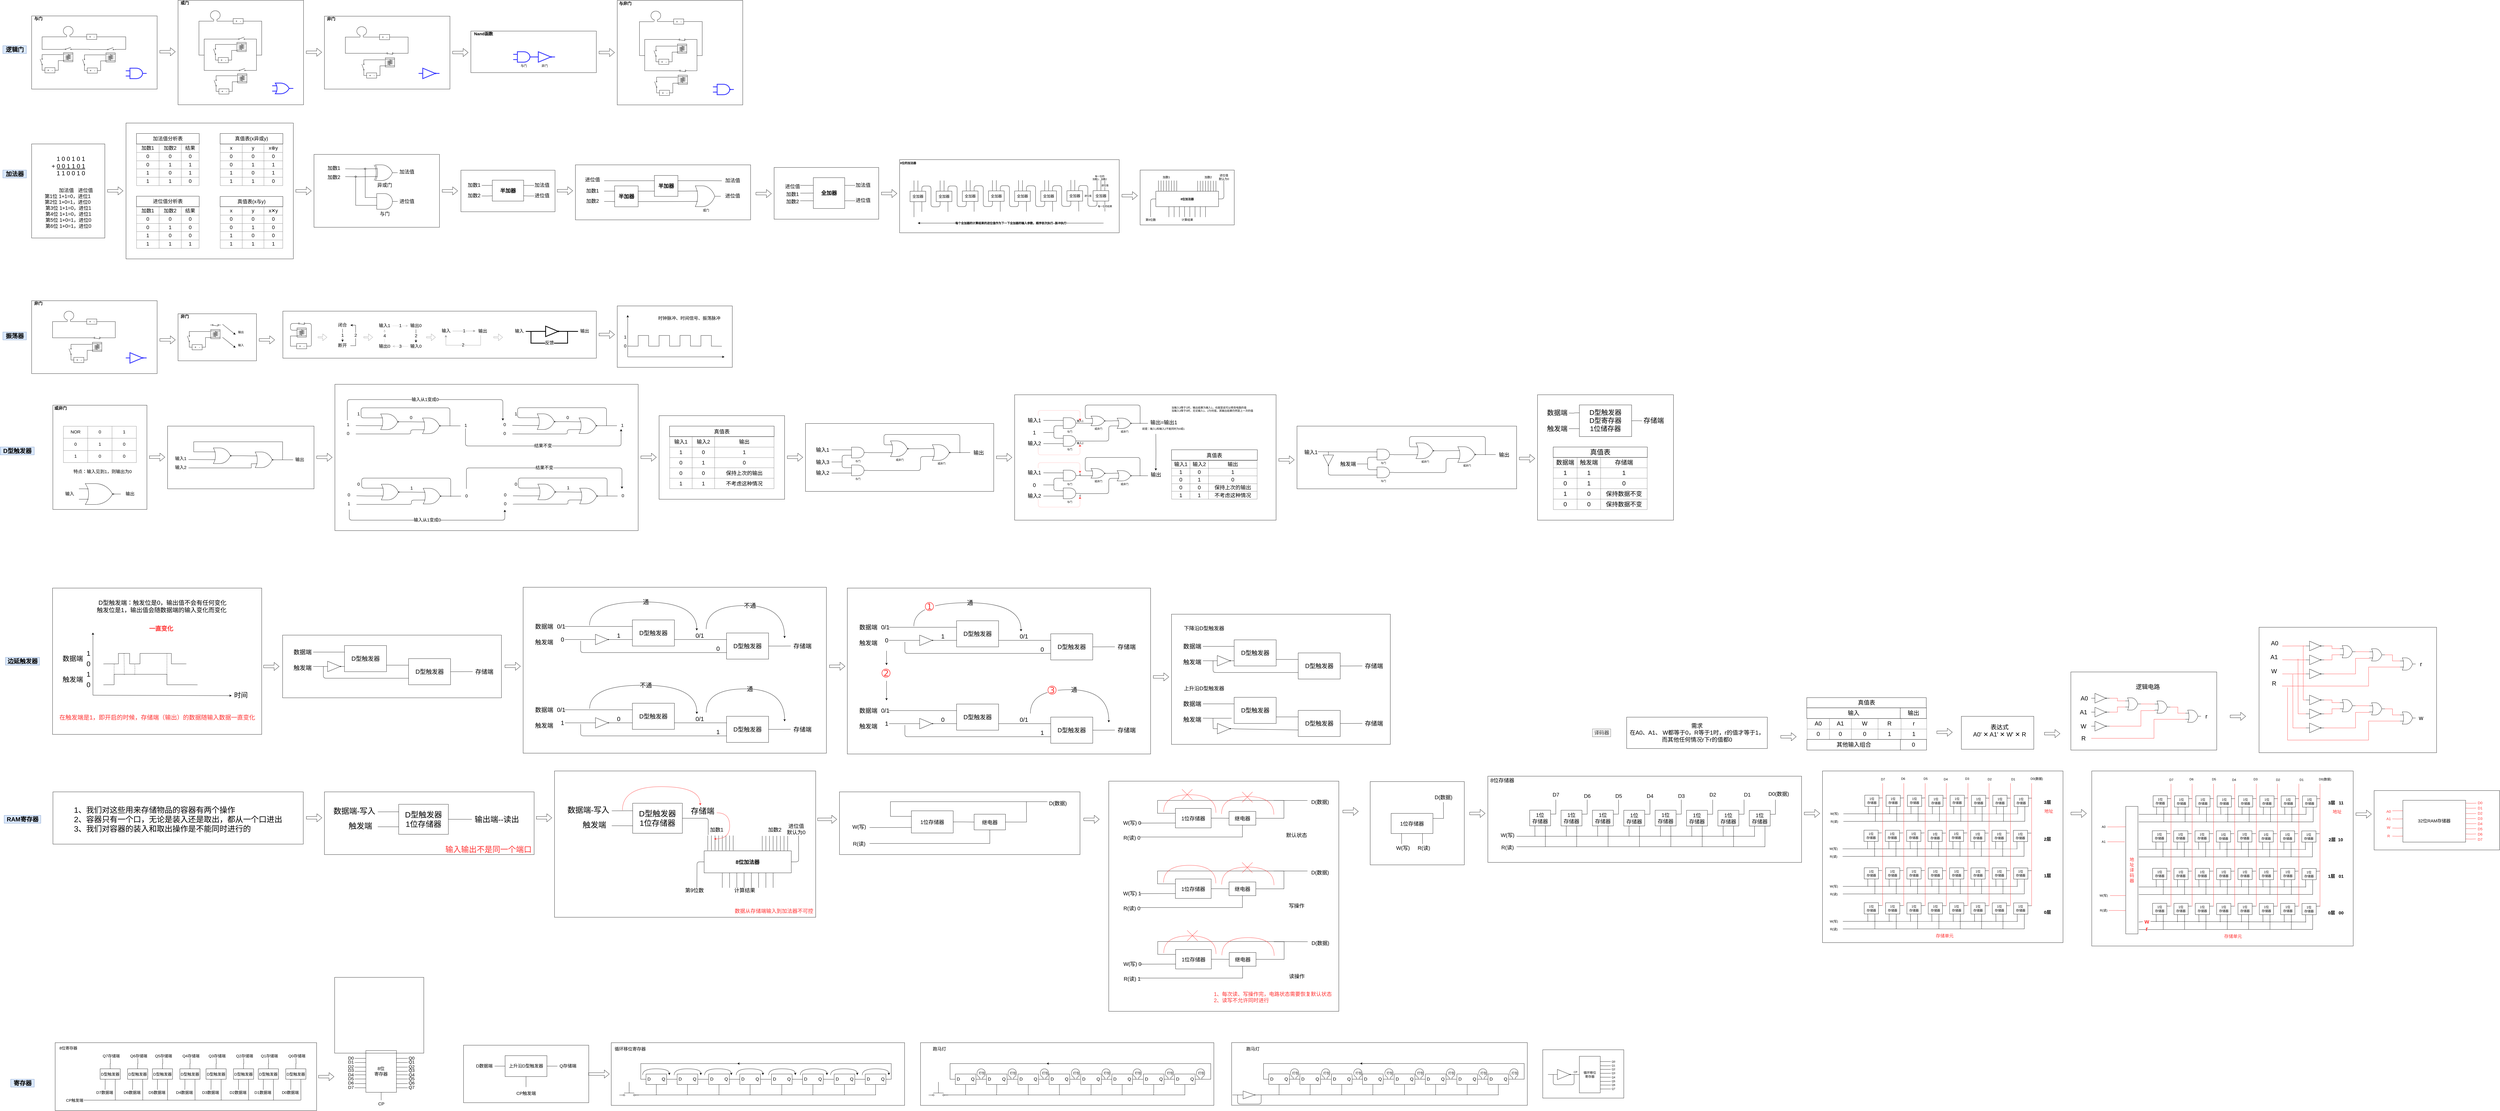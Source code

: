 <mxfile version="12.4.8" type="github">
  <diagram id="_mbeJhWYO9OrKyF545vx" name="Page-1">
    <mxGraphModel dx="6213" dy="3625" grid="1" gridSize="10" guides="1" tooltips="1" connect="1" arrows="1" fold="1" page="1" pageScale="1" pageWidth="827" pageHeight="1169" math="0" shadow="0">
      <root>
        <mxCell id="0"/>
        <mxCell id="1" parent="0"/>
        <mxCell id="AKExC7vEUVm9CC-MRShV-197" value="" style="rounded=0;whiteSpace=wrap;html=1;fillColor=none;fontSize=17;fontColor=#000000;" vertex="1" parent="1">
          <mxGeometry x="4360" y="4080" width="1122" height="240" as="geometry"/>
        </mxCell>
        <mxCell id="wtRjHfEzPxuqXv_TNVYW-1587" value="" style="rounded=0;whiteSpace=wrap;html=1;strokeColor=#000000;strokeWidth=1;fillColor=none;fontSize=17;fontColor=#FF3333;align=center;" parent="1" vertex="1">
          <mxGeometry x="8840" y="3040" width="1000" height="670" as="geometry"/>
        </mxCell>
        <mxCell id="wtRjHfEzPxuqXv_TNVYW-1240" value="" style="rounded=0;whiteSpace=wrap;html=1;strokeColor=#000000;strokeWidth=1;fillColor=none;fontSize=20;fontColor=#000000;align=center;" parent="1" vertex="1">
          <mxGeometry x="6530" y="3060" width="1200" height="330" as="geometry"/>
        </mxCell>
        <mxCell id="wtRjHfEzPxuqXv_TNVYW-1098" value="" style="rounded=0;whiteSpace=wrap;html=1;strokeColor=#000000;strokeWidth=1;fillColor=none;fontSize=20;fontColor=#FF3333;align=center;" parent="1" vertex="1">
          <mxGeometry x="2960" y="3040" width="999" height="560" as="geometry"/>
        </mxCell>
        <mxCell id="wtRjHfEzPxuqXv_TNVYW-1051" value="" style="rounded=0;whiteSpace=wrap;html=1;strokeColor=#000000;strokeWidth=1;fillColor=none;fontSize=30;fontColor=#000000;align=center;" parent="1" vertex="1">
          <mxGeometry x="2080" y="3120" width="802" height="240" as="geometry"/>
        </mxCell>
        <mxCell id="wtRjHfEzPxuqXv_TNVYW-1040" value="" style="rounded=0;whiteSpace=wrap;html=1;strokeColor=#000000;strokeWidth=1;fillColor=none;fontSize=30;fontColor=#000000;align=left;" parent="1" vertex="1">
          <mxGeometry x="1041.5" y="3120" width="957.5" height="200" as="geometry"/>
        </mxCell>
        <mxCell id="wtRjHfEzPxuqXv_TNVYW-961" value="" style="rounded=0;whiteSpace=wrap;html=1;strokeColor=#000000;strokeWidth=1;fillColor=none;fontSize=23;fontColor=#000000;align=center;" parent="1" vertex="1">
          <mxGeometry x="4080" y="2340" width="1160" height="635" as="geometry"/>
        </mxCell>
        <mxCell id="wtRjHfEzPxuqXv_TNVYW-748" value="" style="whiteSpace=wrap;html=1;strokeColor=#000000;fillColor=none;" parent="1" vertex="1">
          <mxGeometry x="3360" y="1680" width="480" height="320" as="geometry"/>
        </mxCell>
        <mxCell id="wtRjHfEzPxuqXv_TNVYW-176" value="" style="whiteSpace=wrap;html=1;strokeColor=#000000;fillColor=none;" parent="1" vertex="1">
          <mxGeometry x="3200" y="90.5" width="480" height="400" as="geometry"/>
        </mxCell>
        <mxCell id="wtRjHfEzPxuqXv_TNVYW-285" value="" style="whiteSpace=wrap;html=1;strokeColor=#000000;fillColor=none;" parent="1" vertex="1">
          <mxGeometry x="2040" y="680" width="480" height="279" as="geometry"/>
        </mxCell>
        <mxCell id="wtRjHfEzPxuqXv_TNVYW-70" value="" style="whiteSpace=wrap;html=1;strokeColor=#000000;fillColor=none;" parent="1" vertex="1">
          <mxGeometry x="960" y="150" width="480" height="280" as="geometry"/>
        </mxCell>
        <mxCell id="wtRjHfEzPxuqXv_TNVYW-39" style="edgeStyle=orthogonalEdgeStyle;rounded=0;orthogonalLoop=1;jettySize=auto;html=1;exitX=0.658;exitY=1;exitDx=0;exitDy=0;exitPerimeter=0;entryX=0;entryY=0.5;entryDx=0;entryDy=0;entryPerimeter=0;endArrow=none;endFill=0;" parent="1" source="wtRjHfEzPxuqXv_TNVYW-27" target="wtRjHfEzPxuqXv_TNVYW-37" edge="1">
          <mxGeometry relative="1" as="geometry">
            <Array as="points">
              <mxPoint x="1130" y="230"/>
              <mxPoint x="1130" y="230"/>
            </Array>
          </mxGeometry>
        </mxCell>
        <mxCell id="wtRjHfEzPxuqXv_TNVYW-41" style="edgeStyle=orthogonalEdgeStyle;rounded=0;orthogonalLoop=1;jettySize=auto;html=1;exitX=0.342;exitY=1;exitDx=0;exitDy=0;exitPerimeter=0;entryX=0;entryY=0.84;entryDx=0;entryDy=0;entryPerimeter=0;endArrow=none;endFill=0;" parent="1" source="wtRjHfEzPxuqXv_TNVYW-27" edge="1">
          <mxGeometry relative="1" as="geometry">
            <mxPoint x="1080" y="278" as="targetPoint"/>
            <Array as="points">
              <mxPoint x="1000" y="230"/>
              <mxPoint x="1000" y="278"/>
            </Array>
          </mxGeometry>
        </mxCell>
        <mxCell id="wtRjHfEzPxuqXv_TNVYW-27" value="" style="verticalLabelPosition=bottom;shadow=0;dashed=0;align=center;html=1;verticalAlign=top;shape=mxgraph.electrical.radio.loop_antenna;strokeColor=#000000;" parent="1" vertex="1">
          <mxGeometry x="1080" y="190" width="40" height="40" as="geometry"/>
        </mxCell>
        <mxCell id="wtRjHfEzPxuqXv_TNVYW-40" style="edgeStyle=orthogonalEdgeStyle;rounded=0;orthogonalLoop=1;jettySize=auto;html=1;exitX=1;exitY=0.5;exitDx=0;exitDy=0;exitPerimeter=0;endArrow=none;endFill=0;entryX=1;entryY=0.84;entryDx=0;entryDy=0;entryPerimeter=0;" parent="1" source="wtRjHfEzPxuqXv_TNVYW-37" edge="1">
          <mxGeometry relative="1" as="geometry">
            <mxPoint x="1280" y="278" as="targetPoint"/>
            <Array as="points">
              <mxPoint x="1320" y="230"/>
              <mxPoint x="1320" y="278"/>
            </Array>
          </mxGeometry>
        </mxCell>
        <mxCell id="wtRjHfEzPxuqXv_TNVYW-37" value="" style="pointerEvents=1;verticalLabelPosition=bottom;shadow=0;dashed=0;align=center;html=1;verticalAlign=top;shape=mxgraph.electrical.resistors.resistor_1;strokeColor=#000000;" parent="1" vertex="1">
          <mxGeometry x="1160" y="220" width="60" height="20" as="geometry"/>
        </mxCell>
        <mxCell id="wtRjHfEzPxuqXv_TNVYW-38" value="+&amp;nbsp; &amp;nbsp;-" style="text;html=1;resizable=0;autosize=1;align=center;verticalAlign=middle;points=[];fillColor=none;strokeColor=none;rounded=0;" parent="1" vertex="1">
          <mxGeometry x="1170" y="220" width="40" height="20" as="geometry"/>
        </mxCell>
        <mxCell id="wtRjHfEzPxuqXv_TNVYW-47" value="" style="group" parent="1" vertex="1" connectable="0">
          <mxGeometry x="977" y="269" width="143" height="98" as="geometry"/>
        </mxCell>
        <mxCell id="wtRjHfEzPxuqXv_TNVYW-48" value="" style="group" parent="wtRjHfEzPxuqXv_TNVYW-47" vertex="1" connectable="0">
          <mxGeometry y="1" width="143" height="98" as="geometry"/>
        </mxCell>
        <mxCell id="wtRjHfEzPxuqXv_TNVYW-49" value="" style="shape=mxgraph.pid.heat_exchangers.heat_exchanger_(coil_tubes);html=1;align=center;verticalLabelPosition=bottom;verticalAlign=top;dashed=0;rotation=90;" parent="wtRjHfEzPxuqXv_TNVYW-48" vertex="1">
          <mxGeometry x="105.5" y="20" width="35" height="35.63" as="geometry"/>
        </mxCell>
        <mxCell id="wtRjHfEzPxuqXv_TNVYW-50" value="" style="pointerEvents=1;verticalLabelPosition=bottom;shadow=0;dashed=0;align=center;html=1;verticalAlign=top;shape=mxgraph.electrical.electro-mechanical.simple_switch;" parent="wtRjHfEzPxuqXv_TNVYW-48" vertex="1">
          <mxGeometry x="103" width="40" height="9" as="geometry"/>
        </mxCell>
        <mxCell id="wtRjHfEzPxuqXv_TNVYW-51" style="edgeStyle=orthogonalEdgeStyle;rounded=0;orthogonalLoop=1;jettySize=auto;html=1;exitX=1;exitY=0.5;exitDx=0;exitDy=0;exitPerimeter=0;entryX=0.93;entryY=1;entryDx=0;entryDy=0;entryPerimeter=0;endArrow=none;endFill=0;" parent="wtRjHfEzPxuqXv_TNVYW-48" source="wtRjHfEzPxuqXv_TNVYW-52" target="wtRjHfEzPxuqXv_TNVYW-49" edge="1">
          <mxGeometry relative="1" as="geometry">
            <Array as="points">
              <mxPoint x="85" y="88"/>
              <mxPoint x="85" y="51"/>
              <mxPoint x="105" y="51"/>
            </Array>
          </mxGeometry>
        </mxCell>
        <mxCell id="wtRjHfEzPxuqXv_TNVYW-52" value="" style="pointerEvents=1;verticalLabelPosition=bottom;shadow=0;dashed=0;align=center;html=1;verticalAlign=top;shape=mxgraph.electrical.resistors.resistor_1;strokeColor=#000000;" parent="wtRjHfEzPxuqXv_TNVYW-48" vertex="1">
          <mxGeometry x="23" y="78" width="60" height="20" as="geometry"/>
        </mxCell>
        <mxCell id="wtRjHfEzPxuqXv_TNVYW-53" value="+&amp;nbsp; &amp;nbsp;-" style="text;html=1;resizable=0;autosize=1;align=center;verticalAlign=middle;points=[];fillColor=none;strokeColor=none;rounded=0;" parent="wtRjHfEzPxuqXv_TNVYW-48" vertex="1">
          <mxGeometry x="33" y="78" width="40" height="20" as="geometry"/>
        </mxCell>
        <mxCell id="wtRjHfEzPxuqXv_TNVYW-54" style="edgeStyle=orthogonalEdgeStyle;rounded=0;orthogonalLoop=1;jettySize=auto;html=1;exitX=1;exitY=0.84;exitDx=0;exitDy=0;exitPerimeter=0;endArrow=none;endFill=0;" parent="wtRjHfEzPxuqXv_TNVYW-48" source="wtRjHfEzPxuqXv_TNVYW-55" edge="1">
          <mxGeometry relative="1" as="geometry">
            <mxPoint x="103" y="28" as="targetPoint"/>
            <Array as="points">
              <mxPoint x="23" y="28"/>
            </Array>
          </mxGeometry>
        </mxCell>
        <mxCell id="wtRjHfEzPxuqXv_TNVYW-55" value="" style="pointerEvents=1;verticalLabelPosition=bottom;shadow=0;dashed=0;align=center;html=1;verticalAlign=top;shape=mxgraph.electrical.electro-mechanical.simple_switch;rotation=-90;" parent="wtRjHfEzPxuqXv_TNVYW-48" vertex="1">
          <mxGeometry y="51" width="40" height="9" as="geometry"/>
        </mxCell>
        <mxCell id="wtRjHfEzPxuqXv_TNVYW-56" style="edgeStyle=orthogonalEdgeStyle;rounded=0;orthogonalLoop=1;jettySize=auto;html=1;exitX=0;exitY=0.5;exitDx=0;exitDy=0;exitPerimeter=0;entryX=0;entryY=0.84;entryDx=0;entryDy=0;entryPerimeter=0;endArrow=none;endFill=0;" parent="wtRjHfEzPxuqXv_TNVYW-48" source="wtRjHfEzPxuqXv_TNVYW-52" target="wtRjHfEzPxuqXv_TNVYW-55" edge="1">
          <mxGeometry relative="1" as="geometry"/>
        </mxCell>
        <mxCell id="wtRjHfEzPxuqXv_TNVYW-57" value="" style="group" parent="1" vertex="1" connectable="0">
          <mxGeometry x="1139" y="270" width="143" height="98" as="geometry"/>
        </mxCell>
        <mxCell id="wtRjHfEzPxuqXv_TNVYW-58" value="" style="group" parent="wtRjHfEzPxuqXv_TNVYW-57" vertex="1" connectable="0">
          <mxGeometry y="1" width="143" height="98" as="geometry"/>
        </mxCell>
        <mxCell id="wtRjHfEzPxuqXv_TNVYW-59" value="" style="shape=mxgraph.pid.heat_exchangers.heat_exchanger_(coil_tubes);html=1;align=center;verticalLabelPosition=bottom;verticalAlign=top;dashed=0;rotation=90;" parent="wtRjHfEzPxuqXv_TNVYW-58" vertex="1">
          <mxGeometry x="105.5" y="20" width="35" height="35.63" as="geometry"/>
        </mxCell>
        <mxCell id="wtRjHfEzPxuqXv_TNVYW-60" value="" style="pointerEvents=1;verticalLabelPosition=bottom;shadow=0;dashed=0;align=center;html=1;verticalAlign=top;shape=mxgraph.electrical.electro-mechanical.simple_switch;" parent="wtRjHfEzPxuqXv_TNVYW-58" vertex="1">
          <mxGeometry x="103" width="40" height="9" as="geometry"/>
        </mxCell>
        <mxCell id="wtRjHfEzPxuqXv_TNVYW-61" style="edgeStyle=orthogonalEdgeStyle;rounded=0;orthogonalLoop=1;jettySize=auto;html=1;exitX=1;exitY=0.5;exitDx=0;exitDy=0;exitPerimeter=0;entryX=0.93;entryY=1;entryDx=0;entryDy=0;entryPerimeter=0;endArrow=none;endFill=0;" parent="wtRjHfEzPxuqXv_TNVYW-58" source="wtRjHfEzPxuqXv_TNVYW-62" target="wtRjHfEzPxuqXv_TNVYW-59" edge="1">
          <mxGeometry relative="1" as="geometry">
            <Array as="points">
              <mxPoint x="85" y="88"/>
              <mxPoint x="85" y="51"/>
              <mxPoint x="105" y="51"/>
            </Array>
          </mxGeometry>
        </mxCell>
        <mxCell id="wtRjHfEzPxuqXv_TNVYW-62" value="" style="pointerEvents=1;verticalLabelPosition=bottom;shadow=0;dashed=0;align=center;html=1;verticalAlign=top;shape=mxgraph.electrical.resistors.resistor_1;strokeColor=#000000;" parent="wtRjHfEzPxuqXv_TNVYW-58" vertex="1">
          <mxGeometry x="23" y="78" width="60" height="20" as="geometry"/>
        </mxCell>
        <mxCell id="wtRjHfEzPxuqXv_TNVYW-63" value="+&amp;nbsp; &amp;nbsp;-" style="text;html=1;resizable=0;autosize=1;align=center;verticalAlign=middle;points=[];fillColor=none;strokeColor=none;rounded=0;" parent="wtRjHfEzPxuqXv_TNVYW-58" vertex="1">
          <mxGeometry x="33" y="78" width="40" height="20" as="geometry"/>
        </mxCell>
        <mxCell id="wtRjHfEzPxuqXv_TNVYW-64" style="edgeStyle=orthogonalEdgeStyle;rounded=0;orthogonalLoop=1;jettySize=auto;html=1;exitX=1;exitY=0.84;exitDx=0;exitDy=0;exitPerimeter=0;endArrow=none;endFill=0;" parent="wtRjHfEzPxuqXv_TNVYW-58" source="wtRjHfEzPxuqXv_TNVYW-65" edge="1">
          <mxGeometry relative="1" as="geometry">
            <mxPoint x="103" y="28" as="targetPoint"/>
            <Array as="points">
              <mxPoint x="23" y="28"/>
            </Array>
          </mxGeometry>
        </mxCell>
        <mxCell id="wtRjHfEzPxuqXv_TNVYW-65" value="" style="pointerEvents=1;verticalLabelPosition=bottom;shadow=0;dashed=0;align=center;html=1;verticalAlign=top;shape=mxgraph.electrical.electro-mechanical.simple_switch;rotation=-90;" parent="wtRjHfEzPxuqXv_TNVYW-58" vertex="1">
          <mxGeometry y="51" width="40" height="9" as="geometry"/>
        </mxCell>
        <mxCell id="wtRjHfEzPxuqXv_TNVYW-66" style="edgeStyle=orthogonalEdgeStyle;rounded=0;orthogonalLoop=1;jettySize=auto;html=1;exitX=0;exitY=0.5;exitDx=0;exitDy=0;exitPerimeter=0;entryX=0;entryY=0.84;entryDx=0;entryDy=0;entryPerimeter=0;endArrow=none;endFill=0;" parent="wtRjHfEzPxuqXv_TNVYW-58" source="wtRjHfEzPxuqXv_TNVYW-62" target="wtRjHfEzPxuqXv_TNVYW-65" edge="1">
          <mxGeometry relative="1" as="geometry"/>
        </mxCell>
        <mxCell id="wtRjHfEzPxuqXv_TNVYW-67" style="edgeStyle=orthogonalEdgeStyle;rounded=0;orthogonalLoop=1;jettySize=auto;html=1;exitX=1;exitY=0.84;exitDx=0;exitDy=0;exitPerimeter=0;entryX=0;entryY=0.84;entryDx=0;entryDy=0;entryPerimeter=0;endArrow=none;endFill=0;" parent="1" source="wtRjHfEzPxuqXv_TNVYW-50" target="wtRjHfEzPxuqXv_TNVYW-60" edge="1">
          <mxGeometry relative="1" as="geometry">
            <Array as="points">
              <mxPoint x="1181" y="278"/>
            </Array>
          </mxGeometry>
        </mxCell>
        <mxCell id="wtRjHfEzPxuqXv_TNVYW-71" value="&lt;b&gt;&lt;font style=&quot;font-size: 16px&quot;&gt;与门&lt;/font&gt;&lt;/b&gt;" style="text;html=1;resizable=0;autosize=1;align=center;verticalAlign=middle;points=[];fillColor=none;strokeColor=none;rounded=0;" parent="1" vertex="1">
          <mxGeometry x="960" y="150" width="50" height="20" as="geometry"/>
        </mxCell>
        <mxCell id="wtRjHfEzPxuqXv_TNVYW-72" value="" style="whiteSpace=wrap;html=1;strokeColor=#000000;fillColor=none;" parent="1" vertex="1">
          <mxGeometry x="1520" y="90.0" width="480" height="400" as="geometry"/>
        </mxCell>
        <mxCell id="wtRjHfEzPxuqXv_TNVYW-73" style="edgeStyle=orthogonalEdgeStyle;rounded=0;orthogonalLoop=1;jettySize=auto;html=1;exitX=0.658;exitY=1;exitDx=0;exitDy=0;exitPerimeter=0;entryX=0;entryY=0.5;entryDx=0;entryDy=0;entryPerimeter=0;endArrow=none;endFill=0;" parent="1" source="wtRjHfEzPxuqXv_TNVYW-75" target="wtRjHfEzPxuqXv_TNVYW-77" edge="1">
          <mxGeometry relative="1" as="geometry">
            <Array as="points">
              <mxPoint x="1690" y="170"/>
              <mxPoint x="1690" y="170"/>
            </Array>
          </mxGeometry>
        </mxCell>
        <mxCell id="wtRjHfEzPxuqXv_TNVYW-105" style="edgeStyle=orthogonalEdgeStyle;rounded=0;orthogonalLoop=1;jettySize=auto;html=1;exitX=0.342;exitY=1;exitDx=0;exitDy=0;exitPerimeter=0;endArrow=none;endFill=0;" parent="1" source="wtRjHfEzPxuqXv_TNVYW-75" edge="1">
          <mxGeometry relative="1" as="geometry">
            <mxPoint x="1620" y="300" as="targetPoint"/>
            <Array as="points">
              <mxPoint x="1600" y="170"/>
              <mxPoint x="1600" y="300"/>
            </Array>
          </mxGeometry>
        </mxCell>
        <mxCell id="wtRjHfEzPxuqXv_TNVYW-75" value="" style="verticalLabelPosition=bottom;shadow=0;dashed=0;align=center;html=1;verticalAlign=top;shape=mxgraph.electrical.radio.loop_antenna;strokeColor=#000000;" parent="1" vertex="1">
          <mxGeometry x="1642.5" y="130" width="40" height="40" as="geometry"/>
        </mxCell>
        <mxCell id="wtRjHfEzPxuqXv_TNVYW-102" style="edgeStyle=orthogonalEdgeStyle;rounded=0;orthogonalLoop=1;jettySize=auto;html=1;exitX=1;exitY=0.5;exitDx=0;exitDy=0;exitPerimeter=0;endArrow=none;endFill=0;" parent="1" source="wtRjHfEzPxuqXv_TNVYW-77" edge="1">
          <mxGeometry relative="1" as="geometry">
            <mxPoint x="1820" y="300" as="targetPoint"/>
            <Array as="points">
              <mxPoint x="1840" y="170"/>
              <mxPoint x="1840" y="300"/>
            </Array>
          </mxGeometry>
        </mxCell>
        <mxCell id="wtRjHfEzPxuqXv_TNVYW-77" value="" style="pointerEvents=1;verticalLabelPosition=bottom;shadow=0;dashed=0;align=center;html=1;verticalAlign=top;shape=mxgraph.electrical.resistors.resistor_1;strokeColor=#000000;" parent="1" vertex="1">
          <mxGeometry x="1720" y="160" width="60" height="20" as="geometry"/>
        </mxCell>
        <mxCell id="wtRjHfEzPxuqXv_TNVYW-78" value="+&amp;nbsp; &amp;nbsp;-" style="text;html=1;resizable=0;autosize=1;align=center;verticalAlign=middle;points=[];fillColor=none;strokeColor=none;rounded=0;" parent="1" vertex="1">
          <mxGeometry x="1730" y="160" width="40" height="20" as="geometry"/>
        </mxCell>
        <mxCell id="wtRjHfEzPxuqXv_TNVYW-79" value="" style="group" parent="1" vertex="1" connectable="0">
          <mxGeometry x="1640" y="230" width="143" height="98" as="geometry"/>
        </mxCell>
        <mxCell id="wtRjHfEzPxuqXv_TNVYW-80" value="" style="group" parent="wtRjHfEzPxuqXv_TNVYW-79" vertex="1" connectable="0">
          <mxGeometry y="1" width="143" height="98" as="geometry"/>
        </mxCell>
        <mxCell id="wtRjHfEzPxuqXv_TNVYW-81" value="" style="shape=mxgraph.pid.heat_exchangers.heat_exchanger_(coil_tubes);html=1;align=center;verticalLabelPosition=bottom;verticalAlign=top;dashed=0;rotation=90;" parent="wtRjHfEzPxuqXv_TNVYW-80" vertex="1">
          <mxGeometry x="105.5" y="20" width="35" height="35.63" as="geometry"/>
        </mxCell>
        <mxCell id="wtRjHfEzPxuqXv_TNVYW-82" value="" style="pointerEvents=1;verticalLabelPosition=bottom;shadow=0;dashed=0;align=center;html=1;verticalAlign=top;shape=mxgraph.electrical.electro-mechanical.simple_switch;" parent="wtRjHfEzPxuqXv_TNVYW-80" vertex="1">
          <mxGeometry x="103" width="40" height="9" as="geometry"/>
        </mxCell>
        <mxCell id="wtRjHfEzPxuqXv_TNVYW-83" style="edgeStyle=orthogonalEdgeStyle;rounded=0;orthogonalLoop=1;jettySize=auto;html=1;exitX=1;exitY=0.5;exitDx=0;exitDy=0;exitPerimeter=0;entryX=0.93;entryY=1;entryDx=0;entryDy=0;entryPerimeter=0;endArrow=none;endFill=0;" parent="wtRjHfEzPxuqXv_TNVYW-80" source="wtRjHfEzPxuqXv_TNVYW-84" target="wtRjHfEzPxuqXv_TNVYW-81" edge="1">
          <mxGeometry relative="1" as="geometry">
            <Array as="points">
              <mxPoint x="85" y="88"/>
              <mxPoint x="85" y="51"/>
              <mxPoint x="105" y="51"/>
            </Array>
          </mxGeometry>
        </mxCell>
        <mxCell id="wtRjHfEzPxuqXv_TNVYW-84" value="" style="pointerEvents=1;verticalLabelPosition=bottom;shadow=0;dashed=0;align=center;html=1;verticalAlign=top;shape=mxgraph.electrical.resistors.resistor_1;strokeColor=#000000;" parent="wtRjHfEzPxuqXv_TNVYW-80" vertex="1">
          <mxGeometry x="23" y="78" width="60" height="20" as="geometry"/>
        </mxCell>
        <mxCell id="wtRjHfEzPxuqXv_TNVYW-85" value="+&amp;nbsp; &amp;nbsp;-" style="text;html=1;resizable=0;autosize=1;align=center;verticalAlign=middle;points=[];fillColor=none;strokeColor=none;rounded=0;" parent="wtRjHfEzPxuqXv_TNVYW-80" vertex="1">
          <mxGeometry x="33" y="78" width="40" height="20" as="geometry"/>
        </mxCell>
        <mxCell id="wtRjHfEzPxuqXv_TNVYW-86" style="edgeStyle=orthogonalEdgeStyle;rounded=0;orthogonalLoop=1;jettySize=auto;html=1;exitX=1;exitY=0.84;exitDx=0;exitDy=0;exitPerimeter=0;endArrow=none;endFill=0;" parent="wtRjHfEzPxuqXv_TNVYW-80" source="wtRjHfEzPxuqXv_TNVYW-87" edge="1">
          <mxGeometry relative="1" as="geometry">
            <mxPoint x="103" y="28" as="targetPoint"/>
            <Array as="points">
              <mxPoint x="23" y="28"/>
            </Array>
          </mxGeometry>
        </mxCell>
        <mxCell id="wtRjHfEzPxuqXv_TNVYW-87" value="" style="pointerEvents=1;verticalLabelPosition=bottom;shadow=0;dashed=0;align=center;html=1;verticalAlign=top;shape=mxgraph.electrical.electro-mechanical.simple_switch;rotation=-90;" parent="wtRjHfEzPxuqXv_TNVYW-80" vertex="1">
          <mxGeometry y="51" width="40" height="9" as="geometry"/>
        </mxCell>
        <mxCell id="wtRjHfEzPxuqXv_TNVYW-88" style="edgeStyle=orthogonalEdgeStyle;rounded=0;orthogonalLoop=1;jettySize=auto;html=1;exitX=0;exitY=0.5;exitDx=0;exitDy=0;exitPerimeter=0;entryX=0;entryY=0.84;entryDx=0;entryDy=0;entryPerimeter=0;endArrow=none;endFill=0;" parent="wtRjHfEzPxuqXv_TNVYW-80" source="wtRjHfEzPxuqXv_TNVYW-84" target="wtRjHfEzPxuqXv_TNVYW-87" edge="1">
          <mxGeometry relative="1" as="geometry"/>
        </mxCell>
        <mxCell id="wtRjHfEzPxuqXv_TNVYW-89" value="" style="group" parent="1" vertex="1" connectable="0">
          <mxGeometry x="1642.5" y="350" width="143" height="98" as="geometry"/>
        </mxCell>
        <mxCell id="wtRjHfEzPxuqXv_TNVYW-90" value="" style="group" parent="wtRjHfEzPxuqXv_TNVYW-89" vertex="1" connectable="0">
          <mxGeometry y="1" width="143" height="98" as="geometry"/>
        </mxCell>
        <mxCell id="wtRjHfEzPxuqXv_TNVYW-91" value="" style="shape=mxgraph.pid.heat_exchangers.heat_exchanger_(coil_tubes);html=1;align=center;verticalLabelPosition=bottom;verticalAlign=top;dashed=0;rotation=90;" parent="wtRjHfEzPxuqXv_TNVYW-90" vertex="1">
          <mxGeometry x="105.5" y="20" width="35" height="35.63" as="geometry"/>
        </mxCell>
        <mxCell id="wtRjHfEzPxuqXv_TNVYW-92" value="" style="pointerEvents=1;verticalLabelPosition=bottom;shadow=0;dashed=0;align=center;html=1;verticalAlign=top;shape=mxgraph.electrical.electro-mechanical.simple_switch;" parent="wtRjHfEzPxuqXv_TNVYW-90" vertex="1">
          <mxGeometry x="103" width="40" height="9" as="geometry"/>
        </mxCell>
        <mxCell id="wtRjHfEzPxuqXv_TNVYW-93" style="edgeStyle=orthogonalEdgeStyle;rounded=0;orthogonalLoop=1;jettySize=auto;html=1;exitX=1;exitY=0.5;exitDx=0;exitDy=0;exitPerimeter=0;entryX=0.93;entryY=1;entryDx=0;entryDy=0;entryPerimeter=0;endArrow=none;endFill=0;" parent="wtRjHfEzPxuqXv_TNVYW-90" source="wtRjHfEzPxuqXv_TNVYW-94" target="wtRjHfEzPxuqXv_TNVYW-91" edge="1">
          <mxGeometry relative="1" as="geometry">
            <Array as="points">
              <mxPoint x="85" y="88"/>
              <mxPoint x="85" y="51"/>
              <mxPoint x="105" y="51"/>
            </Array>
          </mxGeometry>
        </mxCell>
        <mxCell id="wtRjHfEzPxuqXv_TNVYW-94" value="" style="pointerEvents=1;verticalLabelPosition=bottom;shadow=0;dashed=0;align=center;html=1;verticalAlign=top;shape=mxgraph.electrical.resistors.resistor_1;strokeColor=#000000;" parent="wtRjHfEzPxuqXv_TNVYW-90" vertex="1">
          <mxGeometry x="23" y="78" width="60" height="20" as="geometry"/>
        </mxCell>
        <mxCell id="wtRjHfEzPxuqXv_TNVYW-95" value="+&amp;nbsp; &amp;nbsp;-" style="text;html=1;resizable=0;autosize=1;align=center;verticalAlign=middle;points=[];fillColor=none;strokeColor=none;rounded=0;" parent="wtRjHfEzPxuqXv_TNVYW-90" vertex="1">
          <mxGeometry x="33" y="78" width="40" height="20" as="geometry"/>
        </mxCell>
        <mxCell id="wtRjHfEzPxuqXv_TNVYW-96" style="edgeStyle=orthogonalEdgeStyle;rounded=0;orthogonalLoop=1;jettySize=auto;html=1;exitX=1;exitY=0.84;exitDx=0;exitDy=0;exitPerimeter=0;endArrow=none;endFill=0;" parent="wtRjHfEzPxuqXv_TNVYW-90" source="wtRjHfEzPxuqXv_TNVYW-97" edge="1">
          <mxGeometry relative="1" as="geometry">
            <mxPoint x="103" y="28" as="targetPoint"/>
            <Array as="points">
              <mxPoint x="23" y="28"/>
            </Array>
          </mxGeometry>
        </mxCell>
        <mxCell id="wtRjHfEzPxuqXv_TNVYW-97" value="" style="pointerEvents=1;verticalLabelPosition=bottom;shadow=0;dashed=0;align=center;html=1;verticalAlign=top;shape=mxgraph.electrical.electro-mechanical.simple_switch;rotation=-90;" parent="wtRjHfEzPxuqXv_TNVYW-90" vertex="1">
          <mxGeometry y="51" width="40" height="9" as="geometry"/>
        </mxCell>
        <mxCell id="wtRjHfEzPxuqXv_TNVYW-98" style="edgeStyle=orthogonalEdgeStyle;rounded=0;orthogonalLoop=1;jettySize=auto;html=1;exitX=0;exitY=0.5;exitDx=0;exitDy=0;exitPerimeter=0;entryX=0;entryY=0.84;entryDx=0;entryDy=0;entryPerimeter=0;endArrow=none;endFill=0;" parent="wtRjHfEzPxuqXv_TNVYW-90" source="wtRjHfEzPxuqXv_TNVYW-94" target="wtRjHfEzPxuqXv_TNVYW-97" edge="1">
          <mxGeometry relative="1" as="geometry"/>
        </mxCell>
        <mxCell id="wtRjHfEzPxuqXv_TNVYW-100" value="&lt;span style=&quot;font-size: 16px&quot;&gt;&lt;b&gt;或门&lt;/b&gt;&lt;/span&gt;" style="text;html=1;resizable=0;autosize=1;align=center;verticalAlign=middle;points=[];fillColor=none;strokeColor=none;rounded=0;" parent="1" vertex="1">
          <mxGeometry x="1520" y="90.0" width="50" height="20" as="geometry"/>
        </mxCell>
        <mxCell id="wtRjHfEzPxuqXv_TNVYW-103" style="edgeStyle=orthogonalEdgeStyle;rounded=0;orthogonalLoop=1;jettySize=auto;html=1;exitX=1;exitY=0.84;exitDx=0;exitDy=0;exitPerimeter=0;entryX=1;entryY=0.84;entryDx=0;entryDy=0;entryPerimeter=0;endArrow=none;endFill=0;" parent="1" source="wtRjHfEzPxuqXv_TNVYW-82" target="wtRjHfEzPxuqXv_TNVYW-92" edge="1">
          <mxGeometry relative="1" as="geometry">
            <Array as="points">
              <mxPoint x="1820" y="239"/>
              <mxPoint x="1820" y="359"/>
            </Array>
          </mxGeometry>
        </mxCell>
        <mxCell id="wtRjHfEzPxuqXv_TNVYW-104" style="edgeStyle=orthogonalEdgeStyle;rounded=0;orthogonalLoop=1;jettySize=auto;html=1;exitX=0;exitY=0.84;exitDx=0;exitDy=0;exitPerimeter=0;entryX=0;entryY=0.84;entryDx=0;entryDy=0;entryPerimeter=0;endArrow=none;endFill=0;" parent="1" source="wtRjHfEzPxuqXv_TNVYW-82" target="wtRjHfEzPxuqXv_TNVYW-92" edge="1">
          <mxGeometry relative="1" as="geometry">
            <Array as="points">
              <mxPoint x="1620" y="239"/>
              <mxPoint x="1620" y="359"/>
            </Array>
          </mxGeometry>
        </mxCell>
        <mxCell id="wtRjHfEzPxuqXv_TNVYW-130" value="" style="whiteSpace=wrap;html=1;strokeColor=#000000;fillColor=none;" parent="1" vertex="1">
          <mxGeometry x="2080" y="151.0" width="480" height="279" as="geometry"/>
        </mxCell>
        <mxCell id="wtRjHfEzPxuqXv_TNVYW-131" style="edgeStyle=orthogonalEdgeStyle;rounded=0;orthogonalLoop=1;jettySize=auto;html=1;exitX=0.658;exitY=1;exitDx=0;exitDy=0;exitPerimeter=0;entryX=0;entryY=0.5;entryDx=0;entryDy=0;entryPerimeter=0;endArrow=none;endFill=0;" parent="1" source="wtRjHfEzPxuqXv_TNVYW-133" target="wtRjHfEzPxuqXv_TNVYW-135" edge="1">
          <mxGeometry relative="1" as="geometry">
            <Array as="points">
              <mxPoint x="2250" y="231.0"/>
              <mxPoint x="2250" y="231.0"/>
            </Array>
          </mxGeometry>
        </mxCell>
        <mxCell id="wtRjHfEzPxuqXv_TNVYW-132" style="edgeStyle=orthogonalEdgeStyle;rounded=0;orthogonalLoop=1;jettySize=auto;html=1;exitX=0.342;exitY=1;exitDx=0;exitDy=0;exitPerimeter=0;endArrow=none;endFill=0;entryX=0;entryY=0.43;entryDx=0;entryDy=0;entryPerimeter=0;" parent="1" source="wtRjHfEzPxuqXv_TNVYW-133" target="wtRjHfEzPxuqXv_TNVYW-163" edge="1">
          <mxGeometry relative="1" as="geometry">
            <mxPoint x="2179.667" y="361.167" as="targetPoint"/>
            <Array as="points">
              <mxPoint x="2160" y="231.0"/>
              <mxPoint x="2160" y="293.0"/>
            </Array>
          </mxGeometry>
        </mxCell>
        <mxCell id="wtRjHfEzPxuqXv_TNVYW-133" value="" style="verticalLabelPosition=bottom;shadow=0;dashed=0;align=center;html=1;verticalAlign=top;shape=mxgraph.electrical.radio.loop_antenna;strokeColor=#000000;" parent="1" vertex="1">
          <mxGeometry x="2202.5" y="191.0" width="40" height="40" as="geometry"/>
        </mxCell>
        <mxCell id="wtRjHfEzPxuqXv_TNVYW-134" style="edgeStyle=orthogonalEdgeStyle;rounded=0;orthogonalLoop=1;jettySize=auto;html=1;exitX=1;exitY=0.5;exitDx=0;exitDy=0;exitPerimeter=0;endArrow=none;endFill=0;entryX=1;entryY=0.43;entryDx=0;entryDy=0;entryPerimeter=0;" parent="1" source="wtRjHfEzPxuqXv_TNVYW-135" target="wtRjHfEzPxuqXv_TNVYW-163" edge="1">
          <mxGeometry relative="1" as="geometry">
            <mxPoint x="2379.667" y="361.167" as="targetPoint"/>
            <Array as="points">
              <mxPoint x="2400" y="231.0"/>
              <mxPoint x="2400" y="293.0"/>
            </Array>
          </mxGeometry>
        </mxCell>
        <mxCell id="wtRjHfEzPxuqXv_TNVYW-135" value="" style="pointerEvents=1;verticalLabelPosition=bottom;shadow=0;dashed=0;align=center;html=1;verticalAlign=top;shape=mxgraph.electrical.resistors.resistor_1;strokeColor=#000000;" parent="1" vertex="1">
          <mxGeometry x="2280" y="221.0" width="60" height="20" as="geometry"/>
        </mxCell>
        <mxCell id="wtRjHfEzPxuqXv_TNVYW-136" value="+&amp;nbsp; &amp;nbsp;-" style="text;html=1;resizable=0;autosize=1;align=center;verticalAlign=middle;points=[];fillColor=none;strokeColor=none;rounded=0;" parent="1" vertex="1">
          <mxGeometry x="2290" y="221.0" width="40" height="20" as="geometry"/>
        </mxCell>
        <mxCell id="wtRjHfEzPxuqXv_TNVYW-157" value="&lt;span style=&quot;font-size: 16px&quot;&gt;&lt;b&gt;非门&lt;/b&gt;&lt;/span&gt;" style="text;html=1;resizable=0;autosize=1;align=center;verticalAlign=middle;points=[];fillColor=none;strokeColor=none;rounded=0;" parent="1" vertex="1">
          <mxGeometry x="2080" y="151.0" width="50" height="20" as="geometry"/>
        </mxCell>
        <mxCell id="wtRjHfEzPxuqXv_TNVYW-161" value="" style="group" parent="1" vertex="1" connectable="0">
          <mxGeometry x="2207.5" y="290.0" width="143" height="98" as="geometry"/>
        </mxCell>
        <mxCell id="wtRjHfEzPxuqXv_TNVYW-162" value="" style="group" parent="wtRjHfEzPxuqXv_TNVYW-161" vertex="1" connectable="0">
          <mxGeometry width="143" height="98" as="geometry"/>
        </mxCell>
        <mxCell id="wtRjHfEzPxuqXv_TNVYW-163" value="" style="pointerEvents=1;verticalLabelPosition=bottom;shadow=0;dashed=0;align=center;html=1;verticalAlign=top;shape=mxgraph.electrical.electro-mechanical.stay_put;strokeColor=#000000;fillColor=none;" parent="wtRjHfEzPxuqXv_TNVYW-162" vertex="1">
          <mxGeometry x="103" width="40" height="7" as="geometry"/>
        </mxCell>
        <mxCell id="wtRjHfEzPxuqXv_TNVYW-164" value="" style="group" parent="wtRjHfEzPxuqXv_TNVYW-162" vertex="1" connectable="0">
          <mxGeometry width="143" height="98" as="geometry"/>
        </mxCell>
        <mxCell id="wtRjHfEzPxuqXv_TNVYW-165" value="" style="shape=mxgraph.pid.heat_exchangers.heat_exchanger_(coil_tubes);html=1;align=center;verticalLabelPosition=bottom;verticalAlign=top;dashed=0;rotation=90;" parent="wtRjHfEzPxuqXv_TNVYW-164" vertex="1">
          <mxGeometry x="105.5" y="20" width="35" height="35.63" as="geometry"/>
        </mxCell>
        <mxCell id="wtRjHfEzPxuqXv_TNVYW-166" style="edgeStyle=orthogonalEdgeStyle;rounded=0;orthogonalLoop=1;jettySize=auto;html=1;exitX=1;exitY=0.5;exitDx=0;exitDy=0;exitPerimeter=0;entryX=0.93;entryY=1;entryDx=0;entryDy=0;entryPerimeter=0;endArrow=none;endFill=0;" parent="wtRjHfEzPxuqXv_TNVYW-164" source="wtRjHfEzPxuqXv_TNVYW-167" target="wtRjHfEzPxuqXv_TNVYW-165" edge="1">
          <mxGeometry relative="1" as="geometry">
            <Array as="points">
              <mxPoint x="85" y="88"/>
              <mxPoint x="85" y="51"/>
              <mxPoint x="105" y="51"/>
            </Array>
          </mxGeometry>
        </mxCell>
        <mxCell id="wtRjHfEzPxuqXv_TNVYW-167" value="" style="pointerEvents=1;verticalLabelPosition=bottom;shadow=0;dashed=0;align=center;html=1;verticalAlign=top;shape=mxgraph.electrical.resistors.resistor_1;strokeColor=#000000;" parent="wtRjHfEzPxuqXv_TNVYW-164" vertex="1">
          <mxGeometry x="23" y="78" width="60" height="20" as="geometry"/>
        </mxCell>
        <mxCell id="wtRjHfEzPxuqXv_TNVYW-168" value="+&amp;nbsp; &amp;nbsp;-" style="text;html=1;resizable=0;autosize=1;align=center;verticalAlign=middle;points=[];fillColor=none;strokeColor=none;rounded=0;" parent="wtRjHfEzPxuqXv_TNVYW-164" vertex="1">
          <mxGeometry x="33" y="78" width="40" height="20" as="geometry"/>
        </mxCell>
        <mxCell id="wtRjHfEzPxuqXv_TNVYW-169" style="edgeStyle=orthogonalEdgeStyle;rounded=0;orthogonalLoop=1;jettySize=auto;html=1;exitX=1;exitY=0.84;exitDx=0;exitDy=0;exitPerimeter=0;endArrow=none;endFill=0;" parent="wtRjHfEzPxuqXv_TNVYW-164" source="wtRjHfEzPxuqXv_TNVYW-170" edge="1">
          <mxGeometry relative="1" as="geometry">
            <mxPoint x="103" y="28" as="targetPoint"/>
            <Array as="points">
              <mxPoint x="23" y="28"/>
            </Array>
          </mxGeometry>
        </mxCell>
        <mxCell id="wtRjHfEzPxuqXv_TNVYW-170" value="" style="pointerEvents=1;verticalLabelPosition=bottom;shadow=0;dashed=0;align=center;html=1;verticalAlign=top;shape=mxgraph.electrical.electro-mechanical.simple_switch;rotation=-90;" parent="wtRjHfEzPxuqXv_TNVYW-164" vertex="1">
          <mxGeometry y="51" width="40" height="9" as="geometry"/>
        </mxCell>
        <mxCell id="wtRjHfEzPxuqXv_TNVYW-171" style="edgeStyle=orthogonalEdgeStyle;rounded=0;orthogonalLoop=1;jettySize=auto;html=1;exitX=0;exitY=0.5;exitDx=0;exitDy=0;exitPerimeter=0;entryX=0;entryY=0.84;entryDx=0;entryDy=0;entryPerimeter=0;endArrow=none;endFill=0;" parent="wtRjHfEzPxuqXv_TNVYW-164" source="wtRjHfEzPxuqXv_TNVYW-167" target="wtRjHfEzPxuqXv_TNVYW-170" edge="1">
          <mxGeometry relative="1" as="geometry"/>
        </mxCell>
        <mxCell id="wtRjHfEzPxuqXv_TNVYW-172" value="" style="verticalLabelPosition=bottom;shadow=0;dashed=0;align=center;html=1;verticalAlign=top;shape=mxgraph.electrical.logic_gates.logic_gate;operation=and;strokeColor=#3333FF;fillColor=none;strokeWidth=3;" parent="1" vertex="1">
          <mxGeometry x="1320" y="350" width="80" height="40" as="geometry"/>
        </mxCell>
        <mxCell id="wtRjHfEzPxuqXv_TNVYW-173" value="" style="verticalLabelPosition=bottom;shadow=0;dashed=0;align=center;html=1;verticalAlign=top;shape=mxgraph.electrical.logic_gates.buffer2;negating=1;strokeColor=#3333FF;strokeWidth=3;fillColor=none;" parent="1" vertex="1">
          <mxGeometry x="2440" y="350.0" width="80" height="40" as="geometry"/>
        </mxCell>
        <mxCell id="wtRjHfEzPxuqXv_TNVYW-174" value="" style="verticalLabelPosition=bottom;shadow=0;dashed=0;align=center;html=1;verticalAlign=top;shape=mxgraph.electrical.logic_gates.logic_gate;operation=or;strokeColor=#3333FF;strokeWidth=3;fillColor=none;" parent="1" vertex="1">
          <mxGeometry x="1880" y="407" width="81" height="41" as="geometry"/>
        </mxCell>
        <mxCell id="wtRjHfEzPxuqXv_TNVYW-175" value="" style="verticalLabelPosition=bottom;shadow=0;dashed=0;align=center;html=1;verticalAlign=top;shape=mxgraph.electrical.logic_gates.logic_gate;operation=and;negating=1;strokeColor=#3333FF;strokeWidth=3;fillColor=none;" parent="1" vertex="1">
          <mxGeometry x="3566" y="411.5" width="80" height="40" as="geometry"/>
        </mxCell>
        <mxCell id="wtRjHfEzPxuqXv_TNVYW-177" style="edgeStyle=orthogonalEdgeStyle;rounded=0;orthogonalLoop=1;jettySize=auto;html=1;exitX=0.658;exitY=1;exitDx=0;exitDy=0;exitPerimeter=0;entryX=0;entryY=0.5;entryDx=0;entryDy=0;entryPerimeter=0;endArrow=none;endFill=0;" parent="1" source="wtRjHfEzPxuqXv_TNVYW-179" target="wtRjHfEzPxuqXv_TNVYW-181" edge="1">
          <mxGeometry relative="1" as="geometry">
            <Array as="points">
              <mxPoint x="3375" y="171.5"/>
              <mxPoint x="3375" y="171.5"/>
            </Array>
          </mxGeometry>
        </mxCell>
        <mxCell id="wtRjHfEzPxuqXv_TNVYW-178" style="edgeStyle=orthogonalEdgeStyle;rounded=0;orthogonalLoop=1;jettySize=auto;html=1;endArrow=none;endFill=0;" parent="1" edge="1">
          <mxGeometry relative="1" as="geometry">
            <mxPoint x="3304.667" y="301.667" as="targetPoint"/>
            <Array as="points">
              <mxPoint x="3285" y="171.5"/>
              <mxPoint x="3285" y="301.5"/>
            </Array>
            <mxPoint x="3340" y="172" as="sourcePoint"/>
          </mxGeometry>
        </mxCell>
        <mxCell id="wtRjHfEzPxuqXv_TNVYW-179" value="" style="verticalLabelPosition=bottom;shadow=0;dashed=0;align=center;html=1;verticalAlign=top;shape=mxgraph.electrical.radio.loop_antenna;strokeColor=#000000;" parent="1" vertex="1">
          <mxGeometry x="3327.5" y="131.5" width="40" height="40" as="geometry"/>
        </mxCell>
        <mxCell id="wtRjHfEzPxuqXv_TNVYW-180" style="edgeStyle=orthogonalEdgeStyle;rounded=0;orthogonalLoop=1;jettySize=auto;html=1;exitX=1;exitY=0.5;exitDx=0;exitDy=0;exitPerimeter=0;endArrow=none;endFill=0;" parent="1" source="wtRjHfEzPxuqXv_TNVYW-181" edge="1">
          <mxGeometry relative="1" as="geometry">
            <mxPoint x="3504.667" y="301.667" as="targetPoint"/>
            <Array as="points">
              <mxPoint x="3525" y="171.5"/>
              <mxPoint x="3525" y="301.5"/>
            </Array>
          </mxGeometry>
        </mxCell>
        <mxCell id="wtRjHfEzPxuqXv_TNVYW-181" value="" style="pointerEvents=1;verticalLabelPosition=bottom;shadow=0;dashed=0;align=center;html=1;verticalAlign=top;shape=mxgraph.electrical.resistors.resistor_1;strokeColor=#000000;" parent="1" vertex="1">
          <mxGeometry x="3405" y="161.5" width="60" height="20" as="geometry"/>
        </mxCell>
        <mxCell id="wtRjHfEzPxuqXv_TNVYW-182" value="+&amp;nbsp; &amp;nbsp;-" style="text;html=1;resizable=0;autosize=1;align=center;verticalAlign=middle;points=[];fillColor=none;strokeColor=none;rounded=0;" parent="1" vertex="1">
          <mxGeometry x="3415" y="161.5" width="40" height="20" as="geometry"/>
        </mxCell>
        <mxCell id="wtRjHfEzPxuqXv_TNVYW-203" value="&lt;span style=&quot;font-size: 16px&quot;&gt;&lt;b&gt;与非门&lt;/b&gt;&lt;/span&gt;" style="text;html=1;resizable=0;autosize=1;align=center;verticalAlign=middle;points=[];fillColor=none;strokeColor=none;rounded=0;" parent="1" vertex="1">
          <mxGeometry x="3200" y="91.5" width="60" height="20" as="geometry"/>
        </mxCell>
        <mxCell id="wtRjHfEzPxuqXv_TNVYW-204" style="edgeStyle=orthogonalEdgeStyle;rounded=0;orthogonalLoop=1;jettySize=auto;html=1;exitX=1;exitY=0.84;exitDx=0;exitDy=0;exitPerimeter=0;entryX=1;entryY=0.84;entryDx=0;entryDy=0;entryPerimeter=0;endArrow=none;endFill=0;" parent="1" edge="1">
          <mxGeometry relative="1" as="geometry">
            <Array as="points">
              <mxPoint x="3505" y="240.5"/>
              <mxPoint x="3505" y="360.5"/>
            </Array>
            <mxPoint x="3468" y="240" as="sourcePoint"/>
            <mxPoint x="3470.619" y="359.833" as="targetPoint"/>
          </mxGeometry>
        </mxCell>
        <mxCell id="wtRjHfEzPxuqXv_TNVYW-205" style="edgeStyle=orthogonalEdgeStyle;rounded=0;orthogonalLoop=1;jettySize=auto;html=1;exitX=0;exitY=0.84;exitDx=0;exitDy=0;exitPerimeter=0;entryX=0;entryY=0.84;entryDx=0;entryDy=0;entryPerimeter=0;endArrow=none;endFill=0;" parent="1" edge="1">
          <mxGeometry relative="1" as="geometry">
            <Array as="points">
              <mxPoint x="3305" y="240.5"/>
              <mxPoint x="3305" y="360.5"/>
            </Array>
            <mxPoint x="3428" y="240" as="sourcePoint"/>
            <mxPoint x="3430.619" y="359.833" as="targetPoint"/>
          </mxGeometry>
        </mxCell>
        <mxCell id="wtRjHfEzPxuqXv_TNVYW-207" value="" style="group" parent="1" vertex="1" connectable="0">
          <mxGeometry x="3325" y="241.5" width="143" height="98" as="geometry"/>
        </mxCell>
        <mxCell id="wtRjHfEzPxuqXv_TNVYW-208" value="" style="group" parent="wtRjHfEzPxuqXv_TNVYW-207" vertex="1" connectable="0">
          <mxGeometry y="-4" width="143" height="98" as="geometry"/>
        </mxCell>
        <mxCell id="wtRjHfEzPxuqXv_TNVYW-209" value="" style="pointerEvents=1;verticalLabelPosition=bottom;shadow=0;dashed=0;align=center;html=1;verticalAlign=top;shape=mxgraph.electrical.electro-mechanical.stay_put;strokeColor=#000000;fillColor=none;" parent="wtRjHfEzPxuqXv_TNVYW-208" vertex="1">
          <mxGeometry x="103" width="40" height="7" as="geometry"/>
        </mxCell>
        <mxCell id="wtRjHfEzPxuqXv_TNVYW-210" value="" style="group" parent="wtRjHfEzPxuqXv_TNVYW-208" vertex="1" connectable="0">
          <mxGeometry width="143" height="98" as="geometry"/>
        </mxCell>
        <mxCell id="wtRjHfEzPxuqXv_TNVYW-211" value="" style="shape=mxgraph.pid.heat_exchangers.heat_exchanger_(coil_tubes);html=1;align=center;verticalLabelPosition=bottom;verticalAlign=top;dashed=0;rotation=90;" parent="wtRjHfEzPxuqXv_TNVYW-210" vertex="1">
          <mxGeometry x="105.5" y="20" width="35" height="35.63" as="geometry"/>
        </mxCell>
        <mxCell id="wtRjHfEzPxuqXv_TNVYW-212" style="edgeStyle=orthogonalEdgeStyle;rounded=0;orthogonalLoop=1;jettySize=auto;html=1;exitX=1;exitY=0.5;exitDx=0;exitDy=0;exitPerimeter=0;entryX=0.93;entryY=1;entryDx=0;entryDy=0;entryPerimeter=0;endArrow=none;endFill=0;" parent="wtRjHfEzPxuqXv_TNVYW-210" source="wtRjHfEzPxuqXv_TNVYW-213" target="wtRjHfEzPxuqXv_TNVYW-211" edge="1">
          <mxGeometry relative="1" as="geometry">
            <Array as="points">
              <mxPoint x="85" y="88"/>
              <mxPoint x="85" y="51"/>
              <mxPoint x="105" y="51"/>
            </Array>
          </mxGeometry>
        </mxCell>
        <mxCell id="wtRjHfEzPxuqXv_TNVYW-213" value="" style="pointerEvents=1;verticalLabelPosition=bottom;shadow=0;dashed=0;align=center;html=1;verticalAlign=top;shape=mxgraph.electrical.resistors.resistor_1;strokeColor=#000000;" parent="wtRjHfEzPxuqXv_TNVYW-210" vertex="1">
          <mxGeometry x="23" y="78" width="60" height="20" as="geometry"/>
        </mxCell>
        <mxCell id="wtRjHfEzPxuqXv_TNVYW-214" value="+&amp;nbsp; &amp;nbsp;-" style="text;html=1;resizable=0;autosize=1;align=center;verticalAlign=middle;points=[];fillColor=none;strokeColor=none;rounded=0;" parent="wtRjHfEzPxuqXv_TNVYW-210" vertex="1">
          <mxGeometry x="33" y="78" width="40" height="20" as="geometry"/>
        </mxCell>
        <mxCell id="wtRjHfEzPxuqXv_TNVYW-215" style="edgeStyle=orthogonalEdgeStyle;rounded=0;orthogonalLoop=1;jettySize=auto;html=1;exitX=1;exitY=0.84;exitDx=0;exitDy=0;exitPerimeter=0;endArrow=none;endFill=0;" parent="wtRjHfEzPxuqXv_TNVYW-210" source="wtRjHfEzPxuqXv_TNVYW-216" edge="1">
          <mxGeometry relative="1" as="geometry">
            <mxPoint x="103" y="28" as="targetPoint"/>
            <Array as="points">
              <mxPoint x="23" y="28"/>
            </Array>
          </mxGeometry>
        </mxCell>
        <mxCell id="wtRjHfEzPxuqXv_TNVYW-216" value="" style="pointerEvents=1;verticalLabelPosition=bottom;shadow=0;dashed=0;align=center;html=1;verticalAlign=top;shape=mxgraph.electrical.electro-mechanical.simple_switch;rotation=-90;" parent="wtRjHfEzPxuqXv_TNVYW-210" vertex="1">
          <mxGeometry y="51" width="40" height="9" as="geometry"/>
        </mxCell>
        <mxCell id="wtRjHfEzPxuqXv_TNVYW-217" style="edgeStyle=orthogonalEdgeStyle;rounded=0;orthogonalLoop=1;jettySize=auto;html=1;exitX=0;exitY=0.5;exitDx=0;exitDy=0;exitPerimeter=0;entryX=0;entryY=0.84;entryDx=0;entryDy=0;entryPerimeter=0;endArrow=none;endFill=0;" parent="wtRjHfEzPxuqXv_TNVYW-210" source="wtRjHfEzPxuqXv_TNVYW-213" target="wtRjHfEzPxuqXv_TNVYW-216" edge="1">
          <mxGeometry relative="1" as="geometry"/>
        </mxCell>
        <mxCell id="wtRjHfEzPxuqXv_TNVYW-218" value="" style="group" parent="1" vertex="1" connectable="0">
          <mxGeometry x="3327.5" y="360.5" width="143" height="98" as="geometry"/>
        </mxCell>
        <mxCell id="wtRjHfEzPxuqXv_TNVYW-219" value="" style="group" parent="wtRjHfEzPxuqXv_TNVYW-218" vertex="1" connectable="0">
          <mxGeometry y="-4" width="143" height="98" as="geometry"/>
        </mxCell>
        <mxCell id="wtRjHfEzPxuqXv_TNVYW-220" value="" style="pointerEvents=1;verticalLabelPosition=bottom;shadow=0;dashed=0;align=center;html=1;verticalAlign=top;shape=mxgraph.electrical.electro-mechanical.stay_put;strokeColor=#000000;fillColor=none;" parent="wtRjHfEzPxuqXv_TNVYW-219" vertex="1">
          <mxGeometry x="103" width="40" height="7" as="geometry"/>
        </mxCell>
        <mxCell id="wtRjHfEzPxuqXv_TNVYW-221" value="" style="group" parent="wtRjHfEzPxuqXv_TNVYW-219" vertex="1" connectable="0">
          <mxGeometry width="143" height="98" as="geometry"/>
        </mxCell>
        <mxCell id="wtRjHfEzPxuqXv_TNVYW-222" value="" style="shape=mxgraph.pid.heat_exchangers.heat_exchanger_(coil_tubes);html=1;align=center;verticalLabelPosition=bottom;verticalAlign=top;dashed=0;rotation=90;" parent="wtRjHfEzPxuqXv_TNVYW-221" vertex="1">
          <mxGeometry x="105.5" y="20" width="35" height="35.63" as="geometry"/>
        </mxCell>
        <mxCell id="wtRjHfEzPxuqXv_TNVYW-223" style="edgeStyle=orthogonalEdgeStyle;rounded=0;orthogonalLoop=1;jettySize=auto;html=1;exitX=1;exitY=0.5;exitDx=0;exitDy=0;exitPerimeter=0;entryX=0.93;entryY=1;entryDx=0;entryDy=0;entryPerimeter=0;endArrow=none;endFill=0;" parent="wtRjHfEzPxuqXv_TNVYW-221" source="wtRjHfEzPxuqXv_TNVYW-224" target="wtRjHfEzPxuqXv_TNVYW-222" edge="1">
          <mxGeometry relative="1" as="geometry">
            <Array as="points">
              <mxPoint x="85" y="88"/>
              <mxPoint x="85" y="51"/>
              <mxPoint x="105" y="51"/>
            </Array>
          </mxGeometry>
        </mxCell>
        <mxCell id="wtRjHfEzPxuqXv_TNVYW-224" value="" style="pointerEvents=1;verticalLabelPosition=bottom;shadow=0;dashed=0;align=center;html=1;verticalAlign=top;shape=mxgraph.electrical.resistors.resistor_1;strokeColor=#000000;" parent="wtRjHfEzPxuqXv_TNVYW-221" vertex="1">
          <mxGeometry x="23" y="78" width="60" height="20" as="geometry"/>
        </mxCell>
        <mxCell id="wtRjHfEzPxuqXv_TNVYW-225" value="+&amp;nbsp; &amp;nbsp;-" style="text;html=1;resizable=0;autosize=1;align=center;verticalAlign=middle;points=[];fillColor=none;strokeColor=none;rounded=0;" parent="wtRjHfEzPxuqXv_TNVYW-221" vertex="1">
          <mxGeometry x="33" y="78" width="40" height="20" as="geometry"/>
        </mxCell>
        <mxCell id="wtRjHfEzPxuqXv_TNVYW-226" style="edgeStyle=orthogonalEdgeStyle;rounded=0;orthogonalLoop=1;jettySize=auto;html=1;exitX=1;exitY=0.84;exitDx=0;exitDy=0;exitPerimeter=0;endArrow=none;endFill=0;" parent="wtRjHfEzPxuqXv_TNVYW-221" source="wtRjHfEzPxuqXv_TNVYW-227" edge="1">
          <mxGeometry relative="1" as="geometry">
            <mxPoint x="103" y="28" as="targetPoint"/>
            <Array as="points">
              <mxPoint x="23" y="28"/>
            </Array>
          </mxGeometry>
        </mxCell>
        <mxCell id="wtRjHfEzPxuqXv_TNVYW-227" value="" style="pointerEvents=1;verticalLabelPosition=bottom;shadow=0;dashed=0;align=center;html=1;verticalAlign=top;shape=mxgraph.electrical.electro-mechanical.simple_switch;rotation=-90;" parent="wtRjHfEzPxuqXv_TNVYW-221" vertex="1">
          <mxGeometry y="51" width="40" height="9" as="geometry"/>
        </mxCell>
        <mxCell id="wtRjHfEzPxuqXv_TNVYW-228" style="edgeStyle=orthogonalEdgeStyle;rounded=0;orthogonalLoop=1;jettySize=auto;html=1;exitX=0;exitY=0.5;exitDx=0;exitDy=0;exitPerimeter=0;entryX=0;entryY=0.84;entryDx=0;entryDy=0;entryPerimeter=0;endArrow=none;endFill=0;" parent="wtRjHfEzPxuqXv_TNVYW-221" source="wtRjHfEzPxuqXv_TNVYW-224" target="wtRjHfEzPxuqXv_TNVYW-227" edge="1">
          <mxGeometry relative="1" as="geometry"/>
        </mxCell>
        <mxCell id="wtRjHfEzPxuqXv_TNVYW-232" value="与门" style="verticalLabelPosition=bottom;shadow=0;dashed=0;align=center;html=1;verticalAlign=top;shape=mxgraph.electrical.logic_gates.logic_gate;operation=and;strokeColor=#3333FF;fillColor=none;strokeWidth=3;" parent="1" vertex="1">
          <mxGeometry x="2802" y="287" width="80" height="40" as="geometry"/>
        </mxCell>
        <mxCell id="wtRjHfEzPxuqXv_TNVYW-234" value="非门" style="verticalLabelPosition=bottom;shadow=0;dashed=0;align=center;html=1;verticalAlign=top;shape=mxgraph.electrical.logic_gates.buffer2;negating=1;strokeColor=#3333FF;strokeWidth=3;fillColor=none;" parent="1" vertex="1">
          <mxGeometry x="2882" y="287" width="80" height="40" as="geometry"/>
        </mxCell>
        <mxCell id="wtRjHfEzPxuqXv_TNVYW-235" value="" style="whiteSpace=wrap;html=1;strokeColor=#000000;fillColor=none;" parent="1" vertex="1">
          <mxGeometry x="2640" y="208" width="480" height="159" as="geometry"/>
        </mxCell>
        <mxCell id="wtRjHfEzPxuqXv_TNVYW-236" value="&lt;span style=&quot;font-size: 16px&quot;&gt;&lt;b&gt;Nand函数&lt;/b&gt;&lt;/span&gt;" style="text;html=1;resizable=0;autosize=1;align=center;verticalAlign=middle;points=[];fillColor=none;strokeColor=none;rounded=0;" parent="1" vertex="1">
          <mxGeometry x="2642.5" y="208" width="90" height="20" as="geometry"/>
        </mxCell>
        <mxCell id="wtRjHfEzPxuqXv_TNVYW-238" value="" style="shape=flexArrow;endArrow=classic;html=1;" parent="1" edge="1">
          <mxGeometry width="50" height="50" relative="1" as="geometry">
            <mxPoint x="1450" y="287" as="sourcePoint"/>
            <mxPoint x="1510" y="287" as="targetPoint"/>
          </mxGeometry>
        </mxCell>
        <mxCell id="wtRjHfEzPxuqXv_TNVYW-239" value="" style="shape=flexArrow;endArrow=classic;html=1;" parent="1" edge="1">
          <mxGeometry width="50" height="50" relative="1" as="geometry">
            <mxPoint x="2010" y="289" as="sourcePoint"/>
            <mxPoint x="2070" y="289" as="targetPoint"/>
          </mxGeometry>
        </mxCell>
        <mxCell id="wtRjHfEzPxuqXv_TNVYW-240" value="" style="shape=flexArrow;endArrow=classic;html=1;" parent="1" edge="1">
          <mxGeometry width="50" height="50" relative="1" as="geometry">
            <mxPoint x="2570" y="290" as="sourcePoint"/>
            <mxPoint x="2630" y="290" as="targetPoint"/>
          </mxGeometry>
        </mxCell>
        <mxCell id="wtRjHfEzPxuqXv_TNVYW-241" value="" style="shape=flexArrow;endArrow=classic;html=1;" parent="1" edge="1">
          <mxGeometry width="50" height="50" relative="1" as="geometry">
            <mxPoint x="3130" y="290" as="sourcePoint"/>
            <mxPoint x="3190" y="290" as="targetPoint"/>
          </mxGeometry>
        </mxCell>
        <mxCell id="wtRjHfEzPxuqXv_TNVYW-242" value="逻辑门" style="text;html=1;resizable=0;autosize=1;align=center;verticalAlign=middle;points=[];fillColor=#dae8fc;strokeColor=#6c8ebf;rounded=0;fontSize=23;horizontal=1;fontStyle=1" parent="1" vertex="1">
          <mxGeometry x="850" y="264" width="90" height="30" as="geometry"/>
        </mxCell>
        <mxCell id="wtRjHfEzPxuqXv_TNVYW-243" value="加法器" style="text;html=1;resizable=0;autosize=1;align=center;verticalAlign=middle;points=[];fillColor=#dae8fc;strokeColor=#6c8ebf;rounded=0;fontSize=23;horizontal=1;fontStyle=1" parent="1" vertex="1">
          <mxGeometry x="850" y="740" width="90" height="30" as="geometry"/>
        </mxCell>
        <mxCell id="wtRjHfEzPxuqXv_TNVYW-259" value="" style="group" parent="1" vertex="1" connectable="0">
          <mxGeometry x="960" y="640" width="280" height="360" as="geometry"/>
        </mxCell>
        <mxCell id="wtRjHfEzPxuqXv_TNVYW-244" value="" style="whiteSpace=wrap;html=1;strokeColor=#000000;fillColor=none;" parent="wtRjHfEzPxuqXv_TNVYW-259" vertex="1">
          <mxGeometry width="280" height="360" as="geometry"/>
        </mxCell>
        <mxCell id="wtRjHfEzPxuqXv_TNVYW-245" value="&amp;nbsp; &amp;nbsp;1 0 0 1 0 1&lt;br&gt;+ &lt;u&gt;0 0 1 1 0 1&lt;/u&gt;&lt;br&gt;&amp;nbsp; &amp;nbsp;1 1 0 0 1 0" style="text;html=1;resizable=0;autosize=1;align=center;verticalAlign=middle;points=[];fillColor=none;strokeColor=none;rounded=0;fontSize=23;" parent="wtRjHfEzPxuqXv_TNVYW-259" vertex="1">
          <mxGeometry x="70" y="40" width="140" height="90" as="geometry"/>
        </mxCell>
        <mxCell id="wtRjHfEzPxuqXv_TNVYW-246" value="&amp;nbsp; &amp;nbsp; &amp;nbsp; &amp;nbsp; &amp;nbsp; &amp;nbsp;加法值&amp;nbsp; &amp;nbsp;进位值&lt;br style=&quot;font-size: 19px;&quot;&gt;第1位 1+1=0，进位1&amp;nbsp;&lt;br style=&quot;font-size: 19px;&quot;&gt;第2位 1+0=1，进位0&amp;nbsp;&lt;br style=&quot;font-size: 19px;&quot;&gt;第3位 1+1=0，进位1&lt;br style=&quot;font-size: 19px;&quot;&gt;第4位 1+1=0，进位1&lt;br style=&quot;font-size: 19px;&quot;&gt;第5位 1+0=1，进位0&lt;br style=&quot;font-size: 19px;&quot;&gt;第6位 1+0=1，进位0" style="text;html=1;resizable=0;autosize=1;align=center;verticalAlign=middle;points=[];fillColor=none;strokeColor=none;rounded=0;fontSize=19;" parent="wtRjHfEzPxuqXv_TNVYW-259" vertex="1">
          <mxGeometry x="40" y="161" width="200" height="170" as="geometry"/>
        </mxCell>
        <mxCell id="wtRjHfEzPxuqXv_TNVYW-260" value="" style="shape=flexArrow;endArrow=classic;html=1;" parent="1" edge="1">
          <mxGeometry width="50" height="50" relative="1" as="geometry">
            <mxPoint x="1250" y="819.5" as="sourcePoint"/>
            <mxPoint x="1310" y="819.5" as="targetPoint"/>
          </mxGeometry>
        </mxCell>
        <mxCell id="wtRjHfEzPxuqXv_TNVYW-263" value="" style="group" parent="1" vertex="1" connectable="0">
          <mxGeometry x="1321" y="560" width="640" height="520" as="geometry"/>
        </mxCell>
        <mxCell id="wtRjHfEzPxuqXv_TNVYW-257" value="" style="whiteSpace=wrap;html=1;strokeColor=#000000;fillColor=none;" parent="wtRjHfEzPxuqXv_TNVYW-263" vertex="1">
          <mxGeometry width="640" height="520" as="geometry"/>
        </mxCell>
        <mxCell id="wtRjHfEzPxuqXv_TNVYW-247" value="&lt;table border=&quot;1&quot; width=&quot;100%&quot; style=&quot;width: 100% ; height: 100% ; border-collapse: collapse&quot;&gt;&lt;tbody&gt;&lt;tr&gt;&lt;td&gt;加数1&lt;/td&gt;&lt;td&gt;加数2&lt;/td&gt;&lt;td&gt;结果&lt;/td&gt;&lt;/tr&gt;&lt;tr&gt;&lt;td&gt;0&lt;/td&gt;&lt;td&gt;0&lt;/td&gt;&lt;td&gt;0&lt;/td&gt;&lt;/tr&gt;&lt;tr&gt;&lt;td&gt;0&lt;/td&gt;&lt;td&gt;1&lt;/td&gt;&lt;td&gt;1&lt;/td&gt;&lt;/tr&gt;&lt;tr&gt;&lt;td&gt;1&lt;/td&gt;&lt;td&gt;0&lt;/td&gt;&lt;td&gt;1&lt;/td&gt;&lt;/tr&gt;&lt;tr&gt;&lt;td&gt;1&lt;/td&gt;&lt;td&gt;1&lt;/td&gt;&lt;td&gt;0&lt;/td&gt;&lt;/tr&gt;&lt;/tbody&gt;&lt;/table&gt;&lt;div&gt;&lt;br&gt;&lt;/div&gt;" style="text;html=1;strokeColor=none;fillColor=none;overflow=fill;fontSize=19;align=center;" parent="wtRjHfEzPxuqXv_TNVYW-263" vertex="1">
          <mxGeometry x="40" y="80" width="240" height="160" as="geometry"/>
        </mxCell>
        <mxCell id="wtRjHfEzPxuqXv_TNVYW-248" value="&lt;table border=&quot;1&quot; width=&quot;100%&quot; style=&quot;width: 100% ; height: 100% ; border-collapse: collapse&quot;&gt;&lt;tbody&gt;&lt;tr&gt;&lt;td&gt;&amp;nbsp; &amp;nbsp;x&amp;nbsp; &amp;nbsp;&lt;/td&gt;&lt;td&gt;&amp;nbsp; &amp;nbsp;y&amp;nbsp; &amp;nbsp;&lt;/td&gt;&lt;td&gt;x⊕y&lt;/td&gt;&lt;/tr&gt;&lt;tr&gt;&lt;td&gt;0&lt;/td&gt;&lt;td&gt;0&lt;/td&gt;&lt;td&gt;0&lt;/td&gt;&lt;/tr&gt;&lt;tr&gt;&lt;td&gt;0&lt;/td&gt;&lt;td&gt;1&lt;/td&gt;&lt;td&gt;1&lt;/td&gt;&lt;/tr&gt;&lt;tr&gt;&lt;td&gt;1&lt;/td&gt;&lt;td&gt;0&lt;/td&gt;&lt;td&gt;1&lt;/td&gt;&lt;/tr&gt;&lt;tr&gt;&lt;td&gt;1&lt;/td&gt;&lt;td&gt;1&lt;/td&gt;&lt;td&gt;0&lt;/td&gt;&lt;/tr&gt;&lt;/tbody&gt;&lt;/table&gt;&lt;div&gt;&lt;br&gt;&lt;/div&gt;" style="text;html=1;strokeColor=none;fillColor=none;overflow=fill;fontSize=19;align=center;" parent="wtRjHfEzPxuqXv_TNVYW-263" vertex="1">
          <mxGeometry x="360" y="80" width="240" height="160" as="geometry"/>
        </mxCell>
        <mxCell id="wtRjHfEzPxuqXv_TNVYW-249" value="&lt;table border=&quot;1&quot; width=&quot;100%&quot; style=&quot;width: 100% ; height: 100% ; border-collapse: collapse&quot;&gt;&lt;tbody&gt;&lt;tr&gt;&lt;td&gt;加数1&lt;/td&gt;&lt;td&gt;加数2&lt;/td&gt;&lt;td&gt;结果&lt;/td&gt;&lt;/tr&gt;&lt;tr&gt;&lt;td&gt;0&lt;/td&gt;&lt;td&gt;0&lt;/td&gt;&lt;td&gt;0&lt;/td&gt;&lt;/tr&gt;&lt;tr&gt;&lt;td&gt;0&lt;/td&gt;&lt;td&gt;1&lt;/td&gt;&lt;td&gt;0&lt;/td&gt;&lt;/tr&gt;&lt;tr&gt;&lt;td&gt;1&lt;/td&gt;&lt;td&gt;0&lt;/td&gt;&lt;td&gt;0&lt;/td&gt;&lt;/tr&gt;&lt;tr&gt;&lt;td&gt;1&lt;/td&gt;&lt;td&gt;1&lt;/td&gt;&lt;td&gt;1&lt;/td&gt;&lt;/tr&gt;&lt;/tbody&gt;&lt;/table&gt;&lt;div&gt;&lt;br&gt;&lt;/div&gt;" style="text;html=1;strokeColor=none;fillColor=none;overflow=fill;fontSize=19;align=center;" parent="wtRjHfEzPxuqXv_TNVYW-263" vertex="1">
          <mxGeometry x="40" y="320" width="240" height="160" as="geometry"/>
        </mxCell>
        <mxCell id="wtRjHfEzPxuqXv_TNVYW-252" value="&lt;table border=&quot;1&quot; width=&quot;100%&quot; style=&quot;width: 100% ; height: 100% ; border-collapse: collapse&quot;&gt;&lt;tbody&gt;&lt;tr&gt;&lt;td&gt;&amp;nbsp; &amp;nbsp;x&amp;nbsp; &amp;nbsp;&lt;/td&gt;&lt;td&gt;&amp;nbsp; &amp;nbsp;y&amp;nbsp; &amp;nbsp;&lt;/td&gt;&lt;td&gt;x✕y&lt;br&gt;&lt;/td&gt;&lt;/tr&gt;&lt;tr&gt;&lt;td&gt;0&lt;/td&gt;&lt;td&gt;0&lt;/td&gt;&lt;td&gt;0&lt;/td&gt;&lt;/tr&gt;&lt;tr&gt;&lt;td&gt;0&lt;/td&gt;&lt;td&gt;1&lt;/td&gt;&lt;td&gt;0&lt;/td&gt;&lt;/tr&gt;&lt;tr&gt;&lt;td&gt;1&lt;/td&gt;&lt;td&gt;0&lt;/td&gt;&lt;td&gt;0&lt;/td&gt;&lt;/tr&gt;&lt;tr&gt;&lt;td&gt;1&lt;/td&gt;&lt;td&gt;1&lt;/td&gt;&lt;td&gt;1&lt;/td&gt;&lt;/tr&gt;&lt;/tbody&gt;&lt;/table&gt;&lt;div&gt;&lt;br&gt;&lt;/div&gt;" style="text;html=1;strokeColor=none;fillColor=none;overflow=fill;fontSize=19;align=center;" parent="wtRjHfEzPxuqXv_TNVYW-263" vertex="1">
          <mxGeometry x="360" y="320" width="240" height="160" as="geometry"/>
        </mxCell>
        <mxCell id="wtRjHfEzPxuqXv_TNVYW-253" value="加法值分析表" style="rounded=0;whiteSpace=wrap;html=1;strokeColor=#000000;strokeWidth=1;fillColor=none;fontSize=19;" parent="wtRjHfEzPxuqXv_TNVYW-263" vertex="1">
          <mxGeometry x="40" y="40" width="240" height="40" as="geometry"/>
        </mxCell>
        <mxCell id="wtRjHfEzPxuqXv_TNVYW-254" value="真值表(x异或y)" style="rounded=0;whiteSpace=wrap;html=1;strokeColor=#000000;strokeWidth=1;fillColor=none;fontSize=19;" parent="wtRjHfEzPxuqXv_TNVYW-263" vertex="1">
          <mxGeometry x="360" y="40" width="240" height="40" as="geometry"/>
        </mxCell>
        <mxCell id="wtRjHfEzPxuqXv_TNVYW-255" value="进位值分析表" style="rounded=0;whiteSpace=wrap;html=1;strokeColor=#000000;strokeWidth=1;fillColor=none;fontSize=19;" parent="wtRjHfEzPxuqXv_TNVYW-263" vertex="1">
          <mxGeometry x="40" y="280" width="240" height="40" as="geometry"/>
        </mxCell>
        <mxCell id="wtRjHfEzPxuqXv_TNVYW-256" value="真值表(x与y)" style="rounded=0;whiteSpace=wrap;html=1;strokeColor=#000000;strokeWidth=1;fillColor=none;fontSize=19;" parent="wtRjHfEzPxuqXv_TNVYW-263" vertex="1">
          <mxGeometry x="360" y="281" width="240" height="39" as="geometry"/>
        </mxCell>
        <mxCell id="wtRjHfEzPxuqXv_TNVYW-287" value="" style="shape=flexArrow;endArrow=classic;html=1;" parent="1" edge="1">
          <mxGeometry width="50" height="50" relative="1" as="geometry">
            <mxPoint x="1970" y="819.58" as="sourcePoint"/>
            <mxPoint x="2030" y="819.58" as="targetPoint"/>
          </mxGeometry>
        </mxCell>
        <mxCell id="wtRjHfEzPxuqXv_TNVYW-288" value="" style="shape=flexArrow;endArrow=classic;html=1;" parent="1" edge="1">
          <mxGeometry width="50" height="50" relative="1" as="geometry">
            <mxPoint x="2530" y="819.58" as="sourcePoint"/>
            <mxPoint x="2590" y="819.58" as="targetPoint"/>
          </mxGeometry>
        </mxCell>
        <mxCell id="wtRjHfEzPxuqXv_TNVYW-261" value="异或门" style="verticalLabelPosition=bottom;shadow=0;dashed=0;align=center;html=1;verticalAlign=top;shape=mxgraph.electrical.logic_gates.logic_gate;operation=xor;strokeColor=#000000;strokeWidth=1;fillColor=none;fontSize=19;" parent="1" vertex="1">
          <mxGeometry x="2260" y="720" width="100" height="60" as="geometry"/>
        </mxCell>
        <mxCell id="wtRjHfEzPxuqXv_TNVYW-262" value="与门" style="verticalLabelPosition=bottom;shadow=0;dashed=0;align=center;html=1;verticalAlign=top;shape=mxgraph.electrical.logic_gates.logic_gate;operation=and;strokeColor=#000000;strokeWidth=1;fillColor=none;fontSize=19;" parent="1" vertex="1">
          <mxGeometry x="2260" y="830" width="100" height="60" as="geometry"/>
        </mxCell>
        <mxCell id="wtRjHfEzPxuqXv_TNVYW-266" style="edgeStyle=orthogonalEdgeStyle;rounded=0;orthogonalLoop=1;jettySize=auto;html=1;exitX=1;exitY=0.5;exitDx=0;exitDy=0;entryX=0;entryY=0.25;entryDx=0;entryDy=0;entryPerimeter=0;endArrow=none;endFill=0;fontSize=19;" parent="1" target="wtRjHfEzPxuqXv_TNVYW-261" edge="1">
          <mxGeometry relative="1" as="geometry">
            <mxPoint x="2159.667" y="735.167" as="sourcePoint"/>
          </mxGeometry>
        </mxCell>
        <mxCell id="wtRjHfEzPxuqXv_TNVYW-267" style="edgeStyle=orthogonalEdgeStyle;rounded=0;orthogonalLoop=1;jettySize=auto;html=1;exitX=1;exitY=0.5;exitDx=0;exitDy=0;entryX=0;entryY=0.75;entryDx=0;entryDy=0;entryPerimeter=0;endArrow=none;endFill=0;fontSize=19;" parent="1" target="wtRjHfEzPxuqXv_TNVYW-261" edge="1">
          <mxGeometry relative="1" as="geometry">
            <mxPoint x="2159.667" y="765.167" as="sourcePoint"/>
          </mxGeometry>
        </mxCell>
        <mxCell id="wtRjHfEzPxuqXv_TNVYW-271" value="" style="ellipse;whiteSpace=wrap;html=1;aspect=fixed;strokeColor=#000000;strokeWidth=1;fillColor=none;fontSize=19;" parent="1" vertex="1">
          <mxGeometry x="2232.5" y="732" width="6" height="6" as="geometry"/>
        </mxCell>
        <mxCell id="wtRjHfEzPxuqXv_TNVYW-268" style="edgeStyle=orthogonalEdgeStyle;rounded=0;orthogonalLoop=1;jettySize=auto;html=1;exitX=0;exitY=0.25;exitDx=0;exitDy=0;exitPerimeter=0;endArrow=none;endFill=0;fontSize=19;entryX=0.5;entryY=1;entryDx=0;entryDy=0;" parent="1" source="wtRjHfEzPxuqXv_TNVYW-262" target="wtRjHfEzPxuqXv_TNVYW-271" edge="1">
          <mxGeometry relative="1" as="geometry">
            <mxPoint x="2240" y="740" as="targetPoint"/>
            <Array as="points">
              <mxPoint x="2236" y="845"/>
              <mxPoint x="2236" y="740"/>
            </Array>
          </mxGeometry>
        </mxCell>
        <mxCell id="wtRjHfEzPxuqXv_TNVYW-272" value="" style="ellipse;whiteSpace=wrap;html=1;aspect=fixed;strokeColor=#000000;strokeWidth=1;fillColor=none;fontSize=19;" parent="1" vertex="1">
          <mxGeometry x="2196.5" y="762" width="6" height="6" as="geometry"/>
        </mxCell>
        <mxCell id="wtRjHfEzPxuqXv_TNVYW-269" style="edgeStyle=orthogonalEdgeStyle;rounded=0;orthogonalLoop=1;jettySize=auto;html=1;exitX=0;exitY=0.75;exitDx=0;exitDy=0;exitPerimeter=0;endArrow=none;endFill=0;fontSize=19;entryX=0.5;entryY=1;entryDx=0;entryDy=0;" parent="1" source="wtRjHfEzPxuqXv_TNVYW-262" target="wtRjHfEzPxuqXv_TNVYW-272" edge="1">
          <mxGeometry relative="1" as="geometry">
            <mxPoint x="2200" y="770" as="targetPoint"/>
          </mxGeometry>
        </mxCell>
        <mxCell id="wtRjHfEzPxuqXv_TNVYW-273" value="加法值" style="text;html=1;resizable=0;autosize=1;align=center;verticalAlign=middle;points=[];fillColor=none;strokeColor=none;rounded=0;fontSize=19;" parent="1" vertex="1">
          <mxGeometry x="2360" y="732" width="70" height="30" as="geometry"/>
        </mxCell>
        <mxCell id="wtRjHfEzPxuqXv_TNVYW-274" value="进位值" style="text;html=1;resizable=0;autosize=1;align=center;verticalAlign=middle;points=[];fillColor=none;strokeColor=none;rounded=0;fontSize=19;" parent="1" vertex="1">
          <mxGeometry x="2360" y="845" width="70" height="30" as="geometry"/>
        </mxCell>
        <mxCell id="wtRjHfEzPxuqXv_TNVYW-290" value="加数1" style="text;html=1;fontSize=19;" parent="1" vertex="1">
          <mxGeometry x="2090" y="715" width="70" height="40" as="geometry"/>
        </mxCell>
        <mxCell id="wtRjHfEzPxuqXv_TNVYW-291" value="加数2" style="text;html=1;fontSize=19;" parent="1" vertex="1">
          <mxGeometry x="2090" y="750" width="70" height="40" as="geometry"/>
        </mxCell>
        <mxCell id="wtRjHfEzPxuqXv_TNVYW-301" value="" style="group" parent="1" vertex="1" connectable="0">
          <mxGeometry x="2602" y="740.5" width="360" height="159" as="geometry"/>
        </mxCell>
        <mxCell id="wtRjHfEzPxuqXv_TNVYW-289" value="&lt;b&gt;&lt;font style=&quot;font-size: 20px&quot;&gt;半加器&lt;/font&gt;&lt;/b&gt;" style="rounded=0;whiteSpace=wrap;html=1;strokeColor=#000000;strokeWidth=1;fillColor=none;fontSize=19;" parent="wtRjHfEzPxuqXv_TNVYW-301" vertex="1">
          <mxGeometry x="120" y="38.17" width="120" height="80" as="geometry"/>
        </mxCell>
        <mxCell id="wtRjHfEzPxuqXv_TNVYW-297" style="edgeStyle=orthogonalEdgeStyle;rounded=0;orthogonalLoop=1;jettySize=auto;html=1;exitX=1;exitY=0.5;exitDx=0;exitDy=0;entryX=0;entryY=0.25;entryDx=0;entryDy=0;endArrow=none;endFill=0;fontSize=19;" parent="wtRjHfEzPxuqXv_TNVYW-301" source="wtRjHfEzPxuqXv_TNVYW-292" target="wtRjHfEzPxuqXv_TNVYW-289" edge="1">
          <mxGeometry relative="1" as="geometry"/>
        </mxCell>
        <mxCell id="wtRjHfEzPxuqXv_TNVYW-292" value="加数1" style="text;html=1;fontSize=19;align=center;" parent="wtRjHfEzPxuqXv_TNVYW-301" vertex="1">
          <mxGeometry x="20" y="39.17" width="60" height="38" as="geometry"/>
        </mxCell>
        <mxCell id="wtRjHfEzPxuqXv_TNVYW-296" style="edgeStyle=orthogonalEdgeStyle;rounded=0;orthogonalLoop=1;jettySize=auto;html=1;exitX=1;exitY=0.5;exitDx=0;exitDy=0;entryX=0;entryY=0.75;entryDx=0;entryDy=0;endArrow=none;endFill=0;fontSize=19;" parent="wtRjHfEzPxuqXv_TNVYW-301" source="wtRjHfEzPxuqXv_TNVYW-293" target="wtRjHfEzPxuqXv_TNVYW-289" edge="1">
          <mxGeometry relative="1" as="geometry"/>
        </mxCell>
        <mxCell id="wtRjHfEzPxuqXv_TNVYW-293" value="加数2" style="text;html=1;fontSize=19;align=center;" parent="wtRjHfEzPxuqXv_TNVYW-301" vertex="1">
          <mxGeometry x="20" y="79.17" width="60" height="39" as="geometry"/>
        </mxCell>
        <mxCell id="wtRjHfEzPxuqXv_TNVYW-298" style="edgeStyle=orthogonalEdgeStyle;rounded=0;orthogonalLoop=1;jettySize=auto;html=1;exitX=0;exitY=0.5;exitDx=0;exitDy=0;entryX=1;entryY=0.25;entryDx=0;entryDy=0;endArrow=none;endFill=0;fontSize=19;" parent="wtRjHfEzPxuqXv_TNVYW-301" source="wtRjHfEzPxuqXv_TNVYW-294" target="wtRjHfEzPxuqXv_TNVYW-289" edge="1">
          <mxGeometry relative="1" as="geometry"/>
        </mxCell>
        <mxCell id="wtRjHfEzPxuqXv_TNVYW-294" value="加法值" style="text;html=1;fontSize=19;align=center;" parent="wtRjHfEzPxuqXv_TNVYW-301" vertex="1">
          <mxGeometry x="280" y="39.17" width="60" height="38" as="geometry"/>
        </mxCell>
        <mxCell id="wtRjHfEzPxuqXv_TNVYW-299" style="edgeStyle=orthogonalEdgeStyle;rounded=0;orthogonalLoop=1;jettySize=auto;html=1;exitX=0;exitY=0.5;exitDx=0;exitDy=0;entryX=1;entryY=0.75;entryDx=0;entryDy=0;endArrow=none;endFill=0;fontSize=19;" parent="wtRjHfEzPxuqXv_TNVYW-301" source="wtRjHfEzPxuqXv_TNVYW-295" target="wtRjHfEzPxuqXv_TNVYW-289" edge="1">
          <mxGeometry relative="1" as="geometry"/>
        </mxCell>
        <mxCell id="wtRjHfEzPxuqXv_TNVYW-295" value="进位值" style="text;html=1;fontSize=19;align=center;" parent="wtRjHfEzPxuqXv_TNVYW-301" vertex="1">
          <mxGeometry x="280" y="79.17" width="60" height="39" as="geometry"/>
        </mxCell>
        <mxCell id="wtRjHfEzPxuqXv_TNVYW-300" value="" style="whiteSpace=wrap;html=1;strokeColor=#000000;fillColor=none;" parent="wtRjHfEzPxuqXv_TNVYW-301" vertex="1">
          <mxGeometry width="360" height="159" as="geometry"/>
        </mxCell>
        <mxCell id="wtRjHfEzPxuqXv_TNVYW-302" value="" style="shape=flexArrow;endArrow=classic;html=1;" parent="1" edge="1">
          <mxGeometry width="50" height="50" relative="1" as="geometry">
            <mxPoint x="2970" y="819.08" as="sourcePoint"/>
            <mxPoint x="3030" y="819.08" as="targetPoint"/>
          </mxGeometry>
        </mxCell>
        <mxCell id="wtRjHfEzPxuqXv_TNVYW-322" value="" style="group" parent="1" vertex="1" connectable="0">
          <mxGeometry x="3040" y="720" width="670" height="210.5" as="geometry"/>
        </mxCell>
        <mxCell id="wtRjHfEzPxuqXv_TNVYW-304" value="&lt;b&gt;&lt;font style=&quot;font-size: 20px&quot;&gt;半加器&lt;/font&gt;&lt;/b&gt;" style="rounded=0;whiteSpace=wrap;html=1;strokeColor=#000000;strokeWidth=1;fillColor=none;fontSize=19;" parent="wtRjHfEzPxuqXv_TNVYW-322" vertex="1">
          <mxGeometry x="150" y="80.58" width="90" height="80" as="geometry"/>
        </mxCell>
        <mxCell id="wtRjHfEzPxuqXv_TNVYW-305" style="edgeStyle=orthogonalEdgeStyle;rounded=0;orthogonalLoop=1;jettySize=auto;html=1;exitX=1;exitY=0.5;exitDx=0;exitDy=0;entryX=0;entryY=0.25;entryDx=0;entryDy=0;endArrow=none;endFill=0;fontSize=19;" parent="wtRjHfEzPxuqXv_TNVYW-322" source="wtRjHfEzPxuqXv_TNVYW-306" target="wtRjHfEzPxuqXv_TNVYW-304" edge="1">
          <mxGeometry relative="1" as="geometry"/>
        </mxCell>
        <mxCell id="wtRjHfEzPxuqXv_TNVYW-306" value="加数1" style="text;html=1;fontSize=19;align=center;" parent="wtRjHfEzPxuqXv_TNVYW-322" vertex="1">
          <mxGeometry x="20" y="81.58" width="90" height="38" as="geometry"/>
        </mxCell>
        <mxCell id="wtRjHfEzPxuqXv_TNVYW-307" style="edgeStyle=orthogonalEdgeStyle;rounded=0;orthogonalLoop=1;jettySize=auto;html=1;exitX=1;exitY=0.5;exitDx=0;exitDy=0;entryX=0;entryY=0.75;entryDx=0;entryDy=0;endArrow=none;endFill=0;fontSize=19;" parent="wtRjHfEzPxuqXv_TNVYW-322" source="wtRjHfEzPxuqXv_TNVYW-308" target="wtRjHfEzPxuqXv_TNVYW-304" edge="1">
          <mxGeometry relative="1" as="geometry"/>
        </mxCell>
        <mxCell id="wtRjHfEzPxuqXv_TNVYW-308" value="加数2" style="text;html=1;fontSize=19;align=center;" parent="wtRjHfEzPxuqXv_TNVYW-322" vertex="1">
          <mxGeometry x="20" y="120.58" width="90" height="39" as="geometry"/>
        </mxCell>
        <mxCell id="wtRjHfEzPxuqXv_TNVYW-310" value="加法值" style="text;html=1;fontSize=19;align=center;" parent="wtRjHfEzPxuqXv_TNVYW-322" vertex="1">
          <mxGeometry x="556" y="41.91" width="90" height="38" as="geometry"/>
        </mxCell>
        <mxCell id="wtRjHfEzPxuqXv_TNVYW-312" value="进位值" style="text;html=1;fontSize=19;align=center;" parent="wtRjHfEzPxuqXv_TNVYW-322" vertex="1">
          <mxGeometry x="556" y="101.08" width="90" height="39" as="geometry"/>
        </mxCell>
        <mxCell id="wtRjHfEzPxuqXv_TNVYW-313" value="" style="whiteSpace=wrap;html=1;strokeColor=#000000;fillColor=none;" parent="wtRjHfEzPxuqXv_TNVYW-322" vertex="1">
          <mxGeometry width="670" height="210.5" as="geometry"/>
        </mxCell>
        <mxCell id="wtRjHfEzPxuqXv_TNVYW-321" style="edgeStyle=orthogonalEdgeStyle;rounded=0;orthogonalLoop=1;jettySize=auto;html=1;exitX=1;exitY=0.25;exitDx=0;exitDy=0;endArrow=none;endFill=0;fontSize=19;" parent="wtRjHfEzPxuqXv_TNVYW-322" source="wtRjHfEzPxuqXv_TNVYW-314" edge="1">
          <mxGeometry relative="1" as="geometry">
            <mxPoint x="560" y="61" as="targetPoint"/>
            <Array as="points">
              <mxPoint x="522" y="61"/>
            </Array>
          </mxGeometry>
        </mxCell>
        <mxCell id="wtRjHfEzPxuqXv_TNVYW-314" value="&lt;b&gt;&lt;font style=&quot;font-size: 20px&quot;&gt;半加器&lt;/font&gt;&lt;/b&gt;" style="rounded=0;whiteSpace=wrap;html=1;strokeColor=#000000;strokeWidth=1;fillColor=none;fontSize=19;" parent="wtRjHfEzPxuqXv_TNVYW-322" vertex="1">
          <mxGeometry x="302" y="40.58" width="90" height="80" as="geometry"/>
        </mxCell>
        <mxCell id="wtRjHfEzPxuqXv_TNVYW-315" style="edgeStyle=orthogonalEdgeStyle;rounded=0;orthogonalLoop=1;jettySize=auto;html=1;exitX=1;exitY=0.25;exitDx=0;exitDy=0;entryX=0;entryY=0.75;entryDx=0;entryDy=0;endArrow=none;endFill=0;fontSize=19;" parent="wtRjHfEzPxuqXv_TNVYW-322" source="wtRjHfEzPxuqXv_TNVYW-304" target="wtRjHfEzPxuqXv_TNVYW-314" edge="1">
          <mxGeometry relative="1" as="geometry"/>
        </mxCell>
        <mxCell id="wtRjHfEzPxuqXv_TNVYW-316" value="或门" style="verticalLabelPosition=bottom;shadow=0;dashed=0;align=center;html=1;verticalAlign=top;shape=mxgraph.electrical.logic_gates.logic_gate;operation=or;strokeColor=#000000;strokeWidth=1;fillColor=none;" parent="wtRjHfEzPxuqXv_TNVYW-322" vertex="1">
          <mxGeometry x="441" y="80.41" width="115" height="79.59" as="geometry"/>
        </mxCell>
        <mxCell id="wtRjHfEzPxuqXv_TNVYW-318" style="edgeStyle=orthogonalEdgeStyle;rounded=0;orthogonalLoop=1;jettySize=auto;html=1;exitX=1;exitY=0.75;exitDx=0;exitDy=0;entryX=0;entryY=0.75;entryDx=0;entryDy=0;entryPerimeter=0;endArrow=none;endFill=0;fontSize=19;" parent="wtRjHfEzPxuqXv_TNVYW-322" source="wtRjHfEzPxuqXv_TNVYW-304" target="wtRjHfEzPxuqXv_TNVYW-316" edge="1">
          <mxGeometry relative="1" as="geometry"/>
        </mxCell>
        <mxCell id="wtRjHfEzPxuqXv_TNVYW-317" style="edgeStyle=orthogonalEdgeStyle;rounded=0;orthogonalLoop=1;jettySize=auto;html=1;exitX=1;exitY=0.75;exitDx=0;exitDy=0;entryX=0;entryY=0.25;entryDx=0;entryDy=0;entryPerimeter=0;endArrow=none;endFill=0;fontSize=19;" parent="wtRjHfEzPxuqXv_TNVYW-322" source="wtRjHfEzPxuqXv_TNVYW-314" target="wtRjHfEzPxuqXv_TNVYW-316" edge="1">
          <mxGeometry relative="1" as="geometry"/>
        </mxCell>
        <mxCell id="wtRjHfEzPxuqXv_TNVYW-320" style="edgeStyle=orthogonalEdgeStyle;rounded=0;orthogonalLoop=1;jettySize=auto;html=1;exitX=1;exitY=0.5;exitDx=0;exitDy=0;entryX=0;entryY=0.25;entryDx=0;entryDy=0;endArrow=none;endFill=0;fontSize=19;" parent="wtRjHfEzPxuqXv_TNVYW-322" source="wtRjHfEzPxuqXv_TNVYW-319" target="wtRjHfEzPxuqXv_TNVYW-314" edge="1">
          <mxGeometry relative="1" as="geometry">
            <Array as="points">
              <mxPoint x="225" y="61"/>
            </Array>
          </mxGeometry>
        </mxCell>
        <mxCell id="wtRjHfEzPxuqXv_TNVYW-319" value="进位值" style="text;html=1;fontSize=19;align=center;" parent="wtRjHfEzPxuqXv_TNVYW-322" vertex="1">
          <mxGeometry x="20" y="39.41" width="90" height="43" as="geometry"/>
        </mxCell>
        <mxCell id="wtRjHfEzPxuqXv_TNVYW-323" value="" style="shape=flexArrow;endArrow=classic;html=1;" parent="1" edge="1">
          <mxGeometry width="50" height="50" relative="1" as="geometry">
            <mxPoint x="3730" y="830.0" as="sourcePoint"/>
            <mxPoint x="3790" y="830.0" as="targetPoint"/>
          </mxGeometry>
        </mxCell>
        <mxCell id="wtRjHfEzPxuqXv_TNVYW-339" value="" style="group" parent="1" vertex="1" connectable="0">
          <mxGeometry x="3800" y="730" width="400" height="198" as="geometry"/>
        </mxCell>
        <mxCell id="wtRjHfEzPxuqXv_TNVYW-325" value="&lt;b&gt;&lt;font style=&quot;font-size: 20px&quot;&gt;全加器&lt;/font&gt;&lt;/b&gt;" style="rounded=0;whiteSpace=wrap;html=1;strokeColor=#000000;strokeWidth=1;fillColor=none;fontSize=19;" parent="wtRjHfEzPxuqXv_TNVYW-339" vertex="1">
          <mxGeometry x="150" y="39" width="120" height="118" as="geometry"/>
        </mxCell>
        <mxCell id="wtRjHfEzPxuqXv_TNVYW-336" style="edgeStyle=orthogonalEdgeStyle;rounded=0;orthogonalLoop=1;jettySize=auto;html=1;exitX=1;exitY=0.5;exitDx=0;exitDy=0;entryX=0;entryY=0.25;entryDx=0;entryDy=0;endArrow=none;endFill=0;fontSize=19;" parent="wtRjHfEzPxuqXv_TNVYW-339" source="wtRjHfEzPxuqXv_TNVYW-327" target="wtRjHfEzPxuqXv_TNVYW-325" edge="1">
          <mxGeometry relative="1" as="geometry"/>
        </mxCell>
        <mxCell id="wtRjHfEzPxuqXv_TNVYW-327" value="进位值" style="text;html=1;fontSize=19;align=center;" parent="wtRjHfEzPxuqXv_TNVYW-339" vertex="1">
          <mxGeometry x="40" y="55" width="60" height="27" as="geometry"/>
        </mxCell>
        <mxCell id="wtRjHfEzPxuqXv_TNVYW-338" style="edgeStyle=orthogonalEdgeStyle;rounded=0;orthogonalLoop=1;jettySize=auto;html=1;exitX=1;exitY=0.5;exitDx=0;exitDy=0;entryX=0;entryY=0.75;entryDx=0;entryDy=0;endArrow=none;endFill=0;fontSize=19;" parent="wtRjHfEzPxuqXv_TNVYW-339" source="wtRjHfEzPxuqXv_TNVYW-329" target="wtRjHfEzPxuqXv_TNVYW-325" edge="1">
          <mxGeometry relative="1" as="geometry"/>
        </mxCell>
        <mxCell id="wtRjHfEzPxuqXv_TNVYW-329" value="加数2" style="text;html=1;fontSize=19;align=center;" parent="wtRjHfEzPxuqXv_TNVYW-339" vertex="1">
          <mxGeometry x="40" y="113" width="60" height="29" as="geometry"/>
        </mxCell>
        <mxCell id="wtRjHfEzPxuqXv_TNVYW-330" style="edgeStyle=orthogonalEdgeStyle;rounded=0;orthogonalLoop=1;jettySize=auto;html=1;exitX=0;exitY=0.5;exitDx=0;exitDy=0;entryX=1;entryY=0.25;entryDx=0;entryDy=0;endArrow=none;endFill=0;fontSize=19;" parent="wtRjHfEzPxuqXv_TNVYW-339" source="wtRjHfEzPxuqXv_TNVYW-331" target="wtRjHfEzPxuqXv_TNVYW-325" edge="1">
          <mxGeometry relative="1" as="geometry"/>
        </mxCell>
        <mxCell id="wtRjHfEzPxuqXv_TNVYW-331" value="加法值" style="text;html=1;fontSize=19;align=center;" parent="wtRjHfEzPxuqXv_TNVYW-339" vertex="1">
          <mxGeometry x="310" y="49.5" width="60" height="38" as="geometry"/>
        </mxCell>
        <mxCell id="wtRjHfEzPxuqXv_TNVYW-332" style="edgeStyle=orthogonalEdgeStyle;rounded=0;orthogonalLoop=1;jettySize=auto;html=1;exitX=0;exitY=0.5;exitDx=0;exitDy=0;entryX=1;entryY=0.75;entryDx=0;entryDy=0;endArrow=none;endFill=0;fontSize=19;" parent="wtRjHfEzPxuqXv_TNVYW-339" source="wtRjHfEzPxuqXv_TNVYW-333" target="wtRjHfEzPxuqXv_TNVYW-325" edge="1">
          <mxGeometry relative="1" as="geometry"/>
        </mxCell>
        <mxCell id="wtRjHfEzPxuqXv_TNVYW-333" value="进位值" style="text;html=1;fontSize=19;align=center;" parent="wtRjHfEzPxuqXv_TNVYW-339" vertex="1">
          <mxGeometry x="310" y="108" width="60" height="39" as="geometry"/>
        </mxCell>
        <mxCell id="wtRjHfEzPxuqXv_TNVYW-334" value="" style="whiteSpace=wrap;html=1;strokeColor=#000000;fillColor=none;" parent="wtRjHfEzPxuqXv_TNVYW-339" vertex="1">
          <mxGeometry width="400" height="198" as="geometry"/>
        </mxCell>
        <mxCell id="wtRjHfEzPxuqXv_TNVYW-337" style="edgeStyle=orthogonalEdgeStyle;rounded=0;orthogonalLoop=1;jettySize=auto;html=1;exitX=1;exitY=0.5;exitDx=0;exitDy=0;entryX=0;entryY=0.5;entryDx=0;entryDy=0;endArrow=none;endFill=0;fontSize=19;" parent="wtRjHfEzPxuqXv_TNVYW-339" source="wtRjHfEzPxuqXv_TNVYW-335" target="wtRjHfEzPxuqXv_TNVYW-325" edge="1">
          <mxGeometry relative="1" as="geometry"/>
        </mxCell>
        <mxCell id="wtRjHfEzPxuqXv_TNVYW-335" value="加数1" style="text;html=1;fontSize=19;align=center;" parent="wtRjHfEzPxuqXv_TNVYW-339" vertex="1">
          <mxGeometry x="40" y="84.5" width="60" height="27.5" as="geometry"/>
        </mxCell>
        <mxCell id="wtRjHfEzPxuqXv_TNVYW-341" value="" style="shape=flexArrow;endArrow=classic;html=1;" parent="1" edge="1">
          <mxGeometry width="50" height="50" relative="1" as="geometry">
            <mxPoint x="4210" y="829.58" as="sourcePoint"/>
            <mxPoint x="4270" y="829.58" as="targetPoint"/>
          </mxGeometry>
        </mxCell>
        <mxCell id="wtRjHfEzPxuqXv_TNVYW-407" value="" style="shape=flexArrow;endArrow=classic;html=1;" parent="1" edge="1">
          <mxGeometry width="50" height="50" relative="1" as="geometry">
            <mxPoint x="5130" y="838.0" as="sourcePoint"/>
            <mxPoint x="5190" y="838.0" as="targetPoint"/>
          </mxGeometry>
        </mxCell>
        <mxCell id="wtRjHfEzPxuqXv_TNVYW-440" value="" style="group" parent="1" vertex="1" connectable="0">
          <mxGeometry x="5200" y="740" width="360" height="210" as="geometry"/>
        </mxCell>
        <mxCell id="wtRjHfEzPxuqXv_TNVYW-439" value="" style="rounded=0;whiteSpace=wrap;html=1;strokeColor=#000000;strokeWidth=1;fillColor=none;fontSize=11;align=center;" parent="wtRjHfEzPxuqXv_TNVYW-440" vertex="1">
          <mxGeometry width="360" height="210" as="geometry"/>
        </mxCell>
        <mxCell id="wtRjHfEzPxuqXv_TNVYW-432" style="edgeStyle=orthogonalEdgeStyle;rounded=1;orthogonalLoop=1;jettySize=auto;html=1;exitX=1;exitY=0.5;exitDx=0;exitDy=0;endArrow=none;endFill=0;fontSize=11;" parent="wtRjHfEzPxuqXv_TNVYW-440" source="wtRjHfEzPxuqXv_TNVYW-406" edge="1">
          <mxGeometry relative="1" as="geometry">
            <mxPoint x="320" y="40" as="targetPoint"/>
          </mxGeometry>
        </mxCell>
        <mxCell id="wtRjHfEzPxuqXv_TNVYW-433" style="edgeStyle=orthogonalEdgeStyle;rounded=1;orthogonalLoop=1;jettySize=auto;html=1;exitX=0;exitY=0.5;exitDx=0;exitDy=0;endArrow=none;endFill=0;fontSize=11;" parent="wtRjHfEzPxuqXv_TNVYW-440" source="wtRjHfEzPxuqXv_TNVYW-406" edge="1">
          <mxGeometry relative="1" as="geometry">
            <mxPoint x="40" y="180" as="targetPoint"/>
          </mxGeometry>
        </mxCell>
        <mxCell id="wtRjHfEzPxuqXv_TNVYW-406" value="&lt;b&gt;8位加法器&lt;/b&gt;" style="rounded=0;whiteSpace=wrap;html=1;strokeColor=#000000;strokeWidth=1;fillColor=none;fontSize=11;align=center;" parent="wtRjHfEzPxuqXv_TNVYW-440" vertex="1">
          <mxGeometry x="60" y="81" width="240" height="59" as="geometry"/>
        </mxCell>
        <mxCell id="wtRjHfEzPxuqXv_TNVYW-408" value="" style="endArrow=none;html=1;fontSize=11;" parent="wtRjHfEzPxuqXv_TNVYW-440" edge="1">
          <mxGeometry width="50" height="50" relative="1" as="geometry">
            <mxPoint x="70" y="80" as="sourcePoint"/>
            <mxPoint x="70" y="40" as="targetPoint"/>
          </mxGeometry>
        </mxCell>
        <mxCell id="wtRjHfEzPxuqXv_TNVYW-409" value="" style="endArrow=none;html=1;fontSize=11;" parent="wtRjHfEzPxuqXv_TNVYW-440" edge="1">
          <mxGeometry width="50" height="50" relative="1" as="geometry">
            <mxPoint x="80" y="80" as="sourcePoint"/>
            <mxPoint x="80" y="40" as="targetPoint"/>
          </mxGeometry>
        </mxCell>
        <mxCell id="wtRjHfEzPxuqXv_TNVYW-410" value="" style="endArrow=none;html=1;fontSize=11;" parent="wtRjHfEzPxuqXv_TNVYW-440" edge="1">
          <mxGeometry width="50" height="50" relative="1" as="geometry">
            <mxPoint x="90" y="80" as="sourcePoint"/>
            <mxPoint x="90" y="40" as="targetPoint"/>
          </mxGeometry>
        </mxCell>
        <mxCell id="wtRjHfEzPxuqXv_TNVYW-411" value="" style="endArrow=none;html=1;fontSize=11;" parent="wtRjHfEzPxuqXv_TNVYW-440" edge="1">
          <mxGeometry width="50" height="50" relative="1" as="geometry">
            <mxPoint x="100" y="80" as="sourcePoint"/>
            <mxPoint x="100" y="40" as="targetPoint"/>
          </mxGeometry>
        </mxCell>
        <mxCell id="wtRjHfEzPxuqXv_TNVYW-412" value="" style="endArrow=none;html=1;fontSize=11;" parent="wtRjHfEzPxuqXv_TNVYW-440" edge="1">
          <mxGeometry width="50" height="50" relative="1" as="geometry">
            <mxPoint x="110" y="80" as="sourcePoint"/>
            <mxPoint x="110" y="40" as="targetPoint"/>
          </mxGeometry>
        </mxCell>
        <mxCell id="wtRjHfEzPxuqXv_TNVYW-413" value="" style="endArrow=none;html=1;fontSize=11;" parent="wtRjHfEzPxuqXv_TNVYW-440" edge="1">
          <mxGeometry width="50" height="50" relative="1" as="geometry">
            <mxPoint x="120" y="80" as="sourcePoint"/>
            <mxPoint x="120" y="40" as="targetPoint"/>
          </mxGeometry>
        </mxCell>
        <mxCell id="wtRjHfEzPxuqXv_TNVYW-414" value="" style="endArrow=none;html=1;fontSize=11;" parent="wtRjHfEzPxuqXv_TNVYW-440" edge="1">
          <mxGeometry width="50" height="50" relative="1" as="geometry">
            <mxPoint x="130" y="80" as="sourcePoint"/>
            <mxPoint x="130" y="40" as="targetPoint"/>
          </mxGeometry>
        </mxCell>
        <mxCell id="wtRjHfEzPxuqXv_TNVYW-415" value="" style="endArrow=none;html=1;fontSize=11;" parent="wtRjHfEzPxuqXv_TNVYW-440" edge="1">
          <mxGeometry width="50" height="50" relative="1" as="geometry">
            <mxPoint x="140" y="80" as="sourcePoint"/>
            <mxPoint x="140" y="40" as="targetPoint"/>
          </mxGeometry>
        </mxCell>
        <mxCell id="wtRjHfEzPxuqXv_TNVYW-416" value="" style="endArrow=none;html=1;fontSize=11;" parent="wtRjHfEzPxuqXv_TNVYW-440" edge="1">
          <mxGeometry width="50" height="50" relative="1" as="geometry">
            <mxPoint x="220" y="81" as="sourcePoint"/>
            <mxPoint x="220" y="41" as="targetPoint"/>
          </mxGeometry>
        </mxCell>
        <mxCell id="wtRjHfEzPxuqXv_TNVYW-417" value="" style="endArrow=none;html=1;fontSize=11;" parent="wtRjHfEzPxuqXv_TNVYW-440" edge="1">
          <mxGeometry width="50" height="50" relative="1" as="geometry">
            <mxPoint x="230" y="81" as="sourcePoint"/>
            <mxPoint x="230" y="41" as="targetPoint"/>
          </mxGeometry>
        </mxCell>
        <mxCell id="wtRjHfEzPxuqXv_TNVYW-418" value="" style="endArrow=none;html=1;fontSize=11;" parent="wtRjHfEzPxuqXv_TNVYW-440" edge="1">
          <mxGeometry width="50" height="50" relative="1" as="geometry">
            <mxPoint x="240" y="81" as="sourcePoint"/>
            <mxPoint x="240" y="41" as="targetPoint"/>
          </mxGeometry>
        </mxCell>
        <mxCell id="wtRjHfEzPxuqXv_TNVYW-419" value="" style="endArrow=none;html=1;fontSize=11;" parent="wtRjHfEzPxuqXv_TNVYW-440" edge="1">
          <mxGeometry width="50" height="50" relative="1" as="geometry">
            <mxPoint x="250" y="81" as="sourcePoint"/>
            <mxPoint x="250" y="41" as="targetPoint"/>
          </mxGeometry>
        </mxCell>
        <mxCell id="wtRjHfEzPxuqXv_TNVYW-420" value="" style="endArrow=none;html=1;fontSize=11;" parent="wtRjHfEzPxuqXv_TNVYW-440" edge="1">
          <mxGeometry width="50" height="50" relative="1" as="geometry">
            <mxPoint x="260" y="81" as="sourcePoint"/>
            <mxPoint x="260" y="41" as="targetPoint"/>
          </mxGeometry>
        </mxCell>
        <mxCell id="wtRjHfEzPxuqXv_TNVYW-421" value="" style="endArrow=none;html=1;fontSize=11;" parent="wtRjHfEzPxuqXv_TNVYW-440" edge="1">
          <mxGeometry width="50" height="50" relative="1" as="geometry">
            <mxPoint x="270" y="81" as="sourcePoint"/>
            <mxPoint x="270" y="41" as="targetPoint"/>
          </mxGeometry>
        </mxCell>
        <mxCell id="wtRjHfEzPxuqXv_TNVYW-422" value="" style="endArrow=none;html=1;fontSize=11;" parent="wtRjHfEzPxuqXv_TNVYW-440" edge="1">
          <mxGeometry width="50" height="50" relative="1" as="geometry">
            <mxPoint x="280" y="81" as="sourcePoint"/>
            <mxPoint x="280" y="41" as="targetPoint"/>
          </mxGeometry>
        </mxCell>
        <mxCell id="wtRjHfEzPxuqXv_TNVYW-423" value="" style="endArrow=none;html=1;fontSize=11;" parent="wtRjHfEzPxuqXv_TNVYW-440" edge="1">
          <mxGeometry width="50" height="50" relative="1" as="geometry">
            <mxPoint x="290" y="81" as="sourcePoint"/>
            <mxPoint x="290" y="41" as="targetPoint"/>
          </mxGeometry>
        </mxCell>
        <mxCell id="wtRjHfEzPxuqXv_TNVYW-424" value="" style="endArrow=none;html=1;fontSize=11;" parent="wtRjHfEzPxuqXv_TNVYW-440" edge="1">
          <mxGeometry width="50" height="50" relative="1" as="geometry">
            <mxPoint x="170" y="179.5" as="sourcePoint"/>
            <mxPoint x="170" y="139.5" as="targetPoint"/>
          </mxGeometry>
        </mxCell>
        <mxCell id="wtRjHfEzPxuqXv_TNVYW-425" value="" style="endArrow=none;html=1;fontSize=11;" parent="wtRjHfEzPxuqXv_TNVYW-440" edge="1">
          <mxGeometry width="50" height="50" relative="1" as="geometry">
            <mxPoint x="190" y="179.5" as="sourcePoint"/>
            <mxPoint x="190" y="139.5" as="targetPoint"/>
          </mxGeometry>
        </mxCell>
        <mxCell id="wtRjHfEzPxuqXv_TNVYW-426" value="" style="endArrow=none;html=1;fontSize=11;" parent="wtRjHfEzPxuqXv_TNVYW-440" edge="1">
          <mxGeometry width="50" height="50" relative="1" as="geometry">
            <mxPoint x="210" y="180" as="sourcePoint"/>
            <mxPoint x="210" y="140" as="targetPoint"/>
          </mxGeometry>
        </mxCell>
        <mxCell id="wtRjHfEzPxuqXv_TNVYW-427" value="" style="endArrow=none;html=1;fontSize=11;" parent="wtRjHfEzPxuqXv_TNVYW-440" edge="1">
          <mxGeometry width="50" height="50" relative="1" as="geometry">
            <mxPoint x="230" y="180" as="sourcePoint"/>
            <mxPoint x="230" y="140" as="targetPoint"/>
          </mxGeometry>
        </mxCell>
        <mxCell id="wtRjHfEzPxuqXv_TNVYW-428" value="" style="endArrow=none;html=1;fontSize=11;" parent="wtRjHfEzPxuqXv_TNVYW-440" edge="1">
          <mxGeometry width="50" height="50" relative="1" as="geometry">
            <mxPoint x="130" y="180" as="sourcePoint"/>
            <mxPoint x="130" y="140" as="targetPoint"/>
          </mxGeometry>
        </mxCell>
        <mxCell id="wtRjHfEzPxuqXv_TNVYW-429" value="" style="endArrow=none;html=1;fontSize=11;" parent="wtRjHfEzPxuqXv_TNVYW-440" edge="1">
          <mxGeometry width="50" height="50" relative="1" as="geometry">
            <mxPoint x="150" y="180" as="sourcePoint"/>
            <mxPoint x="150" y="140" as="targetPoint"/>
          </mxGeometry>
        </mxCell>
        <mxCell id="wtRjHfEzPxuqXv_TNVYW-430" value="" style="endArrow=none;html=1;fontSize=11;" parent="wtRjHfEzPxuqXv_TNVYW-440" edge="1">
          <mxGeometry width="50" height="50" relative="1" as="geometry">
            <mxPoint x="110" y="180" as="sourcePoint"/>
            <mxPoint x="110" y="140" as="targetPoint"/>
          </mxGeometry>
        </mxCell>
        <mxCell id="wtRjHfEzPxuqXv_TNVYW-431" value="" style="endArrow=none;html=1;fontSize=11;" parent="wtRjHfEzPxuqXv_TNVYW-440" edge="1">
          <mxGeometry width="50" height="50" relative="1" as="geometry">
            <mxPoint x="250" y="180" as="sourcePoint"/>
            <mxPoint x="250" y="140" as="targetPoint"/>
          </mxGeometry>
        </mxCell>
        <mxCell id="wtRjHfEzPxuqXv_TNVYW-434" value="加数1" style="text;html=1;resizable=0;autosize=1;align=center;verticalAlign=middle;points=[];fillColor=none;strokeColor=none;rounded=0;fontSize=11;" parent="wtRjHfEzPxuqXv_TNVYW-440" vertex="1">
          <mxGeometry x="80" y="17" width="40" height="20" as="geometry"/>
        </mxCell>
        <mxCell id="wtRjHfEzPxuqXv_TNVYW-435" value="加数2" style="text;html=1;resizable=0;autosize=1;align=center;verticalAlign=middle;points=[];fillColor=none;strokeColor=none;rounded=0;fontSize=11;" parent="wtRjHfEzPxuqXv_TNVYW-440" vertex="1">
          <mxGeometry x="240" y="17" width="40" height="20" as="geometry"/>
        </mxCell>
        <mxCell id="wtRjHfEzPxuqXv_TNVYW-436" value="进位值&lt;br&gt;默认为0" style="text;html=1;resizable=0;autosize=1;align=center;verticalAlign=middle;points=[];fillColor=none;strokeColor=none;rounded=0;fontSize=11;" parent="wtRjHfEzPxuqXv_TNVYW-440" vertex="1">
          <mxGeometry x="295" y="12" width="50" height="30" as="geometry"/>
        </mxCell>
        <mxCell id="wtRjHfEzPxuqXv_TNVYW-437" value="计算结果" style="text;html=1;resizable=0;autosize=1;align=center;verticalAlign=middle;points=[];fillColor=none;strokeColor=none;rounded=0;fontSize=11;" parent="wtRjHfEzPxuqXv_TNVYW-440" vertex="1">
          <mxGeometry x="150" y="179.5" width="60" height="20" as="geometry"/>
        </mxCell>
        <mxCell id="wtRjHfEzPxuqXv_TNVYW-438" value="第9位数" style="text;html=1;resizable=0;autosize=1;align=center;verticalAlign=middle;points=[];fillColor=none;strokeColor=none;rounded=0;fontSize=11;" parent="wtRjHfEzPxuqXv_TNVYW-440" vertex="1">
          <mxGeometry x="15" y="179.5" width="50" height="20" as="geometry"/>
        </mxCell>
        <mxCell id="wtRjHfEzPxuqXv_TNVYW-342" style="edgeStyle=orthogonalEdgeStyle;rounded=0;orthogonalLoop=1;jettySize=auto;html=1;exitX=0.25;exitY=0;exitDx=0;exitDy=0;endArrow=none;endFill=0;fontSize=14;" parent="1" source="wtRjHfEzPxuqXv_TNVYW-340" edge="1">
          <mxGeometry relative="1" as="geometry">
            <mxPoint x="4335" y="780" as="targetPoint"/>
          </mxGeometry>
        </mxCell>
        <mxCell id="wtRjHfEzPxuqXv_TNVYW-343" style="edgeStyle=orthogonalEdgeStyle;rounded=0;orthogonalLoop=1;jettySize=auto;html=1;exitX=0.5;exitY=0;exitDx=0;exitDy=0;endArrow=none;endFill=0;fontSize=14;" parent="1" source="wtRjHfEzPxuqXv_TNVYW-340" edge="1">
          <mxGeometry relative="1" as="geometry">
            <mxPoint x="4350" y="780" as="targetPoint"/>
          </mxGeometry>
        </mxCell>
        <mxCell id="wtRjHfEzPxuqXv_TNVYW-344" style="edgeStyle=orthogonalEdgeStyle;rounded=0;orthogonalLoop=1;jettySize=auto;html=1;exitX=0.25;exitY=1;exitDx=0;exitDy=0;endArrow=none;endFill=0;fontSize=14;" parent="1" source="wtRjHfEzPxuqXv_TNVYW-340" edge="1">
          <mxGeometry relative="1" as="geometry">
            <mxPoint x="4335" y="920" as="targetPoint"/>
          </mxGeometry>
        </mxCell>
        <mxCell id="wtRjHfEzPxuqXv_TNVYW-345" style="edgeStyle=orthogonalEdgeStyle;rounded=0;orthogonalLoop=1;jettySize=auto;html=1;exitX=0.75;exitY=1;exitDx=0;exitDy=0;endArrow=none;endFill=0;fontSize=14;" parent="1" source="wtRjHfEzPxuqXv_TNVYW-340" edge="1">
          <mxGeometry relative="1" as="geometry">
            <mxPoint x="4365" y="900" as="targetPoint"/>
          </mxGeometry>
        </mxCell>
        <mxCell id="wtRjHfEzPxuqXv_TNVYW-340" value="全加器" style="rounded=0;whiteSpace=wrap;html=1;strokeColor=#000000;strokeWidth=1;fillColor=none;fontSize=14;align=center;" parent="1" vertex="1">
          <mxGeometry x="4320" y="821" width="60" height="40" as="geometry"/>
        </mxCell>
        <mxCell id="wtRjHfEzPxuqXv_TNVYW-346" style="edgeStyle=orthogonalEdgeStyle;rounded=0;orthogonalLoop=1;jettySize=auto;html=1;exitX=0.25;exitY=0;exitDx=0;exitDy=0;endArrow=none;endFill=0;fontSize=14;" parent="1" source="wtRjHfEzPxuqXv_TNVYW-350" edge="1">
          <mxGeometry relative="1" as="geometry">
            <mxPoint x="4435" y="780" as="targetPoint"/>
          </mxGeometry>
        </mxCell>
        <mxCell id="wtRjHfEzPxuqXv_TNVYW-347" style="edgeStyle=orthogonalEdgeStyle;rounded=0;orthogonalLoop=1;jettySize=auto;html=1;exitX=0.5;exitY=0;exitDx=0;exitDy=0;endArrow=none;endFill=0;fontSize=14;" parent="1" source="wtRjHfEzPxuqXv_TNVYW-350" edge="1">
          <mxGeometry relative="1" as="geometry">
            <mxPoint x="4450" y="780" as="targetPoint"/>
          </mxGeometry>
        </mxCell>
        <mxCell id="wtRjHfEzPxuqXv_TNVYW-348" style="edgeStyle=orthogonalEdgeStyle;rounded=1;orthogonalLoop=1;jettySize=auto;html=1;exitX=0.25;exitY=1;exitDx=0;exitDy=0;endArrow=none;endFill=0;fontSize=14;entryX=0.75;entryY=0;entryDx=0;entryDy=0;" parent="1" source="wtRjHfEzPxuqXv_TNVYW-350" target="wtRjHfEzPxuqXv_TNVYW-340" edge="1">
          <mxGeometry relative="1" as="geometry">
            <mxPoint x="4434.667" y="899.827" as="targetPoint"/>
          </mxGeometry>
        </mxCell>
        <mxCell id="wtRjHfEzPxuqXv_TNVYW-349" style="edgeStyle=orthogonalEdgeStyle;rounded=0;orthogonalLoop=1;jettySize=auto;html=1;exitX=0.75;exitY=1;exitDx=0;exitDy=0;endArrow=none;endFill=0;fontSize=14;" parent="1" source="wtRjHfEzPxuqXv_TNVYW-350" edge="1">
          <mxGeometry relative="1" as="geometry">
            <mxPoint x="4465" y="900" as="targetPoint"/>
          </mxGeometry>
        </mxCell>
        <mxCell id="wtRjHfEzPxuqXv_TNVYW-350" value="全加器" style="rounded=0;whiteSpace=wrap;html=1;strokeColor=#000000;strokeWidth=1;fillColor=none;fontSize=14;align=center;" parent="1" vertex="1">
          <mxGeometry x="4420" y="820.66" width="60" height="40" as="geometry"/>
        </mxCell>
        <mxCell id="wtRjHfEzPxuqXv_TNVYW-351" style="edgeStyle=orthogonalEdgeStyle;rounded=0;orthogonalLoop=1;jettySize=auto;html=1;exitX=0.25;exitY=0;exitDx=0;exitDy=0;endArrow=none;endFill=0;fontSize=14;" parent="1" source="wtRjHfEzPxuqXv_TNVYW-355" edge="1">
          <mxGeometry relative="1" as="geometry">
            <mxPoint x="4535" y="779" as="targetPoint"/>
          </mxGeometry>
        </mxCell>
        <mxCell id="wtRjHfEzPxuqXv_TNVYW-352" style="edgeStyle=orthogonalEdgeStyle;rounded=0;orthogonalLoop=1;jettySize=auto;html=1;exitX=0.5;exitY=0;exitDx=0;exitDy=0;endArrow=none;endFill=0;fontSize=14;" parent="1" source="wtRjHfEzPxuqXv_TNVYW-355" edge="1">
          <mxGeometry relative="1" as="geometry">
            <mxPoint x="4550" y="779" as="targetPoint"/>
          </mxGeometry>
        </mxCell>
        <mxCell id="wtRjHfEzPxuqXv_TNVYW-353" style="edgeStyle=orthogonalEdgeStyle;rounded=1;orthogonalLoop=1;jettySize=auto;html=1;exitX=0.25;exitY=1;exitDx=0;exitDy=0;endArrow=none;endFill=0;fontSize=14;entryX=0.75;entryY=0;entryDx=0;entryDy=0;" parent="1" source="wtRjHfEzPxuqXv_TNVYW-355" target="wtRjHfEzPxuqXv_TNVYW-350" edge="1">
          <mxGeometry relative="1" as="geometry">
            <mxPoint x="4535" y="919" as="targetPoint"/>
          </mxGeometry>
        </mxCell>
        <mxCell id="wtRjHfEzPxuqXv_TNVYW-354" style="edgeStyle=orthogonalEdgeStyle;rounded=0;orthogonalLoop=1;jettySize=auto;html=1;exitX=0.75;exitY=1;exitDx=0;exitDy=0;endArrow=none;endFill=0;fontSize=14;" parent="1" source="wtRjHfEzPxuqXv_TNVYW-355" edge="1">
          <mxGeometry relative="1" as="geometry">
            <mxPoint x="4565" y="899" as="targetPoint"/>
          </mxGeometry>
        </mxCell>
        <mxCell id="wtRjHfEzPxuqXv_TNVYW-355" value="全加器" style="rounded=0;whiteSpace=wrap;html=1;strokeColor=#000000;strokeWidth=1;fillColor=none;fontSize=14;align=center;" parent="1" vertex="1">
          <mxGeometry x="4520" y="820" width="60" height="40" as="geometry"/>
        </mxCell>
        <mxCell id="wtRjHfEzPxuqXv_TNVYW-356" style="edgeStyle=orthogonalEdgeStyle;rounded=0;orthogonalLoop=1;jettySize=auto;html=1;exitX=0.25;exitY=0;exitDx=0;exitDy=0;endArrow=none;endFill=0;fontSize=14;" parent="1" source="wtRjHfEzPxuqXv_TNVYW-360" edge="1">
          <mxGeometry relative="1" as="geometry">
            <mxPoint x="4635" y="779" as="targetPoint"/>
          </mxGeometry>
        </mxCell>
        <mxCell id="wtRjHfEzPxuqXv_TNVYW-357" style="edgeStyle=orthogonalEdgeStyle;rounded=0;orthogonalLoop=1;jettySize=auto;html=1;exitX=0.5;exitY=0;exitDx=0;exitDy=0;endArrow=none;endFill=0;fontSize=14;" parent="1" source="wtRjHfEzPxuqXv_TNVYW-360" edge="1">
          <mxGeometry relative="1" as="geometry">
            <mxPoint x="4650" y="779" as="targetPoint"/>
          </mxGeometry>
        </mxCell>
        <mxCell id="wtRjHfEzPxuqXv_TNVYW-358" style="edgeStyle=orthogonalEdgeStyle;rounded=1;orthogonalLoop=1;jettySize=auto;html=1;exitX=0.25;exitY=1;exitDx=0;exitDy=0;endArrow=none;endFill=0;fontSize=14;entryX=0.75;entryY=0;entryDx=0;entryDy=0;" parent="1" source="wtRjHfEzPxuqXv_TNVYW-360" target="wtRjHfEzPxuqXv_TNVYW-355" edge="1">
          <mxGeometry relative="1" as="geometry">
            <mxPoint x="4634.667" y="898.827" as="targetPoint"/>
          </mxGeometry>
        </mxCell>
        <mxCell id="wtRjHfEzPxuqXv_TNVYW-359" style="edgeStyle=orthogonalEdgeStyle;rounded=0;orthogonalLoop=1;jettySize=auto;html=1;exitX=0.75;exitY=1;exitDx=0;exitDy=0;endArrow=none;endFill=0;fontSize=14;" parent="1" source="wtRjHfEzPxuqXv_TNVYW-360" edge="1">
          <mxGeometry relative="1" as="geometry">
            <mxPoint x="4665" y="899" as="targetPoint"/>
          </mxGeometry>
        </mxCell>
        <mxCell id="wtRjHfEzPxuqXv_TNVYW-360" value="全加器" style="rounded=0;whiteSpace=wrap;html=1;strokeColor=#000000;strokeWidth=1;fillColor=none;fontSize=14;align=center;" parent="1" vertex="1">
          <mxGeometry x="4620" y="819.66" width="60" height="40" as="geometry"/>
        </mxCell>
        <mxCell id="wtRjHfEzPxuqXv_TNVYW-361" style="edgeStyle=orthogonalEdgeStyle;rounded=0;orthogonalLoop=1;jettySize=auto;html=1;exitX=0.25;exitY=0;exitDx=0;exitDy=0;endArrow=none;endFill=0;fontSize=14;" parent="1" source="wtRjHfEzPxuqXv_TNVYW-365" edge="1">
          <mxGeometry relative="1" as="geometry">
            <mxPoint x="4735" y="779" as="targetPoint"/>
          </mxGeometry>
        </mxCell>
        <mxCell id="wtRjHfEzPxuqXv_TNVYW-362" style="edgeStyle=orthogonalEdgeStyle;rounded=0;orthogonalLoop=1;jettySize=auto;html=1;exitX=0.5;exitY=0;exitDx=0;exitDy=0;endArrow=none;endFill=0;fontSize=14;" parent="1" source="wtRjHfEzPxuqXv_TNVYW-365" edge="1">
          <mxGeometry relative="1" as="geometry">
            <mxPoint x="4750" y="779" as="targetPoint"/>
          </mxGeometry>
        </mxCell>
        <mxCell id="wtRjHfEzPxuqXv_TNVYW-363" style="edgeStyle=orthogonalEdgeStyle;rounded=1;orthogonalLoop=1;jettySize=auto;html=1;exitX=0.25;exitY=1;exitDx=0;exitDy=0;endArrow=none;endFill=0;fontSize=14;entryX=0.75;entryY=0;entryDx=0;entryDy=0;" parent="1" source="wtRjHfEzPxuqXv_TNVYW-365" target="wtRjHfEzPxuqXv_TNVYW-360" edge="1">
          <mxGeometry relative="1" as="geometry">
            <mxPoint x="4735" y="919" as="targetPoint"/>
          </mxGeometry>
        </mxCell>
        <mxCell id="wtRjHfEzPxuqXv_TNVYW-364" style="edgeStyle=orthogonalEdgeStyle;rounded=0;orthogonalLoop=1;jettySize=auto;html=1;exitX=0.75;exitY=1;exitDx=0;exitDy=0;endArrow=none;endFill=0;fontSize=14;" parent="1" source="wtRjHfEzPxuqXv_TNVYW-365" edge="1">
          <mxGeometry relative="1" as="geometry">
            <mxPoint x="4765.31" y="899" as="targetPoint"/>
          </mxGeometry>
        </mxCell>
        <mxCell id="wtRjHfEzPxuqXv_TNVYW-365" value="全加器" style="rounded=0;whiteSpace=wrap;html=1;strokeColor=#000000;strokeWidth=1;fillColor=none;fontSize=14;align=center;" parent="1" vertex="1">
          <mxGeometry x="4720" y="820" width="60" height="40" as="geometry"/>
        </mxCell>
        <mxCell id="wtRjHfEzPxuqXv_TNVYW-366" style="edgeStyle=orthogonalEdgeStyle;rounded=0;orthogonalLoop=1;jettySize=auto;html=1;exitX=0.25;exitY=0;exitDx=0;exitDy=0;endArrow=none;endFill=0;fontSize=14;" parent="1" source="wtRjHfEzPxuqXv_TNVYW-370" edge="1">
          <mxGeometry relative="1" as="geometry">
            <mxPoint x="4835" y="779" as="targetPoint"/>
          </mxGeometry>
        </mxCell>
        <mxCell id="wtRjHfEzPxuqXv_TNVYW-367" style="edgeStyle=orthogonalEdgeStyle;rounded=0;orthogonalLoop=1;jettySize=auto;html=1;exitX=0.5;exitY=0;exitDx=0;exitDy=0;endArrow=none;endFill=0;fontSize=14;" parent="1" source="wtRjHfEzPxuqXv_TNVYW-370" edge="1">
          <mxGeometry relative="1" as="geometry">
            <mxPoint x="4850" y="779" as="targetPoint"/>
          </mxGeometry>
        </mxCell>
        <mxCell id="wtRjHfEzPxuqXv_TNVYW-368" style="edgeStyle=orthogonalEdgeStyle;rounded=1;orthogonalLoop=1;jettySize=auto;html=1;exitX=0.25;exitY=1;exitDx=0;exitDy=0;endArrow=none;endFill=0;fontSize=14;entryX=0.75;entryY=0;entryDx=0;entryDy=0;" parent="1" source="wtRjHfEzPxuqXv_TNVYW-370" target="wtRjHfEzPxuqXv_TNVYW-365" edge="1">
          <mxGeometry relative="1" as="geometry">
            <mxPoint x="4834.667" y="898.827" as="targetPoint"/>
          </mxGeometry>
        </mxCell>
        <mxCell id="wtRjHfEzPxuqXv_TNVYW-369" style="edgeStyle=orthogonalEdgeStyle;rounded=0;orthogonalLoop=1;jettySize=auto;html=1;exitX=0.75;exitY=1;exitDx=0;exitDy=0;endArrow=none;endFill=0;fontSize=14;" parent="1" source="wtRjHfEzPxuqXv_TNVYW-370" edge="1">
          <mxGeometry relative="1" as="geometry">
            <mxPoint x="4865.31" y="899" as="targetPoint"/>
          </mxGeometry>
        </mxCell>
        <mxCell id="wtRjHfEzPxuqXv_TNVYW-370" value="全加器" style="rounded=0;whiteSpace=wrap;html=1;strokeColor=#000000;strokeWidth=1;fillColor=none;fontSize=14;align=center;" parent="1" vertex="1">
          <mxGeometry x="4820" y="819.66" width="60" height="40" as="geometry"/>
        </mxCell>
        <mxCell id="wtRjHfEzPxuqXv_TNVYW-371" style="edgeStyle=orthogonalEdgeStyle;rounded=0;orthogonalLoop=1;jettySize=auto;html=1;exitX=0.25;exitY=0;exitDx=0;exitDy=0;endArrow=none;endFill=0;fontSize=14;" parent="1" source="wtRjHfEzPxuqXv_TNVYW-375" edge="1">
          <mxGeometry relative="1" as="geometry">
            <mxPoint x="4935" y="778" as="targetPoint"/>
          </mxGeometry>
        </mxCell>
        <mxCell id="wtRjHfEzPxuqXv_TNVYW-372" style="edgeStyle=orthogonalEdgeStyle;rounded=0;orthogonalLoop=1;jettySize=auto;html=1;exitX=0.5;exitY=0;exitDx=0;exitDy=0;endArrow=none;endFill=0;fontSize=14;" parent="1" source="wtRjHfEzPxuqXv_TNVYW-375" edge="1">
          <mxGeometry relative="1" as="geometry">
            <mxPoint x="4950" y="778" as="targetPoint"/>
          </mxGeometry>
        </mxCell>
        <mxCell id="wtRjHfEzPxuqXv_TNVYW-373" style="edgeStyle=orthogonalEdgeStyle;rounded=1;orthogonalLoop=1;jettySize=auto;html=1;exitX=0.25;exitY=1;exitDx=0;exitDy=0;endArrow=none;endFill=0;fontSize=14;entryX=0.75;entryY=0;entryDx=0;entryDy=0;" parent="1" source="wtRjHfEzPxuqXv_TNVYW-375" target="wtRjHfEzPxuqXv_TNVYW-370" edge="1">
          <mxGeometry relative="1" as="geometry">
            <mxPoint x="4935" y="918" as="targetPoint"/>
          </mxGeometry>
        </mxCell>
        <mxCell id="wtRjHfEzPxuqXv_TNVYW-374" style="edgeStyle=orthogonalEdgeStyle;rounded=0;orthogonalLoop=1;jettySize=auto;html=1;exitX=0.75;exitY=1;exitDx=0;exitDy=0;endArrow=none;endFill=0;fontSize=14;" parent="1" source="wtRjHfEzPxuqXv_TNVYW-375" edge="1">
          <mxGeometry relative="1" as="geometry">
            <mxPoint x="4965.31" y="898.31" as="targetPoint"/>
          </mxGeometry>
        </mxCell>
        <mxCell id="wtRjHfEzPxuqXv_TNVYW-375" value="全加器" style="rounded=0;whiteSpace=wrap;html=1;strokeColor=#000000;strokeWidth=1;fillColor=none;fontSize=14;align=center;" parent="1" vertex="1">
          <mxGeometry x="4920" y="819" width="60" height="40" as="geometry"/>
        </mxCell>
        <mxCell id="wtRjHfEzPxuqXv_TNVYW-376" value="" style="edgeStyle=orthogonalEdgeStyle;rounded=0;orthogonalLoop=1;jettySize=auto;html=1;exitX=0.25;exitY=0;exitDx=0;exitDy=0;endArrow=none;endFill=0;fontSize=6;fontStyle=1" parent="1" source="wtRjHfEzPxuqXv_TNVYW-380" edge="1">
          <mxGeometry relative="1" as="geometry">
            <mxPoint x="5035" y="778" as="targetPoint"/>
          </mxGeometry>
        </mxCell>
        <mxCell id="wtRjHfEzPxuqXv_TNVYW-377" value="" style="edgeStyle=orthogonalEdgeStyle;rounded=0;orthogonalLoop=1;jettySize=auto;html=1;exitX=0.5;exitY=0;exitDx=0;exitDy=0;endArrow=none;endFill=0;fontSize=6;fontStyle=1" parent="1" source="wtRjHfEzPxuqXv_TNVYW-380" edge="1">
          <mxGeometry relative="1" as="geometry">
            <mxPoint x="5050" y="778" as="targetPoint"/>
          </mxGeometry>
        </mxCell>
        <mxCell id="wtRjHfEzPxuqXv_TNVYW-378" value="&lt;font style=&quot;font-size: 9px;&quot;&gt;&lt;span style=&quot;font-size: 9px;&quot;&gt;进位值&lt;/span&gt;&lt;/font&gt;" style="edgeStyle=orthogonalEdgeStyle;rounded=1;orthogonalLoop=1;jettySize=auto;html=1;exitX=0.25;exitY=1;exitDx=0;exitDy=0;endArrow=none;endFill=0;fontSize=9;entryX=0.75;entryY=0;entryDx=0;entryDy=0;fontStyle=0" parent="1" source="wtRjHfEzPxuqXv_TNVYW-380" target="wtRjHfEzPxuqXv_TNVYW-375" edge="1">
          <mxGeometry relative="1" as="geometry">
            <mxPoint x="5034.667" y="897.827" as="targetPoint"/>
          </mxGeometry>
        </mxCell>
        <mxCell id="wtRjHfEzPxuqXv_TNVYW-379" value="每一位的结果" style="edgeStyle=orthogonalEdgeStyle;rounded=0;orthogonalLoop=1;jettySize=auto;html=1;exitX=0.75;exitY=1;exitDx=0;exitDy=0;endArrow=none;endFill=0;fontSize=9;fontStyle=0" parent="1" source="wtRjHfEzPxuqXv_TNVYW-380" edge="1">
          <mxGeometry relative="1" as="geometry">
            <mxPoint x="5065.31" y="898.31" as="targetPoint"/>
          </mxGeometry>
        </mxCell>
        <mxCell id="wtRjHfEzPxuqXv_TNVYW-381" value="进位值" style="edgeStyle=orthogonalEdgeStyle;rounded=1;orthogonalLoop=1;jettySize=auto;html=1;exitX=0.75;exitY=0;exitDx=0;exitDy=0;endArrow=none;endFill=0;fontSize=9;fontStyle=0" parent="1" source="wtRjHfEzPxuqXv_TNVYW-380" edge="1">
          <mxGeometry relative="1" as="geometry">
            <mxPoint x="5065" y="780" as="targetPoint"/>
          </mxGeometry>
        </mxCell>
        <mxCell id="wtRjHfEzPxuqXv_TNVYW-380" value="全加器" style="rounded=0;whiteSpace=wrap;html=1;strokeColor=#000000;strokeWidth=1;fillColor=none;fontSize=14;align=center;" parent="1" vertex="1">
          <mxGeometry x="5020" y="818.66" width="60" height="40" as="geometry"/>
        </mxCell>
        <mxCell id="wtRjHfEzPxuqXv_TNVYW-402" value="每一位的&lt;br style=&quot;font-size: 9px;&quot;&gt;加数1、加数2" style="text;html=1;resizable=0;autosize=1;align=center;verticalAlign=middle;points=[];fillColor=none;strokeColor=none;rounded=0;fontSize=9;fontStyle=0" parent="1" vertex="1">
          <mxGeometry x="5010" y="754" width="70" height="30" as="geometry"/>
        </mxCell>
        <mxCell id="wtRjHfEzPxuqXv_TNVYW-403" value="" style="whiteSpace=wrap;html=1;strokeColor=#000000;fillColor=none;" parent="1" vertex="1">
          <mxGeometry x="4280" y="700" width="840" height="280" as="geometry"/>
        </mxCell>
        <mxCell id="wtRjHfEzPxuqXv_TNVYW-405" value="8位的加法器" style="text;html=1;fontSize=11;fontStyle=1" parent="1" vertex="1">
          <mxGeometry x="4280" y="700" width="80" height="30" as="geometry"/>
        </mxCell>
        <mxCell id="wtRjHfEzPxuqXv_TNVYW-441" value="每个全加器的计算结果的进位值作为下一下全加器的输入参数，顺序依次执行--脉冲执行" style="endArrow=classic;html=1;fontSize=11;entryX=0.083;entryY=0.925;entryDx=0;entryDy=0;entryPerimeter=0;fontStyle=1" parent="1" edge="1">
          <mxGeometry width="50" height="50" relative="1" as="geometry">
            <mxPoint x="5060" y="943" as="sourcePoint"/>
            <mxPoint x="4349.72" y="943.0" as="targetPoint"/>
          </mxGeometry>
        </mxCell>
        <mxCell id="wtRjHfEzPxuqXv_TNVYW-442" value="" style="whiteSpace=wrap;html=1;strokeColor=#000000;fillColor=none;" parent="1" vertex="1">
          <mxGeometry x="960" y="1240" width="480" height="279" as="geometry"/>
        </mxCell>
        <mxCell id="wtRjHfEzPxuqXv_TNVYW-443" style="edgeStyle=orthogonalEdgeStyle;rounded=0;orthogonalLoop=1;jettySize=auto;html=1;exitX=0.658;exitY=1;exitDx=0;exitDy=0;exitPerimeter=0;entryX=0;entryY=0.5;entryDx=0;entryDy=0;entryPerimeter=0;endArrow=none;endFill=0;" parent="1" source="wtRjHfEzPxuqXv_TNVYW-445" target="wtRjHfEzPxuqXv_TNVYW-447" edge="1">
          <mxGeometry relative="1" as="geometry">
            <Array as="points">
              <mxPoint x="1130" y="1320"/>
              <mxPoint x="1130" y="1320"/>
            </Array>
          </mxGeometry>
        </mxCell>
        <mxCell id="wtRjHfEzPxuqXv_TNVYW-444" style="edgeStyle=orthogonalEdgeStyle;rounded=0;orthogonalLoop=1;jettySize=auto;html=1;exitX=0.342;exitY=1;exitDx=0;exitDy=0;exitPerimeter=0;endArrow=none;endFill=0;entryX=0;entryY=0.43;entryDx=0;entryDy=0;entryPerimeter=0;" parent="1" source="wtRjHfEzPxuqXv_TNVYW-445" target="wtRjHfEzPxuqXv_TNVYW-452" edge="1">
          <mxGeometry relative="1" as="geometry">
            <mxPoint x="1059.667" y="1450.167" as="targetPoint"/>
            <Array as="points">
              <mxPoint x="1040" y="1320"/>
              <mxPoint x="1040" y="1382"/>
            </Array>
          </mxGeometry>
        </mxCell>
        <mxCell id="wtRjHfEzPxuqXv_TNVYW-445" value="" style="verticalLabelPosition=bottom;shadow=0;dashed=0;align=center;html=1;verticalAlign=top;shape=mxgraph.electrical.radio.loop_antenna;strokeColor=#000000;" parent="1" vertex="1">
          <mxGeometry x="1082.5" y="1280" width="40" height="40" as="geometry"/>
        </mxCell>
        <mxCell id="wtRjHfEzPxuqXv_TNVYW-446" style="edgeStyle=orthogonalEdgeStyle;rounded=0;orthogonalLoop=1;jettySize=auto;html=1;exitX=1;exitY=0.5;exitDx=0;exitDy=0;exitPerimeter=0;endArrow=none;endFill=0;entryX=1;entryY=0.43;entryDx=0;entryDy=0;entryPerimeter=0;" parent="1" source="wtRjHfEzPxuqXv_TNVYW-447" target="wtRjHfEzPxuqXv_TNVYW-452" edge="1">
          <mxGeometry relative="1" as="geometry">
            <mxPoint x="1259.667" y="1450.167" as="targetPoint"/>
            <Array as="points">
              <mxPoint x="1280" y="1320"/>
              <mxPoint x="1280" y="1382"/>
            </Array>
          </mxGeometry>
        </mxCell>
        <mxCell id="wtRjHfEzPxuqXv_TNVYW-447" value="" style="pointerEvents=1;verticalLabelPosition=bottom;shadow=0;dashed=0;align=center;html=1;verticalAlign=top;shape=mxgraph.electrical.resistors.resistor_1;strokeColor=#000000;" parent="1" vertex="1">
          <mxGeometry x="1160" y="1310" width="60" height="20" as="geometry"/>
        </mxCell>
        <mxCell id="wtRjHfEzPxuqXv_TNVYW-448" value="+&amp;nbsp; &amp;nbsp;-" style="text;html=1;resizable=0;autosize=1;align=center;verticalAlign=middle;points=[];fillColor=none;strokeColor=none;rounded=0;" parent="1" vertex="1">
          <mxGeometry x="1170" y="1310" width="40" height="20" as="geometry"/>
        </mxCell>
        <mxCell id="wtRjHfEzPxuqXv_TNVYW-449" value="&lt;span style=&quot;font-size: 16px&quot;&gt;&lt;b&gt;非门&lt;/b&gt;&lt;/span&gt;" style="text;html=1;resizable=0;autosize=1;align=center;verticalAlign=middle;points=[];fillColor=none;strokeColor=none;rounded=0;" parent="1" vertex="1">
          <mxGeometry x="960" y="1240" width="50" height="20" as="geometry"/>
        </mxCell>
        <mxCell id="wtRjHfEzPxuqXv_TNVYW-450" value="" style="group" parent="1" vertex="1" connectable="0">
          <mxGeometry x="1087.5" y="1379" width="143" height="98" as="geometry"/>
        </mxCell>
        <mxCell id="wtRjHfEzPxuqXv_TNVYW-451" value="" style="group" parent="wtRjHfEzPxuqXv_TNVYW-450" vertex="1" connectable="0">
          <mxGeometry width="143" height="98" as="geometry"/>
        </mxCell>
        <mxCell id="wtRjHfEzPxuqXv_TNVYW-452" value="" style="pointerEvents=1;verticalLabelPosition=bottom;shadow=0;dashed=0;align=center;html=1;verticalAlign=top;shape=mxgraph.electrical.electro-mechanical.stay_put;strokeColor=#000000;fillColor=none;" parent="wtRjHfEzPxuqXv_TNVYW-451" vertex="1">
          <mxGeometry x="103" width="40" height="7" as="geometry"/>
        </mxCell>
        <mxCell id="wtRjHfEzPxuqXv_TNVYW-453" value="" style="group" parent="wtRjHfEzPxuqXv_TNVYW-451" vertex="1" connectable="0">
          <mxGeometry width="143" height="98" as="geometry"/>
        </mxCell>
        <mxCell id="wtRjHfEzPxuqXv_TNVYW-454" value="" style="shape=mxgraph.pid.heat_exchangers.heat_exchanger_(coil_tubes);html=1;align=center;verticalLabelPosition=bottom;verticalAlign=top;dashed=0;rotation=90;" parent="wtRjHfEzPxuqXv_TNVYW-453" vertex="1">
          <mxGeometry x="105.5" y="20" width="35" height="35.63" as="geometry"/>
        </mxCell>
        <mxCell id="wtRjHfEzPxuqXv_TNVYW-455" style="edgeStyle=orthogonalEdgeStyle;rounded=0;orthogonalLoop=1;jettySize=auto;html=1;exitX=1;exitY=0.5;exitDx=0;exitDy=0;exitPerimeter=0;entryX=0.93;entryY=1;entryDx=0;entryDy=0;entryPerimeter=0;endArrow=none;endFill=0;" parent="wtRjHfEzPxuqXv_TNVYW-453" source="wtRjHfEzPxuqXv_TNVYW-456" target="wtRjHfEzPxuqXv_TNVYW-454" edge="1">
          <mxGeometry relative="1" as="geometry">
            <Array as="points">
              <mxPoint x="85" y="88"/>
              <mxPoint x="85" y="51"/>
              <mxPoint x="105" y="51"/>
            </Array>
          </mxGeometry>
        </mxCell>
        <mxCell id="wtRjHfEzPxuqXv_TNVYW-456" value="" style="pointerEvents=1;verticalLabelPosition=bottom;shadow=0;dashed=0;align=center;html=1;verticalAlign=top;shape=mxgraph.electrical.resistors.resistor_1;strokeColor=#000000;" parent="wtRjHfEzPxuqXv_TNVYW-453" vertex="1">
          <mxGeometry x="23" y="78" width="60" height="20" as="geometry"/>
        </mxCell>
        <mxCell id="wtRjHfEzPxuqXv_TNVYW-457" value="+&amp;nbsp; &amp;nbsp;-" style="text;html=1;resizable=0;autosize=1;align=center;verticalAlign=middle;points=[];fillColor=none;strokeColor=none;rounded=0;" parent="wtRjHfEzPxuqXv_TNVYW-453" vertex="1">
          <mxGeometry x="33" y="78" width="40" height="20" as="geometry"/>
        </mxCell>
        <mxCell id="wtRjHfEzPxuqXv_TNVYW-458" style="edgeStyle=orthogonalEdgeStyle;rounded=0;orthogonalLoop=1;jettySize=auto;html=1;exitX=1;exitY=0.84;exitDx=0;exitDy=0;exitPerimeter=0;endArrow=none;endFill=0;" parent="wtRjHfEzPxuqXv_TNVYW-453" source="wtRjHfEzPxuqXv_TNVYW-459" edge="1">
          <mxGeometry relative="1" as="geometry">
            <mxPoint x="103" y="28" as="targetPoint"/>
            <Array as="points">
              <mxPoint x="23" y="28"/>
            </Array>
          </mxGeometry>
        </mxCell>
        <mxCell id="wtRjHfEzPxuqXv_TNVYW-459" value="" style="pointerEvents=1;verticalLabelPosition=bottom;shadow=0;dashed=0;align=center;html=1;verticalAlign=top;shape=mxgraph.electrical.electro-mechanical.simple_switch;rotation=-90;" parent="wtRjHfEzPxuqXv_TNVYW-453" vertex="1">
          <mxGeometry y="51" width="40" height="9" as="geometry"/>
        </mxCell>
        <mxCell id="wtRjHfEzPxuqXv_TNVYW-460" style="edgeStyle=orthogonalEdgeStyle;rounded=0;orthogonalLoop=1;jettySize=auto;html=1;exitX=0;exitY=0.5;exitDx=0;exitDy=0;exitPerimeter=0;entryX=0;entryY=0.84;entryDx=0;entryDy=0;entryPerimeter=0;endArrow=none;endFill=0;" parent="wtRjHfEzPxuqXv_TNVYW-453" source="wtRjHfEzPxuqXv_TNVYW-456" target="wtRjHfEzPxuqXv_TNVYW-459" edge="1">
          <mxGeometry relative="1" as="geometry"/>
        </mxCell>
        <mxCell id="wtRjHfEzPxuqXv_TNVYW-461" value="" style="verticalLabelPosition=bottom;shadow=0;dashed=0;align=center;html=1;verticalAlign=top;shape=mxgraph.electrical.logic_gates.buffer2;negating=1;strokeColor=#3333FF;strokeWidth=3;fillColor=none;" parent="1" vertex="1">
          <mxGeometry x="1320" y="1439" width="80" height="40" as="geometry"/>
        </mxCell>
        <mxCell id="wtRjHfEzPxuqXv_TNVYW-462" value="振荡器" style="text;html=1;resizable=0;autosize=1;align=center;verticalAlign=middle;points=[];fillColor=#dae8fc;strokeColor=#6c8ebf;rounded=0;fontSize=23;horizontal=1;fontStyle=1" parent="1" vertex="1">
          <mxGeometry x="850" y="1360" width="90" height="30" as="geometry"/>
        </mxCell>
        <mxCell id="wtRjHfEzPxuqXv_TNVYW-483" value="" style="shape=flexArrow;endArrow=classic;html=1;" parent="1" edge="1">
          <mxGeometry width="50" height="50" relative="1" as="geometry">
            <mxPoint x="1450" y="1390" as="sourcePoint"/>
            <mxPoint x="1510" y="1390" as="targetPoint"/>
          </mxGeometry>
        </mxCell>
        <mxCell id="wtRjHfEzPxuqXv_TNVYW-488" value="" style="group" parent="1" vertex="1" connectable="0">
          <mxGeometry x="1520" y="1290" width="300" height="180" as="geometry"/>
        </mxCell>
        <mxCell id="wtRjHfEzPxuqXv_TNVYW-463" value="" style="whiteSpace=wrap;html=1;strokeColor=#000000;fillColor=none;" parent="wtRjHfEzPxuqXv_TNVYW-488" vertex="1">
          <mxGeometry width="300" height="180" as="geometry"/>
        </mxCell>
        <mxCell id="wtRjHfEzPxuqXv_TNVYW-470" value="&lt;span style=&quot;font-size: 16px&quot;&gt;&lt;b&gt;非门&lt;/b&gt;&lt;/span&gt;" style="text;html=1;resizable=0;autosize=1;align=center;verticalAlign=middle;points=[];fillColor=none;strokeColor=none;rounded=0;" parent="wtRjHfEzPxuqXv_TNVYW-488" vertex="1">
          <mxGeometry width="50" height="20" as="geometry"/>
        </mxCell>
        <mxCell id="wtRjHfEzPxuqXv_TNVYW-471" value="" style="group" parent="wtRjHfEzPxuqXv_TNVYW-488" vertex="1" connectable="0">
          <mxGeometry x="20" y="40" width="143" height="98" as="geometry"/>
        </mxCell>
        <mxCell id="wtRjHfEzPxuqXv_TNVYW-472" value="" style="group" parent="wtRjHfEzPxuqXv_TNVYW-471" vertex="1" connectable="0">
          <mxGeometry width="143" height="98" as="geometry"/>
        </mxCell>
        <mxCell id="wtRjHfEzPxuqXv_TNVYW-473" value="" style="pointerEvents=1;verticalLabelPosition=bottom;shadow=0;dashed=0;align=center;html=1;verticalAlign=top;shape=mxgraph.electrical.electro-mechanical.stay_put;strokeColor=#000000;fillColor=none;" parent="wtRjHfEzPxuqXv_TNVYW-472" vertex="1">
          <mxGeometry x="103" width="40" height="7" as="geometry"/>
        </mxCell>
        <mxCell id="wtRjHfEzPxuqXv_TNVYW-474" value="" style="group" parent="wtRjHfEzPxuqXv_TNVYW-472" vertex="1" connectable="0">
          <mxGeometry width="143" height="98" as="geometry"/>
        </mxCell>
        <mxCell id="wtRjHfEzPxuqXv_TNVYW-475" value="" style="shape=mxgraph.pid.heat_exchangers.heat_exchanger_(coil_tubes);html=1;align=center;verticalLabelPosition=bottom;verticalAlign=top;dashed=0;rotation=90;" parent="wtRjHfEzPxuqXv_TNVYW-474" vertex="1">
          <mxGeometry x="105.5" y="20" width="35" height="35.63" as="geometry"/>
        </mxCell>
        <mxCell id="wtRjHfEzPxuqXv_TNVYW-476" style="edgeStyle=orthogonalEdgeStyle;rounded=0;orthogonalLoop=1;jettySize=auto;html=1;exitX=1;exitY=0.5;exitDx=0;exitDy=0;exitPerimeter=0;entryX=0.93;entryY=1;entryDx=0;entryDy=0;entryPerimeter=0;endArrow=none;endFill=0;" parent="wtRjHfEzPxuqXv_TNVYW-474" source="wtRjHfEzPxuqXv_TNVYW-477" target="wtRjHfEzPxuqXv_TNVYW-475" edge="1">
          <mxGeometry relative="1" as="geometry">
            <Array as="points">
              <mxPoint x="85" y="88"/>
              <mxPoint x="85" y="51"/>
              <mxPoint x="105" y="51"/>
            </Array>
          </mxGeometry>
        </mxCell>
        <mxCell id="wtRjHfEzPxuqXv_TNVYW-477" value="" style="pointerEvents=1;verticalLabelPosition=bottom;shadow=0;dashed=0;align=center;html=1;verticalAlign=top;shape=mxgraph.electrical.resistors.resistor_1;strokeColor=#000000;" parent="wtRjHfEzPxuqXv_TNVYW-474" vertex="1">
          <mxGeometry x="23" y="78" width="60" height="20" as="geometry"/>
        </mxCell>
        <mxCell id="wtRjHfEzPxuqXv_TNVYW-478" value="+&amp;nbsp; &amp;nbsp;-" style="text;html=1;resizable=0;autosize=1;align=center;verticalAlign=middle;points=[];fillColor=none;strokeColor=none;rounded=0;" parent="wtRjHfEzPxuqXv_TNVYW-474" vertex="1">
          <mxGeometry x="33" y="78" width="40" height="20" as="geometry"/>
        </mxCell>
        <mxCell id="wtRjHfEzPxuqXv_TNVYW-479" style="edgeStyle=orthogonalEdgeStyle;rounded=0;orthogonalLoop=1;jettySize=auto;html=1;exitX=1;exitY=0.84;exitDx=0;exitDy=0;exitPerimeter=0;endArrow=none;endFill=0;" parent="wtRjHfEzPxuqXv_TNVYW-474" source="wtRjHfEzPxuqXv_TNVYW-480" edge="1">
          <mxGeometry relative="1" as="geometry">
            <mxPoint x="103" y="28" as="targetPoint"/>
            <Array as="points">
              <mxPoint x="23" y="28"/>
            </Array>
          </mxGeometry>
        </mxCell>
        <mxCell id="wtRjHfEzPxuqXv_TNVYW-480" value="" style="pointerEvents=1;verticalLabelPosition=bottom;shadow=0;dashed=0;align=center;html=1;verticalAlign=top;shape=mxgraph.electrical.electro-mechanical.simple_switch;rotation=-90;" parent="wtRjHfEzPxuqXv_TNVYW-474" vertex="1">
          <mxGeometry y="51" width="40" height="9" as="geometry"/>
        </mxCell>
        <mxCell id="wtRjHfEzPxuqXv_TNVYW-481" style="edgeStyle=orthogonalEdgeStyle;rounded=0;orthogonalLoop=1;jettySize=auto;html=1;exitX=0;exitY=0.5;exitDx=0;exitDy=0;exitPerimeter=0;entryX=0;entryY=0.84;entryDx=0;entryDy=0;entryPerimeter=0;endArrow=none;endFill=0;" parent="wtRjHfEzPxuqXv_TNVYW-474" source="wtRjHfEzPxuqXv_TNVYW-477" target="wtRjHfEzPxuqXv_TNVYW-480" edge="1">
          <mxGeometry relative="1" as="geometry"/>
        </mxCell>
        <mxCell id="wtRjHfEzPxuqXv_TNVYW-484" value="" style="endArrow=classic;html=1;fontSize=11;" parent="wtRjHfEzPxuqXv_TNVYW-488" edge="1">
          <mxGeometry width="50" height="50" relative="1" as="geometry">
            <mxPoint x="170" y="40" as="sourcePoint"/>
            <mxPoint x="220" y="80" as="targetPoint"/>
          </mxGeometry>
        </mxCell>
        <mxCell id="wtRjHfEzPxuqXv_TNVYW-485" value="" style="endArrow=classic;html=1;fontSize=11;" parent="wtRjHfEzPxuqXv_TNVYW-488" edge="1">
          <mxGeometry width="50" height="50" relative="1" as="geometry">
            <mxPoint x="170" y="90" as="sourcePoint"/>
            <mxPoint x="220" y="130" as="targetPoint"/>
          </mxGeometry>
        </mxCell>
        <mxCell id="wtRjHfEzPxuqXv_TNVYW-486" value="输入" style="text;html=1;resizable=0;autosize=1;align=center;verticalAlign=middle;points=[];fillColor=none;strokeColor=none;rounded=0;fontSize=11;" parent="wtRjHfEzPxuqXv_TNVYW-488" vertex="1">
          <mxGeometry x="220" y="110" width="40" height="20" as="geometry"/>
        </mxCell>
        <mxCell id="wtRjHfEzPxuqXv_TNVYW-487" value="输出" style="text;html=1;resizable=0;autosize=1;align=center;verticalAlign=middle;points=[];fillColor=none;strokeColor=none;rounded=0;fontSize=11;" parent="wtRjHfEzPxuqXv_TNVYW-488" vertex="1">
          <mxGeometry x="220" y="60" width="40" height="20" as="geometry"/>
        </mxCell>
        <mxCell id="wtRjHfEzPxuqXv_TNVYW-489" value="" style="shape=flexArrow;endArrow=classic;html=1;" parent="1" edge="1">
          <mxGeometry width="50" height="50" relative="1" as="geometry">
            <mxPoint x="1830" y="1390" as="sourcePoint"/>
            <mxPoint x="1890" y="1390" as="targetPoint"/>
          </mxGeometry>
        </mxCell>
        <mxCell id="wtRjHfEzPxuqXv_TNVYW-491" value="" style="whiteSpace=wrap;html=1;strokeColor=#000000;fillColor=none;" parent="1" vertex="1">
          <mxGeometry x="1921" y="1280" width="1199" height="180" as="geometry"/>
        </mxCell>
        <mxCell id="wtRjHfEzPxuqXv_TNVYW-508" style="edgeStyle=orthogonalEdgeStyle;rounded=1;orthogonalLoop=1;jettySize=auto;html=1;exitX=0;exitY=0.43;exitDx=0;exitDy=0;exitPerimeter=0;endArrow=none;endFill=0;fontSize=11;entryX=0.25;entryY=1;entryDx=0;entryDy=0;entryPerimeter=0;" parent="1" source="wtRjHfEzPxuqXv_TNVYW-495" target="wtRjHfEzPxuqXv_TNVYW-497" edge="1">
          <mxGeometry relative="1" as="geometry">
            <mxPoint x="1860" y="1354" as="targetPoint"/>
            <Array as="points">
              <mxPoint x="1950" y="1327"/>
              <mxPoint x="1950" y="1353"/>
            </Array>
          </mxGeometry>
        </mxCell>
        <mxCell id="wtRjHfEzPxuqXv_TNVYW-495" value="" style="pointerEvents=1;verticalLabelPosition=bottom;shadow=0;dashed=0;align=center;html=1;verticalAlign=top;shape=mxgraph.electrical.electro-mechanical.stay_put;strokeColor=#000000;fillColor=none;" parent="1" vertex="1">
          <mxGeometry x="1973" y="1324" width="40" height="7" as="geometry"/>
        </mxCell>
        <mxCell id="wtRjHfEzPxuqXv_TNVYW-497" value="" style="shape=mxgraph.pid.heat_exchangers.heat_exchanger_(coil_tubes);html=1;align=center;verticalLabelPosition=bottom;verticalAlign=top;dashed=0;rotation=90;" parent="1" vertex="1">
          <mxGeometry x="1975.5" y="1344" width="35" height="35.63" as="geometry"/>
        </mxCell>
        <mxCell id="wtRjHfEzPxuqXv_TNVYW-498" style="edgeStyle=orthogonalEdgeStyle;rounded=0;orthogonalLoop=1;jettySize=auto;html=1;exitX=0;exitY=0.5;exitDx=0;exitDy=0;exitPerimeter=0;entryX=0.93;entryY=1;entryDx=0;entryDy=0;entryPerimeter=0;endArrow=none;endFill=0;" parent="1" source="wtRjHfEzPxuqXv_TNVYW-499" target="wtRjHfEzPxuqXv_TNVYW-497" edge="1">
          <mxGeometry relative="1" as="geometry">
            <Array as="points">
              <mxPoint x="1950" y="1414"/>
              <mxPoint x="1950" y="1375"/>
              <mxPoint x="1975" y="1375"/>
            </Array>
          </mxGeometry>
        </mxCell>
        <mxCell id="wtRjHfEzPxuqXv_TNVYW-509" style="edgeStyle=orthogonalEdgeStyle;rounded=1;orthogonalLoop=1;jettySize=auto;html=1;exitX=1;exitY=0.5;exitDx=0;exitDy=0;exitPerimeter=0;entryX=1;entryY=0.43;entryDx=0;entryDy=0;entryPerimeter=0;endArrow=none;endFill=0;fontSize=11;" parent="1" source="wtRjHfEzPxuqXv_TNVYW-499" target="wtRjHfEzPxuqXv_TNVYW-495" edge="1">
          <mxGeometry relative="1" as="geometry">
            <Array as="points">
              <mxPoint x="2030" y="1414"/>
              <mxPoint x="2030" y="1327"/>
            </Array>
          </mxGeometry>
        </mxCell>
        <mxCell id="wtRjHfEzPxuqXv_TNVYW-499" value="" style="pointerEvents=1;verticalLabelPosition=bottom;shadow=0;dashed=0;align=center;html=1;verticalAlign=top;shape=mxgraph.electrical.resistors.resistor_1;strokeColor=#000000;" parent="1" vertex="1">
          <mxGeometry x="1963" y="1404" width="60" height="20" as="geometry"/>
        </mxCell>
        <mxCell id="wtRjHfEzPxuqXv_TNVYW-500" value="+&amp;nbsp; &amp;nbsp;-" style="text;html=1;resizable=0;autosize=1;align=center;verticalAlign=middle;points=[];fillColor=none;strokeColor=none;rounded=0;" parent="1" vertex="1">
          <mxGeometry x="1973" y="1404" width="40" height="20" as="geometry"/>
        </mxCell>
        <mxCell id="wtRjHfEzPxuqXv_TNVYW-517" value="1" style="edgeStyle=orthogonalEdgeStyle;rounded=0;orthogonalLoop=1;jettySize=auto;html=1;exitX=0.5;exitY=1;exitDx=0;exitDy=0;entryX=0.5;entryY=0;entryDx=0;entryDy=0;startArrow=none;startFill=0;endArrow=classic;endFill=1;strokeWidth=1;fontSize=17;" parent="1" source="wtRjHfEzPxuqXv_TNVYW-514" target="wtRjHfEzPxuqXv_TNVYW-515" edge="1">
          <mxGeometry relative="1" as="geometry"/>
        </mxCell>
        <mxCell id="wtRjHfEzPxuqXv_TNVYW-514" value="闭合" style="rounded=0;whiteSpace=wrap;html=1;strokeColor=none;strokeWidth=1;fillColor=none;fontSize=17;align=center;" parent="1" vertex="1">
          <mxGeometry x="2119.25" y="1320" width="60" height="27.6" as="geometry"/>
        </mxCell>
        <mxCell id="wtRjHfEzPxuqXv_TNVYW-516" value="2" style="edgeStyle=orthogonalEdgeStyle;rounded=0;orthogonalLoop=1;jettySize=auto;html=1;exitX=1;exitY=0.5;exitDx=0;exitDy=0;entryX=1;entryY=0.5;entryDx=0;entryDy=0;endArrow=classic;endFill=1;strokeWidth=1;fontSize=17;" parent="1" source="wtRjHfEzPxuqXv_TNVYW-515" target="wtRjHfEzPxuqXv_TNVYW-514" edge="1">
          <mxGeometry relative="1" as="geometry"/>
        </mxCell>
        <mxCell id="wtRjHfEzPxuqXv_TNVYW-515" value="断开" style="rounded=0;whiteSpace=wrap;html=1;strokeColor=none;strokeWidth=1;fillColor=none;fontSize=17;align=center;" parent="1" vertex="1">
          <mxGeometry x="2119.25" y="1397.8" width="60" height="28.8" as="geometry"/>
        </mxCell>
        <mxCell id="wtRjHfEzPxuqXv_TNVYW-523" value="" style="shape=flexArrow;endArrow=classic;html=1;width=5;endSize=4.99;strokeColor=#999999;" parent="1" edge="1">
          <mxGeometry width="50" height="50" relative="1" as="geometry">
            <mxPoint x="2055" y="1380" as="sourcePoint"/>
            <mxPoint x="2090" y="1380" as="targetPoint"/>
          </mxGeometry>
        </mxCell>
        <mxCell id="wtRjHfEzPxuqXv_TNVYW-535" value="" style="group" parent="1" vertex="1" connectable="0">
          <mxGeometry x="2280" y="1322.4" width="180" height="106.6" as="geometry"/>
        </mxCell>
        <mxCell id="wtRjHfEzPxuqXv_TNVYW-533" value="" style="group" parent="wtRjHfEzPxuqXv_TNVYW-535" vertex="1" connectable="0">
          <mxGeometry width="180" height="106.6" as="geometry"/>
        </mxCell>
        <mxCell id="wtRjHfEzPxuqXv_TNVYW-532" value="" style="group" parent="wtRjHfEzPxuqXv_TNVYW-533" vertex="1" connectable="0">
          <mxGeometry width="180" height="106.6" as="geometry"/>
        </mxCell>
        <mxCell id="wtRjHfEzPxuqXv_TNVYW-531" value="" style="group" parent="wtRjHfEzPxuqXv_TNVYW-532" vertex="1" connectable="0">
          <mxGeometry width="180" height="106.6" as="geometry"/>
        </mxCell>
        <mxCell id="wtRjHfEzPxuqXv_TNVYW-519" value="输入1" style="rounded=0;whiteSpace=wrap;html=1;strokeColor=none;strokeWidth=1;fillColor=none;fontSize=17;align=center;" parent="wtRjHfEzPxuqXv_TNVYW-531" vertex="1">
          <mxGeometry width="60" height="27.6" as="geometry"/>
        </mxCell>
        <mxCell id="wtRjHfEzPxuqXv_TNVYW-530" value="4" style="edgeStyle=orthogonalEdgeStyle;rounded=0;orthogonalLoop=1;jettySize=auto;html=1;exitX=0.5;exitY=0;exitDx=0;exitDy=0;entryX=0.5;entryY=1;entryDx=0;entryDy=0;startArrow=none;startFill=0;endArrow=classic;endFill=1;strokeColor=#CCCCCC;strokeWidth=1;fontSize=17;" parent="wtRjHfEzPxuqXv_TNVYW-531" source="wtRjHfEzPxuqXv_TNVYW-521" target="wtRjHfEzPxuqXv_TNVYW-519" edge="1">
          <mxGeometry relative="1" as="geometry"/>
        </mxCell>
        <mxCell id="wtRjHfEzPxuqXv_TNVYW-521" value="输出0" style="rounded=0;whiteSpace=wrap;html=1;strokeColor=none;strokeWidth=1;fillColor=none;fontSize=17;align=center;" parent="wtRjHfEzPxuqXv_TNVYW-531" vertex="1">
          <mxGeometry y="77.8" width="60" height="28.8" as="geometry"/>
        </mxCell>
        <mxCell id="wtRjHfEzPxuqXv_TNVYW-525" value="输出0" style="rounded=0;whiteSpace=wrap;html=1;strokeColor=none;strokeWidth=1;fillColor=none;fontSize=17;align=center;" parent="wtRjHfEzPxuqXv_TNVYW-531" vertex="1">
          <mxGeometry x="120" width="60" height="27.6" as="geometry"/>
        </mxCell>
        <mxCell id="wtRjHfEzPxuqXv_TNVYW-527" value="1" style="edgeStyle=orthogonalEdgeStyle;rounded=0;orthogonalLoop=1;jettySize=auto;html=1;exitX=1;exitY=0.5;exitDx=0;exitDy=0;entryX=0;entryY=0.5;entryDx=0;entryDy=0;startArrow=none;startFill=0;endArrow=classic;endFill=1;strokeColor=#CCCCCC;strokeWidth=1;fontSize=17;" parent="wtRjHfEzPxuqXv_TNVYW-531" source="wtRjHfEzPxuqXv_TNVYW-519" target="wtRjHfEzPxuqXv_TNVYW-525" edge="1">
          <mxGeometry relative="1" as="geometry"/>
        </mxCell>
        <mxCell id="wtRjHfEzPxuqXv_TNVYW-529" value="3" style="edgeStyle=orthogonalEdgeStyle;rounded=0;orthogonalLoop=1;jettySize=auto;html=1;exitX=0;exitY=0.5;exitDx=0;exitDy=0;entryX=1;entryY=0.5;entryDx=0;entryDy=0;startArrow=none;startFill=0;endArrow=classic;endFill=1;strokeColor=#CCCCCC;strokeWidth=1;fontSize=17;" parent="wtRjHfEzPxuqXv_TNVYW-531" source="wtRjHfEzPxuqXv_TNVYW-526" target="wtRjHfEzPxuqXv_TNVYW-521" edge="1">
          <mxGeometry relative="1" as="geometry"/>
        </mxCell>
        <mxCell id="wtRjHfEzPxuqXv_TNVYW-526" value="输入0" style="rounded=0;whiteSpace=wrap;html=1;strokeColor=none;strokeWidth=1;fillColor=none;fontSize=17;align=center;" parent="wtRjHfEzPxuqXv_TNVYW-531" vertex="1">
          <mxGeometry x="120" y="77.8" width="60" height="28.8" as="geometry"/>
        </mxCell>
        <mxCell id="wtRjHfEzPxuqXv_TNVYW-524" value="2" style="edgeStyle=orthogonalEdgeStyle;rounded=0;orthogonalLoop=1;jettySize=auto;html=1;exitX=0.5;exitY=1;exitDx=0;exitDy=0;entryX=0.5;entryY=0;entryDx=0;entryDy=0;startArrow=none;startFill=0;endArrow=classic;endFill=1;strokeWidth=1;fontSize=17;" parent="wtRjHfEzPxuqXv_TNVYW-531" source="wtRjHfEzPxuqXv_TNVYW-525" target="wtRjHfEzPxuqXv_TNVYW-526" edge="1">
          <mxGeometry relative="1" as="geometry"/>
        </mxCell>
        <mxCell id="wtRjHfEzPxuqXv_TNVYW-536" value="" style="shape=flexArrow;endArrow=classic;html=1;width=5;endSize=4.99;strokeColor=#999999;" parent="1" edge="1">
          <mxGeometry width="50" height="50" relative="1" as="geometry">
            <mxPoint x="2230" y="1380" as="sourcePoint"/>
            <mxPoint x="2265" y="1380" as="targetPoint"/>
          </mxGeometry>
        </mxCell>
        <mxCell id="wtRjHfEzPxuqXv_TNVYW-539" value="1" style="edgeStyle=orthogonalEdgeStyle;rounded=0;orthogonalLoop=1;jettySize=auto;html=1;entryX=-0.05;entryY=0.46;entryDx=0;entryDy=0;entryPerimeter=0;startArrow=none;startFill=0;endArrow=classic;endFill=1;strokeColor=#999999;strokeWidth=1;fontSize=17;" parent="1" source="wtRjHfEzPxuqXv_TNVYW-537" target="wtRjHfEzPxuqXv_TNVYW-538" edge="1">
          <mxGeometry relative="1" as="geometry"/>
        </mxCell>
        <mxCell id="wtRjHfEzPxuqXv_TNVYW-537" value="输入" style="text;html=1;resizable=0;autosize=1;align=center;verticalAlign=middle;points=[];fillColor=none;strokeColor=none;rounded=0;fontSize=17;" parent="1" vertex="1">
          <mxGeometry x="2520" y="1341.05" width="50" height="30" as="geometry"/>
        </mxCell>
        <mxCell id="wtRjHfEzPxuqXv_TNVYW-540" value="2" style="edgeStyle=orthogonalEdgeStyle;rounded=0;orthogonalLoop=1;jettySize=auto;html=1;startArrow=none;startFill=0;endArrow=classic;endFill=1;strokeColor=#999999;strokeWidth=1;fontSize=17;" parent="1" source="wtRjHfEzPxuqXv_TNVYW-538" target="wtRjHfEzPxuqXv_TNVYW-537" edge="1">
          <mxGeometry relative="1" as="geometry">
            <Array as="points">
              <mxPoint x="2677.5" y="1410.35"/>
              <mxPoint x="2544.5" y="1410.35"/>
            </Array>
          </mxGeometry>
        </mxCell>
        <mxCell id="wtRjHfEzPxuqXv_TNVYW-538" value="输出" style="text;html=1;resizable=0;autosize=1;align=center;verticalAlign=middle;points=[];fillColor=none;strokeColor=none;rounded=0;fontSize=17;" parent="1" vertex="1">
          <mxGeometry x="2660" y="1342.05" width="50" height="30" as="geometry"/>
        </mxCell>
        <mxCell id="wtRjHfEzPxuqXv_TNVYW-541" value="" style="shape=flexArrow;endArrow=classic;html=1;width=5;endSize=4.99;strokeColor=#999999;" parent="1" edge="1">
          <mxGeometry width="50" height="50" relative="1" as="geometry">
            <mxPoint x="2470" y="1380" as="sourcePoint"/>
            <mxPoint x="2505" y="1380" as="targetPoint"/>
          </mxGeometry>
        </mxCell>
        <mxCell id="wtRjHfEzPxuqXv_TNVYW-542" value="" style="shape=flexArrow;endArrow=classic;html=1;width=5;endSize=4.99;strokeColor=#999999;" parent="1" edge="1">
          <mxGeometry width="50" height="50" relative="1" as="geometry">
            <mxPoint x="2727" y="1380" as="sourcePoint"/>
            <mxPoint x="2762" y="1380" as="targetPoint"/>
          </mxGeometry>
        </mxCell>
        <mxCell id="wtRjHfEzPxuqXv_TNVYW-544" style="edgeStyle=orthogonalEdgeStyle;rounded=0;orthogonalLoop=1;jettySize=auto;html=1;exitX=1;exitY=0.5;exitDx=0;exitDy=0;startArrow=none;startFill=0;endArrow=none;endFill=0;strokeColor=#000000;strokeWidth=3;fontSize=17;" parent="1" source="wtRjHfEzPxuqXv_TNVYW-543" edge="1">
          <mxGeometry relative="1" as="geometry">
            <mxPoint x="3050" y="1357.547" as="targetPoint"/>
          </mxGeometry>
        </mxCell>
        <mxCell id="wtRjHfEzPxuqXv_TNVYW-545" style="edgeStyle=orthogonalEdgeStyle;rounded=0;orthogonalLoop=1;jettySize=auto;html=1;exitX=0;exitY=0.5;exitDx=0;exitDy=0;startArrow=none;startFill=0;endArrow=none;endFill=0;strokeColor=#000000;strokeWidth=3;fontSize=17;" parent="1" source="wtRjHfEzPxuqXv_TNVYW-543" edge="1">
          <mxGeometry relative="1" as="geometry">
            <mxPoint x="2850" y="1357.547" as="targetPoint"/>
          </mxGeometry>
        </mxCell>
        <mxCell id="wtRjHfEzPxuqXv_TNVYW-546" value="反馈" style="edgeStyle=orthogonalEdgeStyle;rounded=0;orthogonalLoop=1;jettySize=auto;html=1;startArrow=none;startFill=0;endArrow=none;endFill=0;strokeColor=#000000;strokeWidth=3;fontSize=17;" parent="1" edge="1">
          <mxGeometry relative="1" as="geometry">
            <mxPoint x="2870" y="1357.38" as="targetPoint"/>
            <mxPoint x="3010" y="1357.38" as="sourcePoint"/>
            <Array as="points">
              <mxPoint x="3010" y="1402.46"/>
              <mxPoint x="2870" y="1402.46"/>
            </Array>
          </mxGeometry>
        </mxCell>
        <mxCell id="wtRjHfEzPxuqXv_TNVYW-543" value="" style="verticalLabelPosition=bottom;shadow=0;dashed=0;align=center;html=1;verticalAlign=top;shape=mxgraph.electrical.logic_gates.buffer2;negating=1;strokeColor=#000000;strokeWidth=3;fillColor=none;" parent="1" vertex="1">
          <mxGeometry x="2910" y="1337.38" width="80" height="40" as="geometry"/>
        </mxCell>
        <mxCell id="wtRjHfEzPxuqXv_TNVYW-547" value="输入" style="text;html=1;resizable=0;autosize=1;align=center;verticalAlign=middle;points=[];fillColor=none;strokeColor=none;rounded=0;fontSize=17;" parent="1" vertex="1">
          <mxGeometry x="2800" y="1342.38" width="50" height="30" as="geometry"/>
        </mxCell>
        <mxCell id="wtRjHfEzPxuqXv_TNVYW-548" value="输出" style="text;html=1;resizable=0;autosize=1;align=center;verticalAlign=middle;points=[];fillColor=none;strokeColor=none;rounded=0;fontSize=17;" parent="1" vertex="1">
          <mxGeometry x="3050" y="1341.88" width="50" height="30" as="geometry"/>
        </mxCell>
        <mxCell id="wtRjHfEzPxuqXv_TNVYW-549" value="" style="shape=flexArrow;endArrow=classic;html=1;" parent="1" edge="1">
          <mxGeometry width="50" height="50" relative="1" as="geometry">
            <mxPoint x="3130.0" y="1369.41" as="sourcePoint"/>
            <mxPoint x="3190.0" y="1369.41" as="targetPoint"/>
          </mxGeometry>
        </mxCell>
        <mxCell id="wtRjHfEzPxuqXv_TNVYW-566" value="" style="group" parent="1" vertex="1" connectable="0">
          <mxGeometry x="3200" y="1260" width="440" height="235" as="geometry"/>
        </mxCell>
        <mxCell id="wtRjHfEzPxuqXv_TNVYW-550" value="" style="whiteSpace=wrap;html=1;strokeColor=#000000;fillColor=none;" parent="wtRjHfEzPxuqXv_TNVYW-566" vertex="1">
          <mxGeometry width="440" height="235" as="geometry"/>
        </mxCell>
        <mxCell id="wtRjHfEzPxuqXv_TNVYW-557" style="edgeStyle=orthogonalEdgeStyle;rounded=0;orthogonalLoop=1;jettySize=auto;html=1;exitX=1;exitY=0;exitDx=0;exitDy=0;startArrow=none;startFill=0;endArrow=none;endFill=0;strokeColor=#000000;strokeWidth=1;fontSize=17;" parent="wtRjHfEzPxuqXv_TNVYW-566" source="wtRjHfEzPxuqXv_TNVYW-551" edge="1">
          <mxGeometry relative="1" as="geometry">
            <mxPoint x="40.0" y="153.765" as="targetPoint"/>
            <Array as="points">
              <mxPoint x="70" y="154"/>
              <mxPoint x="70" y="154"/>
            </Array>
          </mxGeometry>
        </mxCell>
        <mxCell id="wtRjHfEzPxuqXv_TNVYW-551" value="" style="shape=partialRectangle;whiteSpace=wrap;html=1;bottom=1;right=1;left=1;top=0;fillColor=none;routingCenterX=-0.5;strokeColor=#000000;strokeWidth=1;fontSize=17;align=center;rotation=-180;" parent="wtRjHfEzPxuqXv_TNVYW-566" vertex="1">
          <mxGeometry x="80" y="113" width="40" height="41" as="geometry"/>
        </mxCell>
        <mxCell id="wtRjHfEzPxuqXv_TNVYW-552" value="" style="endArrow=classic;html=1;strokeColor=#000000;strokeWidth=1;fontSize=17;" parent="wtRjHfEzPxuqXv_TNVYW-566" edge="1">
          <mxGeometry width="50" height="50" relative="1" as="geometry">
            <mxPoint x="40" y="195" as="sourcePoint"/>
            <mxPoint x="410" y="195" as="targetPoint"/>
          </mxGeometry>
        </mxCell>
        <mxCell id="wtRjHfEzPxuqXv_TNVYW-553" value="" style="endArrow=classic;html=1;strokeColor=#000000;strokeWidth=1;fontSize=17;" parent="wtRjHfEzPxuqXv_TNVYW-566" edge="1">
          <mxGeometry width="50" height="50" relative="1" as="geometry">
            <mxPoint x="40" y="195" as="sourcePoint"/>
            <mxPoint x="40" y="35" as="targetPoint"/>
          </mxGeometry>
        </mxCell>
        <mxCell id="wtRjHfEzPxuqXv_TNVYW-554" value="" style="shape=partialRectangle;whiteSpace=wrap;html=1;bottom=1;right=1;left=1;top=0;fillColor=none;routingCenterX=-0.5;strokeColor=#000000;strokeWidth=1;fontSize=17;align=center;rotation=-180;" parent="wtRjHfEzPxuqXv_TNVYW-566" vertex="1">
          <mxGeometry x="160" y="113" width="40" height="41" as="geometry"/>
        </mxCell>
        <mxCell id="wtRjHfEzPxuqXv_TNVYW-558" style="edgeStyle=orthogonalEdgeStyle;rounded=0;orthogonalLoop=1;jettySize=auto;html=1;exitX=0;exitY=0;exitDx=0;exitDy=0;entryX=1;entryY=0;entryDx=0;entryDy=0;startArrow=none;startFill=0;endArrow=none;endFill=0;strokeColor=#000000;strokeWidth=1;fontSize=17;" parent="wtRjHfEzPxuqXv_TNVYW-566" source="wtRjHfEzPxuqXv_TNVYW-551" target="wtRjHfEzPxuqXv_TNVYW-554" edge="1">
          <mxGeometry relative="1" as="geometry">
            <Array as="points">
              <mxPoint x="140" y="154"/>
              <mxPoint x="140" y="154"/>
            </Array>
          </mxGeometry>
        </mxCell>
        <mxCell id="wtRjHfEzPxuqXv_TNVYW-555" value="" style="shape=partialRectangle;whiteSpace=wrap;html=1;bottom=1;right=1;left=1;top=0;fillColor=none;routingCenterX=-0.5;strokeColor=#000000;strokeWidth=1;fontSize=17;align=center;rotation=-180;" parent="wtRjHfEzPxuqXv_TNVYW-566" vertex="1">
          <mxGeometry x="240" y="112.8" width="40" height="41" as="geometry"/>
        </mxCell>
        <mxCell id="wtRjHfEzPxuqXv_TNVYW-559" style="edgeStyle=orthogonalEdgeStyle;rounded=0;orthogonalLoop=1;jettySize=auto;html=1;exitX=0;exitY=0;exitDx=0;exitDy=0;entryX=1;entryY=0;entryDx=0;entryDy=0;startArrow=none;startFill=0;endArrow=none;endFill=0;strokeColor=#000000;strokeWidth=1;fontSize=17;" parent="wtRjHfEzPxuqXv_TNVYW-566" source="wtRjHfEzPxuqXv_TNVYW-554" target="wtRjHfEzPxuqXv_TNVYW-555" edge="1">
          <mxGeometry relative="1" as="geometry">
            <Array as="points">
              <mxPoint x="220" y="154"/>
              <mxPoint x="220" y="154"/>
            </Array>
          </mxGeometry>
        </mxCell>
        <mxCell id="wtRjHfEzPxuqXv_TNVYW-561" style="edgeStyle=orthogonalEdgeStyle;rounded=0;orthogonalLoop=1;jettySize=auto;html=1;exitX=0;exitY=0;exitDx=0;exitDy=0;startArrow=none;startFill=0;endArrow=none;endFill=0;strokeColor=#000000;strokeWidth=1;fontSize=17;" parent="wtRjHfEzPxuqXv_TNVYW-566" source="wtRjHfEzPxuqXv_TNVYW-556" edge="1">
          <mxGeometry relative="1" as="geometry">
            <mxPoint x="400" y="154.31" as="targetPoint"/>
            <Array as="points">
              <mxPoint x="370" y="154"/>
              <mxPoint x="370" y="154"/>
            </Array>
          </mxGeometry>
        </mxCell>
        <mxCell id="wtRjHfEzPxuqXv_TNVYW-556" value="" style="shape=partialRectangle;whiteSpace=wrap;html=1;bottom=1;right=1;left=1;top=0;fillColor=none;routingCenterX=-0.5;strokeColor=#000000;strokeWidth=1;fontSize=17;align=center;rotation=-180;" parent="wtRjHfEzPxuqXv_TNVYW-566" vertex="1">
          <mxGeometry x="320" y="113" width="40" height="41" as="geometry"/>
        </mxCell>
        <mxCell id="wtRjHfEzPxuqXv_TNVYW-560" style="edgeStyle=orthogonalEdgeStyle;rounded=0;orthogonalLoop=1;jettySize=auto;html=1;exitX=0;exitY=0;exitDx=0;exitDy=0;entryX=1;entryY=0;entryDx=0;entryDy=0;startArrow=none;startFill=0;endArrow=none;endFill=0;strokeColor=#000000;strokeWidth=1;fontSize=17;" parent="wtRjHfEzPxuqXv_TNVYW-566" source="wtRjHfEzPxuqXv_TNVYW-555" target="wtRjHfEzPxuqXv_TNVYW-556" edge="1">
          <mxGeometry relative="1" as="geometry">
            <Array as="points">
              <mxPoint x="300" y="154"/>
              <mxPoint x="300" y="154"/>
            </Array>
          </mxGeometry>
        </mxCell>
        <mxCell id="wtRjHfEzPxuqXv_TNVYW-563" value="0" style="text;html=1;align=center;verticalAlign=middle;resizable=0;points=[];autosize=1;fontSize=17;" parent="wtRjHfEzPxuqXv_TNVYW-566" vertex="1">
          <mxGeometry x="20" y="139" width="20" height="30" as="geometry"/>
        </mxCell>
        <mxCell id="wtRjHfEzPxuqXv_TNVYW-564" value="1" style="text;html=1;align=center;verticalAlign=middle;resizable=0;points=[];autosize=1;fontSize=17;" parent="wtRjHfEzPxuqXv_TNVYW-566" vertex="1">
          <mxGeometry x="20" y="105" width="20" height="30" as="geometry"/>
        </mxCell>
        <mxCell id="wtRjHfEzPxuqXv_TNVYW-565" value="时钟脉冲、时间信号、振荡脉冲" style="text;html=1;align=center;verticalAlign=middle;resizable=0;points=[];autosize=1;fontSize=17;" parent="wtRjHfEzPxuqXv_TNVYW-566" vertex="1">
          <mxGeometry x="150" y="32.6" width="250" height="30" as="geometry"/>
        </mxCell>
        <mxCell id="wtRjHfEzPxuqXv_TNVYW-587" value="D型触发器" style="text;html=1;resizable=0;autosize=1;align=center;verticalAlign=middle;points=[];fillColor=#dae8fc;strokeColor=#6c8ebf;rounded=0;fontSize=23;horizontal=1;fontStyle=1" parent="1" vertex="1">
          <mxGeometry x="840" y="1800" width="130" height="30" as="geometry"/>
        </mxCell>
        <mxCell id="wtRjHfEzPxuqXv_TNVYW-588" value="" style="shape=flexArrow;endArrow=classic;html=1;" parent="1" edge="1">
          <mxGeometry width="50" height="50" relative="1" as="geometry">
            <mxPoint x="1410" y="1838.91" as="sourcePoint"/>
            <mxPoint x="1470" y="1838.91" as="targetPoint"/>
          </mxGeometry>
        </mxCell>
        <mxCell id="wtRjHfEzPxuqXv_TNVYW-596" value="" style="group" parent="1" vertex="1" connectable="0">
          <mxGeometry x="1040" y="1640" width="361" height="399" as="geometry"/>
        </mxCell>
        <mxCell id="wtRjHfEzPxuqXv_TNVYW-567" value="" style="whiteSpace=wrap;html=1;strokeColor=#000000;fillColor=none;" parent="wtRjHfEzPxuqXv_TNVYW-596" vertex="1">
          <mxGeometry x="1.18" width="359.82" height="399" as="geometry"/>
        </mxCell>
        <mxCell id="wtRjHfEzPxuqXv_TNVYW-574" value="&lt;span style=&quot;font-size: 16px&quot;&gt;&lt;b&gt;或非门&lt;/b&gt;&lt;/span&gt;" style="text;html=1;resizable=0;autosize=1;align=center;verticalAlign=middle;points=[];fillColor=none;strokeColor=none;rounded=0;" parent="wtRjHfEzPxuqXv_TNVYW-596" vertex="1">
          <mxGeometry y="1" width="60" height="20" as="geometry"/>
        </mxCell>
        <mxCell id="wtRjHfEzPxuqXv_TNVYW-589" value="&lt;table border=&quot;1&quot; width=&quot;100%&quot; style=&quot;width: 100% ; height: 100% ; border-collapse: collapse&quot;&gt;&lt;tbody&gt;&lt;tr&gt;&lt;td align=&quot;center&quot;&gt;NOR&lt;/td&gt;&lt;td align=&quot;center&quot;&gt;&amp;nbsp; &amp;nbsp;0&amp;nbsp; &amp;nbsp;&lt;/td&gt;&lt;td align=&quot;center&quot;&gt;&amp;nbsp; &amp;nbsp;1&amp;nbsp; &amp;nbsp;&lt;/td&gt;&lt;/tr&gt;&lt;tr&gt;&lt;td align=&quot;center&quot;&gt;0&lt;/td&gt;&lt;td align=&quot;center&quot;&gt;1&lt;/td&gt;&lt;td align=&quot;center&quot;&gt;0&lt;/td&gt;&lt;/tr&gt;&lt;tr&gt;&lt;td align=&quot;center&quot;&gt;1&lt;/td&gt;&lt;td align=&quot;center&quot;&gt;0&lt;/td&gt;&lt;td align=&quot;center&quot;&gt;0&lt;/td&gt;&lt;/tr&gt;&lt;/tbody&gt;&lt;/table&gt;" style="text;html=1;strokeColor=none;fillColor=none;overflow=fill;fontSize=17;align=center;" parent="wtRjHfEzPxuqXv_TNVYW-596" vertex="1">
          <mxGeometry x="41" y="80" width="280" height="140" as="geometry"/>
        </mxCell>
        <mxCell id="wtRjHfEzPxuqXv_TNVYW-590" value="特点：输入见到1，则输出为0" style="text;html=1;align=center;verticalAlign=middle;resizable=0;points=[];autosize=1;fontSize=17;" parent="wtRjHfEzPxuqXv_TNVYW-596" vertex="1">
          <mxGeometry x="71" y="240" width="240" height="30" as="geometry"/>
        </mxCell>
        <mxCell id="wtRjHfEzPxuqXv_TNVYW-591" value="" style="verticalLabelPosition=bottom;shadow=0;dashed=0;align=center;html=1;verticalAlign=top;shape=mxgraph.electrical.logic_gates.logic_gate;operation=or;negating=1;strokeColor=#000000;strokeWidth=1;fillColor=none;fontSize=17;" parent="wtRjHfEzPxuqXv_TNVYW-596" vertex="1">
          <mxGeometry x="101" y="300" width="160" height="80" as="geometry"/>
        </mxCell>
        <mxCell id="wtRjHfEzPxuqXv_TNVYW-592" value="输入" style="text;html=1;align=center;verticalAlign=middle;resizable=0;points=[];autosize=1;fontSize=17;" parent="wtRjHfEzPxuqXv_TNVYW-596" vertex="1">
          <mxGeometry x="40" y="325" width="50" height="30" as="geometry"/>
        </mxCell>
        <mxCell id="wtRjHfEzPxuqXv_TNVYW-595" value="输出" style="text;html=1;align=center;verticalAlign=middle;resizable=0;points=[];autosize=1;fontSize=17;" parent="wtRjHfEzPxuqXv_TNVYW-596" vertex="1">
          <mxGeometry x="271" y="325" width="50" height="30" as="geometry"/>
        </mxCell>
        <mxCell id="wtRjHfEzPxuqXv_TNVYW-632" value="" style="group" parent="1" vertex="1" connectable="0">
          <mxGeometry x="1480" y="1720" width="560" height="240" as="geometry"/>
        </mxCell>
        <mxCell id="wtRjHfEzPxuqXv_TNVYW-624" style="edgeStyle=orthogonalEdgeStyle;rounded=0;orthogonalLoop=1;jettySize=auto;html=1;exitX=0;exitY=0.75;exitDx=0;exitDy=0;exitPerimeter=0;startArrow=none;startFill=0;endArrow=none;endFill=0;strokeColor=#000000;strokeWidth=1;fontSize=17;" parent="wtRjHfEzPxuqXv_TNVYW-632" source="wtRjHfEzPxuqXv_TNVYW-597" edge="1">
          <mxGeometry relative="1" as="geometry">
            <mxPoint x="80" y="128" as="targetPoint"/>
          </mxGeometry>
        </mxCell>
        <mxCell id="wtRjHfEzPxuqXv_TNVYW-597" value="" style="verticalLabelPosition=bottom;shadow=0;dashed=0;align=center;html=1;verticalAlign=top;shape=mxgraph.electrical.logic_gates.logic_gate;operation=or;negating=1;strokeColor=#000000;strokeWidth=1;fillColor=none;fontSize=17;" parent="wtRjHfEzPxuqXv_TNVYW-632" vertex="1">
          <mxGeometry x="160" y="83.47" width="100" height="60" as="geometry"/>
        </mxCell>
        <mxCell id="wtRjHfEzPxuqXv_TNVYW-622" style="edgeStyle=orthogonalEdgeStyle;rounded=0;orthogonalLoop=1;jettySize=auto;html=1;exitX=1;exitY=0.5;exitDx=0;exitDy=0;exitPerimeter=0;startArrow=none;startFill=0;endArrow=none;endFill=0;strokeColor=#000000;strokeWidth=1;fontSize=17;" parent="wtRjHfEzPxuqXv_TNVYW-632" source="wtRjHfEzPxuqXv_TNVYW-620" edge="1">
          <mxGeometry relative="1" as="geometry">
            <mxPoint x="480" y="129" as="targetPoint"/>
          </mxGeometry>
        </mxCell>
        <mxCell id="wtRjHfEzPxuqXv_TNVYW-623" style="edgeStyle=orthogonalEdgeStyle;rounded=0;orthogonalLoop=1;jettySize=auto;html=1;exitX=1;exitY=0.5;exitDx=0;exitDy=0;exitPerimeter=0;entryX=0;entryY=0.25;entryDx=0;entryDy=0;entryPerimeter=0;startArrow=none;startFill=0;endArrow=none;endFill=0;strokeColor=#000000;strokeWidth=1;fontSize=17;" parent="wtRjHfEzPxuqXv_TNVYW-632" source="wtRjHfEzPxuqXv_TNVYW-620" target="wtRjHfEzPxuqXv_TNVYW-597" edge="1">
          <mxGeometry relative="1" as="geometry">
            <Array as="points">
              <mxPoint x="440" y="129"/>
              <mxPoint x="440" y="60"/>
              <mxPoint x="100" y="60"/>
              <mxPoint x="100" y="99"/>
            </Array>
          </mxGeometry>
        </mxCell>
        <mxCell id="wtRjHfEzPxuqXv_TNVYW-625" style="edgeStyle=orthogonalEdgeStyle;rounded=0;orthogonalLoop=1;jettySize=auto;html=1;exitX=0;exitY=0.75;exitDx=0;exitDy=0;exitPerimeter=0;startArrow=none;startFill=0;endArrow=none;endFill=0;strokeColor=#000000;strokeWidth=1;fontSize=17;" parent="wtRjHfEzPxuqXv_TNVYW-632" source="wtRjHfEzPxuqXv_TNVYW-620" edge="1">
          <mxGeometry relative="1" as="geometry">
            <mxPoint x="80" y="160" as="targetPoint"/>
            <Array as="points">
              <mxPoint x="320" y="160"/>
              <mxPoint x="80" y="160"/>
            </Array>
          </mxGeometry>
        </mxCell>
        <mxCell id="wtRjHfEzPxuqXv_TNVYW-620" value="" style="verticalLabelPosition=bottom;shadow=0;dashed=0;align=center;html=1;verticalAlign=top;shape=mxgraph.electrical.logic_gates.logic_gate;operation=or;negating=1;strokeColor=#000000;strokeWidth=1;fillColor=none;fontSize=17;" parent="wtRjHfEzPxuqXv_TNVYW-632" vertex="1">
          <mxGeometry x="320" y="99" width="100" height="60" as="geometry"/>
        </mxCell>
        <mxCell id="wtRjHfEzPxuqXv_TNVYW-621" style="edgeStyle=orthogonalEdgeStyle;rounded=0;orthogonalLoop=1;jettySize=auto;html=1;exitX=1;exitY=0.5;exitDx=0;exitDy=0;exitPerimeter=0;entryX=0;entryY=0.25;entryDx=0;entryDy=0;entryPerimeter=0;startArrow=none;startFill=0;endArrow=none;endFill=0;strokeColor=#000000;strokeWidth=1;fontSize=17;" parent="wtRjHfEzPxuqXv_TNVYW-632" source="wtRjHfEzPxuqXv_TNVYW-597" target="wtRjHfEzPxuqXv_TNVYW-620" edge="1">
          <mxGeometry relative="1" as="geometry"/>
        </mxCell>
        <mxCell id="wtRjHfEzPxuqXv_TNVYW-626" value="输出" style="text;html=1;align=center;verticalAlign=middle;resizable=0;points=[];autosize=1;fontSize=17;" parent="wtRjHfEzPxuqXv_TNVYW-632" vertex="1">
          <mxGeometry x="480" y="114" width="50" height="30" as="geometry"/>
        </mxCell>
        <mxCell id="wtRjHfEzPxuqXv_TNVYW-627" value="输入1" style="text;html=1;align=center;verticalAlign=middle;resizable=0;points=[];autosize=1;fontSize=17;" parent="wtRjHfEzPxuqXv_TNVYW-632" vertex="1">
          <mxGeometry x="20" y="110" width="60" height="30" as="geometry"/>
        </mxCell>
        <mxCell id="wtRjHfEzPxuqXv_TNVYW-628" value="输入2" style="text;html=1;align=center;verticalAlign=middle;resizable=0;points=[];autosize=1;fontSize=17;" parent="wtRjHfEzPxuqXv_TNVYW-632" vertex="1">
          <mxGeometry x="20" y="144" width="60" height="30" as="geometry"/>
        </mxCell>
        <mxCell id="wtRjHfEzPxuqXv_TNVYW-631" value="" style="whiteSpace=wrap;html=1;strokeColor=#000000;fillColor=none;" parent="wtRjHfEzPxuqXv_TNVYW-632" vertex="1">
          <mxGeometry width="560" height="240" as="geometry"/>
        </mxCell>
        <mxCell id="wtRjHfEzPxuqXv_TNVYW-646" value="" style="shape=flexArrow;endArrow=classic;html=1;" parent="1" edge="1">
          <mxGeometry width="50" height="50" relative="1" as="geometry">
            <mxPoint x="2050" y="1839.41" as="sourcePoint"/>
            <mxPoint x="2110" y="1839.41" as="targetPoint"/>
          </mxGeometry>
        </mxCell>
        <mxCell id="wtRjHfEzPxuqXv_TNVYW-691" value="" style="shape=flexArrow;endArrow=classic;html=1;" parent="1" edge="1">
          <mxGeometry width="50" height="50" relative="1" as="geometry">
            <mxPoint x="3290.0" y="1839.29" as="sourcePoint"/>
            <mxPoint x="3350.0" y="1839.29" as="targetPoint"/>
          </mxGeometry>
        </mxCell>
        <mxCell id="wtRjHfEzPxuqXv_TNVYW-692" value="&lt;table border=&quot;1&quot; width=&quot;100%&quot; style=&quot;width: 100%; height: 100%; border-collapse: collapse; font-size: 20px;&quot;&gt;&lt;tbody style=&quot;font-size: 20px;&quot;&gt;&lt;tr style=&quot;font-size: 20px;&quot;&gt;&lt;td align=&quot;center&quot; style=&quot;font-size: 20px;&quot;&gt;输入1&lt;/td&gt;&lt;td align=&quot;center&quot; style=&quot;font-size: 20px;&quot;&gt;输入2&lt;/td&gt;&lt;td align=&quot;center&quot; style=&quot;font-size: 20px;&quot;&gt;输出&lt;/td&gt;&lt;/tr&gt;&lt;tr style=&quot;font-size: 20px;&quot;&gt;&lt;td align=&quot;center&quot; style=&quot;font-size: 20px;&quot;&gt;1&lt;/td&gt;&lt;td align=&quot;center&quot; style=&quot;font-size: 20px;&quot;&gt;0&lt;/td&gt;&lt;td align=&quot;center&quot; style=&quot;font-size: 20px;&quot;&gt;1&lt;/td&gt;&lt;/tr&gt;&lt;tr style=&quot;font-size: 20px;&quot;&gt;&lt;td align=&quot;center&quot; style=&quot;font-size: 20px;&quot;&gt;0&lt;/td&gt;&lt;td align=&quot;center&quot; style=&quot;font-size: 20px;&quot;&gt;1&lt;/td&gt;&lt;td align=&quot;center&quot; style=&quot;font-size: 20px;&quot;&gt;0&lt;/td&gt;&lt;/tr&gt;&lt;tr style=&quot;font-size: 20px;&quot;&gt;&lt;td style=&quot;font-size: 20px;&quot;&gt;0&lt;/td&gt;&lt;td style=&quot;font-size: 20px;&quot;&gt;0&lt;/td&gt;&lt;td style=&quot;font-size: 20px;&quot;&gt;保持上次的输出&lt;/td&gt;&lt;/tr&gt;&lt;tr style=&quot;font-size: 20px;&quot;&gt;&lt;td style=&quot;font-size: 20px;&quot;&gt;1&lt;/td&gt;&lt;td style=&quot;font-size: 20px;&quot;&gt;1&lt;/td&gt;&lt;td style=&quot;font-size: 20px;&quot;&gt;不考虑这种情况&lt;/td&gt;&lt;/tr&gt;&lt;/tbody&gt;&lt;/table&gt;" style="text;html=1;strokeColor=none;fillColor=none;overflow=fill;fontSize=20;align=center;" parent="1" vertex="1">
          <mxGeometry x="3400" y="1760" width="400" height="200" as="geometry"/>
        </mxCell>
        <mxCell id="wtRjHfEzPxuqXv_TNVYW-693" value="真值表" style="rounded=0;whiteSpace=wrap;html=1;strokeColor=#000000;strokeWidth=1;fillColor=none;fontSize=20;align=center;" parent="1" vertex="1">
          <mxGeometry x="3400" y="1720" width="400" height="40" as="geometry"/>
        </mxCell>
        <mxCell id="wtRjHfEzPxuqXv_TNVYW-749" value="" style="shape=flexArrow;endArrow=classic;html=1;" parent="1" edge="1">
          <mxGeometry width="50" height="50" relative="1" as="geometry">
            <mxPoint x="3850.0" y="1839.29" as="sourcePoint"/>
            <mxPoint x="3910.0" y="1839.29" as="targetPoint"/>
          </mxGeometry>
        </mxCell>
        <mxCell id="wtRjHfEzPxuqXv_TNVYW-634" style="edgeStyle=orthogonalEdgeStyle;rounded=0;orthogonalLoop=1;jettySize=auto;html=1;exitX=0;exitY=0.75;exitDx=0;exitDy=0;exitPerimeter=0;startArrow=none;startFill=0;endArrow=none;endFill=0;strokeColor=#000000;strokeWidth=1;fontSize=17;" parent="1" source="wtRjHfEzPxuqXv_TNVYW-635" edge="1">
          <mxGeometry relative="1" as="geometry">
            <mxPoint x="2200" y="1718" as="targetPoint"/>
            <Array as="points">
              <mxPoint x="2240" y="1718"/>
            </Array>
          </mxGeometry>
        </mxCell>
        <mxCell id="wtRjHfEzPxuqXv_TNVYW-635" value="" style="verticalLabelPosition=bottom;shadow=0;dashed=0;align=center;html=1;verticalAlign=top;shape=mxgraph.electrical.logic_gates.logic_gate;operation=or;negating=1;strokeColor=#000000;strokeWidth=1;fillColor=none;fontSize=17;" parent="1" vertex="1">
          <mxGeometry x="2280" y="1673.47" width="100" height="60" as="geometry"/>
        </mxCell>
        <mxCell id="wtRjHfEzPxuqXv_TNVYW-636" style="edgeStyle=orthogonalEdgeStyle;rounded=0;orthogonalLoop=1;jettySize=auto;html=1;exitX=1;exitY=0.5;exitDx=0;exitDy=0;exitPerimeter=0;startArrow=none;startFill=0;endArrow=none;endFill=0;strokeColor=#000000;strokeWidth=1;fontSize=17;" parent="1" source="wtRjHfEzPxuqXv_TNVYW-639" edge="1">
          <mxGeometry relative="1" as="geometry">
            <mxPoint x="2600" y="1719" as="targetPoint"/>
          </mxGeometry>
        </mxCell>
        <mxCell id="wtRjHfEzPxuqXv_TNVYW-637" style="edgeStyle=orthogonalEdgeStyle;rounded=1;orthogonalLoop=1;jettySize=auto;html=1;entryX=0;entryY=0.25;entryDx=0;entryDy=0;entryPerimeter=0;startArrow=none;startFill=0;endArrow=none;endFill=0;strokeColor=#000000;strokeWidth=1;fontSize=17;" parent="1" target="wtRjHfEzPxuqXv_TNVYW-635" edge="1">
          <mxGeometry relative="1" as="geometry">
            <Array as="points">
              <mxPoint x="2560" y="1719"/>
              <mxPoint x="2560" y="1650"/>
              <mxPoint x="2220" y="1650"/>
              <mxPoint x="2220" y="1689"/>
            </Array>
            <mxPoint x="2560" y="1719" as="sourcePoint"/>
          </mxGeometry>
        </mxCell>
        <mxCell id="wtRjHfEzPxuqXv_TNVYW-638" style="edgeStyle=orthogonalEdgeStyle;rounded=1;orthogonalLoop=1;jettySize=auto;html=1;startArrow=none;startFill=0;endArrow=none;endFill=0;strokeColor=#000000;strokeWidth=1;fontSize=17;exitX=0;exitY=0.75;exitDx=0;exitDy=0;exitPerimeter=0;" parent="1" source="wtRjHfEzPxuqXv_TNVYW-639" edge="1">
          <mxGeometry relative="1" as="geometry">
            <mxPoint x="2200" y="1750" as="targetPoint"/>
            <Array as="points">
              <mxPoint x="2410" y="1734"/>
              <mxPoint x="2410" y="1750"/>
            </Array>
            <mxPoint x="2390" y="1734" as="sourcePoint"/>
          </mxGeometry>
        </mxCell>
        <mxCell id="wtRjHfEzPxuqXv_TNVYW-639" value="" style="verticalLabelPosition=bottom;shadow=0;dashed=0;align=center;html=1;verticalAlign=top;shape=mxgraph.electrical.logic_gates.logic_gate;operation=or;negating=1;strokeColor=#000000;strokeWidth=1;fillColor=none;fontSize=17;" parent="1" vertex="1">
          <mxGeometry x="2440" y="1689" width="100" height="60" as="geometry"/>
        </mxCell>
        <mxCell id="wtRjHfEzPxuqXv_TNVYW-640" style="edgeStyle=orthogonalEdgeStyle;rounded=0;orthogonalLoop=1;jettySize=auto;html=1;exitX=1;exitY=0.5;exitDx=0;exitDy=0;exitPerimeter=0;entryX=0;entryY=0.25;entryDx=0;entryDy=0;entryPerimeter=0;startArrow=none;startFill=0;endArrow=none;endFill=0;strokeColor=#000000;strokeWidth=1;fontSize=17;" parent="1" source="wtRjHfEzPxuqXv_TNVYW-635" target="wtRjHfEzPxuqXv_TNVYW-639" edge="1">
          <mxGeometry relative="1" as="geometry">
            <Array as="points">
              <mxPoint x="2410" y="1704"/>
            </Array>
          </mxGeometry>
        </mxCell>
        <mxCell id="wtRjHfEzPxuqXv_TNVYW-641" value="1" style="text;html=1;align=center;verticalAlign=middle;resizable=0;points=[];autosize=1;fontSize=17;" parent="1" vertex="1">
          <mxGeometry x="2610" y="1703.47" width="20" height="30" as="geometry"/>
        </mxCell>
        <mxCell id="wtRjHfEzPxuqXv_TNVYW-642" value="1" style="text;html=1;align=center;verticalAlign=middle;resizable=0;points=[];autosize=1;fontSize=17;" parent="1" vertex="1">
          <mxGeometry x="2160" y="1700" width="20" height="30" as="geometry"/>
        </mxCell>
        <mxCell id="wtRjHfEzPxuqXv_TNVYW-643" value="0" style="text;html=1;align=center;verticalAlign=middle;resizable=0;points=[];autosize=1;fontSize=17;" parent="1" vertex="1">
          <mxGeometry x="2160" y="1734" width="20" height="30" as="geometry"/>
        </mxCell>
        <mxCell id="wtRjHfEzPxuqXv_TNVYW-644" value="" style="whiteSpace=wrap;html=1;strokeColor=#000000;fillColor=none;" parent="1" vertex="1">
          <mxGeometry x="2120" y="1560" width="1160" height="560" as="geometry"/>
        </mxCell>
        <mxCell id="wtRjHfEzPxuqXv_TNVYW-647" value="0" style="text;html=1;align=center;verticalAlign=middle;resizable=0;points=[];autosize=1;fontSize=17;" parent="1" vertex="1">
          <mxGeometry x="2400.86" y="1673.47" width="20" height="30" as="geometry"/>
        </mxCell>
        <mxCell id="wtRjHfEzPxuqXv_TNVYW-648" style="edgeStyle=orthogonalEdgeStyle;rounded=0;orthogonalLoop=1;jettySize=auto;html=1;exitX=0;exitY=0.75;exitDx=0;exitDy=0;exitPerimeter=0;startArrow=none;startFill=0;endArrow=none;endFill=0;strokeColor=#000000;strokeWidth=1;fontSize=17;" parent="1" source="wtRjHfEzPxuqXv_TNVYW-649" edge="1">
          <mxGeometry relative="1" as="geometry">
            <mxPoint x="2202.676" y="1986.648" as="targetPoint"/>
            <Array as="points">
              <mxPoint x="2242.5" y="1987.06"/>
            </Array>
          </mxGeometry>
        </mxCell>
        <mxCell id="wtRjHfEzPxuqXv_TNVYW-649" value="" style="verticalLabelPosition=bottom;shadow=0;dashed=0;align=center;html=1;verticalAlign=top;shape=mxgraph.electrical.logic_gates.logic_gate;operation=or;negating=1;strokeColor=#000000;strokeWidth=1;fillColor=none;fontSize=17;" parent="1" vertex="1">
          <mxGeometry x="2282.5" y="1942.53" width="100" height="60" as="geometry"/>
        </mxCell>
        <mxCell id="wtRjHfEzPxuqXv_TNVYW-650" style="edgeStyle=orthogonalEdgeStyle;rounded=0;orthogonalLoop=1;jettySize=auto;html=1;exitX=1;exitY=0.5;exitDx=0;exitDy=0;exitPerimeter=0;startArrow=none;startFill=0;endArrow=none;endFill=0;strokeColor=#000000;strokeWidth=1;fontSize=17;" parent="1" source="wtRjHfEzPxuqXv_TNVYW-653" edge="1">
          <mxGeometry relative="1" as="geometry">
            <mxPoint x="2602.5" y="1988.06" as="targetPoint"/>
          </mxGeometry>
        </mxCell>
        <mxCell id="wtRjHfEzPxuqXv_TNVYW-651" style="edgeStyle=orthogonalEdgeStyle;rounded=1;orthogonalLoop=1;jettySize=auto;html=1;entryX=0;entryY=0.25;entryDx=0;entryDy=0;entryPerimeter=0;startArrow=none;startFill=0;endArrow=none;endFill=0;strokeColor=#000000;strokeWidth=1;fontSize=17;" parent="1" target="wtRjHfEzPxuqXv_TNVYW-649" edge="1">
          <mxGeometry relative="1" as="geometry">
            <Array as="points">
              <mxPoint x="2562.5" y="1919.06"/>
              <mxPoint x="2222.5" y="1919.06"/>
              <mxPoint x="2222.5" y="1958.06"/>
            </Array>
            <mxPoint x="2563" y="1990" as="sourcePoint"/>
          </mxGeometry>
        </mxCell>
        <mxCell id="wtRjHfEzPxuqXv_TNVYW-652" style="edgeStyle=orthogonalEdgeStyle;rounded=1;orthogonalLoop=1;jettySize=auto;html=1;startArrow=none;startFill=0;endArrow=none;endFill=0;strokeColor=#000000;strokeWidth=1;fontSize=17;exitX=0;exitY=0.75;exitDx=0;exitDy=0;exitPerimeter=0;" parent="1" source="wtRjHfEzPxuqXv_TNVYW-653" edge="1">
          <mxGeometry relative="1" as="geometry">
            <mxPoint x="2202.676" y="2019.589" as="targetPoint"/>
            <Array as="points">
              <mxPoint x="2412.5" y="2003.06"/>
              <mxPoint x="2412.5" y="2019.06"/>
            </Array>
            <mxPoint x="2392.5" y="2003.06" as="sourcePoint"/>
          </mxGeometry>
        </mxCell>
        <mxCell id="wtRjHfEzPxuqXv_TNVYW-653" value="" style="verticalLabelPosition=bottom;shadow=0;dashed=0;align=center;html=1;verticalAlign=top;shape=mxgraph.electrical.logic_gates.logic_gate;operation=or;negating=1;strokeColor=#000000;strokeWidth=1;fillColor=none;fontSize=17;" parent="1" vertex="1">
          <mxGeometry x="2442.5" y="1958.06" width="100" height="60" as="geometry"/>
        </mxCell>
        <mxCell id="wtRjHfEzPxuqXv_TNVYW-654" style="edgeStyle=orthogonalEdgeStyle;rounded=0;orthogonalLoop=1;jettySize=auto;html=1;exitX=1;exitY=0.5;exitDx=0;exitDy=0;exitPerimeter=0;entryX=0;entryY=0.25;entryDx=0;entryDy=0;entryPerimeter=0;startArrow=none;startFill=0;endArrow=none;endFill=0;strokeColor=#000000;strokeWidth=1;fontSize=17;" parent="1" source="wtRjHfEzPxuqXv_TNVYW-649" target="wtRjHfEzPxuqXv_TNVYW-653" edge="1">
          <mxGeometry relative="1" as="geometry">
            <Array as="points">
              <mxPoint x="2412.5" y="1973.06"/>
            </Array>
          </mxGeometry>
        </mxCell>
        <mxCell id="wtRjHfEzPxuqXv_TNVYW-686" value="结果不变" style="edgeStyle=orthogonalEdgeStyle;rounded=1;orthogonalLoop=1;jettySize=auto;html=1;startArrow=none;startFill=0;endArrow=classic;endFill=1;strokeColor=#000000;strokeWidth=1;fontSize=17;" parent="1" edge="1">
          <mxGeometry relative="1" as="geometry">
            <mxPoint x="2623" y="1960" as="sourcePoint"/>
            <mxPoint x="3218" y="1960" as="targetPoint"/>
            <Array as="points">
              <mxPoint x="2623" y="1880"/>
              <mxPoint x="3218" y="1880"/>
            </Array>
          </mxGeometry>
        </mxCell>
        <mxCell id="wtRjHfEzPxuqXv_TNVYW-655" value="0" style="text;html=1;align=center;verticalAlign=middle;resizable=0;points=[];autosize=1;fontSize=17;" parent="1" vertex="1">
          <mxGeometry x="2612.5" y="1972.53" width="20" height="30" as="geometry"/>
        </mxCell>
        <mxCell id="wtRjHfEzPxuqXv_TNVYW-656" value="0" style="text;html=1;align=center;verticalAlign=middle;resizable=0;points=[];autosize=1;fontSize=17;" parent="1" vertex="1">
          <mxGeometry x="2162.5" y="1969.06" width="20" height="30" as="geometry"/>
        </mxCell>
        <mxCell id="wtRjHfEzPxuqXv_TNVYW-657" value="1" style="text;html=1;align=center;verticalAlign=middle;resizable=0;points=[];autosize=1;fontSize=17;" parent="1" vertex="1">
          <mxGeometry x="2162.5" y="2003.06" width="20" height="30" as="geometry"/>
        </mxCell>
        <mxCell id="wtRjHfEzPxuqXv_TNVYW-658" value="1" style="text;html=1;align=center;verticalAlign=middle;resizable=0;points=[];autosize=1;fontSize=17;" parent="1" vertex="1">
          <mxGeometry x="2403.36" y="1942.53" width="20" height="30" as="geometry"/>
        </mxCell>
        <mxCell id="wtRjHfEzPxuqXv_TNVYW-659" style="edgeStyle=orthogonalEdgeStyle;rounded=0;orthogonalLoop=1;jettySize=auto;html=1;exitX=0;exitY=0.75;exitDx=0;exitDy=0;exitPerimeter=0;startArrow=none;startFill=0;endArrow=none;endFill=0;strokeColor=#000000;strokeWidth=1;fontSize=17;" parent="1" source="wtRjHfEzPxuqXv_TNVYW-660" edge="1">
          <mxGeometry relative="1" as="geometry">
            <mxPoint x="2798.926" y="1717.118" as="targetPoint"/>
            <Array as="points">
              <mxPoint x="2838.75" y="1717.53"/>
            </Array>
          </mxGeometry>
        </mxCell>
        <mxCell id="wtRjHfEzPxuqXv_TNVYW-660" value="" style="verticalLabelPosition=bottom;shadow=0;dashed=0;align=center;html=1;verticalAlign=top;shape=mxgraph.electrical.logic_gates.logic_gate;operation=or;negating=1;strokeColor=#000000;strokeWidth=1;fillColor=none;fontSize=17;" parent="1" vertex="1">
          <mxGeometry x="2878.75" y="1673" width="100" height="60" as="geometry"/>
        </mxCell>
        <mxCell id="wtRjHfEzPxuqXv_TNVYW-661" style="edgeStyle=orthogonalEdgeStyle;rounded=0;orthogonalLoop=1;jettySize=auto;html=1;exitX=1;exitY=0.5;exitDx=0;exitDy=0;exitPerimeter=0;startArrow=none;startFill=0;endArrow=none;endFill=0;strokeColor=#000000;strokeWidth=1;fontSize=17;" parent="1" source="wtRjHfEzPxuqXv_TNVYW-664" edge="1">
          <mxGeometry relative="1" as="geometry">
            <mxPoint x="3198.75" y="1718.53" as="targetPoint"/>
          </mxGeometry>
        </mxCell>
        <mxCell id="wtRjHfEzPxuqXv_TNVYW-662" style="edgeStyle=orthogonalEdgeStyle;rounded=1;orthogonalLoop=1;jettySize=auto;html=1;entryX=0;entryY=0.25;entryDx=0;entryDy=0;entryPerimeter=0;startArrow=none;startFill=0;endArrow=none;endFill=0;strokeColor=#000000;strokeWidth=1;fontSize=17;" parent="1" target="wtRjHfEzPxuqXv_TNVYW-660" edge="1">
          <mxGeometry relative="1" as="geometry">
            <Array as="points">
              <mxPoint x="3158.75" y="1718.53"/>
              <mxPoint x="3158.75" y="1649.53"/>
              <mxPoint x="2818.75" y="1649.53"/>
              <mxPoint x="2818.75" y="1688.53"/>
            </Array>
            <mxPoint x="3158.926" y="1718.295" as="sourcePoint"/>
          </mxGeometry>
        </mxCell>
        <mxCell id="wtRjHfEzPxuqXv_TNVYW-663" style="edgeStyle=orthogonalEdgeStyle;rounded=1;orthogonalLoop=1;jettySize=auto;html=1;startArrow=none;startFill=0;endArrow=none;endFill=0;strokeColor=#000000;strokeWidth=1;fontSize=17;exitX=0;exitY=0.75;exitDx=0;exitDy=0;exitPerimeter=0;" parent="1" source="wtRjHfEzPxuqXv_TNVYW-664" edge="1">
          <mxGeometry relative="1" as="geometry">
            <mxPoint x="2798.926" y="1750.059" as="targetPoint"/>
            <Array as="points">
              <mxPoint x="3008.75" y="1733.53"/>
              <mxPoint x="3008.75" y="1749.53"/>
            </Array>
            <mxPoint x="2988.75" y="1733.53" as="sourcePoint"/>
          </mxGeometry>
        </mxCell>
        <mxCell id="wtRjHfEzPxuqXv_TNVYW-664" value="" style="verticalLabelPosition=bottom;shadow=0;dashed=0;align=center;html=1;verticalAlign=top;shape=mxgraph.electrical.logic_gates.logic_gate;operation=or;negating=1;strokeColor=#000000;strokeWidth=1;fillColor=none;fontSize=17;" parent="1" vertex="1">
          <mxGeometry x="3038.75" y="1688.53" width="100" height="60" as="geometry"/>
        </mxCell>
        <mxCell id="wtRjHfEzPxuqXv_TNVYW-665" style="edgeStyle=orthogonalEdgeStyle;rounded=0;orthogonalLoop=1;jettySize=auto;html=1;exitX=1;exitY=0.5;exitDx=0;exitDy=0;exitPerimeter=0;entryX=0;entryY=0.25;entryDx=0;entryDy=0;entryPerimeter=0;startArrow=none;startFill=0;endArrow=none;endFill=0;strokeColor=#000000;strokeWidth=1;fontSize=17;" parent="1" source="wtRjHfEzPxuqXv_TNVYW-660" target="wtRjHfEzPxuqXv_TNVYW-664" edge="1">
          <mxGeometry relative="1" as="geometry">
            <Array as="points">
              <mxPoint x="3008.75" y="1703.53"/>
            </Array>
          </mxGeometry>
        </mxCell>
        <mxCell id="wtRjHfEzPxuqXv_TNVYW-666" value="1" style="text;html=1;align=center;verticalAlign=middle;resizable=0;points=[];autosize=1;fontSize=17;" parent="1" vertex="1">
          <mxGeometry x="3208.75" y="1703" width="20" height="30" as="geometry"/>
        </mxCell>
        <mxCell id="wtRjHfEzPxuqXv_TNVYW-667" value="0" style="text;html=1;align=center;verticalAlign=middle;resizable=0;points=[];autosize=1;fontSize=17;" parent="1" vertex="1">
          <mxGeometry x="2758.75" y="1699.53" width="20" height="30" as="geometry"/>
        </mxCell>
        <mxCell id="wtRjHfEzPxuqXv_TNVYW-668" value="0" style="text;html=1;align=center;verticalAlign=middle;resizable=0;points=[];autosize=1;fontSize=17;" parent="1" vertex="1">
          <mxGeometry x="2758.75" y="1733.53" width="20" height="30" as="geometry"/>
        </mxCell>
        <mxCell id="wtRjHfEzPxuqXv_TNVYW-669" value="0" style="text;html=1;align=center;verticalAlign=middle;resizable=0;points=[];autosize=1;fontSize=17;" parent="1" vertex="1">
          <mxGeometry x="2999.61" y="1673" width="20" height="30" as="geometry"/>
        </mxCell>
        <mxCell id="wtRjHfEzPxuqXv_TNVYW-670" style="edgeStyle=orthogonalEdgeStyle;rounded=0;orthogonalLoop=1;jettySize=auto;html=1;exitX=0;exitY=0.75;exitDx=0;exitDy=0;exitPerimeter=0;startArrow=none;startFill=0;endArrow=none;endFill=0;strokeColor=#000000;strokeWidth=1;fontSize=17;" parent="1" source="wtRjHfEzPxuqXv_TNVYW-671" edge="1">
          <mxGeometry relative="1" as="geometry">
            <mxPoint x="2801.279" y="1986.706" as="targetPoint"/>
            <Array as="points">
              <mxPoint x="2841.25" y="1986.59"/>
            </Array>
          </mxGeometry>
        </mxCell>
        <mxCell id="wtRjHfEzPxuqXv_TNVYW-671" value="" style="verticalLabelPosition=bottom;shadow=0;dashed=0;align=center;html=1;verticalAlign=top;shape=mxgraph.electrical.logic_gates.logic_gate;operation=or;negating=1;strokeColor=#000000;strokeWidth=1;fillColor=none;fontSize=17;" parent="1" vertex="1">
          <mxGeometry x="2881.25" y="1942.06" width="100" height="60" as="geometry"/>
        </mxCell>
        <mxCell id="wtRjHfEzPxuqXv_TNVYW-672" style="edgeStyle=orthogonalEdgeStyle;rounded=0;orthogonalLoop=1;jettySize=auto;html=1;exitX=1;exitY=0.5;exitDx=0;exitDy=0;exitPerimeter=0;startArrow=none;startFill=0;endArrow=none;endFill=0;strokeColor=#000000;strokeWidth=1;fontSize=17;" parent="1" source="wtRjHfEzPxuqXv_TNVYW-675" edge="1">
          <mxGeometry relative="1" as="geometry">
            <mxPoint x="3201.25" y="1987.59" as="targetPoint"/>
          </mxGeometry>
        </mxCell>
        <mxCell id="wtRjHfEzPxuqXv_TNVYW-673" style="edgeStyle=orthogonalEdgeStyle;rounded=1;orthogonalLoop=1;jettySize=auto;html=1;entryX=0;entryY=0.25;entryDx=0;entryDy=0;entryPerimeter=0;startArrow=none;startFill=0;endArrow=none;endFill=0;strokeColor=#000000;strokeWidth=1;fontSize=17;" parent="1" target="wtRjHfEzPxuqXv_TNVYW-671" edge="1">
          <mxGeometry relative="1" as="geometry">
            <Array as="points">
              <mxPoint x="3161.25" y="1987.59"/>
              <mxPoint x="3161.25" y="1918.59"/>
              <mxPoint x="2821.25" y="1918.59"/>
              <mxPoint x="2821.25" y="1957.59"/>
            </Array>
            <mxPoint x="3161.279" y="1987.883" as="sourcePoint"/>
          </mxGeometry>
        </mxCell>
        <mxCell id="wtRjHfEzPxuqXv_TNVYW-674" style="edgeStyle=orthogonalEdgeStyle;rounded=1;orthogonalLoop=1;jettySize=auto;html=1;startArrow=none;startFill=0;endArrow=none;endFill=0;strokeColor=#000000;strokeWidth=1;fontSize=17;exitX=0;exitY=0.75;exitDx=0;exitDy=0;exitPerimeter=0;" parent="1" source="wtRjHfEzPxuqXv_TNVYW-675" edge="1">
          <mxGeometry relative="1" as="geometry">
            <mxPoint x="2801.279" y="2019.648" as="targetPoint"/>
            <Array as="points">
              <mxPoint x="3011.25" y="2002.59"/>
              <mxPoint x="3011.25" y="2018.59"/>
            </Array>
            <mxPoint x="2991.25" y="2002.59" as="sourcePoint"/>
          </mxGeometry>
        </mxCell>
        <mxCell id="wtRjHfEzPxuqXv_TNVYW-675" value="" style="verticalLabelPosition=bottom;shadow=0;dashed=0;align=center;html=1;verticalAlign=top;shape=mxgraph.electrical.logic_gates.logic_gate;operation=or;negating=1;strokeColor=#000000;strokeWidth=1;fillColor=none;fontSize=17;" parent="1" vertex="1">
          <mxGeometry x="3041.25" y="1957.59" width="100" height="60" as="geometry"/>
        </mxCell>
        <mxCell id="wtRjHfEzPxuqXv_TNVYW-676" style="edgeStyle=orthogonalEdgeStyle;rounded=0;orthogonalLoop=1;jettySize=auto;html=1;exitX=1;exitY=0.5;exitDx=0;exitDy=0;exitPerimeter=0;entryX=0;entryY=0.25;entryDx=0;entryDy=0;entryPerimeter=0;startArrow=none;startFill=0;endArrow=none;endFill=0;strokeColor=#000000;strokeWidth=1;fontSize=17;" parent="1" source="wtRjHfEzPxuqXv_TNVYW-671" target="wtRjHfEzPxuqXv_TNVYW-675" edge="1">
          <mxGeometry relative="1" as="geometry">
            <Array as="points">
              <mxPoint x="3011.25" y="1972.59"/>
            </Array>
          </mxGeometry>
        </mxCell>
        <mxCell id="wtRjHfEzPxuqXv_TNVYW-677" value="0" style="text;html=1;align=center;verticalAlign=middle;resizable=0;points=[];autosize=1;fontSize=17;" parent="1" vertex="1">
          <mxGeometry x="3211.25" y="1972.06" width="20" height="30" as="geometry"/>
        </mxCell>
        <mxCell id="wtRjHfEzPxuqXv_TNVYW-678" value="0" style="text;html=1;align=center;verticalAlign=middle;resizable=0;points=[];autosize=1;fontSize=17;" parent="1" vertex="1">
          <mxGeometry x="2761.25" y="1968.59" width="20" height="30" as="geometry"/>
        </mxCell>
        <mxCell id="wtRjHfEzPxuqXv_TNVYW-679" value="0" style="text;html=1;align=center;verticalAlign=middle;resizable=0;points=[];autosize=1;fontSize=17;" parent="1" vertex="1">
          <mxGeometry x="2761.25" y="2002.59" width="20" height="30" as="geometry"/>
        </mxCell>
        <mxCell id="wtRjHfEzPxuqXv_TNVYW-680" value="1" style="text;html=1;align=center;verticalAlign=middle;resizable=0;points=[];autosize=1;fontSize=17;" parent="1" vertex="1">
          <mxGeometry x="3002.11" y="1942.06" width="20" height="30" as="geometry"/>
        </mxCell>
        <mxCell id="wtRjHfEzPxuqXv_TNVYW-681" value="1" style="text;html=1;align=center;verticalAlign=middle;resizable=0;points=[];autosize=1;fontSize=17;" parent="1" vertex="1">
          <mxGeometry x="2802" y="1659" width="20" height="30" as="geometry"/>
        </mxCell>
        <mxCell id="wtRjHfEzPxuqXv_TNVYW-682" value="0" style="text;html=1;align=center;verticalAlign=middle;resizable=0;points=[];autosize=1;fontSize=17;" parent="1" vertex="1">
          <mxGeometry x="2802" y="1928.06" width="20" height="30" as="geometry"/>
        </mxCell>
        <mxCell id="wtRjHfEzPxuqXv_TNVYW-683" value="0" style="text;html=1;align=center;verticalAlign=middle;resizable=0;points=[];autosize=1;fontSize=17;" parent="1" vertex="1">
          <mxGeometry x="2200" y="1928.06" width="20" height="30" as="geometry"/>
        </mxCell>
        <mxCell id="wtRjHfEzPxuqXv_TNVYW-685" value="1" style="text;html=1;align=center;verticalAlign=middle;resizable=0;points=[];autosize=1;fontSize=17;" parent="1" vertex="1">
          <mxGeometry x="2200" y="1658.53" width="20" height="30" as="geometry"/>
        </mxCell>
        <mxCell id="wtRjHfEzPxuqXv_TNVYW-687" value="结果不变" style="edgeStyle=orthogonalEdgeStyle;rounded=1;orthogonalLoop=1;jettySize=auto;html=1;entryX=0.33;entryY=1.073;entryDx=0;entryDy=0;entryPerimeter=0;startArrow=none;startFill=0;endArrow=classic;endFill=1;strokeColor=#000000;strokeWidth=1;fontSize=17;" parent="1" edge="1">
          <mxGeometry relative="1" as="geometry">
            <mxPoint x="2619.409" y="1729.0" as="sourcePoint"/>
            <mxPoint x="3214.704" y="1731.294" as="targetPoint"/>
            <Array as="points">
              <mxPoint x="2619" y="1796"/>
              <mxPoint x="3215" y="1796"/>
            </Array>
          </mxGeometry>
        </mxCell>
        <mxCell id="wtRjHfEzPxuqXv_TNVYW-688" value="输入从1变成0" style="edgeStyle=orthogonalEdgeStyle;rounded=1;orthogonalLoop=1;jettySize=auto;html=1;entryX=0.33;entryY=1.073;entryDx=0;entryDy=0;entryPerimeter=0;startArrow=none;startFill=0;endArrow=classic;endFill=1;strokeColor=#000000;strokeWidth=1;fontSize=17;" parent="1" edge="1">
          <mxGeometry relative="1" as="geometry">
            <mxPoint x="2167.5" y="1697.56" as="sourcePoint"/>
            <mxPoint x="2762.5" y="1699.03" as="targetPoint"/>
            <Array as="points">
              <mxPoint x="2167.5" y="1618.53"/>
              <mxPoint x="2762.5" y="1618.53"/>
            </Array>
          </mxGeometry>
        </mxCell>
        <mxCell id="wtRjHfEzPxuqXv_TNVYW-689" value="输入从1变成0" style="edgeStyle=orthogonalEdgeStyle;rounded=1;orthogonalLoop=1;jettySize=auto;html=1;startArrow=none;startFill=0;endArrow=classic;endFill=1;strokeColor=#000000;strokeWidth=1;fontSize=17;" parent="1" edge="1">
          <mxGeometry relative="1" as="geometry">
            <mxPoint x="2175" y="2040" as="sourcePoint"/>
            <mxPoint x="2770" y="2040" as="targetPoint"/>
            <Array as="points">
              <mxPoint x="2175" y="2080"/>
              <mxPoint x="2770" y="2080"/>
            </Array>
          </mxGeometry>
        </mxCell>
        <mxCell id="wtRjHfEzPxuqXv_TNVYW-774" value="" style="group" parent="1" vertex="1" connectable="0">
          <mxGeometry x="3920" y="1710" width="720" height="260" as="geometry"/>
        </mxCell>
        <mxCell id="wtRjHfEzPxuqXv_TNVYW-762" style="edgeStyle=orthogonalEdgeStyle;rounded=1;orthogonalLoop=1;jettySize=auto;html=1;exitX=0;exitY=0.75;exitDx=0;exitDy=0;exitPerimeter=0;startArrow=none;startFill=0;endArrow=none;endFill=0;strokeColor=#000000;strokeWidth=1;fontSize=20;" parent="wtRjHfEzPxuqXv_TNVYW-774" source="wtRjHfEzPxuqXv_TNVYW-751" edge="1">
          <mxGeometry relative="1" as="geometry">
            <mxPoint x="240" y="111.667" as="targetPoint"/>
          </mxGeometry>
        </mxCell>
        <mxCell id="wtRjHfEzPxuqXv_TNVYW-751" value="或非门" style="verticalLabelPosition=bottom;shadow=0;dashed=0;align=center;html=1;verticalAlign=top;shape=mxgraph.electrical.logic_gates.logic_gate;operation=or;negating=1;strokeColor=#000000;strokeWidth=1;fillColor=none;fontSize=10;" parent="wtRjHfEzPxuqXv_TNVYW-774" vertex="1">
          <mxGeometry x="310" y="66.64" width="100" height="60" as="geometry"/>
        </mxCell>
        <mxCell id="wtRjHfEzPxuqXv_TNVYW-752" style="edgeStyle=orthogonalEdgeStyle;rounded=0;orthogonalLoop=1;jettySize=auto;html=1;exitX=1;exitY=0.5;exitDx=0;exitDy=0;exitPerimeter=0;startArrow=none;startFill=0;endArrow=none;endFill=0;strokeColor=#000000;strokeWidth=1;fontSize=17;" parent="wtRjHfEzPxuqXv_TNVYW-774" source="wtRjHfEzPxuqXv_TNVYW-755" edge="1">
          <mxGeometry relative="1" as="geometry">
            <mxPoint x="630" y="111.17" as="targetPoint"/>
          </mxGeometry>
        </mxCell>
        <mxCell id="wtRjHfEzPxuqXv_TNVYW-753" style="edgeStyle=orthogonalEdgeStyle;rounded=1;orthogonalLoop=1;jettySize=auto;html=1;entryX=0;entryY=0.25;entryDx=0;entryDy=0;entryPerimeter=0;startArrow=none;startFill=0;endArrow=none;endFill=0;strokeColor=#000000;strokeWidth=1;fontSize=17;" parent="wtRjHfEzPxuqXv_TNVYW-774" target="wtRjHfEzPxuqXv_TNVYW-751" edge="1">
          <mxGeometry relative="1" as="geometry">
            <Array as="points">
              <mxPoint x="590" y="42"/>
              <mxPoint x="300" y="42"/>
              <mxPoint x="300" y="82"/>
            </Array>
            <mxPoint x="590.5" y="112.824" as="sourcePoint"/>
          </mxGeometry>
        </mxCell>
        <mxCell id="wtRjHfEzPxuqXv_TNVYW-754" style="edgeStyle=orthogonalEdgeStyle;rounded=1;orthogonalLoop=1;jettySize=auto;html=1;startArrow=none;startFill=0;endArrow=none;endFill=0;strokeColor=#000000;strokeWidth=1;fontSize=17;exitX=0;exitY=0.75;exitDx=0;exitDy=0;exitPerimeter=0;" parent="wtRjHfEzPxuqXv_TNVYW-774" source="wtRjHfEzPxuqXv_TNVYW-755" edge="1">
          <mxGeometry relative="1" as="geometry">
            <mxPoint x="240" y="180" as="targetPoint"/>
            <Array as="points">
              <mxPoint x="440" y="126"/>
              <mxPoint x="440" y="180"/>
            </Array>
            <mxPoint x="420" y="126.17" as="sourcePoint"/>
          </mxGeometry>
        </mxCell>
        <mxCell id="wtRjHfEzPxuqXv_TNVYW-755" value="或非门" style="verticalLabelPosition=bottom;shadow=0;dashed=0;align=center;html=1;verticalAlign=top;shape=mxgraph.electrical.logic_gates.logic_gate;operation=or;negating=1;strokeColor=#000000;strokeWidth=1;fillColor=none;fontSize=10;" parent="wtRjHfEzPxuqXv_TNVYW-774" vertex="1">
          <mxGeometry x="470" y="81.17" width="100" height="60" as="geometry"/>
        </mxCell>
        <mxCell id="wtRjHfEzPxuqXv_TNVYW-756" style="edgeStyle=orthogonalEdgeStyle;rounded=0;orthogonalLoop=1;jettySize=auto;html=1;exitX=1;exitY=0.5;exitDx=0;exitDy=0;exitPerimeter=0;entryX=0;entryY=0.25;entryDx=0;entryDy=0;entryPerimeter=0;startArrow=none;startFill=0;endArrow=none;endFill=0;strokeColor=#000000;strokeWidth=1;fontSize=17;" parent="wtRjHfEzPxuqXv_TNVYW-774" source="wtRjHfEzPxuqXv_TNVYW-751" target="wtRjHfEzPxuqXv_TNVYW-755" edge="1">
          <mxGeometry relative="1" as="geometry">
            <Array as="points">
              <mxPoint x="440" y="96.17"/>
            </Array>
          </mxGeometry>
        </mxCell>
        <mxCell id="wtRjHfEzPxuqXv_TNVYW-766" style="edgeStyle=orthogonalEdgeStyle;rounded=1;orthogonalLoop=1;jettySize=auto;html=1;exitX=0;exitY=0.25;exitDx=0;exitDy=0;exitPerimeter=0;startArrow=none;startFill=0;endArrow=none;endFill=0;strokeColor=#000000;strokeWidth=1;fontSize=20;" parent="wtRjHfEzPxuqXv_TNVYW-774" source="wtRjHfEzPxuqXv_TNVYW-763" edge="1">
          <mxGeometry relative="1" as="geometry">
            <mxPoint x="100" y="100.767" as="targetPoint"/>
          </mxGeometry>
        </mxCell>
        <mxCell id="wtRjHfEzPxuqXv_TNVYW-763" value="与门" style="verticalLabelPosition=bottom;shadow=0;dashed=0;align=center;html=1;verticalAlign=top;shape=mxgraph.electrical.logic_gates.logic_gate;operation=and;strokeColor=#000000;strokeWidth=1;fillColor=none;fontSize=10;" parent="wtRjHfEzPxuqXv_TNVYW-774" vertex="1">
          <mxGeometry x="160" y="90.59" width="80" height="41.17" as="geometry"/>
        </mxCell>
        <mxCell id="wtRjHfEzPxuqXv_TNVYW-765" style="edgeStyle=orthogonalEdgeStyle;rounded=1;orthogonalLoop=1;jettySize=auto;html=1;exitX=0;exitY=0.25;exitDx=0;exitDy=0;exitPerimeter=0;entryX=0;entryY=0.75;entryDx=0;entryDy=0;entryPerimeter=0;startArrow=none;startFill=0;endArrow=none;endFill=0;strokeColor=#000000;strokeWidth=1;fontSize=20;" parent="wtRjHfEzPxuqXv_TNVYW-774" source="wtRjHfEzPxuqXv_TNVYW-764" target="wtRjHfEzPxuqXv_TNVYW-763" edge="1">
          <mxGeometry relative="1" as="geometry"/>
        </mxCell>
        <mxCell id="wtRjHfEzPxuqXv_TNVYW-767" style="edgeStyle=orthogonalEdgeStyle;rounded=1;orthogonalLoop=1;jettySize=auto;html=1;exitX=0;exitY=0.75;exitDx=0;exitDy=0;exitPerimeter=0;startArrow=none;startFill=0;endArrow=none;endFill=0;strokeColor=#000000;strokeWidth=1;fontSize=20;" parent="wtRjHfEzPxuqXv_TNVYW-774" source="wtRjHfEzPxuqXv_TNVYW-764" edge="1">
          <mxGeometry relative="1" as="geometry">
            <mxPoint x="100" y="189.837" as="targetPoint"/>
          </mxGeometry>
        </mxCell>
        <mxCell id="wtRjHfEzPxuqXv_TNVYW-764" value="与门" style="verticalLabelPosition=bottom;shadow=0;dashed=0;align=center;html=1;verticalAlign=top;shape=mxgraph.electrical.logic_gates.logic_gate;operation=and;strokeColor=#000000;strokeWidth=1;fillColor=none;fontSize=10;" parent="wtRjHfEzPxuqXv_TNVYW-774" vertex="1">
          <mxGeometry x="160" y="158.89" width="80" height="41.17" as="geometry"/>
        </mxCell>
        <mxCell id="wtRjHfEzPxuqXv_TNVYW-768" style="edgeStyle=orthogonalEdgeStyle;rounded=1;orthogonalLoop=1;jettySize=auto;html=1;exitX=0;exitY=0.25;exitDx=0;exitDy=0;exitPerimeter=0;startArrow=none;startFill=0;endArrow=none;endFill=0;strokeColor=#000000;strokeWidth=1;fontSize=20;" parent="wtRjHfEzPxuqXv_TNVYW-774" edge="1">
          <mxGeometry relative="1" as="geometry">
            <mxPoint x="100" y="147" as="targetPoint"/>
            <mxPoint x="139.907" y="147.167" as="sourcePoint"/>
          </mxGeometry>
        </mxCell>
        <mxCell id="wtRjHfEzPxuqXv_TNVYW-769" value="输入1" style="text;html=1;align=center;verticalAlign=middle;resizable=0;points=[];autosize=1;fontSize=20;" parent="wtRjHfEzPxuqXv_TNVYW-774" vertex="1">
          <mxGeometry x="30" y="84.5" width="70" height="30" as="geometry"/>
        </mxCell>
        <mxCell id="wtRjHfEzPxuqXv_TNVYW-770" value="输入2" style="text;html=1;align=center;verticalAlign=middle;resizable=0;points=[];autosize=1;fontSize=20;" parent="wtRjHfEzPxuqXv_TNVYW-774" vertex="1">
          <mxGeometry x="30" y="172.53" width="70" height="30" as="geometry"/>
        </mxCell>
        <mxCell id="wtRjHfEzPxuqXv_TNVYW-771" value="输入3" style="text;html=1;align=center;verticalAlign=middle;resizable=0;points=[];autosize=1;fontSize=20;" parent="wtRjHfEzPxuqXv_TNVYW-774" vertex="1">
          <mxGeometry x="30" y="131.76" width="70" height="30" as="geometry"/>
        </mxCell>
        <mxCell id="wtRjHfEzPxuqXv_TNVYW-772" value="输出" style="text;html=1;align=center;verticalAlign=middle;resizable=0;points=[];autosize=1;fontSize=20;" parent="wtRjHfEzPxuqXv_TNVYW-774" vertex="1">
          <mxGeometry x="632" y="96.17" width="60" height="30" as="geometry"/>
        </mxCell>
        <mxCell id="wtRjHfEzPxuqXv_TNVYW-773" value="" style="whiteSpace=wrap;html=1;strokeColor=#000000;fillColor=none;" parent="wtRjHfEzPxuqXv_TNVYW-774" vertex="1">
          <mxGeometry width="720" height="260" as="geometry"/>
        </mxCell>
        <mxCell id="wtRjHfEzPxuqXv_TNVYW-775" value="" style="shape=flexArrow;endArrow=classic;html=1;" parent="1" edge="1">
          <mxGeometry width="50" height="50" relative="1" as="geometry">
            <mxPoint x="4650.0" y="1839.58" as="sourcePoint"/>
            <mxPoint x="4710.0" y="1839.58" as="targetPoint"/>
          </mxGeometry>
        </mxCell>
        <mxCell id="wtRjHfEzPxuqXv_TNVYW-827" value="" style="group" parent="1" vertex="1" connectable="0">
          <mxGeometry x="4720" y="1600" width="1000" height="480" as="geometry"/>
        </mxCell>
        <mxCell id="wtRjHfEzPxuqXv_TNVYW-777" style="edgeStyle=orthogonalEdgeStyle;rounded=1;orthogonalLoop=1;jettySize=auto;html=1;exitX=0;exitY=0.75;exitDx=0;exitDy=0;exitPerimeter=0;startArrow=none;startFill=0;endArrow=none;endFill=0;strokeColor=#000000;strokeWidth=1;fontSize=20;" parent="wtRjHfEzPxuqXv_TNVYW-827" source="wtRjHfEzPxuqXv_TNVYW-778" edge="1">
          <mxGeometry relative="1" as="geometry">
            <mxPoint x="250" y="108.987" as="targetPoint"/>
            <Array as="points">
              <mxPoint x="272" y="109.32"/>
            </Array>
          </mxGeometry>
        </mxCell>
        <mxCell id="wtRjHfEzPxuqXv_TNVYW-778" value="或非门" style="verticalLabelPosition=bottom;shadow=0;dashed=0;align=center;html=1;verticalAlign=top;shape=mxgraph.electrical.logic_gates.logic_gate;operation=or;negating=1;strokeColor=#000000;strokeWidth=1;fillColor=none;fontSize=10;" parent="wtRjHfEzPxuqXv_TNVYW-827" vertex="1">
          <mxGeometry x="280" y="81.82" width="79.79" height="36.64" as="geometry"/>
        </mxCell>
        <mxCell id="wtRjHfEzPxuqXv_TNVYW-780" style="edgeStyle=orthogonalEdgeStyle;rounded=1;orthogonalLoop=1;jettySize=auto;html=1;entryX=0;entryY=0.25;entryDx=0;entryDy=0;entryPerimeter=0;startArrow=none;startFill=0;endArrow=none;endFill=0;strokeColor=#000000;strokeWidth=1;fontSize=17;" parent="wtRjHfEzPxuqXv_TNVYW-827" target="wtRjHfEzPxuqXv_TNVYW-778" edge="1">
          <mxGeometry relative="1" as="geometry">
            <Array as="points">
              <mxPoint x="480" y="110.32"/>
              <mxPoint x="480" y="39.32"/>
              <mxPoint x="270" y="39.32"/>
              <mxPoint x="270" y="91.32"/>
            </Array>
            <mxPoint x="480" y="110.32" as="sourcePoint"/>
          </mxGeometry>
        </mxCell>
        <mxCell id="wtRjHfEzPxuqXv_TNVYW-781" style="edgeStyle=orthogonalEdgeStyle;rounded=1;orthogonalLoop=1;jettySize=auto;html=1;startArrow=none;startFill=0;endArrow=none;endFill=0;strokeColor=#000000;strokeWidth=1;fontSize=17;exitX=0;exitY=0.75;exitDx=0;exitDy=0;exitPerimeter=0;" parent="wtRjHfEzPxuqXv_TNVYW-827" source="wtRjHfEzPxuqXv_TNVYW-782" edge="1">
          <mxGeometry relative="1" as="geometry">
            <mxPoint x="250" y="177.32" as="targetPoint"/>
            <Array as="points">
              <mxPoint x="360" y="119.32"/>
              <mxPoint x="360" y="177.32"/>
            </Array>
            <mxPoint x="360" y="147.32" as="sourcePoint"/>
          </mxGeometry>
        </mxCell>
        <mxCell id="wtRjHfEzPxuqXv_TNVYW-795" style="edgeStyle=orthogonalEdgeStyle;rounded=1;orthogonalLoop=1;jettySize=auto;html=1;exitX=1;exitY=0.5;exitDx=0;exitDy=0;exitPerimeter=0;startArrow=none;startFill=0;endArrow=none;endFill=0;strokeColor=#000000;strokeWidth=1;fontSize=10;" parent="wtRjHfEzPxuqXv_TNVYW-827" source="wtRjHfEzPxuqXv_TNVYW-782" edge="1">
          <mxGeometry relative="1" as="geometry">
            <mxPoint x="510" y="109.32" as="targetPoint"/>
          </mxGeometry>
        </mxCell>
        <mxCell id="wtRjHfEzPxuqXv_TNVYW-782" value="或非门" style="verticalLabelPosition=bottom;shadow=0;dashed=0;align=center;html=1;verticalAlign=top;shape=mxgraph.electrical.logic_gates.logic_gate;operation=or;negating=1;strokeColor=#000000;strokeWidth=1;fillColor=none;fontSize=10;" parent="wtRjHfEzPxuqXv_TNVYW-827" vertex="1">
          <mxGeometry x="380" y="89.67" width="79.79" height="39.41" as="geometry"/>
        </mxCell>
        <mxCell id="wtRjHfEzPxuqXv_TNVYW-783" style="edgeStyle=orthogonalEdgeStyle;rounded=0;orthogonalLoop=1;jettySize=auto;html=1;exitX=1;exitY=0.5;exitDx=0;exitDy=0;exitPerimeter=0;entryX=0;entryY=0.25;entryDx=0;entryDy=0;entryPerimeter=0;startArrow=none;startFill=0;endArrow=none;endFill=0;strokeColor=#000000;strokeWidth=1;fontSize=17;" parent="wtRjHfEzPxuqXv_TNVYW-827" source="wtRjHfEzPxuqXv_TNVYW-778" target="wtRjHfEzPxuqXv_TNVYW-782" edge="1">
          <mxGeometry relative="1" as="geometry">
            <Array as="points">
              <mxPoint x="370" y="99.32"/>
            </Array>
          </mxGeometry>
        </mxCell>
        <mxCell id="wtRjHfEzPxuqXv_TNVYW-784" style="edgeStyle=orthogonalEdgeStyle;rounded=1;orthogonalLoop=1;jettySize=auto;html=1;exitX=0;exitY=0.25;exitDx=0;exitDy=0;exitPerimeter=0;startArrow=none;startFill=0;endArrow=none;endFill=0;strokeColor=#000000;strokeWidth=1;fontSize=20;" parent="wtRjHfEzPxuqXv_TNVYW-827" source="wtRjHfEzPxuqXv_TNVYW-785" edge="1">
          <mxGeometry relative="1" as="geometry">
            <mxPoint x="110" y="98.087" as="targetPoint"/>
          </mxGeometry>
        </mxCell>
        <mxCell id="wtRjHfEzPxuqXv_TNVYW-785" value="与门" style="verticalLabelPosition=bottom;shadow=0;dashed=0;align=center;html=1;verticalAlign=top;shape=mxgraph.electrical.logic_gates.logic_gate;operation=and;strokeColor=#000000;strokeWidth=1;fillColor=none;fontSize=10;" parent="wtRjHfEzPxuqXv_TNVYW-827" vertex="1">
          <mxGeometry x="170" y="87.91" width="80" height="41.17" as="geometry"/>
        </mxCell>
        <mxCell id="wtRjHfEzPxuqXv_TNVYW-786" style="edgeStyle=orthogonalEdgeStyle;rounded=1;orthogonalLoop=1;jettySize=auto;html=1;exitX=0;exitY=0.25;exitDx=0;exitDy=0;exitPerimeter=0;entryX=0;entryY=0.75;entryDx=0;entryDy=0;entryPerimeter=0;startArrow=none;startFill=0;endArrow=none;endFill=0;strokeColor=#000000;strokeWidth=1;fontSize=20;" parent="wtRjHfEzPxuqXv_TNVYW-827" source="wtRjHfEzPxuqXv_TNVYW-788" target="wtRjHfEzPxuqXv_TNVYW-785" edge="1">
          <mxGeometry relative="1" as="geometry"/>
        </mxCell>
        <mxCell id="wtRjHfEzPxuqXv_TNVYW-787" style="edgeStyle=orthogonalEdgeStyle;rounded=1;orthogonalLoop=1;jettySize=auto;html=1;exitX=0;exitY=0.75;exitDx=0;exitDy=0;exitPerimeter=0;startArrow=none;startFill=0;endArrow=none;endFill=0;strokeColor=#000000;strokeWidth=1;fontSize=20;" parent="wtRjHfEzPxuqXv_TNVYW-827" source="wtRjHfEzPxuqXv_TNVYW-788" edge="1">
          <mxGeometry relative="1" as="geometry">
            <mxPoint x="110" y="187.157" as="targetPoint"/>
          </mxGeometry>
        </mxCell>
        <mxCell id="wtRjHfEzPxuqXv_TNVYW-788" value="与门" style="verticalLabelPosition=bottom;shadow=0;dashed=0;align=center;html=1;verticalAlign=top;shape=mxgraph.electrical.logic_gates.logic_gate;operation=and;strokeColor=#000000;strokeWidth=1;fillColor=none;fontSize=10;" parent="wtRjHfEzPxuqXv_TNVYW-827" vertex="1">
          <mxGeometry x="170" y="156.21" width="80" height="41.17" as="geometry"/>
        </mxCell>
        <mxCell id="wtRjHfEzPxuqXv_TNVYW-789" style="edgeStyle=orthogonalEdgeStyle;rounded=1;orthogonalLoop=1;jettySize=auto;html=1;exitX=0;exitY=0.25;exitDx=0;exitDy=0;exitPerimeter=0;startArrow=none;startFill=0;endArrow=none;endFill=0;strokeColor=#000000;strokeWidth=1;fontSize=20;" parent="wtRjHfEzPxuqXv_TNVYW-827" edge="1">
          <mxGeometry relative="1" as="geometry">
            <mxPoint x="110" y="144.32" as="targetPoint"/>
            <mxPoint x="149.907" y="144.487" as="sourcePoint"/>
          </mxGeometry>
        </mxCell>
        <mxCell id="wtRjHfEzPxuqXv_TNVYW-790" value="输入1" style="text;html=1;align=center;verticalAlign=middle;resizable=0;points=[];autosize=1;fontSize=20;" parent="wtRjHfEzPxuqXv_TNVYW-827" vertex="1">
          <mxGeometry x="40" y="81.82" width="70" height="30" as="geometry"/>
        </mxCell>
        <mxCell id="wtRjHfEzPxuqXv_TNVYW-791" value="输入2" style="text;html=1;align=center;verticalAlign=middle;resizable=0;points=[];autosize=1;fontSize=20;" parent="wtRjHfEzPxuqXv_TNVYW-827" vertex="1">
          <mxGeometry x="40" y="169.85" width="70" height="30" as="geometry"/>
        </mxCell>
        <mxCell id="wtRjHfEzPxuqXv_TNVYW-792" value="1" style="text;html=1;align=center;verticalAlign=middle;resizable=0;points=[];autosize=1;fontSize=20;" parent="wtRjHfEzPxuqXv_TNVYW-827" vertex="1">
          <mxGeometry x="60" y="129.08" width="30" height="30" as="geometry"/>
        </mxCell>
        <mxCell id="wtRjHfEzPxuqXv_TNVYW-793" value="输出=输出1" style="text;html=1;align=center;verticalAlign=middle;resizable=0;points=[];autosize=1;fontSize=20;" parent="wtRjHfEzPxuqXv_TNVYW-827" vertex="1">
          <mxGeometry x="510" y="89.67" width="120" height="30" as="geometry"/>
        </mxCell>
        <mxCell id="wtRjHfEzPxuqXv_TNVYW-794" value="" style="whiteSpace=wrap;html=1;strokeColor=#000000;fillColor=none;" parent="wtRjHfEzPxuqXv_TNVYW-827" vertex="1">
          <mxGeometry width="1000" height="480" as="geometry"/>
        </mxCell>
        <mxCell id="wtRjHfEzPxuqXv_TNVYW-796" style="edgeStyle=orthogonalEdgeStyle;rounded=1;orthogonalLoop=1;jettySize=auto;html=1;exitX=0;exitY=0.75;exitDx=0;exitDy=0;exitPerimeter=0;startArrow=none;startFill=0;endArrow=none;endFill=0;strokeColor=#000000;strokeWidth=1;fontSize=20;" parent="wtRjHfEzPxuqXv_TNVYW-827" source="wtRjHfEzPxuqXv_TNVYW-797" edge="1">
          <mxGeometry relative="1" as="geometry">
            <mxPoint x="249.667" y="310.003" as="targetPoint"/>
            <Array as="points">
              <mxPoint x="272" y="309.99"/>
            </Array>
          </mxGeometry>
        </mxCell>
        <mxCell id="wtRjHfEzPxuqXv_TNVYW-797" value="或非门" style="verticalLabelPosition=bottom;shadow=0;dashed=0;align=center;html=1;verticalAlign=top;shape=mxgraph.electrical.logic_gates.logic_gate;operation=or;negating=1;strokeColor=#000000;strokeWidth=1;fillColor=none;fontSize=10;" parent="wtRjHfEzPxuqXv_TNVYW-827" vertex="1">
          <mxGeometry x="280" y="282.49" width="79.79" height="36.64" as="geometry"/>
        </mxCell>
        <mxCell id="wtRjHfEzPxuqXv_TNVYW-798" style="edgeStyle=orthogonalEdgeStyle;rounded=1;orthogonalLoop=1;jettySize=auto;html=1;entryX=0;entryY=0.25;entryDx=0;entryDy=0;entryPerimeter=0;startArrow=none;startFill=0;endArrow=none;endFill=0;strokeColor=#000000;strokeWidth=1;fontSize=17;" parent="wtRjHfEzPxuqXv_TNVYW-827" target="wtRjHfEzPxuqXv_TNVYW-797" edge="1">
          <mxGeometry relative="1" as="geometry">
            <Array as="points">
              <mxPoint x="480" y="310.99"/>
              <mxPoint x="480" y="239.99"/>
              <mxPoint x="270" y="239.99"/>
              <mxPoint x="270" y="291.99"/>
            </Array>
            <mxPoint x="479.667" y="310.837" as="sourcePoint"/>
          </mxGeometry>
        </mxCell>
        <mxCell id="wtRjHfEzPxuqXv_TNVYW-799" style="edgeStyle=orthogonalEdgeStyle;rounded=1;orthogonalLoop=1;jettySize=auto;html=1;startArrow=none;startFill=0;endArrow=none;endFill=0;strokeColor=#000000;strokeWidth=1;fontSize=17;exitX=0;exitY=0.75;exitDx=0;exitDy=0;exitPerimeter=0;" parent="wtRjHfEzPxuqXv_TNVYW-827" source="wtRjHfEzPxuqXv_TNVYW-801" edge="1">
          <mxGeometry relative="1" as="geometry">
            <mxPoint x="249.667" y="378.337" as="targetPoint"/>
            <Array as="points">
              <mxPoint x="360" y="319.99"/>
              <mxPoint x="360" y="377.99"/>
            </Array>
            <mxPoint x="360" y="347.99" as="sourcePoint"/>
          </mxGeometry>
        </mxCell>
        <mxCell id="wtRjHfEzPxuqXv_TNVYW-800" style="edgeStyle=orthogonalEdgeStyle;rounded=1;orthogonalLoop=1;jettySize=auto;html=1;exitX=1;exitY=0.5;exitDx=0;exitDy=0;exitPerimeter=0;startArrow=none;startFill=0;endArrow=none;endFill=0;strokeColor=#000000;strokeWidth=1;fontSize=10;" parent="wtRjHfEzPxuqXv_TNVYW-827" source="wtRjHfEzPxuqXv_TNVYW-801" edge="1">
          <mxGeometry relative="1" as="geometry">
            <mxPoint x="510" y="309.99" as="targetPoint"/>
          </mxGeometry>
        </mxCell>
        <mxCell id="wtRjHfEzPxuqXv_TNVYW-801" value="或非门" style="verticalLabelPosition=bottom;shadow=0;dashed=0;align=center;html=1;verticalAlign=top;shape=mxgraph.electrical.logic_gates.logic_gate;operation=or;negating=1;strokeColor=#000000;strokeWidth=1;fillColor=none;fontSize=10;" parent="wtRjHfEzPxuqXv_TNVYW-827" vertex="1">
          <mxGeometry x="380" y="290.34" width="79.79" height="39.41" as="geometry"/>
        </mxCell>
        <mxCell id="wtRjHfEzPxuqXv_TNVYW-802" style="edgeStyle=orthogonalEdgeStyle;rounded=0;orthogonalLoop=1;jettySize=auto;html=1;exitX=1;exitY=0.5;exitDx=0;exitDy=0;exitPerimeter=0;entryX=0;entryY=0.25;entryDx=0;entryDy=0;entryPerimeter=0;startArrow=none;startFill=0;endArrow=none;endFill=0;strokeColor=#000000;strokeWidth=1;fontSize=17;" parent="wtRjHfEzPxuqXv_TNVYW-827" source="wtRjHfEzPxuqXv_TNVYW-797" target="wtRjHfEzPxuqXv_TNVYW-801" edge="1">
          <mxGeometry relative="1" as="geometry">
            <Array as="points">
              <mxPoint x="370" y="299.99"/>
            </Array>
          </mxGeometry>
        </mxCell>
        <mxCell id="wtRjHfEzPxuqXv_TNVYW-803" style="edgeStyle=orthogonalEdgeStyle;rounded=1;orthogonalLoop=1;jettySize=auto;html=1;exitX=0;exitY=0.25;exitDx=0;exitDy=0;exitPerimeter=0;startArrow=none;startFill=0;endArrow=none;endFill=0;strokeColor=#000000;strokeWidth=1;fontSize=20;" parent="wtRjHfEzPxuqXv_TNVYW-827" source="wtRjHfEzPxuqXv_TNVYW-804" edge="1">
          <mxGeometry relative="1" as="geometry">
            <mxPoint x="110" y="298.757" as="targetPoint"/>
          </mxGeometry>
        </mxCell>
        <mxCell id="wtRjHfEzPxuqXv_TNVYW-804" value="与门" style="verticalLabelPosition=bottom;shadow=0;dashed=0;align=center;html=1;verticalAlign=top;shape=mxgraph.electrical.logic_gates.logic_gate;operation=and;strokeColor=#000000;strokeWidth=1;fillColor=none;fontSize=10;" parent="wtRjHfEzPxuqXv_TNVYW-827" vertex="1">
          <mxGeometry x="170" y="288.58" width="80" height="41.17" as="geometry"/>
        </mxCell>
        <mxCell id="wtRjHfEzPxuqXv_TNVYW-805" style="edgeStyle=orthogonalEdgeStyle;rounded=1;orthogonalLoop=1;jettySize=auto;html=1;exitX=0;exitY=0.25;exitDx=0;exitDy=0;exitPerimeter=0;entryX=0;entryY=0.75;entryDx=0;entryDy=0;entryPerimeter=0;startArrow=none;startFill=0;endArrow=none;endFill=0;strokeColor=#000000;strokeWidth=1;fontSize=20;" parent="wtRjHfEzPxuqXv_TNVYW-827" source="wtRjHfEzPxuqXv_TNVYW-807" target="wtRjHfEzPxuqXv_TNVYW-804" edge="1">
          <mxGeometry relative="1" as="geometry"/>
        </mxCell>
        <mxCell id="wtRjHfEzPxuqXv_TNVYW-806" style="edgeStyle=orthogonalEdgeStyle;rounded=1;orthogonalLoop=1;jettySize=auto;html=1;exitX=0;exitY=0.75;exitDx=0;exitDy=0;exitPerimeter=0;startArrow=none;startFill=0;endArrow=none;endFill=0;strokeColor=#000000;strokeWidth=1;fontSize=20;" parent="wtRjHfEzPxuqXv_TNVYW-827" source="wtRjHfEzPxuqXv_TNVYW-807" edge="1">
          <mxGeometry relative="1" as="geometry">
            <mxPoint x="110" y="387.827" as="targetPoint"/>
          </mxGeometry>
        </mxCell>
        <mxCell id="wtRjHfEzPxuqXv_TNVYW-807" value="与门" style="verticalLabelPosition=bottom;shadow=0;dashed=0;align=center;html=1;verticalAlign=top;shape=mxgraph.electrical.logic_gates.logic_gate;operation=and;strokeColor=#000000;strokeWidth=1;fillColor=none;fontSize=10;" parent="wtRjHfEzPxuqXv_TNVYW-827" vertex="1">
          <mxGeometry x="170" y="356.88" width="80" height="41.17" as="geometry"/>
        </mxCell>
        <mxCell id="wtRjHfEzPxuqXv_TNVYW-808" style="edgeStyle=orthogonalEdgeStyle;rounded=1;orthogonalLoop=1;jettySize=auto;html=1;exitX=0;exitY=0.25;exitDx=0;exitDy=0;exitPerimeter=0;startArrow=none;startFill=0;endArrow=none;endFill=0;strokeColor=#000000;strokeWidth=1;fontSize=20;" parent="wtRjHfEzPxuqXv_TNVYW-827" edge="1">
          <mxGeometry relative="1" as="geometry">
            <mxPoint x="109.667" y="345.003" as="targetPoint"/>
            <mxPoint x="149.907" y="345.157" as="sourcePoint"/>
            <Array as="points">
              <mxPoint x="130" y="345"/>
              <mxPoint x="130" y="345"/>
            </Array>
          </mxGeometry>
        </mxCell>
        <mxCell id="wtRjHfEzPxuqXv_TNVYW-809" value="输入1" style="text;html=1;align=center;verticalAlign=middle;resizable=0;points=[];autosize=1;fontSize=20;" parent="wtRjHfEzPxuqXv_TNVYW-827" vertex="1">
          <mxGeometry x="40" y="282.49" width="70" height="30" as="geometry"/>
        </mxCell>
        <mxCell id="wtRjHfEzPxuqXv_TNVYW-813" style="edgeStyle=orthogonalEdgeStyle;rounded=1;orthogonalLoop=1;jettySize=auto;html=1;startArrow=none;startFill=0;endArrow=classic;endFill=1;strokeColor=#FF3333;strokeWidth=1;fontSize=10;dashed=1;dashPattern=1 2;fillColor=#f8cecc;" parent="wtRjHfEzPxuqXv_TNVYW-827" edge="1">
          <mxGeometry relative="1" as="geometry">
            <mxPoint x="250" y="390" as="targetPoint"/>
            <mxPoint x="90.33" y="400.7" as="sourcePoint"/>
            <Array as="points">
              <mxPoint x="90" y="430"/>
              <mxPoint x="250" y="430"/>
            </Array>
          </mxGeometry>
        </mxCell>
        <mxCell id="wtRjHfEzPxuqXv_TNVYW-810" value="输入2" style="text;html=1;align=center;verticalAlign=middle;resizable=0;points=[];autosize=1;fontSize=20;" parent="wtRjHfEzPxuqXv_TNVYW-827" vertex="1">
          <mxGeometry x="40" y="370.52" width="70" height="30" as="geometry"/>
        </mxCell>
        <mxCell id="wtRjHfEzPxuqXv_TNVYW-811" value="0" style="text;html=1;align=center;verticalAlign=middle;resizable=0;points=[];autosize=1;fontSize=20;" parent="wtRjHfEzPxuqXv_TNVYW-827" vertex="1">
          <mxGeometry x="60" y="329.75" width="30" height="30" as="geometry"/>
        </mxCell>
        <mxCell id="wtRjHfEzPxuqXv_TNVYW-812" value="输出" style="text;html=1;align=center;verticalAlign=middle;resizable=0;points=[];autosize=1;fontSize=20;" parent="wtRjHfEzPxuqXv_TNVYW-827" vertex="1">
          <mxGeometry x="510" y="290.34" width="60" height="30" as="geometry"/>
        </mxCell>
        <mxCell id="wtRjHfEzPxuqXv_TNVYW-814" style="edgeStyle=orthogonalEdgeStyle;rounded=1;orthogonalLoop=1;jettySize=auto;html=1;startArrow=none;startFill=0;endArrow=classic;endFill=1;strokeColor=#FF3333;strokeWidth=1;fontSize=10;dashed=1;dashPattern=1 2;fillColor=#f8cecc;" parent="wtRjHfEzPxuqXv_TNVYW-827" edge="1">
          <mxGeometry relative="1" as="geometry">
            <mxPoint x="250" y="300" as="targetPoint"/>
            <mxPoint x="90" y="280" as="sourcePoint"/>
            <Array as="points">
              <mxPoint x="90" y="260"/>
              <mxPoint x="250" y="260"/>
            </Array>
          </mxGeometry>
        </mxCell>
        <mxCell id="wtRjHfEzPxuqXv_TNVYW-815" style="edgeStyle=orthogonalEdgeStyle;rounded=1;orthogonalLoop=1;jettySize=auto;html=1;startArrow=none;startFill=0;endArrow=classic;endFill=1;strokeColor=#FF3333;strokeWidth=1;fontSize=10;dashed=1;dashPattern=1 2;fillColor=#f8cecc;" parent="wtRjHfEzPxuqXv_TNVYW-827" edge="1">
          <mxGeometry relative="1" as="geometry">
            <mxPoint x="250" y="100" as="targetPoint"/>
            <mxPoint x="90" y="80" as="sourcePoint"/>
            <Array as="points">
              <mxPoint x="89.8" y="60"/>
              <mxPoint x="249.8" y="60"/>
            </Array>
          </mxGeometry>
        </mxCell>
        <mxCell id="wtRjHfEzPxuqXv_TNVYW-816" style="edgeStyle=orthogonalEdgeStyle;rounded=1;orthogonalLoop=1;jettySize=auto;html=1;startArrow=none;startFill=0;endArrow=classic;endFill=1;strokeColor=#FF3333;strokeWidth=1;fontSize=10;dashed=1;dashPattern=1 2;fillColor=#f8cecc;" parent="wtRjHfEzPxuqXv_TNVYW-827" edge="1">
          <mxGeometry relative="1" as="geometry">
            <mxPoint x="250" y="190" as="targetPoint"/>
            <mxPoint x="90" y="200.8" as="sourcePoint"/>
            <Array as="points">
              <mxPoint x="89.8" y="230"/>
              <mxPoint x="249.8" y="230"/>
            </Array>
          </mxGeometry>
        </mxCell>
        <mxCell id="wtRjHfEzPxuqXv_TNVYW-817" value="输入1" style="text;html=1;align=center;verticalAlign=middle;resizable=0;points=[];autosize=1;fontSize=10;" parent="wtRjHfEzPxuqXv_TNVYW-827" vertex="1">
          <mxGeometry x="230" y="89.67" width="40" height="20" as="geometry"/>
        </mxCell>
        <mxCell id="wtRjHfEzPxuqXv_TNVYW-819" value="输入2" style="text;html=1;align=center;verticalAlign=middle;resizable=0;points=[];autosize=1;fontSize=10;" parent="wtRjHfEzPxuqXv_TNVYW-827" vertex="1">
          <mxGeometry x="230" y="174.85" width="40" height="20" as="geometry"/>
        </mxCell>
        <mxCell id="wtRjHfEzPxuqXv_TNVYW-820" value="0" style="text;html=1;align=center;verticalAlign=middle;resizable=0;points=[];autosize=1;fontSize=10;" parent="wtRjHfEzPxuqXv_TNVYW-827" vertex="1">
          <mxGeometry x="240" y="295.34" width="20" height="20" as="geometry"/>
        </mxCell>
        <mxCell id="wtRjHfEzPxuqXv_TNVYW-821" value="0" style="text;html=1;align=center;verticalAlign=middle;resizable=0;points=[];autosize=1;fontSize=10;" parent="wtRjHfEzPxuqXv_TNVYW-827" vertex="1">
          <mxGeometry x="240" y="375.52" width="20" height="20" as="geometry"/>
        </mxCell>
        <mxCell id="wtRjHfEzPxuqXv_TNVYW-823" style="edgeStyle=orthogonalEdgeStyle;rounded=1;orthogonalLoop=1;jettySize=auto;html=1;startArrow=none;startFill=0;endArrow=classic;endFill=1;strokeColor=#000000;strokeWidth=1;fontSize=10;" parent="wtRjHfEzPxuqXv_TNVYW-827" target="wtRjHfEzPxuqXv_TNVYW-812" edge="1">
          <mxGeometry relative="1" as="geometry">
            <mxPoint x="540" y="150" as="sourcePoint"/>
          </mxGeometry>
        </mxCell>
        <mxCell id="wtRjHfEzPxuqXv_TNVYW-822" value="前提：输入1和输入2不能同时为0或1&amp;nbsp;" style="text;html=1;align=center;verticalAlign=middle;resizable=0;points=[];autosize=1;fontSize=10;" parent="wtRjHfEzPxuqXv_TNVYW-827" vertex="1">
          <mxGeometry x="480" y="119.67" width="180" height="20" as="geometry"/>
        </mxCell>
        <mxCell id="wtRjHfEzPxuqXv_TNVYW-824" value="&lt;table border=&quot;1&quot; width=&quot;100%&quot; style=&quot;width: 100%; height: 100%; border-collapse: collapse; font-size: 20px;&quot;&gt;&lt;tbody style=&quot;font-size: 20px;&quot;&gt;&lt;tr style=&quot;font-size: 20px;&quot;&gt;&lt;td align=&quot;center&quot; style=&quot;font-size: 20px;&quot;&gt;输入1&lt;/td&gt;&lt;td align=&quot;center&quot; style=&quot;font-size: 20px;&quot;&gt;输入2&lt;/td&gt;&lt;td align=&quot;center&quot; style=&quot;font-size: 20px;&quot;&gt;输出&lt;/td&gt;&lt;/tr&gt;&lt;tr style=&quot;font-size: 20px;&quot;&gt;&lt;td align=&quot;center&quot; style=&quot;font-size: 20px;&quot;&gt;1&lt;/td&gt;&lt;td align=&quot;center&quot; style=&quot;font-size: 20px;&quot;&gt;0&lt;/td&gt;&lt;td align=&quot;center&quot; style=&quot;font-size: 20px;&quot;&gt;1&lt;/td&gt;&lt;/tr&gt;&lt;tr style=&quot;font-size: 20px;&quot;&gt;&lt;td align=&quot;center&quot; style=&quot;font-size: 20px;&quot;&gt;0&lt;/td&gt;&lt;td align=&quot;center&quot; style=&quot;font-size: 20px;&quot;&gt;1&lt;/td&gt;&lt;td align=&quot;center&quot; style=&quot;font-size: 20px;&quot;&gt;0&lt;/td&gt;&lt;/tr&gt;&lt;tr style=&quot;font-size: 20px;&quot;&gt;&lt;td style=&quot;font-size: 20px;&quot;&gt;0&lt;/td&gt;&lt;td style=&quot;font-size: 20px;&quot;&gt;0&lt;/td&gt;&lt;td style=&quot;font-size: 20px;&quot;&gt;保持上次的输出&lt;/td&gt;&lt;/tr&gt;&lt;tr style=&quot;font-size: 20px;&quot;&gt;&lt;td style=&quot;font-size: 20px;&quot;&gt;1&lt;/td&gt;&lt;td style=&quot;font-size: 20px;&quot;&gt;1&lt;/td&gt;&lt;td style=&quot;font-size: 20px;&quot;&gt;不考虑这种情况&lt;/td&gt;&lt;/tr&gt;&lt;/tbody&gt;&lt;/table&gt;" style="text;html=1;strokeColor=none;fillColor=none;overflow=fill;fontSize=20;align=center;" parent="wtRjHfEzPxuqXv_TNVYW-827" vertex="1">
          <mxGeometry x="600" y="250.52" width="328.33" height="149.48" as="geometry"/>
        </mxCell>
        <mxCell id="wtRjHfEzPxuqXv_TNVYW-825" value="真值表" style="rounded=0;whiteSpace=wrap;html=1;strokeColor=#000000;strokeWidth=1;fillColor=none;fontSize=20;align=center;" parent="wtRjHfEzPxuqXv_TNVYW-827" vertex="1">
          <mxGeometry x="600" y="210.52" width="328.33" height="40" as="geometry"/>
        </mxCell>
        <mxCell id="wtRjHfEzPxuqXv_TNVYW-826" value="当输入3等于1时，输出结果为输入1，也就是说可以修改电路的值&lt;br&gt;当输入3等于0时，无论输入1、2为何值，其输出结果仍然是上一次的值" style="text;html=1;align=left;verticalAlign=middle;resizable=0;points=[];autosize=1;fontSize=10;" parent="wtRjHfEzPxuqXv_TNVYW-827" vertex="1">
          <mxGeometry x="598.33" y="40" width="330" height="30" as="geometry"/>
        </mxCell>
        <mxCell id="wtRjHfEzPxuqXv_TNVYW-828" value="" style="shape=flexArrow;endArrow=classic;html=1;" parent="1" edge="1">
          <mxGeometry width="50" height="50" relative="1" as="geometry">
            <mxPoint x="5730.0" y="1849.29" as="sourcePoint"/>
            <mxPoint x="5790.0" y="1849.29" as="targetPoint"/>
          </mxGeometry>
        </mxCell>
        <mxCell id="wtRjHfEzPxuqXv_TNVYW-830" style="edgeStyle=orthogonalEdgeStyle;rounded=1;orthogonalLoop=1;jettySize=auto;html=1;exitX=0;exitY=0.75;exitDx=0;exitDy=0;exitPerimeter=0;startArrow=none;startFill=0;endArrow=none;endFill=0;strokeColor=#000000;strokeWidth=1;fontSize=20;" parent="1" source="wtRjHfEzPxuqXv_TNVYW-831" edge="1">
          <mxGeometry relative="1" as="geometry">
            <mxPoint x="6170" y="1829.377" as="targetPoint"/>
          </mxGeometry>
        </mxCell>
        <mxCell id="wtRjHfEzPxuqXv_TNVYW-831" value="或非门" style="verticalLabelPosition=bottom;shadow=0;dashed=0;align=center;html=1;verticalAlign=top;shape=mxgraph.electrical.logic_gates.logic_gate;operation=or;negating=1;strokeColor=#000000;strokeWidth=1;fillColor=none;fontSize=10;" parent="1" vertex="1">
          <mxGeometry x="6240" y="1784.35" width="100" height="60" as="geometry"/>
        </mxCell>
        <mxCell id="wtRjHfEzPxuqXv_TNVYW-832" style="edgeStyle=orthogonalEdgeStyle;rounded=0;orthogonalLoop=1;jettySize=auto;html=1;exitX=1;exitY=0.5;exitDx=0;exitDy=0;exitPerimeter=0;startArrow=none;startFill=0;endArrow=none;endFill=0;strokeColor=#000000;strokeWidth=1;fontSize=17;" parent="1" source="wtRjHfEzPxuqXv_TNVYW-835" edge="1">
          <mxGeometry relative="1" as="geometry">
            <mxPoint x="6560" y="1828.88" as="targetPoint"/>
          </mxGeometry>
        </mxCell>
        <mxCell id="wtRjHfEzPxuqXv_TNVYW-833" style="edgeStyle=orthogonalEdgeStyle;rounded=1;orthogonalLoop=1;jettySize=auto;html=1;entryX=0;entryY=0.25;entryDx=0;entryDy=0;entryPerimeter=0;startArrow=none;startFill=0;endArrow=none;endFill=0;strokeColor=#000000;strokeWidth=1;fontSize=17;" parent="1" target="wtRjHfEzPxuqXv_TNVYW-831" edge="1">
          <mxGeometry relative="1" as="geometry">
            <Array as="points">
              <mxPoint x="6520" y="1759.71"/>
              <mxPoint x="6230" y="1759.71"/>
              <mxPoint x="6230" y="1799.71"/>
            </Array>
            <mxPoint x="6520.5" y="1830.534" as="sourcePoint"/>
          </mxGeometry>
        </mxCell>
        <mxCell id="wtRjHfEzPxuqXv_TNVYW-834" style="edgeStyle=orthogonalEdgeStyle;rounded=1;orthogonalLoop=1;jettySize=auto;html=1;startArrow=none;startFill=0;endArrow=none;endFill=0;strokeColor=#000000;strokeWidth=1;fontSize=17;exitX=0;exitY=0.75;exitDx=0;exitDy=0;exitPerimeter=0;" parent="1" source="wtRjHfEzPxuqXv_TNVYW-835" edge="1">
          <mxGeometry relative="1" as="geometry">
            <mxPoint x="6170" y="1897.71" as="targetPoint"/>
            <Array as="points">
              <mxPoint x="6370" y="1843.71"/>
              <mxPoint x="6370" y="1897.71"/>
            </Array>
            <mxPoint x="6350" y="1843.88" as="sourcePoint"/>
          </mxGeometry>
        </mxCell>
        <mxCell id="wtRjHfEzPxuqXv_TNVYW-835" value="或非门" style="verticalLabelPosition=bottom;shadow=0;dashed=0;align=center;html=1;verticalAlign=top;shape=mxgraph.electrical.logic_gates.logic_gate;operation=or;negating=1;strokeColor=#000000;strokeWidth=1;fillColor=none;fontSize=10;" parent="1" vertex="1">
          <mxGeometry x="6400" y="1798.88" width="100" height="60" as="geometry"/>
        </mxCell>
        <mxCell id="wtRjHfEzPxuqXv_TNVYW-836" style="edgeStyle=orthogonalEdgeStyle;rounded=0;orthogonalLoop=1;jettySize=auto;html=1;exitX=1;exitY=0.5;exitDx=0;exitDy=0;exitPerimeter=0;entryX=0;entryY=0.25;entryDx=0;entryDy=0;entryPerimeter=0;startArrow=none;startFill=0;endArrow=none;endFill=0;strokeColor=#000000;strokeWidth=1;fontSize=17;" parent="1" source="wtRjHfEzPxuqXv_TNVYW-831" target="wtRjHfEzPxuqXv_TNVYW-835" edge="1">
          <mxGeometry relative="1" as="geometry">
            <Array as="points">
              <mxPoint x="6370" y="1813.88"/>
            </Array>
          </mxGeometry>
        </mxCell>
        <mxCell id="wtRjHfEzPxuqXv_TNVYW-837" style="edgeStyle=orthogonalEdgeStyle;rounded=1;orthogonalLoop=1;jettySize=auto;html=1;exitX=0;exitY=0.25;exitDx=0;exitDy=0;exitPerimeter=0;startArrow=none;startFill=0;endArrow=none;endFill=0;strokeColor=#000000;strokeWidth=1;fontSize=20;" parent="1" source="wtRjHfEzPxuqXv_TNVYW-838" edge="1">
          <mxGeometry relative="1" as="geometry">
            <mxPoint x="5880" y="1818" as="targetPoint"/>
          </mxGeometry>
        </mxCell>
        <mxCell id="wtRjHfEzPxuqXv_TNVYW-838" value="与门" style="verticalLabelPosition=bottom;shadow=0;dashed=0;align=center;html=1;verticalAlign=top;shape=mxgraph.electrical.logic_gates.logic_gate;operation=and;strokeColor=#000000;strokeWidth=1;fillColor=none;fontSize=10;" parent="1" vertex="1">
          <mxGeometry x="6090" y="1808.3" width="80" height="41.17" as="geometry"/>
        </mxCell>
        <mxCell id="wtRjHfEzPxuqXv_TNVYW-839" style="edgeStyle=orthogonalEdgeStyle;rounded=1;orthogonalLoop=1;jettySize=auto;html=1;exitX=0;exitY=0.25;exitDx=0;exitDy=0;exitPerimeter=0;entryX=0;entryY=0.75;entryDx=0;entryDy=0;entryPerimeter=0;startArrow=none;startFill=0;endArrow=none;endFill=0;strokeColor=#000000;strokeWidth=1;fontSize=20;" parent="1" source="wtRjHfEzPxuqXv_TNVYW-841" target="wtRjHfEzPxuqXv_TNVYW-838" edge="1">
          <mxGeometry relative="1" as="geometry"/>
        </mxCell>
        <mxCell id="wtRjHfEzPxuqXv_TNVYW-840" style="edgeStyle=orthogonalEdgeStyle;rounded=1;orthogonalLoop=1;jettySize=auto;html=1;exitX=0;exitY=0.75;exitDx=0;exitDy=0;exitPerimeter=0;startArrow=none;startFill=0;endArrow=none;endFill=0;strokeColor=#000000;strokeWidth=1;fontSize=20;entryX=1;entryY=0.5;entryDx=0;entryDy=0;" parent="1" source="wtRjHfEzPxuqXv_TNVYW-841" target="wtRjHfEzPxuqXv_TNVYW-848" edge="1">
          <mxGeometry relative="1" as="geometry">
            <mxPoint x="5920" y="1908" as="targetPoint"/>
          </mxGeometry>
        </mxCell>
        <mxCell id="wtRjHfEzPxuqXv_TNVYW-841" value="与门" style="verticalLabelPosition=bottom;shadow=0;dashed=0;align=center;html=1;verticalAlign=top;shape=mxgraph.electrical.logic_gates.logic_gate;operation=and;strokeColor=#000000;strokeWidth=1;fillColor=none;fontSize=10;" parent="1" vertex="1">
          <mxGeometry x="6090" y="1876.6" width="80" height="41.17" as="geometry"/>
        </mxCell>
        <mxCell id="wtRjHfEzPxuqXv_TNVYW-842" style="edgeStyle=orthogonalEdgeStyle;rounded=1;orthogonalLoop=1;jettySize=auto;html=1;exitX=0;exitY=0.25;exitDx=0;exitDy=0;exitPerimeter=0;startArrow=none;startFill=0;endArrow=none;endFill=0;strokeColor=#000000;strokeWidth=1;fontSize=20;" parent="1" edge="1">
          <mxGeometry relative="1" as="geometry">
            <mxPoint x="6030" y="1864.71" as="targetPoint"/>
            <mxPoint x="6069.907" y="1864.877" as="sourcePoint"/>
          </mxGeometry>
        </mxCell>
        <mxCell id="wtRjHfEzPxuqXv_TNVYW-843" value="输入1" style="text;html=1;align=center;verticalAlign=middle;resizable=0;points=[];autosize=1;fontSize=20;" parent="1" vertex="1">
          <mxGeometry x="5817.5" y="1804.0" width="70" height="30" as="geometry"/>
        </mxCell>
        <mxCell id="wtRjHfEzPxuqXv_TNVYW-845" value="触发端" style="text;html=1;align=center;verticalAlign=middle;resizable=0;points=[];autosize=1;fontSize=20;" parent="1" vertex="1">
          <mxGeometry x="5955" y="1849.47" width="80" height="30" as="geometry"/>
        </mxCell>
        <mxCell id="wtRjHfEzPxuqXv_TNVYW-846" value="输出" style="text;html=1;align=center;verticalAlign=middle;resizable=0;points=[];autosize=1;fontSize=20;" parent="1" vertex="1">
          <mxGeometry x="6562" y="1813.88" width="60" height="30" as="geometry"/>
        </mxCell>
        <mxCell id="wtRjHfEzPxuqXv_TNVYW-847" value="" style="whiteSpace=wrap;html=1;strokeColor=#000000;fillColor=none;" parent="1" vertex="1">
          <mxGeometry x="5800" y="1720" width="840" height="240" as="geometry"/>
        </mxCell>
        <mxCell id="wtRjHfEzPxuqXv_TNVYW-848" value="" style="verticalLabelPosition=bottom;shadow=0;dashed=0;align=center;html=1;verticalAlign=top;shape=mxgraph.electrical.logic_gates.buffer2;negating=1;strokeColor=#000000;strokeWidth=1;fillColor=none;fontSize=10;rotation=90;" parent="1" vertex="1">
          <mxGeometry x="5887.5" y="1830" width="65" height="40" as="geometry"/>
        </mxCell>
        <mxCell id="wtRjHfEzPxuqXv_TNVYW-849" value="" style="shape=flexArrow;endArrow=classic;html=1;" parent="1" edge="1">
          <mxGeometry width="50" height="50" relative="1" as="geometry">
            <mxPoint x="6650.0" y="1843.88" as="sourcePoint"/>
            <mxPoint x="6710.0" y="1843.88" as="targetPoint"/>
          </mxGeometry>
        </mxCell>
        <mxCell id="wtRjHfEzPxuqXv_TNVYW-861" value="" style="group" parent="1" vertex="1" connectable="0">
          <mxGeometry x="6720" y="1600" width="520" height="480" as="geometry"/>
        </mxCell>
        <mxCell id="wtRjHfEzPxuqXv_TNVYW-860" value="" style="rounded=0;whiteSpace=wrap;html=1;strokeColor=#000000;strokeWidth=1;fillColor=none;fontSize=26;align=center;" parent="wtRjHfEzPxuqXv_TNVYW-861" vertex="1">
          <mxGeometry width="520" height="480" as="geometry"/>
        </mxCell>
        <mxCell id="wtRjHfEzPxuqXv_TNVYW-851" style="edgeStyle=orthogonalEdgeStyle;rounded=1;orthogonalLoop=1;jettySize=auto;html=1;exitX=0;exitY=0.25;exitDx=0;exitDy=0;startArrow=none;startFill=0;endArrow=none;endFill=0;strokeColor=#000000;strokeWidth=1;fontSize=26;" parent="wtRjHfEzPxuqXv_TNVYW-861" source="wtRjHfEzPxuqXv_TNVYW-850" edge="1">
          <mxGeometry relative="1" as="geometry">
            <mxPoint x="120" y="70" as="targetPoint"/>
          </mxGeometry>
        </mxCell>
        <mxCell id="wtRjHfEzPxuqXv_TNVYW-852" style="edgeStyle=orthogonalEdgeStyle;rounded=1;orthogonalLoop=1;jettySize=auto;html=1;exitX=0;exitY=0.75;exitDx=0;exitDy=0;startArrow=none;startFill=0;endArrow=none;endFill=0;strokeColor=#000000;strokeWidth=1;fontSize=26;" parent="wtRjHfEzPxuqXv_TNVYW-861" source="wtRjHfEzPxuqXv_TNVYW-850" edge="1">
          <mxGeometry relative="1" as="geometry">
            <mxPoint x="120" y="129.714" as="targetPoint"/>
          </mxGeometry>
        </mxCell>
        <mxCell id="wtRjHfEzPxuqXv_TNVYW-853" style="edgeStyle=orthogonalEdgeStyle;rounded=1;orthogonalLoop=1;jettySize=auto;html=1;exitX=1;exitY=0.5;exitDx=0;exitDy=0;startArrow=none;startFill=0;endArrow=none;endFill=0;strokeColor=#000000;strokeWidth=1;fontSize=26;" parent="wtRjHfEzPxuqXv_TNVYW-861" source="wtRjHfEzPxuqXv_TNVYW-850" edge="1">
          <mxGeometry relative="1" as="geometry">
            <mxPoint x="400" y="99.714" as="targetPoint"/>
          </mxGeometry>
        </mxCell>
        <mxCell id="wtRjHfEzPxuqXv_TNVYW-850" value="D型触发器&lt;br style=&quot;font-size: 26px;&quot;&gt;D型寄存器&lt;br style=&quot;font-size: 26px;&quot;&gt;1位储存器" style="rounded=0;whiteSpace=wrap;html=1;strokeColor=#000000;strokeWidth=1;fillColor=none;fontSize=26;align=center;" parent="wtRjHfEzPxuqXv_TNVYW-861" vertex="1">
          <mxGeometry x="160" y="38.88" width="200" height="121.12" as="geometry"/>
        </mxCell>
        <mxCell id="wtRjHfEzPxuqXv_TNVYW-854" value="数据端" style="text;html=1;align=center;verticalAlign=middle;resizable=0;points=[];autosize=1;fontSize=26;" parent="wtRjHfEzPxuqXv_TNVYW-861" vertex="1">
          <mxGeometry x="30" y="48.53" width="90" height="40" as="geometry"/>
        </mxCell>
        <mxCell id="wtRjHfEzPxuqXv_TNVYW-855" value="触发端" style="text;html=1;align=center;verticalAlign=middle;resizable=0;points=[];autosize=1;fontSize=26;" parent="wtRjHfEzPxuqXv_TNVYW-861" vertex="1">
          <mxGeometry x="30" y="110" width="90" height="40" as="geometry"/>
        </mxCell>
        <mxCell id="wtRjHfEzPxuqXv_TNVYW-856" value="存储端" style="text;html=1;align=center;verticalAlign=middle;resizable=0;points=[];autosize=1;fontSize=26;" parent="wtRjHfEzPxuqXv_TNVYW-861" vertex="1">
          <mxGeometry x="399" y="78.88" width="90" height="40" as="geometry"/>
        </mxCell>
        <mxCell id="wtRjHfEzPxuqXv_TNVYW-859" value="" style="group" parent="wtRjHfEzPxuqXv_TNVYW-861" vertex="1" connectable="0">
          <mxGeometry x="60" y="200" width="360" height="239.53" as="geometry"/>
        </mxCell>
        <mxCell id="wtRjHfEzPxuqXv_TNVYW-857" value="&lt;table border=&quot;1&quot; width=&quot;100%&quot; style=&quot;width: 100% ; height: 100% ; border-collapse: collapse ; font-size: 23px&quot;&gt;&lt;tbody&gt;&lt;tr&gt;&lt;td align=&quot;center&quot;&gt;&lt;font style=&quot;font-size: 23px&quot;&gt;数据端&lt;/font&gt;&lt;/td&gt;&lt;td align=&quot;center&quot;&gt;&lt;font style=&quot;font-size: 23px&quot;&gt;触发端&lt;/font&gt;&lt;/td&gt;&lt;td align=&quot;center&quot;&gt;&lt;font style=&quot;font-size: 23px&quot;&gt;存储端&lt;/font&gt;&lt;/td&gt;&lt;/tr&gt;&lt;tr&gt;&lt;td align=&quot;center&quot;&gt;&lt;font style=&quot;font-size: 23px&quot;&gt;1&lt;/font&gt;&lt;/td&gt;&lt;td align=&quot;center&quot;&gt;&lt;font style=&quot;font-size: 23px&quot;&gt;1&lt;/font&gt;&lt;/td&gt;&lt;td align=&quot;center&quot;&gt;&lt;font style=&quot;font-size: 23px&quot;&gt;1&lt;/font&gt;&lt;/td&gt;&lt;/tr&gt;&lt;tr&gt;&lt;td align=&quot;center&quot;&gt;&lt;font style=&quot;font-size: 23px&quot;&gt;0&lt;/font&gt;&lt;/td&gt;&lt;td align=&quot;center&quot;&gt;&lt;font style=&quot;font-size: 23px&quot;&gt;1&lt;/font&gt;&lt;/td&gt;&lt;td align=&quot;center&quot;&gt;&lt;font style=&quot;font-size: 23px&quot;&gt;0&lt;/font&gt;&lt;/td&gt;&lt;/tr&gt;&lt;tr&gt;&lt;td&gt;&lt;font style=&quot;font-size: 23px&quot;&gt;1&lt;/font&gt;&lt;/td&gt;&lt;td&gt;&lt;font style=&quot;font-size: 23px&quot;&gt;0&lt;/font&gt;&lt;/td&gt;&lt;td&gt;&lt;font style=&quot;font-size: 23px&quot;&gt;保持数据不变&lt;/font&gt;&lt;/td&gt;&lt;/tr&gt;&lt;tr&gt;&lt;td&gt;&lt;font style=&quot;font-size: 23px&quot;&gt;0&lt;/font&gt;&lt;/td&gt;&lt;td&gt;&lt;font style=&quot;font-size: 23px&quot;&gt;0&lt;/font&gt;&lt;/td&gt;&lt;td&gt;&lt;font style=&quot;font-size: 23px&quot;&gt;保持数据不变&lt;br&gt;&lt;/font&gt;&lt;/td&gt;&lt;/tr&gt;&lt;/tbody&gt;&lt;/table&gt;" style="text;html=1;strokeColor=none;fillColor=none;overflow=fill;fontSize=26;align=center;" parent="wtRjHfEzPxuqXv_TNVYW-859" vertex="1">
          <mxGeometry y="39" width="359.5" height="200.53" as="geometry"/>
        </mxCell>
        <mxCell id="wtRjHfEzPxuqXv_TNVYW-858" value="真值表" style="rounded=0;whiteSpace=wrap;html=1;strokeColor=#000000;strokeWidth=1;fillColor=none;fontSize=26;align=center;" parent="wtRjHfEzPxuqXv_TNVYW-859" vertex="1">
          <mxGeometry width="360" height="40" as="geometry"/>
        </mxCell>
        <mxCell id="wtRjHfEzPxuqXv_TNVYW-862" value="边延触发器" style="text;html=1;resizable=0;autosize=1;align=center;verticalAlign=middle;points=[];fillColor=#dae8fc;strokeColor=#6c8ebf;rounded=0;fontSize=23;horizontal=1;fontStyle=1" parent="1" vertex="1">
          <mxGeometry x="860" y="2605" width="130" height="30" as="geometry"/>
        </mxCell>
        <mxCell id="wtRjHfEzPxuqXv_TNVYW-896" value="" style="group" parent="1" vertex="1" connectable="0">
          <mxGeometry x="1040" y="2340" width="800" height="560" as="geometry"/>
        </mxCell>
        <mxCell id="wtRjHfEzPxuqXv_TNVYW-864" value="" style="whiteSpace=wrap;html=1;strokeColor=#000000;fillColor=none;" parent="wtRjHfEzPxuqXv_TNVYW-896" vertex="1">
          <mxGeometry width="800" height="560" as="geometry"/>
        </mxCell>
        <mxCell id="wtRjHfEzPxuqXv_TNVYW-871" value="" style="endArrow=classic;html=1;strokeColor=#000000;strokeWidth=1;fontSize=26;entryX=0.011;entryY=0.543;entryDx=0;entryDy=0;entryPerimeter=0;" parent="wtRjHfEzPxuqXv_TNVYW-896" target="wtRjHfEzPxuqXv_TNVYW-873" edge="1">
          <mxGeometry width="50" height="50" relative="1" as="geometry">
            <mxPoint x="154.5" y="410" as="sourcePoint"/>
            <mxPoint x="554.5" y="410" as="targetPoint"/>
          </mxGeometry>
        </mxCell>
        <mxCell id="wtRjHfEzPxuqXv_TNVYW-872" value="" style="endArrow=classic;html=1;strokeColor=#000000;strokeWidth=1;fontSize=26;" parent="wtRjHfEzPxuqXv_TNVYW-896" edge="1">
          <mxGeometry width="50" height="50" relative="1" as="geometry">
            <mxPoint x="154.5" y="410" as="sourcePoint"/>
            <mxPoint x="154.5" y="170" as="targetPoint"/>
          </mxGeometry>
        </mxCell>
        <mxCell id="wtRjHfEzPxuqXv_TNVYW-873" value="时间" style="text;html=1;align=center;verticalAlign=middle;resizable=0;points=[];autosize=1;fontSize=26;" parent="wtRjHfEzPxuqXv_TNVYW-896" vertex="1">
          <mxGeometry x="684.5" y="390" width="70" height="40" as="geometry"/>
        </mxCell>
        <mxCell id="wtRjHfEzPxuqXv_TNVYW-875" style="edgeStyle=orthogonalEdgeStyle;rounded=0;orthogonalLoop=1;jettySize=auto;html=1;exitX=1;exitY=0;exitDx=0;exitDy=0;startArrow=none;startFill=0;endArrow=none;endFill=0;strokeColor=#000000;strokeWidth=1;fontSize=26;" parent="wtRjHfEzPxuqXv_TNVYW-896" source="wtRjHfEzPxuqXv_TNVYW-874" edge="1">
          <mxGeometry relative="1" as="geometry">
            <mxPoint x="194.5" y="370.238" as="targetPoint"/>
            <Array as="points">
              <mxPoint x="204.5" y="370"/>
              <mxPoint x="204.5" y="370"/>
            </Array>
          </mxGeometry>
        </mxCell>
        <mxCell id="wtRjHfEzPxuqXv_TNVYW-876" style="edgeStyle=orthogonalEdgeStyle;rounded=0;orthogonalLoop=1;jettySize=auto;html=1;exitX=0;exitY=0;exitDx=0;exitDy=0;startArrow=none;startFill=0;endArrow=none;endFill=0;strokeColor=#000000;strokeWidth=1;fontSize=26;" parent="wtRjHfEzPxuqXv_TNVYW-896" source="wtRjHfEzPxuqXv_TNVYW-874" edge="1">
          <mxGeometry relative="1" as="geometry">
            <mxPoint x="554.5" y="370.238" as="targetPoint"/>
            <Array as="points">
              <mxPoint x="524.5" y="370"/>
              <mxPoint x="524.5" y="370"/>
            </Array>
          </mxGeometry>
        </mxCell>
        <mxCell id="wtRjHfEzPxuqXv_TNVYW-882" style="edgeStyle=orthogonalEdgeStyle;rounded=0;orthogonalLoop=1;jettySize=auto;html=1;exitX=1;exitY=1;exitDx=0;exitDy=0;startArrow=none;startFill=0;endArrow=none;endFill=0;strokeColor=#000000;strokeWidth=1;fontSize=26;dashed=1;" parent="wtRjHfEzPxuqXv_TNVYW-896" source="wtRjHfEzPxuqXv_TNVYW-874" edge="1">
          <mxGeometry relative="1" as="geometry">
            <mxPoint x="235.672" y="290" as="targetPoint"/>
          </mxGeometry>
        </mxCell>
        <mxCell id="wtRjHfEzPxuqXv_TNVYW-874" value="" style="shape=partialRectangle;whiteSpace=wrap;html=1;bottom=1;right=1;left=1;top=0;fillColor=none;routingCenterX=-0.5;strokeColor=#000000;strokeWidth=1;fontSize=26;align=center;rotation=-180;" parent="wtRjHfEzPxuqXv_TNVYW-896" vertex="1">
          <mxGeometry x="235.5" y="330" width="202" height="40" as="geometry"/>
        </mxCell>
        <mxCell id="wtRjHfEzPxuqXv_TNVYW-877" style="edgeStyle=orthogonalEdgeStyle;rounded=0;orthogonalLoop=1;jettySize=auto;html=1;exitX=1;exitY=0;exitDx=0;exitDy=0;startArrow=none;startFill=0;endArrow=none;endFill=0;strokeColor=#000000;strokeWidth=1;fontSize=26;" parent="wtRjHfEzPxuqXv_TNVYW-896" source="wtRjHfEzPxuqXv_TNVYW-879" edge="1">
          <mxGeometry relative="1" as="geometry">
            <mxPoint x="194.505" y="290.238" as="targetPoint"/>
            <Array as="points">
              <mxPoint x="204.6" y="290"/>
              <mxPoint x="204.6" y="290"/>
            </Array>
          </mxGeometry>
        </mxCell>
        <mxCell id="wtRjHfEzPxuqXv_TNVYW-880" style="edgeStyle=orthogonalEdgeStyle;rounded=0;orthogonalLoop=1;jettySize=auto;html=1;exitX=0;exitY=0;exitDx=0;exitDy=0;startArrow=none;startFill=0;endArrow=none;endFill=0;strokeColor=#000000;strokeWidth=1;fontSize=26;" parent="wtRjHfEzPxuqXv_TNVYW-896" source="wtRjHfEzPxuqXv_TNVYW-879" edge="1">
          <mxGeometry relative="1" as="geometry">
            <mxPoint x="454.5" y="290" as="targetPoint"/>
            <Array as="points">
              <mxPoint x="334.5" y="290"/>
              <mxPoint x="334.5" y="250"/>
            </Array>
          </mxGeometry>
        </mxCell>
        <mxCell id="wtRjHfEzPxuqXv_TNVYW-879" value="" style="shape=partialRectangle;whiteSpace=wrap;html=1;bottom=1;right=1;left=1;top=0;fillColor=none;routingCenterX=-0.5;strokeColor=#000000;strokeWidth=1;fontSize=26;align=center;rotation=-180;" parent="wtRjHfEzPxuqXv_TNVYW-896" vertex="1">
          <mxGeometry x="251.8" y="250" width="43.1" height="40" as="geometry"/>
        </mxCell>
        <mxCell id="wtRjHfEzPxuqXv_TNVYW-881" style="edgeStyle=orthogonalEdgeStyle;rounded=0;orthogonalLoop=1;jettySize=auto;html=1;exitX=1;exitY=0;exitDx=0;exitDy=0;startArrow=none;startFill=0;endArrow=none;endFill=0;strokeColor=#000000;strokeWidth=1;fontSize=26;" parent="wtRjHfEzPxuqXv_TNVYW-896" edge="1">
          <mxGeometry relative="1" as="geometry">
            <mxPoint x="454.504" y="290.001" as="targetPoint"/>
            <Array as="points">
              <mxPoint x="464.66" y="289.89"/>
              <mxPoint x="464.66" y="289.89"/>
            </Array>
            <mxPoint x="511.727" y="290.001" as="sourcePoint"/>
          </mxGeometry>
        </mxCell>
        <mxCell id="wtRjHfEzPxuqXv_TNVYW-883" style="edgeStyle=orthogonalEdgeStyle;rounded=0;orthogonalLoop=1;jettySize=auto;html=1;exitX=0.808;exitY=0.957;exitDx=0;exitDy=0;startArrow=none;startFill=0;endArrow=none;endFill=0;strokeColor=#000000;strokeWidth=1;fontSize=26;dashed=1;entryX=0.5;entryY=1;entryDx=0;entryDy=0;exitPerimeter=0;" parent="wtRjHfEzPxuqXv_TNVYW-896" source="wtRjHfEzPxuqXv_TNVYW-874" target="wtRjHfEzPxuqXv_TNVYW-879" edge="1">
          <mxGeometry relative="1" as="geometry">
            <mxPoint x="245.672" y="300" as="targetPoint"/>
            <mxPoint x="245.672" y="340" as="sourcePoint"/>
            <Array as="points">
              <mxPoint x="274.5" y="310"/>
              <mxPoint x="273.5" y="230"/>
            </Array>
          </mxGeometry>
        </mxCell>
        <mxCell id="wtRjHfEzPxuqXv_TNVYW-884" style="edgeStyle=orthogonalEdgeStyle;rounded=0;orthogonalLoop=1;jettySize=auto;html=1;startArrow=none;startFill=0;endArrow=none;endFill=0;strokeColor=#000000;strokeWidth=1;fontSize=26;dashed=1;" parent="wtRjHfEzPxuqXv_TNVYW-896" edge="1">
          <mxGeometry relative="1" as="geometry">
            <mxPoint x="314.5" y="290" as="targetPoint"/>
            <mxPoint x="314.5" y="330" as="sourcePoint"/>
          </mxGeometry>
        </mxCell>
        <mxCell id="wtRjHfEzPxuqXv_TNVYW-885" style="edgeStyle=orthogonalEdgeStyle;rounded=0;orthogonalLoop=1;jettySize=auto;html=1;startArrow=none;startFill=0;endArrow=none;endFill=0;strokeColor=#000000;strokeWidth=1;fontSize=26;dashed=1;exitX=0;exitY=1;exitDx=0;exitDy=0;" parent="wtRjHfEzPxuqXv_TNVYW-896" source="wtRjHfEzPxuqXv_TNVYW-874" edge="1">
          <mxGeometry relative="1" as="geometry">
            <mxPoint x="437.5" y="250" as="targetPoint"/>
            <mxPoint x="324.5" y="340" as="sourcePoint"/>
          </mxGeometry>
        </mxCell>
        <mxCell id="wtRjHfEzPxuqXv_TNVYW-886" value="0" style="text;html=1;align=center;verticalAlign=middle;resizable=0;points=[];autosize=1;fontSize=26;" parent="wtRjHfEzPxuqXv_TNVYW-896" vertex="1">
          <mxGeometry x="122" y="350" width="30" height="40" as="geometry"/>
        </mxCell>
        <mxCell id="wtRjHfEzPxuqXv_TNVYW-887" value="1" style="text;html=1;align=center;verticalAlign=middle;resizable=0;points=[];autosize=1;fontSize=26;" parent="wtRjHfEzPxuqXv_TNVYW-896" vertex="1">
          <mxGeometry x="122" y="310" width="30" height="40" as="geometry"/>
        </mxCell>
        <mxCell id="wtRjHfEzPxuqXv_TNVYW-888" value="0" style="text;html=1;align=center;verticalAlign=middle;resizable=0;points=[];autosize=1;fontSize=26;" parent="wtRjHfEzPxuqXv_TNVYW-896" vertex="1">
          <mxGeometry x="122" y="270" width="30" height="40" as="geometry"/>
        </mxCell>
        <mxCell id="wtRjHfEzPxuqXv_TNVYW-889" value="1" style="text;html=1;align=center;verticalAlign=middle;resizable=0;points=[];autosize=1;fontSize=26;" parent="wtRjHfEzPxuqXv_TNVYW-896" vertex="1">
          <mxGeometry x="122" y="230" width="30" height="40" as="geometry"/>
        </mxCell>
        <mxCell id="wtRjHfEzPxuqXv_TNVYW-890" value="数据端" style="text;html=1;align=center;verticalAlign=middle;resizable=0;points=[];autosize=1;fontSize=26;" parent="wtRjHfEzPxuqXv_TNVYW-896" vertex="1">
          <mxGeometry x="32" y="250" width="90" height="40" as="geometry"/>
        </mxCell>
        <mxCell id="wtRjHfEzPxuqXv_TNVYW-891" value="触发端" style="text;html=1;align=center;verticalAlign=middle;resizable=0;points=[];autosize=1;fontSize=26;" parent="wtRjHfEzPxuqXv_TNVYW-896" vertex="1">
          <mxGeometry x="32" y="330" width="90" height="40" as="geometry"/>
        </mxCell>
        <mxCell id="wtRjHfEzPxuqXv_TNVYW-892" value="D型触发端：触发位是0，输出值不会有任何变化&lt;br style=&quot;font-size: 23px;&quot;&gt;触发位是1，输出值会随数据端的输入变化而变化&amp;nbsp;" style="text;html=1;align=center;verticalAlign=middle;resizable=0;points=[];autosize=1;fontSize=23;" parent="wtRjHfEzPxuqXv_TNVYW-896" vertex="1">
          <mxGeometry x="160" y="40" width="520" height="60" as="geometry"/>
        </mxCell>
        <mxCell id="wtRjHfEzPxuqXv_TNVYW-894" value="一直变化" style="text;html=1;align=center;verticalAlign=middle;resizable=0;points=[];autosize=1;fontSize=23;fontColor=#FF3333;fontStyle=1" parent="wtRjHfEzPxuqXv_TNVYW-896" vertex="1">
          <mxGeometry x="360" y="140" width="110" height="30" as="geometry"/>
        </mxCell>
        <mxCell id="wtRjHfEzPxuqXv_TNVYW-895" value="在触发端是1，即开启的时候，存储端（输出）的数据随输入数据一直变化" style="text;html=1;align=center;verticalAlign=middle;resizable=0;points=[];autosize=1;fontSize=23;fontColor=#FF3333;" parent="wtRjHfEzPxuqXv_TNVYW-896" vertex="1">
          <mxGeometry x="20" y="480" width="760" height="30" as="geometry"/>
        </mxCell>
        <mxCell id="wtRjHfEzPxuqXv_TNVYW-897" value="" style="shape=flexArrow;endArrow=classic;html=1;" parent="1" edge="1">
          <mxGeometry width="50" height="50" relative="1" as="geometry">
            <mxPoint x="1847" y="2640" as="sourcePoint"/>
            <mxPoint x="1907" y="2640" as="targetPoint"/>
          </mxGeometry>
        </mxCell>
        <mxCell id="wtRjHfEzPxuqXv_TNVYW-913" value="" style="group" parent="1" vertex="1" connectable="0">
          <mxGeometry x="1920" y="2520" width="837" height="240" as="geometry"/>
        </mxCell>
        <mxCell id="wtRjHfEzPxuqXv_TNVYW-912" value="" style="rounded=0;whiteSpace=wrap;html=1;strokeColor=#000000;strokeWidth=1;fillColor=none;fontSize=23;fontColor=#000000;align=center;" parent="wtRjHfEzPxuqXv_TNVYW-913" vertex="1">
          <mxGeometry width="837" height="240" as="geometry"/>
        </mxCell>
        <mxCell id="wtRjHfEzPxuqXv_TNVYW-901" style="edgeStyle=orthogonalEdgeStyle;rounded=0;orthogonalLoop=1;jettySize=auto;html=1;exitX=0;exitY=0.25;exitDx=0;exitDy=0;startArrow=none;startFill=0;endArrow=none;endFill=0;strokeColor=#000000;strokeWidth=1;fontSize=23;fontColor=#000000;" parent="wtRjHfEzPxuqXv_TNVYW-913" source="wtRjHfEzPxuqXv_TNVYW-898" edge="1">
          <mxGeometry relative="1" as="geometry">
            <mxPoint x="117" y="65" as="targetPoint"/>
          </mxGeometry>
        </mxCell>
        <mxCell id="wtRjHfEzPxuqXv_TNVYW-898" value="D型触发器" style="rounded=0;whiteSpace=wrap;html=1;strokeColor=#000000;strokeWidth=1;fillColor=none;fontSize=23;fontColor=#000000;align=center;" parent="wtRjHfEzPxuqXv_TNVYW-913" vertex="1">
          <mxGeometry x="236.62" y="40" width="160.75" height="100" as="geometry"/>
        </mxCell>
        <mxCell id="wtRjHfEzPxuqXv_TNVYW-910" style="edgeStyle=orthogonalEdgeStyle;rounded=1;orthogonalLoop=1;jettySize=auto;html=1;exitX=1;exitY=0.5;exitDx=0;exitDy=0;startArrow=none;startFill=0;endArrow=none;endFill=0;strokeColor=#000000;strokeWidth=1;fontSize=23;fontColor=#000000;" parent="wtRjHfEzPxuqXv_TNVYW-913" source="wtRjHfEzPxuqXv_TNVYW-899" edge="1">
          <mxGeometry relative="1" as="geometry">
            <mxPoint x="727" y="139.714" as="targetPoint"/>
          </mxGeometry>
        </mxCell>
        <mxCell id="wtRjHfEzPxuqXv_TNVYW-899" value="D型触发器" style="rounded=0;whiteSpace=wrap;html=1;strokeColor=#000000;strokeWidth=1;fillColor=none;fontSize=23;fontColor=#000000;align=center;" parent="wtRjHfEzPxuqXv_TNVYW-913" vertex="1">
          <mxGeometry x="481.62" y="90" width="160.75" height="100" as="geometry"/>
        </mxCell>
        <mxCell id="wtRjHfEzPxuqXv_TNVYW-904" style="edgeStyle=orthogonalEdgeStyle;rounded=0;orthogonalLoop=1;jettySize=auto;html=1;exitX=1;exitY=0.75;exitDx=0;exitDy=0;entryX=0;entryY=0.25;entryDx=0;entryDy=0;startArrow=none;startFill=0;endArrow=none;endFill=0;strokeColor=#000000;strokeWidth=1;fontSize=23;fontColor=#000000;" parent="wtRjHfEzPxuqXv_TNVYW-913" source="wtRjHfEzPxuqXv_TNVYW-898" target="wtRjHfEzPxuqXv_TNVYW-899" edge="1">
          <mxGeometry relative="1" as="geometry"/>
        </mxCell>
        <mxCell id="wtRjHfEzPxuqXv_TNVYW-903" style="edgeStyle=orthogonalEdgeStyle;rounded=0;orthogonalLoop=1;jettySize=auto;html=1;exitX=0;exitY=0.5;exitDx=0;exitDy=0;startArrow=none;startFill=0;endArrow=none;endFill=0;strokeColor=#000000;strokeWidth=1;fontSize=23;fontColor=#000000;" parent="wtRjHfEzPxuqXv_TNVYW-913" source="wtRjHfEzPxuqXv_TNVYW-902" edge="1">
          <mxGeometry relative="1" as="geometry">
            <mxPoint x="117.143" y="119.714" as="targetPoint"/>
          </mxGeometry>
        </mxCell>
        <mxCell id="wtRjHfEzPxuqXv_TNVYW-902" value="" style="verticalLabelPosition=bottom;shadow=0;dashed=0;align=center;html=1;verticalAlign=top;shape=mxgraph.electrical.logic_gates.buffer2;negating=1;strokeColor=#000000;strokeWidth=1;fillColor=none;fontSize=23;fontColor=#000000;" parent="wtRjHfEzPxuqXv_TNVYW-913" vertex="1">
          <mxGeometry x="155.87" y="100" width="80.75" height="40" as="geometry"/>
        </mxCell>
        <mxCell id="wtRjHfEzPxuqXv_TNVYW-905" style="edgeStyle=orthogonalEdgeStyle;rounded=1;orthogonalLoop=1;jettySize=auto;html=1;exitX=0;exitY=0.75;exitDx=0;exitDy=0;entryX=0;entryY=0.5;entryDx=0;entryDy=0;startArrow=none;startFill=0;endArrow=none;endFill=0;strokeColor=#000000;strokeWidth=1;fontSize=23;fontColor=#000000;" parent="wtRjHfEzPxuqXv_TNVYW-913" source="wtRjHfEzPxuqXv_TNVYW-899" target="wtRjHfEzPxuqXv_TNVYW-902" edge="1">
          <mxGeometry relative="1" as="geometry">
            <Array as="points">
              <mxPoint x="156" y="165"/>
            </Array>
          </mxGeometry>
        </mxCell>
        <mxCell id="wtRjHfEzPxuqXv_TNVYW-906" value="数据端" style="text;html=1;align=center;verticalAlign=middle;resizable=0;points=[];autosize=1;fontSize=23;fontColor=#000000;" parent="wtRjHfEzPxuqXv_TNVYW-913" vertex="1">
          <mxGeometry x="35.5" y="50" width="80" height="30" as="geometry"/>
        </mxCell>
        <mxCell id="wtRjHfEzPxuqXv_TNVYW-909" value="触发端" style="text;html=1;align=center;verticalAlign=middle;resizable=0;points=[];autosize=1;fontSize=23;fontColor=#000000;" parent="wtRjHfEzPxuqXv_TNVYW-913" vertex="1">
          <mxGeometry x="35.5" y="110" width="80" height="30" as="geometry"/>
        </mxCell>
        <mxCell id="wtRjHfEzPxuqXv_TNVYW-911" value="存储端" style="text;html=1;align=center;verticalAlign=middle;resizable=0;points=[];autosize=1;fontSize=23;fontColor=#000000;" parent="wtRjHfEzPxuqXv_TNVYW-913" vertex="1">
          <mxGeometry x="731.43" y="125" width="80" height="30" as="geometry"/>
        </mxCell>
        <mxCell id="wtRjHfEzPxuqXv_TNVYW-928" value="" style="shape=flexArrow;endArrow=classic;html=1;" parent="1" edge="1">
          <mxGeometry width="50" height="50" relative="1" as="geometry">
            <mxPoint x="4011.43" y="2639.29" as="sourcePoint"/>
            <mxPoint x="4071.43" y="2639.29" as="targetPoint"/>
          </mxGeometry>
        </mxCell>
        <mxCell id="wtRjHfEzPxuqXv_TNVYW-929" value="" style="shape=flexArrow;endArrow=classic;html=1;" parent="1" edge="1">
          <mxGeometry width="50" height="50" relative="1" as="geometry">
            <mxPoint x="2770" y="2639.29" as="sourcePoint"/>
            <mxPoint x="2830" y="2639.29" as="targetPoint"/>
          </mxGeometry>
        </mxCell>
        <mxCell id="wtRjHfEzPxuqXv_TNVYW-915" value="" style="rounded=0;whiteSpace=wrap;html=1;strokeColor=#000000;strokeWidth=1;fillColor=none;fontSize=23;fontColor=#000000;align=center;" parent="1" vertex="1">
          <mxGeometry x="2840" y="2336.86" width="1160" height="635" as="geometry"/>
        </mxCell>
        <mxCell id="wtRjHfEzPxuqXv_TNVYW-916" style="edgeStyle=orthogonalEdgeStyle;rounded=0;orthogonalLoop=1;jettySize=auto;html=1;exitX=0;exitY=0.25;exitDx=0;exitDy=0;startArrow=none;startFill=0;endArrow=none;endFill=0;strokeColor=#000000;strokeWidth=1;fontSize=23;fontColor=#000000;" parent="1" source="wtRjHfEzPxuqXv_TNVYW-917" edge="1">
          <mxGeometry relative="1" as="geometry">
            <mxPoint x="3000" y="2486.86" as="targetPoint"/>
            <mxPoint x="3181.393" y="2487.289" as="sourcePoint"/>
          </mxGeometry>
        </mxCell>
        <mxCell id="wtRjHfEzPxuqXv_TNVYW-917" value="D型触发器" style="rounded=0;whiteSpace=wrap;html=1;strokeColor=#000000;strokeWidth=1;fillColor=none;fontSize=23;fontColor=#000000;align=center;" parent="1" vertex="1">
          <mxGeometry x="3257.87" y="2461.86" width="160.75" height="100" as="geometry"/>
        </mxCell>
        <mxCell id="wtRjHfEzPxuqXv_TNVYW-918" style="edgeStyle=orthogonalEdgeStyle;rounded=1;orthogonalLoop=1;jettySize=auto;html=1;exitX=1;exitY=0.5;exitDx=0;exitDy=0;startArrow=none;startFill=0;endArrow=none;endFill=0;strokeColor=#000000;strokeWidth=1;fontSize=23;fontColor=#000000;" parent="1" source="wtRjHfEzPxuqXv_TNVYW-919" edge="1">
          <mxGeometry relative="1" as="geometry">
            <mxPoint x="3863.38" y="2561.574" as="targetPoint"/>
          </mxGeometry>
        </mxCell>
        <mxCell id="wtRjHfEzPxuqXv_TNVYW-919" value="D型触发器" style="rounded=0;whiteSpace=wrap;html=1;strokeColor=#000000;strokeWidth=1;fillColor=none;fontSize=23;fontColor=#000000;align=center;" parent="1" vertex="1">
          <mxGeometry x="3618" y="2511.86" width="160.75" height="100" as="geometry"/>
        </mxCell>
        <mxCell id="wtRjHfEzPxuqXv_TNVYW-920" style="edgeStyle=orthogonalEdgeStyle;rounded=0;orthogonalLoop=1;jettySize=auto;html=1;exitX=1;exitY=0.75;exitDx=0;exitDy=0;entryX=0;entryY=0.25;entryDx=0;entryDy=0;startArrow=none;startFill=0;endArrow=none;endFill=0;strokeColor=#000000;strokeWidth=1;fontSize=23;fontColor=#000000;" parent="1" source="wtRjHfEzPxuqXv_TNVYW-917" target="wtRjHfEzPxuqXv_TNVYW-919" edge="1">
          <mxGeometry relative="1" as="geometry"/>
        </mxCell>
        <mxCell id="wtRjHfEzPxuqXv_TNVYW-930" style="edgeStyle=orthogonalEdgeStyle;rounded=1;orthogonalLoop=1;jettySize=auto;html=1;exitX=1;exitY=0.5;exitDx=0;exitDy=0;entryX=0;entryY=0.75;entryDx=0;entryDy=0;startArrow=none;startFill=0;endArrow=none;endFill=0;strokeColor=#000000;strokeWidth=1;fontSize=23;fontColor=#000000;" parent="1" source="wtRjHfEzPxuqXv_TNVYW-922" target="wtRjHfEzPxuqXv_TNVYW-917" edge="1">
          <mxGeometry relative="1" as="geometry"/>
        </mxCell>
        <mxCell id="wtRjHfEzPxuqXv_TNVYW-931" style="edgeStyle=orthogonalEdgeStyle;rounded=1;orthogonalLoop=1;jettySize=auto;html=1;exitX=0;exitY=0.5;exitDx=0;exitDy=0;startArrow=none;startFill=0;endArrow=none;endFill=0;strokeColor=#000000;strokeWidth=1;fontSize=23;fontColor=#000000;" parent="1" source="wtRjHfEzPxuqXv_TNVYW-922" edge="1">
          <mxGeometry relative="1" as="geometry">
            <mxPoint x="3000" y="2536.86" as="targetPoint"/>
          </mxGeometry>
        </mxCell>
        <mxCell id="wtRjHfEzPxuqXv_TNVYW-922" value="" style="verticalLabelPosition=bottom;shadow=0;dashed=0;align=center;html=1;verticalAlign=top;shape=mxgraph.electrical.logic_gates.buffer2;negating=1;strokeColor=#000000;strokeWidth=1;fillColor=none;fontSize=23;fontColor=#000000;" parent="1" vertex="1">
          <mxGeometry x="3100.37" y="2516.86" width="80.75" height="40" as="geometry"/>
        </mxCell>
        <mxCell id="wtRjHfEzPxuqXv_TNVYW-923" style="edgeStyle=orthogonalEdgeStyle;rounded=1;orthogonalLoop=1;jettySize=auto;html=1;exitX=0;exitY=0.75;exitDx=0;exitDy=0;startArrow=none;startFill=0;endArrow=none;endFill=0;strokeColor=#000000;strokeWidth=1;fontSize=23;fontColor=#000000;" parent="1" source="wtRjHfEzPxuqXv_TNVYW-919" edge="1">
          <mxGeometry relative="1" as="geometry">
            <Array as="points">
              <mxPoint x="3060" y="2586.86"/>
            </Array>
            <mxPoint x="3060" y="2541.86" as="targetPoint"/>
          </mxGeometry>
        </mxCell>
        <mxCell id="wtRjHfEzPxuqXv_TNVYW-940" value="通" style="edgeStyle=orthogonalEdgeStyle;curved=1;rounded=1;orthogonalLoop=1;jettySize=auto;html=1;entryX=0.4;entryY=-0.167;entryDx=0;entryDy=0;entryPerimeter=0;startArrow=none;startFill=0;endArrow=classic;endFill=1;strokeColor=#000000;strokeWidth=1;fontSize=23;fontColor=#000000;" parent="1" edge="1">
          <mxGeometry relative="1" as="geometry">
            <mxPoint x="3094" y="2482.86" as="sourcePoint"/>
            <mxPoint x="3504.143" y="2502.574" as="targetPoint"/>
            <Array as="points">
              <mxPoint x="3094" y="2392.86"/>
              <mxPoint x="3504" y="2392.86"/>
            </Array>
          </mxGeometry>
        </mxCell>
        <mxCell id="wtRjHfEzPxuqXv_TNVYW-924" value="数据端" style="text;html=1;align=center;verticalAlign=middle;resizable=0;points=[];autosize=1;fontSize=23;fontColor=#000000;" parent="1" vertex="1">
          <mxGeometry x="2880" y="2471.86" width="80" height="30" as="geometry"/>
        </mxCell>
        <mxCell id="wtRjHfEzPxuqXv_TNVYW-925" value="触发端" style="text;html=1;align=center;verticalAlign=middle;resizable=0;points=[];autosize=1;fontSize=23;fontColor=#000000;" parent="1" vertex="1">
          <mxGeometry x="2880" y="2531.86" width="80" height="30" as="geometry"/>
        </mxCell>
        <mxCell id="wtRjHfEzPxuqXv_TNVYW-926" value="存储端" style="text;html=1;align=center;verticalAlign=middle;resizable=0;points=[];autosize=1;fontSize=23;fontColor=#000000;" parent="1" vertex="1">
          <mxGeometry x="3867.81" y="2546.86" width="80" height="30" as="geometry"/>
        </mxCell>
        <mxCell id="wtRjHfEzPxuqXv_TNVYW-932" value="0" style="text;html=1;align=center;verticalAlign=middle;resizable=0;points=[];autosize=1;fontSize=23;fontColor=#000000;" parent="1" vertex="1">
          <mxGeometry x="2975" y="2521.86" width="30" height="30" as="geometry"/>
        </mxCell>
        <mxCell id="wtRjHfEzPxuqXv_TNVYW-933" value="0/1" style="text;html=1;align=center;verticalAlign=middle;resizable=0;points=[];autosize=1;fontSize=23;fontColor=#000000;" parent="1" vertex="1">
          <mxGeometry x="2960" y="2471.86" width="50" height="30" as="geometry"/>
        </mxCell>
        <mxCell id="wtRjHfEzPxuqXv_TNVYW-934" value="1" style="text;html=1;align=center;verticalAlign=middle;resizable=0;points=[];autosize=1;fontSize=23;fontColor=#000000;" parent="1" vertex="1">
          <mxGeometry x="3190" y="2506.86" width="30" height="30" as="geometry"/>
        </mxCell>
        <mxCell id="wtRjHfEzPxuqXv_TNVYW-935" value="0/1" style="text;html=1;align=center;verticalAlign=middle;resizable=0;points=[];autosize=1;fontSize=23;fontColor=#000000;" parent="1" vertex="1">
          <mxGeometry x="3490" y="2506.86" width="50" height="30" as="geometry"/>
        </mxCell>
        <mxCell id="wtRjHfEzPxuqXv_TNVYW-936" value="0" style="text;html=1;align=center;verticalAlign=middle;resizable=0;points=[];autosize=1;fontSize=23;fontColor=#000000;" parent="1" vertex="1">
          <mxGeometry x="3570" y="2556.86" width="30" height="30" as="geometry"/>
        </mxCell>
        <mxCell id="wtRjHfEzPxuqXv_TNVYW-941" value="不通" style="edgeStyle=orthogonalEdgeStyle;curved=1;rounded=1;orthogonalLoop=1;jettySize=auto;html=1;startArrow=none;startFill=0;endArrow=classic;endFill=1;strokeColor=#000000;strokeWidth=1;fontSize=23;fontColor=#000000;" parent="1" edge="1">
          <mxGeometry relative="1" as="geometry">
            <mxPoint x="3539.999" y="2496.863" as="sourcePoint"/>
            <mxPoint x="3840" y="2531.86" as="targetPoint"/>
            <Array as="points">
              <mxPoint x="3540" y="2406.86"/>
              <mxPoint x="3840" y="2406.86"/>
            </Array>
          </mxGeometry>
        </mxCell>
        <mxCell id="wtRjHfEzPxuqXv_TNVYW-942" style="edgeStyle=orthogonalEdgeStyle;rounded=0;orthogonalLoop=1;jettySize=auto;html=1;exitX=0;exitY=0.25;exitDx=0;exitDy=0;startArrow=none;startFill=0;endArrow=none;endFill=0;strokeColor=#000000;strokeWidth=1;fontSize=23;fontColor=#000000;" parent="1" source="wtRjHfEzPxuqXv_TNVYW-943" edge="1">
          <mxGeometry relative="1" as="geometry">
            <mxPoint x="3000" y="2805.72" as="targetPoint"/>
            <mxPoint x="3181.393" y="2806.149" as="sourcePoint"/>
          </mxGeometry>
        </mxCell>
        <mxCell id="wtRjHfEzPxuqXv_TNVYW-943" value="D型触发器" style="rounded=0;whiteSpace=wrap;html=1;strokeColor=#000000;strokeWidth=1;fillColor=none;fontSize=23;fontColor=#000000;align=center;" parent="1" vertex="1">
          <mxGeometry x="3257.87" y="2780.72" width="160.75" height="100" as="geometry"/>
        </mxCell>
        <mxCell id="wtRjHfEzPxuqXv_TNVYW-944" style="edgeStyle=orthogonalEdgeStyle;rounded=1;orthogonalLoop=1;jettySize=auto;html=1;exitX=1;exitY=0.5;exitDx=0;exitDy=0;startArrow=none;startFill=0;endArrow=none;endFill=0;strokeColor=#000000;strokeWidth=1;fontSize=23;fontColor=#000000;" parent="1" source="wtRjHfEzPxuqXv_TNVYW-945" edge="1">
          <mxGeometry relative="1" as="geometry">
            <mxPoint x="3863.38" y="2880.434" as="targetPoint"/>
          </mxGeometry>
        </mxCell>
        <mxCell id="wtRjHfEzPxuqXv_TNVYW-945" value="D型触发器" style="rounded=0;whiteSpace=wrap;html=1;strokeColor=#000000;strokeWidth=1;fillColor=none;fontSize=23;fontColor=#000000;align=center;" parent="1" vertex="1">
          <mxGeometry x="3618" y="2830.72" width="160.75" height="100" as="geometry"/>
        </mxCell>
        <mxCell id="wtRjHfEzPxuqXv_TNVYW-946" style="edgeStyle=orthogonalEdgeStyle;rounded=0;orthogonalLoop=1;jettySize=auto;html=1;exitX=1;exitY=0.75;exitDx=0;exitDy=0;entryX=0;entryY=0.25;entryDx=0;entryDy=0;startArrow=none;startFill=0;endArrow=none;endFill=0;strokeColor=#000000;strokeWidth=1;fontSize=23;fontColor=#000000;" parent="1" source="wtRjHfEzPxuqXv_TNVYW-943" target="wtRjHfEzPxuqXv_TNVYW-945" edge="1">
          <mxGeometry relative="1" as="geometry"/>
        </mxCell>
        <mxCell id="wtRjHfEzPxuqXv_TNVYW-947" style="edgeStyle=orthogonalEdgeStyle;rounded=1;orthogonalLoop=1;jettySize=auto;html=1;exitX=1;exitY=0.5;exitDx=0;exitDy=0;entryX=0;entryY=0.75;entryDx=0;entryDy=0;startArrow=none;startFill=0;endArrow=none;endFill=0;strokeColor=#000000;strokeWidth=1;fontSize=23;fontColor=#000000;" parent="1" source="wtRjHfEzPxuqXv_TNVYW-949" target="wtRjHfEzPxuqXv_TNVYW-943" edge="1">
          <mxGeometry relative="1" as="geometry"/>
        </mxCell>
        <mxCell id="wtRjHfEzPxuqXv_TNVYW-948" style="edgeStyle=orthogonalEdgeStyle;rounded=1;orthogonalLoop=1;jettySize=auto;html=1;exitX=0;exitY=0.5;exitDx=0;exitDy=0;startArrow=none;startFill=0;endArrow=none;endFill=0;strokeColor=#000000;strokeWidth=1;fontSize=23;fontColor=#000000;" parent="1" source="wtRjHfEzPxuqXv_TNVYW-949" edge="1">
          <mxGeometry relative="1" as="geometry">
            <mxPoint x="3000" y="2855.72" as="targetPoint"/>
          </mxGeometry>
        </mxCell>
        <mxCell id="wtRjHfEzPxuqXv_TNVYW-949" value="" style="verticalLabelPosition=bottom;shadow=0;dashed=0;align=center;html=1;verticalAlign=top;shape=mxgraph.electrical.logic_gates.buffer2;negating=1;strokeColor=#000000;strokeWidth=1;fillColor=none;fontSize=23;fontColor=#000000;" parent="1" vertex="1">
          <mxGeometry x="3100.37" y="2835.72" width="80.75" height="40" as="geometry"/>
        </mxCell>
        <mxCell id="wtRjHfEzPxuqXv_TNVYW-950" style="edgeStyle=orthogonalEdgeStyle;rounded=1;orthogonalLoop=1;jettySize=auto;html=1;exitX=0;exitY=0.75;exitDx=0;exitDy=0;startArrow=none;startFill=0;endArrow=none;endFill=0;strokeColor=#000000;strokeWidth=1;fontSize=23;fontColor=#000000;" parent="1" source="wtRjHfEzPxuqXv_TNVYW-945" edge="1">
          <mxGeometry relative="1" as="geometry">
            <Array as="points">
              <mxPoint x="3060" y="2905.72"/>
            </Array>
            <mxPoint x="3060.143" y="2860.434" as="targetPoint"/>
          </mxGeometry>
        </mxCell>
        <mxCell id="wtRjHfEzPxuqXv_TNVYW-951" value="不通" style="edgeStyle=orthogonalEdgeStyle;curved=1;rounded=1;orthogonalLoop=1;jettySize=auto;html=1;entryX=0.4;entryY=-0.167;entryDx=0;entryDy=0;entryPerimeter=0;startArrow=none;startFill=0;endArrow=classic;endFill=1;strokeColor=#000000;strokeWidth=1;fontSize=23;fontColor=#000000;" parent="1" edge="1">
          <mxGeometry relative="1" as="geometry">
            <mxPoint x="3094.429" y="2801.863" as="sourcePoint"/>
            <mxPoint x="3504.429" y="2821.863" as="targetPoint"/>
            <Array as="points">
              <mxPoint x="3094" y="2711.72"/>
              <mxPoint x="3504" y="2711.72"/>
            </Array>
          </mxGeometry>
        </mxCell>
        <mxCell id="wtRjHfEzPxuqXv_TNVYW-952" value="数据端" style="text;html=1;align=center;verticalAlign=middle;resizable=0;points=[];autosize=1;fontSize=23;fontColor=#000000;" parent="1" vertex="1">
          <mxGeometry x="2880" y="2790.72" width="80" height="30" as="geometry"/>
        </mxCell>
        <mxCell id="wtRjHfEzPxuqXv_TNVYW-953" value="触发端" style="text;html=1;align=center;verticalAlign=middle;resizable=0;points=[];autosize=1;fontSize=23;fontColor=#000000;" parent="1" vertex="1">
          <mxGeometry x="2880" y="2850.72" width="80" height="30" as="geometry"/>
        </mxCell>
        <mxCell id="wtRjHfEzPxuqXv_TNVYW-954" value="存储端" style="text;html=1;align=center;verticalAlign=middle;resizable=0;points=[];autosize=1;fontSize=23;fontColor=#000000;" parent="1" vertex="1">
          <mxGeometry x="3867.81" y="2865.72" width="80" height="30" as="geometry"/>
        </mxCell>
        <mxCell id="wtRjHfEzPxuqXv_TNVYW-955" value="1" style="text;html=1;align=center;verticalAlign=middle;resizable=0;points=[];autosize=1;fontSize=23;fontColor=#000000;" parent="1" vertex="1">
          <mxGeometry x="2975" y="2840.72" width="30" height="30" as="geometry"/>
        </mxCell>
        <mxCell id="wtRjHfEzPxuqXv_TNVYW-956" value="0/1" style="text;html=1;align=center;verticalAlign=middle;resizable=0;points=[];autosize=1;fontSize=23;fontColor=#000000;" parent="1" vertex="1">
          <mxGeometry x="2960" y="2790.72" width="50" height="30" as="geometry"/>
        </mxCell>
        <mxCell id="wtRjHfEzPxuqXv_TNVYW-957" value="0" style="text;html=1;align=center;verticalAlign=middle;resizable=0;points=[];autosize=1;fontSize=23;fontColor=#000000;" parent="1" vertex="1">
          <mxGeometry x="3190" y="2825.72" width="30" height="30" as="geometry"/>
        </mxCell>
        <mxCell id="wtRjHfEzPxuqXv_TNVYW-958" value="0/1" style="text;html=1;align=center;verticalAlign=middle;resizable=0;points=[];autosize=1;fontSize=23;fontColor=#000000;" parent="1" vertex="1">
          <mxGeometry x="3490" y="2825.72" width="50" height="30" as="geometry"/>
        </mxCell>
        <mxCell id="wtRjHfEzPxuqXv_TNVYW-959" value="1" style="text;html=1;align=center;verticalAlign=middle;resizable=0;points=[];autosize=1;fontSize=23;fontColor=#000000;" parent="1" vertex="1">
          <mxGeometry x="3570" y="2875.72" width="30" height="30" as="geometry"/>
        </mxCell>
        <mxCell id="wtRjHfEzPxuqXv_TNVYW-960" value="通" style="edgeStyle=orthogonalEdgeStyle;curved=1;rounded=1;orthogonalLoop=1;jettySize=auto;html=1;startArrow=none;startFill=0;endArrow=classic;endFill=1;strokeColor=#000000;strokeWidth=1;fontSize=23;fontColor=#000000;" parent="1" edge="1">
          <mxGeometry relative="1" as="geometry">
            <mxPoint x="3540.143" y="2816.149" as="sourcePoint"/>
            <mxPoint x="3840.143" y="2850.434" as="targetPoint"/>
            <Array as="points">
              <mxPoint x="3540" y="2725.72"/>
              <mxPoint x="3840" y="2725.72"/>
            </Array>
          </mxGeometry>
        </mxCell>
        <mxCell id="wtRjHfEzPxuqXv_TNVYW-962" style="edgeStyle=orthogonalEdgeStyle;rounded=0;orthogonalLoop=1;jettySize=auto;html=1;exitX=0;exitY=0.25;exitDx=0;exitDy=0;startArrow=none;startFill=0;endArrow=none;endFill=0;strokeColor=#000000;strokeWidth=1;fontSize=23;fontColor=#000000;" parent="1" source="wtRjHfEzPxuqXv_TNVYW-963" edge="1">
          <mxGeometry relative="1" as="geometry">
            <mxPoint x="4240" y="2490" as="targetPoint"/>
            <mxPoint x="4421.393" y="2490.429" as="sourcePoint"/>
          </mxGeometry>
        </mxCell>
        <mxCell id="wtRjHfEzPxuqXv_TNVYW-963" value="D型触发器" style="rounded=0;whiteSpace=wrap;html=1;strokeColor=#000000;strokeWidth=1;fillColor=none;fontSize=23;fontColor=#000000;align=center;" parent="1" vertex="1">
          <mxGeometry x="4497.87" y="2465" width="160.75" height="100" as="geometry"/>
        </mxCell>
        <mxCell id="wtRjHfEzPxuqXv_TNVYW-964" style="edgeStyle=orthogonalEdgeStyle;rounded=1;orthogonalLoop=1;jettySize=auto;html=1;exitX=1;exitY=0.5;exitDx=0;exitDy=0;startArrow=none;startFill=0;endArrow=none;endFill=0;strokeColor=#000000;strokeWidth=1;fontSize=23;fontColor=#000000;" parent="1" source="wtRjHfEzPxuqXv_TNVYW-965" edge="1">
          <mxGeometry relative="1" as="geometry">
            <mxPoint x="5103.38" y="2564.714" as="targetPoint"/>
          </mxGeometry>
        </mxCell>
        <mxCell id="wtRjHfEzPxuqXv_TNVYW-965" value="D型触发器" style="rounded=0;whiteSpace=wrap;html=1;strokeColor=#000000;strokeWidth=1;fillColor=none;fontSize=23;fontColor=#000000;align=center;" parent="1" vertex="1">
          <mxGeometry x="4858" y="2515" width="160.75" height="100" as="geometry"/>
        </mxCell>
        <mxCell id="wtRjHfEzPxuqXv_TNVYW-966" style="edgeStyle=orthogonalEdgeStyle;rounded=0;orthogonalLoop=1;jettySize=auto;html=1;exitX=1;exitY=0.75;exitDx=0;exitDy=0;entryX=0;entryY=0.25;entryDx=0;entryDy=0;startArrow=none;startFill=0;endArrow=none;endFill=0;strokeColor=#000000;strokeWidth=1;fontSize=23;fontColor=#000000;" parent="1" source="wtRjHfEzPxuqXv_TNVYW-963" target="wtRjHfEzPxuqXv_TNVYW-965" edge="1">
          <mxGeometry relative="1" as="geometry"/>
        </mxCell>
        <mxCell id="wtRjHfEzPxuqXv_TNVYW-967" style="edgeStyle=orthogonalEdgeStyle;rounded=1;orthogonalLoop=1;jettySize=auto;html=1;exitX=1;exitY=0.5;exitDx=0;exitDy=0;entryX=0;entryY=0.75;entryDx=0;entryDy=0;startArrow=none;startFill=0;endArrow=none;endFill=0;strokeColor=#000000;strokeWidth=1;fontSize=23;fontColor=#000000;" parent="1" source="wtRjHfEzPxuqXv_TNVYW-969" target="wtRjHfEzPxuqXv_TNVYW-963" edge="1">
          <mxGeometry relative="1" as="geometry"/>
        </mxCell>
        <mxCell id="wtRjHfEzPxuqXv_TNVYW-968" style="edgeStyle=orthogonalEdgeStyle;rounded=1;orthogonalLoop=1;jettySize=auto;html=1;exitX=0;exitY=0.5;exitDx=0;exitDy=0;startArrow=none;startFill=0;endArrow=none;endFill=0;strokeColor=#000000;strokeWidth=1;fontSize=23;fontColor=#000000;" parent="1" source="wtRjHfEzPxuqXv_TNVYW-969" edge="1">
          <mxGeometry relative="1" as="geometry">
            <mxPoint x="4240" y="2540" as="targetPoint"/>
          </mxGeometry>
        </mxCell>
        <mxCell id="wtRjHfEzPxuqXv_TNVYW-969" value="" style="verticalLabelPosition=bottom;shadow=0;dashed=0;align=center;html=1;verticalAlign=top;shape=mxgraph.electrical.logic_gates.buffer2;negating=1;strokeColor=#000000;strokeWidth=1;fillColor=none;fontSize=23;fontColor=#000000;" parent="1" vertex="1">
          <mxGeometry x="4340.37" y="2520" width="80.75" height="40" as="geometry"/>
        </mxCell>
        <mxCell id="wtRjHfEzPxuqXv_TNVYW-970" style="edgeStyle=orthogonalEdgeStyle;rounded=1;orthogonalLoop=1;jettySize=auto;html=1;exitX=0;exitY=0.75;exitDx=0;exitDy=0;startArrow=none;startFill=0;endArrow=none;endFill=0;strokeColor=#000000;strokeWidth=1;fontSize=23;fontColor=#000000;" parent="1" source="wtRjHfEzPxuqXv_TNVYW-965" edge="1">
          <mxGeometry relative="1" as="geometry">
            <Array as="points">
              <mxPoint x="4300" y="2590"/>
            </Array>
            <mxPoint x="4300.143" y="2545.711" as="targetPoint"/>
          </mxGeometry>
        </mxCell>
        <mxCell id="wtRjHfEzPxuqXv_TNVYW-971" value="通" style="edgeStyle=orthogonalEdgeStyle;curved=1;rounded=1;orthogonalLoop=1;jettySize=auto;html=1;entryX=0.4;entryY=-0.167;entryDx=0;entryDy=0;entryPerimeter=0;startArrow=none;startFill=0;endArrow=classic;endFill=1;strokeColor=#000000;strokeWidth=1;fontSize=23;fontColor=#000000;" parent="1" edge="1">
          <mxGeometry relative="1" as="geometry">
            <mxPoint x="4334.429" y="2485.711" as="sourcePoint"/>
            <mxPoint x="4744.429" y="2505.711" as="targetPoint"/>
            <Array as="points">
              <mxPoint x="4334" y="2396"/>
              <mxPoint x="4744" y="2396"/>
            </Array>
          </mxGeometry>
        </mxCell>
        <mxCell id="wtRjHfEzPxuqXv_TNVYW-972" value="数据端" style="text;html=1;align=center;verticalAlign=middle;resizable=0;points=[];autosize=1;fontSize=23;fontColor=#000000;" parent="1" vertex="1">
          <mxGeometry x="4120" y="2475" width="80" height="30" as="geometry"/>
        </mxCell>
        <mxCell id="wtRjHfEzPxuqXv_TNVYW-973" value="触发端" style="text;html=1;align=center;verticalAlign=middle;resizable=0;points=[];autosize=1;fontSize=23;fontColor=#000000;" parent="1" vertex="1">
          <mxGeometry x="4120" y="2535" width="80" height="30" as="geometry"/>
        </mxCell>
        <mxCell id="wtRjHfEzPxuqXv_TNVYW-974" value="存储端" style="text;html=1;align=center;verticalAlign=middle;resizable=0;points=[];autosize=1;fontSize=23;fontColor=#000000;" parent="1" vertex="1">
          <mxGeometry x="5107.81" y="2550" width="80" height="30" as="geometry"/>
        </mxCell>
        <mxCell id="wtRjHfEzPxuqXv_TNVYW-1001" style="edgeStyle=none;rounded=1;orthogonalLoop=1;jettySize=auto;html=1;startArrow=none;startFill=0;endArrow=classic;endFill=1;strokeColor=#000000;strokeWidth=1;fontSize=23;fontColor=#000000;" parent="1" source="wtRjHfEzPxuqXv_TNVYW-1004" edge="1">
          <mxGeometry relative="1" as="geometry">
            <mxPoint x="4230" y="2580" as="sourcePoint"/>
            <mxPoint x="4230" y="2770" as="targetPoint"/>
          </mxGeometry>
        </mxCell>
        <mxCell id="wtRjHfEzPxuqXv_TNVYW-975" value="0" style="text;html=1;align=center;verticalAlign=middle;resizable=0;points=[];autosize=1;fontSize=23;fontColor=#000000;" parent="1" vertex="1">
          <mxGeometry x="4215" y="2525" width="30" height="30" as="geometry"/>
        </mxCell>
        <mxCell id="wtRjHfEzPxuqXv_TNVYW-976" value="0/1" style="text;html=1;align=center;verticalAlign=middle;resizable=0;points=[];autosize=1;fontSize=23;fontColor=#000000;" parent="1" vertex="1">
          <mxGeometry x="4200" y="2475" width="50" height="30" as="geometry"/>
        </mxCell>
        <mxCell id="wtRjHfEzPxuqXv_TNVYW-977" value="1" style="text;html=1;align=center;verticalAlign=middle;resizable=0;points=[];autosize=1;fontSize=23;fontColor=#000000;" parent="1" vertex="1">
          <mxGeometry x="4430" y="2510" width="30" height="30" as="geometry"/>
        </mxCell>
        <mxCell id="wtRjHfEzPxuqXv_TNVYW-978" value="0/1" style="text;html=1;align=center;verticalAlign=middle;resizable=0;points=[];autosize=1;fontSize=23;fontColor=#000000;" parent="1" vertex="1">
          <mxGeometry x="4730" y="2510" width="50" height="30" as="geometry"/>
        </mxCell>
        <mxCell id="wtRjHfEzPxuqXv_TNVYW-979" value="0" style="text;html=1;align=center;verticalAlign=middle;resizable=0;points=[];autosize=1;fontSize=23;fontColor=#000000;" parent="1" vertex="1">
          <mxGeometry x="4810" y="2560" width="30" height="30" as="geometry"/>
        </mxCell>
        <mxCell id="wtRjHfEzPxuqXv_TNVYW-981" style="edgeStyle=orthogonalEdgeStyle;rounded=0;orthogonalLoop=1;jettySize=auto;html=1;exitX=0;exitY=0.25;exitDx=0;exitDy=0;startArrow=none;startFill=0;endArrow=none;endFill=0;strokeColor=#000000;strokeWidth=1;fontSize=23;fontColor=#000000;" parent="1" source="wtRjHfEzPxuqXv_TNVYW-982" edge="1">
          <mxGeometry relative="1" as="geometry">
            <mxPoint x="4240" y="2808.86" as="targetPoint"/>
            <mxPoint x="4421.393" y="2809.289" as="sourcePoint"/>
          </mxGeometry>
        </mxCell>
        <mxCell id="wtRjHfEzPxuqXv_TNVYW-982" value="D型触发器" style="rounded=0;whiteSpace=wrap;html=1;strokeColor=#000000;strokeWidth=1;fillColor=none;fontSize=23;fontColor=#000000;align=center;" parent="1" vertex="1">
          <mxGeometry x="4497.87" y="2783.86" width="160.75" height="100" as="geometry"/>
        </mxCell>
        <mxCell id="wtRjHfEzPxuqXv_TNVYW-983" style="edgeStyle=orthogonalEdgeStyle;rounded=1;orthogonalLoop=1;jettySize=auto;html=1;exitX=1;exitY=0.5;exitDx=0;exitDy=0;startArrow=none;startFill=0;endArrow=none;endFill=0;strokeColor=#000000;strokeWidth=1;fontSize=23;fontColor=#000000;" parent="1" source="wtRjHfEzPxuqXv_TNVYW-984" edge="1">
          <mxGeometry relative="1" as="geometry">
            <mxPoint x="5103.38" y="2883.574" as="targetPoint"/>
          </mxGeometry>
        </mxCell>
        <mxCell id="wtRjHfEzPxuqXv_TNVYW-984" value="D型触发器" style="rounded=0;whiteSpace=wrap;html=1;strokeColor=#000000;strokeWidth=1;fillColor=none;fontSize=23;fontColor=#000000;align=center;" parent="1" vertex="1">
          <mxGeometry x="4858" y="2833.86" width="160.75" height="100" as="geometry"/>
        </mxCell>
        <mxCell id="wtRjHfEzPxuqXv_TNVYW-985" style="edgeStyle=orthogonalEdgeStyle;rounded=0;orthogonalLoop=1;jettySize=auto;html=1;exitX=1;exitY=0.75;exitDx=0;exitDy=0;entryX=0;entryY=0.25;entryDx=0;entryDy=0;startArrow=none;startFill=0;endArrow=none;endFill=0;strokeColor=#000000;strokeWidth=1;fontSize=23;fontColor=#000000;" parent="1" source="wtRjHfEzPxuqXv_TNVYW-982" target="wtRjHfEzPxuqXv_TNVYW-984" edge="1">
          <mxGeometry relative="1" as="geometry"/>
        </mxCell>
        <mxCell id="wtRjHfEzPxuqXv_TNVYW-986" style="edgeStyle=orthogonalEdgeStyle;rounded=1;orthogonalLoop=1;jettySize=auto;html=1;exitX=1;exitY=0.5;exitDx=0;exitDy=0;entryX=0;entryY=0.75;entryDx=0;entryDy=0;startArrow=none;startFill=0;endArrow=none;endFill=0;strokeColor=#000000;strokeWidth=1;fontSize=23;fontColor=#000000;" parent="1" source="wtRjHfEzPxuqXv_TNVYW-988" target="wtRjHfEzPxuqXv_TNVYW-982" edge="1">
          <mxGeometry relative="1" as="geometry"/>
        </mxCell>
        <mxCell id="wtRjHfEzPxuqXv_TNVYW-987" style="edgeStyle=orthogonalEdgeStyle;rounded=1;orthogonalLoop=1;jettySize=auto;html=1;exitX=0;exitY=0.5;exitDx=0;exitDy=0;startArrow=none;startFill=0;endArrow=none;endFill=0;strokeColor=#000000;strokeWidth=1;fontSize=23;fontColor=#000000;" parent="1" source="wtRjHfEzPxuqXv_TNVYW-988" edge="1">
          <mxGeometry relative="1" as="geometry">
            <mxPoint x="4240" y="2858.86" as="targetPoint"/>
          </mxGeometry>
        </mxCell>
        <mxCell id="wtRjHfEzPxuqXv_TNVYW-988" value="" style="verticalLabelPosition=bottom;shadow=0;dashed=0;align=center;html=1;verticalAlign=top;shape=mxgraph.electrical.logic_gates.buffer2;negating=1;strokeColor=#000000;strokeWidth=1;fillColor=none;fontSize=23;fontColor=#000000;" parent="1" vertex="1">
          <mxGeometry x="4340.37" y="2838.86" width="80.75" height="40" as="geometry"/>
        </mxCell>
        <mxCell id="wtRjHfEzPxuqXv_TNVYW-989" style="edgeStyle=orthogonalEdgeStyle;rounded=1;orthogonalLoop=1;jettySize=auto;html=1;exitX=0;exitY=0.75;exitDx=0;exitDy=0;startArrow=none;startFill=0;endArrow=none;endFill=0;strokeColor=#000000;strokeWidth=1;fontSize=23;fontColor=#000000;" parent="1" source="wtRjHfEzPxuqXv_TNVYW-984" edge="1">
          <mxGeometry relative="1" as="geometry">
            <Array as="points">
              <mxPoint x="4300" y="2908.86"/>
            </Array>
            <mxPoint x="4300.143" y="2864.283" as="targetPoint"/>
          </mxGeometry>
        </mxCell>
        <mxCell id="wtRjHfEzPxuqXv_TNVYW-991" value="数据端" style="text;html=1;align=center;verticalAlign=middle;resizable=0;points=[];autosize=1;fontSize=23;fontColor=#000000;" parent="1" vertex="1">
          <mxGeometry x="4120" y="2793.86" width="80" height="30" as="geometry"/>
        </mxCell>
        <mxCell id="wtRjHfEzPxuqXv_TNVYW-992" value="触发端" style="text;html=1;align=center;verticalAlign=middle;resizable=0;points=[];autosize=1;fontSize=23;fontColor=#000000;" parent="1" vertex="1">
          <mxGeometry x="4120" y="2853.86" width="80" height="30" as="geometry"/>
        </mxCell>
        <mxCell id="wtRjHfEzPxuqXv_TNVYW-993" value="存储端" style="text;html=1;align=center;verticalAlign=middle;resizable=0;points=[];autosize=1;fontSize=23;fontColor=#000000;" parent="1" vertex="1">
          <mxGeometry x="5107.81" y="2868.86" width="80" height="30" as="geometry"/>
        </mxCell>
        <mxCell id="wtRjHfEzPxuqXv_TNVYW-994" value="1" style="text;html=1;align=center;verticalAlign=middle;resizable=0;points=[];autosize=1;fontSize=23;fontColor=#000000;" parent="1" vertex="1">
          <mxGeometry x="4215" y="2843.86" width="30" height="30" as="geometry"/>
        </mxCell>
        <mxCell id="wtRjHfEzPxuqXv_TNVYW-995" value="0/1" style="text;html=1;align=center;verticalAlign=middle;resizable=0;points=[];autosize=1;fontSize=23;fontColor=#000000;" parent="1" vertex="1">
          <mxGeometry x="4200" y="2793.86" width="50" height="30" as="geometry"/>
        </mxCell>
        <mxCell id="wtRjHfEzPxuqXv_TNVYW-996" value="0" style="text;html=1;align=center;verticalAlign=middle;resizable=0;points=[];autosize=1;fontSize=23;fontColor=#000000;" parent="1" vertex="1">
          <mxGeometry x="4430" y="2828.86" width="30" height="30" as="geometry"/>
        </mxCell>
        <mxCell id="wtRjHfEzPxuqXv_TNVYW-997" value="0/1" style="text;html=1;align=center;verticalAlign=middle;resizable=0;points=[];autosize=1;fontSize=23;fontColor=#000000;" parent="1" vertex="1">
          <mxGeometry x="4730" y="2828.86" width="50" height="30" as="geometry"/>
        </mxCell>
        <mxCell id="wtRjHfEzPxuqXv_TNVYW-998" value="1" style="text;html=1;align=center;verticalAlign=middle;resizable=0;points=[];autosize=1;fontSize=23;fontColor=#000000;" parent="1" vertex="1">
          <mxGeometry x="4810" y="2878.86" width="30" height="30" as="geometry"/>
        </mxCell>
        <mxCell id="wtRjHfEzPxuqXv_TNVYW-999" value="通" style="edgeStyle=orthogonalEdgeStyle;curved=1;rounded=1;orthogonalLoop=1;jettySize=auto;html=1;startArrow=none;startFill=0;endArrow=classic;endFill=1;strokeColor=#000000;strokeWidth=1;fontSize=23;fontColor=#000000;" parent="1" edge="1">
          <mxGeometry relative="1" as="geometry">
            <mxPoint x="4780.143" y="2819.997" as="sourcePoint"/>
            <mxPoint x="5080.143" y="2854.283" as="targetPoint"/>
            <Array as="points">
              <mxPoint x="4780" y="2728.86"/>
              <mxPoint x="5080" y="2728.86"/>
            </Array>
          </mxGeometry>
        </mxCell>
        <mxCell id="wtRjHfEzPxuqXv_TNVYW-1003" value="&lt;span style=&quot;font-family: verdana, arial, tahoma; font-size: 40px; letter-spacing: 5px; white-space: normal; background-color: rgb(255, 255, 255);&quot;&gt;➀&lt;/span&gt;" style="text;html=1;align=center;verticalAlign=middle;resizable=0;points=[];autosize=1;fontSize=40;fontColor=#FF3333;" parent="1" vertex="1">
          <mxGeometry x="4371.12" y="2380" width="50" height="60" as="geometry"/>
        </mxCell>
        <mxCell id="wtRjHfEzPxuqXv_TNVYW-1005" value="&lt;span style=&quot;font-family: &amp;#34;verdana&amp;#34; , &amp;#34;arial&amp;#34; , &amp;#34;tahoma&amp;#34; ; letter-spacing: 5px ; white-space: normal ; background-color: rgb(255 , 255 , 255)&quot;&gt;➂&lt;/span&gt;" style="text;html=1;align=center;verticalAlign=middle;resizable=0;points=[];autosize=1;fontSize=40;fontColor=#FF3333;" parent="1" vertex="1">
          <mxGeometry x="4840" y="2700" width="50" height="60" as="geometry"/>
        </mxCell>
        <mxCell id="wtRjHfEzPxuqXv_TNVYW-1004" value="&lt;span style=&quot;font-family: &amp;#34;verdana&amp;#34; , &amp;#34;arial&amp;#34; , &amp;#34;tahoma&amp;#34; ; font-size: 40px ; letter-spacing: 5px ; white-space: normal ; background-color: rgb(255 , 255 , 255)&quot;&gt;➁&lt;/span&gt;" style="text;html=1;align=center;verticalAlign=middle;resizable=0;points=[];autosize=1;fontSize=40;fontColor=#FF3333;" parent="1" vertex="1">
          <mxGeometry x="4205" y="2635" width="50" height="60" as="geometry"/>
        </mxCell>
        <mxCell id="wtRjHfEzPxuqXv_TNVYW-1006" style="edgeStyle=none;rounded=1;orthogonalLoop=1;jettySize=auto;html=1;startArrow=none;startFill=0;endArrow=classic;endFill=1;strokeColor=#000000;strokeWidth=1;fontSize=23;fontColor=#000000;" parent="1" target="wtRjHfEzPxuqXv_TNVYW-1004" edge="1">
          <mxGeometry relative="1" as="geometry">
            <mxPoint x="4230" y="2580" as="sourcePoint"/>
            <mxPoint x="4230" y="2770" as="targetPoint"/>
          </mxGeometry>
        </mxCell>
        <mxCell id="wtRjHfEzPxuqXv_TNVYW-1008" value="" style="shape=flexArrow;endArrow=classic;html=1;" parent="1" edge="1">
          <mxGeometry width="50" height="50" relative="1" as="geometry">
            <mxPoint x="5250" y="2680" as="sourcePoint"/>
            <mxPoint x="5310" y="2680" as="targetPoint"/>
          </mxGeometry>
        </mxCell>
        <mxCell id="wtRjHfEzPxuqXv_TNVYW-1037" value="" style="group" parent="1" vertex="1" connectable="0">
          <mxGeometry x="5320" y="2440" width="837" height="498.14" as="geometry"/>
        </mxCell>
        <mxCell id="wtRjHfEzPxuqXv_TNVYW-1010" value="" style="rounded=0;whiteSpace=wrap;html=1;strokeColor=#000000;strokeWidth=1;fillColor=none;fontSize=23;fontColor=#000000;align=center;" parent="wtRjHfEzPxuqXv_TNVYW-1037" vertex="1">
          <mxGeometry width="837" height="498.14" as="geometry"/>
        </mxCell>
        <mxCell id="wtRjHfEzPxuqXv_TNVYW-1034" style="edgeStyle=none;rounded=1;orthogonalLoop=1;jettySize=auto;html=1;exitX=0;exitY=0.5;exitDx=0;exitDy=0;startArrow=none;startFill=0;endArrow=none;endFill=0;strokeColor=#000000;strokeWidth=1;fontSize=40;fontColor=#FF3333;" parent="wtRjHfEzPxuqXv_TNVYW-1037" source="wtRjHfEzPxuqXv_TNVYW-1028" edge="1">
          <mxGeometry relative="1" as="geometry">
            <mxPoint x="158.714" y="398.14" as="targetPoint"/>
          </mxGeometry>
        </mxCell>
        <mxCell id="wtRjHfEzPxuqXv_TNVYW-1028" value="" style="verticalLabelPosition=bottom;shadow=0;dashed=0;align=center;html=1;verticalAlign=top;shape=mxgraph.electrical.logic_gates.buffer2;negating=1;strokeColor=#000000;strokeWidth=1;fillColor=none;fontSize=23;fontColor=#000000;" parent="wtRjHfEzPxuqXv_TNVYW-1037" vertex="1">
          <mxGeometry x="159.25" y="418.14" width="80.75" height="40" as="geometry"/>
        </mxCell>
        <mxCell id="wtRjHfEzPxuqXv_TNVYW-1011" style="edgeStyle=orthogonalEdgeStyle;rounded=0;orthogonalLoop=1;jettySize=auto;html=1;exitX=0;exitY=0.25;exitDx=0;exitDy=0;startArrow=none;startFill=0;endArrow=none;endFill=0;strokeColor=#000000;strokeWidth=1;fontSize=23;fontColor=#000000;" parent="wtRjHfEzPxuqXv_TNVYW-1037" source="wtRjHfEzPxuqXv_TNVYW-1012" edge="1">
          <mxGeometry relative="1" as="geometry">
            <mxPoint x="120" y="123.14" as="targetPoint"/>
          </mxGeometry>
        </mxCell>
        <mxCell id="wtRjHfEzPxuqXv_TNVYW-1012" value="D型触发器" style="rounded=0;whiteSpace=wrap;html=1;strokeColor=#000000;strokeWidth=1;fillColor=none;fontSize=23;fontColor=#000000;align=center;" parent="wtRjHfEzPxuqXv_TNVYW-1037" vertex="1">
          <mxGeometry x="239.62" y="98.14" width="160.75" height="100" as="geometry"/>
        </mxCell>
        <mxCell id="wtRjHfEzPxuqXv_TNVYW-1013" style="edgeStyle=orthogonalEdgeStyle;rounded=1;orthogonalLoop=1;jettySize=auto;html=1;exitX=1;exitY=0.5;exitDx=0;exitDy=0;startArrow=none;startFill=0;endArrow=none;endFill=0;strokeColor=#000000;strokeWidth=1;fontSize=23;fontColor=#000000;" parent="wtRjHfEzPxuqXv_TNVYW-1037" source="wtRjHfEzPxuqXv_TNVYW-1014" edge="1">
          <mxGeometry relative="1" as="geometry">
            <mxPoint x="730" y="197.854" as="targetPoint"/>
          </mxGeometry>
        </mxCell>
        <mxCell id="wtRjHfEzPxuqXv_TNVYW-1014" value="D型触发器" style="rounded=0;whiteSpace=wrap;html=1;strokeColor=#000000;strokeWidth=1;fillColor=none;fontSize=23;fontColor=#000000;align=center;" parent="wtRjHfEzPxuqXv_TNVYW-1037" vertex="1">
          <mxGeometry x="484.62" y="148.14" width="160.75" height="100" as="geometry"/>
        </mxCell>
        <mxCell id="wtRjHfEzPxuqXv_TNVYW-1015" style="edgeStyle=orthogonalEdgeStyle;rounded=0;orthogonalLoop=1;jettySize=auto;html=1;exitX=1;exitY=0.75;exitDx=0;exitDy=0;entryX=0;entryY=0.25;entryDx=0;entryDy=0;startArrow=none;startFill=0;endArrow=none;endFill=0;strokeColor=#000000;strokeWidth=1;fontSize=23;fontColor=#000000;" parent="wtRjHfEzPxuqXv_TNVYW-1037" source="wtRjHfEzPxuqXv_TNVYW-1012" target="wtRjHfEzPxuqXv_TNVYW-1014" edge="1">
          <mxGeometry relative="1" as="geometry"/>
        </mxCell>
        <mxCell id="wtRjHfEzPxuqXv_TNVYW-1016" style="edgeStyle=orthogonalEdgeStyle;rounded=0;orthogonalLoop=1;jettySize=auto;html=1;exitX=0;exitY=0.5;exitDx=0;exitDy=0;startArrow=none;startFill=0;endArrow=none;endFill=0;strokeColor=#000000;strokeWidth=1;fontSize=23;fontColor=#000000;" parent="wtRjHfEzPxuqXv_TNVYW-1037" source="wtRjHfEzPxuqXv_TNVYW-1017" edge="1">
          <mxGeometry relative="1" as="geometry">
            <mxPoint x="120.143" y="177.854" as="targetPoint"/>
          </mxGeometry>
        </mxCell>
        <mxCell id="wtRjHfEzPxuqXv_TNVYW-1017" value="" style="verticalLabelPosition=bottom;shadow=0;dashed=0;align=center;html=1;verticalAlign=top;shape=mxgraph.electrical.logic_gates.buffer2;negating=1;strokeColor=#000000;strokeWidth=1;fillColor=none;fontSize=23;fontColor=#000000;" parent="wtRjHfEzPxuqXv_TNVYW-1037" vertex="1">
          <mxGeometry x="158.87" y="158.14" width="80.75" height="40" as="geometry"/>
        </mxCell>
        <mxCell id="wtRjHfEzPxuqXv_TNVYW-1018" style="edgeStyle=orthogonalEdgeStyle;rounded=1;orthogonalLoop=1;jettySize=auto;html=1;exitX=0;exitY=0.75;exitDx=0;exitDy=0;entryX=0;entryY=0.5;entryDx=0;entryDy=0;startArrow=none;startFill=0;endArrow=none;endFill=0;strokeColor=#000000;strokeWidth=1;fontSize=23;fontColor=#000000;" parent="wtRjHfEzPxuqXv_TNVYW-1037" source="wtRjHfEzPxuqXv_TNVYW-1014" target="wtRjHfEzPxuqXv_TNVYW-1017" edge="1">
          <mxGeometry relative="1" as="geometry">
            <Array as="points">
              <mxPoint x="159" y="223.14"/>
            </Array>
          </mxGeometry>
        </mxCell>
        <mxCell id="wtRjHfEzPxuqXv_TNVYW-1019" value="数据端" style="text;html=1;align=center;verticalAlign=middle;resizable=0;points=[];autosize=1;fontSize=23;fontColor=#000000;" parent="wtRjHfEzPxuqXv_TNVYW-1037" vertex="1">
          <mxGeometry x="38.5" y="108.14" width="80" height="30" as="geometry"/>
        </mxCell>
        <mxCell id="wtRjHfEzPxuqXv_TNVYW-1020" value="触发端" style="text;html=1;align=center;verticalAlign=middle;resizable=0;points=[];autosize=1;fontSize=23;fontColor=#000000;" parent="wtRjHfEzPxuqXv_TNVYW-1037" vertex="1">
          <mxGeometry x="38.5" y="168.14" width="80" height="30" as="geometry"/>
        </mxCell>
        <mxCell id="wtRjHfEzPxuqXv_TNVYW-1021" value="存储端" style="text;html=1;align=center;verticalAlign=middle;resizable=0;points=[];autosize=1;fontSize=23;fontColor=#000000;" parent="wtRjHfEzPxuqXv_TNVYW-1037" vertex="1">
          <mxGeometry x="734.43" y="183.14" width="80" height="30" as="geometry"/>
        </mxCell>
        <mxCell id="wtRjHfEzPxuqXv_TNVYW-1022" style="edgeStyle=orthogonalEdgeStyle;rounded=0;orthogonalLoop=1;jettySize=auto;html=1;exitX=0;exitY=0.25;exitDx=0;exitDy=0;startArrow=none;startFill=0;endArrow=none;endFill=0;strokeColor=#000000;strokeWidth=1;fontSize=23;fontColor=#000000;" parent="wtRjHfEzPxuqXv_TNVYW-1037" source="wtRjHfEzPxuqXv_TNVYW-1023" edge="1">
          <mxGeometry relative="1" as="geometry">
            <mxPoint x="120" y="343.14" as="targetPoint"/>
          </mxGeometry>
        </mxCell>
        <mxCell id="wtRjHfEzPxuqXv_TNVYW-1023" value="D型触发器" style="rounded=0;whiteSpace=wrap;html=1;strokeColor=#000000;strokeWidth=1;fillColor=none;fontSize=23;fontColor=#000000;align=center;" parent="wtRjHfEzPxuqXv_TNVYW-1037" vertex="1">
          <mxGeometry x="239.62" y="318.14" width="160.75" height="100" as="geometry"/>
        </mxCell>
        <mxCell id="wtRjHfEzPxuqXv_TNVYW-1024" style="edgeStyle=orthogonalEdgeStyle;rounded=1;orthogonalLoop=1;jettySize=auto;html=1;exitX=1;exitY=0.5;exitDx=0;exitDy=0;startArrow=none;startFill=0;endArrow=none;endFill=0;strokeColor=#000000;strokeWidth=1;fontSize=23;fontColor=#000000;" parent="wtRjHfEzPxuqXv_TNVYW-1037" source="wtRjHfEzPxuqXv_TNVYW-1025" edge="1">
          <mxGeometry relative="1" as="geometry">
            <mxPoint x="730" y="417.854" as="targetPoint"/>
          </mxGeometry>
        </mxCell>
        <mxCell id="wtRjHfEzPxuqXv_TNVYW-1025" value="D型触发器" style="rounded=0;whiteSpace=wrap;html=1;strokeColor=#000000;strokeWidth=1;fillColor=none;fontSize=23;fontColor=#000000;align=center;" parent="wtRjHfEzPxuqXv_TNVYW-1037" vertex="1">
          <mxGeometry x="484.62" y="368.14" width="160.75" height="100" as="geometry"/>
        </mxCell>
        <mxCell id="wtRjHfEzPxuqXv_TNVYW-1033" style="edgeStyle=none;rounded=1;orthogonalLoop=1;jettySize=auto;html=1;entryX=0;entryY=0.75;entryDx=0;entryDy=0;startArrow=none;startFill=0;endArrow=none;endFill=0;strokeColor=#000000;strokeWidth=1;fontSize=40;fontColor=#FF3333;" parent="wtRjHfEzPxuqXv_TNVYW-1037" source="wtRjHfEzPxuqXv_TNVYW-1028" target="wtRjHfEzPxuqXv_TNVYW-1025" edge="1">
          <mxGeometry relative="1" as="geometry"/>
        </mxCell>
        <mxCell id="wtRjHfEzPxuqXv_TNVYW-1026" style="edgeStyle=orthogonalEdgeStyle;rounded=0;orthogonalLoop=1;jettySize=auto;html=1;exitX=1;exitY=0.75;exitDx=0;exitDy=0;entryX=0;entryY=0.25;entryDx=0;entryDy=0;startArrow=none;startFill=0;endArrow=none;endFill=0;strokeColor=#000000;strokeWidth=1;fontSize=23;fontColor=#000000;" parent="wtRjHfEzPxuqXv_TNVYW-1037" source="wtRjHfEzPxuqXv_TNVYW-1023" target="wtRjHfEzPxuqXv_TNVYW-1025" edge="1">
          <mxGeometry relative="1" as="geometry"/>
        </mxCell>
        <mxCell id="wtRjHfEzPxuqXv_TNVYW-1027" style="edgeStyle=orthogonalEdgeStyle;rounded=0;orthogonalLoop=1;jettySize=auto;html=1;startArrow=none;startFill=0;endArrow=none;endFill=0;strokeColor=#000000;strokeWidth=1;fontSize=23;fontColor=#000000;" parent="wtRjHfEzPxuqXv_TNVYW-1037" edge="1">
          <mxGeometry relative="1" as="geometry">
            <mxPoint x="120.143" y="397.854" as="targetPoint"/>
            <mxPoint x="230" y="398.14" as="sourcePoint"/>
            <Array as="points">
              <mxPoint x="150" y="398.14"/>
              <mxPoint x="150" y="398.14"/>
            </Array>
          </mxGeometry>
        </mxCell>
        <mxCell id="wtRjHfEzPxuqXv_TNVYW-1030" value="数据端" style="text;html=1;align=center;verticalAlign=middle;resizable=0;points=[];autosize=1;fontSize=23;fontColor=#000000;" parent="wtRjHfEzPxuqXv_TNVYW-1037" vertex="1">
          <mxGeometry x="38.5" y="328.14" width="80" height="30" as="geometry"/>
        </mxCell>
        <mxCell id="wtRjHfEzPxuqXv_TNVYW-1031" value="触发端" style="text;html=1;align=center;verticalAlign=middle;resizable=0;points=[];autosize=1;fontSize=23;fontColor=#000000;" parent="wtRjHfEzPxuqXv_TNVYW-1037" vertex="1">
          <mxGeometry x="38.5" y="388.14" width="80" height="30" as="geometry"/>
        </mxCell>
        <mxCell id="wtRjHfEzPxuqXv_TNVYW-1032" value="存储端" style="text;html=1;align=center;verticalAlign=middle;resizable=0;points=[];autosize=1;fontSize=23;fontColor=#000000;" parent="wtRjHfEzPxuqXv_TNVYW-1037" vertex="1">
          <mxGeometry x="734.43" y="403.14" width="80" height="30" as="geometry"/>
        </mxCell>
        <mxCell id="wtRjHfEzPxuqXv_TNVYW-1035" value="上升沿D型触发器" style="text;html=1;align=center;verticalAlign=middle;resizable=0;points=[];autosize=1;fontSize=20;fontColor=#000000;" parent="wtRjHfEzPxuqXv_TNVYW-1037" vertex="1">
          <mxGeometry x="38.5" y="268.14" width="170" height="30" as="geometry"/>
        </mxCell>
        <mxCell id="wtRjHfEzPxuqXv_TNVYW-1036" value="下降沿D型触发器" style="text;html=1;align=center;verticalAlign=middle;resizable=0;points=[];autosize=1;fontSize=20;fontColor=#000000;" parent="wtRjHfEzPxuqXv_TNVYW-1037" vertex="1">
          <mxGeometry x="38.5" y="38.14" width="170" height="30" as="geometry"/>
        </mxCell>
        <mxCell id="wtRjHfEzPxuqXv_TNVYW-1038" value="RAM寄存器" style="text;html=1;resizable=0;autosize=1;align=center;verticalAlign=middle;points=[];fillColor=#dae8fc;strokeColor=#6c8ebf;rounded=0;fontSize=23;horizontal=1;fontStyle=1" parent="1" vertex="1">
          <mxGeometry x="855" y="3210" width="140" height="30" as="geometry"/>
        </mxCell>
        <mxCell id="wtRjHfEzPxuqXv_TNVYW-1039" value="1、我们对这些用来存储物品的容器有两个操作&lt;br style=&quot;font-size: 30px;&quot;&gt;2、容器只有一个口，无论是装入还是取出，都从一个口进出&lt;br style=&quot;font-size: 30px;&quot;&gt;3、我们对容器的装入和取出操作是不能同时进行的" style="text;html=1;align=left;verticalAlign=middle;resizable=0;points=[];autosize=1;fontSize=30;fontColor=#000000;" parent="1" vertex="1">
          <mxGeometry x="1120" y="3170" width="810" height="110" as="geometry"/>
        </mxCell>
        <mxCell id="wtRjHfEzPxuqXv_TNVYW-1041" value="" style="shape=flexArrow;endArrow=classic;html=1;" parent="1" edge="1">
          <mxGeometry width="50" height="50" relative="1" as="geometry">
            <mxPoint x="2010.5" y="3219.29" as="sourcePoint"/>
            <mxPoint x="2070.5" y="3219.29" as="targetPoint"/>
          </mxGeometry>
        </mxCell>
        <mxCell id="wtRjHfEzPxuqXv_TNVYW-1043" style="edgeStyle=none;rounded=1;orthogonalLoop=1;jettySize=auto;html=1;exitX=0;exitY=0.25;exitDx=0;exitDy=0;startArrow=none;startFill=0;endArrow=none;endFill=0;strokeColor=#000000;strokeWidth=1;fontSize=30;fontColor=#000000;" parent="1" source="wtRjHfEzPxuqXv_TNVYW-1042" edge="1">
          <mxGeometry relative="1" as="geometry">
            <mxPoint x="2284" y="3196.5" as="targetPoint"/>
          </mxGeometry>
        </mxCell>
        <mxCell id="wtRjHfEzPxuqXv_TNVYW-1044" style="edgeStyle=none;rounded=1;orthogonalLoop=1;jettySize=auto;html=1;exitX=0;exitY=0.75;exitDx=0;exitDy=0;startArrow=none;startFill=0;endArrow=none;endFill=0;strokeColor=#000000;strokeWidth=1;fontSize=30;fontColor=#000000;" parent="1" source="wtRjHfEzPxuqXv_TNVYW-1042" edge="1">
          <mxGeometry relative="1" as="geometry">
            <mxPoint x="2284" y="3253.643" as="targetPoint"/>
          </mxGeometry>
        </mxCell>
        <mxCell id="wtRjHfEzPxuqXv_TNVYW-1045" style="edgeStyle=none;rounded=1;orthogonalLoop=1;jettySize=auto;html=1;exitX=1;exitY=0.5;exitDx=0;exitDy=0;startArrow=none;startFill=0;endArrow=none;endFill=0;strokeColor=#000000;strokeWidth=1;fontSize=30;fontColor=#000000;" parent="1" source="wtRjHfEzPxuqXv_TNVYW-1042" edge="1">
          <mxGeometry relative="1" as="geometry">
            <mxPoint x="2644" y="3225.071" as="targetPoint"/>
          </mxGeometry>
        </mxCell>
        <mxCell id="wtRjHfEzPxuqXv_TNVYW-1042" value="D型触发器&lt;br&gt;1位存储器" style="rounded=0;whiteSpace=wrap;html=1;strokeColor=#000000;strokeWidth=1;fillColor=none;fontSize=30;fontColor=#000000;align=center;" parent="1" vertex="1">
          <mxGeometry x="2364" y="3167.5" width="190" height="115" as="geometry"/>
        </mxCell>
        <mxCell id="wtRjHfEzPxuqXv_TNVYW-1046" value="数据端-写入" style="text;html=1;align=center;verticalAlign=middle;resizable=0;points=[];autosize=1;fontSize=30;fontColor=#000000;" parent="1" vertex="1">
          <mxGeometry x="2104" y="3172.5" width="180" height="40" as="geometry"/>
        </mxCell>
        <mxCell id="wtRjHfEzPxuqXv_TNVYW-1049" value="触发端" style="text;html=1;align=center;verticalAlign=middle;resizable=0;points=[];autosize=1;fontSize=30;fontColor=#000000;" parent="1" vertex="1">
          <mxGeometry x="2162" y="3230" width="110" height="40" as="geometry"/>
        </mxCell>
        <mxCell id="wtRjHfEzPxuqXv_TNVYW-1050" value="输出端--读出" style="text;html=1;align=center;verticalAlign=middle;resizable=0;points=[];autosize=1;fontSize=30;fontColor=#000000;" parent="1" vertex="1">
          <mxGeometry x="2644" y="3205" width="190" height="40" as="geometry"/>
        </mxCell>
        <mxCell id="wtRjHfEzPxuqXv_TNVYW-1052" value="" style="shape=flexArrow;endArrow=classic;html=1;" parent="1" edge="1">
          <mxGeometry width="50" height="50" relative="1" as="geometry">
            <mxPoint x="2890.0" y="3219.29" as="sourcePoint"/>
            <mxPoint x="2950.0" y="3219.29" as="targetPoint"/>
          </mxGeometry>
        </mxCell>
        <mxCell id="wtRjHfEzPxuqXv_TNVYW-1053" value="输入输出不是同一个端口" style="text;html=1;align=center;verticalAlign=middle;resizable=0;points=[];autosize=1;fontSize=30;fontColor=#FF3333;" parent="1" vertex="1">
          <mxGeometry x="2532" y="3320" width="350" height="40" as="geometry"/>
        </mxCell>
        <mxCell id="wtRjHfEzPxuqXv_TNVYW-1061" value="" style="shape=flexArrow;endArrow=classic;html=1;" parent="1" edge="1">
          <mxGeometry width="50" height="50" relative="1" as="geometry">
            <mxPoint x="3966" y="3225.29" as="sourcePoint"/>
            <mxPoint x="4040" y="3225" as="targetPoint"/>
          </mxGeometry>
        </mxCell>
        <mxCell id="wtRjHfEzPxuqXv_TNVYW-1100" value="数据从存储端输入到加法器不可控" style="text;html=1;align=center;verticalAlign=middle;resizable=0;points=[];autosize=1;fontSize=20;fontColor=#FF3333;" parent="1" vertex="1">
          <mxGeometry x="3639" y="3560" width="320" height="30" as="geometry"/>
        </mxCell>
        <mxCell id="wtRjHfEzPxuqXv_TNVYW-1054" style="edgeStyle=none;rounded=1;orthogonalLoop=1;jettySize=auto;html=1;exitX=0;exitY=0.25;exitDx=0;exitDy=0;startArrow=none;startFill=0;endArrow=none;endFill=0;strokeColor=#000000;strokeWidth=1;fontSize=30;fontColor=#000000;" parent="1" source="wtRjHfEzPxuqXv_TNVYW-1057" edge="1">
          <mxGeometry relative="1" as="geometry">
            <mxPoint x="3179" y="3192.5" as="targetPoint"/>
          </mxGeometry>
        </mxCell>
        <mxCell id="wtRjHfEzPxuqXv_TNVYW-1055" style="edgeStyle=none;rounded=1;orthogonalLoop=1;jettySize=auto;html=1;exitX=0;exitY=0.75;exitDx=0;exitDy=0;startArrow=none;startFill=0;endArrow=none;endFill=0;strokeColor=#000000;strokeWidth=1;fontSize=30;fontColor=#000000;" parent="1" source="wtRjHfEzPxuqXv_TNVYW-1057" edge="1">
          <mxGeometry relative="1" as="geometry">
            <mxPoint x="3179" y="3249.643" as="targetPoint"/>
          </mxGeometry>
        </mxCell>
        <mxCell id="wtRjHfEzPxuqXv_TNVYW-1057" value="D型触发器&lt;br&gt;1位存储器" style="rounded=0;whiteSpace=wrap;html=1;strokeColor=#000000;strokeWidth=1;fillColor=none;fontSize=30;fontColor=#000000;align=center;" parent="1" vertex="1">
          <mxGeometry x="3259" y="3163.5" width="190" height="115" as="geometry"/>
        </mxCell>
        <mxCell id="wtRjHfEzPxuqXv_TNVYW-1102" style="edgeStyle=orthogonalEdgeStyle;curved=1;rounded=1;orthogonalLoop=1;jettySize=auto;html=1;entryX=0.426;entryY=-0.016;entryDx=0;entryDy=0;startArrow=none;startFill=0;endArrow=classic;endFill=1;strokeColor=#FF3333;strokeWidth=1;fontSize=20;fontColor=#FF3333;entryPerimeter=0;exitX=0.26;exitY=0.269;exitDx=0;exitDy=0;exitPerimeter=0;" parent="1" source="wtRjHfEzPxuqXv_TNVYW-1098" target="wtRjHfEzPxuqXv_TNVYW-1101" edge="1">
          <mxGeometry relative="1" as="geometry">
            <Array as="points">
              <mxPoint x="3220" y="3100"/>
              <mxPoint x="3517" y="3100"/>
            </Array>
          </mxGeometry>
        </mxCell>
        <mxCell id="wtRjHfEzPxuqXv_TNVYW-1058" value="数据端-写入" style="text;html=1;align=center;verticalAlign=middle;resizable=0;points=[];autosize=1;fontSize=30;fontColor=#000000;" parent="1" vertex="1">
          <mxGeometry x="2999" y="3168.5" width="180" height="40" as="geometry"/>
        </mxCell>
        <mxCell id="wtRjHfEzPxuqXv_TNVYW-1059" value="触发端" style="text;html=1;align=center;verticalAlign=middle;resizable=0;points=[];autosize=1;fontSize=30;fontColor=#000000;" parent="1" vertex="1">
          <mxGeometry x="3057" y="3226" width="110" height="40" as="geometry"/>
        </mxCell>
        <mxCell id="wtRjHfEzPxuqXv_TNVYW-1065" style="edgeStyle=orthogonalEdgeStyle;rounded=1;orthogonalLoop=1;jettySize=auto;html=1;exitX=1;exitY=0.5;exitDx=0;exitDy=0;endArrow=none;endFill=0;fontSize=20;" parent="1" source="wtRjHfEzPxuqXv_TNVYW-1067" edge="1">
          <mxGeometry relative="1" as="geometry">
            <mxPoint x="3893.444" y="3287.143" as="targetPoint"/>
          </mxGeometry>
        </mxCell>
        <mxCell id="wtRjHfEzPxuqXv_TNVYW-1066" style="edgeStyle=orthogonalEdgeStyle;rounded=1;orthogonalLoop=1;jettySize=auto;html=1;exitX=0;exitY=0.5;exitDx=0;exitDy=0;endArrow=none;endFill=0;fontSize=20;" parent="1" source="wtRjHfEzPxuqXv_TNVYW-1067" edge="1">
          <mxGeometry relative="1" as="geometry">
            <mxPoint x="3504.556" y="3487.143" as="targetPoint"/>
          </mxGeometry>
        </mxCell>
        <mxCell id="wtRjHfEzPxuqXv_TNVYW-1067" value="&lt;b style=&quot;font-size: 20px;&quot;&gt;8位加法器&lt;/b&gt;" style="rounded=0;whiteSpace=wrap;html=1;strokeColor=#000000;strokeWidth=1;fillColor=none;fontSize=20;align=center;" parent="1" vertex="1">
          <mxGeometry x="3532.333" y="3345.714" width="333.333" height="84.286" as="geometry"/>
        </mxCell>
        <mxCell id="wtRjHfEzPxuqXv_TNVYW-1068" value="" style="endArrow=none;html=1;fontSize=20;" parent="1" edge="1">
          <mxGeometry width="50" height="50" relative="1" as="geometry">
            <mxPoint x="3546.222" y="3344.286" as="sourcePoint"/>
            <mxPoint x="3546.222" y="3287.143" as="targetPoint"/>
          </mxGeometry>
        </mxCell>
        <mxCell id="wtRjHfEzPxuqXv_TNVYW-1069" value="" style="endArrow=none;html=1;fontSize=20;" parent="1" edge="1">
          <mxGeometry width="50" height="50" relative="1" as="geometry">
            <mxPoint x="3560.111" y="3344.286" as="sourcePoint"/>
            <mxPoint x="3560.111" y="3287.143" as="targetPoint"/>
          </mxGeometry>
        </mxCell>
        <mxCell id="wtRjHfEzPxuqXv_TNVYW-1070" value="" style="endArrow=none;html=1;fontSize=20;" parent="1" edge="1">
          <mxGeometry width="50" height="50" relative="1" as="geometry">
            <mxPoint x="3574" y="3344.286" as="sourcePoint"/>
            <mxPoint x="3574" y="3287.143" as="targetPoint"/>
          </mxGeometry>
        </mxCell>
        <mxCell id="wtRjHfEzPxuqXv_TNVYW-1071" value="" style="endArrow=none;html=1;fontSize=20;" parent="1" edge="1">
          <mxGeometry width="50" height="50" relative="1" as="geometry">
            <mxPoint x="3587.889" y="3344.286" as="sourcePoint"/>
            <mxPoint x="3587.889" y="3287.143" as="targetPoint"/>
          </mxGeometry>
        </mxCell>
        <mxCell id="wtRjHfEzPxuqXv_TNVYW-1072" value="" style="endArrow=none;html=1;fontSize=20;" parent="1" edge="1">
          <mxGeometry width="50" height="50" relative="1" as="geometry">
            <mxPoint x="3601.778" y="3344.286" as="sourcePoint"/>
            <mxPoint x="3601.778" y="3287.143" as="targetPoint"/>
          </mxGeometry>
        </mxCell>
        <mxCell id="wtRjHfEzPxuqXv_TNVYW-1073" value="" style="endArrow=none;html=1;fontSize=20;" parent="1" edge="1">
          <mxGeometry width="50" height="50" relative="1" as="geometry">
            <mxPoint x="3615.667" y="3344.286" as="sourcePoint"/>
            <mxPoint x="3615.667" y="3287.143" as="targetPoint"/>
          </mxGeometry>
        </mxCell>
        <mxCell id="wtRjHfEzPxuqXv_TNVYW-1074" value="" style="endArrow=none;html=1;fontSize=20;" parent="1" edge="1">
          <mxGeometry width="50" height="50" relative="1" as="geometry">
            <mxPoint x="3629.556" y="3344.286" as="sourcePoint"/>
            <mxPoint x="3629.556" y="3287.143" as="targetPoint"/>
          </mxGeometry>
        </mxCell>
        <mxCell id="wtRjHfEzPxuqXv_TNVYW-1075" value="" style="endArrow=none;html=1;fontSize=20;" parent="1" edge="1">
          <mxGeometry width="50" height="50" relative="1" as="geometry">
            <mxPoint x="3643.444" y="3344.286" as="sourcePoint"/>
            <mxPoint x="3643.444" y="3287.143" as="targetPoint"/>
          </mxGeometry>
        </mxCell>
        <mxCell id="wtRjHfEzPxuqXv_TNVYW-1076" value="" style="endArrow=none;html=1;fontSize=20;" parent="1" edge="1">
          <mxGeometry width="50" height="50" relative="1" as="geometry">
            <mxPoint x="3754.556" y="3345.714" as="sourcePoint"/>
            <mxPoint x="3754.556" y="3288.571" as="targetPoint"/>
          </mxGeometry>
        </mxCell>
        <mxCell id="wtRjHfEzPxuqXv_TNVYW-1077" value="" style="endArrow=none;html=1;fontSize=20;" parent="1" edge="1">
          <mxGeometry width="50" height="50" relative="1" as="geometry">
            <mxPoint x="3768.444" y="3345.714" as="sourcePoint"/>
            <mxPoint x="3768.444" y="3288.571" as="targetPoint"/>
          </mxGeometry>
        </mxCell>
        <mxCell id="wtRjHfEzPxuqXv_TNVYW-1078" value="" style="endArrow=none;html=1;fontSize=20;" parent="1" edge="1">
          <mxGeometry width="50" height="50" relative="1" as="geometry">
            <mxPoint x="3782.333" y="3345.714" as="sourcePoint"/>
            <mxPoint x="3782.333" y="3288.571" as="targetPoint"/>
          </mxGeometry>
        </mxCell>
        <mxCell id="wtRjHfEzPxuqXv_TNVYW-1079" value="" style="endArrow=none;html=1;fontSize=20;" parent="1" edge="1">
          <mxGeometry width="50" height="50" relative="1" as="geometry">
            <mxPoint x="3796.222" y="3345.714" as="sourcePoint"/>
            <mxPoint x="3796.222" y="3288.571" as="targetPoint"/>
          </mxGeometry>
        </mxCell>
        <mxCell id="wtRjHfEzPxuqXv_TNVYW-1080" value="" style="endArrow=none;html=1;fontSize=20;" parent="1" edge="1">
          <mxGeometry width="50" height="50" relative="1" as="geometry">
            <mxPoint x="3810.111" y="3345.714" as="sourcePoint"/>
            <mxPoint x="3810.111" y="3288.571" as="targetPoint"/>
          </mxGeometry>
        </mxCell>
        <mxCell id="wtRjHfEzPxuqXv_TNVYW-1081" value="" style="endArrow=none;html=1;fontSize=20;" parent="1" edge="1">
          <mxGeometry width="50" height="50" relative="1" as="geometry">
            <mxPoint x="3824" y="3345.714" as="sourcePoint"/>
            <mxPoint x="3824" y="3288.571" as="targetPoint"/>
          </mxGeometry>
        </mxCell>
        <mxCell id="wtRjHfEzPxuqXv_TNVYW-1082" value="" style="endArrow=none;html=1;fontSize=20;" parent="1" edge="1">
          <mxGeometry width="50" height="50" relative="1" as="geometry">
            <mxPoint x="3837.889" y="3345.714" as="sourcePoint"/>
            <mxPoint x="3837.889" y="3288.571" as="targetPoint"/>
          </mxGeometry>
        </mxCell>
        <mxCell id="wtRjHfEzPxuqXv_TNVYW-1083" value="" style="endArrow=none;html=1;fontSize=20;" parent="1" edge="1">
          <mxGeometry width="50" height="50" relative="1" as="geometry">
            <mxPoint x="3851.778" y="3345.714" as="sourcePoint"/>
            <mxPoint x="3851.778" y="3288.571" as="targetPoint"/>
          </mxGeometry>
        </mxCell>
        <mxCell id="wtRjHfEzPxuqXv_TNVYW-1084" value="" style="endArrow=none;html=1;fontSize=20;" parent="1" edge="1">
          <mxGeometry width="50" height="50" relative="1" as="geometry">
            <mxPoint x="3685.111" y="3486.429" as="sourcePoint"/>
            <mxPoint x="3685.111" y="3429.286" as="targetPoint"/>
          </mxGeometry>
        </mxCell>
        <mxCell id="wtRjHfEzPxuqXv_TNVYW-1085" value="" style="endArrow=none;html=1;fontSize=20;" parent="1" edge="1">
          <mxGeometry width="50" height="50" relative="1" as="geometry">
            <mxPoint x="3712.889" y="3486.429" as="sourcePoint"/>
            <mxPoint x="3712.889" y="3429.286" as="targetPoint"/>
          </mxGeometry>
        </mxCell>
        <mxCell id="wtRjHfEzPxuqXv_TNVYW-1086" value="" style="endArrow=none;html=1;fontSize=20;" parent="1" edge="1">
          <mxGeometry width="50" height="50" relative="1" as="geometry">
            <mxPoint x="3740.667" y="3487.143" as="sourcePoint"/>
            <mxPoint x="3740.667" y="3430" as="targetPoint"/>
          </mxGeometry>
        </mxCell>
        <mxCell id="wtRjHfEzPxuqXv_TNVYW-1087" value="" style="endArrow=none;html=1;fontSize=20;" parent="1" edge="1">
          <mxGeometry width="50" height="50" relative="1" as="geometry">
            <mxPoint x="3768.444" y="3487.143" as="sourcePoint"/>
            <mxPoint x="3768.444" y="3430" as="targetPoint"/>
          </mxGeometry>
        </mxCell>
        <mxCell id="wtRjHfEzPxuqXv_TNVYW-1088" value="" style="endArrow=none;html=1;fontSize=20;" parent="1" edge="1">
          <mxGeometry width="50" height="50" relative="1" as="geometry">
            <mxPoint x="3629.556" y="3487.143" as="sourcePoint"/>
            <mxPoint x="3629.556" y="3430" as="targetPoint"/>
          </mxGeometry>
        </mxCell>
        <mxCell id="wtRjHfEzPxuqXv_TNVYW-1089" value="" style="endArrow=none;html=1;fontSize=20;" parent="1" edge="1">
          <mxGeometry width="50" height="50" relative="1" as="geometry">
            <mxPoint x="3657.333" y="3487.143" as="sourcePoint"/>
            <mxPoint x="3657.333" y="3430" as="targetPoint"/>
          </mxGeometry>
        </mxCell>
        <mxCell id="wtRjHfEzPxuqXv_TNVYW-1090" value="" style="endArrow=none;html=1;fontSize=20;" parent="1" edge="1">
          <mxGeometry width="50" height="50" relative="1" as="geometry">
            <mxPoint x="3601.778" y="3487.143" as="sourcePoint"/>
            <mxPoint x="3601.778" y="3430" as="targetPoint"/>
          </mxGeometry>
        </mxCell>
        <mxCell id="wtRjHfEzPxuqXv_TNVYW-1091" value="" style="endArrow=none;html=1;fontSize=20;" parent="1" edge="1">
          <mxGeometry width="50" height="50" relative="1" as="geometry">
            <mxPoint x="3796.222" y="3487.143" as="sourcePoint"/>
            <mxPoint x="3796.222" y="3430" as="targetPoint"/>
          </mxGeometry>
        </mxCell>
        <mxCell id="wtRjHfEzPxuqXv_TNVYW-1092" value="加数1" style="text;html=1;resizable=0;autosize=1;align=center;verticalAlign=middle;points=[];fillColor=none;strokeColor=none;rounded=0;fontSize=20;" parent="1" vertex="1">
          <mxGeometry x="3545.111" y="3249.286" width="70" height="30" as="geometry"/>
        </mxCell>
        <mxCell id="wtRjHfEzPxuqXv_TNVYW-1056" style="edgeStyle=none;rounded=1;orthogonalLoop=1;jettySize=auto;html=1;exitX=1;exitY=0.5;exitDx=0;exitDy=0;startArrow=none;startFill=0;endArrow=none;endFill=0;strokeColor=#000000;strokeWidth=1;fontSize=30;fontColor=#000000;entryX=0.038;entryY=1.181;entryDx=0;entryDy=0;entryPerimeter=0;" parent="1" source="wtRjHfEzPxuqXv_TNVYW-1057" target="wtRjHfEzPxuqXv_TNVYW-1092" edge="1">
          <mxGeometry relative="1" as="geometry">
            <mxPoint x="3539" y="3221.071" as="targetPoint"/>
            <Array as="points">
              <mxPoint x="3548" y="3221"/>
            </Array>
          </mxGeometry>
        </mxCell>
        <mxCell id="wtRjHfEzPxuqXv_TNVYW-1093" value="加数2" style="text;html=1;resizable=0;autosize=1;align=center;verticalAlign=middle;points=[];fillColor=none;strokeColor=none;rounded=0;fontSize=20;" parent="1" vertex="1">
          <mxGeometry x="3767.333" y="3249.286" width="70" height="30" as="geometry"/>
        </mxCell>
        <mxCell id="wtRjHfEzPxuqXv_TNVYW-1094" value="进位值&lt;br style=&quot;font-size: 20px;&quot;&gt;默认为0" style="text;html=1;resizable=0;autosize=1;align=center;verticalAlign=middle;points=[];fillColor=none;strokeColor=none;rounded=0;fontSize=20;" parent="1" vertex="1">
          <mxGeometry x="3838.722" y="3237.143" width="90" height="50" as="geometry"/>
        </mxCell>
        <mxCell id="wtRjHfEzPxuqXv_TNVYW-1095" value="计算结果" style="text;html=1;resizable=0;autosize=1;align=center;verticalAlign=middle;points=[];fillColor=none;strokeColor=none;rounded=0;fontSize=20;" parent="1" vertex="1">
          <mxGeometry x="3637.333" y="3481.429" width="100" height="30" as="geometry"/>
        </mxCell>
        <mxCell id="wtRjHfEzPxuqXv_TNVYW-1096" value="第9位数" style="text;html=1;resizable=0;autosize=1;align=center;verticalAlign=middle;points=[];fillColor=none;strokeColor=none;rounded=0;fontSize=20;" parent="1" vertex="1">
          <mxGeometry x="3449.833" y="3481.429" width="90" height="30" as="geometry"/>
        </mxCell>
        <mxCell id="wtRjHfEzPxuqXv_TNVYW-1101" value="存储端" style="text;html=1;align=center;verticalAlign=middle;resizable=0;points=[];autosize=1;fontSize=30;fontColor=#000000;" parent="1" vertex="1">
          <mxGeometry x="3470.5" y="3172.5" width="110" height="40" as="geometry"/>
        </mxCell>
        <mxCell id="wtRjHfEzPxuqXv_TNVYW-1104" style="edgeStyle=orthogonalEdgeStyle;curved=1;rounded=1;orthogonalLoop=1;jettySize=auto;html=1;startArrow=none;startFill=0;endArrow=classic;endFill=1;strokeColor=#FF3333;strokeWidth=1;fontSize=20;fontColor=#FF3333;exitX=0.26;exitY=0.269;exitDx=0;exitDy=0;exitPerimeter=0;" parent="1" edge="1">
          <mxGeometry relative="1" as="geometry">
            <mxPoint x="3580.503" y="3200.004" as="sourcePoint"/>
            <mxPoint x="3570" y="3300" as="targetPoint"/>
            <Array as="points">
              <mxPoint x="3630" y="3200"/>
              <mxPoint x="3630" y="3300"/>
            </Array>
          </mxGeometry>
        </mxCell>
        <mxCell id="wtRjHfEzPxuqXv_TNVYW-1117" value="" style="group" parent="1" vertex="1" connectable="0">
          <mxGeometry x="4050" y="3120" width="920" height="240" as="geometry"/>
        </mxCell>
        <mxCell id="wtRjHfEzPxuqXv_TNVYW-1116" value="" style="rounded=0;whiteSpace=wrap;html=1;strokeColor=#000000;strokeWidth=1;fillColor=none;fontSize=20;fontColor=#000000;align=center;" parent="wtRjHfEzPxuqXv_TNVYW-1117" vertex="1">
          <mxGeometry width="920" height="240" as="geometry"/>
        </mxCell>
        <mxCell id="wtRjHfEzPxuqXv_TNVYW-1107" style="edgeStyle=orthogonalEdgeStyle;curved=1;rounded=1;orthogonalLoop=1;jettySize=auto;html=1;exitX=0;exitY=0.75;exitDx=0;exitDy=0;startArrow=none;startFill=0;endArrow=none;endFill=0;strokeColor=#000000;strokeWidth=1;fontSize=20;fontColor=#000000;" parent="wtRjHfEzPxuqXv_TNVYW-1117" source="wtRjHfEzPxuqXv_TNVYW-1105" edge="1">
          <mxGeometry relative="1" as="geometry">
            <mxPoint x="115" y="136.5" as="targetPoint"/>
          </mxGeometry>
        </mxCell>
        <mxCell id="wtRjHfEzPxuqXv_TNVYW-1111" style="edgeStyle=orthogonalEdgeStyle;rounded=0;orthogonalLoop=1;jettySize=auto;html=1;exitX=0;exitY=0.25;exitDx=0;exitDy=0;startArrow=none;startFill=0;endArrow=none;endFill=0;strokeColor=#000000;strokeWidth=1;fontSize=20;fontColor=#000000;" parent="wtRjHfEzPxuqXv_TNVYW-1117" source="wtRjHfEzPxuqXv_TNVYW-1105" edge="1">
          <mxGeometry relative="1" as="geometry">
            <mxPoint x="795" y="37.5" as="targetPoint"/>
            <Array as="points">
              <mxPoint x="195" y="93.5"/>
              <mxPoint x="195" y="37.5"/>
              <mxPoint x="665" y="37.5"/>
            </Array>
          </mxGeometry>
        </mxCell>
        <mxCell id="wtRjHfEzPxuqXv_TNVYW-1105" value="&lt;font color=&quot;#000000&quot;&gt;1位存储器&lt;/font&gt;" style="rounded=0;whiteSpace=wrap;html=1;strokeColor=#000000;strokeWidth=1;fillColor=none;fontSize=20;fontColor=#FF3333;align=center;" parent="wtRjHfEzPxuqXv_TNVYW-1117" vertex="1">
          <mxGeometry x="275" y="72.5" width="160" height="85" as="geometry"/>
        </mxCell>
        <mxCell id="wtRjHfEzPxuqXv_TNVYW-1108" style="edgeStyle=orthogonalEdgeStyle;rounded=0;orthogonalLoop=1;jettySize=auto;html=1;exitX=0.5;exitY=1;exitDx=0;exitDy=0;startArrow=none;startFill=0;endArrow=none;endFill=0;strokeColor=#000000;strokeWidth=1;fontSize=20;fontColor=#000000;" parent="wtRjHfEzPxuqXv_TNVYW-1117" source="wtRjHfEzPxuqXv_TNVYW-1106" edge="1">
          <mxGeometry relative="1" as="geometry">
            <mxPoint x="115" y="197.5" as="targetPoint"/>
            <Array as="points">
              <mxPoint x="575" y="197.5"/>
              <mxPoint x="115" y="197.5"/>
            </Array>
          </mxGeometry>
        </mxCell>
        <mxCell id="wtRjHfEzPxuqXv_TNVYW-1112" style="edgeStyle=orthogonalEdgeStyle;rounded=0;orthogonalLoop=1;jettySize=auto;html=1;exitX=1;exitY=0.5;exitDx=0;exitDy=0;startArrow=none;startFill=0;endArrow=none;endFill=0;strokeColor=#000000;strokeWidth=1;fontSize=20;fontColor=#000000;" parent="wtRjHfEzPxuqXv_TNVYW-1117" source="wtRjHfEzPxuqXv_TNVYW-1106" edge="1">
          <mxGeometry relative="1" as="geometry">
            <mxPoint x="715.0" y="37.5" as="targetPoint"/>
          </mxGeometry>
        </mxCell>
        <mxCell id="wtRjHfEzPxuqXv_TNVYW-1106" value="继电器" style="rounded=0;whiteSpace=wrap;html=1;strokeColor=#000000;strokeWidth=1;fillColor=none;fontSize=20;fontColor=#000000;align=center;" parent="wtRjHfEzPxuqXv_TNVYW-1117" vertex="1">
          <mxGeometry x="515" y="85.5" width="120" height="60" as="geometry"/>
        </mxCell>
        <mxCell id="wtRjHfEzPxuqXv_TNVYW-1110" style="edgeStyle=orthogonalEdgeStyle;rounded=0;orthogonalLoop=1;jettySize=auto;html=1;exitX=1;exitY=0.5;exitDx=0;exitDy=0;entryX=0;entryY=0.5;entryDx=0;entryDy=0;startArrow=none;startFill=0;endArrow=none;endFill=0;strokeColor=#000000;strokeWidth=1;fontSize=20;fontColor=#000000;" parent="wtRjHfEzPxuqXv_TNVYW-1117" source="wtRjHfEzPxuqXv_TNVYW-1105" target="wtRjHfEzPxuqXv_TNVYW-1106" edge="1">
          <mxGeometry relative="1" as="geometry"/>
        </mxCell>
        <mxCell id="wtRjHfEzPxuqXv_TNVYW-1113" value="D(数据)" style="text;html=1;align=center;verticalAlign=middle;resizable=0;points=[];autosize=1;fontSize=20;fontColor=#000000;" parent="wtRjHfEzPxuqXv_TNVYW-1117" vertex="1">
          <mxGeometry x="795" y="27.5" width="80" height="30" as="geometry"/>
        </mxCell>
        <mxCell id="wtRjHfEzPxuqXv_TNVYW-1114" value="W(写)" style="text;html=1;align=center;verticalAlign=middle;resizable=0;points=[];autosize=1;fontSize=20;fontColor=#000000;" parent="wtRjHfEzPxuqXv_TNVYW-1117" vertex="1">
          <mxGeometry x="40" y="117.5" width="70" height="30" as="geometry"/>
        </mxCell>
        <mxCell id="wtRjHfEzPxuqXv_TNVYW-1115" value="R(读)" style="text;html=1;align=center;verticalAlign=middle;resizable=0;points=[];autosize=1;fontSize=20;fontColor=#000000;" parent="wtRjHfEzPxuqXv_TNVYW-1117" vertex="1">
          <mxGeometry x="45" y="182.5" width="60" height="30" as="geometry"/>
        </mxCell>
        <mxCell id="wtRjHfEzPxuqXv_TNVYW-1118" value="" style="shape=flexArrow;endArrow=classic;html=1;" parent="1" edge="1">
          <mxGeometry width="50" height="50" relative="1" as="geometry">
            <mxPoint x="4984" y="3225.29" as="sourcePoint"/>
            <mxPoint x="5044" y="3225" as="targetPoint"/>
          </mxGeometry>
        </mxCell>
        <mxCell id="wtRjHfEzPxuqXv_TNVYW-1121" style="edgeStyle=orthogonalEdgeStyle;curved=1;rounded=1;orthogonalLoop=1;jettySize=auto;html=1;exitX=0;exitY=0.75;exitDx=0;exitDy=0;startArrow=none;startFill=0;endArrow=none;endFill=0;strokeColor=#000000;strokeWidth=1;fontSize=20;fontColor=#000000;" parent="1" source="wtRjHfEzPxuqXv_TNVYW-1123" edge="1">
          <mxGeometry relative="1" as="geometry">
            <mxPoint x="5198.25" y="3239.438" as="targetPoint"/>
          </mxGeometry>
        </mxCell>
        <mxCell id="wtRjHfEzPxuqXv_TNVYW-1122" style="edgeStyle=orthogonalEdgeStyle;rounded=0;orthogonalLoop=1;jettySize=auto;html=1;exitX=0;exitY=0.25;exitDx=0;exitDy=0;startArrow=none;startFill=0;endArrow=none;endFill=0;strokeColor=#000000;strokeWidth=1;fontSize=20;fontColor=#000000;" parent="1" source="wtRjHfEzPxuqXv_TNVYW-1123" edge="1">
          <mxGeometry relative="1" as="geometry">
            <mxPoint x="5840" y="3153" as="targetPoint"/>
            <Array as="points">
              <mxPoint x="5266.598" y="3201.812"/>
              <mxPoint x="5266.598" y="3152.812"/>
              <mxPoint x="5668.141" y="3152.812"/>
            </Array>
          </mxGeometry>
        </mxCell>
        <mxCell id="wtRjHfEzPxuqXv_TNVYW-1123" value="&lt;font color=&quot;#000000&quot;&gt;1位存储器&lt;/font&gt;" style="rounded=0;whiteSpace=wrap;html=1;strokeColor=#000000;strokeWidth=1;fillColor=none;fontSize=20;fontColor=#FF3333;align=center;" parent="1" vertex="1">
          <mxGeometry x="5334.946" y="3183.438" width="136.696" height="74.375" as="geometry"/>
        </mxCell>
        <mxCell id="wtRjHfEzPxuqXv_TNVYW-1124" style="edgeStyle=orthogonalEdgeStyle;rounded=0;orthogonalLoop=1;jettySize=auto;html=1;exitX=0.5;exitY=1;exitDx=0;exitDy=0;startArrow=none;startFill=0;endArrow=none;endFill=0;strokeColor=#000000;strokeWidth=1;fontSize=20;fontColor=#000000;" parent="1" source="wtRjHfEzPxuqXv_TNVYW-1126" edge="1">
          <mxGeometry relative="1" as="geometry">
            <mxPoint x="5198.25" y="3292.812" as="targetPoint"/>
            <Array as="points">
              <mxPoint x="5591.25" y="3292.812"/>
              <mxPoint x="5198.25" y="3292.812"/>
            </Array>
          </mxGeometry>
        </mxCell>
        <mxCell id="wtRjHfEzPxuqXv_TNVYW-1125" style="edgeStyle=orthogonalEdgeStyle;rounded=0;orthogonalLoop=1;jettySize=auto;html=1;exitX=1;exitY=0.5;exitDx=0;exitDy=0;startArrow=none;startFill=0;endArrow=none;endFill=0;strokeColor=#000000;strokeWidth=1;fontSize=20;fontColor=#000000;" parent="1" source="wtRjHfEzPxuqXv_TNVYW-1126" edge="1">
          <mxGeometry relative="1" as="geometry">
            <mxPoint x="5710.859" y="3152.812" as="targetPoint"/>
            <Array as="points">
              <mxPoint x="5750" y="3221"/>
              <mxPoint x="5750" y="3153"/>
            </Array>
          </mxGeometry>
        </mxCell>
        <mxCell id="wtRjHfEzPxuqXv_TNVYW-1126" value="继电器" style="rounded=0;whiteSpace=wrap;html=1;strokeColor=#000000;strokeWidth=1;fillColor=none;fontSize=20;fontColor=#000000;align=center;" parent="1" vertex="1">
          <mxGeometry x="5539.989" y="3194.812" width="102.522" height="52.5" as="geometry"/>
        </mxCell>
        <mxCell id="wtRjHfEzPxuqXv_TNVYW-1127" style="edgeStyle=orthogonalEdgeStyle;rounded=0;orthogonalLoop=1;jettySize=auto;html=1;exitX=1;exitY=0.5;exitDx=0;exitDy=0;entryX=0;entryY=0.5;entryDx=0;entryDy=0;startArrow=none;startFill=0;endArrow=none;endFill=0;strokeColor=#000000;strokeWidth=1;fontSize=20;fontColor=#000000;" parent="1" source="wtRjHfEzPxuqXv_TNVYW-1123" target="wtRjHfEzPxuqXv_TNVYW-1126" edge="1">
          <mxGeometry relative="1" as="geometry"/>
        </mxCell>
        <mxCell id="wtRjHfEzPxuqXv_TNVYW-1128" value="D(数据)" style="text;html=1;align=center;verticalAlign=middle;resizable=0;points=[];autosize=1;fontSize=20;fontColor=#000000;" parent="1" vertex="1">
          <mxGeometry x="5848.407" y="3142.503" width="80" height="30" as="geometry"/>
        </mxCell>
        <mxCell id="wtRjHfEzPxuqXv_TNVYW-1129" value="W(写) 0" style="text;html=1;align=center;verticalAlign=middle;resizable=0;points=[];autosize=1;fontSize=20;fontColor=#000000;" parent="1" vertex="1">
          <mxGeometry x="5129.174" y="3222.812" width="80" height="30" as="geometry"/>
        </mxCell>
        <mxCell id="wtRjHfEzPxuqXv_TNVYW-1130" value="R(读) 0" style="text;html=1;align=center;verticalAlign=middle;resizable=0;points=[];autosize=1;fontSize=20;fontColor=#000000;" parent="1" vertex="1">
          <mxGeometry x="5128.446" y="3279.688" width="80" height="30" as="geometry"/>
        </mxCell>
        <mxCell id="wtRjHfEzPxuqXv_TNVYW-1131" value="默认状态" style="text;html=1;align=center;verticalAlign=middle;resizable=0;points=[];autosize=1;fontSize=20;fontColor=#000000;" parent="1" vertex="1">
          <mxGeometry x="5748.41" y="3270" width="100" height="30" as="geometry"/>
        </mxCell>
        <mxCell id="wtRjHfEzPxuqXv_TNVYW-1135" style="edgeStyle=orthogonalEdgeStyle;curved=1;rounded=0;orthogonalLoop=1;jettySize=auto;html=1;exitX=0.5;exitY=0;exitDx=0;exitDy=0;startArrow=none;startFill=0;endArrow=none;endFill=0;strokeColor=#FF3333;strokeWidth=1;fontSize=20;fontColor=#000000;" parent="1" edge="1">
          <mxGeometry relative="1" as="geometry">
            <mxPoint x="5290.001" y="3197.06" as="sourcePoint"/>
            <mxPoint x="5490" y="3200" as="targetPoint"/>
            <Array as="points">
              <mxPoint x="5290" y="3131"/>
              <mxPoint x="5490" y="3131"/>
            </Array>
          </mxGeometry>
        </mxCell>
        <mxCell id="wtRjHfEzPxuqXv_TNVYW-1136" style="edgeStyle=orthogonalEdgeStyle;curved=1;rounded=0;orthogonalLoop=1;jettySize=auto;html=1;exitX=0.5;exitY=0;exitDx=0;exitDy=0;startArrow=none;startFill=0;endArrow=none;endFill=0;strokeColor=#FF3333;strokeWidth=1;fontSize=20;fontColor=#000000;" parent="1" edge="1">
          <mxGeometry relative="1" as="geometry">
            <mxPoint x="5511.408" y="3204.468" as="sourcePoint"/>
            <mxPoint x="5711.408" y="3206.821" as="targetPoint"/>
            <Array as="points">
              <mxPoint x="5511.82" y="3137.88"/>
              <mxPoint x="5711.82" y="3137.88"/>
            </Array>
          </mxGeometry>
        </mxCell>
        <mxCell id="wtRjHfEzPxuqXv_TNVYW-1141" value="" style="group" parent="1" vertex="1" connectable="0">
          <mxGeometry x="5360.0" y="3110" width="40" height="40" as="geometry"/>
        </mxCell>
        <mxCell id="wtRjHfEzPxuqXv_TNVYW-1139" value="" style="endArrow=none;html=1;strokeColor=#FF3333;strokeWidth=1;fontSize=20;fontColor=#000000;" parent="wtRjHfEzPxuqXv_TNVYW-1141" edge="1">
          <mxGeometry width="50" height="50" relative="1" as="geometry">
            <mxPoint y="40" as="sourcePoint"/>
            <mxPoint x="40" as="targetPoint"/>
          </mxGeometry>
        </mxCell>
        <mxCell id="wtRjHfEzPxuqXv_TNVYW-1140" value="" style="endArrow=none;html=1;strokeColor=#FF3333;strokeWidth=1;fontSize=20;fontColor=#000000;" parent="wtRjHfEzPxuqXv_TNVYW-1141" edge="1">
          <mxGeometry width="50" height="50" relative="1" as="geometry">
            <mxPoint as="sourcePoint"/>
            <mxPoint x="40" y="40" as="targetPoint"/>
          </mxGeometry>
        </mxCell>
        <mxCell id="wtRjHfEzPxuqXv_TNVYW-1144" value="" style="group" parent="1" vertex="1" connectable="0">
          <mxGeometry x="5590" y="3120" width="40" height="40" as="geometry"/>
        </mxCell>
        <mxCell id="wtRjHfEzPxuqXv_TNVYW-1145" value="" style="endArrow=none;html=1;strokeColor=#FF3333;strokeWidth=1;fontSize=20;fontColor=#000000;" parent="wtRjHfEzPxuqXv_TNVYW-1144" edge="1">
          <mxGeometry width="50" height="50" relative="1" as="geometry">
            <mxPoint y="40" as="sourcePoint"/>
            <mxPoint x="40" as="targetPoint"/>
          </mxGeometry>
        </mxCell>
        <mxCell id="wtRjHfEzPxuqXv_TNVYW-1146" value="" style="endArrow=none;html=1;strokeColor=#FF3333;strokeWidth=1;fontSize=20;fontColor=#000000;" parent="wtRjHfEzPxuqXv_TNVYW-1144" edge="1">
          <mxGeometry width="50" height="50" relative="1" as="geometry">
            <mxPoint as="sourcePoint"/>
            <mxPoint x="40" y="40" as="targetPoint"/>
          </mxGeometry>
        </mxCell>
        <mxCell id="wtRjHfEzPxuqXv_TNVYW-1147" style="edgeStyle=orthogonalEdgeStyle;curved=1;rounded=1;orthogonalLoop=1;jettySize=auto;html=1;exitX=0;exitY=0.75;exitDx=0;exitDy=0;startArrow=none;startFill=0;endArrow=none;endFill=0;strokeColor=#000000;strokeWidth=1;fontSize=20;fontColor=#000000;" parent="1" source="wtRjHfEzPxuqXv_TNVYW-1149" edge="1">
          <mxGeometry relative="1" as="geometry">
            <mxPoint x="5198.25" y="3509.438" as="targetPoint"/>
          </mxGeometry>
        </mxCell>
        <mxCell id="wtRjHfEzPxuqXv_TNVYW-1148" style="edgeStyle=orthogonalEdgeStyle;rounded=0;orthogonalLoop=1;jettySize=auto;html=1;exitX=0;exitY=0.25;exitDx=0;exitDy=0;startArrow=none;startFill=0;endArrow=none;endFill=0;strokeColor=#000000;strokeWidth=1;fontSize=20;fontColor=#000000;" parent="1" source="wtRjHfEzPxuqXv_TNVYW-1149" edge="1">
          <mxGeometry relative="1" as="geometry">
            <mxPoint x="5840.176" y="3422.882" as="targetPoint"/>
            <Array as="points">
              <mxPoint x="5266.598" y="3471.812"/>
              <mxPoint x="5266.598" y="3422.812"/>
              <mxPoint x="5668.141" y="3422.812"/>
            </Array>
          </mxGeometry>
        </mxCell>
        <mxCell id="wtRjHfEzPxuqXv_TNVYW-1149" value="&lt;font color=&quot;#000000&quot;&gt;1位存储器&lt;/font&gt;" style="rounded=0;whiteSpace=wrap;html=1;strokeColor=#000000;strokeWidth=1;fillColor=none;fontSize=20;fontColor=#FF3333;align=center;" parent="1" vertex="1">
          <mxGeometry x="5334.946" y="3453.438" width="136.696" height="74.375" as="geometry"/>
        </mxCell>
        <mxCell id="wtRjHfEzPxuqXv_TNVYW-1150" style="edgeStyle=orthogonalEdgeStyle;rounded=0;orthogonalLoop=1;jettySize=auto;html=1;exitX=0.5;exitY=1;exitDx=0;exitDy=0;startArrow=none;startFill=0;endArrow=none;endFill=0;strokeColor=#000000;strokeWidth=1;fontSize=20;fontColor=#000000;" parent="1" source="wtRjHfEzPxuqXv_TNVYW-1152" edge="1">
          <mxGeometry relative="1" as="geometry">
            <mxPoint x="5197.824" y="3562.882" as="targetPoint"/>
            <Array as="points">
              <mxPoint x="5591.25" y="3562.812"/>
              <mxPoint x="5198.25" y="3562.812"/>
            </Array>
          </mxGeometry>
        </mxCell>
        <mxCell id="wtRjHfEzPxuqXv_TNVYW-1151" style="edgeStyle=orthogonalEdgeStyle;rounded=0;orthogonalLoop=1;jettySize=auto;html=1;exitX=1;exitY=0.5;exitDx=0;exitDy=0;startArrow=none;startFill=0;endArrow=none;endFill=0;strokeColor=#000000;strokeWidth=1;fontSize=20;fontColor=#000000;" parent="1" source="wtRjHfEzPxuqXv_TNVYW-1152" edge="1">
          <mxGeometry relative="1" as="geometry">
            <mxPoint x="5710.765" y="3422.882" as="targetPoint"/>
            <Array as="points">
              <mxPoint x="5750" y="3491"/>
              <mxPoint x="5750" y="3423"/>
            </Array>
          </mxGeometry>
        </mxCell>
        <mxCell id="wtRjHfEzPxuqXv_TNVYW-1152" value="继电器" style="rounded=0;whiteSpace=wrap;html=1;strokeColor=#000000;strokeWidth=1;fillColor=none;fontSize=20;fontColor=#000000;align=center;" parent="1" vertex="1">
          <mxGeometry x="5539.989" y="3464.812" width="102.522" height="52.5" as="geometry"/>
        </mxCell>
        <mxCell id="wtRjHfEzPxuqXv_TNVYW-1153" style="edgeStyle=orthogonalEdgeStyle;rounded=0;orthogonalLoop=1;jettySize=auto;html=1;exitX=1;exitY=0.5;exitDx=0;exitDy=0;entryX=0;entryY=0.5;entryDx=0;entryDy=0;startArrow=none;startFill=0;endArrow=none;endFill=0;strokeColor=#000000;strokeWidth=1;fontSize=20;fontColor=#000000;" parent="1" source="wtRjHfEzPxuqXv_TNVYW-1149" target="wtRjHfEzPxuqXv_TNVYW-1152" edge="1">
          <mxGeometry relative="1" as="geometry"/>
        </mxCell>
        <mxCell id="wtRjHfEzPxuqXv_TNVYW-1154" value="D(数据)" style="text;html=1;align=center;verticalAlign=middle;resizable=0;points=[];autosize=1;fontSize=20;fontColor=#000000;" parent="1" vertex="1">
          <mxGeometry x="5848.407" y="3412.503" width="80" height="30" as="geometry"/>
        </mxCell>
        <mxCell id="wtRjHfEzPxuqXv_TNVYW-1155" value="W(写) 1" style="text;html=1;align=center;verticalAlign=middle;resizable=0;points=[];autosize=1;fontSize=20;fontColor=#000000;" parent="1" vertex="1">
          <mxGeometry x="5129.174" y="3492.812" width="80" height="30" as="geometry"/>
        </mxCell>
        <mxCell id="wtRjHfEzPxuqXv_TNVYW-1156" value="R(读) 0" style="text;html=1;align=center;verticalAlign=middle;resizable=0;points=[];autosize=1;fontSize=20;fontColor=#000000;" parent="1" vertex="1">
          <mxGeometry x="5128.446" y="3549.688" width="80" height="30" as="geometry"/>
        </mxCell>
        <mxCell id="wtRjHfEzPxuqXv_TNVYW-1157" value="写操作" style="text;html=1;align=center;verticalAlign=middle;resizable=0;points=[];autosize=1;fontSize=20;fontColor=#000000;" parent="1" vertex="1">
          <mxGeometry x="5758.41" y="3540" width="80" height="30" as="geometry"/>
        </mxCell>
        <mxCell id="wtRjHfEzPxuqXv_TNVYW-1158" style="edgeStyle=orthogonalEdgeStyle;curved=1;rounded=0;orthogonalLoop=1;jettySize=auto;html=1;exitX=0.5;exitY=0;exitDx=0;exitDy=0;startArrow=none;startFill=0;endArrow=none;endFill=0;strokeColor=#FF3333;strokeWidth=1;fontSize=20;fontColor=#000000;" parent="1" edge="1">
          <mxGeometry relative="1" as="geometry">
            <mxPoint x="5289.588" y="3467.588" as="sourcePoint"/>
            <mxPoint x="5489.588" y="3469.941" as="targetPoint"/>
            <Array as="points">
              <mxPoint x="5290" y="3401"/>
              <mxPoint x="5490" y="3401"/>
            </Array>
          </mxGeometry>
        </mxCell>
        <mxCell id="wtRjHfEzPxuqXv_TNVYW-1159" style="edgeStyle=orthogonalEdgeStyle;curved=1;rounded=0;orthogonalLoop=1;jettySize=auto;html=1;exitX=0.5;exitY=0;exitDx=0;exitDy=0;startArrow=none;startFill=0;endArrow=none;endFill=0;strokeColor=#FF3333;strokeWidth=1;fontSize=20;fontColor=#000000;" parent="1" edge="1">
          <mxGeometry relative="1" as="geometry">
            <mxPoint x="5511.941" y="3474.647" as="sourcePoint"/>
            <mxPoint x="5711.941" y="3477" as="targetPoint"/>
            <Array as="points">
              <mxPoint x="5511.82" y="3407.88"/>
              <mxPoint x="5711.82" y="3407.88"/>
            </Array>
          </mxGeometry>
        </mxCell>
        <mxCell id="wtRjHfEzPxuqXv_TNVYW-1163" value="" style="group" parent="1" vertex="1" connectable="0">
          <mxGeometry x="5590" y="3390" width="40" height="40" as="geometry"/>
        </mxCell>
        <mxCell id="wtRjHfEzPxuqXv_TNVYW-1164" value="" style="endArrow=none;html=1;strokeColor=#FF3333;strokeWidth=1;fontSize=20;fontColor=#000000;" parent="wtRjHfEzPxuqXv_TNVYW-1163" edge="1">
          <mxGeometry width="50" height="50" relative="1" as="geometry">
            <mxPoint y="40" as="sourcePoint"/>
            <mxPoint x="40" as="targetPoint"/>
          </mxGeometry>
        </mxCell>
        <mxCell id="wtRjHfEzPxuqXv_TNVYW-1165" value="" style="endArrow=none;html=1;strokeColor=#FF3333;strokeWidth=1;fontSize=20;fontColor=#000000;" parent="wtRjHfEzPxuqXv_TNVYW-1163" edge="1">
          <mxGeometry width="50" height="50" relative="1" as="geometry">
            <mxPoint as="sourcePoint"/>
            <mxPoint x="40" y="40" as="targetPoint"/>
          </mxGeometry>
        </mxCell>
        <mxCell id="wtRjHfEzPxuqXv_TNVYW-1166" style="edgeStyle=orthogonalEdgeStyle;curved=1;rounded=1;orthogonalLoop=1;jettySize=auto;html=1;exitX=0;exitY=0.75;exitDx=0;exitDy=0;startArrow=none;startFill=0;endArrow=none;endFill=0;strokeColor=#000000;strokeWidth=1;fontSize=20;fontColor=#000000;" parent="1" source="wtRjHfEzPxuqXv_TNVYW-1168" edge="1">
          <mxGeometry relative="1" as="geometry">
            <mxPoint x="5198.98" y="3779.438" as="targetPoint"/>
          </mxGeometry>
        </mxCell>
        <mxCell id="wtRjHfEzPxuqXv_TNVYW-1167" style="edgeStyle=orthogonalEdgeStyle;rounded=0;orthogonalLoop=1;jettySize=auto;html=1;exitX=0;exitY=0.25;exitDx=0;exitDy=0;startArrow=none;startFill=0;endArrow=none;endFill=0;strokeColor=#000000;strokeWidth=1;fontSize=20;fontColor=#000000;" parent="1" source="wtRjHfEzPxuqXv_TNVYW-1168" edge="1">
          <mxGeometry relative="1" as="geometry">
            <mxPoint x="5840.906" y="3693.471" as="targetPoint"/>
            <Array as="points">
              <mxPoint x="5267.328" y="3741.812"/>
              <mxPoint x="5267.328" y="3692.812"/>
              <mxPoint x="5668.871" y="3692.812"/>
            </Array>
          </mxGeometry>
        </mxCell>
        <mxCell id="wtRjHfEzPxuqXv_TNVYW-1168" value="&lt;font color=&quot;#000000&quot;&gt;1位存储器&lt;/font&gt;" style="rounded=0;whiteSpace=wrap;html=1;strokeColor=#000000;strokeWidth=1;fillColor=none;fontSize=20;fontColor=#FF3333;align=center;" parent="1" vertex="1">
          <mxGeometry x="5335.676" y="3723.438" width="136.696" height="74.375" as="geometry"/>
        </mxCell>
        <mxCell id="wtRjHfEzPxuqXv_TNVYW-1169" style="edgeStyle=orthogonalEdgeStyle;rounded=0;orthogonalLoop=1;jettySize=auto;html=1;exitX=0.5;exitY=1;exitDx=0;exitDy=0;startArrow=none;startFill=0;endArrow=none;endFill=0;strokeColor=#000000;strokeWidth=1;fontSize=20;fontColor=#000000;" parent="1" source="wtRjHfEzPxuqXv_TNVYW-1171" edge="1">
          <mxGeometry relative="1" as="geometry">
            <mxPoint x="5198.554" y="3833.471" as="targetPoint"/>
            <Array as="points">
              <mxPoint x="5591.98" y="3832.812"/>
              <mxPoint x="5198.98" y="3832.812"/>
            </Array>
          </mxGeometry>
        </mxCell>
        <mxCell id="wtRjHfEzPxuqXv_TNVYW-1170" style="edgeStyle=orthogonalEdgeStyle;rounded=0;orthogonalLoop=1;jettySize=auto;html=1;exitX=1;exitY=0.5;exitDx=0;exitDy=0;startArrow=none;startFill=0;endArrow=none;endFill=0;strokeColor=#000000;strokeWidth=1;fontSize=20;fontColor=#000000;" parent="1" source="wtRjHfEzPxuqXv_TNVYW-1171" edge="1">
          <mxGeometry relative="1" as="geometry">
            <mxPoint x="5711.495" y="3693.471" as="targetPoint"/>
            <Array as="points">
              <mxPoint x="5750.73" y="3761"/>
              <mxPoint x="5750.73" y="3693"/>
            </Array>
          </mxGeometry>
        </mxCell>
        <mxCell id="wtRjHfEzPxuqXv_TNVYW-1171" value="继电器" style="rounded=0;whiteSpace=wrap;html=1;strokeColor=#000000;strokeWidth=1;fillColor=none;fontSize=20;fontColor=#000000;align=center;" parent="1" vertex="1">
          <mxGeometry x="5540.719" y="3734.812" width="102.522" height="52.5" as="geometry"/>
        </mxCell>
        <mxCell id="wtRjHfEzPxuqXv_TNVYW-1172" style="edgeStyle=orthogonalEdgeStyle;rounded=0;orthogonalLoop=1;jettySize=auto;html=1;exitX=1;exitY=0.5;exitDx=0;exitDy=0;entryX=0;entryY=0.5;entryDx=0;entryDy=0;startArrow=none;startFill=0;endArrow=none;endFill=0;strokeColor=#000000;strokeWidth=1;fontSize=20;fontColor=#000000;" parent="1" source="wtRjHfEzPxuqXv_TNVYW-1168" target="wtRjHfEzPxuqXv_TNVYW-1171" edge="1">
          <mxGeometry relative="1" as="geometry"/>
        </mxCell>
        <mxCell id="wtRjHfEzPxuqXv_TNVYW-1173" value="D(数据)" style="text;html=1;align=center;verticalAlign=middle;resizable=0;points=[];autosize=1;fontSize=20;fontColor=#000000;" parent="1" vertex="1">
          <mxGeometry x="5849.137" y="3682.503" width="80" height="30" as="geometry"/>
        </mxCell>
        <mxCell id="wtRjHfEzPxuqXv_TNVYW-1174" value="W(写) 0" style="text;html=1;align=center;verticalAlign=middle;resizable=0;points=[];autosize=1;fontSize=20;fontColor=#000000;" parent="1" vertex="1">
          <mxGeometry x="5129.904" y="3762.812" width="80" height="30" as="geometry"/>
        </mxCell>
        <mxCell id="wtRjHfEzPxuqXv_TNVYW-1175" value="R(读) 1" style="text;html=1;align=center;verticalAlign=middle;resizable=0;points=[];autosize=1;fontSize=20;fontColor=#000000;" parent="1" vertex="1">
          <mxGeometry x="5129.176" y="3819.688" width="80" height="30" as="geometry"/>
        </mxCell>
        <mxCell id="wtRjHfEzPxuqXv_TNVYW-1176" value="读操作" style="text;html=1;align=center;verticalAlign=middle;resizable=0;points=[];autosize=1;fontSize=20;fontColor=#000000;" parent="1" vertex="1">
          <mxGeometry x="5759.14" y="3810" width="80" height="30" as="geometry"/>
        </mxCell>
        <mxCell id="wtRjHfEzPxuqXv_TNVYW-1177" style="edgeStyle=orthogonalEdgeStyle;curved=1;rounded=0;orthogonalLoop=1;jettySize=auto;html=1;exitX=0.5;exitY=0;exitDx=0;exitDy=0;startArrow=none;startFill=0;endArrow=none;endFill=0;strokeColor=#FF3333;strokeWidth=1;fontSize=20;fontColor=#000000;" parent="1" edge="1">
          <mxGeometry relative="1" as="geometry">
            <mxPoint x="5290.318" y="3737" as="sourcePoint"/>
            <mxPoint x="5490.318" y="3740.529" as="targetPoint"/>
            <Array as="points">
              <mxPoint x="5290.73" y="3671"/>
              <mxPoint x="5490.73" y="3671"/>
            </Array>
          </mxGeometry>
        </mxCell>
        <mxCell id="wtRjHfEzPxuqXv_TNVYW-1178" style="edgeStyle=orthogonalEdgeStyle;curved=1;rounded=0;orthogonalLoop=1;jettySize=auto;html=1;exitX=0.5;exitY=0;exitDx=0;exitDy=0;startArrow=none;startFill=0;endArrow=none;endFill=0;strokeColor=#FF3333;strokeWidth=1;fontSize=20;fontColor=#000000;" parent="1" edge="1">
          <mxGeometry relative="1" as="geometry">
            <mxPoint x="5512.671" y="3745.235" as="sourcePoint"/>
            <mxPoint x="5712.671" y="3747.588" as="targetPoint"/>
            <Array as="points">
              <mxPoint x="5512.55" y="3677.88"/>
              <mxPoint x="5712.55" y="3677.88"/>
            </Array>
          </mxGeometry>
        </mxCell>
        <mxCell id="wtRjHfEzPxuqXv_TNVYW-1179" value="" style="group" parent="1" vertex="1" connectable="0">
          <mxGeometry x="5380" y="3650" width="40" height="40" as="geometry"/>
        </mxCell>
        <mxCell id="wtRjHfEzPxuqXv_TNVYW-1180" value="" style="endArrow=none;html=1;strokeColor=#FF3333;strokeWidth=1;fontSize=20;fontColor=#000000;" parent="wtRjHfEzPxuqXv_TNVYW-1179" edge="1">
          <mxGeometry width="50" height="50" relative="1" as="geometry">
            <mxPoint y="40" as="sourcePoint"/>
            <mxPoint x="40" as="targetPoint"/>
          </mxGeometry>
        </mxCell>
        <mxCell id="wtRjHfEzPxuqXv_TNVYW-1181" value="" style="endArrow=none;html=1;strokeColor=#FF3333;strokeWidth=1;fontSize=20;fontColor=#000000;" parent="wtRjHfEzPxuqXv_TNVYW-1179" edge="1">
          <mxGeometry width="50" height="50" relative="1" as="geometry">
            <mxPoint as="sourcePoint"/>
            <mxPoint x="40" y="40" as="targetPoint"/>
          </mxGeometry>
        </mxCell>
        <mxCell id="wtRjHfEzPxuqXv_TNVYW-1182" value="" style="rounded=0;whiteSpace=wrap;html=1;strokeColor=#000000;strokeWidth=1;fillColor=none;fontSize=20;fontColor=#000000;align=center;" parent="1" vertex="1">
          <mxGeometry x="5080" y="3079" width="880" height="881" as="geometry"/>
        </mxCell>
        <mxCell id="wtRjHfEzPxuqXv_TNVYW-1183" value="&lt;font color=&quot;#ff3333&quot;&gt;1、每次读、写操作完，电路状态需要恢复默认状态&lt;br&gt;&lt;div style=&quot;text-align: left&quot;&gt;&lt;span&gt;2、读写不允许同时进行&lt;/span&gt;&lt;/div&gt;&lt;/font&gt;" style="text;html=1;align=center;verticalAlign=middle;resizable=0;points=[];autosize=1;fontSize=20;fontColor=#000000;" parent="1" vertex="1">
          <mxGeometry x="5471.64" y="3880" width="470" height="50" as="geometry"/>
        </mxCell>
        <mxCell id="wtRjHfEzPxuqXv_TNVYW-1186" style="edgeStyle=orthogonalEdgeStyle;curved=1;rounded=0;orthogonalLoop=1;jettySize=auto;html=1;exitX=0.75;exitY=1;exitDx=0;exitDy=0;startArrow=none;startFill=0;endArrow=none;endFill=0;strokeColor=#000000;strokeWidth=1;fontSize=20;fontColor=#000000;" parent="1" source="wtRjHfEzPxuqXv_TNVYW-1184" edge="1">
          <mxGeometry relative="1" as="geometry">
            <mxPoint x="6280.176" y="3319.41" as="targetPoint"/>
          </mxGeometry>
        </mxCell>
        <mxCell id="wtRjHfEzPxuqXv_TNVYW-1187" style="edgeStyle=orthogonalEdgeStyle;curved=1;rounded=0;orthogonalLoop=1;jettySize=auto;html=1;exitX=0.25;exitY=1;exitDx=0;exitDy=0;startArrow=none;startFill=0;endArrow=none;endFill=0;strokeColor=#000000;strokeWidth=1;fontSize=20;fontColor=#000000;" parent="1" source="wtRjHfEzPxuqXv_TNVYW-1184" edge="1">
          <mxGeometry relative="1" as="geometry">
            <mxPoint x="6200.176" y="3319.41" as="targetPoint"/>
          </mxGeometry>
        </mxCell>
        <mxCell id="wtRjHfEzPxuqXv_TNVYW-1188" style="edgeStyle=orthogonalEdgeStyle;rounded=0;orthogonalLoop=1;jettySize=auto;html=1;exitX=1;exitY=0.25;exitDx=0;exitDy=0;startArrow=none;startFill=0;endArrow=none;endFill=0;strokeColor=#000000;strokeWidth=1;fontSize=20;fontColor=#000000;" parent="1" source="wtRjHfEzPxuqXv_TNVYW-1184" edge="1">
          <mxGeometry relative="1" as="geometry">
            <mxPoint x="6360" y="3159.41" as="targetPoint"/>
          </mxGeometry>
        </mxCell>
        <mxCell id="wtRjHfEzPxuqXv_TNVYW-1184" value="1位存储器" style="rounded=0;whiteSpace=wrap;html=1;strokeColor=#000000;strokeWidth=1;fillColor=none;fontSize=20;fontColor=#000000;align=center;" parent="1" vertex="1">
          <mxGeometry x="6160" y="3202.41" width="160" height="77" as="geometry"/>
        </mxCell>
        <mxCell id="wtRjHfEzPxuqXv_TNVYW-1189" value="W(写)" style="text;html=1;align=center;verticalAlign=middle;resizable=0;points=[];autosize=1;fontSize=20;fontColor=#000000;" parent="1" vertex="1">
          <mxGeometry x="6170" y="3319.41" width="70" height="30" as="geometry"/>
        </mxCell>
        <mxCell id="wtRjHfEzPxuqXv_TNVYW-1190" value="R(读)" style="text;html=1;align=center;verticalAlign=middle;resizable=0;points=[];autosize=1;fontSize=20;fontColor=#000000;" parent="1" vertex="1">
          <mxGeometry x="6255" y="3319.41" width="60" height="30" as="geometry"/>
        </mxCell>
        <mxCell id="wtRjHfEzPxuqXv_TNVYW-1191" value="D(数据)" style="text;html=1;align=center;verticalAlign=middle;resizable=0;points=[];autosize=1;fontSize=20;fontColor=#000000;" parent="1" vertex="1">
          <mxGeometry x="6320" y="3125.03" width="80" height="30" as="geometry"/>
        </mxCell>
        <mxCell id="wtRjHfEzPxuqXv_TNVYW-1192" value="" style="rounded=0;whiteSpace=wrap;html=1;strokeColor=#000000;strokeWidth=1;fillColor=none;fontSize=20;fontColor=#000000;align=center;" parent="1" vertex="1">
          <mxGeometry x="6080" y="3080.59" width="360" height="318.82" as="geometry"/>
        </mxCell>
        <mxCell id="wtRjHfEzPxuqXv_TNVYW-1193" value="" style="shape=flexArrow;endArrow=classic;html=1;" parent="1" edge="1">
          <mxGeometry width="50" height="50" relative="1" as="geometry">
            <mxPoint x="5975.0" y="3195.1" as="sourcePoint"/>
            <mxPoint x="6035.0" y="3194.81" as="targetPoint"/>
          </mxGeometry>
        </mxCell>
        <mxCell id="wtRjHfEzPxuqXv_TNVYW-1194" value="" style="shape=flexArrow;endArrow=classic;html=1;" parent="1" edge="1">
          <mxGeometry width="50" height="50" relative="1" as="geometry">
            <mxPoint x="6460" y="3202.7" as="sourcePoint"/>
            <mxPoint x="6520" y="3202.41" as="targetPoint"/>
          </mxGeometry>
        </mxCell>
        <mxCell id="wtRjHfEzPxuqXv_TNVYW-1196" style="edgeStyle=orthogonalEdgeStyle;rounded=0;orthogonalLoop=1;jettySize=auto;html=1;exitX=1;exitY=0.25;exitDx=0;exitDy=0;startArrow=none;startFill=0;endArrow=none;endFill=0;strokeColor=#000000;strokeWidth=1;fontSize=20;fontColor=#000000;" parent="1" source="wtRjHfEzPxuqXv_TNVYW-1195" edge="1">
          <mxGeometry relative="1" as="geometry">
            <mxPoint x="6790" y="3150" as="targetPoint"/>
            <Array as="points">
              <mxPoint x="6790" y="3205"/>
              <mxPoint x="6790" y="3150"/>
            </Array>
          </mxGeometry>
        </mxCell>
        <mxCell id="wtRjHfEzPxuqXv_TNVYW-1197" style="edgeStyle=orthogonalEdgeStyle;rounded=0;orthogonalLoop=1;jettySize=auto;html=1;exitX=0.25;exitY=1;exitDx=0;exitDy=0;startArrow=none;startFill=0;endArrow=none;endFill=0;strokeColor=#000000;strokeWidth=1;fontSize=20;fontColor=#000000;" parent="1" source="wtRjHfEzPxuqXv_TNVYW-1195" edge="1">
          <mxGeometry relative="1" as="geometry">
            <mxPoint x="6710.176" y="3290" as="targetPoint"/>
          </mxGeometry>
        </mxCell>
        <mxCell id="wtRjHfEzPxuqXv_TNVYW-1198" style="edgeStyle=orthogonalEdgeStyle;rounded=0;orthogonalLoop=1;jettySize=auto;html=1;exitX=0.75;exitY=1;exitDx=0;exitDy=0;startArrow=none;startFill=0;endArrow=none;endFill=0;strokeColor=#000000;strokeWidth=1;fontSize=20;fontColor=#000000;" parent="1" source="wtRjHfEzPxuqXv_TNVYW-1195" edge="1">
          <mxGeometry relative="1" as="geometry">
            <mxPoint x="6749.857" y="3330" as="targetPoint"/>
          </mxGeometry>
        </mxCell>
        <mxCell id="wtRjHfEzPxuqXv_TNVYW-1195" value="1位&lt;br&gt;存储器" style="rounded=0;whiteSpace=wrap;html=1;strokeColor=#000000;strokeWidth=1;fillColor=none;fontSize=20;fontColor=#000000;align=center;" parent="1" vertex="1">
          <mxGeometry x="6690" y="3190" width="80" height="60" as="geometry"/>
        </mxCell>
        <mxCell id="wtRjHfEzPxuqXv_TNVYW-1199" style="edgeStyle=orthogonalEdgeStyle;rounded=0;orthogonalLoop=1;jettySize=auto;html=1;exitX=1;exitY=0.25;exitDx=0;exitDy=0;startArrow=none;startFill=0;endArrow=none;endFill=0;strokeColor=#000000;strokeWidth=1;fontSize=20;fontColor=#000000;" parent="1" source="wtRjHfEzPxuqXv_TNVYW-1202" edge="1">
          <mxGeometry relative="1" as="geometry">
            <mxPoint x="6910.143" y="3150.004" as="targetPoint"/>
            <Array as="points">
              <mxPoint x="6910" y="3205.29"/>
              <mxPoint x="6910" y="3150.29"/>
            </Array>
          </mxGeometry>
        </mxCell>
        <mxCell id="wtRjHfEzPxuqXv_TNVYW-1200" style="edgeStyle=orthogonalEdgeStyle;rounded=0;orthogonalLoop=1;jettySize=auto;html=1;exitX=0.25;exitY=1;exitDx=0;exitDy=0;startArrow=none;startFill=0;endArrow=none;endFill=0;strokeColor=#000000;strokeWidth=1;fontSize=20;fontColor=#000000;" parent="1" source="wtRjHfEzPxuqXv_TNVYW-1202" edge="1">
          <mxGeometry relative="1" as="geometry">
            <mxPoint x="6830.176" y="3290.29" as="targetPoint"/>
          </mxGeometry>
        </mxCell>
        <mxCell id="wtRjHfEzPxuqXv_TNVYW-1201" style="edgeStyle=orthogonalEdgeStyle;rounded=0;orthogonalLoop=1;jettySize=auto;html=1;exitX=0.75;exitY=1;exitDx=0;exitDy=0;startArrow=none;startFill=0;endArrow=none;endFill=0;strokeColor=#000000;strokeWidth=1;fontSize=20;fontColor=#000000;" parent="1" source="wtRjHfEzPxuqXv_TNVYW-1202" edge="1">
          <mxGeometry relative="1" as="geometry">
            <mxPoint x="6869.857" y="3330.29" as="targetPoint"/>
          </mxGeometry>
        </mxCell>
        <mxCell id="wtRjHfEzPxuqXv_TNVYW-1202" value="1位&lt;br&gt;存储器" style="rounded=0;whiteSpace=wrap;html=1;strokeColor=#000000;strokeWidth=1;fillColor=none;fontSize=20;fontColor=#000000;align=center;" parent="1" vertex="1">
          <mxGeometry x="6810" y="3190.29" width="80" height="60" as="geometry"/>
        </mxCell>
        <mxCell id="wtRjHfEzPxuqXv_TNVYW-1203" style="edgeStyle=orthogonalEdgeStyle;rounded=0;orthogonalLoop=1;jettySize=auto;html=1;exitX=1;exitY=0.25;exitDx=0;exitDy=0;startArrow=none;startFill=0;endArrow=none;endFill=0;strokeColor=#000000;strokeWidth=1;fontSize=20;fontColor=#000000;" parent="1" source="wtRjHfEzPxuqXv_TNVYW-1206" edge="1">
          <mxGeometry relative="1" as="geometry">
            <mxPoint x="7030.143" y="3150.004" as="targetPoint"/>
            <Array as="points">
              <mxPoint x="7030" y="3205.29"/>
              <mxPoint x="7030" y="3150.29"/>
            </Array>
          </mxGeometry>
        </mxCell>
        <mxCell id="wtRjHfEzPxuqXv_TNVYW-1204" style="edgeStyle=orthogonalEdgeStyle;rounded=0;orthogonalLoop=1;jettySize=auto;html=1;exitX=0.25;exitY=1;exitDx=0;exitDy=0;startArrow=none;startFill=0;endArrow=none;endFill=0;strokeColor=#000000;strokeWidth=1;fontSize=20;fontColor=#000000;" parent="1" source="wtRjHfEzPxuqXv_TNVYW-1206" edge="1">
          <mxGeometry relative="1" as="geometry">
            <mxPoint x="6950.176" y="3290.29" as="targetPoint"/>
          </mxGeometry>
        </mxCell>
        <mxCell id="wtRjHfEzPxuqXv_TNVYW-1205" style="edgeStyle=orthogonalEdgeStyle;rounded=0;orthogonalLoop=1;jettySize=auto;html=1;exitX=0.75;exitY=1;exitDx=0;exitDy=0;startArrow=none;startFill=0;endArrow=none;endFill=0;strokeColor=#000000;strokeWidth=1;fontSize=20;fontColor=#000000;" parent="1" source="wtRjHfEzPxuqXv_TNVYW-1206" edge="1">
          <mxGeometry relative="1" as="geometry">
            <mxPoint x="6989.857" y="3330.29" as="targetPoint"/>
          </mxGeometry>
        </mxCell>
        <mxCell id="wtRjHfEzPxuqXv_TNVYW-1206" value="1位&lt;br&gt;存储器" style="rounded=0;whiteSpace=wrap;html=1;strokeColor=#000000;strokeWidth=1;fillColor=none;fontSize=20;fontColor=#000000;align=center;" parent="1" vertex="1">
          <mxGeometry x="6930" y="3190.29" width="80" height="60" as="geometry"/>
        </mxCell>
        <mxCell id="wtRjHfEzPxuqXv_TNVYW-1207" style="edgeStyle=orthogonalEdgeStyle;rounded=0;orthogonalLoop=1;jettySize=auto;html=1;exitX=1;exitY=0.25;exitDx=0;exitDy=0;startArrow=none;startFill=0;endArrow=none;endFill=0;strokeColor=#000000;strokeWidth=1;fontSize=20;fontColor=#000000;" parent="1" source="wtRjHfEzPxuqXv_TNVYW-1210" edge="1">
          <mxGeometry relative="1" as="geometry">
            <mxPoint x="7150.143" y="3150.004" as="targetPoint"/>
            <Array as="points">
              <mxPoint x="7150" y="3205.58"/>
              <mxPoint x="7150" y="3150.58"/>
            </Array>
          </mxGeometry>
        </mxCell>
        <mxCell id="wtRjHfEzPxuqXv_TNVYW-1208" style="edgeStyle=orthogonalEdgeStyle;rounded=0;orthogonalLoop=1;jettySize=auto;html=1;exitX=0.25;exitY=1;exitDx=0;exitDy=0;startArrow=none;startFill=0;endArrow=none;endFill=0;strokeColor=#000000;strokeWidth=1;fontSize=20;fontColor=#000000;" parent="1" source="wtRjHfEzPxuqXv_TNVYW-1210" edge="1">
          <mxGeometry relative="1" as="geometry">
            <mxPoint x="7070.176" y="3290.58" as="targetPoint"/>
          </mxGeometry>
        </mxCell>
        <mxCell id="wtRjHfEzPxuqXv_TNVYW-1209" style="edgeStyle=orthogonalEdgeStyle;rounded=0;orthogonalLoop=1;jettySize=auto;html=1;exitX=0.75;exitY=1;exitDx=0;exitDy=0;startArrow=none;startFill=0;endArrow=none;endFill=0;strokeColor=#000000;strokeWidth=1;fontSize=20;fontColor=#000000;" parent="1" source="wtRjHfEzPxuqXv_TNVYW-1210" edge="1">
          <mxGeometry relative="1" as="geometry">
            <mxPoint x="7109.857" y="3330.58" as="targetPoint"/>
          </mxGeometry>
        </mxCell>
        <mxCell id="wtRjHfEzPxuqXv_TNVYW-1210" value="1位&lt;br&gt;存储器" style="rounded=0;whiteSpace=wrap;html=1;strokeColor=#000000;strokeWidth=1;fillColor=none;fontSize=20;fontColor=#000000;align=center;" parent="1" vertex="1">
          <mxGeometry x="7050" y="3190.58" width="80" height="60" as="geometry"/>
        </mxCell>
        <mxCell id="wtRjHfEzPxuqXv_TNVYW-1211" style="edgeStyle=orthogonalEdgeStyle;rounded=0;orthogonalLoop=1;jettySize=auto;html=1;exitX=1;exitY=0.25;exitDx=0;exitDy=0;startArrow=none;startFill=0;endArrow=none;endFill=0;strokeColor=#000000;strokeWidth=1;fontSize=20;fontColor=#000000;" parent="1" source="wtRjHfEzPxuqXv_TNVYW-1214" edge="1">
          <mxGeometry relative="1" as="geometry">
            <mxPoint x="7270.143" y="3150.004" as="targetPoint"/>
            <Array as="points">
              <mxPoint x="7270" y="3205.29"/>
              <mxPoint x="7270" y="3150.29"/>
            </Array>
          </mxGeometry>
        </mxCell>
        <mxCell id="wtRjHfEzPxuqXv_TNVYW-1212" style="edgeStyle=orthogonalEdgeStyle;rounded=0;orthogonalLoop=1;jettySize=auto;html=1;exitX=0.25;exitY=1;exitDx=0;exitDy=0;startArrow=none;startFill=0;endArrow=none;endFill=0;strokeColor=#000000;strokeWidth=1;fontSize=20;fontColor=#000000;" parent="1" source="wtRjHfEzPxuqXv_TNVYW-1214" edge="1">
          <mxGeometry relative="1" as="geometry">
            <mxPoint x="7190.176" y="3290.29" as="targetPoint"/>
          </mxGeometry>
        </mxCell>
        <mxCell id="wtRjHfEzPxuqXv_TNVYW-1213" style="edgeStyle=orthogonalEdgeStyle;rounded=0;orthogonalLoop=1;jettySize=auto;html=1;exitX=0.75;exitY=1;exitDx=0;exitDy=0;startArrow=none;startFill=0;endArrow=none;endFill=0;strokeColor=#000000;strokeWidth=1;fontSize=20;fontColor=#000000;" parent="1" source="wtRjHfEzPxuqXv_TNVYW-1214" edge="1">
          <mxGeometry relative="1" as="geometry">
            <mxPoint x="7229.857" y="3330.29" as="targetPoint"/>
          </mxGeometry>
        </mxCell>
        <mxCell id="wtRjHfEzPxuqXv_TNVYW-1214" value="1位&lt;br&gt;存储器" style="rounded=0;whiteSpace=wrap;html=1;strokeColor=#000000;strokeWidth=1;fillColor=none;fontSize=20;fontColor=#000000;align=center;" parent="1" vertex="1">
          <mxGeometry x="7170" y="3190.29" width="80" height="60" as="geometry"/>
        </mxCell>
        <mxCell id="wtRjHfEzPxuqXv_TNVYW-1215" style="edgeStyle=orthogonalEdgeStyle;rounded=0;orthogonalLoop=1;jettySize=auto;html=1;exitX=1;exitY=0.25;exitDx=0;exitDy=0;startArrow=none;startFill=0;endArrow=none;endFill=0;strokeColor=#000000;strokeWidth=1;fontSize=20;fontColor=#000000;" parent="1" source="wtRjHfEzPxuqXv_TNVYW-1218" edge="1">
          <mxGeometry relative="1" as="geometry">
            <mxPoint x="7390.143" y="3150.004" as="targetPoint"/>
            <Array as="points">
              <mxPoint x="7390" y="3205.58"/>
              <mxPoint x="7390" y="3150.58"/>
            </Array>
          </mxGeometry>
        </mxCell>
        <mxCell id="wtRjHfEzPxuqXv_TNVYW-1216" style="edgeStyle=orthogonalEdgeStyle;rounded=0;orthogonalLoop=1;jettySize=auto;html=1;exitX=0.25;exitY=1;exitDx=0;exitDy=0;startArrow=none;startFill=0;endArrow=none;endFill=0;strokeColor=#000000;strokeWidth=1;fontSize=20;fontColor=#000000;" parent="1" source="wtRjHfEzPxuqXv_TNVYW-1218" edge="1">
          <mxGeometry relative="1" as="geometry">
            <mxPoint x="7310.176" y="3290.58" as="targetPoint"/>
          </mxGeometry>
        </mxCell>
        <mxCell id="wtRjHfEzPxuqXv_TNVYW-1217" style="edgeStyle=orthogonalEdgeStyle;rounded=0;orthogonalLoop=1;jettySize=auto;html=1;exitX=0.75;exitY=1;exitDx=0;exitDy=0;startArrow=none;startFill=0;endArrow=none;endFill=0;strokeColor=#000000;strokeWidth=1;fontSize=20;fontColor=#000000;" parent="1" source="wtRjHfEzPxuqXv_TNVYW-1218" edge="1">
          <mxGeometry relative="1" as="geometry">
            <mxPoint x="7349.857" y="3330.58" as="targetPoint"/>
          </mxGeometry>
        </mxCell>
        <mxCell id="wtRjHfEzPxuqXv_TNVYW-1218" value="1位&lt;br&gt;存储器" style="rounded=0;whiteSpace=wrap;html=1;strokeColor=#000000;strokeWidth=1;fillColor=none;fontSize=20;fontColor=#000000;align=center;" parent="1" vertex="1">
          <mxGeometry x="7290" y="3190.58" width="80" height="60" as="geometry"/>
        </mxCell>
        <mxCell id="wtRjHfEzPxuqXv_TNVYW-1219" style="edgeStyle=orthogonalEdgeStyle;rounded=0;orthogonalLoop=1;jettySize=auto;html=1;exitX=1;exitY=0.25;exitDx=0;exitDy=0;startArrow=none;startFill=0;endArrow=none;endFill=0;strokeColor=#000000;strokeWidth=1;fontSize=20;fontColor=#000000;" parent="1" source="wtRjHfEzPxuqXv_TNVYW-1222" edge="1">
          <mxGeometry relative="1" as="geometry">
            <mxPoint x="7510.143" y="3150.004" as="targetPoint"/>
            <Array as="points">
              <mxPoint x="7510" y="3205.58"/>
              <mxPoint x="7510" y="3150.58"/>
            </Array>
          </mxGeometry>
        </mxCell>
        <mxCell id="wtRjHfEzPxuqXv_TNVYW-1220" style="edgeStyle=orthogonalEdgeStyle;rounded=0;orthogonalLoop=1;jettySize=auto;html=1;exitX=0.25;exitY=1;exitDx=0;exitDy=0;startArrow=none;startFill=0;endArrow=none;endFill=0;strokeColor=#000000;strokeWidth=1;fontSize=20;fontColor=#000000;" parent="1" source="wtRjHfEzPxuqXv_TNVYW-1222" edge="1">
          <mxGeometry relative="1" as="geometry">
            <mxPoint x="7430.176" y="3290.58" as="targetPoint"/>
          </mxGeometry>
        </mxCell>
        <mxCell id="wtRjHfEzPxuqXv_TNVYW-1221" style="edgeStyle=orthogonalEdgeStyle;rounded=0;orthogonalLoop=1;jettySize=auto;html=1;exitX=0.75;exitY=1;exitDx=0;exitDy=0;startArrow=none;startFill=0;endArrow=none;endFill=0;strokeColor=#000000;strokeWidth=1;fontSize=20;fontColor=#000000;" parent="1" source="wtRjHfEzPxuqXv_TNVYW-1222" edge="1">
          <mxGeometry relative="1" as="geometry">
            <mxPoint x="7469.857" y="3330.58" as="targetPoint"/>
          </mxGeometry>
        </mxCell>
        <mxCell id="wtRjHfEzPxuqXv_TNVYW-1222" value="1位&lt;br&gt;存储器" style="rounded=0;whiteSpace=wrap;html=1;strokeColor=#000000;strokeWidth=1;fillColor=none;fontSize=20;fontColor=#000000;align=center;" parent="1" vertex="1">
          <mxGeometry x="7410" y="3190.58" width="80" height="60" as="geometry"/>
        </mxCell>
        <mxCell id="wtRjHfEzPxuqXv_TNVYW-1223" style="edgeStyle=orthogonalEdgeStyle;rounded=0;orthogonalLoop=1;jettySize=auto;html=1;exitX=1;exitY=0.25;exitDx=0;exitDy=0;startArrow=none;startFill=0;endArrow=none;endFill=0;strokeColor=#000000;strokeWidth=1;fontSize=20;fontColor=#000000;" parent="1" source="wtRjHfEzPxuqXv_TNVYW-1226" edge="1">
          <mxGeometry relative="1" as="geometry">
            <mxPoint x="7630.143" y="3150.004" as="targetPoint"/>
            <Array as="points">
              <mxPoint x="7630" y="3205.87"/>
              <mxPoint x="7630" y="3150.87"/>
            </Array>
          </mxGeometry>
        </mxCell>
        <mxCell id="wtRjHfEzPxuqXv_TNVYW-1224" style="edgeStyle=orthogonalEdgeStyle;rounded=0;orthogonalLoop=1;jettySize=auto;html=1;exitX=0.25;exitY=1;exitDx=0;exitDy=0;startArrow=none;startFill=0;endArrow=none;endFill=0;strokeColor=#000000;strokeWidth=1;fontSize=20;fontColor=#000000;" parent="1" source="wtRjHfEzPxuqXv_TNVYW-1226" edge="1">
          <mxGeometry relative="1" as="geometry">
            <mxPoint x="7550.143" y="3291.433" as="targetPoint"/>
          </mxGeometry>
        </mxCell>
        <mxCell id="wtRjHfEzPxuqXv_TNVYW-1225" style="edgeStyle=orthogonalEdgeStyle;rounded=0;orthogonalLoop=1;jettySize=auto;html=1;exitX=0.75;exitY=1;exitDx=0;exitDy=0;startArrow=none;startFill=0;endArrow=none;endFill=0;strokeColor=#000000;strokeWidth=1;fontSize=20;fontColor=#000000;" parent="1" source="wtRjHfEzPxuqXv_TNVYW-1226" edge="1">
          <mxGeometry relative="1" as="geometry">
            <mxPoint x="7589.857" y="3330.87" as="targetPoint"/>
          </mxGeometry>
        </mxCell>
        <mxCell id="wtRjHfEzPxuqXv_TNVYW-1226" value="1位&lt;br&gt;存储器" style="rounded=0;whiteSpace=wrap;html=1;strokeColor=#000000;strokeWidth=1;fillColor=none;fontSize=20;fontColor=#000000;align=center;" parent="1" vertex="1">
          <mxGeometry x="7530" y="3190.87" width="80" height="60" as="geometry"/>
        </mxCell>
        <mxCell id="wtRjHfEzPxuqXv_TNVYW-1227" value="D0(数据)" style="text;html=1;align=center;verticalAlign=middle;resizable=0;points=[];autosize=1;fontSize=20;fontColor=#000000;" parent="1" vertex="1">
          <mxGeometry x="7597" y="3112" width="90" height="30" as="geometry"/>
        </mxCell>
        <mxCell id="wtRjHfEzPxuqXv_TNVYW-1228" value="D1" style="text;html=1;align=center;verticalAlign=middle;resizable=0;points=[];autosize=1;fontSize=20;fontColor=#000000;" parent="1" vertex="1">
          <mxGeometry x="7502" y="3115" width="40" height="30" as="geometry"/>
        </mxCell>
        <mxCell id="wtRjHfEzPxuqXv_TNVYW-1229" value="D2" style="text;html=1;align=center;verticalAlign=middle;resizable=0;points=[];autosize=1;fontSize=20;fontColor=#000000;" parent="1" vertex="1">
          <mxGeometry x="7370" y="3115" width="40" height="30" as="geometry"/>
        </mxCell>
        <mxCell id="wtRjHfEzPxuqXv_TNVYW-1230" value="D3" style="text;html=1;align=center;verticalAlign=middle;resizable=0;points=[];autosize=1;fontSize=20;fontColor=#000000;" parent="1" vertex="1">
          <mxGeometry x="7250" y="3120" width="40" height="30" as="geometry"/>
        </mxCell>
        <mxCell id="wtRjHfEzPxuqXv_TNVYW-1231" value="D4" style="text;html=1;align=center;verticalAlign=middle;resizable=0;points=[];autosize=1;fontSize=20;fontColor=#000000;" parent="1" vertex="1">
          <mxGeometry x="7130" y="3120" width="40" height="30" as="geometry"/>
        </mxCell>
        <mxCell id="wtRjHfEzPxuqXv_TNVYW-1232" value="D5" style="text;html=1;align=center;verticalAlign=middle;resizable=0;points=[];autosize=1;fontSize=20;fontColor=#000000;" parent="1" vertex="1">
          <mxGeometry x="7010" y="3120" width="40" height="30" as="geometry"/>
        </mxCell>
        <mxCell id="wtRjHfEzPxuqXv_TNVYW-1233" value="D6" style="text;html=1;align=center;verticalAlign=middle;resizable=0;points=[];autosize=1;fontSize=20;fontColor=#000000;" parent="1" vertex="1">
          <mxGeometry x="6890" y="3120" width="40" height="30" as="geometry"/>
        </mxCell>
        <mxCell id="wtRjHfEzPxuqXv_TNVYW-1234" value="D7" style="text;html=1;align=center;verticalAlign=middle;resizable=0;points=[];autosize=1;fontSize=20;fontColor=#000000;" parent="1" vertex="1">
          <mxGeometry x="6770" y="3115" width="40" height="30" as="geometry"/>
        </mxCell>
        <mxCell id="wtRjHfEzPxuqXv_TNVYW-1235" value="" style="endArrow=none;html=1;strokeColor=#000000;strokeWidth=1;fontSize=20;fontColor=#000000;" parent="1" edge="1">
          <mxGeometry width="50" height="50" relative="1" as="geometry">
            <mxPoint x="6640" y="3290" as="sourcePoint"/>
            <mxPoint x="7550" y="3290" as="targetPoint"/>
          </mxGeometry>
        </mxCell>
        <mxCell id="wtRjHfEzPxuqXv_TNVYW-1236" value="" style="endArrow=none;html=1;strokeColor=#000000;strokeWidth=1;fontSize=20;fontColor=#000000;" parent="1" edge="1">
          <mxGeometry width="50" height="50" relative="1" as="geometry">
            <mxPoint x="6640" y="3330" as="sourcePoint"/>
            <mxPoint x="7590" y="3330" as="targetPoint"/>
          </mxGeometry>
        </mxCell>
        <mxCell id="wtRjHfEzPxuqXv_TNVYW-1237" value="W(写)" style="text;html=1;align=center;verticalAlign=middle;resizable=0;points=[];autosize=1;fontSize=20;fontColor=#000000;" parent="1" vertex="1">
          <mxGeometry x="6570" y="3270" width="70" height="30" as="geometry"/>
        </mxCell>
        <mxCell id="wtRjHfEzPxuqXv_TNVYW-1238" value="R(读)" style="text;html=1;align=center;verticalAlign=middle;resizable=0;points=[];autosize=1;fontSize=20;fontColor=#000000;" parent="1" vertex="1">
          <mxGeometry x="6575" y="3317.14" width="60" height="30" as="geometry"/>
        </mxCell>
        <mxCell id="wtRjHfEzPxuqXv_TNVYW-1239" value="8位存储器" style="text;html=1;align=center;verticalAlign=middle;resizable=0;points=[];autosize=1;fontSize=20;fontColor=#000000;" parent="1" vertex="1">
          <mxGeometry x="6530" y="3060" width="110" height="30" as="geometry"/>
        </mxCell>
        <mxCell id="wtRjHfEzPxuqXv_TNVYW-1242" value="" style="shape=flexArrow;endArrow=classic;html=1;" parent="1" edge="1">
          <mxGeometry width="50" height="50" relative="1" as="geometry">
            <mxPoint x="7740" y="3202.7" as="sourcePoint"/>
            <mxPoint x="7800" y="3202.41" as="targetPoint"/>
          </mxGeometry>
        </mxCell>
        <mxCell id="wtRjHfEzPxuqXv_TNVYW-1243" style="edgeStyle=orthogonalEdgeStyle;rounded=0;orthogonalLoop=1;jettySize=auto;html=1;exitX=1;exitY=0.25;exitDx=0;exitDy=0;startArrow=none;startFill=0;endArrow=none;endFill=0;strokeColor=#000000;strokeWidth=1;fontSize=12;fontColor=#000000;" parent="1" source="wtRjHfEzPxuqXv_TNVYW-1246" edge="1">
          <mxGeometry relative="1" as="geometry">
            <mxPoint x="8040" y="3143" as="targetPoint"/>
            <Array as="points">
              <mxPoint x="8040" y="3143"/>
            </Array>
          </mxGeometry>
        </mxCell>
        <mxCell id="wtRjHfEzPxuqXv_TNVYW-1244" style="edgeStyle=orthogonalEdgeStyle;rounded=0;orthogonalLoop=1;jettySize=auto;html=1;exitX=0.25;exitY=1;exitDx=0;exitDy=0;startArrow=none;startFill=0;endArrow=none;endFill=0;strokeColor=#000000;strokeWidth=1;fontSize=12;fontColor=#000000;" parent="1" source="wtRjHfEzPxuqXv_TNVYW-1246" edge="1">
          <mxGeometry relative="1" as="geometry">
            <mxPoint x="7985.375" y="3204.175" as="targetPoint"/>
          </mxGeometry>
        </mxCell>
        <mxCell id="wtRjHfEzPxuqXv_TNVYW-1245" style="edgeStyle=orthogonalEdgeStyle;rounded=0;orthogonalLoop=1;jettySize=auto;html=1;exitX=0.75;exitY=1;exitDx=0;exitDy=0;startArrow=none;startFill=0;endArrow=none;endFill=0;strokeColor=#000000;strokeWidth=1;fontSize=12;fontColor=#000000;" parent="1" source="wtRjHfEzPxuqXv_TNVYW-1246" edge="1">
          <mxGeometry relative="1" as="geometry">
            <mxPoint x="8012.374" y="3232.754" as="targetPoint"/>
          </mxGeometry>
        </mxCell>
        <mxCell id="wtRjHfEzPxuqXv_TNVYW-1246" value="1位&lt;br style=&quot;font-size: 12px;&quot;&gt;存储器" style="rounded=0;whiteSpace=wrap;html=1;strokeColor=#000000;strokeWidth=1;fillColor=none;fontSize=12;fontColor=#000000;align=center;" parent="1" vertex="1">
          <mxGeometry x="7971.647" y="3132.729" width="54.432" height="42.868" as="geometry"/>
        </mxCell>
        <mxCell id="wtRjHfEzPxuqXv_TNVYW-1247" style="edgeStyle=orthogonalEdgeStyle;rounded=0;orthogonalLoop=1;jettySize=auto;html=1;exitX=1;exitY=0.25;exitDx=0;exitDy=0;startArrow=none;startFill=0;endArrow=none;endFill=0;strokeColor=#000000;strokeWidth=1;fontSize=12;fontColor=#000000;" parent="1" source="wtRjHfEzPxuqXv_TNVYW-1250" edge="1">
          <mxGeometry relative="1" as="geometry">
            <mxPoint x="8121" y="3143" as="targetPoint"/>
            <Array as="points">
              <mxPoint x="8121" y="3143"/>
            </Array>
          </mxGeometry>
        </mxCell>
        <mxCell id="wtRjHfEzPxuqXv_TNVYW-1248" style="edgeStyle=orthogonalEdgeStyle;rounded=0;orthogonalLoop=1;jettySize=auto;html=1;exitX=0.25;exitY=1;exitDx=0;exitDy=0;startArrow=none;startFill=0;endArrow=none;endFill=0;strokeColor=#000000;strokeWidth=1;fontSize=12;fontColor=#000000;" parent="1" source="wtRjHfEzPxuqXv_TNVYW-1250" edge="1">
          <mxGeometry relative="1" as="geometry">
            <mxPoint x="8067.022" y="3204.382" as="targetPoint"/>
          </mxGeometry>
        </mxCell>
        <mxCell id="wtRjHfEzPxuqXv_TNVYW-1249" style="edgeStyle=orthogonalEdgeStyle;rounded=0;orthogonalLoop=1;jettySize=auto;html=1;exitX=0.75;exitY=1;exitDx=0;exitDy=0;startArrow=none;startFill=0;endArrow=none;endFill=0;strokeColor=#000000;strokeWidth=1;fontSize=12;fontColor=#000000;" parent="1" source="wtRjHfEzPxuqXv_TNVYW-1250" edge="1">
          <mxGeometry relative="1" as="geometry">
            <mxPoint x="8094.021" y="3232.961" as="targetPoint"/>
          </mxGeometry>
        </mxCell>
        <mxCell id="wtRjHfEzPxuqXv_TNVYW-1250" value="1位&lt;br style=&quot;font-size: 12px;&quot;&gt;存储器" style="rounded=0;whiteSpace=wrap;html=1;strokeColor=#000000;strokeWidth=1;fillColor=none;fontSize=12;fontColor=#000000;align=center;" parent="1" vertex="1">
          <mxGeometry x="8053.295" y="3132.936" width="54.432" height="42.868" as="geometry"/>
        </mxCell>
        <mxCell id="wtRjHfEzPxuqXv_TNVYW-1251" style="edgeStyle=orthogonalEdgeStyle;rounded=0;orthogonalLoop=1;jettySize=auto;html=1;exitX=1;exitY=0.25;exitDx=0;exitDy=0;startArrow=none;startFill=0;endArrow=none;endFill=0;strokeColor=#000000;strokeWidth=1;fontSize=12;fontColor=#000000;" parent="1" source="wtRjHfEzPxuqXv_TNVYW-1254" edge="1">
          <mxGeometry relative="1" as="geometry">
            <mxPoint x="8203" y="3143" as="targetPoint"/>
            <Array as="points">
              <mxPoint x="8203" y="3143"/>
            </Array>
          </mxGeometry>
        </mxCell>
        <mxCell id="wtRjHfEzPxuqXv_TNVYW-1252" style="edgeStyle=orthogonalEdgeStyle;rounded=0;orthogonalLoop=1;jettySize=auto;html=1;exitX=0.25;exitY=1;exitDx=0;exitDy=0;startArrow=none;startFill=0;endArrow=none;endFill=0;strokeColor=#000000;strokeWidth=1;fontSize=12;fontColor=#000000;" parent="1" source="wtRjHfEzPxuqXv_TNVYW-1254" edge="1">
          <mxGeometry relative="1" as="geometry">
            <mxPoint x="8148.67" y="3204.382" as="targetPoint"/>
          </mxGeometry>
        </mxCell>
        <mxCell id="wtRjHfEzPxuqXv_TNVYW-1253" style="edgeStyle=orthogonalEdgeStyle;rounded=0;orthogonalLoop=1;jettySize=auto;html=1;exitX=0.75;exitY=1;exitDx=0;exitDy=0;startArrow=none;startFill=0;endArrow=none;endFill=0;strokeColor=#000000;strokeWidth=1;fontSize=12;fontColor=#000000;" parent="1" source="wtRjHfEzPxuqXv_TNVYW-1254" edge="1">
          <mxGeometry relative="1" as="geometry">
            <mxPoint x="8175.668" y="3232.961" as="targetPoint"/>
          </mxGeometry>
        </mxCell>
        <mxCell id="wtRjHfEzPxuqXv_TNVYW-1254" value="1位&lt;br style=&quot;font-size: 12px;&quot;&gt;存储器" style="rounded=0;whiteSpace=wrap;html=1;strokeColor=#000000;strokeWidth=1;fillColor=none;fontSize=12;fontColor=#000000;align=center;" parent="1" vertex="1">
          <mxGeometry x="8134.942" y="3132.936" width="54.432" height="42.868" as="geometry"/>
        </mxCell>
        <mxCell id="wtRjHfEzPxuqXv_TNVYW-1255" style="edgeStyle=orthogonalEdgeStyle;rounded=0;orthogonalLoop=1;jettySize=auto;html=1;exitX=1;exitY=0.25;exitDx=0;exitDy=0;startArrow=none;startFill=0;endArrow=none;endFill=0;strokeColor=#000000;strokeWidth=1;fontSize=12;fontColor=#000000;" parent="1" source="wtRjHfEzPxuqXv_TNVYW-1258" edge="1">
          <mxGeometry relative="1" as="geometry">
            <mxPoint x="8285" y="3144" as="targetPoint"/>
            <Array as="points">
              <mxPoint x="8285" y="3144"/>
            </Array>
          </mxGeometry>
        </mxCell>
        <mxCell id="wtRjHfEzPxuqXv_TNVYW-1256" style="edgeStyle=orthogonalEdgeStyle;rounded=0;orthogonalLoop=1;jettySize=auto;html=1;exitX=0.25;exitY=1;exitDx=0;exitDy=0;startArrow=none;startFill=0;endArrow=none;endFill=0;strokeColor=#000000;strokeWidth=1;fontSize=12;fontColor=#000000;" parent="1" source="wtRjHfEzPxuqXv_TNVYW-1258" edge="1">
          <mxGeometry relative="1" as="geometry">
            <mxPoint x="8230.197" y="3204.89" as="targetPoint"/>
          </mxGeometry>
        </mxCell>
        <mxCell id="wtRjHfEzPxuqXv_TNVYW-1257" style="edgeStyle=orthogonalEdgeStyle;rounded=0;orthogonalLoop=1;jettySize=auto;html=1;exitX=0.75;exitY=1;exitDx=0;exitDy=0;startArrow=none;startFill=0;endArrow=none;endFill=0;strokeColor=#000000;strokeWidth=1;fontSize=12;fontColor=#000000;" parent="1" source="wtRjHfEzPxuqXv_TNVYW-1258" edge="1">
          <mxGeometry relative="1" as="geometry">
            <mxPoint x="8257.316" y="3233.168" as="targetPoint"/>
          </mxGeometry>
        </mxCell>
        <mxCell id="wtRjHfEzPxuqXv_TNVYW-1258" value="1位&lt;br style=&quot;font-size: 12px;&quot;&gt;存储器" style="rounded=0;whiteSpace=wrap;html=1;strokeColor=#000000;strokeWidth=1;fillColor=none;fontSize=12;fontColor=#000000;align=center;" parent="1" vertex="1">
          <mxGeometry x="8216.589" y="3133.143" width="54.432" height="42.868" as="geometry"/>
        </mxCell>
        <mxCell id="wtRjHfEzPxuqXv_TNVYW-1259" style="edgeStyle=orthogonalEdgeStyle;rounded=0;orthogonalLoop=1;jettySize=auto;html=1;exitX=1;exitY=0.25;exitDx=0;exitDy=0;startArrow=none;startFill=0;endArrow=none;endFill=0;strokeColor=#000000;strokeWidth=1;fontSize=12;fontColor=#000000;" parent="1" source="wtRjHfEzPxuqXv_TNVYW-1262" edge="1">
          <mxGeometry relative="1" as="geometry">
            <mxPoint x="8366" y="3143" as="targetPoint"/>
            <Array as="points">
              <mxPoint x="8366" y="3143"/>
            </Array>
          </mxGeometry>
        </mxCell>
        <mxCell id="wtRjHfEzPxuqXv_TNVYW-1260" style="edgeStyle=orthogonalEdgeStyle;rounded=0;orthogonalLoop=1;jettySize=auto;html=1;exitX=0.25;exitY=1;exitDx=0;exitDy=0;startArrow=none;startFill=0;endArrow=none;endFill=0;strokeColor=#000000;strokeWidth=1;fontSize=12;fontColor=#000000;" parent="1" source="wtRjHfEzPxuqXv_TNVYW-1262" edge="1">
          <mxGeometry relative="1" as="geometry">
            <mxPoint x="8311.964" y="3204.382" as="targetPoint"/>
          </mxGeometry>
        </mxCell>
        <mxCell id="wtRjHfEzPxuqXv_TNVYW-1261" style="edgeStyle=orthogonalEdgeStyle;rounded=0;orthogonalLoop=1;jettySize=auto;html=1;exitX=0.75;exitY=1;exitDx=0;exitDy=0;startArrow=none;startFill=0;endArrow=none;endFill=0;strokeColor=#000000;strokeWidth=1;fontSize=12;fontColor=#000000;" parent="1" source="wtRjHfEzPxuqXv_TNVYW-1262" edge="1">
          <mxGeometry relative="1" as="geometry">
            <mxPoint x="8338.963" y="3232.961" as="targetPoint"/>
          </mxGeometry>
        </mxCell>
        <mxCell id="wtRjHfEzPxuqXv_TNVYW-1262" value="1位&lt;br style=&quot;font-size: 12px;&quot;&gt;存储器" style="rounded=0;whiteSpace=wrap;html=1;strokeColor=#000000;strokeWidth=1;fillColor=none;fontSize=12;fontColor=#000000;align=center;" parent="1" vertex="1">
          <mxGeometry x="8298.236" y="3132.936" width="54.432" height="42.868" as="geometry"/>
        </mxCell>
        <mxCell id="wtRjHfEzPxuqXv_TNVYW-1263" style="edgeStyle=orthogonalEdgeStyle;rounded=0;orthogonalLoop=1;jettySize=auto;html=1;exitX=1;exitY=0.25;exitDx=0;exitDy=0;startArrow=none;startFill=0;endArrow=none;endFill=0;strokeColor=#000000;strokeWidth=1;fontSize=12;fontColor=#000000;" parent="1" source="wtRjHfEzPxuqXv_TNVYW-1266" edge="1">
          <mxGeometry relative="1" as="geometry">
            <mxPoint x="8448" y="3144" as="targetPoint"/>
            <Array as="points">
              <mxPoint x="8448" y="3144"/>
            </Array>
          </mxGeometry>
        </mxCell>
        <mxCell id="wtRjHfEzPxuqXv_TNVYW-1264" style="edgeStyle=orthogonalEdgeStyle;rounded=0;orthogonalLoop=1;jettySize=auto;html=1;exitX=0.25;exitY=1;exitDx=0;exitDy=0;startArrow=none;startFill=0;endArrow=none;endFill=0;strokeColor=#000000;strokeWidth=1;fontSize=12;fontColor=#000000;" parent="1" source="wtRjHfEzPxuqXv_TNVYW-1266" edge="1">
          <mxGeometry relative="1" as="geometry">
            <mxPoint x="8393.491" y="3204.89" as="targetPoint"/>
          </mxGeometry>
        </mxCell>
        <mxCell id="wtRjHfEzPxuqXv_TNVYW-1265" style="edgeStyle=orthogonalEdgeStyle;rounded=0;orthogonalLoop=1;jettySize=auto;html=1;exitX=0.75;exitY=1;exitDx=0;exitDy=0;startArrow=none;startFill=0;endArrow=none;endFill=0;strokeColor=#000000;strokeWidth=1;fontSize=12;fontColor=#000000;" parent="1" source="wtRjHfEzPxuqXv_TNVYW-1266" edge="1">
          <mxGeometry relative="1" as="geometry">
            <mxPoint x="8420.61" y="3233.168" as="targetPoint"/>
          </mxGeometry>
        </mxCell>
        <mxCell id="wtRjHfEzPxuqXv_TNVYW-1266" value="1位&lt;br style=&quot;font-size: 12px;&quot;&gt;存储器" style="rounded=0;whiteSpace=wrap;html=1;strokeColor=#000000;strokeWidth=1;fillColor=none;fontSize=12;fontColor=#000000;align=center;" parent="1" vertex="1">
          <mxGeometry x="8379.884" y="3133.143" width="54.432" height="42.868" as="geometry"/>
        </mxCell>
        <mxCell id="wtRjHfEzPxuqXv_TNVYW-1267" style="edgeStyle=orthogonalEdgeStyle;rounded=0;orthogonalLoop=1;jettySize=auto;html=1;exitX=1;exitY=0.25;exitDx=0;exitDy=0;startArrow=none;startFill=0;endArrow=none;endFill=0;strokeColor=#000000;strokeWidth=1;fontSize=12;fontColor=#000000;" parent="1" source="wtRjHfEzPxuqXv_TNVYW-1270" edge="1">
          <mxGeometry relative="1" as="geometry">
            <mxPoint x="8529" y="3144" as="targetPoint"/>
            <Array as="points">
              <mxPoint x="8529" y="3144"/>
            </Array>
          </mxGeometry>
        </mxCell>
        <mxCell id="wtRjHfEzPxuqXv_TNVYW-1268" style="edgeStyle=orthogonalEdgeStyle;rounded=0;orthogonalLoop=1;jettySize=auto;html=1;exitX=0.25;exitY=1;exitDx=0;exitDy=0;startArrow=none;startFill=0;endArrow=none;endFill=0;strokeColor=#000000;strokeWidth=1;fontSize=12;fontColor=#000000;" parent="1" source="wtRjHfEzPxuqXv_TNVYW-1270" edge="1">
          <mxGeometry relative="1" as="geometry">
            <mxPoint x="8475.139" y="3204.89" as="targetPoint"/>
          </mxGeometry>
        </mxCell>
        <mxCell id="wtRjHfEzPxuqXv_TNVYW-1269" style="edgeStyle=orthogonalEdgeStyle;rounded=0;orthogonalLoop=1;jettySize=auto;html=1;exitX=0.75;exitY=1;exitDx=0;exitDy=0;startArrow=none;startFill=0;endArrow=none;endFill=0;strokeColor=#000000;strokeWidth=1;fontSize=12;fontColor=#000000;" parent="1" source="wtRjHfEzPxuqXv_TNVYW-1270" edge="1">
          <mxGeometry relative="1" as="geometry">
            <mxPoint x="8502.257" y="3233.168" as="targetPoint"/>
          </mxGeometry>
        </mxCell>
        <mxCell id="wtRjHfEzPxuqXv_TNVYW-1270" value="1位&lt;br style=&quot;font-size: 12px;&quot;&gt;存储器" style="rounded=0;whiteSpace=wrap;html=1;strokeColor=#000000;strokeWidth=1;fillColor=none;fontSize=12;fontColor=#000000;align=center;" parent="1" vertex="1">
          <mxGeometry x="8461.531" y="3133.143" width="54.432" height="42.868" as="geometry"/>
        </mxCell>
        <mxCell id="wtRjHfEzPxuqXv_TNVYW-1271" style="edgeStyle=orthogonalEdgeStyle;rounded=0;orthogonalLoop=1;jettySize=auto;html=1;exitX=1;exitY=0.25;exitDx=0;exitDy=0;startArrow=none;startFill=0;endArrow=none;endFill=0;strokeColor=#000000;strokeWidth=1;fontSize=12;fontColor=#000000;" parent="1" source="wtRjHfEzPxuqXv_TNVYW-1274" edge="1">
          <mxGeometry relative="1" as="geometry">
            <mxPoint x="8611" y="3144" as="targetPoint"/>
            <Array as="points">
              <mxPoint x="8611" y="3144"/>
            </Array>
          </mxGeometry>
        </mxCell>
        <mxCell id="wtRjHfEzPxuqXv_TNVYW-1272" style="edgeStyle=orthogonalEdgeStyle;rounded=0;orthogonalLoop=1;jettySize=auto;html=1;exitX=0.25;exitY=1;exitDx=0;exitDy=0;startArrow=none;startFill=0;endArrow=none;endFill=0;strokeColor=#000000;strokeWidth=1;fontSize=12;fontColor=#000000;" parent="1" source="wtRjHfEzPxuqXv_TNVYW-1274" edge="1">
          <mxGeometry relative="1" as="geometry">
            <mxPoint x="8556.883" y="3205.199" as="targetPoint"/>
          </mxGeometry>
        </mxCell>
        <mxCell id="wtRjHfEzPxuqXv_TNVYW-1273" style="edgeStyle=orthogonalEdgeStyle;rounded=0;orthogonalLoop=1;jettySize=auto;html=1;exitX=0.75;exitY=1;exitDx=0;exitDy=0;startArrow=none;startFill=0;endArrow=none;endFill=0;strokeColor=#000000;strokeWidth=1;fontSize=12;fontColor=#000000;" parent="1" source="wtRjHfEzPxuqXv_TNVYW-1274" edge="1">
          <mxGeometry relative="1" as="geometry">
            <mxPoint x="8583.905" y="3233.376" as="targetPoint"/>
          </mxGeometry>
        </mxCell>
        <mxCell id="wtRjHfEzPxuqXv_TNVYW-1274" value="1位&lt;br style=&quot;font-size: 12px;&quot;&gt;存储器" style="rounded=0;whiteSpace=wrap;html=1;strokeColor=#000000;strokeWidth=1;fillColor=none;fontSize=12;fontColor=#000000;align=center;" parent="1" vertex="1">
          <mxGeometry x="8543.178" y="3133.35" width="54.432" height="42.868" as="geometry"/>
        </mxCell>
        <mxCell id="wtRjHfEzPxuqXv_TNVYW-1275" value="D0(数据)" style="text;html=1;align=center;verticalAlign=middle;resizable=0;points=[];autosize=1;fontSize=12;fontColor=#000000;" parent="1" vertex="1">
          <mxGeometry x="8598.765" y="3059.88" width="60" height="20" as="geometry"/>
        </mxCell>
        <mxCell id="wtRjHfEzPxuqXv_TNVYW-1276" value="D1" style="text;html=1;align=center;verticalAlign=middle;resizable=0;points=[];autosize=1;fontSize=12;fontColor=#000000;" parent="1" vertex="1">
          <mxGeometry x="8524.127" y="3062.023" width="30" height="20" as="geometry"/>
        </mxCell>
        <mxCell id="wtRjHfEzPxuqXv_TNVYW-1277" value="D2" style="text;html=1;align=center;verticalAlign=middle;resizable=0;points=[];autosize=1;fontSize=12;fontColor=#000000;" parent="1" vertex="1">
          <mxGeometry x="8434.315" y="3062.023" width="30" height="20" as="geometry"/>
        </mxCell>
        <mxCell id="wtRjHfEzPxuqXv_TNVYW-1278" value="D3" style="text;html=1;align=center;verticalAlign=middle;resizable=0;points=[];autosize=1;fontSize=12;fontColor=#000000;" parent="1" vertex="1">
          <mxGeometry x="8347.668" y="3059.876" width="30" height="20" as="geometry"/>
        </mxCell>
        <mxCell id="wtRjHfEzPxuqXv_TNVYW-1279" value="D4" style="text;html=1;align=center;verticalAlign=middle;resizable=0;points=[];autosize=1;fontSize=12;fontColor=#000000;" parent="1" vertex="1">
          <mxGeometry x="8266.021" y="3062.026" width="30" height="20" as="geometry"/>
        </mxCell>
        <mxCell id="wtRjHfEzPxuqXv_TNVYW-1280" value="D5" style="text;html=1;align=center;verticalAlign=middle;resizable=0;points=[];autosize=1;fontSize=12;fontColor=#000000;" parent="1" vertex="1">
          <mxGeometry x="8189.373" y="3059.876" width="30" height="20" as="geometry"/>
        </mxCell>
        <mxCell id="wtRjHfEzPxuqXv_TNVYW-1281" value="D6" style="text;html=1;align=center;verticalAlign=middle;resizable=0;points=[];autosize=1;fontSize=12;fontColor=#000000;" parent="1" vertex="1">
          <mxGeometry x="8102.726" y="3059.876" width="30" height="20" as="geometry"/>
        </mxCell>
        <mxCell id="wtRjHfEzPxuqXv_TNVYW-1282" value="D7" style="text;html=1;align=center;verticalAlign=middle;resizable=0;points=[];autosize=1;fontSize=12;fontColor=#000000;" parent="1" vertex="1">
          <mxGeometry x="8026.079" y="3062.023" width="30" height="20" as="geometry"/>
        </mxCell>
        <mxCell id="wtRjHfEzPxuqXv_TNVYW-1283" value="" style="endArrow=none;html=1;strokeColor=#000000;strokeWidth=1;fontSize=12;fontColor=#000000;" parent="1" edge="1">
          <mxGeometry width="50" height="50" relative="1" as="geometry">
            <mxPoint x="7890" y="3204" as="sourcePoint"/>
            <mxPoint x="8556.786" y="3204.175" as="targetPoint"/>
          </mxGeometry>
        </mxCell>
        <mxCell id="wtRjHfEzPxuqXv_TNVYW-1284" value="" style="endArrow=none;html=1;strokeColor=#000000;strokeWidth=1;fontSize=12;fontColor=#000000;" parent="1" edge="1">
          <mxGeometry width="50" height="50" relative="1" as="geometry">
            <mxPoint x="7890" y="3233" as="sourcePoint"/>
            <mxPoint x="8584.002" y="3232.754" as="targetPoint"/>
          </mxGeometry>
        </mxCell>
        <mxCell id="wtRjHfEzPxuqXv_TNVYW-1285" value="W(写)" style="text;html=1;align=center;verticalAlign=middle;resizable=0;points=[];autosize=1;fontSize=12;fontColor=#000000;" parent="1" vertex="1">
          <mxGeometry x="7830" y="3194.146" width="50" height="20" as="geometry"/>
        </mxCell>
        <mxCell id="wtRjHfEzPxuqXv_TNVYW-1286" value="R(读)" style="text;html=1;align=center;verticalAlign=middle;resizable=0;points=[];autosize=1;fontSize=12;fontColor=#000000;" parent="1" vertex="1">
          <mxGeometry x="7835.002" y="3224.146" width="40" height="20" as="geometry"/>
        </mxCell>
        <mxCell id="wtRjHfEzPxuqXv_TNVYW-1289" style="edgeStyle=orthogonalEdgeStyle;rounded=0;orthogonalLoop=1;jettySize=auto;html=1;exitX=1;exitY=0.25;exitDx=0;exitDy=0;startArrow=none;startFill=0;endArrow=none;endFill=0;strokeColor=#000000;strokeWidth=1;fontSize=12;fontColor=#000000;" parent="1" source="wtRjHfEzPxuqXv_TNVYW-1292" edge="1">
          <mxGeometry relative="1" as="geometry">
            <mxPoint x="8036.667" y="3276.96" as="targetPoint"/>
            <Array as="points">
              <mxPoint x="8037" y="3276.96"/>
            </Array>
          </mxGeometry>
        </mxCell>
        <mxCell id="wtRjHfEzPxuqXv_TNVYW-1290" style="edgeStyle=orthogonalEdgeStyle;rounded=0;orthogonalLoop=1;jettySize=auto;html=1;exitX=0.25;exitY=1;exitDx=0;exitDy=0;startArrow=none;startFill=0;endArrow=none;endFill=0;strokeColor=#000000;strokeWidth=1;fontSize=12;fontColor=#000000;" parent="1" source="wtRjHfEzPxuqXv_TNVYW-1292" edge="1">
          <mxGeometry relative="1" as="geometry">
            <mxPoint x="7982.5" y="3337.793" as="targetPoint"/>
          </mxGeometry>
        </mxCell>
        <mxCell id="wtRjHfEzPxuqXv_TNVYW-1291" style="edgeStyle=orthogonalEdgeStyle;rounded=0;orthogonalLoop=1;jettySize=auto;html=1;exitX=0.75;exitY=1;exitDx=0;exitDy=0;startArrow=none;startFill=0;endArrow=none;endFill=0;strokeColor=#000000;strokeWidth=1;fontSize=12;fontColor=#000000;" parent="1" source="wtRjHfEzPxuqXv_TNVYW-1292" edge="1">
          <mxGeometry relative="1" as="geometry">
            <mxPoint x="8009.374" y="3366.714" as="targetPoint"/>
          </mxGeometry>
        </mxCell>
        <mxCell id="wtRjHfEzPxuqXv_TNVYW-1292" value="1位&lt;br style=&quot;font-size: 12px;&quot;&gt;存储器" style="rounded=0;whiteSpace=wrap;html=1;strokeColor=#000000;strokeWidth=1;fillColor=none;fontSize=12;fontColor=#000000;align=center;" parent="1" vertex="1">
          <mxGeometry x="7968.647" y="3266.689" width="54.432" height="42.868" as="geometry"/>
        </mxCell>
        <mxCell id="wtRjHfEzPxuqXv_TNVYW-1293" style="edgeStyle=orthogonalEdgeStyle;rounded=0;orthogonalLoop=1;jettySize=auto;html=1;exitX=1;exitY=0.25;exitDx=0;exitDy=0;startArrow=none;startFill=0;endArrow=none;endFill=0;strokeColor=#000000;strokeWidth=1;fontSize=12;fontColor=#000000;" parent="1" source="wtRjHfEzPxuqXv_TNVYW-1296" edge="1">
          <mxGeometry relative="1" as="geometry">
            <mxPoint x="8118.333" y="3276.96" as="targetPoint"/>
            <Array as="points">
              <mxPoint x="8118" y="3276.96"/>
            </Array>
          </mxGeometry>
        </mxCell>
        <mxCell id="wtRjHfEzPxuqXv_TNVYW-1294" style="edgeStyle=orthogonalEdgeStyle;rounded=0;orthogonalLoop=1;jettySize=auto;html=1;exitX=0.25;exitY=1;exitDx=0;exitDy=0;startArrow=none;startFill=0;endArrow=none;endFill=0;strokeColor=#000000;strokeWidth=1;fontSize=12;fontColor=#000000;" parent="1" source="wtRjHfEzPxuqXv_TNVYW-1296" edge="1">
          <mxGeometry relative="1" as="geometry">
            <mxPoint x="8064.167" y="3338.627" as="targetPoint"/>
          </mxGeometry>
        </mxCell>
        <mxCell id="wtRjHfEzPxuqXv_TNVYW-1295" style="edgeStyle=orthogonalEdgeStyle;rounded=0;orthogonalLoop=1;jettySize=auto;html=1;exitX=0.75;exitY=1;exitDx=0;exitDy=0;startArrow=none;startFill=0;endArrow=none;endFill=0;strokeColor=#000000;strokeWidth=1;fontSize=12;fontColor=#000000;" parent="1" source="wtRjHfEzPxuqXv_TNVYW-1296" edge="1">
          <mxGeometry relative="1" as="geometry">
            <mxPoint x="8091.021" y="3366.921" as="targetPoint"/>
          </mxGeometry>
        </mxCell>
        <mxCell id="wtRjHfEzPxuqXv_TNVYW-1296" value="1位&lt;br style=&quot;font-size: 12px;&quot;&gt;存储器" style="rounded=0;whiteSpace=wrap;html=1;strokeColor=#000000;strokeWidth=1;fillColor=none;fontSize=12;fontColor=#000000;align=center;" parent="1" vertex="1">
          <mxGeometry x="8050.295" y="3266.896" width="54.432" height="42.868" as="geometry"/>
        </mxCell>
        <mxCell id="wtRjHfEzPxuqXv_TNVYW-1297" style="edgeStyle=orthogonalEdgeStyle;rounded=0;orthogonalLoop=1;jettySize=auto;html=1;exitX=1;exitY=0.25;exitDx=0;exitDy=0;startArrow=none;startFill=0;endArrow=none;endFill=0;strokeColor=#000000;strokeWidth=1;fontSize=12;fontColor=#000000;" parent="1" source="wtRjHfEzPxuqXv_TNVYW-1300" edge="1">
          <mxGeometry relative="1" as="geometry">
            <mxPoint x="8200" y="3276.96" as="targetPoint"/>
            <Array as="points">
              <mxPoint x="8200" y="3276.96"/>
            </Array>
          </mxGeometry>
        </mxCell>
        <mxCell id="wtRjHfEzPxuqXv_TNVYW-1298" style="edgeStyle=orthogonalEdgeStyle;rounded=0;orthogonalLoop=1;jettySize=auto;html=1;exitX=0.25;exitY=1;exitDx=0;exitDy=0;startArrow=none;startFill=0;endArrow=none;endFill=0;strokeColor=#000000;strokeWidth=1;fontSize=12;fontColor=#000000;" parent="1" source="wtRjHfEzPxuqXv_TNVYW-1300" edge="1">
          <mxGeometry relative="1" as="geometry">
            <mxPoint x="8145.833" y="3338.627" as="targetPoint"/>
          </mxGeometry>
        </mxCell>
        <mxCell id="wtRjHfEzPxuqXv_TNVYW-1299" style="edgeStyle=orthogonalEdgeStyle;rounded=0;orthogonalLoop=1;jettySize=auto;html=1;exitX=0.75;exitY=1;exitDx=0;exitDy=0;startArrow=none;startFill=0;endArrow=none;endFill=0;strokeColor=#000000;strokeWidth=1;fontSize=12;fontColor=#000000;" parent="1" source="wtRjHfEzPxuqXv_TNVYW-1300" edge="1">
          <mxGeometry relative="1" as="geometry">
            <mxPoint x="8172.668" y="3366.921" as="targetPoint"/>
          </mxGeometry>
        </mxCell>
        <mxCell id="wtRjHfEzPxuqXv_TNVYW-1300" value="1位&lt;br style=&quot;font-size: 12px;&quot;&gt;存储器" style="rounded=0;whiteSpace=wrap;html=1;strokeColor=#000000;strokeWidth=1;fillColor=none;fontSize=12;fontColor=#000000;align=center;" parent="1" vertex="1">
          <mxGeometry x="8131.942" y="3266.896" width="54.432" height="42.868" as="geometry"/>
        </mxCell>
        <mxCell id="wtRjHfEzPxuqXv_TNVYW-1301" style="edgeStyle=orthogonalEdgeStyle;rounded=0;orthogonalLoop=1;jettySize=auto;html=1;exitX=1;exitY=0.25;exitDx=0;exitDy=0;startArrow=none;startFill=0;endArrow=none;endFill=0;strokeColor=#000000;strokeWidth=1;fontSize=12;fontColor=#000000;" parent="1" source="wtRjHfEzPxuqXv_TNVYW-1304" edge="1">
          <mxGeometry relative="1" as="geometry">
            <mxPoint x="8281.667" y="3277.793" as="targetPoint"/>
            <Array as="points">
              <mxPoint x="8282" y="3277.96"/>
            </Array>
          </mxGeometry>
        </mxCell>
        <mxCell id="wtRjHfEzPxuqXv_TNVYW-1302" style="edgeStyle=orthogonalEdgeStyle;rounded=0;orthogonalLoop=1;jettySize=auto;html=1;exitX=0.25;exitY=1;exitDx=0;exitDy=0;startArrow=none;startFill=0;endArrow=none;endFill=0;strokeColor=#000000;strokeWidth=1;fontSize=12;fontColor=#000000;" parent="1" source="wtRjHfEzPxuqXv_TNVYW-1304" edge="1">
          <mxGeometry relative="1" as="geometry">
            <mxPoint x="8227.5" y="3338.627" as="targetPoint"/>
          </mxGeometry>
        </mxCell>
        <mxCell id="wtRjHfEzPxuqXv_TNVYW-1303" style="edgeStyle=orthogonalEdgeStyle;rounded=0;orthogonalLoop=1;jettySize=auto;html=1;exitX=0.75;exitY=1;exitDx=0;exitDy=0;startArrow=none;startFill=0;endArrow=none;endFill=0;strokeColor=#000000;strokeWidth=1;fontSize=12;fontColor=#000000;" parent="1" source="wtRjHfEzPxuqXv_TNVYW-1304" edge="1">
          <mxGeometry relative="1" as="geometry">
            <mxPoint x="8254.316" y="3367.128" as="targetPoint"/>
          </mxGeometry>
        </mxCell>
        <mxCell id="wtRjHfEzPxuqXv_TNVYW-1304" value="1位&lt;br style=&quot;font-size: 12px;&quot;&gt;存储器" style="rounded=0;whiteSpace=wrap;html=1;strokeColor=#000000;strokeWidth=1;fillColor=none;fontSize=12;fontColor=#000000;align=center;" parent="1" vertex="1">
          <mxGeometry x="8213.589" y="3267.103" width="54.432" height="42.868" as="geometry"/>
        </mxCell>
        <mxCell id="wtRjHfEzPxuqXv_TNVYW-1305" style="edgeStyle=orthogonalEdgeStyle;rounded=0;orthogonalLoop=1;jettySize=auto;html=1;exitX=1;exitY=0.25;exitDx=0;exitDy=0;startArrow=none;startFill=0;endArrow=none;endFill=0;strokeColor=#000000;strokeWidth=1;fontSize=12;fontColor=#000000;" parent="1" source="wtRjHfEzPxuqXv_TNVYW-1308" edge="1">
          <mxGeometry relative="1" as="geometry">
            <mxPoint x="8363.333" y="3276.96" as="targetPoint"/>
            <Array as="points">
              <mxPoint x="8363" y="3276.96"/>
            </Array>
          </mxGeometry>
        </mxCell>
        <mxCell id="wtRjHfEzPxuqXv_TNVYW-1306" style="edgeStyle=orthogonalEdgeStyle;rounded=0;orthogonalLoop=1;jettySize=auto;html=1;exitX=0.25;exitY=1;exitDx=0;exitDy=0;startArrow=none;startFill=0;endArrow=none;endFill=0;strokeColor=#000000;strokeWidth=1;fontSize=12;fontColor=#000000;" parent="1" source="wtRjHfEzPxuqXv_TNVYW-1308" edge="1">
          <mxGeometry relative="1" as="geometry">
            <mxPoint x="8309.167" y="3338.627" as="targetPoint"/>
          </mxGeometry>
        </mxCell>
        <mxCell id="wtRjHfEzPxuqXv_TNVYW-1307" style="edgeStyle=orthogonalEdgeStyle;rounded=0;orthogonalLoop=1;jettySize=auto;html=1;exitX=0.75;exitY=1;exitDx=0;exitDy=0;startArrow=none;startFill=0;endArrow=none;endFill=0;strokeColor=#000000;strokeWidth=1;fontSize=12;fontColor=#000000;" parent="1" source="wtRjHfEzPxuqXv_TNVYW-1308" edge="1">
          <mxGeometry relative="1" as="geometry">
            <mxPoint x="8335.963" y="3366.921" as="targetPoint"/>
          </mxGeometry>
        </mxCell>
        <mxCell id="wtRjHfEzPxuqXv_TNVYW-1308" value="1位&lt;br style=&quot;font-size: 12px;&quot;&gt;存储器" style="rounded=0;whiteSpace=wrap;html=1;strokeColor=#000000;strokeWidth=1;fillColor=none;fontSize=12;fontColor=#000000;align=center;" parent="1" vertex="1">
          <mxGeometry x="8295.236" y="3266.896" width="54.432" height="42.868" as="geometry"/>
        </mxCell>
        <mxCell id="wtRjHfEzPxuqXv_TNVYW-1309" style="edgeStyle=orthogonalEdgeStyle;rounded=0;orthogonalLoop=1;jettySize=auto;html=1;exitX=1;exitY=0.25;exitDx=0;exitDy=0;startArrow=none;startFill=0;endArrow=none;endFill=0;strokeColor=#000000;strokeWidth=1;fontSize=12;fontColor=#000000;" parent="1" source="wtRjHfEzPxuqXv_TNVYW-1312" edge="1">
          <mxGeometry relative="1" as="geometry">
            <mxPoint x="8445" y="3277.793" as="targetPoint"/>
            <Array as="points">
              <mxPoint x="8445" y="3277.96"/>
            </Array>
          </mxGeometry>
        </mxCell>
        <mxCell id="wtRjHfEzPxuqXv_TNVYW-1310" style="edgeStyle=orthogonalEdgeStyle;rounded=0;orthogonalLoop=1;jettySize=auto;html=1;exitX=0.25;exitY=1;exitDx=0;exitDy=0;startArrow=none;startFill=0;endArrow=none;endFill=0;strokeColor=#000000;strokeWidth=1;fontSize=12;fontColor=#000000;" parent="1" source="wtRjHfEzPxuqXv_TNVYW-1312" edge="1">
          <mxGeometry relative="1" as="geometry">
            <mxPoint x="8390.833" y="3338.627" as="targetPoint"/>
          </mxGeometry>
        </mxCell>
        <mxCell id="wtRjHfEzPxuqXv_TNVYW-1311" style="edgeStyle=orthogonalEdgeStyle;rounded=0;orthogonalLoop=1;jettySize=auto;html=1;exitX=0.75;exitY=1;exitDx=0;exitDy=0;startArrow=none;startFill=0;endArrow=none;endFill=0;strokeColor=#000000;strokeWidth=1;fontSize=12;fontColor=#000000;" parent="1" source="wtRjHfEzPxuqXv_TNVYW-1312" edge="1">
          <mxGeometry relative="1" as="geometry">
            <mxPoint x="8417.61" y="3367.128" as="targetPoint"/>
          </mxGeometry>
        </mxCell>
        <mxCell id="wtRjHfEzPxuqXv_TNVYW-1312" value="1位&lt;br style=&quot;font-size: 12px;&quot;&gt;存储器" style="rounded=0;whiteSpace=wrap;html=1;strokeColor=#000000;strokeWidth=1;fillColor=none;fontSize=12;fontColor=#000000;align=center;" parent="1" vertex="1">
          <mxGeometry x="8376.884" y="3267.103" width="54.432" height="42.868" as="geometry"/>
        </mxCell>
        <mxCell id="wtRjHfEzPxuqXv_TNVYW-1313" style="edgeStyle=orthogonalEdgeStyle;rounded=0;orthogonalLoop=1;jettySize=auto;html=1;exitX=1;exitY=0.25;exitDx=0;exitDy=0;startArrow=none;startFill=0;endArrow=none;endFill=0;strokeColor=#000000;strokeWidth=1;fontSize=12;fontColor=#000000;" parent="1" source="wtRjHfEzPxuqXv_TNVYW-1316" edge="1">
          <mxGeometry relative="1" as="geometry">
            <mxPoint x="8525.833" y="3277.793" as="targetPoint"/>
            <Array as="points">
              <mxPoint x="8526" y="3277.96"/>
            </Array>
          </mxGeometry>
        </mxCell>
        <mxCell id="wtRjHfEzPxuqXv_TNVYW-1314" style="edgeStyle=orthogonalEdgeStyle;rounded=0;orthogonalLoop=1;jettySize=auto;html=1;exitX=0.25;exitY=1;exitDx=0;exitDy=0;startArrow=none;startFill=0;endArrow=none;endFill=0;strokeColor=#000000;strokeWidth=1;fontSize=12;fontColor=#000000;" parent="1" source="wtRjHfEzPxuqXv_TNVYW-1316" edge="1">
          <mxGeometry relative="1" as="geometry">
            <mxPoint x="8472.5" y="3338.627" as="targetPoint"/>
          </mxGeometry>
        </mxCell>
        <mxCell id="wtRjHfEzPxuqXv_TNVYW-1315" style="edgeStyle=orthogonalEdgeStyle;rounded=0;orthogonalLoop=1;jettySize=auto;html=1;exitX=0.75;exitY=1;exitDx=0;exitDy=0;startArrow=none;startFill=0;endArrow=none;endFill=0;strokeColor=#000000;strokeWidth=1;fontSize=12;fontColor=#000000;" parent="1" source="wtRjHfEzPxuqXv_TNVYW-1316" edge="1">
          <mxGeometry relative="1" as="geometry">
            <mxPoint x="8499.257" y="3367.128" as="targetPoint"/>
          </mxGeometry>
        </mxCell>
        <mxCell id="wtRjHfEzPxuqXv_TNVYW-1316" value="1位&lt;br style=&quot;font-size: 12px;&quot;&gt;存储器" style="rounded=0;whiteSpace=wrap;html=1;strokeColor=#000000;strokeWidth=1;fillColor=none;fontSize=12;fontColor=#000000;align=center;" parent="1" vertex="1">
          <mxGeometry x="8458.531" y="3267.103" width="54.432" height="42.868" as="geometry"/>
        </mxCell>
        <mxCell id="wtRjHfEzPxuqXv_TNVYW-1317" style="edgeStyle=orthogonalEdgeStyle;rounded=0;orthogonalLoop=1;jettySize=auto;html=1;exitX=1;exitY=0.25;exitDx=0;exitDy=0;startArrow=none;startFill=0;endArrow=none;endFill=0;strokeColor=#000000;strokeWidth=1;fontSize=12;fontColor=#000000;" parent="1" source="wtRjHfEzPxuqXv_TNVYW-1320" edge="1">
          <mxGeometry relative="1" as="geometry">
            <mxPoint x="8608.333" y="3277.793" as="targetPoint"/>
            <Array as="points">
              <mxPoint x="8608" y="3277.96"/>
            </Array>
          </mxGeometry>
        </mxCell>
        <mxCell id="wtRjHfEzPxuqXv_TNVYW-1318" style="edgeStyle=orthogonalEdgeStyle;rounded=0;orthogonalLoop=1;jettySize=auto;html=1;exitX=0.25;exitY=1;exitDx=0;exitDy=0;startArrow=none;startFill=0;endArrow=none;endFill=0;strokeColor=#000000;strokeWidth=1;fontSize=12;fontColor=#000000;" parent="1" source="wtRjHfEzPxuqXv_TNVYW-1320" edge="1">
          <mxGeometry relative="1" as="geometry">
            <mxPoint x="8554.167" y="3339.46" as="targetPoint"/>
          </mxGeometry>
        </mxCell>
        <mxCell id="wtRjHfEzPxuqXv_TNVYW-1319" style="edgeStyle=orthogonalEdgeStyle;rounded=0;orthogonalLoop=1;jettySize=auto;html=1;exitX=0.75;exitY=1;exitDx=0;exitDy=0;startArrow=none;startFill=0;endArrow=none;endFill=0;strokeColor=#000000;strokeWidth=1;fontSize=12;fontColor=#000000;" parent="1" source="wtRjHfEzPxuqXv_TNVYW-1320" edge="1">
          <mxGeometry relative="1" as="geometry">
            <mxPoint x="8580.905" y="3367.336" as="targetPoint"/>
          </mxGeometry>
        </mxCell>
        <mxCell id="wtRjHfEzPxuqXv_TNVYW-1320" value="1位&lt;br style=&quot;font-size: 12px;&quot;&gt;存储器" style="rounded=0;whiteSpace=wrap;html=1;strokeColor=#000000;strokeWidth=1;fillColor=none;fontSize=12;fontColor=#000000;align=center;" parent="1" vertex="1">
          <mxGeometry x="8540.178" y="3267.31" width="54.432" height="42.868" as="geometry"/>
        </mxCell>
        <mxCell id="wtRjHfEzPxuqXv_TNVYW-1321" value="" style="endArrow=none;html=1;strokeColor=#000000;strokeWidth=1;fontSize=12;fontColor=#000000;" parent="1" edge="1">
          <mxGeometry width="50" height="50" relative="1" as="geometry">
            <mxPoint x="7887" y="3337.96" as="sourcePoint"/>
            <mxPoint x="8553.786" y="3338.135" as="targetPoint"/>
          </mxGeometry>
        </mxCell>
        <mxCell id="wtRjHfEzPxuqXv_TNVYW-1322" value="" style="endArrow=none;html=1;strokeColor=#000000;strokeWidth=1;fontSize=12;fontColor=#000000;" parent="1" edge="1">
          <mxGeometry width="50" height="50" relative="1" as="geometry">
            <mxPoint x="7887" y="3366.96" as="sourcePoint"/>
            <mxPoint x="8581.002" y="3366.714" as="targetPoint"/>
          </mxGeometry>
        </mxCell>
        <mxCell id="wtRjHfEzPxuqXv_TNVYW-1323" value="W(写)" style="text;html=1;align=center;verticalAlign=middle;resizable=0;points=[];autosize=1;fontSize=12;fontColor=#000000;" parent="1" vertex="1">
          <mxGeometry x="7827" y="3328.106" width="50" height="20" as="geometry"/>
        </mxCell>
        <mxCell id="wtRjHfEzPxuqXv_TNVYW-1324" value="R(读)" style="text;html=1;align=center;verticalAlign=middle;resizable=0;points=[];autosize=1;fontSize=12;fontColor=#000000;" parent="1" vertex="1">
          <mxGeometry x="7832.002" y="3358.106" width="40" height="20" as="geometry"/>
        </mxCell>
        <mxCell id="wtRjHfEzPxuqXv_TNVYW-1325" style="edgeStyle=orthogonalEdgeStyle;rounded=0;orthogonalLoop=1;jettySize=auto;html=1;exitX=1;exitY=0.25;exitDx=0;exitDy=0;startArrow=none;startFill=0;endArrow=none;endFill=0;strokeColor=#000000;strokeWidth=1;fontSize=12;fontColor=#000000;" parent="1" source="wtRjHfEzPxuqXv_TNVYW-1328" edge="1">
          <mxGeometry relative="1" as="geometry">
            <mxPoint x="8037.667" y="3420.71" as="targetPoint"/>
            <Array as="points">
              <mxPoint x="8038" y="3420.71"/>
            </Array>
          </mxGeometry>
        </mxCell>
        <mxCell id="wtRjHfEzPxuqXv_TNVYW-1326" style="edgeStyle=orthogonalEdgeStyle;rounded=0;orthogonalLoop=1;jettySize=auto;html=1;exitX=0.25;exitY=1;exitDx=0;exitDy=0;startArrow=none;startFill=0;endArrow=none;endFill=0;strokeColor=#000000;strokeWidth=1;fontSize=12;fontColor=#000000;" parent="1" source="wtRjHfEzPxuqXv_TNVYW-1328" edge="1">
          <mxGeometry relative="1" as="geometry">
            <mxPoint x="7983.5" y="3481.543" as="targetPoint"/>
          </mxGeometry>
        </mxCell>
        <mxCell id="wtRjHfEzPxuqXv_TNVYW-1327" style="edgeStyle=orthogonalEdgeStyle;rounded=0;orthogonalLoop=1;jettySize=auto;html=1;exitX=0.75;exitY=1;exitDx=0;exitDy=0;startArrow=none;startFill=0;endArrow=none;endFill=0;strokeColor=#000000;strokeWidth=1;fontSize=12;fontColor=#000000;" parent="1" source="wtRjHfEzPxuqXv_TNVYW-1328" edge="1">
          <mxGeometry relative="1" as="geometry">
            <mxPoint x="8010.374" y="3510.464" as="targetPoint"/>
          </mxGeometry>
        </mxCell>
        <mxCell id="wtRjHfEzPxuqXv_TNVYW-1328" value="1位&lt;br style=&quot;font-size: 12px;&quot;&gt;存储器" style="rounded=0;whiteSpace=wrap;html=1;strokeColor=#000000;strokeWidth=1;fillColor=none;fontSize=12;fontColor=#000000;align=center;" parent="1" vertex="1">
          <mxGeometry x="7969.647" y="3410.439" width="54.432" height="42.868" as="geometry"/>
        </mxCell>
        <mxCell id="wtRjHfEzPxuqXv_TNVYW-1329" style="edgeStyle=orthogonalEdgeStyle;rounded=0;orthogonalLoop=1;jettySize=auto;html=1;exitX=1;exitY=0.25;exitDx=0;exitDy=0;startArrow=none;startFill=0;endArrow=none;endFill=0;strokeColor=#000000;strokeWidth=1;fontSize=12;fontColor=#000000;" parent="1" source="wtRjHfEzPxuqXv_TNVYW-1332" edge="1">
          <mxGeometry relative="1" as="geometry">
            <mxPoint x="8119.333" y="3420.71" as="targetPoint"/>
            <Array as="points">
              <mxPoint x="8119" y="3420.71"/>
            </Array>
          </mxGeometry>
        </mxCell>
        <mxCell id="wtRjHfEzPxuqXv_TNVYW-1330" style="edgeStyle=orthogonalEdgeStyle;rounded=0;orthogonalLoop=1;jettySize=auto;html=1;exitX=0.25;exitY=1;exitDx=0;exitDy=0;startArrow=none;startFill=0;endArrow=none;endFill=0;strokeColor=#000000;strokeWidth=1;fontSize=12;fontColor=#000000;" parent="1" source="wtRjHfEzPxuqXv_TNVYW-1332" edge="1">
          <mxGeometry relative="1" as="geometry">
            <mxPoint x="8065.167" y="3482.377" as="targetPoint"/>
          </mxGeometry>
        </mxCell>
        <mxCell id="wtRjHfEzPxuqXv_TNVYW-1331" style="edgeStyle=orthogonalEdgeStyle;rounded=0;orthogonalLoop=1;jettySize=auto;html=1;exitX=0.75;exitY=1;exitDx=0;exitDy=0;startArrow=none;startFill=0;endArrow=none;endFill=0;strokeColor=#000000;strokeWidth=1;fontSize=12;fontColor=#000000;" parent="1" source="wtRjHfEzPxuqXv_TNVYW-1332" edge="1">
          <mxGeometry relative="1" as="geometry">
            <mxPoint x="8092.021" y="3510.671" as="targetPoint"/>
          </mxGeometry>
        </mxCell>
        <mxCell id="wtRjHfEzPxuqXv_TNVYW-1332" value="1位&lt;br style=&quot;font-size: 12px;&quot;&gt;存储器" style="rounded=0;whiteSpace=wrap;html=1;strokeColor=#000000;strokeWidth=1;fillColor=none;fontSize=12;fontColor=#000000;align=center;" parent="1" vertex="1">
          <mxGeometry x="8051.295" y="3410.646" width="54.432" height="42.868" as="geometry"/>
        </mxCell>
        <mxCell id="wtRjHfEzPxuqXv_TNVYW-1333" style="edgeStyle=orthogonalEdgeStyle;rounded=0;orthogonalLoop=1;jettySize=auto;html=1;exitX=1;exitY=0.25;exitDx=0;exitDy=0;startArrow=none;startFill=0;endArrow=none;endFill=0;strokeColor=#000000;strokeWidth=1;fontSize=12;fontColor=#000000;" parent="1" source="wtRjHfEzPxuqXv_TNVYW-1336" edge="1">
          <mxGeometry relative="1" as="geometry">
            <mxPoint x="8201" y="3420.71" as="targetPoint"/>
            <Array as="points">
              <mxPoint x="8201" y="3420.71"/>
            </Array>
          </mxGeometry>
        </mxCell>
        <mxCell id="wtRjHfEzPxuqXv_TNVYW-1334" style="edgeStyle=orthogonalEdgeStyle;rounded=0;orthogonalLoop=1;jettySize=auto;html=1;exitX=0.25;exitY=1;exitDx=0;exitDy=0;startArrow=none;startFill=0;endArrow=none;endFill=0;strokeColor=#000000;strokeWidth=1;fontSize=12;fontColor=#000000;" parent="1" source="wtRjHfEzPxuqXv_TNVYW-1336" edge="1">
          <mxGeometry relative="1" as="geometry">
            <mxPoint x="8146.833" y="3482.377" as="targetPoint"/>
          </mxGeometry>
        </mxCell>
        <mxCell id="wtRjHfEzPxuqXv_TNVYW-1335" style="edgeStyle=orthogonalEdgeStyle;rounded=0;orthogonalLoop=1;jettySize=auto;html=1;exitX=0.75;exitY=1;exitDx=0;exitDy=0;startArrow=none;startFill=0;endArrow=none;endFill=0;strokeColor=#000000;strokeWidth=1;fontSize=12;fontColor=#000000;" parent="1" source="wtRjHfEzPxuqXv_TNVYW-1336" edge="1">
          <mxGeometry relative="1" as="geometry">
            <mxPoint x="8173.668" y="3510.671" as="targetPoint"/>
          </mxGeometry>
        </mxCell>
        <mxCell id="wtRjHfEzPxuqXv_TNVYW-1336" value="1位&lt;br style=&quot;font-size: 12px;&quot;&gt;存储器" style="rounded=0;whiteSpace=wrap;html=1;strokeColor=#000000;strokeWidth=1;fillColor=none;fontSize=12;fontColor=#000000;align=center;" parent="1" vertex="1">
          <mxGeometry x="8132.942" y="3410.646" width="54.432" height="42.868" as="geometry"/>
        </mxCell>
        <mxCell id="wtRjHfEzPxuqXv_TNVYW-1337" style="edgeStyle=orthogonalEdgeStyle;rounded=0;orthogonalLoop=1;jettySize=auto;html=1;exitX=1;exitY=0.25;exitDx=0;exitDy=0;startArrow=none;startFill=0;endArrow=none;endFill=0;strokeColor=#000000;strokeWidth=1;fontSize=12;fontColor=#000000;" parent="1" source="wtRjHfEzPxuqXv_TNVYW-1340" edge="1">
          <mxGeometry relative="1" as="geometry">
            <mxPoint x="8282.667" y="3421.543" as="targetPoint"/>
            <Array as="points">
              <mxPoint x="8283" y="3421.71"/>
            </Array>
          </mxGeometry>
        </mxCell>
        <mxCell id="wtRjHfEzPxuqXv_TNVYW-1338" style="edgeStyle=orthogonalEdgeStyle;rounded=0;orthogonalLoop=1;jettySize=auto;html=1;exitX=0.25;exitY=1;exitDx=0;exitDy=0;startArrow=none;startFill=0;endArrow=none;endFill=0;strokeColor=#000000;strokeWidth=1;fontSize=12;fontColor=#000000;" parent="1" source="wtRjHfEzPxuqXv_TNVYW-1340" edge="1">
          <mxGeometry relative="1" as="geometry">
            <mxPoint x="8228.5" y="3482.377" as="targetPoint"/>
          </mxGeometry>
        </mxCell>
        <mxCell id="wtRjHfEzPxuqXv_TNVYW-1339" style="edgeStyle=orthogonalEdgeStyle;rounded=0;orthogonalLoop=1;jettySize=auto;html=1;exitX=0.75;exitY=1;exitDx=0;exitDy=0;startArrow=none;startFill=0;endArrow=none;endFill=0;strokeColor=#000000;strokeWidth=1;fontSize=12;fontColor=#000000;" parent="1" source="wtRjHfEzPxuqXv_TNVYW-1340" edge="1">
          <mxGeometry relative="1" as="geometry">
            <mxPoint x="8255.316" y="3510.878" as="targetPoint"/>
          </mxGeometry>
        </mxCell>
        <mxCell id="wtRjHfEzPxuqXv_TNVYW-1340" value="1位&lt;br style=&quot;font-size: 12px;&quot;&gt;存储器" style="rounded=0;whiteSpace=wrap;html=1;strokeColor=#000000;strokeWidth=1;fillColor=none;fontSize=12;fontColor=#000000;align=center;" parent="1" vertex="1">
          <mxGeometry x="8214.589" y="3410.853" width="54.432" height="42.868" as="geometry"/>
        </mxCell>
        <mxCell id="wtRjHfEzPxuqXv_TNVYW-1341" style="edgeStyle=orthogonalEdgeStyle;rounded=0;orthogonalLoop=1;jettySize=auto;html=1;exitX=1;exitY=0.25;exitDx=0;exitDy=0;startArrow=none;startFill=0;endArrow=none;endFill=0;strokeColor=#000000;strokeWidth=1;fontSize=12;fontColor=#000000;" parent="1" source="wtRjHfEzPxuqXv_TNVYW-1344" edge="1">
          <mxGeometry relative="1" as="geometry">
            <mxPoint x="8364.333" y="3420.71" as="targetPoint"/>
            <Array as="points">
              <mxPoint x="8364" y="3420.71"/>
            </Array>
          </mxGeometry>
        </mxCell>
        <mxCell id="wtRjHfEzPxuqXv_TNVYW-1342" style="edgeStyle=orthogonalEdgeStyle;rounded=0;orthogonalLoop=1;jettySize=auto;html=1;exitX=0.25;exitY=1;exitDx=0;exitDy=0;startArrow=none;startFill=0;endArrow=none;endFill=0;strokeColor=#000000;strokeWidth=1;fontSize=12;fontColor=#000000;" parent="1" source="wtRjHfEzPxuqXv_TNVYW-1344" edge="1">
          <mxGeometry relative="1" as="geometry">
            <mxPoint x="8310.167" y="3482.377" as="targetPoint"/>
          </mxGeometry>
        </mxCell>
        <mxCell id="wtRjHfEzPxuqXv_TNVYW-1343" style="edgeStyle=orthogonalEdgeStyle;rounded=0;orthogonalLoop=1;jettySize=auto;html=1;exitX=0.75;exitY=1;exitDx=0;exitDy=0;startArrow=none;startFill=0;endArrow=none;endFill=0;strokeColor=#000000;strokeWidth=1;fontSize=12;fontColor=#000000;" parent="1" source="wtRjHfEzPxuqXv_TNVYW-1344" edge="1">
          <mxGeometry relative="1" as="geometry">
            <mxPoint x="8336.963" y="3510.671" as="targetPoint"/>
          </mxGeometry>
        </mxCell>
        <mxCell id="wtRjHfEzPxuqXv_TNVYW-1344" value="1位&lt;br style=&quot;font-size: 12px;&quot;&gt;存储器" style="rounded=0;whiteSpace=wrap;html=1;strokeColor=#000000;strokeWidth=1;fillColor=none;fontSize=12;fontColor=#000000;align=center;" parent="1" vertex="1">
          <mxGeometry x="8296.236" y="3410.646" width="54.432" height="42.868" as="geometry"/>
        </mxCell>
        <mxCell id="wtRjHfEzPxuqXv_TNVYW-1345" style="edgeStyle=orthogonalEdgeStyle;rounded=0;orthogonalLoop=1;jettySize=auto;html=1;exitX=1;exitY=0.25;exitDx=0;exitDy=0;startArrow=none;startFill=0;endArrow=none;endFill=0;strokeColor=#000000;strokeWidth=1;fontSize=12;fontColor=#000000;" parent="1" source="wtRjHfEzPxuqXv_TNVYW-1348" edge="1">
          <mxGeometry relative="1" as="geometry">
            <mxPoint x="8446" y="3421.543" as="targetPoint"/>
            <Array as="points">
              <mxPoint x="8446" y="3421.71"/>
            </Array>
          </mxGeometry>
        </mxCell>
        <mxCell id="wtRjHfEzPxuqXv_TNVYW-1346" style="edgeStyle=orthogonalEdgeStyle;rounded=0;orthogonalLoop=1;jettySize=auto;html=1;exitX=0.25;exitY=1;exitDx=0;exitDy=0;startArrow=none;startFill=0;endArrow=none;endFill=0;strokeColor=#000000;strokeWidth=1;fontSize=12;fontColor=#000000;" parent="1" source="wtRjHfEzPxuqXv_TNVYW-1348" edge="1">
          <mxGeometry relative="1" as="geometry">
            <mxPoint x="8391.833" y="3482.377" as="targetPoint"/>
          </mxGeometry>
        </mxCell>
        <mxCell id="wtRjHfEzPxuqXv_TNVYW-1347" style="edgeStyle=orthogonalEdgeStyle;rounded=0;orthogonalLoop=1;jettySize=auto;html=1;exitX=0.75;exitY=1;exitDx=0;exitDy=0;startArrow=none;startFill=0;endArrow=none;endFill=0;strokeColor=#000000;strokeWidth=1;fontSize=12;fontColor=#000000;" parent="1" source="wtRjHfEzPxuqXv_TNVYW-1348" edge="1">
          <mxGeometry relative="1" as="geometry">
            <mxPoint x="8418.61" y="3510.878" as="targetPoint"/>
          </mxGeometry>
        </mxCell>
        <mxCell id="wtRjHfEzPxuqXv_TNVYW-1348" value="1位&lt;br style=&quot;font-size: 12px;&quot;&gt;存储器" style="rounded=0;whiteSpace=wrap;html=1;strokeColor=#000000;strokeWidth=1;fillColor=none;fontSize=12;fontColor=#000000;align=center;" parent="1" vertex="1">
          <mxGeometry x="8377.884" y="3410.853" width="54.432" height="42.868" as="geometry"/>
        </mxCell>
        <mxCell id="wtRjHfEzPxuqXv_TNVYW-1349" style="edgeStyle=orthogonalEdgeStyle;rounded=0;orthogonalLoop=1;jettySize=auto;html=1;exitX=1;exitY=0.25;exitDx=0;exitDy=0;startArrow=none;startFill=0;endArrow=none;endFill=0;strokeColor=#000000;strokeWidth=1;fontSize=12;fontColor=#000000;" parent="1" source="wtRjHfEzPxuqXv_TNVYW-1352" edge="1">
          <mxGeometry relative="1" as="geometry">
            <mxPoint x="8526.833" y="3421.543" as="targetPoint"/>
            <Array as="points">
              <mxPoint x="8527" y="3421.71"/>
            </Array>
          </mxGeometry>
        </mxCell>
        <mxCell id="wtRjHfEzPxuqXv_TNVYW-1350" style="edgeStyle=orthogonalEdgeStyle;rounded=0;orthogonalLoop=1;jettySize=auto;html=1;exitX=0.25;exitY=1;exitDx=0;exitDy=0;startArrow=none;startFill=0;endArrow=none;endFill=0;strokeColor=#000000;strokeWidth=1;fontSize=12;fontColor=#000000;" parent="1" source="wtRjHfEzPxuqXv_TNVYW-1352" edge="1">
          <mxGeometry relative="1" as="geometry">
            <mxPoint x="8473.5" y="3482.377" as="targetPoint"/>
          </mxGeometry>
        </mxCell>
        <mxCell id="wtRjHfEzPxuqXv_TNVYW-1351" style="edgeStyle=orthogonalEdgeStyle;rounded=0;orthogonalLoop=1;jettySize=auto;html=1;exitX=0.75;exitY=1;exitDx=0;exitDy=0;startArrow=none;startFill=0;endArrow=none;endFill=0;strokeColor=#000000;strokeWidth=1;fontSize=12;fontColor=#000000;" parent="1" source="wtRjHfEzPxuqXv_TNVYW-1352" edge="1">
          <mxGeometry relative="1" as="geometry">
            <mxPoint x="8500.257" y="3510.878" as="targetPoint"/>
          </mxGeometry>
        </mxCell>
        <mxCell id="wtRjHfEzPxuqXv_TNVYW-1352" value="1位&lt;br style=&quot;font-size: 12px;&quot;&gt;存储器" style="rounded=0;whiteSpace=wrap;html=1;strokeColor=#000000;strokeWidth=1;fillColor=none;fontSize=12;fontColor=#000000;align=center;" parent="1" vertex="1">
          <mxGeometry x="8459.531" y="3410.853" width="54.432" height="42.868" as="geometry"/>
        </mxCell>
        <mxCell id="wtRjHfEzPxuqXv_TNVYW-1353" style="edgeStyle=orthogonalEdgeStyle;rounded=0;orthogonalLoop=1;jettySize=auto;html=1;exitX=1;exitY=0.25;exitDx=0;exitDy=0;startArrow=none;startFill=0;endArrow=none;endFill=0;strokeColor=#000000;strokeWidth=1;fontSize=12;fontColor=#000000;" parent="1" source="wtRjHfEzPxuqXv_TNVYW-1356" edge="1">
          <mxGeometry relative="1" as="geometry">
            <mxPoint x="8609.333" y="3421.543" as="targetPoint"/>
            <Array as="points">
              <mxPoint x="8609" y="3421.71"/>
            </Array>
          </mxGeometry>
        </mxCell>
        <mxCell id="wtRjHfEzPxuqXv_TNVYW-1354" style="edgeStyle=orthogonalEdgeStyle;rounded=0;orthogonalLoop=1;jettySize=auto;html=1;exitX=0.25;exitY=1;exitDx=0;exitDy=0;startArrow=none;startFill=0;endArrow=none;endFill=0;strokeColor=#000000;strokeWidth=1;fontSize=12;fontColor=#000000;" parent="1" source="wtRjHfEzPxuqXv_TNVYW-1356" edge="1">
          <mxGeometry relative="1" as="geometry">
            <mxPoint x="8555.167" y="3483.21" as="targetPoint"/>
          </mxGeometry>
        </mxCell>
        <mxCell id="wtRjHfEzPxuqXv_TNVYW-1355" style="edgeStyle=orthogonalEdgeStyle;rounded=0;orthogonalLoop=1;jettySize=auto;html=1;exitX=0.75;exitY=1;exitDx=0;exitDy=0;startArrow=none;startFill=0;endArrow=none;endFill=0;strokeColor=#000000;strokeWidth=1;fontSize=12;fontColor=#000000;" parent="1" source="wtRjHfEzPxuqXv_TNVYW-1356" edge="1">
          <mxGeometry relative="1" as="geometry">
            <mxPoint x="8581.905" y="3511.086" as="targetPoint"/>
          </mxGeometry>
        </mxCell>
        <mxCell id="wtRjHfEzPxuqXv_TNVYW-1356" value="1位&lt;br style=&quot;font-size: 12px;&quot;&gt;存储器" style="rounded=0;whiteSpace=wrap;html=1;strokeColor=#000000;strokeWidth=1;fillColor=none;fontSize=12;fontColor=#000000;align=center;" parent="1" vertex="1">
          <mxGeometry x="8541.178" y="3411.06" width="54.432" height="42.868" as="geometry"/>
        </mxCell>
        <mxCell id="wtRjHfEzPxuqXv_TNVYW-1357" value="" style="endArrow=none;html=1;strokeColor=#000000;strokeWidth=1;fontSize=12;fontColor=#000000;" parent="1" edge="1">
          <mxGeometry width="50" height="50" relative="1" as="geometry">
            <mxPoint x="7888" y="3481.71" as="sourcePoint"/>
            <mxPoint x="8554.786" y="3481.885" as="targetPoint"/>
          </mxGeometry>
        </mxCell>
        <mxCell id="wtRjHfEzPxuqXv_TNVYW-1358" value="" style="endArrow=none;html=1;strokeColor=#000000;strokeWidth=1;fontSize=12;fontColor=#000000;" parent="1" edge="1">
          <mxGeometry width="50" height="50" relative="1" as="geometry">
            <mxPoint x="7888" y="3510.71" as="sourcePoint"/>
            <mxPoint x="8582.002" y="3510.464" as="targetPoint"/>
          </mxGeometry>
        </mxCell>
        <mxCell id="wtRjHfEzPxuqXv_TNVYW-1359" value="W(写)" style="text;html=1;align=center;verticalAlign=middle;resizable=0;points=[];autosize=1;fontSize=12;fontColor=#000000;" parent="1" vertex="1">
          <mxGeometry x="7828" y="3471.856" width="50" height="20" as="geometry"/>
        </mxCell>
        <mxCell id="wtRjHfEzPxuqXv_TNVYW-1360" value="R(读)" style="text;html=1;align=center;verticalAlign=middle;resizable=0;points=[];autosize=1;fontSize=12;fontColor=#000000;" parent="1" vertex="1">
          <mxGeometry x="7833.002" y="3501.856" width="40" height="20" as="geometry"/>
        </mxCell>
        <mxCell id="wtRjHfEzPxuqXv_TNVYW-1361" style="edgeStyle=orthogonalEdgeStyle;rounded=0;orthogonalLoop=1;jettySize=auto;html=1;exitX=1;exitY=0.25;exitDx=0;exitDy=0;startArrow=none;startFill=0;endArrow=none;endFill=0;strokeColor=#000000;strokeWidth=1;fontSize=12;fontColor=#000000;" parent="1" source="wtRjHfEzPxuqXv_TNVYW-1364" edge="1">
          <mxGeometry relative="1" as="geometry">
            <mxPoint x="8037.667" y="3554.877" as="targetPoint"/>
            <Array as="points">
              <mxPoint x="8038" y="3554.67"/>
            </Array>
          </mxGeometry>
        </mxCell>
        <mxCell id="wtRjHfEzPxuqXv_TNVYW-1362" style="edgeStyle=orthogonalEdgeStyle;rounded=0;orthogonalLoop=1;jettySize=auto;html=1;exitX=0.25;exitY=1;exitDx=0;exitDy=0;startArrow=none;startFill=0;endArrow=none;endFill=0;strokeColor=#000000;strokeWidth=1;fontSize=12;fontColor=#000000;" parent="1" source="wtRjHfEzPxuqXv_TNVYW-1364" edge="1">
          <mxGeometry relative="1" as="geometry">
            <mxPoint x="7983.5" y="3615.71" as="targetPoint"/>
          </mxGeometry>
        </mxCell>
        <mxCell id="wtRjHfEzPxuqXv_TNVYW-1363" style="edgeStyle=orthogonalEdgeStyle;rounded=0;orthogonalLoop=1;jettySize=auto;html=1;exitX=0.75;exitY=1;exitDx=0;exitDy=0;startArrow=none;startFill=0;endArrow=none;endFill=0;strokeColor=#000000;strokeWidth=1;fontSize=12;fontColor=#000000;" parent="1" source="wtRjHfEzPxuqXv_TNVYW-1364" edge="1">
          <mxGeometry relative="1" as="geometry">
            <mxPoint x="8010.374" y="3644.424" as="targetPoint"/>
          </mxGeometry>
        </mxCell>
        <mxCell id="wtRjHfEzPxuqXv_TNVYW-1364" value="1位&lt;br style=&quot;font-size: 12px;&quot;&gt;存储器" style="rounded=0;whiteSpace=wrap;html=1;strokeColor=#000000;strokeWidth=1;fillColor=none;fontSize=12;fontColor=#000000;align=center;" parent="1" vertex="1">
          <mxGeometry x="7969.647" y="3544.399" width="54.432" height="42.868" as="geometry"/>
        </mxCell>
        <mxCell id="wtRjHfEzPxuqXv_TNVYW-1365" style="edgeStyle=orthogonalEdgeStyle;rounded=0;orthogonalLoop=1;jettySize=auto;html=1;exitX=1;exitY=0.25;exitDx=0;exitDy=0;startArrow=none;startFill=0;endArrow=none;endFill=0;strokeColor=#000000;strokeWidth=1;fontSize=12;fontColor=#000000;" parent="1" source="wtRjHfEzPxuqXv_TNVYW-1368" edge="1">
          <mxGeometry relative="1" as="geometry">
            <mxPoint x="8119.333" y="3554.877" as="targetPoint"/>
            <Array as="points">
              <mxPoint x="8119" y="3554.67"/>
            </Array>
          </mxGeometry>
        </mxCell>
        <mxCell id="wtRjHfEzPxuqXv_TNVYW-1366" style="edgeStyle=orthogonalEdgeStyle;rounded=0;orthogonalLoop=1;jettySize=auto;html=1;exitX=0.25;exitY=1;exitDx=0;exitDy=0;startArrow=none;startFill=0;endArrow=none;endFill=0;strokeColor=#000000;strokeWidth=1;fontSize=12;fontColor=#000000;" parent="1" source="wtRjHfEzPxuqXv_TNVYW-1368" edge="1">
          <mxGeometry relative="1" as="geometry">
            <mxPoint x="8065.167" y="3616.543" as="targetPoint"/>
          </mxGeometry>
        </mxCell>
        <mxCell id="wtRjHfEzPxuqXv_TNVYW-1367" style="edgeStyle=orthogonalEdgeStyle;rounded=0;orthogonalLoop=1;jettySize=auto;html=1;exitX=0.75;exitY=1;exitDx=0;exitDy=0;startArrow=none;startFill=0;endArrow=none;endFill=0;strokeColor=#000000;strokeWidth=1;fontSize=12;fontColor=#000000;" parent="1" source="wtRjHfEzPxuqXv_TNVYW-1368" edge="1">
          <mxGeometry relative="1" as="geometry">
            <mxPoint x="8092.021" y="3644.631" as="targetPoint"/>
          </mxGeometry>
        </mxCell>
        <mxCell id="wtRjHfEzPxuqXv_TNVYW-1368" value="1位&lt;br style=&quot;font-size: 12px;&quot;&gt;存储器" style="rounded=0;whiteSpace=wrap;html=1;strokeColor=#000000;strokeWidth=1;fillColor=none;fontSize=12;fontColor=#000000;align=center;" parent="1" vertex="1">
          <mxGeometry x="8051.295" y="3544.606" width="54.432" height="42.868" as="geometry"/>
        </mxCell>
        <mxCell id="wtRjHfEzPxuqXv_TNVYW-1369" style="edgeStyle=orthogonalEdgeStyle;rounded=0;orthogonalLoop=1;jettySize=auto;html=1;exitX=1;exitY=0.25;exitDx=0;exitDy=0;startArrow=none;startFill=0;endArrow=none;endFill=0;strokeColor=#000000;strokeWidth=1;fontSize=12;fontColor=#000000;" parent="1" source="wtRjHfEzPxuqXv_TNVYW-1372" edge="1">
          <mxGeometry relative="1" as="geometry">
            <mxPoint x="8201" y="3554.877" as="targetPoint"/>
            <Array as="points">
              <mxPoint x="8201" y="3554.67"/>
            </Array>
          </mxGeometry>
        </mxCell>
        <mxCell id="wtRjHfEzPxuqXv_TNVYW-1370" style="edgeStyle=orthogonalEdgeStyle;rounded=0;orthogonalLoop=1;jettySize=auto;html=1;exitX=0.25;exitY=1;exitDx=0;exitDy=0;startArrow=none;startFill=0;endArrow=none;endFill=0;strokeColor=#000000;strokeWidth=1;fontSize=12;fontColor=#000000;" parent="1" source="wtRjHfEzPxuqXv_TNVYW-1372" edge="1">
          <mxGeometry relative="1" as="geometry">
            <mxPoint x="8146.833" y="3616.543" as="targetPoint"/>
          </mxGeometry>
        </mxCell>
        <mxCell id="wtRjHfEzPxuqXv_TNVYW-1371" style="edgeStyle=orthogonalEdgeStyle;rounded=0;orthogonalLoop=1;jettySize=auto;html=1;exitX=0.75;exitY=1;exitDx=0;exitDy=0;startArrow=none;startFill=0;endArrow=none;endFill=0;strokeColor=#000000;strokeWidth=1;fontSize=12;fontColor=#000000;" parent="1" source="wtRjHfEzPxuqXv_TNVYW-1372" edge="1">
          <mxGeometry relative="1" as="geometry">
            <mxPoint x="8173.668" y="3644.631" as="targetPoint"/>
          </mxGeometry>
        </mxCell>
        <mxCell id="wtRjHfEzPxuqXv_TNVYW-1372" value="1位&lt;br style=&quot;font-size: 12px;&quot;&gt;存储器" style="rounded=0;whiteSpace=wrap;html=1;strokeColor=#000000;strokeWidth=1;fillColor=none;fontSize=12;fontColor=#000000;align=center;" parent="1" vertex="1">
          <mxGeometry x="8132.942" y="3544.606" width="54.432" height="42.868" as="geometry"/>
        </mxCell>
        <mxCell id="wtRjHfEzPxuqXv_TNVYW-1373" style="edgeStyle=orthogonalEdgeStyle;rounded=0;orthogonalLoop=1;jettySize=auto;html=1;exitX=1;exitY=0.25;exitDx=0;exitDy=0;startArrow=none;startFill=0;endArrow=none;endFill=0;strokeColor=#000000;strokeWidth=1;fontSize=12;fontColor=#000000;" parent="1" source="wtRjHfEzPxuqXv_TNVYW-1376" edge="1">
          <mxGeometry relative="1" as="geometry">
            <mxPoint x="8282.667" y="3555.71" as="targetPoint"/>
            <Array as="points">
              <mxPoint x="8283" y="3555.67"/>
            </Array>
          </mxGeometry>
        </mxCell>
        <mxCell id="wtRjHfEzPxuqXv_TNVYW-1374" style="edgeStyle=orthogonalEdgeStyle;rounded=0;orthogonalLoop=1;jettySize=auto;html=1;exitX=0.25;exitY=1;exitDx=0;exitDy=0;startArrow=none;startFill=0;endArrow=none;endFill=0;strokeColor=#000000;strokeWidth=1;fontSize=12;fontColor=#000000;" parent="1" source="wtRjHfEzPxuqXv_TNVYW-1376" edge="1">
          <mxGeometry relative="1" as="geometry">
            <mxPoint x="8228.5" y="3616.543" as="targetPoint"/>
          </mxGeometry>
        </mxCell>
        <mxCell id="wtRjHfEzPxuqXv_TNVYW-1375" style="edgeStyle=orthogonalEdgeStyle;rounded=0;orthogonalLoop=1;jettySize=auto;html=1;exitX=0.75;exitY=1;exitDx=0;exitDy=0;startArrow=none;startFill=0;endArrow=none;endFill=0;strokeColor=#000000;strokeWidth=1;fontSize=12;fontColor=#000000;" parent="1" source="wtRjHfEzPxuqXv_TNVYW-1376" edge="1">
          <mxGeometry relative="1" as="geometry">
            <mxPoint x="8255.316" y="3644.838" as="targetPoint"/>
          </mxGeometry>
        </mxCell>
        <mxCell id="wtRjHfEzPxuqXv_TNVYW-1376" value="1位&lt;br style=&quot;font-size: 12px;&quot;&gt;存储器" style="rounded=0;whiteSpace=wrap;html=1;strokeColor=#000000;strokeWidth=1;fillColor=none;fontSize=12;fontColor=#000000;align=center;" parent="1" vertex="1">
          <mxGeometry x="8214.589" y="3544.813" width="54.432" height="42.868" as="geometry"/>
        </mxCell>
        <mxCell id="wtRjHfEzPxuqXv_TNVYW-1377" style="edgeStyle=orthogonalEdgeStyle;rounded=0;orthogonalLoop=1;jettySize=auto;html=1;exitX=1;exitY=0.25;exitDx=0;exitDy=0;startArrow=none;startFill=0;endArrow=none;endFill=0;strokeColor=#000000;strokeWidth=1;fontSize=12;fontColor=#000000;" parent="1" source="wtRjHfEzPxuqXv_TNVYW-1380" edge="1">
          <mxGeometry relative="1" as="geometry">
            <mxPoint x="8364.333" y="3554.877" as="targetPoint"/>
            <Array as="points">
              <mxPoint x="8364" y="3554.67"/>
            </Array>
          </mxGeometry>
        </mxCell>
        <mxCell id="wtRjHfEzPxuqXv_TNVYW-1378" style="edgeStyle=orthogonalEdgeStyle;rounded=0;orthogonalLoop=1;jettySize=auto;html=1;exitX=0.25;exitY=1;exitDx=0;exitDy=0;startArrow=none;startFill=0;endArrow=none;endFill=0;strokeColor=#000000;strokeWidth=1;fontSize=12;fontColor=#000000;" parent="1" source="wtRjHfEzPxuqXv_TNVYW-1380" edge="1">
          <mxGeometry relative="1" as="geometry">
            <mxPoint x="8310.167" y="3616.543" as="targetPoint"/>
          </mxGeometry>
        </mxCell>
        <mxCell id="wtRjHfEzPxuqXv_TNVYW-1379" style="edgeStyle=orthogonalEdgeStyle;rounded=0;orthogonalLoop=1;jettySize=auto;html=1;exitX=0.75;exitY=1;exitDx=0;exitDy=0;startArrow=none;startFill=0;endArrow=none;endFill=0;strokeColor=#000000;strokeWidth=1;fontSize=12;fontColor=#000000;" parent="1" source="wtRjHfEzPxuqXv_TNVYW-1380" edge="1">
          <mxGeometry relative="1" as="geometry">
            <mxPoint x="8336.963" y="3644.631" as="targetPoint"/>
          </mxGeometry>
        </mxCell>
        <mxCell id="wtRjHfEzPxuqXv_TNVYW-1380" value="1位&lt;br style=&quot;font-size: 12px;&quot;&gt;存储器" style="rounded=0;whiteSpace=wrap;html=1;strokeColor=#000000;strokeWidth=1;fillColor=none;fontSize=12;fontColor=#000000;align=center;" parent="1" vertex="1">
          <mxGeometry x="8296.236" y="3544.606" width="54.432" height="42.868" as="geometry"/>
        </mxCell>
        <mxCell id="wtRjHfEzPxuqXv_TNVYW-1381" style="edgeStyle=orthogonalEdgeStyle;rounded=0;orthogonalLoop=1;jettySize=auto;html=1;exitX=1;exitY=0.25;exitDx=0;exitDy=0;startArrow=none;startFill=0;endArrow=none;endFill=0;strokeColor=#000000;strokeWidth=1;fontSize=12;fontColor=#000000;" parent="1" source="wtRjHfEzPxuqXv_TNVYW-1384" edge="1">
          <mxGeometry relative="1" as="geometry">
            <mxPoint x="8446" y="3555.71" as="targetPoint"/>
            <Array as="points">
              <mxPoint x="8446" y="3555.67"/>
            </Array>
          </mxGeometry>
        </mxCell>
        <mxCell id="wtRjHfEzPxuqXv_TNVYW-1382" style="edgeStyle=orthogonalEdgeStyle;rounded=0;orthogonalLoop=1;jettySize=auto;html=1;exitX=0.25;exitY=1;exitDx=0;exitDy=0;startArrow=none;startFill=0;endArrow=none;endFill=0;strokeColor=#000000;strokeWidth=1;fontSize=12;fontColor=#000000;" parent="1" source="wtRjHfEzPxuqXv_TNVYW-1384" edge="1">
          <mxGeometry relative="1" as="geometry">
            <mxPoint x="8391.833" y="3616.543" as="targetPoint"/>
          </mxGeometry>
        </mxCell>
        <mxCell id="wtRjHfEzPxuqXv_TNVYW-1383" style="edgeStyle=orthogonalEdgeStyle;rounded=0;orthogonalLoop=1;jettySize=auto;html=1;exitX=0.75;exitY=1;exitDx=0;exitDy=0;startArrow=none;startFill=0;endArrow=none;endFill=0;strokeColor=#000000;strokeWidth=1;fontSize=12;fontColor=#000000;" parent="1" source="wtRjHfEzPxuqXv_TNVYW-1384" edge="1">
          <mxGeometry relative="1" as="geometry">
            <mxPoint x="8418.61" y="3644.838" as="targetPoint"/>
          </mxGeometry>
        </mxCell>
        <mxCell id="wtRjHfEzPxuqXv_TNVYW-1384" value="1位&lt;br style=&quot;font-size: 12px;&quot;&gt;存储器" style="rounded=0;whiteSpace=wrap;html=1;strokeColor=#000000;strokeWidth=1;fillColor=none;fontSize=12;fontColor=#000000;align=center;" parent="1" vertex="1">
          <mxGeometry x="8377.884" y="3544.813" width="54.432" height="42.868" as="geometry"/>
        </mxCell>
        <mxCell id="wtRjHfEzPxuqXv_TNVYW-1385" style="edgeStyle=orthogonalEdgeStyle;rounded=0;orthogonalLoop=1;jettySize=auto;html=1;exitX=1;exitY=0.25;exitDx=0;exitDy=0;startArrow=none;startFill=0;endArrow=none;endFill=0;strokeColor=#000000;strokeWidth=1;fontSize=12;fontColor=#000000;" parent="1" source="wtRjHfEzPxuqXv_TNVYW-1388" edge="1">
          <mxGeometry relative="1" as="geometry">
            <mxPoint x="8526.833" y="3555.71" as="targetPoint"/>
            <Array as="points">
              <mxPoint x="8527" y="3555.67"/>
            </Array>
          </mxGeometry>
        </mxCell>
        <mxCell id="wtRjHfEzPxuqXv_TNVYW-1386" style="edgeStyle=orthogonalEdgeStyle;rounded=0;orthogonalLoop=1;jettySize=auto;html=1;exitX=0.25;exitY=1;exitDx=0;exitDy=0;startArrow=none;startFill=0;endArrow=none;endFill=0;strokeColor=#000000;strokeWidth=1;fontSize=12;fontColor=#000000;" parent="1" source="wtRjHfEzPxuqXv_TNVYW-1388" edge="1">
          <mxGeometry relative="1" as="geometry">
            <mxPoint x="8473.5" y="3616.543" as="targetPoint"/>
          </mxGeometry>
        </mxCell>
        <mxCell id="wtRjHfEzPxuqXv_TNVYW-1387" style="edgeStyle=orthogonalEdgeStyle;rounded=0;orthogonalLoop=1;jettySize=auto;html=1;exitX=0.75;exitY=1;exitDx=0;exitDy=0;startArrow=none;startFill=0;endArrow=none;endFill=0;strokeColor=#000000;strokeWidth=1;fontSize=12;fontColor=#000000;" parent="1" source="wtRjHfEzPxuqXv_TNVYW-1388" edge="1">
          <mxGeometry relative="1" as="geometry">
            <mxPoint x="8500.257" y="3644.838" as="targetPoint"/>
          </mxGeometry>
        </mxCell>
        <mxCell id="wtRjHfEzPxuqXv_TNVYW-1388" value="1位&lt;br style=&quot;font-size: 12px;&quot;&gt;存储器" style="rounded=0;whiteSpace=wrap;html=1;strokeColor=#000000;strokeWidth=1;fillColor=none;fontSize=12;fontColor=#000000;align=center;" parent="1" vertex="1">
          <mxGeometry x="8459.531" y="3544.813" width="54.432" height="42.868" as="geometry"/>
        </mxCell>
        <mxCell id="wtRjHfEzPxuqXv_TNVYW-1389" style="edgeStyle=orthogonalEdgeStyle;rounded=0;orthogonalLoop=1;jettySize=auto;html=1;exitX=1;exitY=0.25;exitDx=0;exitDy=0;startArrow=none;startFill=0;endArrow=none;endFill=0;strokeColor=#000000;strokeWidth=1;fontSize=12;fontColor=#000000;" parent="1" source="wtRjHfEzPxuqXv_TNVYW-1392" edge="1">
          <mxGeometry relative="1" as="geometry">
            <mxPoint x="8609.333" y="3555.71" as="targetPoint"/>
            <Array as="points">
              <mxPoint x="8609" y="3555.67"/>
            </Array>
          </mxGeometry>
        </mxCell>
        <mxCell id="wtRjHfEzPxuqXv_TNVYW-1390" style="edgeStyle=orthogonalEdgeStyle;rounded=0;orthogonalLoop=1;jettySize=auto;html=1;exitX=0.25;exitY=1;exitDx=0;exitDy=0;startArrow=none;startFill=0;endArrow=none;endFill=0;strokeColor=#000000;strokeWidth=1;fontSize=12;fontColor=#000000;" parent="1" source="wtRjHfEzPxuqXv_TNVYW-1392" edge="1">
          <mxGeometry relative="1" as="geometry">
            <mxPoint x="8555.167" y="3617.377" as="targetPoint"/>
          </mxGeometry>
        </mxCell>
        <mxCell id="wtRjHfEzPxuqXv_TNVYW-1391" style="edgeStyle=orthogonalEdgeStyle;rounded=0;orthogonalLoop=1;jettySize=auto;html=1;exitX=0.75;exitY=1;exitDx=0;exitDy=0;startArrow=none;startFill=0;endArrow=none;endFill=0;strokeColor=#000000;strokeWidth=1;fontSize=12;fontColor=#000000;" parent="1" source="wtRjHfEzPxuqXv_TNVYW-1392" edge="1">
          <mxGeometry relative="1" as="geometry">
            <mxPoint x="8581.905" y="3645.046" as="targetPoint"/>
          </mxGeometry>
        </mxCell>
        <mxCell id="wtRjHfEzPxuqXv_TNVYW-1392" value="1位&lt;br style=&quot;font-size: 12px;&quot;&gt;存储器" style="rounded=0;whiteSpace=wrap;html=1;strokeColor=#000000;strokeWidth=1;fillColor=none;fontSize=12;fontColor=#000000;align=center;" parent="1" vertex="1">
          <mxGeometry x="8541.178" y="3545.02" width="54.432" height="42.868" as="geometry"/>
        </mxCell>
        <mxCell id="wtRjHfEzPxuqXv_TNVYW-1393" value="" style="endArrow=none;html=1;strokeColor=#000000;strokeWidth=1;fontSize=12;fontColor=#000000;" parent="1" edge="1">
          <mxGeometry width="50" height="50" relative="1" as="geometry">
            <mxPoint x="7888" y="3615.67" as="sourcePoint"/>
            <mxPoint x="8554.786" y="3615.845" as="targetPoint"/>
          </mxGeometry>
        </mxCell>
        <mxCell id="wtRjHfEzPxuqXv_TNVYW-1394" value="" style="endArrow=none;html=1;strokeColor=#000000;strokeWidth=1;fontSize=12;fontColor=#000000;" parent="1" edge="1">
          <mxGeometry width="50" height="50" relative="1" as="geometry">
            <mxPoint x="7888" y="3644.67" as="sourcePoint"/>
            <mxPoint x="8582.002" y="3644.424" as="targetPoint"/>
          </mxGeometry>
        </mxCell>
        <mxCell id="wtRjHfEzPxuqXv_TNVYW-1395" value="W(写)" style="text;html=1;align=center;verticalAlign=middle;resizable=0;points=[];autosize=1;fontSize=12;fontColor=#000000;" parent="1" vertex="1">
          <mxGeometry x="7828" y="3605.816" width="50" height="20" as="geometry"/>
        </mxCell>
        <mxCell id="wtRjHfEzPxuqXv_TNVYW-1396" value="R(读)" style="text;html=1;align=center;verticalAlign=middle;resizable=0;points=[];autosize=1;fontSize=12;fontColor=#000000;" parent="1" vertex="1">
          <mxGeometry x="7833.002" y="3635.816" width="40" height="20" as="geometry"/>
        </mxCell>
        <mxCell id="wtRjHfEzPxuqXv_TNVYW-1397" value="" style="endArrow=none;html=1;strokeColor=#FF3333;strokeWidth=1;fontSize=12;fontColor=#000000;" parent="1" edge="1">
          <mxGeometry width="50" height="50" relative="1" as="geometry">
            <mxPoint x="8610" y="3557" as="sourcePoint"/>
            <mxPoint x="8610" y="3087" as="targetPoint"/>
          </mxGeometry>
        </mxCell>
        <mxCell id="wtRjHfEzPxuqXv_TNVYW-1398" value="" style="endArrow=none;html=1;strokeColor=#FF3333;strokeWidth=1;fontSize=12;fontColor=#000000;" parent="1" edge="1">
          <mxGeometry width="50" height="50" relative="1" as="geometry">
            <mxPoint x="8529.13" y="3557" as="sourcePoint"/>
            <mxPoint x="8529.13" y="3087" as="targetPoint"/>
          </mxGeometry>
        </mxCell>
        <mxCell id="wtRjHfEzPxuqXv_TNVYW-1399" value="" style="endArrow=none;html=1;strokeColor=#FF3333;strokeWidth=1;fontSize=12;fontColor=#000000;" parent="1" edge="1">
          <mxGeometry width="50" height="50" relative="1" as="geometry">
            <mxPoint x="8447.25" y="3557" as="sourcePoint"/>
            <mxPoint x="8447.25" y="3087" as="targetPoint"/>
          </mxGeometry>
        </mxCell>
        <mxCell id="wtRjHfEzPxuqXv_TNVYW-1400" value="" style="endArrow=none;html=1;strokeColor=#FF3333;strokeWidth=1;fontSize=12;fontColor=#000000;" parent="1" edge="1">
          <mxGeometry width="50" height="50" relative="1" as="geometry">
            <mxPoint x="8366.38" y="3557" as="sourcePoint"/>
            <mxPoint x="8366.38" y="3087" as="targetPoint"/>
          </mxGeometry>
        </mxCell>
        <mxCell id="wtRjHfEzPxuqXv_TNVYW-1401" value="" style="endArrow=none;html=1;strokeColor=#FF3333;strokeWidth=1;fontSize=12;fontColor=#000000;" parent="1" edge="1">
          <mxGeometry width="50" height="50" relative="1" as="geometry">
            <mxPoint x="8283.68" y="3557" as="sourcePoint"/>
            <mxPoint x="8283.68" y="3087" as="targetPoint"/>
          </mxGeometry>
        </mxCell>
        <mxCell id="wtRjHfEzPxuqXv_TNVYW-1402" value="" style="endArrow=none;html=1;strokeColor=#FF3333;strokeWidth=1;fontSize=12;fontColor=#000000;" parent="1" edge="1">
          <mxGeometry width="50" height="50" relative="1" as="geometry">
            <mxPoint x="8202.81" y="3557" as="sourcePoint"/>
            <mxPoint x="8202.81" y="3087" as="targetPoint"/>
          </mxGeometry>
        </mxCell>
        <mxCell id="wtRjHfEzPxuqXv_TNVYW-1403" value="" style="endArrow=none;html=1;strokeColor=#FF3333;strokeWidth=1;fontSize=12;fontColor=#000000;" parent="1" edge="1">
          <mxGeometry width="50" height="50" relative="1" as="geometry">
            <mxPoint x="8120.93" y="3557" as="sourcePoint"/>
            <mxPoint x="8120.93" y="3087" as="targetPoint"/>
          </mxGeometry>
        </mxCell>
        <mxCell id="wtRjHfEzPxuqXv_TNVYW-1404" value="" style="endArrow=none;html=1;strokeColor=#FF3333;strokeWidth=1;fontSize=12;fontColor=#000000;" parent="1" edge="1">
          <mxGeometry width="50" height="50" relative="1" as="geometry">
            <mxPoint x="8040.06" y="3557" as="sourcePoint"/>
            <mxPoint x="8040.06" y="3087" as="targetPoint"/>
          </mxGeometry>
        </mxCell>
        <mxCell id="wtRjHfEzPxuqXv_TNVYW-1405" value="3层" style="text;html=1;align=center;verticalAlign=middle;resizable=0;points=[];autosize=1;fontSize=17;fontColor=#000000;fontStyle=1" parent="1" vertex="1">
          <mxGeometry x="8650" y="3145.6" width="40" height="30" as="geometry"/>
        </mxCell>
        <mxCell id="wtRjHfEzPxuqXv_TNVYW-1406" value="2层" style="text;html=1;align=center;verticalAlign=middle;resizable=0;points=[];autosize=1;fontSize=17;fontColor=#000000;fontStyle=1" parent="1" vertex="1">
          <mxGeometry x="8650" y="3287" width="40" height="30" as="geometry"/>
        </mxCell>
        <mxCell id="wtRjHfEzPxuqXv_TNVYW-1407" value="1层" style="text;html=1;align=center;verticalAlign=middle;resizable=0;points=[];autosize=1;fontSize=17;fontColor=#000000;fontStyle=1" parent="1" vertex="1">
          <mxGeometry x="8650" y="3427" width="40" height="30" as="geometry"/>
        </mxCell>
        <mxCell id="wtRjHfEzPxuqXv_TNVYW-1408" value="0层" style="text;html=1;align=center;verticalAlign=middle;resizable=0;points=[];autosize=1;fontSize=17;fontColor=#000000;fontStyle=1" parent="1" vertex="1">
          <mxGeometry x="8650" y="3567" width="40" height="30" as="geometry"/>
        </mxCell>
        <mxCell id="wtRjHfEzPxuqXv_TNVYW-1409" value="地址" style="text;html=1;align=center;verticalAlign=middle;resizable=0;points=[];autosize=1;fontSize=17;fontColor=#FF3333;" parent="1" vertex="1">
          <mxGeometry x="8650" y="3179.81" width="50" height="30" as="geometry"/>
        </mxCell>
        <mxCell id="wtRjHfEzPxuqXv_TNVYW-1410" value="存储单元" style="text;html=1;align=center;verticalAlign=middle;resizable=0;points=[];autosize=1;fontSize=17;fontColor=#FF3333;" parent="1" vertex="1">
          <mxGeometry x="8237" y="3657" width="80" height="30" as="geometry"/>
        </mxCell>
        <mxCell id="wtRjHfEzPxuqXv_TNVYW-1411" value="" style="rounded=0;whiteSpace=wrap;html=1;strokeColor=#000000;strokeWidth=1;fillColor=none;fontSize=17;fontColor=#FF3333;align=center;" parent="1" vertex="1">
          <mxGeometry x="7810" y="3040" width="920" height="657" as="geometry"/>
        </mxCell>
        <mxCell id="wtRjHfEzPxuqXv_TNVYW-1412" value="" style="shape=flexArrow;endArrow=classic;html=1;" parent="1" edge="1">
          <mxGeometry width="50" height="50" relative="1" as="geometry">
            <mxPoint x="8760" y="3202.7" as="sourcePoint"/>
            <mxPoint x="8820" y="3202.41" as="targetPoint"/>
          </mxGeometry>
        </mxCell>
        <mxCell id="wtRjHfEzPxuqXv_TNVYW-1413" style="edgeStyle=orthogonalEdgeStyle;rounded=0;orthogonalLoop=1;jettySize=auto;html=1;exitX=1;exitY=0.25;exitDx=0;exitDy=0;startArrow=none;startFill=0;endArrow=none;endFill=0;strokeColor=#000000;strokeWidth=1;fontSize=12;fontColor=#000000;" parent="1" source="wtRjHfEzPxuqXv_TNVYW-1416" edge="1">
          <mxGeometry relative="1" as="geometry">
            <mxPoint x="9143.176" y="3145.621" as="targetPoint"/>
            <Array as="points">
              <mxPoint x="9143" y="3145.15"/>
            </Array>
          </mxGeometry>
        </mxCell>
        <mxCell id="wtRjHfEzPxuqXv_TNVYW-1414" style="edgeStyle=orthogonalEdgeStyle;rounded=0;orthogonalLoop=1;jettySize=auto;html=1;exitX=0.25;exitY=1;exitDx=0;exitDy=0;startArrow=none;startFill=0;endArrow=none;endFill=0;strokeColor=#000000;strokeWidth=1;fontSize=12;fontColor=#000000;" parent="1" source="wtRjHfEzPxuqXv_TNVYW-1416" edge="1">
          <mxGeometry relative="1" as="geometry">
            <mxPoint x="9087.882" y="3206.797" as="targetPoint"/>
          </mxGeometry>
        </mxCell>
        <mxCell id="wtRjHfEzPxuqXv_TNVYW-1415" style="edgeStyle=orthogonalEdgeStyle;rounded=0;orthogonalLoop=1;jettySize=auto;html=1;exitX=0.75;exitY=1;exitDx=0;exitDy=0;startArrow=none;startFill=0;endArrow=none;endFill=0;strokeColor=#000000;strokeWidth=1;fontSize=12;fontColor=#000000;" parent="1" source="wtRjHfEzPxuqXv_TNVYW-1416" edge="1">
          <mxGeometry relative="1" as="geometry">
            <mxPoint x="9115.374" y="3234.904" as="targetPoint"/>
          </mxGeometry>
        </mxCell>
        <mxCell id="wtRjHfEzPxuqXv_TNVYW-1416" value="1位&lt;br style=&quot;font-size: 12px;&quot;&gt;存储器" style="rounded=0;whiteSpace=wrap;html=1;strokeColor=#000000;strokeWidth=1;fillColor=none;fontSize=12;fontColor=#000000;align=center;" parent="1" vertex="1">
          <mxGeometry x="9074.647" y="3134.879" width="54.432" height="42.868" as="geometry"/>
        </mxCell>
        <mxCell id="wtRjHfEzPxuqXv_TNVYW-1417" style="edgeStyle=orthogonalEdgeStyle;rounded=0;orthogonalLoop=1;jettySize=auto;html=1;exitX=1;exitY=0.25;exitDx=0;exitDy=0;startArrow=none;startFill=0;endArrow=none;endFill=0;strokeColor=#000000;strokeWidth=1;fontSize=12;fontColor=#000000;" parent="1" source="wtRjHfEzPxuqXv_TNVYW-1420" edge="1">
          <mxGeometry relative="1" as="geometry">
            <mxPoint x="9224.353" y="3145.621" as="targetPoint"/>
            <Array as="points">
              <mxPoint x="9224" y="3145.15"/>
            </Array>
          </mxGeometry>
        </mxCell>
        <mxCell id="wtRjHfEzPxuqXv_TNVYW-1418" style="edgeStyle=orthogonalEdgeStyle;rounded=0;orthogonalLoop=1;jettySize=auto;html=1;exitX=0.25;exitY=1;exitDx=0;exitDy=0;startArrow=none;startFill=0;endArrow=none;endFill=0;strokeColor=#000000;strokeWidth=1;fontSize=12;fontColor=#000000;" parent="1" source="wtRjHfEzPxuqXv_TNVYW-1420" edge="1">
          <mxGeometry relative="1" as="geometry">
            <mxPoint x="9170.235" y="3206.797" as="targetPoint"/>
          </mxGeometry>
        </mxCell>
        <mxCell id="wtRjHfEzPxuqXv_TNVYW-1419" style="edgeStyle=orthogonalEdgeStyle;rounded=0;orthogonalLoop=1;jettySize=auto;html=1;exitX=0.75;exitY=1;exitDx=0;exitDy=0;startArrow=none;startFill=0;endArrow=none;endFill=0;strokeColor=#000000;strokeWidth=1;fontSize=12;fontColor=#000000;" parent="1" source="wtRjHfEzPxuqXv_TNVYW-1420" edge="1">
          <mxGeometry relative="1" as="geometry">
            <mxPoint x="9197.021" y="3235.111" as="targetPoint"/>
          </mxGeometry>
        </mxCell>
        <mxCell id="wtRjHfEzPxuqXv_TNVYW-1420" value="1位&lt;br style=&quot;font-size: 12px;&quot;&gt;存储器" style="rounded=0;whiteSpace=wrap;html=1;strokeColor=#000000;strokeWidth=1;fillColor=none;fontSize=12;fontColor=#000000;align=center;" parent="1" vertex="1">
          <mxGeometry x="9156.295" y="3135.086" width="54.432" height="42.868" as="geometry"/>
        </mxCell>
        <mxCell id="wtRjHfEzPxuqXv_TNVYW-1421" style="edgeStyle=orthogonalEdgeStyle;rounded=0;orthogonalLoop=1;jettySize=auto;html=1;exitX=1;exitY=0.25;exitDx=0;exitDy=0;startArrow=none;startFill=0;endArrow=none;endFill=0;strokeColor=#000000;strokeWidth=1;fontSize=12;fontColor=#000000;" parent="1" source="wtRjHfEzPxuqXv_TNVYW-1424" edge="1">
          <mxGeometry relative="1" as="geometry">
            <mxPoint x="9305.529" y="3145.621" as="targetPoint"/>
            <Array as="points">
              <mxPoint x="9306" y="3145.15"/>
            </Array>
          </mxGeometry>
        </mxCell>
        <mxCell id="wtRjHfEzPxuqXv_TNVYW-1422" style="edgeStyle=orthogonalEdgeStyle;rounded=0;orthogonalLoop=1;jettySize=auto;html=1;exitX=0.25;exitY=1;exitDx=0;exitDy=0;startArrow=none;startFill=0;endArrow=none;endFill=0;strokeColor=#000000;strokeWidth=1;fontSize=12;fontColor=#000000;" parent="1" source="wtRjHfEzPxuqXv_TNVYW-1424" edge="1">
          <mxGeometry relative="1" as="geometry">
            <mxPoint x="9251.412" y="3206.797" as="targetPoint"/>
          </mxGeometry>
        </mxCell>
        <mxCell id="wtRjHfEzPxuqXv_TNVYW-1423" style="edgeStyle=orthogonalEdgeStyle;rounded=0;orthogonalLoop=1;jettySize=auto;html=1;exitX=0.75;exitY=1;exitDx=0;exitDy=0;startArrow=none;startFill=0;endArrow=none;endFill=0;strokeColor=#000000;strokeWidth=1;fontSize=12;fontColor=#000000;" parent="1" source="wtRjHfEzPxuqXv_TNVYW-1424" edge="1">
          <mxGeometry relative="1" as="geometry">
            <mxPoint x="9278.668" y="3235.111" as="targetPoint"/>
          </mxGeometry>
        </mxCell>
        <mxCell id="wtRjHfEzPxuqXv_TNVYW-1424" value="1位&lt;br style=&quot;font-size: 12px;&quot;&gt;存储器" style="rounded=0;whiteSpace=wrap;html=1;strokeColor=#000000;strokeWidth=1;fillColor=none;fontSize=12;fontColor=#000000;align=center;" parent="1" vertex="1">
          <mxGeometry x="9237.942" y="3135.086" width="54.432" height="42.868" as="geometry"/>
        </mxCell>
        <mxCell id="wtRjHfEzPxuqXv_TNVYW-1425" style="edgeStyle=orthogonalEdgeStyle;rounded=0;orthogonalLoop=1;jettySize=auto;html=1;exitX=1;exitY=0.25;exitDx=0;exitDy=0;startArrow=none;startFill=0;endArrow=none;endFill=0;strokeColor=#000000;strokeWidth=1;fontSize=12;fontColor=#000000;" parent="1" source="wtRjHfEzPxuqXv_TNVYW-1428" edge="1">
          <mxGeometry relative="1" as="geometry">
            <mxPoint x="9387.882" y="3145.621" as="targetPoint"/>
            <Array as="points">
              <mxPoint x="9388" y="3146.15"/>
            </Array>
          </mxGeometry>
        </mxCell>
        <mxCell id="wtRjHfEzPxuqXv_TNVYW-1426" style="edgeStyle=orthogonalEdgeStyle;rounded=0;orthogonalLoop=1;jettySize=auto;html=1;exitX=0.25;exitY=1;exitDx=0;exitDy=0;startArrow=none;startFill=0;endArrow=none;endFill=0;strokeColor=#000000;strokeWidth=1;fontSize=12;fontColor=#000000;" parent="1" source="wtRjHfEzPxuqXv_TNVYW-1428" edge="1">
          <mxGeometry relative="1" as="geometry">
            <mxPoint x="9333.765" y="3206.797" as="targetPoint"/>
          </mxGeometry>
        </mxCell>
        <mxCell id="wtRjHfEzPxuqXv_TNVYW-1427" style="edgeStyle=orthogonalEdgeStyle;rounded=0;orthogonalLoop=1;jettySize=auto;html=1;exitX=0.75;exitY=1;exitDx=0;exitDy=0;startArrow=none;startFill=0;endArrow=none;endFill=0;strokeColor=#000000;strokeWidth=1;fontSize=12;fontColor=#000000;" parent="1" source="wtRjHfEzPxuqXv_TNVYW-1428" edge="1">
          <mxGeometry relative="1" as="geometry">
            <mxPoint x="9360.316" y="3235.318" as="targetPoint"/>
          </mxGeometry>
        </mxCell>
        <mxCell id="wtRjHfEzPxuqXv_TNVYW-1428" value="1位&lt;br style=&quot;font-size: 12px;&quot;&gt;存储器" style="rounded=0;whiteSpace=wrap;html=1;strokeColor=#000000;strokeWidth=1;fillColor=none;fontSize=12;fontColor=#000000;align=center;" parent="1" vertex="1">
          <mxGeometry x="9319.589" y="3135.293" width="54.432" height="42.868" as="geometry"/>
        </mxCell>
        <mxCell id="wtRjHfEzPxuqXv_TNVYW-1429" style="edgeStyle=orthogonalEdgeStyle;rounded=0;orthogonalLoop=1;jettySize=auto;html=1;exitX=1;exitY=0.25;exitDx=0;exitDy=0;startArrow=none;startFill=0;endArrow=none;endFill=0;strokeColor=#000000;strokeWidth=1;fontSize=12;fontColor=#000000;" parent="1" source="wtRjHfEzPxuqXv_TNVYW-1432" edge="1">
          <mxGeometry relative="1" as="geometry">
            <mxPoint x="9469.059" y="3145.621" as="targetPoint"/>
            <Array as="points">
              <mxPoint x="9469" y="3145.15"/>
            </Array>
          </mxGeometry>
        </mxCell>
        <mxCell id="wtRjHfEzPxuqXv_TNVYW-1430" style="edgeStyle=orthogonalEdgeStyle;rounded=0;orthogonalLoop=1;jettySize=auto;html=1;exitX=0.25;exitY=1;exitDx=0;exitDy=0;startArrow=none;startFill=0;endArrow=none;endFill=0;strokeColor=#000000;strokeWidth=1;fontSize=12;fontColor=#000000;" parent="1" source="wtRjHfEzPxuqXv_TNVYW-1432" edge="1">
          <mxGeometry relative="1" as="geometry">
            <mxPoint x="9414.941" y="3206.797" as="targetPoint"/>
          </mxGeometry>
        </mxCell>
        <mxCell id="wtRjHfEzPxuqXv_TNVYW-1431" style="edgeStyle=orthogonalEdgeStyle;rounded=0;orthogonalLoop=1;jettySize=auto;html=1;exitX=0.75;exitY=1;exitDx=0;exitDy=0;startArrow=none;startFill=0;endArrow=none;endFill=0;strokeColor=#000000;strokeWidth=1;fontSize=12;fontColor=#000000;" parent="1" source="wtRjHfEzPxuqXv_TNVYW-1432" edge="1">
          <mxGeometry relative="1" as="geometry">
            <mxPoint x="9441.963" y="3235.111" as="targetPoint"/>
          </mxGeometry>
        </mxCell>
        <mxCell id="wtRjHfEzPxuqXv_TNVYW-1432" value="1位&lt;br style=&quot;font-size: 12px;&quot;&gt;存储器" style="rounded=0;whiteSpace=wrap;html=1;strokeColor=#000000;strokeWidth=1;fillColor=none;fontSize=12;fontColor=#000000;align=center;" parent="1" vertex="1">
          <mxGeometry x="9401.236" y="3135.086" width="54.432" height="42.868" as="geometry"/>
        </mxCell>
        <mxCell id="wtRjHfEzPxuqXv_TNVYW-1433" style="edgeStyle=orthogonalEdgeStyle;rounded=0;orthogonalLoop=1;jettySize=auto;html=1;exitX=1;exitY=0.25;exitDx=0;exitDy=0;startArrow=none;startFill=0;endArrow=none;endFill=0;strokeColor=#000000;strokeWidth=1;fontSize=12;fontColor=#000000;" parent="1" source="wtRjHfEzPxuqXv_TNVYW-1436" edge="1">
          <mxGeometry relative="1" as="geometry">
            <mxPoint x="9551.412" y="3145.621" as="targetPoint"/>
            <Array as="points">
              <mxPoint x="9551" y="3146.15"/>
            </Array>
          </mxGeometry>
        </mxCell>
        <mxCell id="wtRjHfEzPxuqXv_TNVYW-1434" style="edgeStyle=orthogonalEdgeStyle;rounded=0;orthogonalLoop=1;jettySize=auto;html=1;exitX=0.25;exitY=1;exitDx=0;exitDy=0;startArrow=none;startFill=0;endArrow=none;endFill=0;strokeColor=#000000;strokeWidth=1;fontSize=12;fontColor=#000000;" parent="1" source="wtRjHfEzPxuqXv_TNVYW-1436" edge="1">
          <mxGeometry relative="1" as="geometry">
            <mxPoint x="9496.118" y="3206.797" as="targetPoint"/>
          </mxGeometry>
        </mxCell>
        <mxCell id="wtRjHfEzPxuqXv_TNVYW-1435" style="edgeStyle=orthogonalEdgeStyle;rounded=0;orthogonalLoop=1;jettySize=auto;html=1;exitX=0.75;exitY=1;exitDx=0;exitDy=0;startArrow=none;startFill=0;endArrow=none;endFill=0;strokeColor=#000000;strokeWidth=1;fontSize=12;fontColor=#000000;" parent="1" source="wtRjHfEzPxuqXv_TNVYW-1436" edge="1">
          <mxGeometry relative="1" as="geometry">
            <mxPoint x="9523.61" y="3235.318" as="targetPoint"/>
          </mxGeometry>
        </mxCell>
        <mxCell id="wtRjHfEzPxuqXv_TNVYW-1436" value="1位&lt;br style=&quot;font-size: 12px;&quot;&gt;存储器" style="rounded=0;whiteSpace=wrap;html=1;strokeColor=#000000;strokeWidth=1;fillColor=none;fontSize=12;fontColor=#000000;align=center;" parent="1" vertex="1">
          <mxGeometry x="9482.884" y="3135.293" width="54.432" height="42.868" as="geometry"/>
        </mxCell>
        <mxCell id="wtRjHfEzPxuqXv_TNVYW-1437" style="edgeStyle=orthogonalEdgeStyle;rounded=0;orthogonalLoop=1;jettySize=auto;html=1;exitX=1;exitY=0.25;exitDx=0;exitDy=0;startArrow=none;startFill=0;endArrow=none;endFill=0;strokeColor=#000000;strokeWidth=1;fontSize=12;fontColor=#000000;" parent="1" source="wtRjHfEzPxuqXv_TNVYW-1440" edge="1">
          <mxGeometry relative="1" as="geometry">
            <mxPoint x="9632.588" y="3145.621" as="targetPoint"/>
            <Array as="points">
              <mxPoint x="9632" y="3146.15"/>
            </Array>
          </mxGeometry>
        </mxCell>
        <mxCell id="wtRjHfEzPxuqXv_TNVYW-1438" style="edgeStyle=orthogonalEdgeStyle;rounded=0;orthogonalLoop=1;jettySize=auto;html=1;exitX=0.25;exitY=1;exitDx=0;exitDy=0;startArrow=none;startFill=0;endArrow=none;endFill=0;strokeColor=#000000;strokeWidth=1;fontSize=12;fontColor=#000000;" parent="1" source="wtRjHfEzPxuqXv_TNVYW-1440" edge="1">
          <mxGeometry relative="1" as="geometry">
            <mxPoint x="9578.471" y="3206.797" as="targetPoint"/>
          </mxGeometry>
        </mxCell>
        <mxCell id="wtRjHfEzPxuqXv_TNVYW-1439" style="edgeStyle=orthogonalEdgeStyle;rounded=0;orthogonalLoop=1;jettySize=auto;html=1;exitX=0.75;exitY=1;exitDx=0;exitDy=0;startArrow=none;startFill=0;endArrow=none;endFill=0;strokeColor=#000000;strokeWidth=1;fontSize=12;fontColor=#000000;" parent="1" source="wtRjHfEzPxuqXv_TNVYW-1440" edge="1">
          <mxGeometry relative="1" as="geometry">
            <mxPoint x="9605.257" y="3235.318" as="targetPoint"/>
          </mxGeometry>
        </mxCell>
        <mxCell id="wtRjHfEzPxuqXv_TNVYW-1440" value="1位&lt;br style=&quot;font-size: 12px;&quot;&gt;存储器" style="rounded=0;whiteSpace=wrap;html=1;strokeColor=#000000;strokeWidth=1;fillColor=none;fontSize=12;fontColor=#000000;align=center;" parent="1" vertex="1">
          <mxGeometry x="9564.531" y="3135.293" width="54.432" height="42.868" as="geometry"/>
        </mxCell>
        <mxCell id="wtRjHfEzPxuqXv_TNVYW-1441" style="edgeStyle=orthogonalEdgeStyle;rounded=0;orthogonalLoop=1;jettySize=auto;html=1;exitX=1;exitY=0.25;exitDx=0;exitDy=0;startArrow=none;startFill=0;endArrow=none;endFill=0;strokeColor=#000000;strokeWidth=1;fontSize=12;fontColor=#000000;" parent="1" source="wtRjHfEzPxuqXv_TNVYW-1444" edge="1">
          <mxGeometry relative="1" as="geometry">
            <mxPoint x="9713.765" y="3145.621" as="targetPoint"/>
            <Array as="points">
              <mxPoint x="9714" y="3146.15"/>
            </Array>
          </mxGeometry>
        </mxCell>
        <mxCell id="wtRjHfEzPxuqXv_TNVYW-1442" style="edgeStyle=orthogonalEdgeStyle;rounded=0;orthogonalLoop=1;jettySize=auto;html=1;exitX=0.25;exitY=1;exitDx=0;exitDy=0;startArrow=none;startFill=0;endArrow=none;endFill=0;strokeColor=#000000;strokeWidth=1;fontSize=12;fontColor=#000000;" parent="1" source="wtRjHfEzPxuqXv_TNVYW-1444" edge="1">
          <mxGeometry relative="1" as="geometry">
            <mxPoint x="9659.647" y="3206.797" as="targetPoint"/>
          </mxGeometry>
        </mxCell>
        <mxCell id="wtRjHfEzPxuqXv_TNVYW-1443" style="edgeStyle=orthogonalEdgeStyle;rounded=0;orthogonalLoop=1;jettySize=auto;html=1;exitX=0.75;exitY=1;exitDx=0;exitDy=0;startArrow=none;startFill=0;endArrow=none;endFill=0;strokeColor=#000000;strokeWidth=1;fontSize=12;fontColor=#000000;" parent="1" source="wtRjHfEzPxuqXv_TNVYW-1444" edge="1">
          <mxGeometry relative="1" as="geometry">
            <mxPoint x="9686.905" y="3235.526" as="targetPoint"/>
          </mxGeometry>
        </mxCell>
        <mxCell id="wtRjHfEzPxuqXv_TNVYW-1444" value="1位&lt;br style=&quot;font-size: 12px;&quot;&gt;存储器" style="rounded=0;whiteSpace=wrap;html=1;strokeColor=#000000;strokeWidth=1;fillColor=none;fontSize=12;fontColor=#000000;align=center;" parent="1" vertex="1">
          <mxGeometry x="9646.178" y="3135.5" width="54.432" height="42.868" as="geometry"/>
        </mxCell>
        <mxCell id="wtRjHfEzPxuqXv_TNVYW-1445" value="D0(数据)" style="text;html=1;align=center;verticalAlign=middle;resizable=0;points=[];autosize=1;fontSize=12;fontColor=#000000;" parent="1" vertex="1">
          <mxGeometry x="9701.765" y="3062.03" width="60" height="20" as="geometry"/>
        </mxCell>
        <mxCell id="wtRjHfEzPxuqXv_TNVYW-1446" value="D1" style="text;html=1;align=center;verticalAlign=middle;resizable=0;points=[];autosize=1;fontSize=12;fontColor=#000000;" parent="1" vertex="1">
          <mxGeometry x="9627.127" y="3064.173" width="30" height="20" as="geometry"/>
        </mxCell>
        <mxCell id="wtRjHfEzPxuqXv_TNVYW-1447" value="D2" style="text;html=1;align=center;verticalAlign=middle;resizable=0;points=[];autosize=1;fontSize=12;fontColor=#000000;" parent="1" vertex="1">
          <mxGeometry x="9537.315" y="3064.173" width="30" height="20" as="geometry"/>
        </mxCell>
        <mxCell id="wtRjHfEzPxuqXv_TNVYW-1448" value="D3" style="text;html=1;align=center;verticalAlign=middle;resizable=0;points=[];autosize=1;fontSize=12;fontColor=#000000;" parent="1" vertex="1">
          <mxGeometry x="9450.668" y="3062.026" width="30" height="20" as="geometry"/>
        </mxCell>
        <mxCell id="wtRjHfEzPxuqXv_TNVYW-1449" value="D4" style="text;html=1;align=center;verticalAlign=middle;resizable=0;points=[];autosize=1;fontSize=12;fontColor=#000000;" parent="1" vertex="1">
          <mxGeometry x="9369.021" y="3064.176" width="30" height="20" as="geometry"/>
        </mxCell>
        <mxCell id="wtRjHfEzPxuqXv_TNVYW-1450" value="D5" style="text;html=1;align=center;verticalAlign=middle;resizable=0;points=[];autosize=1;fontSize=12;fontColor=#000000;" parent="1" vertex="1">
          <mxGeometry x="9292.373" y="3062.026" width="30" height="20" as="geometry"/>
        </mxCell>
        <mxCell id="wtRjHfEzPxuqXv_TNVYW-1451" value="D6" style="text;html=1;align=center;verticalAlign=middle;resizable=0;points=[];autosize=1;fontSize=12;fontColor=#000000;" parent="1" vertex="1">
          <mxGeometry x="9205.726" y="3062.026" width="30" height="20" as="geometry"/>
        </mxCell>
        <mxCell id="wtRjHfEzPxuqXv_TNVYW-1452" value="D7" style="text;html=1;align=center;verticalAlign=middle;resizable=0;points=[];autosize=1;fontSize=12;fontColor=#000000;" parent="1" vertex="1">
          <mxGeometry x="9129.079" y="3064.173" width="30" height="20" as="geometry"/>
        </mxCell>
        <mxCell id="wtRjHfEzPxuqXv_TNVYW-1453" value="" style="endArrow=none;html=1;strokeColor=#000000;strokeWidth=1;fontSize=12;fontColor=#000000;" parent="1" edge="1">
          <mxGeometry width="50" height="50" relative="1" as="geometry">
            <mxPoint x="9020" y="3206" as="sourcePoint"/>
            <mxPoint x="9659.786" y="3206.325" as="targetPoint"/>
          </mxGeometry>
        </mxCell>
        <mxCell id="wtRjHfEzPxuqXv_TNVYW-1454" value="" style="endArrow=none;html=1;strokeColor=#000000;strokeWidth=1;fontSize=12;fontColor=#000000;" parent="1" edge="1">
          <mxGeometry width="50" height="50" relative="1" as="geometry">
            <mxPoint x="9020" y="3235" as="sourcePoint"/>
            <mxPoint x="9687.002" y="3234.904" as="targetPoint"/>
          </mxGeometry>
        </mxCell>
        <mxCell id="wtRjHfEzPxuqXv_TNVYW-1457" style="edgeStyle=orthogonalEdgeStyle;rounded=0;orthogonalLoop=1;jettySize=auto;html=1;exitX=1;exitY=0.25;exitDx=0;exitDy=0;startArrow=none;startFill=0;endArrow=none;endFill=0;strokeColor=#000000;strokeWidth=1;fontSize=12;fontColor=#000000;" parent="1" source="wtRjHfEzPxuqXv_TNVYW-1460" edge="1">
          <mxGeometry relative="1" as="geometry">
            <mxPoint x="9139.647" y="3278.562" as="targetPoint"/>
            <Array as="points">
              <mxPoint x="9140" y="3279.11"/>
            </Array>
          </mxGeometry>
        </mxCell>
        <mxCell id="wtRjHfEzPxuqXv_TNVYW-1458" style="edgeStyle=orthogonalEdgeStyle;rounded=0;orthogonalLoop=1;jettySize=auto;html=1;exitX=0.25;exitY=1;exitDx=0;exitDy=0;startArrow=none;startFill=0;endArrow=none;endFill=0;strokeColor=#000000;strokeWidth=1;fontSize=12;fontColor=#000000;" parent="1" source="wtRjHfEzPxuqXv_TNVYW-1460" edge="1">
          <mxGeometry relative="1" as="geometry">
            <mxPoint x="9085.529" y="3339.738" as="targetPoint"/>
          </mxGeometry>
        </mxCell>
        <mxCell id="wtRjHfEzPxuqXv_TNVYW-1459" style="edgeStyle=orthogonalEdgeStyle;rounded=0;orthogonalLoop=1;jettySize=auto;html=1;exitX=0.75;exitY=1;exitDx=0;exitDy=0;startArrow=none;startFill=0;endArrow=none;endFill=0;strokeColor=#000000;strokeWidth=1;fontSize=12;fontColor=#000000;" parent="1" source="wtRjHfEzPxuqXv_TNVYW-1460" edge="1">
          <mxGeometry relative="1" as="geometry">
            <mxPoint x="9112.374" y="3368.864" as="targetPoint"/>
          </mxGeometry>
        </mxCell>
        <mxCell id="wtRjHfEzPxuqXv_TNVYW-1460" value="1位&lt;br style=&quot;font-size: 12px;&quot;&gt;存储器" style="rounded=0;whiteSpace=wrap;html=1;strokeColor=#000000;strokeWidth=1;fillColor=none;fontSize=12;fontColor=#000000;align=center;" parent="1" vertex="1">
          <mxGeometry x="9071.647" y="3268.839" width="54.432" height="42.868" as="geometry"/>
        </mxCell>
        <mxCell id="wtRjHfEzPxuqXv_TNVYW-1461" style="edgeStyle=orthogonalEdgeStyle;rounded=0;orthogonalLoop=1;jettySize=auto;html=1;exitX=1;exitY=0.25;exitDx=0;exitDy=0;startArrow=none;startFill=0;endArrow=none;endFill=0;strokeColor=#000000;strokeWidth=1;fontSize=12;fontColor=#000000;" parent="1" source="wtRjHfEzPxuqXv_TNVYW-1464" edge="1">
          <mxGeometry relative="1" as="geometry">
            <mxPoint x="9220.824" y="3278.562" as="targetPoint"/>
            <Array as="points">
              <mxPoint x="9221" y="3279.11"/>
            </Array>
          </mxGeometry>
        </mxCell>
        <mxCell id="wtRjHfEzPxuqXv_TNVYW-1462" style="edgeStyle=orthogonalEdgeStyle;rounded=0;orthogonalLoop=1;jettySize=auto;html=1;exitX=0.25;exitY=1;exitDx=0;exitDy=0;startArrow=none;startFill=0;endArrow=none;endFill=0;strokeColor=#000000;strokeWidth=1;fontSize=12;fontColor=#000000;" parent="1" source="wtRjHfEzPxuqXv_TNVYW-1464" edge="1">
          <mxGeometry relative="1" as="geometry">
            <mxPoint x="9166.706" y="3340.915" as="targetPoint"/>
          </mxGeometry>
        </mxCell>
        <mxCell id="wtRjHfEzPxuqXv_TNVYW-1463" style="edgeStyle=orthogonalEdgeStyle;rounded=0;orthogonalLoop=1;jettySize=auto;html=1;exitX=0.75;exitY=1;exitDx=0;exitDy=0;startArrow=none;startFill=0;endArrow=none;endFill=0;strokeColor=#000000;strokeWidth=1;fontSize=12;fontColor=#000000;" parent="1" source="wtRjHfEzPxuqXv_TNVYW-1464" edge="1">
          <mxGeometry relative="1" as="geometry">
            <mxPoint x="9194.021" y="3369.071" as="targetPoint"/>
          </mxGeometry>
        </mxCell>
        <mxCell id="wtRjHfEzPxuqXv_TNVYW-1464" value="1位&lt;br style=&quot;font-size: 12px;&quot;&gt;存储器" style="rounded=0;whiteSpace=wrap;html=1;strokeColor=#000000;strokeWidth=1;fillColor=none;fontSize=12;fontColor=#000000;align=center;" parent="1" vertex="1">
          <mxGeometry x="9153.295" y="3269.046" width="54.432" height="42.868" as="geometry"/>
        </mxCell>
        <mxCell id="wtRjHfEzPxuqXv_TNVYW-1465" style="edgeStyle=orthogonalEdgeStyle;rounded=0;orthogonalLoop=1;jettySize=auto;html=1;exitX=1;exitY=0.25;exitDx=0;exitDy=0;startArrow=none;startFill=0;endArrow=none;endFill=0;strokeColor=#000000;strokeWidth=1;fontSize=12;fontColor=#000000;" parent="1" source="wtRjHfEzPxuqXv_TNVYW-1468" edge="1">
          <mxGeometry relative="1" as="geometry">
            <mxPoint x="9303.176" y="3278.562" as="targetPoint"/>
            <Array as="points">
              <mxPoint x="9303" y="3279.11"/>
            </Array>
          </mxGeometry>
        </mxCell>
        <mxCell id="wtRjHfEzPxuqXv_TNVYW-1466" style="edgeStyle=orthogonalEdgeStyle;rounded=0;orthogonalLoop=1;jettySize=auto;html=1;exitX=0.25;exitY=1;exitDx=0;exitDy=0;startArrow=none;startFill=0;endArrow=none;endFill=0;strokeColor=#000000;strokeWidth=1;fontSize=12;fontColor=#000000;" parent="1" source="wtRjHfEzPxuqXv_TNVYW-1468" edge="1">
          <mxGeometry relative="1" as="geometry">
            <mxPoint x="9249.059" y="3340.915" as="targetPoint"/>
          </mxGeometry>
        </mxCell>
        <mxCell id="wtRjHfEzPxuqXv_TNVYW-1467" style="edgeStyle=orthogonalEdgeStyle;rounded=0;orthogonalLoop=1;jettySize=auto;html=1;exitX=0.75;exitY=1;exitDx=0;exitDy=0;startArrow=none;startFill=0;endArrow=none;endFill=0;strokeColor=#000000;strokeWidth=1;fontSize=12;fontColor=#000000;" parent="1" source="wtRjHfEzPxuqXv_TNVYW-1468" edge="1">
          <mxGeometry relative="1" as="geometry">
            <mxPoint x="9275.668" y="3369.071" as="targetPoint"/>
          </mxGeometry>
        </mxCell>
        <mxCell id="wtRjHfEzPxuqXv_TNVYW-1468" value="1位&lt;br style=&quot;font-size: 12px;&quot;&gt;存储器" style="rounded=0;whiteSpace=wrap;html=1;strokeColor=#000000;strokeWidth=1;fillColor=none;fontSize=12;fontColor=#000000;align=center;" parent="1" vertex="1">
          <mxGeometry x="9234.942" y="3269.046" width="54.432" height="42.868" as="geometry"/>
        </mxCell>
        <mxCell id="wtRjHfEzPxuqXv_TNVYW-1469" style="edgeStyle=orthogonalEdgeStyle;rounded=0;orthogonalLoop=1;jettySize=auto;html=1;exitX=1;exitY=0.25;exitDx=0;exitDy=0;startArrow=none;startFill=0;endArrow=none;endFill=0;strokeColor=#000000;strokeWidth=1;fontSize=12;fontColor=#000000;" parent="1" source="wtRjHfEzPxuqXv_TNVYW-1472" edge="1">
          <mxGeometry relative="1" as="geometry">
            <mxPoint x="9384.353" y="3279.738" as="targetPoint"/>
            <Array as="points">
              <mxPoint x="9385" y="3280.11"/>
            </Array>
          </mxGeometry>
        </mxCell>
        <mxCell id="wtRjHfEzPxuqXv_TNVYW-1470" style="edgeStyle=orthogonalEdgeStyle;rounded=0;orthogonalLoop=1;jettySize=auto;html=1;exitX=0.25;exitY=1;exitDx=0;exitDy=0;startArrow=none;startFill=0;endArrow=none;endFill=0;strokeColor=#000000;strokeWidth=1;fontSize=12;fontColor=#000000;" parent="1" source="wtRjHfEzPxuqXv_TNVYW-1472" edge="1">
          <mxGeometry relative="1" as="geometry">
            <mxPoint x="9330.235" y="3340.915" as="targetPoint"/>
          </mxGeometry>
        </mxCell>
        <mxCell id="wtRjHfEzPxuqXv_TNVYW-1471" style="edgeStyle=orthogonalEdgeStyle;rounded=0;orthogonalLoop=1;jettySize=auto;html=1;exitX=0.75;exitY=1;exitDx=0;exitDy=0;startArrow=none;startFill=0;endArrow=none;endFill=0;strokeColor=#000000;strokeWidth=1;fontSize=12;fontColor=#000000;" parent="1" source="wtRjHfEzPxuqXv_TNVYW-1472" edge="1">
          <mxGeometry relative="1" as="geometry">
            <mxPoint x="9357.316" y="3369.278" as="targetPoint"/>
          </mxGeometry>
        </mxCell>
        <mxCell id="wtRjHfEzPxuqXv_TNVYW-1472" value="1位&lt;br style=&quot;font-size: 12px;&quot;&gt;存储器" style="rounded=0;whiteSpace=wrap;html=1;strokeColor=#000000;strokeWidth=1;fillColor=none;fontSize=12;fontColor=#000000;align=center;" parent="1" vertex="1">
          <mxGeometry x="9316.589" y="3269.253" width="54.432" height="42.868" as="geometry"/>
        </mxCell>
        <mxCell id="wtRjHfEzPxuqXv_TNVYW-1473" style="edgeStyle=orthogonalEdgeStyle;rounded=0;orthogonalLoop=1;jettySize=auto;html=1;exitX=1;exitY=0.25;exitDx=0;exitDy=0;startArrow=none;startFill=0;endArrow=none;endFill=0;strokeColor=#000000;strokeWidth=1;fontSize=12;fontColor=#000000;" parent="1" source="wtRjHfEzPxuqXv_TNVYW-1476" edge="1">
          <mxGeometry relative="1" as="geometry">
            <mxPoint x="9466.706" y="3278.562" as="targetPoint"/>
            <Array as="points">
              <mxPoint x="9466" y="3279.11"/>
            </Array>
          </mxGeometry>
        </mxCell>
        <mxCell id="wtRjHfEzPxuqXv_TNVYW-1474" style="edgeStyle=orthogonalEdgeStyle;rounded=0;orthogonalLoop=1;jettySize=auto;html=1;exitX=0.25;exitY=1;exitDx=0;exitDy=0;startArrow=none;startFill=0;endArrow=none;endFill=0;strokeColor=#000000;strokeWidth=1;fontSize=12;fontColor=#000000;" parent="1" source="wtRjHfEzPxuqXv_TNVYW-1476" edge="1">
          <mxGeometry relative="1" as="geometry">
            <mxPoint x="9412.588" y="3340.915" as="targetPoint"/>
          </mxGeometry>
        </mxCell>
        <mxCell id="wtRjHfEzPxuqXv_TNVYW-1475" style="edgeStyle=orthogonalEdgeStyle;rounded=0;orthogonalLoop=1;jettySize=auto;html=1;exitX=0.75;exitY=1;exitDx=0;exitDy=0;startArrow=none;startFill=0;endArrow=none;endFill=0;strokeColor=#000000;strokeWidth=1;fontSize=12;fontColor=#000000;" parent="1" source="wtRjHfEzPxuqXv_TNVYW-1476" edge="1">
          <mxGeometry relative="1" as="geometry">
            <mxPoint x="9438.963" y="3369.071" as="targetPoint"/>
          </mxGeometry>
        </mxCell>
        <mxCell id="wtRjHfEzPxuqXv_TNVYW-1476" value="1位&lt;br style=&quot;font-size: 12px;&quot;&gt;存储器" style="rounded=0;whiteSpace=wrap;html=1;strokeColor=#000000;strokeWidth=1;fillColor=none;fontSize=12;fontColor=#000000;align=center;" parent="1" vertex="1">
          <mxGeometry x="9398.236" y="3269.046" width="54.432" height="42.868" as="geometry"/>
        </mxCell>
        <mxCell id="wtRjHfEzPxuqXv_TNVYW-1477" style="edgeStyle=orthogonalEdgeStyle;rounded=0;orthogonalLoop=1;jettySize=auto;html=1;exitX=1;exitY=0.25;exitDx=0;exitDy=0;startArrow=none;startFill=0;endArrow=none;endFill=0;strokeColor=#000000;strokeWidth=1;fontSize=12;fontColor=#000000;" parent="1" source="wtRjHfEzPxuqXv_TNVYW-1480" edge="1">
          <mxGeometry relative="1" as="geometry">
            <mxPoint x="9547.882" y="3279.738" as="targetPoint"/>
            <Array as="points">
              <mxPoint x="9548" y="3280.11"/>
            </Array>
          </mxGeometry>
        </mxCell>
        <mxCell id="wtRjHfEzPxuqXv_TNVYW-1478" style="edgeStyle=orthogonalEdgeStyle;rounded=0;orthogonalLoop=1;jettySize=auto;html=1;exitX=0.25;exitY=1;exitDx=0;exitDy=0;startArrow=none;startFill=0;endArrow=none;endFill=0;strokeColor=#000000;strokeWidth=1;fontSize=12;fontColor=#000000;" parent="1" source="wtRjHfEzPxuqXv_TNVYW-1480" edge="1">
          <mxGeometry relative="1" as="geometry">
            <mxPoint x="9493.765" y="3340.915" as="targetPoint"/>
          </mxGeometry>
        </mxCell>
        <mxCell id="wtRjHfEzPxuqXv_TNVYW-1479" style="edgeStyle=orthogonalEdgeStyle;rounded=0;orthogonalLoop=1;jettySize=auto;html=1;exitX=0.75;exitY=1;exitDx=0;exitDy=0;startArrow=none;startFill=0;endArrow=none;endFill=0;strokeColor=#000000;strokeWidth=1;fontSize=12;fontColor=#000000;" parent="1" source="wtRjHfEzPxuqXv_TNVYW-1480" edge="1">
          <mxGeometry relative="1" as="geometry">
            <mxPoint x="9520.61" y="3369.278" as="targetPoint"/>
          </mxGeometry>
        </mxCell>
        <mxCell id="wtRjHfEzPxuqXv_TNVYW-1480" value="1位&lt;br style=&quot;font-size: 12px;&quot;&gt;存储器" style="rounded=0;whiteSpace=wrap;html=1;strokeColor=#000000;strokeWidth=1;fillColor=none;fontSize=12;fontColor=#000000;align=center;" parent="1" vertex="1">
          <mxGeometry x="9479.884" y="3269.253" width="54.432" height="42.868" as="geometry"/>
        </mxCell>
        <mxCell id="wtRjHfEzPxuqXv_TNVYW-1481" style="edgeStyle=orthogonalEdgeStyle;rounded=0;orthogonalLoop=1;jettySize=auto;html=1;exitX=1;exitY=0.25;exitDx=0;exitDy=0;startArrow=none;startFill=0;endArrow=none;endFill=0;strokeColor=#000000;strokeWidth=1;fontSize=12;fontColor=#000000;" parent="1" source="wtRjHfEzPxuqXv_TNVYW-1484" edge="1">
          <mxGeometry relative="1" as="geometry">
            <mxPoint x="9629.059" y="3279.738" as="targetPoint"/>
            <Array as="points">
              <mxPoint x="9629" y="3280.11"/>
            </Array>
          </mxGeometry>
        </mxCell>
        <mxCell id="wtRjHfEzPxuqXv_TNVYW-1482" style="edgeStyle=orthogonalEdgeStyle;rounded=0;orthogonalLoop=1;jettySize=auto;html=1;exitX=0.25;exitY=1;exitDx=0;exitDy=0;startArrow=none;startFill=0;endArrow=none;endFill=0;strokeColor=#000000;strokeWidth=1;fontSize=12;fontColor=#000000;" parent="1" source="wtRjHfEzPxuqXv_TNVYW-1484" edge="1">
          <mxGeometry relative="1" as="geometry">
            <mxPoint x="9574.941" y="3340.915" as="targetPoint"/>
          </mxGeometry>
        </mxCell>
        <mxCell id="wtRjHfEzPxuqXv_TNVYW-1483" style="edgeStyle=orthogonalEdgeStyle;rounded=0;orthogonalLoop=1;jettySize=auto;html=1;exitX=0.75;exitY=1;exitDx=0;exitDy=0;startArrow=none;startFill=0;endArrow=none;endFill=0;strokeColor=#000000;strokeWidth=1;fontSize=12;fontColor=#000000;" parent="1" source="wtRjHfEzPxuqXv_TNVYW-1484" edge="1">
          <mxGeometry relative="1" as="geometry">
            <mxPoint x="9602.257" y="3369.278" as="targetPoint"/>
          </mxGeometry>
        </mxCell>
        <mxCell id="wtRjHfEzPxuqXv_TNVYW-1484" value="1位&lt;br style=&quot;font-size: 12px;&quot;&gt;存储器" style="rounded=0;whiteSpace=wrap;html=1;strokeColor=#000000;strokeWidth=1;fillColor=none;fontSize=12;fontColor=#000000;align=center;" parent="1" vertex="1">
          <mxGeometry x="9561.531" y="3269.253" width="54.432" height="42.868" as="geometry"/>
        </mxCell>
        <mxCell id="wtRjHfEzPxuqXv_TNVYW-1485" style="edgeStyle=orthogonalEdgeStyle;rounded=0;orthogonalLoop=1;jettySize=auto;html=1;exitX=1;exitY=0.25;exitDx=0;exitDy=0;startArrow=none;startFill=0;endArrow=none;endFill=0;strokeColor=#000000;strokeWidth=1;fontSize=12;fontColor=#000000;" parent="1" source="wtRjHfEzPxuqXv_TNVYW-1488" edge="1">
          <mxGeometry relative="1" as="geometry">
            <mxPoint x="9711.412" y="3279.738" as="targetPoint"/>
            <Array as="points">
              <mxPoint x="9711" y="3280.11"/>
            </Array>
          </mxGeometry>
        </mxCell>
        <mxCell id="wtRjHfEzPxuqXv_TNVYW-1486" style="edgeStyle=orthogonalEdgeStyle;rounded=0;orthogonalLoop=1;jettySize=auto;html=1;exitX=0.25;exitY=1;exitDx=0;exitDy=0;startArrow=none;startFill=0;endArrow=none;endFill=0;strokeColor=#000000;strokeWidth=1;fontSize=12;fontColor=#000000;" parent="1" source="wtRjHfEzPxuqXv_TNVYW-1488" edge="1">
          <mxGeometry relative="1" as="geometry">
            <mxPoint x="9657.294" y="3342.091" as="targetPoint"/>
          </mxGeometry>
        </mxCell>
        <mxCell id="wtRjHfEzPxuqXv_TNVYW-1487" style="edgeStyle=orthogonalEdgeStyle;rounded=0;orthogonalLoop=1;jettySize=auto;html=1;exitX=0.75;exitY=1;exitDx=0;exitDy=0;startArrow=none;startFill=0;endArrow=none;endFill=0;strokeColor=#000000;strokeWidth=1;fontSize=12;fontColor=#000000;" parent="1" source="wtRjHfEzPxuqXv_TNVYW-1488" edge="1">
          <mxGeometry relative="1" as="geometry">
            <mxPoint x="9683.905" y="3369.486" as="targetPoint"/>
          </mxGeometry>
        </mxCell>
        <mxCell id="wtRjHfEzPxuqXv_TNVYW-1488" value="1位&lt;br style=&quot;font-size: 12px;&quot;&gt;存储器" style="rounded=0;whiteSpace=wrap;html=1;strokeColor=#000000;strokeWidth=1;fillColor=none;fontSize=12;fontColor=#000000;align=center;" parent="1" vertex="1">
          <mxGeometry x="9643.178" y="3269.46" width="54.432" height="42.868" as="geometry"/>
        </mxCell>
        <mxCell id="wtRjHfEzPxuqXv_TNVYW-1489" value="" style="endArrow=none;html=1;strokeColor=#000000;strokeWidth=1;fontSize=12;fontColor=#000000;" parent="1" edge="1">
          <mxGeometry width="50" height="50" relative="1" as="geometry">
            <mxPoint x="9020" y="3340" as="sourcePoint"/>
            <mxPoint x="9656.786" y="3340.285" as="targetPoint"/>
          </mxGeometry>
        </mxCell>
        <mxCell id="wtRjHfEzPxuqXv_TNVYW-1490" value="" style="endArrow=none;html=1;strokeColor=#000000;strokeWidth=1;fontSize=12;fontColor=#000000;" parent="1" edge="1">
          <mxGeometry width="50" height="50" relative="1" as="geometry">
            <mxPoint x="9020" y="3369" as="sourcePoint"/>
            <mxPoint x="9684.002" y="3368.864" as="targetPoint"/>
          </mxGeometry>
        </mxCell>
        <mxCell id="wtRjHfEzPxuqXv_TNVYW-1493" style="edgeStyle=orthogonalEdgeStyle;rounded=0;orthogonalLoop=1;jettySize=auto;html=1;exitX=1;exitY=0.25;exitDx=0;exitDy=0;startArrow=none;startFill=0;endArrow=none;endFill=0;strokeColor=#000000;strokeWidth=1;fontSize=12;fontColor=#000000;" parent="1" source="wtRjHfEzPxuqXv_TNVYW-1496" edge="1">
          <mxGeometry relative="1" as="geometry">
            <mxPoint x="9140.824" y="3423.268" as="targetPoint"/>
            <Array as="points">
              <mxPoint x="9141" y="3422.86"/>
            </Array>
          </mxGeometry>
        </mxCell>
        <mxCell id="wtRjHfEzPxuqXv_TNVYW-1494" style="edgeStyle=orthogonalEdgeStyle;rounded=0;orthogonalLoop=1;jettySize=auto;html=1;exitX=0.25;exitY=1;exitDx=0;exitDy=0;startArrow=none;startFill=0;endArrow=none;endFill=0;strokeColor=#000000;strokeWidth=1;fontSize=12;fontColor=#000000;" parent="1" source="wtRjHfEzPxuqXv_TNVYW-1496" edge="1">
          <mxGeometry relative="1" as="geometry">
            <mxPoint x="9086.706" y="3483.268" as="targetPoint"/>
          </mxGeometry>
        </mxCell>
        <mxCell id="wtRjHfEzPxuqXv_TNVYW-1495" style="edgeStyle=orthogonalEdgeStyle;rounded=0;orthogonalLoop=1;jettySize=auto;html=1;exitX=0.75;exitY=1;exitDx=0;exitDy=0;startArrow=none;startFill=0;endArrow=none;endFill=0;strokeColor=#000000;strokeWidth=1;fontSize=12;fontColor=#000000;" parent="1" source="wtRjHfEzPxuqXv_TNVYW-1496" edge="1">
          <mxGeometry relative="1" as="geometry">
            <mxPoint x="9113.374" y="3512.614" as="targetPoint"/>
          </mxGeometry>
        </mxCell>
        <mxCell id="wtRjHfEzPxuqXv_TNVYW-1496" value="1位&lt;br style=&quot;font-size: 12px;&quot;&gt;存储器" style="rounded=0;whiteSpace=wrap;html=1;strokeColor=#000000;strokeWidth=1;fillColor=none;fontSize=12;fontColor=#000000;align=center;" parent="1" vertex="1">
          <mxGeometry x="9072.647" y="3412.589" width="54.432" height="42.868" as="geometry"/>
        </mxCell>
        <mxCell id="wtRjHfEzPxuqXv_TNVYW-1497" style="edgeStyle=orthogonalEdgeStyle;rounded=0;orthogonalLoop=1;jettySize=auto;html=1;exitX=1;exitY=0.25;exitDx=0;exitDy=0;startArrow=none;startFill=0;endArrow=none;endFill=0;strokeColor=#000000;strokeWidth=1;fontSize=12;fontColor=#000000;" parent="1" source="wtRjHfEzPxuqXv_TNVYW-1500" edge="1">
          <mxGeometry relative="1" as="geometry">
            <mxPoint x="9222" y="3423.268" as="targetPoint"/>
            <Array as="points">
              <mxPoint x="9222" y="3422.86"/>
            </Array>
          </mxGeometry>
        </mxCell>
        <mxCell id="wtRjHfEzPxuqXv_TNVYW-1498" style="edgeStyle=orthogonalEdgeStyle;rounded=0;orthogonalLoop=1;jettySize=auto;html=1;exitX=0.25;exitY=1;exitDx=0;exitDy=0;startArrow=none;startFill=0;endArrow=none;endFill=0;strokeColor=#000000;strokeWidth=1;fontSize=12;fontColor=#000000;" parent="1" source="wtRjHfEzPxuqXv_TNVYW-1500" edge="1">
          <mxGeometry relative="1" as="geometry">
            <mxPoint x="9167.882" y="3484.444" as="targetPoint"/>
          </mxGeometry>
        </mxCell>
        <mxCell id="wtRjHfEzPxuqXv_TNVYW-1499" style="edgeStyle=orthogonalEdgeStyle;rounded=0;orthogonalLoop=1;jettySize=auto;html=1;exitX=0.75;exitY=1;exitDx=0;exitDy=0;startArrow=none;startFill=0;endArrow=none;endFill=0;strokeColor=#000000;strokeWidth=1;fontSize=12;fontColor=#000000;" parent="1" source="wtRjHfEzPxuqXv_TNVYW-1500" edge="1">
          <mxGeometry relative="1" as="geometry">
            <mxPoint x="9195.021" y="3512.821" as="targetPoint"/>
          </mxGeometry>
        </mxCell>
        <mxCell id="wtRjHfEzPxuqXv_TNVYW-1500" value="1位&lt;br style=&quot;font-size: 12px;&quot;&gt;存储器" style="rounded=0;whiteSpace=wrap;html=1;strokeColor=#000000;strokeWidth=1;fillColor=none;fontSize=12;fontColor=#000000;align=center;" parent="1" vertex="1">
          <mxGeometry x="9154.295" y="3412.796" width="54.432" height="42.868" as="geometry"/>
        </mxCell>
        <mxCell id="wtRjHfEzPxuqXv_TNVYW-1501" style="edgeStyle=orthogonalEdgeStyle;rounded=0;orthogonalLoop=1;jettySize=auto;html=1;exitX=1;exitY=0.25;exitDx=0;exitDy=0;startArrow=none;startFill=0;endArrow=none;endFill=0;strokeColor=#000000;strokeWidth=1;fontSize=12;fontColor=#000000;" parent="1" source="wtRjHfEzPxuqXv_TNVYW-1504" edge="1">
          <mxGeometry relative="1" as="geometry">
            <mxPoint x="9304.353" y="3423.268" as="targetPoint"/>
            <Array as="points">
              <mxPoint x="9304" y="3422.86"/>
            </Array>
          </mxGeometry>
        </mxCell>
        <mxCell id="wtRjHfEzPxuqXv_TNVYW-1502" style="edgeStyle=orthogonalEdgeStyle;rounded=0;orthogonalLoop=1;jettySize=auto;html=1;exitX=0.25;exitY=1;exitDx=0;exitDy=0;startArrow=none;startFill=0;endArrow=none;endFill=0;strokeColor=#000000;strokeWidth=1;fontSize=12;fontColor=#000000;" parent="1" source="wtRjHfEzPxuqXv_TNVYW-1504" edge="1">
          <mxGeometry relative="1" as="geometry">
            <mxPoint x="9250.235" y="3484.444" as="targetPoint"/>
          </mxGeometry>
        </mxCell>
        <mxCell id="wtRjHfEzPxuqXv_TNVYW-1503" style="edgeStyle=orthogonalEdgeStyle;rounded=0;orthogonalLoop=1;jettySize=auto;html=1;exitX=0.75;exitY=1;exitDx=0;exitDy=0;startArrow=none;startFill=0;endArrow=none;endFill=0;strokeColor=#000000;strokeWidth=1;fontSize=12;fontColor=#000000;" parent="1" source="wtRjHfEzPxuqXv_TNVYW-1504" edge="1">
          <mxGeometry relative="1" as="geometry">
            <mxPoint x="9276.668" y="3512.821" as="targetPoint"/>
          </mxGeometry>
        </mxCell>
        <mxCell id="wtRjHfEzPxuqXv_TNVYW-1504" value="1位&lt;br style=&quot;font-size: 12px;&quot;&gt;存储器" style="rounded=0;whiteSpace=wrap;html=1;strokeColor=#000000;strokeWidth=1;fillColor=none;fontSize=12;fontColor=#000000;align=center;" parent="1" vertex="1">
          <mxGeometry x="9235.942" y="3412.796" width="54.432" height="42.868" as="geometry"/>
        </mxCell>
        <mxCell id="wtRjHfEzPxuqXv_TNVYW-1505" style="edgeStyle=orthogonalEdgeStyle;rounded=0;orthogonalLoop=1;jettySize=auto;html=1;exitX=1;exitY=0.25;exitDx=0;exitDy=0;startArrow=none;startFill=0;endArrow=none;endFill=0;strokeColor=#000000;strokeWidth=1;fontSize=12;fontColor=#000000;" parent="1" source="wtRjHfEzPxuqXv_TNVYW-1508" edge="1">
          <mxGeometry relative="1" as="geometry">
            <mxPoint x="9385.529" y="3423.268" as="targetPoint"/>
            <Array as="points">
              <mxPoint x="9386" y="3423.86"/>
            </Array>
          </mxGeometry>
        </mxCell>
        <mxCell id="wtRjHfEzPxuqXv_TNVYW-1506" style="edgeStyle=orthogonalEdgeStyle;rounded=0;orthogonalLoop=1;jettySize=auto;html=1;exitX=0.25;exitY=1;exitDx=0;exitDy=0;startArrow=none;startFill=0;endArrow=none;endFill=0;strokeColor=#000000;strokeWidth=1;fontSize=12;fontColor=#000000;" parent="1" source="wtRjHfEzPxuqXv_TNVYW-1508" edge="1">
          <mxGeometry relative="1" as="geometry">
            <mxPoint x="9331.412" y="3484.444" as="targetPoint"/>
          </mxGeometry>
        </mxCell>
        <mxCell id="wtRjHfEzPxuqXv_TNVYW-1507" style="edgeStyle=orthogonalEdgeStyle;rounded=0;orthogonalLoop=1;jettySize=auto;html=1;exitX=0.75;exitY=1;exitDx=0;exitDy=0;startArrow=none;startFill=0;endArrow=none;endFill=0;strokeColor=#000000;strokeWidth=1;fontSize=12;fontColor=#000000;" parent="1" source="wtRjHfEzPxuqXv_TNVYW-1508" edge="1">
          <mxGeometry relative="1" as="geometry">
            <mxPoint x="9358.316" y="3513.028" as="targetPoint"/>
          </mxGeometry>
        </mxCell>
        <mxCell id="wtRjHfEzPxuqXv_TNVYW-1508" value="1位&lt;br style=&quot;font-size: 12px;&quot;&gt;存储器" style="rounded=0;whiteSpace=wrap;html=1;strokeColor=#000000;strokeWidth=1;fillColor=none;fontSize=12;fontColor=#000000;align=center;" parent="1" vertex="1">
          <mxGeometry x="9317.589" y="3413.003" width="54.432" height="42.868" as="geometry"/>
        </mxCell>
        <mxCell id="wtRjHfEzPxuqXv_TNVYW-1509" style="edgeStyle=orthogonalEdgeStyle;rounded=0;orthogonalLoop=1;jettySize=auto;html=1;exitX=1;exitY=0.25;exitDx=0;exitDy=0;startArrow=none;startFill=0;endArrow=none;endFill=0;strokeColor=#000000;strokeWidth=1;fontSize=12;fontColor=#000000;" parent="1" source="wtRjHfEzPxuqXv_TNVYW-1512" edge="1">
          <mxGeometry relative="1" as="geometry">
            <mxPoint x="9467.882" y="3423.268" as="targetPoint"/>
            <Array as="points">
              <mxPoint x="9467" y="3422.86"/>
            </Array>
          </mxGeometry>
        </mxCell>
        <mxCell id="wtRjHfEzPxuqXv_TNVYW-1510" style="edgeStyle=orthogonalEdgeStyle;rounded=0;orthogonalLoop=1;jettySize=auto;html=1;exitX=0.25;exitY=1;exitDx=0;exitDy=0;startArrow=none;startFill=0;endArrow=none;endFill=0;strokeColor=#000000;strokeWidth=1;fontSize=12;fontColor=#000000;" parent="1" source="wtRjHfEzPxuqXv_TNVYW-1512" edge="1">
          <mxGeometry relative="1" as="geometry">
            <mxPoint x="9412.588" y="3484.444" as="targetPoint"/>
          </mxGeometry>
        </mxCell>
        <mxCell id="wtRjHfEzPxuqXv_TNVYW-1511" style="edgeStyle=orthogonalEdgeStyle;rounded=0;orthogonalLoop=1;jettySize=auto;html=1;exitX=0.75;exitY=1;exitDx=0;exitDy=0;startArrow=none;startFill=0;endArrow=none;endFill=0;strokeColor=#000000;strokeWidth=1;fontSize=12;fontColor=#000000;" parent="1" source="wtRjHfEzPxuqXv_TNVYW-1512" edge="1">
          <mxGeometry relative="1" as="geometry">
            <mxPoint x="9439.963" y="3512.821" as="targetPoint"/>
          </mxGeometry>
        </mxCell>
        <mxCell id="wtRjHfEzPxuqXv_TNVYW-1512" value="1位&lt;br style=&quot;font-size: 12px;&quot;&gt;存储器" style="rounded=0;whiteSpace=wrap;html=1;strokeColor=#000000;strokeWidth=1;fillColor=none;fontSize=12;fontColor=#000000;align=center;" parent="1" vertex="1">
          <mxGeometry x="9399.236" y="3412.796" width="54.432" height="42.868" as="geometry"/>
        </mxCell>
        <mxCell id="wtRjHfEzPxuqXv_TNVYW-1513" style="edgeStyle=orthogonalEdgeStyle;rounded=0;orthogonalLoop=1;jettySize=auto;html=1;exitX=1;exitY=0.25;exitDx=0;exitDy=0;startArrow=none;startFill=0;endArrow=none;endFill=0;strokeColor=#000000;strokeWidth=1;fontSize=12;fontColor=#000000;" parent="1" source="wtRjHfEzPxuqXv_TNVYW-1516" edge="1">
          <mxGeometry relative="1" as="geometry">
            <mxPoint x="9549.059" y="3423.268" as="targetPoint"/>
            <Array as="points">
              <mxPoint x="9549" y="3423.86"/>
            </Array>
          </mxGeometry>
        </mxCell>
        <mxCell id="wtRjHfEzPxuqXv_TNVYW-1514" style="edgeStyle=orthogonalEdgeStyle;rounded=0;orthogonalLoop=1;jettySize=auto;html=1;exitX=0.25;exitY=1;exitDx=0;exitDy=0;startArrow=none;startFill=0;endArrow=none;endFill=0;strokeColor=#000000;strokeWidth=1;fontSize=12;fontColor=#000000;" parent="1" source="wtRjHfEzPxuqXv_TNVYW-1516" edge="1">
          <mxGeometry relative="1" as="geometry">
            <mxPoint x="9494.941" y="3484.444" as="targetPoint"/>
          </mxGeometry>
        </mxCell>
        <mxCell id="wtRjHfEzPxuqXv_TNVYW-1515" style="edgeStyle=orthogonalEdgeStyle;rounded=0;orthogonalLoop=1;jettySize=auto;html=1;exitX=0.75;exitY=1;exitDx=0;exitDy=0;startArrow=none;startFill=0;endArrow=none;endFill=0;strokeColor=#000000;strokeWidth=1;fontSize=12;fontColor=#000000;" parent="1" source="wtRjHfEzPxuqXv_TNVYW-1516" edge="1">
          <mxGeometry relative="1" as="geometry">
            <mxPoint x="9521.61" y="3513.028" as="targetPoint"/>
          </mxGeometry>
        </mxCell>
        <mxCell id="wtRjHfEzPxuqXv_TNVYW-1516" value="1位&lt;br style=&quot;font-size: 12px;&quot;&gt;存储器" style="rounded=0;whiteSpace=wrap;html=1;strokeColor=#000000;strokeWidth=1;fillColor=none;fontSize=12;fontColor=#000000;align=center;" parent="1" vertex="1">
          <mxGeometry x="9480.884" y="3413.003" width="54.432" height="42.868" as="geometry"/>
        </mxCell>
        <mxCell id="wtRjHfEzPxuqXv_TNVYW-1517" style="edgeStyle=orthogonalEdgeStyle;rounded=0;orthogonalLoop=1;jettySize=auto;html=1;exitX=1;exitY=0.25;exitDx=0;exitDy=0;startArrow=none;startFill=0;endArrow=none;endFill=0;strokeColor=#000000;strokeWidth=1;fontSize=12;fontColor=#000000;" parent="1" source="wtRjHfEzPxuqXv_TNVYW-1520" edge="1">
          <mxGeometry relative="1" as="geometry">
            <mxPoint x="9630.235" y="3423.268" as="targetPoint"/>
            <Array as="points">
              <mxPoint x="9630" y="3423.86"/>
            </Array>
          </mxGeometry>
        </mxCell>
        <mxCell id="wtRjHfEzPxuqXv_TNVYW-1518" style="edgeStyle=orthogonalEdgeStyle;rounded=0;orthogonalLoop=1;jettySize=auto;html=1;exitX=0.25;exitY=1;exitDx=0;exitDy=0;startArrow=none;startFill=0;endArrow=none;endFill=0;strokeColor=#000000;strokeWidth=1;fontSize=12;fontColor=#000000;" parent="1" source="wtRjHfEzPxuqXv_TNVYW-1520" edge="1">
          <mxGeometry relative="1" as="geometry">
            <mxPoint x="9576.118" y="3484.444" as="targetPoint"/>
          </mxGeometry>
        </mxCell>
        <mxCell id="wtRjHfEzPxuqXv_TNVYW-1519" style="edgeStyle=orthogonalEdgeStyle;rounded=0;orthogonalLoop=1;jettySize=auto;html=1;exitX=0.75;exitY=1;exitDx=0;exitDy=0;startArrow=none;startFill=0;endArrow=none;endFill=0;strokeColor=#000000;strokeWidth=1;fontSize=12;fontColor=#000000;" parent="1" source="wtRjHfEzPxuqXv_TNVYW-1520" edge="1">
          <mxGeometry relative="1" as="geometry">
            <mxPoint x="9603.257" y="3513.028" as="targetPoint"/>
          </mxGeometry>
        </mxCell>
        <mxCell id="wtRjHfEzPxuqXv_TNVYW-1520" value="1位&lt;br style=&quot;font-size: 12px;&quot;&gt;存储器" style="rounded=0;whiteSpace=wrap;html=1;strokeColor=#000000;strokeWidth=1;fillColor=none;fontSize=12;fontColor=#000000;align=center;" parent="1" vertex="1">
          <mxGeometry x="9562.531" y="3413.003" width="54.432" height="42.868" as="geometry"/>
        </mxCell>
        <mxCell id="wtRjHfEzPxuqXv_TNVYW-1521" style="edgeStyle=orthogonalEdgeStyle;rounded=0;orthogonalLoop=1;jettySize=auto;html=1;exitX=1;exitY=0.25;exitDx=0;exitDy=0;startArrow=none;startFill=0;endArrow=none;endFill=0;strokeColor=#000000;strokeWidth=1;fontSize=12;fontColor=#000000;" parent="1" source="wtRjHfEzPxuqXv_TNVYW-1524" edge="1">
          <mxGeometry relative="1" as="geometry">
            <mxPoint x="9712.588" y="3423.268" as="targetPoint"/>
            <Array as="points">
              <mxPoint x="9712" y="3423.86"/>
            </Array>
          </mxGeometry>
        </mxCell>
        <mxCell id="wtRjHfEzPxuqXv_TNVYW-1522" style="edgeStyle=orthogonalEdgeStyle;rounded=0;orthogonalLoop=1;jettySize=auto;html=1;exitX=0.25;exitY=1;exitDx=0;exitDy=0;startArrow=none;startFill=0;endArrow=none;endFill=0;strokeColor=#000000;strokeWidth=1;fontSize=12;fontColor=#000000;" parent="1" source="wtRjHfEzPxuqXv_TNVYW-1524" edge="1">
          <mxGeometry relative="1" as="geometry">
            <mxPoint x="9658.471" y="3485.621" as="targetPoint"/>
          </mxGeometry>
        </mxCell>
        <mxCell id="wtRjHfEzPxuqXv_TNVYW-1523" style="edgeStyle=orthogonalEdgeStyle;rounded=0;orthogonalLoop=1;jettySize=auto;html=1;exitX=0.75;exitY=1;exitDx=0;exitDy=0;startArrow=none;startFill=0;endArrow=none;endFill=0;strokeColor=#000000;strokeWidth=1;fontSize=12;fontColor=#000000;" parent="1" source="wtRjHfEzPxuqXv_TNVYW-1524" edge="1">
          <mxGeometry relative="1" as="geometry">
            <mxPoint x="9684.905" y="3513.236" as="targetPoint"/>
          </mxGeometry>
        </mxCell>
        <mxCell id="wtRjHfEzPxuqXv_TNVYW-1524" value="1位&lt;br style=&quot;font-size: 12px;&quot;&gt;存储器" style="rounded=0;whiteSpace=wrap;html=1;strokeColor=#000000;strokeWidth=1;fillColor=none;fontSize=12;fontColor=#000000;align=center;" parent="1" vertex="1">
          <mxGeometry x="9644.178" y="3413.21" width="54.432" height="42.868" as="geometry"/>
        </mxCell>
        <mxCell id="wtRjHfEzPxuqXv_TNVYW-1525" value="" style="endArrow=none;html=1;strokeColor=#000000;strokeWidth=1;fontSize=12;fontColor=#000000;" parent="1" edge="1">
          <mxGeometry width="50" height="50" relative="1" as="geometry">
            <mxPoint x="9020" y="3484" as="sourcePoint"/>
            <mxPoint x="9657.786" y="3484.035" as="targetPoint"/>
          </mxGeometry>
        </mxCell>
        <mxCell id="wtRjHfEzPxuqXv_TNVYW-1526" value="" style="endArrow=none;html=1;strokeColor=#000000;strokeWidth=1;fontSize=12;fontColor=#000000;" parent="1" edge="1">
          <mxGeometry width="50" height="50" relative="1" as="geometry">
            <mxPoint x="9020" y="3513" as="sourcePoint"/>
            <mxPoint x="9685.002" y="3512.614" as="targetPoint"/>
          </mxGeometry>
        </mxCell>
        <mxCell id="wtRjHfEzPxuqXv_TNVYW-1583" value="" style="edgeStyle=orthogonalEdgeStyle;rounded=0;orthogonalLoop=1;jettySize=auto;html=1;startArrow=none;startFill=0;endArrow=none;endFill=0;strokeColor=#FF3333;strokeWidth=1;fontSize=17;fontColor=#FF3333;entryX=-0.021;entryY=0.16;entryDx=0;entryDy=0;entryPerimeter=0;" parent="1" source="wtRjHfEzPxuqXv_TNVYW-1527" target="wtRjHfEzPxuqXv_TNVYW-1580" edge="1">
          <mxGeometry relative="1" as="geometry"/>
        </mxCell>
        <mxCell id="wtRjHfEzPxuqXv_TNVYW-1527" value="A0" style="text;html=1;align=center;verticalAlign=middle;resizable=0;points=[];autosize=1;fontSize=12;fontColor=#000000;" parent="1" vertex="1">
          <mxGeometry x="8870" y="3244.146" width="30" height="20" as="geometry"/>
        </mxCell>
        <mxCell id="wtRjHfEzPxuqXv_TNVYW-1584" value="" style="edgeStyle=orthogonalEdgeStyle;rounded=0;orthogonalLoop=1;jettySize=auto;html=1;startArrow=none;startFill=0;endArrow=none;endFill=0;strokeColor=#FF3333;strokeWidth=1;fontSize=17;fontColor=#FF3333;entryX=-0.085;entryY=0.278;entryDx=0;entryDy=0;entryPerimeter=0;" parent="1" source="wtRjHfEzPxuqXv_TNVYW-1528" target="wtRjHfEzPxuqXv_TNVYW-1580" edge="1">
          <mxGeometry relative="1" as="geometry"/>
        </mxCell>
        <mxCell id="wtRjHfEzPxuqXv_TNVYW-1528" value="A1" style="text;html=1;align=center;verticalAlign=middle;resizable=0;points=[];autosize=1;fontSize=12;fontColor=#000000;" parent="1" vertex="1">
          <mxGeometry x="8870.002" y="3301.096" width="30" height="20" as="geometry"/>
        </mxCell>
        <mxCell id="wtRjHfEzPxuqXv_TNVYW-1529" style="edgeStyle=orthogonalEdgeStyle;rounded=0;orthogonalLoop=1;jettySize=auto;html=1;exitX=1;exitY=0.25;exitDx=0;exitDy=0;startArrow=none;startFill=0;endArrow=none;endFill=0;strokeColor=#000000;strokeWidth=1;fontSize=12;fontColor=#000000;" parent="1" source="wtRjHfEzPxuqXv_TNVYW-1532" edge="1">
          <mxGeometry relative="1" as="geometry">
            <mxPoint x="9140.824" y="3557.385" as="targetPoint"/>
            <Array as="points">
              <mxPoint x="9141" y="3556.82"/>
            </Array>
          </mxGeometry>
        </mxCell>
        <mxCell id="wtRjHfEzPxuqXv_TNVYW-1530" style="edgeStyle=orthogonalEdgeStyle;rounded=0;orthogonalLoop=1;jettySize=auto;html=1;exitX=0.25;exitY=1;exitDx=0;exitDy=0;startArrow=none;startFill=0;endArrow=none;endFill=0;strokeColor=#000000;strokeWidth=1;fontSize=12;fontColor=#000000;" parent="1" source="wtRjHfEzPxuqXv_TNVYW-1532" edge="1">
          <mxGeometry relative="1" as="geometry">
            <mxPoint x="9086.706" y="3617.385" as="targetPoint"/>
          </mxGeometry>
        </mxCell>
        <mxCell id="wtRjHfEzPxuqXv_TNVYW-1531" style="edgeStyle=orthogonalEdgeStyle;rounded=0;orthogonalLoop=1;jettySize=auto;html=1;exitX=0.75;exitY=1;exitDx=0;exitDy=0;startArrow=none;startFill=0;endArrow=none;endFill=0;strokeColor=#000000;strokeWidth=1;fontSize=12;fontColor=#000000;" parent="1" source="wtRjHfEzPxuqXv_TNVYW-1532" edge="1">
          <mxGeometry relative="1" as="geometry">
            <mxPoint x="9113.374" y="3646.574" as="targetPoint"/>
          </mxGeometry>
        </mxCell>
        <mxCell id="wtRjHfEzPxuqXv_TNVYW-1532" value="1位&lt;br style=&quot;font-size: 12px;&quot;&gt;存储器" style="rounded=0;whiteSpace=wrap;html=1;strokeColor=#000000;strokeWidth=1;fillColor=none;fontSize=12;fontColor=#000000;align=center;" parent="1" vertex="1">
          <mxGeometry x="9072.647" y="3546.549" width="54.432" height="42.868" as="geometry"/>
        </mxCell>
        <mxCell id="wtRjHfEzPxuqXv_TNVYW-1533" style="edgeStyle=orthogonalEdgeStyle;rounded=0;orthogonalLoop=1;jettySize=auto;html=1;exitX=1;exitY=0.25;exitDx=0;exitDy=0;startArrow=none;startFill=0;endArrow=none;endFill=0;strokeColor=#000000;strokeWidth=1;fontSize=12;fontColor=#000000;" parent="1" source="wtRjHfEzPxuqXv_TNVYW-1536" edge="1">
          <mxGeometry relative="1" as="geometry">
            <mxPoint x="9222" y="3557.385" as="targetPoint"/>
            <Array as="points">
              <mxPoint x="9222" y="3556.82"/>
            </Array>
          </mxGeometry>
        </mxCell>
        <mxCell id="wtRjHfEzPxuqXv_TNVYW-1534" style="edgeStyle=orthogonalEdgeStyle;rounded=0;orthogonalLoop=1;jettySize=auto;html=1;exitX=0.25;exitY=1;exitDx=0;exitDy=0;startArrow=none;startFill=0;endArrow=none;endFill=0;strokeColor=#000000;strokeWidth=1;fontSize=12;fontColor=#000000;" parent="1" source="wtRjHfEzPxuqXv_TNVYW-1536" edge="1">
          <mxGeometry relative="1" as="geometry">
            <mxPoint x="9167.882" y="3618.562" as="targetPoint"/>
          </mxGeometry>
        </mxCell>
        <mxCell id="wtRjHfEzPxuqXv_TNVYW-1535" style="edgeStyle=orthogonalEdgeStyle;rounded=0;orthogonalLoop=1;jettySize=auto;html=1;exitX=0.75;exitY=1;exitDx=0;exitDy=0;startArrow=none;startFill=0;endArrow=none;endFill=0;strokeColor=#000000;strokeWidth=1;fontSize=12;fontColor=#000000;" parent="1" source="wtRjHfEzPxuqXv_TNVYW-1536" edge="1">
          <mxGeometry relative="1" as="geometry">
            <mxPoint x="9195.021" y="3646.781" as="targetPoint"/>
          </mxGeometry>
        </mxCell>
        <mxCell id="wtRjHfEzPxuqXv_TNVYW-1536" value="1位&lt;br style=&quot;font-size: 12px;&quot;&gt;存储器" style="rounded=0;whiteSpace=wrap;html=1;strokeColor=#000000;strokeWidth=1;fillColor=none;fontSize=12;fontColor=#000000;align=center;" parent="1" vertex="1">
          <mxGeometry x="9154.295" y="3546.756" width="54.432" height="42.868" as="geometry"/>
        </mxCell>
        <mxCell id="wtRjHfEzPxuqXv_TNVYW-1537" style="edgeStyle=orthogonalEdgeStyle;rounded=0;orthogonalLoop=1;jettySize=auto;html=1;exitX=1;exitY=0.25;exitDx=0;exitDy=0;startArrow=none;startFill=0;endArrow=none;endFill=0;strokeColor=#000000;strokeWidth=1;fontSize=12;fontColor=#000000;" parent="1" source="wtRjHfEzPxuqXv_TNVYW-1540" edge="1">
          <mxGeometry relative="1" as="geometry">
            <mxPoint x="9304.353" y="3557.385" as="targetPoint"/>
            <Array as="points">
              <mxPoint x="9304" y="3556.82"/>
            </Array>
          </mxGeometry>
        </mxCell>
        <mxCell id="wtRjHfEzPxuqXv_TNVYW-1538" style="edgeStyle=orthogonalEdgeStyle;rounded=0;orthogonalLoop=1;jettySize=auto;html=1;exitX=0.25;exitY=1;exitDx=0;exitDy=0;startArrow=none;startFill=0;endArrow=none;endFill=0;strokeColor=#000000;strokeWidth=1;fontSize=12;fontColor=#000000;" parent="1" source="wtRjHfEzPxuqXv_TNVYW-1540" edge="1">
          <mxGeometry relative="1" as="geometry">
            <mxPoint x="9250.235" y="3618.562" as="targetPoint"/>
          </mxGeometry>
        </mxCell>
        <mxCell id="wtRjHfEzPxuqXv_TNVYW-1539" style="edgeStyle=orthogonalEdgeStyle;rounded=0;orthogonalLoop=1;jettySize=auto;html=1;exitX=0.75;exitY=1;exitDx=0;exitDy=0;startArrow=none;startFill=0;endArrow=none;endFill=0;strokeColor=#000000;strokeWidth=1;fontSize=12;fontColor=#000000;" parent="1" source="wtRjHfEzPxuqXv_TNVYW-1540" edge="1">
          <mxGeometry relative="1" as="geometry">
            <mxPoint x="9276.668" y="3646.781" as="targetPoint"/>
          </mxGeometry>
        </mxCell>
        <mxCell id="wtRjHfEzPxuqXv_TNVYW-1540" value="1位&lt;br style=&quot;font-size: 12px;&quot;&gt;存储器" style="rounded=0;whiteSpace=wrap;html=1;strokeColor=#000000;strokeWidth=1;fillColor=none;fontSize=12;fontColor=#000000;align=center;" parent="1" vertex="1">
          <mxGeometry x="9235.942" y="3546.756" width="54.432" height="42.868" as="geometry"/>
        </mxCell>
        <mxCell id="wtRjHfEzPxuqXv_TNVYW-1541" style="edgeStyle=orthogonalEdgeStyle;rounded=0;orthogonalLoop=1;jettySize=auto;html=1;exitX=1;exitY=0.25;exitDx=0;exitDy=0;startArrow=none;startFill=0;endArrow=none;endFill=0;strokeColor=#000000;strokeWidth=1;fontSize=12;fontColor=#000000;" parent="1" source="wtRjHfEzPxuqXv_TNVYW-1544" edge="1">
          <mxGeometry relative="1" as="geometry">
            <mxPoint x="9385.529" y="3557.385" as="targetPoint"/>
            <Array as="points">
              <mxPoint x="9386" y="3557.82"/>
            </Array>
          </mxGeometry>
        </mxCell>
        <mxCell id="wtRjHfEzPxuqXv_TNVYW-1542" style="edgeStyle=orthogonalEdgeStyle;rounded=0;orthogonalLoop=1;jettySize=auto;html=1;exitX=0.25;exitY=1;exitDx=0;exitDy=0;startArrow=none;startFill=0;endArrow=none;endFill=0;strokeColor=#000000;strokeWidth=1;fontSize=12;fontColor=#000000;" parent="1" source="wtRjHfEzPxuqXv_TNVYW-1544" edge="1">
          <mxGeometry relative="1" as="geometry">
            <mxPoint x="9331.412" y="3618.562" as="targetPoint"/>
          </mxGeometry>
        </mxCell>
        <mxCell id="wtRjHfEzPxuqXv_TNVYW-1543" style="edgeStyle=orthogonalEdgeStyle;rounded=0;orthogonalLoop=1;jettySize=auto;html=1;exitX=0.75;exitY=1;exitDx=0;exitDy=0;startArrow=none;startFill=0;endArrow=none;endFill=0;strokeColor=#000000;strokeWidth=1;fontSize=12;fontColor=#000000;" parent="1" source="wtRjHfEzPxuqXv_TNVYW-1544" edge="1">
          <mxGeometry relative="1" as="geometry">
            <mxPoint x="9358.316" y="3646.988" as="targetPoint"/>
          </mxGeometry>
        </mxCell>
        <mxCell id="wtRjHfEzPxuqXv_TNVYW-1544" value="1位&lt;br style=&quot;font-size: 12px;&quot;&gt;存储器" style="rounded=0;whiteSpace=wrap;html=1;strokeColor=#000000;strokeWidth=1;fillColor=none;fontSize=12;fontColor=#000000;align=center;" parent="1" vertex="1">
          <mxGeometry x="9317.589" y="3546.963" width="54.432" height="42.868" as="geometry"/>
        </mxCell>
        <mxCell id="wtRjHfEzPxuqXv_TNVYW-1545" style="edgeStyle=orthogonalEdgeStyle;rounded=0;orthogonalLoop=1;jettySize=auto;html=1;exitX=1;exitY=0.25;exitDx=0;exitDy=0;startArrow=none;startFill=0;endArrow=none;endFill=0;strokeColor=#000000;strokeWidth=1;fontSize=12;fontColor=#000000;" parent="1" source="wtRjHfEzPxuqXv_TNVYW-1548" edge="1">
          <mxGeometry relative="1" as="geometry">
            <mxPoint x="9467.882" y="3557.385" as="targetPoint"/>
            <Array as="points">
              <mxPoint x="9467" y="3556.82"/>
            </Array>
          </mxGeometry>
        </mxCell>
        <mxCell id="wtRjHfEzPxuqXv_TNVYW-1546" style="edgeStyle=orthogonalEdgeStyle;rounded=0;orthogonalLoop=1;jettySize=auto;html=1;exitX=0.25;exitY=1;exitDx=0;exitDy=0;startArrow=none;startFill=0;endArrow=none;endFill=0;strokeColor=#000000;strokeWidth=1;fontSize=12;fontColor=#000000;" parent="1" source="wtRjHfEzPxuqXv_TNVYW-1548" edge="1">
          <mxGeometry relative="1" as="geometry">
            <mxPoint x="9412.588" y="3618.562" as="targetPoint"/>
          </mxGeometry>
        </mxCell>
        <mxCell id="wtRjHfEzPxuqXv_TNVYW-1547" style="edgeStyle=orthogonalEdgeStyle;rounded=0;orthogonalLoop=1;jettySize=auto;html=1;exitX=0.75;exitY=1;exitDx=0;exitDy=0;startArrow=none;startFill=0;endArrow=none;endFill=0;strokeColor=#000000;strokeWidth=1;fontSize=12;fontColor=#000000;" parent="1" source="wtRjHfEzPxuqXv_TNVYW-1548" edge="1">
          <mxGeometry relative="1" as="geometry">
            <mxPoint x="9439.963" y="3646.781" as="targetPoint"/>
          </mxGeometry>
        </mxCell>
        <mxCell id="wtRjHfEzPxuqXv_TNVYW-1548" value="1位&lt;br style=&quot;font-size: 12px;&quot;&gt;存储器" style="rounded=0;whiteSpace=wrap;html=1;strokeColor=#000000;strokeWidth=1;fillColor=none;fontSize=12;fontColor=#000000;align=center;" parent="1" vertex="1">
          <mxGeometry x="9399.236" y="3546.756" width="54.432" height="42.868" as="geometry"/>
        </mxCell>
        <mxCell id="wtRjHfEzPxuqXv_TNVYW-1549" style="edgeStyle=orthogonalEdgeStyle;rounded=0;orthogonalLoop=1;jettySize=auto;html=1;exitX=1;exitY=0.25;exitDx=0;exitDy=0;startArrow=none;startFill=0;endArrow=none;endFill=0;strokeColor=#000000;strokeWidth=1;fontSize=12;fontColor=#000000;" parent="1" source="wtRjHfEzPxuqXv_TNVYW-1552" edge="1">
          <mxGeometry relative="1" as="geometry">
            <mxPoint x="9549.059" y="3557.385" as="targetPoint"/>
            <Array as="points">
              <mxPoint x="9549" y="3557.82"/>
            </Array>
          </mxGeometry>
        </mxCell>
        <mxCell id="wtRjHfEzPxuqXv_TNVYW-1550" style="edgeStyle=orthogonalEdgeStyle;rounded=0;orthogonalLoop=1;jettySize=auto;html=1;exitX=0.25;exitY=1;exitDx=0;exitDy=0;startArrow=none;startFill=0;endArrow=none;endFill=0;strokeColor=#000000;strokeWidth=1;fontSize=12;fontColor=#000000;" parent="1" source="wtRjHfEzPxuqXv_TNVYW-1552" edge="1">
          <mxGeometry relative="1" as="geometry">
            <mxPoint x="9494.941" y="3618.562" as="targetPoint"/>
          </mxGeometry>
        </mxCell>
        <mxCell id="wtRjHfEzPxuqXv_TNVYW-1551" style="edgeStyle=orthogonalEdgeStyle;rounded=0;orthogonalLoop=1;jettySize=auto;html=1;exitX=0.75;exitY=1;exitDx=0;exitDy=0;startArrow=none;startFill=0;endArrow=none;endFill=0;strokeColor=#000000;strokeWidth=1;fontSize=12;fontColor=#000000;" parent="1" source="wtRjHfEzPxuqXv_TNVYW-1552" edge="1">
          <mxGeometry relative="1" as="geometry">
            <mxPoint x="9521.61" y="3646.988" as="targetPoint"/>
          </mxGeometry>
        </mxCell>
        <mxCell id="wtRjHfEzPxuqXv_TNVYW-1552" value="1位&lt;br style=&quot;font-size: 12px;&quot;&gt;存储器" style="rounded=0;whiteSpace=wrap;html=1;strokeColor=#000000;strokeWidth=1;fillColor=none;fontSize=12;fontColor=#000000;align=center;" parent="1" vertex="1">
          <mxGeometry x="9480.884" y="3546.963" width="54.432" height="42.868" as="geometry"/>
        </mxCell>
        <mxCell id="wtRjHfEzPxuqXv_TNVYW-1553" style="edgeStyle=orthogonalEdgeStyle;rounded=0;orthogonalLoop=1;jettySize=auto;html=1;exitX=1;exitY=0.25;exitDx=0;exitDy=0;startArrow=none;startFill=0;endArrow=none;endFill=0;strokeColor=#000000;strokeWidth=1;fontSize=12;fontColor=#000000;" parent="1" source="wtRjHfEzPxuqXv_TNVYW-1556" edge="1">
          <mxGeometry relative="1" as="geometry">
            <mxPoint x="9630.235" y="3557.385" as="targetPoint"/>
            <Array as="points">
              <mxPoint x="9630" y="3557.82"/>
            </Array>
          </mxGeometry>
        </mxCell>
        <mxCell id="wtRjHfEzPxuqXv_TNVYW-1554" style="edgeStyle=orthogonalEdgeStyle;rounded=0;orthogonalLoop=1;jettySize=auto;html=1;exitX=0.25;exitY=1;exitDx=0;exitDy=0;startArrow=none;startFill=0;endArrow=none;endFill=0;strokeColor=#000000;strokeWidth=1;fontSize=12;fontColor=#000000;" parent="1" source="wtRjHfEzPxuqXv_TNVYW-1556" edge="1">
          <mxGeometry relative="1" as="geometry">
            <mxPoint x="9576.118" y="3618.562" as="targetPoint"/>
          </mxGeometry>
        </mxCell>
        <mxCell id="wtRjHfEzPxuqXv_TNVYW-1555" style="edgeStyle=orthogonalEdgeStyle;rounded=0;orthogonalLoop=1;jettySize=auto;html=1;exitX=0.75;exitY=1;exitDx=0;exitDy=0;startArrow=none;startFill=0;endArrow=none;endFill=0;strokeColor=#000000;strokeWidth=1;fontSize=12;fontColor=#000000;" parent="1" source="wtRjHfEzPxuqXv_TNVYW-1556" edge="1">
          <mxGeometry relative="1" as="geometry">
            <mxPoint x="9603.257" y="3646.988" as="targetPoint"/>
          </mxGeometry>
        </mxCell>
        <mxCell id="wtRjHfEzPxuqXv_TNVYW-1556" value="1位&lt;br style=&quot;font-size: 12px;&quot;&gt;存储器" style="rounded=0;whiteSpace=wrap;html=1;strokeColor=#000000;strokeWidth=1;fillColor=none;fontSize=12;fontColor=#000000;align=center;" parent="1" vertex="1">
          <mxGeometry x="9562.531" y="3546.963" width="54.432" height="42.868" as="geometry"/>
        </mxCell>
        <mxCell id="wtRjHfEzPxuqXv_TNVYW-1557" style="edgeStyle=orthogonalEdgeStyle;rounded=0;orthogonalLoop=1;jettySize=auto;html=1;exitX=1;exitY=0.25;exitDx=0;exitDy=0;startArrow=none;startFill=0;endArrow=none;endFill=0;strokeColor=#000000;strokeWidth=1;fontSize=12;fontColor=#000000;" parent="1" source="wtRjHfEzPxuqXv_TNVYW-1560" edge="1">
          <mxGeometry relative="1" as="geometry">
            <mxPoint x="9712.588" y="3557.385" as="targetPoint"/>
            <Array as="points">
              <mxPoint x="9712" y="3557.82"/>
            </Array>
          </mxGeometry>
        </mxCell>
        <mxCell id="wtRjHfEzPxuqXv_TNVYW-1558" style="edgeStyle=orthogonalEdgeStyle;rounded=0;orthogonalLoop=1;jettySize=auto;html=1;exitX=0.25;exitY=1;exitDx=0;exitDy=0;startArrow=none;startFill=0;endArrow=none;endFill=0;strokeColor=#000000;strokeWidth=1;fontSize=12;fontColor=#000000;" parent="1" source="wtRjHfEzPxuqXv_TNVYW-1560" edge="1">
          <mxGeometry relative="1" as="geometry">
            <mxPoint x="9658.471" y="3619.738" as="targetPoint"/>
          </mxGeometry>
        </mxCell>
        <mxCell id="wtRjHfEzPxuqXv_TNVYW-1559" style="edgeStyle=orthogonalEdgeStyle;rounded=0;orthogonalLoop=1;jettySize=auto;html=1;exitX=0.75;exitY=1;exitDx=0;exitDy=0;startArrow=none;startFill=0;endArrow=none;endFill=0;strokeColor=#000000;strokeWidth=1;fontSize=12;fontColor=#000000;" parent="1" source="wtRjHfEzPxuqXv_TNVYW-1560" edge="1">
          <mxGeometry relative="1" as="geometry">
            <mxPoint x="9684.905" y="3647.196" as="targetPoint"/>
          </mxGeometry>
        </mxCell>
        <mxCell id="wtRjHfEzPxuqXv_TNVYW-1560" value="1位&lt;br style=&quot;font-size: 12px;&quot;&gt;存储器" style="rounded=0;whiteSpace=wrap;html=1;strokeColor=#000000;strokeWidth=1;fillColor=none;fontSize=12;fontColor=#000000;align=center;" parent="1" vertex="1">
          <mxGeometry x="9644.178" y="3547.17" width="54.432" height="42.868" as="geometry"/>
        </mxCell>
        <mxCell id="wtRjHfEzPxuqXv_TNVYW-1561" value="" style="endArrow=none;html=1;strokeColor=#000000;strokeWidth=1;fontSize=12;fontColor=#000000;" parent="1" source="wtRjHfEzPxuqXv_TNVYW-1688" edge="1">
          <mxGeometry width="50" height="50" relative="1" as="geometry">
            <mxPoint x="9020" y="3618" as="sourcePoint"/>
            <mxPoint x="9657.786" y="3617.995" as="targetPoint"/>
          </mxGeometry>
        </mxCell>
        <mxCell id="wtRjHfEzPxuqXv_TNVYW-1562" value="" style="endArrow=none;html=1;strokeColor=#000000;strokeWidth=1;fontSize=12;fontColor=#000000;" parent="1" edge="1">
          <mxGeometry width="50" height="50" relative="1" as="geometry">
            <mxPoint x="9020" y="3647" as="sourcePoint"/>
            <mxPoint x="9685.002" y="3646.574" as="targetPoint"/>
          </mxGeometry>
        </mxCell>
        <mxCell id="wtRjHfEzPxuqXv_TNVYW-1565" value="" style="endArrow=none;html=1;strokeColor=#FF3333;strokeWidth=1;fontSize=12;fontColor=#000000;" parent="1" edge="1">
          <mxGeometry width="50" height="50" relative="1" as="geometry">
            <mxPoint x="9713" y="3559.15" as="sourcePoint"/>
            <mxPoint x="9713" y="3089.15" as="targetPoint"/>
          </mxGeometry>
        </mxCell>
        <mxCell id="wtRjHfEzPxuqXv_TNVYW-1566" value="" style="endArrow=none;html=1;strokeColor=#FF3333;strokeWidth=1;fontSize=12;fontColor=#000000;" parent="1" edge="1">
          <mxGeometry width="50" height="50" relative="1" as="geometry">
            <mxPoint x="9632.13" y="3559.15" as="sourcePoint"/>
            <mxPoint x="9632.13" y="3089.15" as="targetPoint"/>
          </mxGeometry>
        </mxCell>
        <mxCell id="wtRjHfEzPxuqXv_TNVYW-1567" value="" style="endArrow=none;html=1;strokeColor=#FF3333;strokeWidth=1;fontSize=12;fontColor=#000000;" parent="1" edge="1">
          <mxGeometry width="50" height="50" relative="1" as="geometry">
            <mxPoint x="9550.25" y="3559.15" as="sourcePoint"/>
            <mxPoint x="9550.25" y="3089.15" as="targetPoint"/>
          </mxGeometry>
        </mxCell>
        <mxCell id="wtRjHfEzPxuqXv_TNVYW-1568" value="" style="endArrow=none;html=1;strokeColor=#FF3333;strokeWidth=1;fontSize=12;fontColor=#000000;" parent="1" edge="1">
          <mxGeometry width="50" height="50" relative="1" as="geometry">
            <mxPoint x="9469.38" y="3559.15" as="sourcePoint"/>
            <mxPoint x="9469.38" y="3089.15" as="targetPoint"/>
          </mxGeometry>
        </mxCell>
        <mxCell id="wtRjHfEzPxuqXv_TNVYW-1569" value="" style="endArrow=none;html=1;strokeColor=#FF3333;strokeWidth=1;fontSize=12;fontColor=#000000;" parent="1" edge="1">
          <mxGeometry width="50" height="50" relative="1" as="geometry">
            <mxPoint x="9386.68" y="3559.15" as="sourcePoint"/>
            <mxPoint x="9386.68" y="3089.15" as="targetPoint"/>
          </mxGeometry>
        </mxCell>
        <mxCell id="wtRjHfEzPxuqXv_TNVYW-1570" value="" style="endArrow=none;html=1;strokeColor=#FF3333;strokeWidth=1;fontSize=12;fontColor=#000000;" parent="1" edge="1">
          <mxGeometry width="50" height="50" relative="1" as="geometry">
            <mxPoint x="9305.81" y="3559.15" as="sourcePoint"/>
            <mxPoint x="9305.81" y="3089.15" as="targetPoint"/>
          </mxGeometry>
        </mxCell>
        <mxCell id="wtRjHfEzPxuqXv_TNVYW-1571" value="" style="endArrow=none;html=1;strokeColor=#FF3333;strokeWidth=1;fontSize=12;fontColor=#000000;" parent="1" edge="1">
          <mxGeometry width="50" height="50" relative="1" as="geometry">
            <mxPoint x="9223.93" y="3559.15" as="sourcePoint"/>
            <mxPoint x="9223.93" y="3089.15" as="targetPoint"/>
          </mxGeometry>
        </mxCell>
        <mxCell id="wtRjHfEzPxuqXv_TNVYW-1572" value="" style="endArrow=none;html=1;strokeColor=#FF3333;strokeWidth=1;fontSize=12;fontColor=#000000;" parent="1" edge="1">
          <mxGeometry width="50" height="50" relative="1" as="geometry">
            <mxPoint x="9143.06" y="3559.15" as="sourcePoint"/>
            <mxPoint x="9143.06" y="3089.15" as="targetPoint"/>
          </mxGeometry>
        </mxCell>
        <mxCell id="wtRjHfEzPxuqXv_TNVYW-1573" value="3层&amp;nbsp; &amp;nbsp;11" style="text;html=1;align=center;verticalAlign=middle;resizable=0;points=[];autosize=1;fontSize=17;fontColor=#000000;fontStyle=1" parent="1" vertex="1">
          <mxGeometry x="9738" y="3147.75" width="70" height="30" as="geometry"/>
        </mxCell>
        <mxCell id="wtRjHfEzPxuqXv_TNVYW-1574" value="2层&amp;nbsp; 10" style="text;html=1;align=center;verticalAlign=middle;resizable=0;points=[];autosize=1;fontSize=17;fontColor=#000000;fontStyle=1" parent="1" vertex="1">
          <mxGeometry x="9738" y="3289.15" width="70" height="30" as="geometry"/>
        </mxCell>
        <mxCell id="wtRjHfEzPxuqXv_TNVYW-1575" value="1层&amp;nbsp; &amp;nbsp;01" style="text;html=1;align=center;verticalAlign=middle;resizable=0;points=[];autosize=1;fontSize=17;fontColor=#000000;fontStyle=1" parent="1" vertex="1">
          <mxGeometry x="9733" y="3429.15" width="80" height="30" as="geometry"/>
        </mxCell>
        <mxCell id="wtRjHfEzPxuqXv_TNVYW-1576" value="0层&amp;nbsp; &amp;nbsp;00" style="text;html=1;align=center;verticalAlign=middle;resizable=0;points=[];autosize=1;fontSize=17;fontColor=#000000;fontStyle=1" parent="1" vertex="1">
          <mxGeometry x="9733" y="3569.15" width="80" height="30" as="geometry"/>
        </mxCell>
        <mxCell id="wtRjHfEzPxuqXv_TNVYW-1577" value="地址" style="text;html=1;align=center;verticalAlign=middle;resizable=0;points=[];autosize=1;fontSize=17;fontColor=#FF3333;" parent="1" vertex="1">
          <mxGeometry x="9753" y="3181.96" width="50" height="30" as="geometry"/>
        </mxCell>
        <mxCell id="wtRjHfEzPxuqXv_TNVYW-1578" value="存储单元" style="text;html=1;align=center;verticalAlign=middle;resizable=0;points=[];autosize=1;fontSize=17;fontColor=#FF3333;" parent="1" vertex="1">
          <mxGeometry x="9340" y="3659.15" width="80" height="30" as="geometry"/>
        </mxCell>
        <mxCell id="wtRjHfEzPxuqXv_TNVYW-1580" value="地&lt;br&gt;址&lt;br&gt;译&lt;br&gt;码&lt;br&gt;器" style="rounded=0;whiteSpace=wrap;html=1;strokeColor=#000000;strokeWidth=1;fillColor=none;fontSize=17;fontColor=#FF3333;align=center;" parent="1" vertex="1">
          <mxGeometry x="8970" y="3175.6" width="46.65" height="488.04" as="geometry"/>
        </mxCell>
        <mxCell id="wtRjHfEzPxuqXv_TNVYW-1585" value="" style="edgeStyle=orthogonalEdgeStyle;rounded=0;orthogonalLoop=1;jettySize=auto;html=1;startArrow=none;startFill=0;endArrow=none;endFill=0;strokeColor=#FF3333;strokeWidth=1;fontSize=17;fontColor=#FF3333;entryX=-0.021;entryY=0.699;entryDx=0;entryDy=0;entryPerimeter=0;" parent="1" source="wtRjHfEzPxuqXv_TNVYW-1581" target="wtRjHfEzPxuqXv_TNVYW-1580" edge="1">
          <mxGeometry relative="1" as="geometry"/>
        </mxCell>
        <mxCell id="wtRjHfEzPxuqXv_TNVYW-1581" value="W(写)" style="text;html=1;align=center;verticalAlign=middle;resizable=0;points=[];autosize=1;fontSize=12;fontColor=#000000;" parent="1" vertex="1">
          <mxGeometry x="8860" y="3506.996" width="50" height="20" as="geometry"/>
        </mxCell>
        <mxCell id="wtRjHfEzPxuqXv_TNVYW-1586" value="" style="edgeStyle=orthogonalEdgeStyle;rounded=0;orthogonalLoop=1;jettySize=auto;html=1;startArrow=none;startFill=0;endArrow=none;endFill=0;strokeColor=#FF3333;strokeWidth=1;fontSize=17;fontColor=#FF3333;entryX=-0.021;entryY=0.817;entryDx=0;entryDy=0;entryPerimeter=0;" parent="1" source="wtRjHfEzPxuqXv_TNVYW-1582" target="wtRjHfEzPxuqXv_TNVYW-1580" edge="1">
          <mxGeometry relative="1" as="geometry"/>
        </mxCell>
        <mxCell id="wtRjHfEzPxuqXv_TNVYW-1582" value="R(读)" style="text;html=1;align=center;verticalAlign=middle;resizable=0;points=[];autosize=1;fontSize=12;fontColor=#000000;" parent="1" vertex="1">
          <mxGeometry x="8865.002" y="3563.946" width="40" height="20" as="geometry"/>
        </mxCell>
        <mxCell id="wtRjHfEzPxuqXv_TNVYW-1588" value="" style="shape=flexArrow;endArrow=classic;html=1;" parent="1" edge="1">
          <mxGeometry width="50" height="50" relative="1" as="geometry">
            <mxPoint x="9850" y="3205.29" as="sourcePoint"/>
            <mxPoint x="9910" y="3205" as="targetPoint"/>
          </mxGeometry>
        </mxCell>
        <mxCell id="wtRjHfEzPxuqXv_TNVYW-1590" style="edgeStyle=orthogonalEdgeStyle;rounded=0;orthogonalLoop=1;jettySize=auto;html=1;exitX=1;exitY=0.25;exitDx=0;exitDy=0;startArrow=none;startFill=0;endArrow=none;endFill=0;strokeColor=#FF3333;strokeWidth=1;fontSize=17;fontColor=#FF3333;" parent="1" edge="1">
          <mxGeometry relative="1" as="geometry">
            <mxPoint x="10310" y="3182.27" as="targetPoint"/>
            <mxPoint x="10270" y="3182.27" as="sourcePoint"/>
          </mxGeometry>
        </mxCell>
        <mxCell id="wtRjHfEzPxuqXv_TNVYW-1606" style="edgeStyle=orthogonalEdgeStyle;rounded=0;orthogonalLoop=1;jettySize=auto;html=1;exitX=0;exitY=0.25;exitDx=0;exitDy=0;startArrow=none;startFill=0;endArrow=none;endFill=0;strokeColor=#FF3333;strokeWidth=1;fontSize=14;fontColor=#FF3333;" parent="1" source="wtRjHfEzPxuqXv_TNVYW-1589" edge="1">
          <mxGeometry relative="1" as="geometry">
            <mxPoint x="9989.667" y="3192.437" as="targetPoint"/>
          </mxGeometry>
        </mxCell>
        <mxCell id="wtRjHfEzPxuqXv_TNVYW-1589" value="&lt;font color=&quot;#000000&quot;&gt;32位RAM存储器&lt;/font&gt;" style="rounded=0;whiteSpace=wrap;html=1;strokeColor=#000000;strokeWidth=1;fillColor=none;fontSize=17;fontColor=#FF3333;align=center;" parent="1" vertex="1">
          <mxGeometry x="10030" y="3152.27" width="240" height="160" as="geometry"/>
        </mxCell>
        <mxCell id="wtRjHfEzPxuqXv_TNVYW-1591" style="edgeStyle=orthogonalEdgeStyle;rounded=0;orthogonalLoop=1;jettySize=auto;html=1;exitX=1;exitY=0.25;exitDx=0;exitDy=0;startArrow=none;startFill=0;endArrow=none;endFill=0;strokeColor=#FF3333;strokeWidth=1;fontSize=17;fontColor=#FF3333;" parent="1" edge="1">
          <mxGeometry relative="1" as="geometry">
            <mxPoint x="10311" y="3163.27" as="targetPoint"/>
            <mxPoint x="10271" y="3163.27" as="sourcePoint"/>
          </mxGeometry>
        </mxCell>
        <mxCell id="wtRjHfEzPxuqXv_TNVYW-1592" style="edgeStyle=orthogonalEdgeStyle;rounded=0;orthogonalLoop=1;jettySize=auto;html=1;exitX=1;exitY=0.25;exitDx=0;exitDy=0;startArrow=none;startFill=0;endArrow=none;endFill=0;strokeColor=#FF3333;strokeWidth=1;fontSize=17;fontColor=#FF3333;" parent="1" edge="1">
          <mxGeometry relative="1" as="geometry">
            <mxPoint x="10309" y="3221.94" as="targetPoint"/>
            <mxPoint x="10269" y="3221.94" as="sourcePoint"/>
          </mxGeometry>
        </mxCell>
        <mxCell id="wtRjHfEzPxuqXv_TNVYW-1593" style="edgeStyle=orthogonalEdgeStyle;rounded=0;orthogonalLoop=1;jettySize=auto;html=1;exitX=1;exitY=0.25;exitDx=0;exitDy=0;startArrow=none;startFill=0;endArrow=none;endFill=0;strokeColor=#FF3333;strokeWidth=1;fontSize=17;fontColor=#FF3333;" parent="1" edge="1">
          <mxGeometry relative="1" as="geometry">
            <mxPoint x="10310" y="3202.94" as="targetPoint"/>
            <mxPoint x="10270" y="3202.94" as="sourcePoint"/>
          </mxGeometry>
        </mxCell>
        <mxCell id="wtRjHfEzPxuqXv_TNVYW-1594" style="edgeStyle=orthogonalEdgeStyle;rounded=0;orthogonalLoop=1;jettySize=auto;html=1;exitX=1;exitY=0.25;exitDx=0;exitDy=0;startArrow=none;startFill=0;endArrow=none;endFill=0;strokeColor=#FF3333;strokeWidth=1;fontSize=17;fontColor=#FF3333;" parent="1" edge="1">
          <mxGeometry relative="1" as="geometry">
            <mxPoint x="10310" y="3260.51" as="targetPoint"/>
            <mxPoint x="10270" y="3260.51" as="sourcePoint"/>
          </mxGeometry>
        </mxCell>
        <mxCell id="wtRjHfEzPxuqXv_TNVYW-1595" style="edgeStyle=orthogonalEdgeStyle;rounded=0;orthogonalLoop=1;jettySize=auto;html=1;exitX=1;exitY=0.25;exitDx=0;exitDy=0;startArrow=none;startFill=0;endArrow=none;endFill=0;strokeColor=#FF3333;strokeWidth=1;fontSize=17;fontColor=#FF3333;" parent="1" edge="1">
          <mxGeometry relative="1" as="geometry">
            <mxPoint x="10311" y="3241.51" as="targetPoint"/>
            <mxPoint x="10271" y="3241.51" as="sourcePoint"/>
          </mxGeometry>
        </mxCell>
        <mxCell id="wtRjHfEzPxuqXv_TNVYW-1596" style="edgeStyle=orthogonalEdgeStyle;rounded=0;orthogonalLoop=1;jettySize=auto;html=1;exitX=1;exitY=0.25;exitDx=0;exitDy=0;startArrow=none;startFill=0;endArrow=none;endFill=0;strokeColor=#FF3333;strokeWidth=1;fontSize=17;fontColor=#FF3333;" parent="1" edge="1">
          <mxGeometry relative="1" as="geometry">
            <mxPoint x="10309" y="3300.18" as="targetPoint"/>
            <mxPoint x="10269" y="3300.18" as="sourcePoint"/>
          </mxGeometry>
        </mxCell>
        <mxCell id="wtRjHfEzPxuqXv_TNVYW-1597" style="edgeStyle=orthogonalEdgeStyle;rounded=0;orthogonalLoop=1;jettySize=auto;html=1;exitX=1;exitY=0.25;exitDx=0;exitDy=0;startArrow=none;startFill=0;endArrow=none;endFill=0;strokeColor=#FF3333;strokeWidth=1;fontSize=17;fontColor=#FF3333;" parent="1" edge="1">
          <mxGeometry relative="1" as="geometry">
            <mxPoint x="10310" y="3281.18" as="targetPoint"/>
            <mxPoint x="10270" y="3281.18" as="sourcePoint"/>
          </mxGeometry>
        </mxCell>
        <mxCell id="wtRjHfEzPxuqXv_TNVYW-1598" value="D0" style="text;html=1;align=center;verticalAlign=middle;resizable=0;points=[];autosize=1;fontSize=14;fontColor=#FF3333;" parent="1" vertex="1">
          <mxGeometry x="10310" y="3152.27" width="30" height="20" as="geometry"/>
        </mxCell>
        <mxCell id="wtRjHfEzPxuqXv_TNVYW-1599" value="D1" style="text;html=1;align=center;verticalAlign=middle;resizable=0;points=[];autosize=1;fontSize=14;fontColor=#FF3333;" parent="1" vertex="1">
          <mxGeometry x="10310" y="3172.27" width="30" height="20" as="geometry"/>
        </mxCell>
        <mxCell id="wtRjHfEzPxuqXv_TNVYW-1600" value="D2" style="text;html=1;align=center;verticalAlign=middle;resizable=0;points=[];autosize=1;fontSize=14;fontColor=#FF3333;" parent="1" vertex="1">
          <mxGeometry x="10310" y="3192.27" width="30" height="20" as="geometry"/>
        </mxCell>
        <mxCell id="wtRjHfEzPxuqXv_TNVYW-1601" value="D3" style="text;html=1;align=center;verticalAlign=middle;resizable=0;points=[];autosize=1;fontSize=14;fontColor=#FF3333;" parent="1" vertex="1">
          <mxGeometry x="10310" y="3212.27" width="30" height="20" as="geometry"/>
        </mxCell>
        <mxCell id="wtRjHfEzPxuqXv_TNVYW-1602" value="D4" style="text;html=1;align=center;verticalAlign=middle;resizable=0;points=[];autosize=1;fontSize=14;fontColor=#FF3333;" parent="1" vertex="1">
          <mxGeometry x="10310" y="3231.58" width="30" height="20" as="geometry"/>
        </mxCell>
        <mxCell id="wtRjHfEzPxuqXv_TNVYW-1603" value="D5" style="text;html=1;align=center;verticalAlign=middle;resizable=0;points=[];autosize=1;fontSize=14;fontColor=#FF3333;" parent="1" vertex="1">
          <mxGeometry x="10310" y="3251.58" width="30" height="20" as="geometry"/>
        </mxCell>
        <mxCell id="wtRjHfEzPxuqXv_TNVYW-1604" value="D6" style="text;html=1;align=center;verticalAlign=middle;resizable=0;points=[];autosize=1;fontSize=14;fontColor=#FF3333;" parent="1" vertex="1">
          <mxGeometry x="10310" y="3271.58" width="30" height="20" as="geometry"/>
        </mxCell>
        <mxCell id="wtRjHfEzPxuqXv_TNVYW-1605" value="D7" style="text;html=1;align=center;verticalAlign=middle;resizable=0;points=[];autosize=1;fontSize=14;fontColor=#FF3333;" parent="1" vertex="1">
          <mxGeometry x="10310" y="3291.58" width="30" height="20" as="geometry"/>
        </mxCell>
        <mxCell id="wtRjHfEzPxuqXv_TNVYW-1607" style="edgeStyle=orthogonalEdgeStyle;rounded=0;orthogonalLoop=1;jettySize=auto;html=1;exitX=0;exitY=0.25;exitDx=0;exitDy=0;startArrow=none;startFill=0;endArrow=none;endFill=0;strokeColor=#FF3333;strokeWidth=1;fontSize=14;fontColor=#FF3333;" parent="1" edge="1">
          <mxGeometry relative="1" as="geometry">
            <mxPoint x="9989.667" y="3223.437" as="targetPoint"/>
            <mxPoint x="10029.667" y="3223.437" as="sourcePoint"/>
          </mxGeometry>
        </mxCell>
        <mxCell id="wtRjHfEzPxuqXv_TNVYW-1608" style="edgeStyle=orthogonalEdgeStyle;rounded=0;orthogonalLoop=1;jettySize=auto;html=1;exitX=0;exitY=0.25;exitDx=0;exitDy=0;startArrow=none;startFill=0;endArrow=none;endFill=0;strokeColor=#FF3333;strokeWidth=1;fontSize=14;fontColor=#FF3333;" parent="1" edge="1">
          <mxGeometry relative="1" as="geometry">
            <mxPoint x="9989.667" y="3258.437" as="targetPoint"/>
            <mxPoint x="10029.667" y="3258.437" as="sourcePoint"/>
          </mxGeometry>
        </mxCell>
        <mxCell id="wtRjHfEzPxuqXv_TNVYW-1609" style="edgeStyle=orthogonalEdgeStyle;rounded=0;orthogonalLoop=1;jettySize=auto;html=1;exitX=0;exitY=0.25;exitDx=0;exitDy=0;startArrow=none;startFill=0;endArrow=none;endFill=0;strokeColor=#FF3333;strokeWidth=1;fontSize=14;fontColor=#FF3333;" parent="1" edge="1">
          <mxGeometry relative="1" as="geometry">
            <mxPoint x="9989.667" y="3289.437" as="targetPoint"/>
            <mxPoint x="10029.667" y="3289.437" as="sourcePoint"/>
          </mxGeometry>
        </mxCell>
        <mxCell id="wtRjHfEzPxuqXv_TNVYW-1610" value="A0" style="text;html=1;align=center;verticalAlign=middle;resizable=0;points=[];autosize=1;fontSize=14;fontColor=#FF3333;" parent="1" vertex="1">
          <mxGeometry x="9960" y="3184.68" width="30" height="20" as="geometry"/>
        </mxCell>
        <mxCell id="wtRjHfEzPxuqXv_TNVYW-1611" value="A1" style="text;html=1;align=center;verticalAlign=middle;resizable=0;points=[];autosize=1;fontSize=14;fontColor=#FF3333;" parent="1" vertex="1">
          <mxGeometry x="9960" y="3213.14" width="30" height="20" as="geometry"/>
        </mxCell>
        <mxCell id="wtRjHfEzPxuqXv_TNVYW-1612" value="W" style="text;html=1;align=center;verticalAlign=middle;resizable=0;points=[];autosize=1;fontSize=14;fontColor=#FF3333;" parent="1" vertex="1">
          <mxGeometry x="9960" y="3246.42" width="30" height="20" as="geometry"/>
        </mxCell>
        <mxCell id="wtRjHfEzPxuqXv_TNVYW-1613" value="R" style="text;html=1;align=center;verticalAlign=middle;resizable=0;points=[];autosize=1;fontSize=14;fontColor=#FF3333;" parent="1" vertex="1">
          <mxGeometry x="9960" y="3279.41" width="30" height="20" as="geometry"/>
        </mxCell>
        <mxCell id="wtRjHfEzPxuqXv_TNVYW-1614" value="" style="rounded=0;whiteSpace=wrap;html=1;strokeColor=#000000;strokeWidth=1;fillColor=none;fontSize=14;fontColor=#FF3333;align=center;" parent="1" vertex="1">
          <mxGeometry x="9920" y="3115" width="480" height="227.27" as="geometry"/>
        </mxCell>
        <mxCell id="wtRjHfEzPxuqXv_TNVYW-1616" value="需求&lt;br style=&quot;font-size: 22px&quot;&gt;在A0、A1、&amp;nbsp;W都等于0，R等于1时，r的值才等于1，而其他任何情况r下r的值都0" style="rounded=0;whiteSpace=wrap;html=1;strokeColor=#000000;strokeWidth=1;fillColor=none;fontSize=22;fontColor=#000000;align=center;" parent="1" vertex="1">
          <mxGeometry x="7061" y="2834.08" width="538" height="120" as="geometry"/>
        </mxCell>
        <mxCell id="wtRjHfEzPxuqXv_TNVYW-1624" value="" style="group" parent="1" vertex="1" connectable="0">
          <mxGeometry x="7750" y="2759.3" width="458" height="200.7" as="geometry"/>
        </mxCell>
        <mxCell id="wtRjHfEzPxuqXv_TNVYW-1618" value="&lt;table border=&quot;1&quot; width=&quot;100%&quot; style=&quot;width: 100% ; height: 100% ; border-collapse: collapse&quot;&gt;&lt;tbody&gt;&lt;tr&gt;&lt;td align=&quot;center&quot;&gt;A0&lt;/td&gt;&lt;td align=&quot;center&quot;&gt;A1&lt;/td&gt;&lt;td align=&quot;center&quot;&gt;&amp;nbsp;W&amp;nbsp;&lt;/td&gt;&lt;td&gt;&amp;nbsp;R&amp;nbsp;&lt;/td&gt;&lt;td&gt;&amp;nbsp; r&amp;nbsp;&amp;nbsp;&lt;/td&gt;&lt;/tr&gt;&lt;tr&gt;&lt;td align=&quot;center&quot;&gt;0&lt;/td&gt;&lt;td align=&quot;center&quot;&gt;0&lt;/td&gt;&lt;td align=&quot;center&quot;&gt;0&lt;/td&gt;&lt;td&gt;1&lt;/td&gt;&lt;td&gt;1&lt;/td&gt;&lt;/tr&gt;&lt;/tbody&gt;&lt;/table&gt;" style="text;html=1;strokeColor=none;fillColor=none;overflow=fill;fontSize=22;fontColor=#000000;align=center;" parent="wtRjHfEzPxuqXv_TNVYW-1624" vertex="1">
          <mxGeometry x="0.5" y="79.85" width="457.5" height="80.85" as="geometry"/>
        </mxCell>
        <mxCell id="wtRjHfEzPxuqXv_TNVYW-1619" value="其他输入组合" style="rounded=0;whiteSpace=wrap;html=1;strokeColor=#000000;strokeWidth=1;fillColor=none;fontSize=22;fontColor=#000000;align=center;" parent="wtRjHfEzPxuqXv_TNVYW-1624" vertex="1">
          <mxGeometry x="0.5" y="159.85" width="357.5" height="40.85" as="geometry"/>
        </mxCell>
        <mxCell id="wtRjHfEzPxuqXv_TNVYW-1620" value="0" style="rounded=0;whiteSpace=wrap;html=1;strokeColor=#000000;strokeWidth=1;fillColor=none;fontSize=22;fontColor=#000000;align=center;" parent="wtRjHfEzPxuqXv_TNVYW-1624" vertex="1">
          <mxGeometry x="358" y="159.85" width="100" height="40.85" as="geometry"/>
        </mxCell>
        <mxCell id="wtRjHfEzPxuqXv_TNVYW-1621" value="真值表" style="rounded=0;whiteSpace=wrap;html=1;strokeColor=#000000;strokeWidth=1;fillColor=none;fontSize=22;fontColor=#000000;align=center;" parent="wtRjHfEzPxuqXv_TNVYW-1624" vertex="1">
          <mxGeometry width="457" height="39" as="geometry"/>
        </mxCell>
        <mxCell id="wtRjHfEzPxuqXv_TNVYW-1622" value="输入" style="rounded=0;whiteSpace=wrap;html=1;strokeColor=#000000;strokeWidth=1;fillColor=none;fontSize=22;fontColor=#000000;align=center;" parent="wtRjHfEzPxuqXv_TNVYW-1624" vertex="1">
          <mxGeometry y="39.0" width="357.5" height="40.85" as="geometry"/>
        </mxCell>
        <mxCell id="wtRjHfEzPxuqXv_TNVYW-1623" value="输出" style="rounded=0;whiteSpace=wrap;html=1;strokeColor=#000000;strokeWidth=1;fillColor=none;fontSize=22;fontColor=#000000;align=center;" parent="wtRjHfEzPxuqXv_TNVYW-1624" vertex="1">
          <mxGeometry x="357.5" y="39.0" width="100" height="40.85" as="geometry"/>
        </mxCell>
        <mxCell id="wtRjHfEzPxuqXv_TNVYW-1625" value="表达式&lt;br style=&quot;font-size: 23px;&quot;&gt;A0&#39;&amp;nbsp;&lt;span style=&quot;font-size: 23px;&quot;&gt;✕ A1&#39;&amp;nbsp;&lt;/span&gt;&lt;span style=&quot;font-size: 23px;&quot;&gt;✕ W&#39;&amp;nbsp;&lt;/span&gt;&lt;span style=&quot;font-size: 23px;&quot;&gt;✕ R&lt;/span&gt;" style="text;html=1;align=center;verticalAlign=middle;resizable=0;points=[];autosize=1;fontSize=23;fontColor=#000000;" parent="1" vertex="1">
          <mxGeometry x="8376.75" y="2856.04" width="220" height="60" as="geometry"/>
        </mxCell>
        <mxCell id="wtRjHfEzPxuqXv_TNVYW-1627" value="" style="rounded=0;whiteSpace=wrap;html=1;strokeColor=#000000;strokeWidth=1;fillColor=none;fontSize=23;fontColor=#000000;align=center;" parent="1" vertex="1">
          <mxGeometry x="8341.25" y="2830.89" width="277" height="126" as="geometry"/>
        </mxCell>
        <mxCell id="wtRjHfEzPxuqXv_TNVYW-1636" style="edgeStyle=orthogonalEdgeStyle;rounded=0;orthogonalLoop=1;jettySize=auto;html=1;exitX=1;exitY=0.5;exitDx=0;exitDy=0;entryX=0;entryY=0.25;entryDx=0;entryDy=0;entryPerimeter=0;startArrow=none;startFill=0;endArrow=none;endFill=0;strokeColor=#FF3333;strokeWidth=1;fontSize=23;fontColor=#000000;" parent="1" source="wtRjHfEzPxuqXv_TNVYW-1628" target="wtRjHfEzPxuqXv_TNVYW-1631" edge="1">
          <mxGeometry relative="1" as="geometry"/>
        </mxCell>
        <mxCell id="wtRjHfEzPxuqXv_TNVYW-1628" value="" style="verticalLabelPosition=bottom;shadow=0;dashed=0;align=center;html=1;verticalAlign=top;shape=mxgraph.electrical.logic_gates.buffer2;negating=1;strokeColor=#000000;strokeWidth=1;fillColor=none;fontSize=23;fontColor=#000000;" parent="1" vertex="1">
          <mxGeometry x="8838" y="2743" width="70" height="37" as="geometry"/>
        </mxCell>
        <mxCell id="wtRjHfEzPxuqXv_TNVYW-1637" style="edgeStyle=orthogonalEdgeStyle;rounded=0;orthogonalLoop=1;jettySize=auto;html=1;exitX=1;exitY=0.5;exitDx=0;exitDy=0;entryX=0;entryY=0.75;entryDx=0;entryDy=0;entryPerimeter=0;startArrow=none;startFill=0;endArrow=none;endFill=0;strokeColor=#FF3333;strokeWidth=1;fontSize=23;fontColor=#000000;" parent="1" source="wtRjHfEzPxuqXv_TNVYW-1629" target="wtRjHfEzPxuqXv_TNVYW-1631" edge="1">
          <mxGeometry relative="1" as="geometry"/>
        </mxCell>
        <mxCell id="wtRjHfEzPxuqXv_TNVYW-1629" value="" style="verticalLabelPosition=bottom;shadow=0;dashed=0;align=center;html=1;verticalAlign=top;shape=mxgraph.electrical.logic_gates.buffer2;negating=1;strokeColor=#000000;strokeWidth=1;fillColor=none;fontSize=23;fontColor=#000000;" parent="1" vertex="1">
          <mxGeometry x="8838" y="2796.19" width="70" height="37" as="geometry"/>
        </mxCell>
        <mxCell id="wtRjHfEzPxuqXv_TNVYW-1639" style="edgeStyle=orthogonalEdgeStyle;rounded=0;orthogonalLoop=1;jettySize=auto;html=1;exitX=1;exitY=0.5;exitDx=0;exitDy=0;entryX=0;entryY=0.75;entryDx=0;entryDy=0;entryPerimeter=0;startArrow=none;startFill=0;endArrow=none;endFill=0;strokeColor=#FF3333;strokeWidth=1;fontSize=23;fontColor=#000000;" parent="1" source="wtRjHfEzPxuqXv_TNVYW-1630" target="wtRjHfEzPxuqXv_TNVYW-1634" edge="1">
          <mxGeometry relative="1" as="geometry">
            <Array as="points">
              <mxPoint x="9028" y="2869.0"/>
              <mxPoint x="9028" y="2809"/>
            </Array>
          </mxGeometry>
        </mxCell>
        <mxCell id="wtRjHfEzPxuqXv_TNVYW-1630" value="" style="verticalLabelPosition=bottom;shadow=0;dashed=0;align=center;html=1;verticalAlign=top;shape=mxgraph.electrical.logic_gates.buffer2;negating=1;strokeColor=#000000;strokeWidth=1;fillColor=none;fontSize=23;fontColor=#000000;" parent="1" vertex="1">
          <mxGeometry x="8838" y="2850" width="70" height="37" as="geometry"/>
        </mxCell>
        <mxCell id="wtRjHfEzPxuqXv_TNVYW-1638" style="edgeStyle=orthogonalEdgeStyle;rounded=0;orthogonalLoop=1;jettySize=auto;html=1;exitX=1;exitY=0.5;exitDx=0;exitDy=0;exitPerimeter=0;entryX=0;entryY=0.25;entryDx=0;entryDy=0;entryPerimeter=0;startArrow=none;startFill=0;endArrow=none;endFill=0;strokeColor=#FF3333;strokeWidth=1;fontSize=23;fontColor=#000000;" parent="1" source="wtRjHfEzPxuqXv_TNVYW-1631" target="wtRjHfEzPxuqXv_TNVYW-1634" edge="1">
          <mxGeometry relative="1" as="geometry"/>
        </mxCell>
        <mxCell id="wtRjHfEzPxuqXv_TNVYW-1631" value="" style="verticalLabelPosition=bottom;shadow=0;dashed=0;align=center;html=1;verticalAlign=top;shape=mxgraph.electrical.logic_gates.logic_gate;operation=or;strokeColor=#000000;strokeWidth=1;fillColor=none;fontSize=23;fontColor=#000000;" parent="1" vertex="1">
          <mxGeometry x="8968" y="2760" width="60" height="47" as="geometry"/>
        </mxCell>
        <mxCell id="wtRjHfEzPxuqXv_TNVYW-1642" style="edgeStyle=orthogonalEdgeStyle;rounded=0;orthogonalLoop=1;jettySize=auto;html=1;exitX=1;exitY=0.5;exitDx=0;exitDy=0;exitPerimeter=0;entryX=0;entryY=0.25;entryDx=0;entryDy=0;entryPerimeter=0;startArrow=none;startFill=0;endArrow=none;endFill=0;strokeColor=#FF3333;strokeWidth=1;fontSize=23;fontColor=#000000;" parent="1" source="wtRjHfEzPxuqXv_TNVYW-1634" target="wtRjHfEzPxuqXv_TNVYW-1635" edge="1">
          <mxGeometry relative="1" as="geometry"/>
        </mxCell>
        <mxCell id="wtRjHfEzPxuqXv_TNVYW-1634" value="" style="verticalLabelPosition=bottom;shadow=0;dashed=0;align=center;html=1;verticalAlign=top;shape=mxgraph.electrical.logic_gates.logic_gate;operation=or;strokeColor=#000000;strokeWidth=1;fillColor=none;fontSize=23;fontColor=#000000;" parent="1" vertex="1">
          <mxGeometry x="9080.5" y="2772" width="60" height="47" as="geometry"/>
        </mxCell>
        <mxCell id="wtRjHfEzPxuqXv_TNVYW-1635" value="" style="verticalLabelPosition=bottom;shadow=0;dashed=0;align=center;html=1;verticalAlign=top;shape=mxgraph.electrical.logic_gates.logic_gate;operation=or;strokeColor=#000000;strokeWidth=1;fillColor=none;fontSize=23;fontColor=#000000;" parent="1" vertex="1">
          <mxGeometry x="9198" y="2807" width="60" height="47" as="geometry"/>
        </mxCell>
        <mxCell id="wtRjHfEzPxuqXv_TNVYW-1641" style="edgeStyle=orthogonalEdgeStyle;rounded=0;orthogonalLoop=1;jettySize=auto;html=1;entryX=0;entryY=0.75;entryDx=0;entryDy=0;entryPerimeter=0;startArrow=none;startFill=0;endArrow=none;endFill=0;strokeColor=#FF3333;strokeWidth=1;fontSize=23;fontColor=#000000;" parent="1" target="wtRjHfEzPxuqXv_TNVYW-1635" edge="1">
          <mxGeometry relative="1" as="geometry">
            <mxPoint x="8838" y="2915.0" as="sourcePoint"/>
            <Array as="points">
              <mxPoint x="9078" y="2915.0"/>
              <mxPoint x="9078" y="2843"/>
            </Array>
          </mxGeometry>
        </mxCell>
        <mxCell id="wtRjHfEzPxuqXv_TNVYW-1643" value="r" style="text;html=1;align=center;verticalAlign=middle;resizable=0;points=[];autosize=1;fontSize=23;fontColor=#000000;" parent="1" vertex="1">
          <mxGeometry x="9268" y="2815.5" width="20" height="30" as="geometry"/>
        </mxCell>
        <mxCell id="wtRjHfEzPxuqXv_TNVYW-1644" value="A0" style="text;html=1;align=center;verticalAlign=middle;resizable=0;points=[];autosize=1;fontSize=23;fontColor=#000000;" parent="1" vertex="1">
          <mxGeometry x="8790.5" y="2746.5" width="40" height="30" as="geometry"/>
        </mxCell>
        <mxCell id="wtRjHfEzPxuqXv_TNVYW-1645" value="A1" style="text;html=1;align=center;verticalAlign=middle;resizable=0;points=[];autosize=1;fontSize=23;fontColor=#000000;" parent="1" vertex="1">
          <mxGeometry x="8788" y="2799.69" width="40" height="30" as="geometry"/>
        </mxCell>
        <mxCell id="wtRjHfEzPxuqXv_TNVYW-1646" value="W" style="text;html=1;align=center;verticalAlign=middle;resizable=0;points=[];autosize=1;fontSize=23;fontColor=#000000;" parent="1" vertex="1">
          <mxGeometry x="8788" y="2853.5" width="40" height="30" as="geometry"/>
        </mxCell>
        <mxCell id="wtRjHfEzPxuqXv_TNVYW-1647" value="R" style="text;html=1;align=center;verticalAlign=middle;resizable=0;points=[];autosize=1;fontSize=23;fontColor=#000000;" parent="1" vertex="1">
          <mxGeometry x="8793" y="2900.0" width="30" height="30" as="geometry"/>
        </mxCell>
        <mxCell id="wtRjHfEzPxuqXv_TNVYW-1648" value="逻辑电路" style="text;html=1;align=center;verticalAlign=middle;resizable=0;points=[];autosize=1;fontSize=23;fontColor=#000000;" parent="1" vertex="1">
          <mxGeometry x="8998.86" y="2703.44" width="110" height="30" as="geometry"/>
        </mxCell>
        <mxCell id="wtRjHfEzPxuqXv_TNVYW-1649" value="" style="rounded=0;whiteSpace=wrap;html=1;strokeColor=#000000;strokeWidth=1;fillColor=none;fontSize=23;fontColor=#000000;align=center;" parent="1" vertex="1">
          <mxGeometry x="8760" y="2661" width="558" height="299" as="geometry"/>
        </mxCell>
        <mxCell id="wtRjHfEzPxuqXv_TNVYW-1650" style="edgeStyle=orthogonalEdgeStyle;rounded=0;orthogonalLoop=1;jettySize=auto;html=1;exitX=1;exitY=0.5;exitDx=0;exitDy=0;entryX=0;entryY=0.25;entryDx=0;entryDy=0;entryPerimeter=0;startArrow=none;startFill=0;endArrow=none;endFill=0;strokeColor=#FF3333;strokeWidth=1;fontSize=23;fontColor=#000000;" parent="1" source="wtRjHfEzPxuqXv_TNVYW-1651" target="wtRjHfEzPxuqXv_TNVYW-1657" edge="1">
          <mxGeometry relative="1" as="geometry"/>
        </mxCell>
        <mxCell id="wtRjHfEzPxuqXv_TNVYW-1669" style="edgeStyle=orthogonalEdgeStyle;rounded=0;orthogonalLoop=1;jettySize=auto;html=1;exitX=0;exitY=0.5;exitDx=0;exitDy=0;startArrow=none;startFill=0;endArrow=none;endFill=0;strokeColor=#FF3333;strokeWidth=1;fontSize=23;fontColor=#000000;" parent="1" source="wtRjHfEzPxuqXv_TNVYW-1651" edge="1">
          <mxGeometry relative="1" as="geometry">
            <mxPoint x="9568.88" y="2561.833" as="targetPoint"/>
          </mxGeometry>
        </mxCell>
        <mxCell id="wtRjHfEzPxuqXv_TNVYW-1651" value="" style="verticalLabelPosition=bottom;shadow=0;dashed=0;align=center;html=1;verticalAlign=top;shape=mxgraph.electrical.logic_gates.buffer2;negating=1;strokeColor=#000000;strokeWidth=1;fillColor=none;fontSize=23;fontColor=#000000;" parent="1" vertex="1">
          <mxGeometry x="9658.88" y="2543.0" width="70" height="37" as="geometry"/>
        </mxCell>
        <mxCell id="wtRjHfEzPxuqXv_TNVYW-1652" style="edgeStyle=orthogonalEdgeStyle;rounded=0;orthogonalLoop=1;jettySize=auto;html=1;exitX=1;exitY=0.5;exitDx=0;exitDy=0;entryX=0;entryY=0.75;entryDx=0;entryDy=0;entryPerimeter=0;startArrow=none;startFill=0;endArrow=none;endFill=0;strokeColor=#FF3333;strokeWidth=1;fontSize=23;fontColor=#000000;" parent="1" source="wtRjHfEzPxuqXv_TNVYW-1653" target="wtRjHfEzPxuqXv_TNVYW-1657" edge="1">
          <mxGeometry relative="1" as="geometry"/>
        </mxCell>
        <mxCell id="wtRjHfEzPxuqXv_TNVYW-1670" style="edgeStyle=orthogonalEdgeStyle;rounded=0;orthogonalLoop=1;jettySize=auto;html=1;exitX=0;exitY=0.5;exitDx=0;exitDy=0;startArrow=none;startFill=0;endArrow=none;endFill=0;strokeColor=#FF3333;strokeWidth=1;fontSize=23;fontColor=#000000;" parent="1" source="wtRjHfEzPxuqXv_TNVYW-1653" edge="1">
          <mxGeometry relative="1" as="geometry">
            <mxPoint x="9568.88" y="2614.333" as="targetPoint"/>
          </mxGeometry>
        </mxCell>
        <mxCell id="wtRjHfEzPxuqXv_TNVYW-1653" value="" style="verticalLabelPosition=bottom;shadow=0;dashed=0;align=center;html=1;verticalAlign=top;shape=mxgraph.electrical.logic_gates.buffer2;negating=1;strokeColor=#000000;strokeWidth=1;fillColor=none;fontSize=23;fontColor=#000000;" parent="1" vertex="1">
          <mxGeometry x="9658.88" y="2596.19" width="70" height="37" as="geometry"/>
        </mxCell>
        <mxCell id="wtRjHfEzPxuqXv_TNVYW-1654" style="edgeStyle=orthogonalEdgeStyle;rounded=0;orthogonalLoop=1;jettySize=auto;html=1;exitX=1;exitY=0.5;exitDx=0;exitDy=0;entryX=0;entryY=0.75;entryDx=0;entryDy=0;entryPerimeter=0;startArrow=none;startFill=0;endArrow=none;endFill=0;strokeColor=#FF3333;strokeWidth=1;fontSize=23;fontColor=#000000;" parent="1" source="wtRjHfEzPxuqXv_TNVYW-1655" target="wtRjHfEzPxuqXv_TNVYW-1659" edge="1">
          <mxGeometry relative="1" as="geometry">
            <Array as="points">
              <mxPoint x="9848.88" y="2669.0"/>
              <mxPoint x="9848.88" y="2609.0"/>
            </Array>
          </mxGeometry>
        </mxCell>
        <mxCell id="wtRjHfEzPxuqXv_TNVYW-1671" style="edgeStyle=orthogonalEdgeStyle;rounded=0;orthogonalLoop=1;jettySize=auto;html=1;exitX=0;exitY=0.5;exitDx=0;exitDy=0;startArrow=none;startFill=0;endArrow=none;endFill=0;strokeColor=#FF3333;strokeWidth=1;fontSize=23;fontColor=#000000;" parent="1" source="wtRjHfEzPxuqXv_TNVYW-1655" edge="1">
          <mxGeometry relative="1" as="geometry">
            <mxPoint x="9568.88" y="2668.5" as="targetPoint"/>
          </mxGeometry>
        </mxCell>
        <mxCell id="wtRjHfEzPxuqXv_TNVYW-1655" value="" style="verticalLabelPosition=bottom;shadow=0;dashed=0;align=center;html=1;verticalAlign=top;shape=mxgraph.electrical.logic_gates.buffer2;negating=1;strokeColor=#000000;strokeWidth=1;fillColor=none;fontSize=23;fontColor=#000000;" parent="1" vertex="1">
          <mxGeometry x="9658.88" y="2650.0" width="70" height="37" as="geometry"/>
        </mxCell>
        <mxCell id="wtRjHfEzPxuqXv_TNVYW-1656" style="edgeStyle=orthogonalEdgeStyle;rounded=0;orthogonalLoop=1;jettySize=auto;html=1;exitX=1;exitY=0.5;exitDx=0;exitDy=0;exitPerimeter=0;entryX=0;entryY=0.25;entryDx=0;entryDy=0;entryPerimeter=0;startArrow=none;startFill=0;endArrow=none;endFill=0;strokeColor=#FF3333;strokeWidth=1;fontSize=23;fontColor=#000000;" parent="1" source="wtRjHfEzPxuqXv_TNVYW-1657" target="wtRjHfEzPxuqXv_TNVYW-1659" edge="1">
          <mxGeometry relative="1" as="geometry"/>
        </mxCell>
        <mxCell id="wtRjHfEzPxuqXv_TNVYW-1657" value="" style="verticalLabelPosition=bottom;shadow=0;dashed=0;align=center;html=1;verticalAlign=top;shape=mxgraph.electrical.logic_gates.logic_gate;operation=or;strokeColor=#000000;strokeWidth=1;fillColor=none;fontSize=23;fontColor=#000000;" parent="1" vertex="1">
          <mxGeometry x="9788.88" y="2560.0" width="60" height="47" as="geometry"/>
        </mxCell>
        <mxCell id="wtRjHfEzPxuqXv_TNVYW-1658" style="edgeStyle=orthogonalEdgeStyle;rounded=0;orthogonalLoop=1;jettySize=auto;html=1;exitX=1;exitY=0.5;exitDx=0;exitDy=0;exitPerimeter=0;entryX=0;entryY=0.25;entryDx=0;entryDy=0;entryPerimeter=0;startArrow=none;startFill=0;endArrow=none;endFill=0;strokeColor=#FF3333;strokeWidth=1;fontSize=23;fontColor=#000000;" parent="1" source="wtRjHfEzPxuqXv_TNVYW-1659" target="wtRjHfEzPxuqXv_TNVYW-1660" edge="1">
          <mxGeometry relative="1" as="geometry"/>
        </mxCell>
        <mxCell id="wtRjHfEzPxuqXv_TNVYW-1659" value="" style="verticalLabelPosition=bottom;shadow=0;dashed=0;align=center;html=1;verticalAlign=top;shape=mxgraph.electrical.logic_gates.logic_gate;operation=or;strokeColor=#000000;strokeWidth=1;fillColor=none;fontSize=23;fontColor=#000000;" parent="1" vertex="1">
          <mxGeometry x="9901.38" y="2572.0" width="60" height="47" as="geometry"/>
        </mxCell>
        <mxCell id="wtRjHfEzPxuqXv_TNVYW-1660" value="" style="verticalLabelPosition=bottom;shadow=0;dashed=0;align=center;html=1;verticalAlign=top;shape=mxgraph.electrical.logic_gates.logic_gate;operation=or;strokeColor=#000000;strokeWidth=1;fillColor=none;fontSize=23;fontColor=#000000;" parent="1" vertex="1">
          <mxGeometry x="10018.88" y="2607.0" width="60" height="47" as="geometry"/>
        </mxCell>
        <mxCell id="wtRjHfEzPxuqXv_TNVYW-1661" style="edgeStyle=orthogonalEdgeStyle;rounded=0;orthogonalLoop=1;jettySize=auto;html=1;entryX=0;entryY=0.75;entryDx=0;entryDy=0;entryPerimeter=0;startArrow=none;startFill=0;endArrow=none;endFill=0;strokeColor=#FF3333;strokeWidth=1;fontSize=23;fontColor=#000000;" parent="1" target="wtRjHfEzPxuqXv_TNVYW-1660" edge="1">
          <mxGeometry relative="1" as="geometry">
            <mxPoint x="9568.88" y="2714" as="sourcePoint"/>
            <Array as="points">
              <mxPoint x="9898.88" y="2715.0"/>
              <mxPoint x="9898.88" y="2643.0"/>
            </Array>
          </mxGeometry>
        </mxCell>
        <mxCell id="wtRjHfEzPxuqXv_TNVYW-1662" value="r" style="text;html=1;align=center;verticalAlign=middle;resizable=0;points=[];autosize=1;fontSize=23;fontColor=#000000;" parent="1" vertex="1">
          <mxGeometry x="10088.88" y="2615.5" width="20" height="30" as="geometry"/>
        </mxCell>
        <mxCell id="wtRjHfEzPxuqXv_TNVYW-1663" value="A0" style="text;html=1;align=center;verticalAlign=middle;resizable=0;points=[];autosize=1;fontSize=23;fontColor=#000000;" parent="1" vertex="1">
          <mxGeometry x="9519.38" y="2536.2" width="40" height="30" as="geometry"/>
        </mxCell>
        <mxCell id="wtRjHfEzPxuqXv_TNVYW-1664" value="A1" style="text;html=1;align=center;verticalAlign=middle;resizable=0;points=[];autosize=1;fontSize=23;fontColor=#000000;" parent="1" vertex="1">
          <mxGeometry x="9516.88" y="2589.39" width="40" height="30" as="geometry"/>
        </mxCell>
        <mxCell id="wtRjHfEzPxuqXv_TNVYW-1665" value="W" style="text;html=1;align=center;verticalAlign=middle;resizable=0;points=[];autosize=1;fontSize=23;fontColor=#000000;" parent="1" vertex="1">
          <mxGeometry x="9516.88" y="2643.2" width="40" height="30" as="geometry"/>
        </mxCell>
        <mxCell id="wtRjHfEzPxuqXv_TNVYW-1666" value="R" style="text;html=1;align=center;verticalAlign=middle;resizable=0;points=[];autosize=1;fontSize=23;fontColor=#000000;" parent="1" vertex="1">
          <mxGeometry x="9521.88" y="2689.7" width="30" height="30" as="geometry"/>
        </mxCell>
        <mxCell id="wtRjHfEzPxuqXv_TNVYW-1672" style="edgeStyle=orthogonalEdgeStyle;rounded=0;orthogonalLoop=1;jettySize=auto;html=1;exitX=1;exitY=0.5;exitDx=0;exitDy=0;entryX=0;entryY=0.25;entryDx=0;entryDy=0;entryPerimeter=0;startArrow=none;startFill=0;endArrow=none;endFill=0;strokeColor=#FF3333;strokeWidth=1;fontSize=23;fontColor=#000000;" parent="1" source="wtRjHfEzPxuqXv_TNVYW-1674" target="wtRjHfEzPxuqXv_TNVYW-1682" edge="1">
          <mxGeometry relative="1" as="geometry"/>
        </mxCell>
        <mxCell id="wtRjHfEzPxuqXv_TNVYW-1673" style="edgeStyle=orthogonalEdgeStyle;rounded=0;orthogonalLoop=1;jettySize=auto;html=1;exitX=0;exitY=0.5;exitDx=0;exitDy=0;startArrow=none;startFill=0;endArrow=none;endFill=0;strokeColor=#FF3333;strokeWidth=1;fontSize=23;fontColor=#000000;" parent="1" source="wtRjHfEzPxuqXv_TNVYW-1674" edge="1">
          <mxGeometry relative="1" as="geometry">
            <mxPoint x="9648.88" y="2560" as="targetPoint"/>
            <Array as="points">
              <mxPoint x="9648.88" y="2769"/>
            </Array>
          </mxGeometry>
        </mxCell>
        <mxCell id="wtRjHfEzPxuqXv_TNVYW-1674" value="" style="verticalLabelPosition=bottom;shadow=0;dashed=0;align=center;html=1;verticalAlign=top;shape=mxgraph.electrical.logic_gates.buffer2;negating=1;strokeColor=#000000;strokeWidth=1;fillColor=none;fontSize=23;fontColor=#000000;" parent="1" vertex="1">
          <mxGeometry x="9658.88" y="2749.7" width="70" height="37" as="geometry"/>
        </mxCell>
        <mxCell id="wtRjHfEzPxuqXv_TNVYW-1675" style="edgeStyle=orthogonalEdgeStyle;rounded=0;orthogonalLoop=1;jettySize=auto;html=1;exitX=1;exitY=0.5;exitDx=0;exitDy=0;entryX=0;entryY=0.75;entryDx=0;entryDy=0;entryPerimeter=0;startArrow=none;startFill=0;endArrow=none;endFill=0;strokeColor=#FF3333;strokeWidth=1;fontSize=23;fontColor=#000000;" parent="1" source="wtRjHfEzPxuqXv_TNVYW-1677" target="wtRjHfEzPxuqXv_TNVYW-1682" edge="1">
          <mxGeometry relative="1" as="geometry"/>
        </mxCell>
        <mxCell id="wtRjHfEzPxuqXv_TNVYW-1676" style="edgeStyle=orthogonalEdgeStyle;rounded=0;orthogonalLoop=1;jettySize=auto;html=1;exitX=0;exitY=0.5;exitDx=0;exitDy=0;startArrow=none;startFill=0;endArrow=none;endFill=0;strokeColor=#FF3333;strokeWidth=1;fontSize=23;fontColor=#000000;" parent="1" source="wtRjHfEzPxuqXv_TNVYW-1677" edge="1">
          <mxGeometry relative="1" as="geometry">
            <mxPoint x="9628.88" y="2610" as="targetPoint"/>
          </mxGeometry>
        </mxCell>
        <mxCell id="wtRjHfEzPxuqXv_TNVYW-1677" value="" style="verticalLabelPosition=bottom;shadow=0;dashed=0;align=center;html=1;verticalAlign=top;shape=mxgraph.electrical.logic_gates.buffer2;negating=1;strokeColor=#000000;strokeWidth=1;fillColor=none;fontSize=23;fontColor=#000000;" parent="1" vertex="1">
          <mxGeometry x="9658.88" y="2802.89" width="70" height="37" as="geometry"/>
        </mxCell>
        <mxCell id="wtRjHfEzPxuqXv_TNVYW-1678" style="edgeStyle=orthogonalEdgeStyle;rounded=0;orthogonalLoop=1;jettySize=auto;html=1;exitX=1;exitY=0.5;exitDx=0;exitDy=0;entryX=0;entryY=0.75;entryDx=0;entryDy=0;entryPerimeter=0;startArrow=none;startFill=0;endArrow=none;endFill=0;strokeColor=#FF3333;strokeWidth=1;fontSize=23;fontColor=#000000;" parent="1" source="wtRjHfEzPxuqXv_TNVYW-1680" target="wtRjHfEzPxuqXv_TNVYW-1684" edge="1">
          <mxGeometry relative="1" as="geometry">
            <Array as="points">
              <mxPoint x="9848.88" y="2875.7"/>
              <mxPoint x="9848.88" y="2815.7"/>
            </Array>
          </mxGeometry>
        </mxCell>
        <mxCell id="wtRjHfEzPxuqXv_TNVYW-1679" style="edgeStyle=orthogonalEdgeStyle;rounded=0;orthogonalLoop=1;jettySize=auto;html=1;exitX=0;exitY=0.5;exitDx=0;exitDy=0;startArrow=none;startFill=0;endArrow=none;endFill=0;strokeColor=#FF3333;strokeWidth=1;fontSize=23;fontColor=#000000;" parent="1" source="wtRjHfEzPxuqXv_TNVYW-1680" edge="1">
          <mxGeometry relative="1" as="geometry">
            <mxPoint x="9608.88" y="2670" as="targetPoint"/>
          </mxGeometry>
        </mxCell>
        <mxCell id="wtRjHfEzPxuqXv_TNVYW-1680" value="" style="verticalLabelPosition=bottom;shadow=0;dashed=0;align=center;html=1;verticalAlign=top;shape=mxgraph.electrical.logic_gates.buffer2;negating=1;strokeColor=#000000;strokeWidth=1;fillColor=none;fontSize=23;fontColor=#000000;" parent="1" vertex="1">
          <mxGeometry x="9658.88" y="2856.7" width="70" height="37" as="geometry"/>
        </mxCell>
        <mxCell id="wtRjHfEzPxuqXv_TNVYW-1681" style="edgeStyle=orthogonalEdgeStyle;rounded=0;orthogonalLoop=1;jettySize=auto;html=1;exitX=1;exitY=0.5;exitDx=0;exitDy=0;exitPerimeter=0;entryX=0;entryY=0.25;entryDx=0;entryDy=0;entryPerimeter=0;startArrow=none;startFill=0;endArrow=none;endFill=0;strokeColor=#FF3333;strokeWidth=1;fontSize=23;fontColor=#000000;" parent="1" source="wtRjHfEzPxuqXv_TNVYW-1682" target="wtRjHfEzPxuqXv_TNVYW-1684" edge="1">
          <mxGeometry relative="1" as="geometry"/>
        </mxCell>
        <mxCell id="wtRjHfEzPxuqXv_TNVYW-1682" value="" style="verticalLabelPosition=bottom;shadow=0;dashed=0;align=center;html=1;verticalAlign=top;shape=mxgraph.electrical.logic_gates.logic_gate;operation=or;strokeColor=#000000;strokeWidth=1;fillColor=none;fontSize=23;fontColor=#000000;" parent="1" vertex="1">
          <mxGeometry x="9788.88" y="2766.7" width="60" height="47" as="geometry"/>
        </mxCell>
        <mxCell id="wtRjHfEzPxuqXv_TNVYW-1683" style="edgeStyle=orthogonalEdgeStyle;rounded=0;orthogonalLoop=1;jettySize=auto;html=1;exitX=1;exitY=0.5;exitDx=0;exitDy=0;exitPerimeter=0;entryX=0;entryY=0.25;entryDx=0;entryDy=0;entryPerimeter=0;startArrow=none;startFill=0;endArrow=none;endFill=0;strokeColor=#FF3333;strokeWidth=1;fontSize=23;fontColor=#000000;" parent="1" source="wtRjHfEzPxuqXv_TNVYW-1684" target="wtRjHfEzPxuqXv_TNVYW-1685" edge="1">
          <mxGeometry relative="1" as="geometry"/>
        </mxCell>
        <mxCell id="wtRjHfEzPxuqXv_TNVYW-1684" value="" style="verticalLabelPosition=bottom;shadow=0;dashed=0;align=center;html=1;verticalAlign=top;shape=mxgraph.electrical.logic_gates.logic_gate;operation=or;strokeColor=#000000;strokeWidth=1;fillColor=none;fontSize=23;fontColor=#000000;" parent="1" vertex="1">
          <mxGeometry x="9901.38" y="2778.7" width="60" height="47" as="geometry"/>
        </mxCell>
        <mxCell id="wtRjHfEzPxuqXv_TNVYW-1685" value="" style="verticalLabelPosition=bottom;shadow=0;dashed=0;align=center;html=1;verticalAlign=top;shape=mxgraph.electrical.logic_gates.logic_gate;operation=or;strokeColor=#000000;strokeWidth=1;fillColor=none;fontSize=23;fontColor=#000000;" parent="1" vertex="1">
          <mxGeometry x="10018.88" y="2813.7" width="60" height="47" as="geometry"/>
        </mxCell>
        <mxCell id="wtRjHfEzPxuqXv_TNVYW-1686" style="edgeStyle=orthogonalEdgeStyle;rounded=0;orthogonalLoop=1;jettySize=auto;html=1;entryX=0;entryY=0.75;entryDx=0;entryDy=0;entryPerimeter=0;startArrow=none;startFill=0;endArrow=none;endFill=0;strokeColor=#FF3333;strokeWidth=1;fontSize=23;fontColor=#000000;" parent="1" target="wtRjHfEzPxuqXv_TNVYW-1685" edge="1">
          <mxGeometry relative="1" as="geometry">
            <mxPoint x="9588.88" y="2720" as="sourcePoint"/>
            <Array as="points">
              <mxPoint x="9898.88" y="2921.7"/>
              <mxPoint x="9898.88" y="2849.7"/>
            </Array>
          </mxGeometry>
        </mxCell>
        <mxCell id="wtRjHfEzPxuqXv_TNVYW-1687" value="w" style="text;html=1;align=center;verticalAlign=middle;resizable=0;points=[];autosize=1;fontSize=23;fontColor=#000000;" parent="1" vertex="1">
          <mxGeometry x="10083.88" y="2822.2" width="30" height="30" as="geometry"/>
        </mxCell>
        <mxCell id="wtRjHfEzPxuqXv_TNVYW-1689" value="r" style="text;html=1;align=center;verticalAlign=middle;resizable=0;points=[];autosize=1;fontSize=23;fontColor=#FF3333;fontStyle=1" parent="1" vertex="1">
          <mxGeometry x="9040" y="3629.15" width="20" height="30" as="geometry"/>
        </mxCell>
        <mxCell id="wtRjHfEzPxuqXv_TNVYW-1688" value="&lt;b&gt;w&lt;/b&gt;" style="text;html=1;align=center;verticalAlign=middle;resizable=0;points=[];autosize=1;fontSize=23;fontColor=#FF3333;" parent="1" vertex="1">
          <mxGeometry x="9035" y="3600.82" width="30" height="30" as="geometry"/>
        </mxCell>
        <mxCell id="wtRjHfEzPxuqXv_TNVYW-1690" value="" style="endArrow=none;html=1;strokeColor=#000000;strokeWidth=1;fontSize=12;fontColor=#000000;" parent="1" target="wtRjHfEzPxuqXv_TNVYW-1688" edge="1">
          <mxGeometry width="50" height="50" relative="1" as="geometry">
            <mxPoint x="9020" y="3618" as="sourcePoint"/>
            <mxPoint x="9657.786" y="3617.995" as="targetPoint"/>
          </mxGeometry>
        </mxCell>
        <mxCell id="wtRjHfEzPxuqXv_TNVYW-1691" value="" style="rounded=0;whiteSpace=wrap;html=1;strokeColor=#000000;strokeWidth=1;fillColor=none;fontSize=23;fontColor=#FF3333;align=center;" parent="1" vertex="1">
          <mxGeometry x="9479.88" y="2490" width="679" height="480" as="geometry"/>
        </mxCell>
        <mxCell id="wtRjHfEzPxuqXv_TNVYW-1694" value="" style="shape=flexArrow;endArrow=classic;html=1;" parent="1" edge="1">
          <mxGeometry width="50" height="50" relative="1" as="geometry">
            <mxPoint x="9369.02" y="2831.18" as="sourcePoint"/>
            <mxPoint x="9429.02" y="2830.89" as="targetPoint"/>
          </mxGeometry>
        </mxCell>
        <mxCell id="wtRjHfEzPxuqXv_TNVYW-1695" value="" style="shape=flexArrow;endArrow=classic;html=1;" parent="1" edge="1">
          <mxGeometry width="50" height="50" relative="1" as="geometry">
            <mxPoint x="8658.76" y="2897.15" as="sourcePoint"/>
            <mxPoint x="8718.76" y="2896.86" as="targetPoint"/>
          </mxGeometry>
        </mxCell>
        <mxCell id="wtRjHfEzPxuqXv_TNVYW-1696" value="" style="shape=flexArrow;endArrow=classic;html=1;" parent="1" edge="1">
          <mxGeometry width="50" height="50" relative="1" as="geometry">
            <mxPoint x="8247" y="2891.99" as="sourcePoint"/>
            <mxPoint x="8307" y="2891.7" as="targetPoint"/>
          </mxGeometry>
        </mxCell>
        <mxCell id="wtRjHfEzPxuqXv_TNVYW-1697" value="" style="shape=flexArrow;endArrow=classic;html=1;" parent="1" edge="1">
          <mxGeometry width="50" height="50" relative="1" as="geometry">
            <mxPoint x="7650" y="2909.15" as="sourcePoint"/>
            <mxPoint x="7710" y="2908.86" as="targetPoint"/>
          </mxGeometry>
        </mxCell>
        <mxCell id="AKExC7vEUVm9CC-MRShV-1" value="译码器" style="text;html=1;align=center;verticalAlign=middle;resizable=0;points=[];autosize=1;fontSize=19;fontColor=#333333;fillColor=#f5f5f5;strokeColor=#666666;" vertex="1" parent="1">
          <mxGeometry x="6930" y="2879.08" width="70" height="30" as="geometry"/>
        </mxCell>
        <mxCell id="AKExC7vEUVm9CC-MRShV-2" value="寄存器" style="text;html=1;resizable=0;autosize=1;align=center;verticalAlign=middle;points=[];fillColor=#dae8fc;strokeColor=#6c8ebf;rounded=0;fontSize=23;horizontal=1;fontStyle=1" vertex="1" parent="1">
          <mxGeometry x="880" y="4220" width="90" height="30" as="geometry"/>
        </mxCell>
        <mxCell id="AKExC7vEUVm9CC-MRShV-5" style="edgeStyle=orthogonalEdgeStyle;rounded=0;orthogonalLoop=1;jettySize=auto;html=1;exitX=0.5;exitY=0;exitDx=0;exitDy=0;fontSize=15;fontColor=#000000;endArrow=none;endFill=0;" edge="1" parent="1" source="AKExC7vEUVm9CC-MRShV-4">
          <mxGeometry relative="1" as="geometry">
            <mxPoint x="1261" y="4140" as="targetPoint"/>
          </mxGeometry>
        </mxCell>
        <mxCell id="AKExC7vEUVm9CC-MRShV-6" style="edgeStyle=orthogonalEdgeStyle;rounded=0;orthogonalLoop=1;jettySize=auto;html=1;exitX=0.25;exitY=1;exitDx=0;exitDy=0;endArrow=none;endFill=0;fontSize=15;fontColor=#000000;" edge="1" parent="1" source="AKExC7vEUVm9CC-MRShV-4">
          <mxGeometry relative="1" as="geometry">
            <mxPoint x="1241" y="4260" as="targetPoint"/>
          </mxGeometry>
        </mxCell>
        <mxCell id="AKExC7vEUVm9CC-MRShV-7" style="edgeStyle=orthogonalEdgeStyle;rounded=0;orthogonalLoop=1;jettySize=auto;html=1;exitX=0.75;exitY=1;exitDx=0;exitDy=0;endArrow=none;endFill=0;fontSize=15;fontColor=#000000;" edge="1" parent="1" source="AKExC7vEUVm9CC-MRShV-4">
          <mxGeometry relative="1" as="geometry">
            <mxPoint x="1280" y="4300" as="targetPoint"/>
          </mxGeometry>
        </mxCell>
        <mxCell id="AKExC7vEUVm9CC-MRShV-4" value="D型触发器" style="rounded=0;whiteSpace=wrap;html=1;fontSize=15;fontColor=#000000;" vertex="1" parent="1">
          <mxGeometry x="1222" y="4180" width="77" height="40" as="geometry"/>
        </mxCell>
        <mxCell id="AKExC7vEUVm9CC-MRShV-8" value="Q7存储端" style="text;html=1;align=center;verticalAlign=middle;resizable=0;points=[];autosize=1;fontSize=15;fontColor=#000000;" vertex="1" parent="1">
          <mxGeometry x="1224" y="4120" width="80" height="20" as="geometry"/>
        </mxCell>
        <mxCell id="AKExC7vEUVm9CC-MRShV-9" value="D7数据端" style="text;html=1;align=center;verticalAlign=middle;resizable=0;points=[];autosize=1;fontSize=15;fontColor=#000000;" vertex="1" parent="1">
          <mxGeometry x="1199" y="4260" width="80" height="20" as="geometry"/>
        </mxCell>
        <mxCell id="AKExC7vEUVm9CC-MRShV-10" style="edgeStyle=orthogonalEdgeStyle;rounded=0;orthogonalLoop=1;jettySize=auto;html=1;exitX=0.5;exitY=0;exitDx=0;exitDy=0;fontSize=15;fontColor=#000000;endArrow=none;endFill=0;" edge="1" parent="1" source="AKExC7vEUVm9CC-MRShV-13">
          <mxGeometry relative="1" as="geometry">
            <mxPoint x="1366" y="4140" as="targetPoint"/>
          </mxGeometry>
        </mxCell>
        <mxCell id="AKExC7vEUVm9CC-MRShV-11" style="edgeStyle=orthogonalEdgeStyle;rounded=0;orthogonalLoop=1;jettySize=auto;html=1;exitX=0.25;exitY=1;exitDx=0;exitDy=0;endArrow=none;endFill=0;fontSize=15;fontColor=#000000;" edge="1" parent="1" source="AKExC7vEUVm9CC-MRShV-13">
          <mxGeometry relative="1" as="geometry">
            <mxPoint x="1346" y="4260" as="targetPoint"/>
          </mxGeometry>
        </mxCell>
        <mxCell id="AKExC7vEUVm9CC-MRShV-12" style="edgeStyle=orthogonalEdgeStyle;rounded=0;orthogonalLoop=1;jettySize=auto;html=1;exitX=0.75;exitY=1;exitDx=0;exitDy=0;endArrow=none;endFill=0;fontSize=15;fontColor=#000000;" edge="1" parent="1" source="AKExC7vEUVm9CC-MRShV-13">
          <mxGeometry relative="1" as="geometry">
            <mxPoint x="1385" y="4300" as="targetPoint"/>
          </mxGeometry>
        </mxCell>
        <mxCell id="AKExC7vEUVm9CC-MRShV-13" value="D型触发器" style="rounded=0;whiteSpace=wrap;html=1;fontSize=15;fontColor=#000000;" vertex="1" parent="1">
          <mxGeometry x="1327" y="4180" width="77" height="40" as="geometry"/>
        </mxCell>
        <mxCell id="AKExC7vEUVm9CC-MRShV-14" value="Q6存储端" style="text;html=1;align=center;verticalAlign=middle;resizable=0;points=[];autosize=1;fontSize=15;fontColor=#000000;" vertex="1" parent="1">
          <mxGeometry x="1329" y="4120" width="80" height="20" as="geometry"/>
        </mxCell>
        <mxCell id="AKExC7vEUVm9CC-MRShV-15" value="D6数据端" style="text;html=1;align=center;verticalAlign=middle;resizable=0;points=[];autosize=1;fontSize=15;fontColor=#000000;" vertex="1" parent="1">
          <mxGeometry x="1304" y="4260" width="80" height="20" as="geometry"/>
        </mxCell>
        <mxCell id="AKExC7vEUVm9CC-MRShV-16" style="edgeStyle=orthogonalEdgeStyle;rounded=0;orthogonalLoop=1;jettySize=auto;html=1;exitX=0.5;exitY=0;exitDx=0;exitDy=0;fontSize=15;fontColor=#000000;endArrow=none;endFill=0;" edge="1" parent="1" source="AKExC7vEUVm9CC-MRShV-19">
          <mxGeometry relative="1" as="geometry">
            <mxPoint x="1461" y="4140" as="targetPoint"/>
          </mxGeometry>
        </mxCell>
        <mxCell id="AKExC7vEUVm9CC-MRShV-17" style="edgeStyle=orthogonalEdgeStyle;rounded=0;orthogonalLoop=1;jettySize=auto;html=1;exitX=0.25;exitY=1;exitDx=0;exitDy=0;endArrow=none;endFill=0;fontSize=15;fontColor=#000000;" edge="1" parent="1" source="AKExC7vEUVm9CC-MRShV-19">
          <mxGeometry relative="1" as="geometry">
            <mxPoint x="1441" y="4260" as="targetPoint"/>
          </mxGeometry>
        </mxCell>
        <mxCell id="AKExC7vEUVm9CC-MRShV-18" style="edgeStyle=orthogonalEdgeStyle;rounded=0;orthogonalLoop=1;jettySize=auto;html=1;exitX=0.75;exitY=1;exitDx=0;exitDy=0;endArrow=none;endFill=0;fontSize=15;fontColor=#000000;" edge="1" parent="1" source="AKExC7vEUVm9CC-MRShV-19">
          <mxGeometry relative="1" as="geometry">
            <mxPoint x="1480" y="4300" as="targetPoint"/>
          </mxGeometry>
        </mxCell>
        <mxCell id="AKExC7vEUVm9CC-MRShV-19" value="D型触发器" style="rounded=0;whiteSpace=wrap;html=1;fontSize=15;fontColor=#000000;" vertex="1" parent="1">
          <mxGeometry x="1422" y="4180" width="77" height="40" as="geometry"/>
        </mxCell>
        <mxCell id="AKExC7vEUVm9CC-MRShV-20" value="Q5存储端" style="text;html=1;align=center;verticalAlign=middle;resizable=0;points=[];autosize=1;fontSize=15;fontColor=#000000;" vertex="1" parent="1">
          <mxGeometry x="1424" y="4120" width="80" height="20" as="geometry"/>
        </mxCell>
        <mxCell id="AKExC7vEUVm9CC-MRShV-21" value="D5数据端" style="text;html=1;align=center;verticalAlign=middle;resizable=0;points=[];autosize=1;fontSize=15;fontColor=#000000;" vertex="1" parent="1">
          <mxGeometry x="1399" y="4260" width="80" height="20" as="geometry"/>
        </mxCell>
        <mxCell id="AKExC7vEUVm9CC-MRShV-22" style="edgeStyle=orthogonalEdgeStyle;rounded=0;orthogonalLoop=1;jettySize=auto;html=1;exitX=0.5;exitY=0;exitDx=0;exitDy=0;fontSize=15;fontColor=#000000;endArrow=none;endFill=0;" edge="1" parent="1" source="AKExC7vEUVm9CC-MRShV-25">
          <mxGeometry relative="1" as="geometry">
            <mxPoint x="1566" y="4140" as="targetPoint"/>
          </mxGeometry>
        </mxCell>
        <mxCell id="AKExC7vEUVm9CC-MRShV-23" style="edgeStyle=orthogonalEdgeStyle;rounded=0;orthogonalLoop=1;jettySize=auto;html=1;exitX=0.25;exitY=1;exitDx=0;exitDy=0;endArrow=none;endFill=0;fontSize=15;fontColor=#000000;" edge="1" parent="1" source="AKExC7vEUVm9CC-MRShV-25">
          <mxGeometry relative="1" as="geometry">
            <mxPoint x="1546" y="4260" as="targetPoint"/>
          </mxGeometry>
        </mxCell>
        <mxCell id="AKExC7vEUVm9CC-MRShV-24" style="edgeStyle=orthogonalEdgeStyle;rounded=0;orthogonalLoop=1;jettySize=auto;html=1;exitX=0.75;exitY=1;exitDx=0;exitDy=0;endArrow=none;endFill=0;fontSize=15;fontColor=#000000;" edge="1" parent="1" source="AKExC7vEUVm9CC-MRShV-25">
          <mxGeometry relative="1" as="geometry">
            <mxPoint x="1585" y="4300" as="targetPoint"/>
          </mxGeometry>
        </mxCell>
        <mxCell id="AKExC7vEUVm9CC-MRShV-25" value="D型触发器" style="rounded=0;whiteSpace=wrap;html=1;fontSize=15;fontColor=#000000;" vertex="1" parent="1">
          <mxGeometry x="1527" y="4180" width="77" height="40" as="geometry"/>
        </mxCell>
        <mxCell id="AKExC7vEUVm9CC-MRShV-26" value="Q4存储端" style="text;html=1;align=center;verticalAlign=middle;resizable=0;points=[];autosize=1;fontSize=15;fontColor=#000000;" vertex="1" parent="1">
          <mxGeometry x="1529" y="4120" width="80" height="20" as="geometry"/>
        </mxCell>
        <mxCell id="AKExC7vEUVm9CC-MRShV-27" value="D4数据端" style="text;html=1;align=center;verticalAlign=middle;resizable=0;points=[];autosize=1;fontSize=15;fontColor=#000000;" vertex="1" parent="1">
          <mxGeometry x="1504" y="4260" width="80" height="20" as="geometry"/>
        </mxCell>
        <mxCell id="AKExC7vEUVm9CC-MRShV-28" style="edgeStyle=orthogonalEdgeStyle;rounded=0;orthogonalLoop=1;jettySize=auto;html=1;exitX=0.5;exitY=0;exitDx=0;exitDy=0;fontSize=15;fontColor=#000000;endArrow=none;endFill=0;" edge="1" parent="1" source="AKExC7vEUVm9CC-MRShV-31">
          <mxGeometry relative="1" as="geometry">
            <mxPoint x="1666" y="4140" as="targetPoint"/>
          </mxGeometry>
        </mxCell>
        <mxCell id="AKExC7vEUVm9CC-MRShV-29" style="edgeStyle=orthogonalEdgeStyle;rounded=0;orthogonalLoop=1;jettySize=auto;html=1;exitX=0.25;exitY=1;exitDx=0;exitDy=0;endArrow=none;endFill=0;fontSize=15;fontColor=#000000;" edge="1" parent="1" source="AKExC7vEUVm9CC-MRShV-31">
          <mxGeometry relative="1" as="geometry">
            <mxPoint x="1646" y="4260" as="targetPoint"/>
          </mxGeometry>
        </mxCell>
        <mxCell id="AKExC7vEUVm9CC-MRShV-30" style="edgeStyle=orthogonalEdgeStyle;rounded=0;orthogonalLoop=1;jettySize=auto;html=1;exitX=0.75;exitY=1;exitDx=0;exitDy=0;endArrow=none;endFill=0;fontSize=15;fontColor=#000000;" edge="1" parent="1" source="AKExC7vEUVm9CC-MRShV-31">
          <mxGeometry relative="1" as="geometry">
            <mxPoint x="1685" y="4300" as="targetPoint"/>
          </mxGeometry>
        </mxCell>
        <mxCell id="AKExC7vEUVm9CC-MRShV-31" value="D型触发器" style="rounded=0;whiteSpace=wrap;html=1;fontSize=15;fontColor=#000000;" vertex="1" parent="1">
          <mxGeometry x="1627" y="4180" width="77" height="40" as="geometry"/>
        </mxCell>
        <mxCell id="AKExC7vEUVm9CC-MRShV-32" value="Q3存储端" style="text;html=1;align=center;verticalAlign=middle;resizable=0;points=[];autosize=1;fontSize=15;fontColor=#000000;" vertex="1" parent="1">
          <mxGeometry x="1629" y="4120" width="80" height="20" as="geometry"/>
        </mxCell>
        <mxCell id="AKExC7vEUVm9CC-MRShV-33" value="D3数据端" style="text;html=1;align=center;verticalAlign=middle;resizable=0;points=[];autosize=1;fontSize=15;fontColor=#000000;" vertex="1" parent="1">
          <mxGeometry x="1604" y="4260" width="80" height="20" as="geometry"/>
        </mxCell>
        <mxCell id="AKExC7vEUVm9CC-MRShV-34" style="edgeStyle=orthogonalEdgeStyle;rounded=0;orthogonalLoop=1;jettySize=auto;html=1;exitX=0.5;exitY=0;exitDx=0;exitDy=0;fontSize=15;fontColor=#000000;endArrow=none;endFill=0;" edge="1" parent="1" source="AKExC7vEUVm9CC-MRShV-37">
          <mxGeometry relative="1" as="geometry">
            <mxPoint x="1771" y="4140" as="targetPoint"/>
          </mxGeometry>
        </mxCell>
        <mxCell id="AKExC7vEUVm9CC-MRShV-35" style="edgeStyle=orthogonalEdgeStyle;rounded=0;orthogonalLoop=1;jettySize=auto;html=1;exitX=0.25;exitY=1;exitDx=0;exitDy=0;endArrow=none;endFill=0;fontSize=15;fontColor=#000000;" edge="1" parent="1" source="AKExC7vEUVm9CC-MRShV-37">
          <mxGeometry relative="1" as="geometry">
            <mxPoint x="1751" y="4260" as="targetPoint"/>
          </mxGeometry>
        </mxCell>
        <mxCell id="AKExC7vEUVm9CC-MRShV-36" style="edgeStyle=orthogonalEdgeStyle;rounded=0;orthogonalLoop=1;jettySize=auto;html=1;exitX=0.75;exitY=1;exitDx=0;exitDy=0;endArrow=none;endFill=0;fontSize=15;fontColor=#000000;" edge="1" parent="1" source="AKExC7vEUVm9CC-MRShV-37">
          <mxGeometry relative="1" as="geometry">
            <mxPoint x="1790" y="4300" as="targetPoint"/>
          </mxGeometry>
        </mxCell>
        <mxCell id="AKExC7vEUVm9CC-MRShV-37" value="D型触发器" style="rounded=0;whiteSpace=wrap;html=1;fontSize=15;fontColor=#000000;" vertex="1" parent="1">
          <mxGeometry x="1732" y="4180" width="77" height="40" as="geometry"/>
        </mxCell>
        <mxCell id="AKExC7vEUVm9CC-MRShV-38" value="Q2存储端" style="text;html=1;align=center;verticalAlign=middle;resizable=0;points=[];autosize=1;fontSize=15;fontColor=#000000;" vertex="1" parent="1">
          <mxGeometry x="1734" y="4120" width="80" height="20" as="geometry"/>
        </mxCell>
        <mxCell id="AKExC7vEUVm9CC-MRShV-39" value="D2数据端" style="text;html=1;align=center;verticalAlign=middle;resizable=0;points=[];autosize=1;fontSize=15;fontColor=#000000;" vertex="1" parent="1">
          <mxGeometry x="1709" y="4260" width="80" height="20" as="geometry"/>
        </mxCell>
        <mxCell id="AKExC7vEUVm9CC-MRShV-40" style="edgeStyle=orthogonalEdgeStyle;rounded=0;orthogonalLoop=1;jettySize=auto;html=1;exitX=0.5;exitY=0;exitDx=0;exitDy=0;fontSize=15;fontColor=#000000;endArrow=none;endFill=0;" edge="1" parent="1" source="AKExC7vEUVm9CC-MRShV-43">
          <mxGeometry relative="1" as="geometry">
            <mxPoint x="1866" y="4140" as="targetPoint"/>
          </mxGeometry>
        </mxCell>
        <mxCell id="AKExC7vEUVm9CC-MRShV-41" style="edgeStyle=orthogonalEdgeStyle;rounded=0;orthogonalLoop=1;jettySize=auto;html=1;exitX=0.25;exitY=1;exitDx=0;exitDy=0;endArrow=none;endFill=0;fontSize=15;fontColor=#000000;" edge="1" parent="1" source="AKExC7vEUVm9CC-MRShV-43">
          <mxGeometry relative="1" as="geometry">
            <mxPoint x="1846" y="4260" as="targetPoint"/>
          </mxGeometry>
        </mxCell>
        <mxCell id="AKExC7vEUVm9CC-MRShV-42" style="edgeStyle=orthogonalEdgeStyle;rounded=0;orthogonalLoop=1;jettySize=auto;html=1;exitX=0.75;exitY=1;exitDx=0;exitDy=0;endArrow=none;endFill=0;fontSize=15;fontColor=#000000;" edge="1" parent="1" source="AKExC7vEUVm9CC-MRShV-43">
          <mxGeometry relative="1" as="geometry">
            <mxPoint x="1885" y="4300" as="targetPoint"/>
          </mxGeometry>
        </mxCell>
        <mxCell id="AKExC7vEUVm9CC-MRShV-43" value="D型触发器" style="rounded=0;whiteSpace=wrap;html=1;fontSize=15;fontColor=#000000;" vertex="1" parent="1">
          <mxGeometry x="1827" y="4180" width="77" height="40" as="geometry"/>
        </mxCell>
        <mxCell id="AKExC7vEUVm9CC-MRShV-44" value="Q1存储端" style="text;html=1;align=center;verticalAlign=middle;resizable=0;points=[];autosize=1;fontSize=15;fontColor=#000000;" vertex="1" parent="1">
          <mxGeometry x="1829" y="4120" width="80" height="20" as="geometry"/>
        </mxCell>
        <mxCell id="AKExC7vEUVm9CC-MRShV-45" value="D1数据端" style="text;html=1;align=center;verticalAlign=middle;resizable=0;points=[];autosize=1;fontSize=15;fontColor=#000000;" vertex="1" parent="1">
          <mxGeometry x="1804" y="4260" width="80" height="20" as="geometry"/>
        </mxCell>
        <mxCell id="AKExC7vEUVm9CC-MRShV-46" style="edgeStyle=orthogonalEdgeStyle;rounded=0;orthogonalLoop=1;jettySize=auto;html=1;exitX=0.5;exitY=0;exitDx=0;exitDy=0;fontSize=15;fontColor=#000000;endArrow=none;endFill=0;" edge="1" parent="1" source="AKExC7vEUVm9CC-MRShV-49">
          <mxGeometry relative="1" as="geometry">
            <mxPoint x="1971" y="4140" as="targetPoint"/>
          </mxGeometry>
        </mxCell>
        <mxCell id="AKExC7vEUVm9CC-MRShV-47" style="edgeStyle=orthogonalEdgeStyle;rounded=0;orthogonalLoop=1;jettySize=auto;html=1;exitX=0.25;exitY=1;exitDx=0;exitDy=0;endArrow=none;endFill=0;fontSize=15;fontColor=#000000;" edge="1" parent="1" source="AKExC7vEUVm9CC-MRShV-49">
          <mxGeometry relative="1" as="geometry">
            <mxPoint x="1951" y="4260" as="targetPoint"/>
          </mxGeometry>
        </mxCell>
        <mxCell id="AKExC7vEUVm9CC-MRShV-48" style="edgeStyle=orthogonalEdgeStyle;rounded=0;orthogonalLoop=1;jettySize=auto;html=1;exitX=0.75;exitY=1;exitDx=0;exitDy=0;endArrow=none;endFill=0;fontSize=15;fontColor=#000000;" edge="1" parent="1" source="AKExC7vEUVm9CC-MRShV-49">
          <mxGeometry relative="1" as="geometry">
            <mxPoint x="1990" y="4300" as="targetPoint"/>
          </mxGeometry>
        </mxCell>
        <mxCell id="AKExC7vEUVm9CC-MRShV-49" value="D型触发器" style="rounded=0;whiteSpace=wrap;html=1;fontSize=15;fontColor=#000000;" vertex="1" parent="1">
          <mxGeometry x="1932" y="4180" width="77" height="40" as="geometry"/>
        </mxCell>
        <mxCell id="AKExC7vEUVm9CC-MRShV-50" value="Q0存储端" style="text;html=1;align=center;verticalAlign=middle;resizable=0;points=[];autosize=1;fontSize=15;fontColor=#000000;" vertex="1" parent="1">
          <mxGeometry x="1934" y="4120" width="80" height="20" as="geometry"/>
        </mxCell>
        <mxCell id="AKExC7vEUVm9CC-MRShV-51" value="D0数据端" style="text;html=1;align=center;verticalAlign=middle;resizable=0;points=[];autosize=1;fontSize=15;fontColor=#000000;" vertex="1" parent="1">
          <mxGeometry x="1909" y="4260" width="80" height="20" as="geometry"/>
        </mxCell>
        <mxCell id="AKExC7vEUVm9CC-MRShV-52" value="" style="endArrow=none;html=1;fontSize=15;fontColor=#000000;" edge="1" parent="1">
          <mxGeometry width="50" height="50" relative="1" as="geometry">
            <mxPoint x="1159" y="4300" as="sourcePoint"/>
            <mxPoint x="1989" y="4300" as="targetPoint"/>
          </mxGeometry>
        </mxCell>
        <mxCell id="AKExC7vEUVm9CC-MRShV-53" value="CP触发端" style="text;html=1;align=center;verticalAlign=middle;resizable=0;points=[];autosize=1;fontSize=15;fontColor=#000000;" vertex="1" parent="1">
          <mxGeometry x="1084" y="4290" width="80" height="20" as="geometry"/>
        </mxCell>
        <mxCell id="AKExC7vEUVm9CC-MRShV-55" value="" style="whiteSpace=wrap;html=1;fontSize=15;fontColor=#000000;fillColor=none;" vertex="1" parent="1">
          <mxGeometry x="1050" y="4080" width="1000" height="260" as="geometry"/>
        </mxCell>
        <mxCell id="AKExC7vEUVm9CC-MRShV-57" value="" style="shape=flexArrow;endArrow=classic;html=1;fontSize=15;fontColor=#000000;" edge="1" parent="1">
          <mxGeometry width="50" height="50" relative="1" as="geometry">
            <mxPoint x="2057" y="4210" as="sourcePoint"/>
            <mxPoint x="2117" y="4210" as="targetPoint"/>
          </mxGeometry>
        </mxCell>
        <mxCell id="AKExC7vEUVm9CC-MRShV-59" value="8位寄存器" style="text;html=1;align=center;verticalAlign=middle;resizable=0;points=[];autosize=1;fontSize=15;fontColor=#000000;" vertex="1" parent="1">
          <mxGeometry x="1060" y="4089.69" width="80" height="20" as="geometry"/>
        </mxCell>
        <mxCell id="AKExC7vEUVm9CC-MRShV-97" value="" style="group" vertex="1" connectable="0" parent="1">
          <mxGeometry x="2119" y="3830" width="341" height="290" as="geometry"/>
        </mxCell>
        <mxCell id="AKExC7vEUVm9CC-MRShV-61" style="edgeStyle=orthogonalEdgeStyle;rounded=0;orthogonalLoop=1;jettySize=auto;html=1;exitX=1;exitY=0.25;exitDx=0;exitDy=0;endArrow=none;endFill=0;fontSize=17;fontColor=#000000;" edge="1" parent="AKExC7vEUVm9CC-MRShV-97" source="AKExC7vEUVm9CC-MRShV-58">
          <mxGeometry relative="1" as="geometry">
            <mxPoint x="279.36" y="310" as="targetPoint"/>
            <Array as="points">
              <mxPoint x="236" y="310"/>
            </Array>
          </mxGeometry>
        </mxCell>
        <mxCell id="AKExC7vEUVm9CC-MRShV-77" style="edgeStyle=orthogonalEdgeStyle;rounded=0;orthogonalLoop=1;jettySize=auto;html=1;exitX=0.5;exitY=1;exitDx=0;exitDy=0;endArrow=none;endFill=0;fontSize=17;fontColor=#000000;" edge="1" parent="AKExC7vEUVm9CC-MRShV-97" source="AKExC7vEUVm9CC-MRShV-58">
          <mxGeometry relative="1" as="geometry">
            <mxPoint x="178" y="470" as="targetPoint"/>
          </mxGeometry>
        </mxCell>
        <mxCell id="AKExC7vEUVm9CC-MRShV-58" value="8位&lt;br style=&quot;font-size: 17px;&quot;&gt;寄存器" style="rounded=0;whiteSpace=wrap;html=1;fillColor=none;fontSize=17;fontColor=#000000;" vertex="1" parent="AKExC7vEUVm9CC-MRShV-97">
          <mxGeometry x="119.36" y="280" width="117" height="160" as="geometry"/>
        </mxCell>
        <mxCell id="AKExC7vEUVm9CC-MRShV-62" style="edgeStyle=orthogonalEdgeStyle;rounded=0;orthogonalLoop=1;jettySize=auto;html=1;exitX=1;exitY=0.25;exitDx=0;exitDy=0;endArrow=none;endFill=0;fontSize=17;fontColor=#000000;" edge="1" parent="AKExC7vEUVm9CC-MRShV-97">
          <mxGeometry relative="1" as="geometry">
            <mxPoint x="279.36" y="326" as="targetPoint"/>
            <mxPoint x="236.36" y="326" as="sourcePoint"/>
          </mxGeometry>
        </mxCell>
        <mxCell id="AKExC7vEUVm9CC-MRShV-63" style="edgeStyle=orthogonalEdgeStyle;rounded=0;orthogonalLoop=1;jettySize=auto;html=1;exitX=1;exitY=0.25;exitDx=0;exitDy=0;endArrow=none;endFill=0;fontSize=17;fontColor=#000000;" edge="1" parent="AKExC7vEUVm9CC-MRShV-97">
          <mxGeometry relative="1" as="geometry">
            <mxPoint x="279.36" y="343.6" as="targetPoint"/>
            <mxPoint x="236.56" y="343.6" as="sourcePoint"/>
          </mxGeometry>
        </mxCell>
        <mxCell id="AKExC7vEUVm9CC-MRShV-64" style="edgeStyle=orthogonalEdgeStyle;rounded=0;orthogonalLoop=1;jettySize=auto;html=1;exitX=1;exitY=0.25;exitDx=0;exitDy=0;endArrow=none;endFill=0;fontSize=17;fontColor=#000000;" edge="1" parent="AKExC7vEUVm9CC-MRShV-97">
          <mxGeometry relative="1" as="geometry">
            <mxPoint x="279.36" y="359.6" as="targetPoint"/>
            <mxPoint x="236.36" y="359.6" as="sourcePoint"/>
          </mxGeometry>
        </mxCell>
        <mxCell id="AKExC7vEUVm9CC-MRShV-65" style="edgeStyle=orthogonalEdgeStyle;rounded=0;orthogonalLoop=1;jettySize=auto;html=1;exitX=1;exitY=0.25;exitDx=0;exitDy=0;endArrow=none;endFill=0;fontSize=17;fontColor=#000000;" edge="1" parent="AKExC7vEUVm9CC-MRShV-97">
          <mxGeometry relative="1" as="geometry">
            <mxPoint x="279.36" y="373" as="targetPoint"/>
            <mxPoint x="236.56" y="373" as="sourcePoint"/>
          </mxGeometry>
        </mxCell>
        <mxCell id="AKExC7vEUVm9CC-MRShV-66" style="edgeStyle=orthogonalEdgeStyle;rounded=0;orthogonalLoop=1;jettySize=auto;html=1;exitX=1;exitY=0.25;exitDx=0;exitDy=0;endArrow=none;endFill=0;fontSize=17;fontColor=#000000;" edge="1" parent="AKExC7vEUVm9CC-MRShV-97">
          <mxGeometry relative="1" as="geometry">
            <mxPoint x="279.36" y="389" as="targetPoint"/>
            <mxPoint x="236.36" y="389" as="sourcePoint"/>
          </mxGeometry>
        </mxCell>
        <mxCell id="AKExC7vEUVm9CC-MRShV-67" style="edgeStyle=orthogonalEdgeStyle;rounded=0;orthogonalLoop=1;jettySize=auto;html=1;exitX=1;exitY=0.25;exitDx=0;exitDy=0;endArrow=none;endFill=0;fontSize=17;fontColor=#000000;" edge="1" parent="AKExC7vEUVm9CC-MRShV-97">
          <mxGeometry relative="1" as="geometry">
            <mxPoint x="279.36" y="406.6" as="targetPoint"/>
            <mxPoint x="236.56" y="406.6" as="sourcePoint"/>
          </mxGeometry>
        </mxCell>
        <mxCell id="AKExC7vEUVm9CC-MRShV-68" style="edgeStyle=orthogonalEdgeStyle;rounded=0;orthogonalLoop=1;jettySize=auto;html=1;exitX=1;exitY=0.25;exitDx=0;exitDy=0;endArrow=none;endFill=0;fontSize=17;fontColor=#000000;" edge="1" parent="AKExC7vEUVm9CC-MRShV-97">
          <mxGeometry relative="1" as="geometry">
            <mxPoint x="279.36" y="422.6" as="targetPoint"/>
            <mxPoint x="236.36" y="422.6" as="sourcePoint"/>
          </mxGeometry>
        </mxCell>
        <mxCell id="AKExC7vEUVm9CC-MRShV-69" style="edgeStyle=orthogonalEdgeStyle;rounded=0;orthogonalLoop=1;jettySize=auto;html=1;exitX=1;exitY=0.25;exitDx=0;exitDy=0;endArrow=none;endFill=0;fontSize=17;fontColor=#000000;" edge="1" parent="AKExC7vEUVm9CC-MRShV-97">
          <mxGeometry relative="1" as="geometry">
            <mxPoint x="119.36" y="310" as="targetPoint"/>
            <mxPoint x="76.56" y="310" as="sourcePoint"/>
          </mxGeometry>
        </mxCell>
        <mxCell id="AKExC7vEUVm9CC-MRShV-70" style="edgeStyle=orthogonalEdgeStyle;rounded=0;orthogonalLoop=1;jettySize=auto;html=1;exitX=1;exitY=0.25;exitDx=0;exitDy=0;endArrow=none;endFill=0;fontSize=17;fontColor=#000000;" edge="1" parent="AKExC7vEUVm9CC-MRShV-97">
          <mxGeometry relative="1" as="geometry">
            <mxPoint x="119.36" y="326" as="targetPoint"/>
            <mxPoint x="76.36" y="326" as="sourcePoint"/>
          </mxGeometry>
        </mxCell>
        <mxCell id="AKExC7vEUVm9CC-MRShV-71" style="edgeStyle=orthogonalEdgeStyle;rounded=0;orthogonalLoop=1;jettySize=auto;html=1;exitX=1;exitY=0.25;exitDx=0;exitDy=0;endArrow=none;endFill=0;fontSize=17;fontColor=#000000;" edge="1" parent="AKExC7vEUVm9CC-MRShV-97">
          <mxGeometry relative="1" as="geometry">
            <mxPoint x="119.36" y="343.6" as="targetPoint"/>
            <mxPoint x="76.56" y="343.6" as="sourcePoint"/>
          </mxGeometry>
        </mxCell>
        <mxCell id="AKExC7vEUVm9CC-MRShV-72" style="edgeStyle=orthogonalEdgeStyle;rounded=0;orthogonalLoop=1;jettySize=auto;html=1;exitX=1;exitY=0.25;exitDx=0;exitDy=0;endArrow=none;endFill=0;fontSize=17;fontColor=#000000;" edge="1" parent="AKExC7vEUVm9CC-MRShV-97">
          <mxGeometry relative="1" as="geometry">
            <mxPoint x="119.36" y="359.6" as="targetPoint"/>
            <mxPoint x="76.36" y="359.6" as="sourcePoint"/>
          </mxGeometry>
        </mxCell>
        <mxCell id="AKExC7vEUVm9CC-MRShV-73" style="edgeStyle=orthogonalEdgeStyle;rounded=0;orthogonalLoop=1;jettySize=auto;html=1;exitX=1;exitY=0.25;exitDx=0;exitDy=0;endArrow=none;endFill=0;fontSize=17;fontColor=#000000;" edge="1" parent="AKExC7vEUVm9CC-MRShV-97">
          <mxGeometry relative="1" as="geometry">
            <mxPoint x="119.36" y="373" as="targetPoint"/>
            <mxPoint x="76.56" y="373" as="sourcePoint"/>
          </mxGeometry>
        </mxCell>
        <mxCell id="AKExC7vEUVm9CC-MRShV-74" style="edgeStyle=orthogonalEdgeStyle;rounded=0;orthogonalLoop=1;jettySize=auto;html=1;exitX=1;exitY=0.25;exitDx=0;exitDy=0;endArrow=none;endFill=0;fontSize=17;fontColor=#000000;" edge="1" parent="AKExC7vEUVm9CC-MRShV-97">
          <mxGeometry relative="1" as="geometry">
            <mxPoint x="119.36" y="389" as="targetPoint"/>
            <mxPoint x="76.36" y="389" as="sourcePoint"/>
          </mxGeometry>
        </mxCell>
        <mxCell id="AKExC7vEUVm9CC-MRShV-75" style="edgeStyle=orthogonalEdgeStyle;rounded=0;orthogonalLoop=1;jettySize=auto;html=1;exitX=1;exitY=0.25;exitDx=0;exitDy=0;endArrow=none;endFill=0;fontSize=17;fontColor=#000000;" edge="1" parent="AKExC7vEUVm9CC-MRShV-97">
          <mxGeometry relative="1" as="geometry">
            <mxPoint x="119.36" y="406.6" as="targetPoint"/>
            <mxPoint x="76.56" y="406.6" as="sourcePoint"/>
          </mxGeometry>
        </mxCell>
        <mxCell id="AKExC7vEUVm9CC-MRShV-76" style="edgeStyle=orthogonalEdgeStyle;rounded=0;orthogonalLoop=1;jettySize=auto;html=1;exitX=1;exitY=0.25;exitDx=0;exitDy=0;endArrow=none;endFill=0;fontSize=17;fontColor=#000000;" edge="1" parent="AKExC7vEUVm9CC-MRShV-97">
          <mxGeometry relative="1" as="geometry">
            <mxPoint x="119.36" y="422.6" as="targetPoint"/>
            <mxPoint x="76.36" y="422.6" as="sourcePoint"/>
          </mxGeometry>
        </mxCell>
        <mxCell id="AKExC7vEUVm9CC-MRShV-78" value="Q0" style="text;html=1;align=center;verticalAlign=middle;resizable=0;points=[];autosize=1;fontSize=17;fontColor=#000000;" vertex="1" parent="AKExC7vEUVm9CC-MRShV-97">
          <mxGeometry x="274.36" y="295" width="40" height="30" as="geometry"/>
        </mxCell>
        <mxCell id="AKExC7vEUVm9CC-MRShV-80" value="Q1" style="text;html=1;align=center;verticalAlign=middle;resizable=0;points=[];autosize=1;fontSize=17;fontColor=#000000;" vertex="1" parent="AKExC7vEUVm9CC-MRShV-97">
          <mxGeometry x="274.36" y="310" width="40" height="30" as="geometry"/>
        </mxCell>
        <mxCell id="AKExC7vEUVm9CC-MRShV-81" value="Q2" style="text;html=1;align=center;verticalAlign=middle;resizable=0;points=[];autosize=1;fontSize=17;fontColor=#000000;" vertex="1" parent="AKExC7vEUVm9CC-MRShV-97">
          <mxGeometry x="274.36" y="328" width="40" height="30" as="geometry"/>
        </mxCell>
        <mxCell id="AKExC7vEUVm9CC-MRShV-82" value="Q3" style="text;html=1;align=center;verticalAlign=middle;resizable=0;points=[];autosize=1;fontSize=17;fontColor=#000000;" vertex="1" parent="AKExC7vEUVm9CC-MRShV-97">
          <mxGeometry x="274.36" y="342" width="40" height="30" as="geometry"/>
        </mxCell>
        <mxCell id="AKExC7vEUVm9CC-MRShV-83" value="Q4" style="text;html=1;align=center;verticalAlign=middle;resizable=0;points=[];autosize=1;fontSize=17;fontColor=#000000;" vertex="1" parent="AKExC7vEUVm9CC-MRShV-97">
          <mxGeometry x="274.36" y="359" width="40" height="30" as="geometry"/>
        </mxCell>
        <mxCell id="AKExC7vEUVm9CC-MRShV-84" value="Q5" style="text;html=1;align=center;verticalAlign=middle;resizable=0;points=[];autosize=1;fontSize=17;fontColor=#000000;" vertex="1" parent="AKExC7vEUVm9CC-MRShV-97">
          <mxGeometry x="274.36" y="374" width="40" height="30" as="geometry"/>
        </mxCell>
        <mxCell id="AKExC7vEUVm9CC-MRShV-85" value="Q6" style="text;html=1;align=center;verticalAlign=middle;resizable=0;points=[];autosize=1;fontSize=17;fontColor=#000000;" vertex="1" parent="AKExC7vEUVm9CC-MRShV-97">
          <mxGeometry x="274.36" y="390" width="40" height="30" as="geometry"/>
        </mxCell>
        <mxCell id="AKExC7vEUVm9CC-MRShV-86" value="Q7" style="text;html=1;align=center;verticalAlign=middle;resizable=0;points=[];autosize=1;fontSize=17;fontColor=#000000;" vertex="1" parent="AKExC7vEUVm9CC-MRShV-97">
          <mxGeometry x="273.86" y="407" width="40" height="30" as="geometry"/>
        </mxCell>
        <mxCell id="AKExC7vEUVm9CC-MRShV-87" value="D0" style="text;html=1;align=center;verticalAlign=middle;resizable=0;points=[];autosize=1;fontSize=17;fontColor=#000000;" vertex="1" parent="AKExC7vEUVm9CC-MRShV-97">
          <mxGeometry x="42.11" y="295" width="40" height="30" as="geometry"/>
        </mxCell>
        <mxCell id="AKExC7vEUVm9CC-MRShV-88" value="D1" style="text;html=1;align=center;verticalAlign=middle;resizable=0;points=[];autosize=1;fontSize=17;fontColor=#000000;" vertex="1" parent="AKExC7vEUVm9CC-MRShV-97">
          <mxGeometry x="42.11" y="310" width="40" height="30" as="geometry"/>
        </mxCell>
        <mxCell id="AKExC7vEUVm9CC-MRShV-89" value="D2" style="text;html=1;align=center;verticalAlign=middle;resizable=0;points=[];autosize=1;fontSize=17;fontColor=#000000;" vertex="1" parent="AKExC7vEUVm9CC-MRShV-97">
          <mxGeometry x="42.11" y="328" width="40" height="30" as="geometry"/>
        </mxCell>
        <mxCell id="AKExC7vEUVm9CC-MRShV-90" value="D3" style="text;html=1;align=center;verticalAlign=middle;resizable=0;points=[];autosize=1;fontSize=17;fontColor=#000000;" vertex="1" parent="AKExC7vEUVm9CC-MRShV-97">
          <mxGeometry x="42.11" y="342" width="40" height="30" as="geometry"/>
        </mxCell>
        <mxCell id="AKExC7vEUVm9CC-MRShV-91" value="D4" style="text;html=1;align=center;verticalAlign=middle;resizable=0;points=[];autosize=1;fontSize=17;fontColor=#000000;" vertex="1" parent="AKExC7vEUVm9CC-MRShV-97">
          <mxGeometry x="42.11" y="359" width="40" height="30" as="geometry"/>
        </mxCell>
        <mxCell id="AKExC7vEUVm9CC-MRShV-92" value="D5" style="text;html=1;align=center;verticalAlign=middle;resizable=0;points=[];autosize=1;fontSize=17;fontColor=#000000;" vertex="1" parent="AKExC7vEUVm9CC-MRShV-97">
          <mxGeometry x="42.11" y="374" width="40" height="30" as="geometry"/>
        </mxCell>
        <mxCell id="AKExC7vEUVm9CC-MRShV-93" value="D6" style="text;html=1;align=center;verticalAlign=middle;resizable=0;points=[];autosize=1;fontSize=17;fontColor=#000000;" vertex="1" parent="AKExC7vEUVm9CC-MRShV-97">
          <mxGeometry x="42.11" y="390" width="40" height="30" as="geometry"/>
        </mxCell>
        <mxCell id="AKExC7vEUVm9CC-MRShV-94" value="D7" style="text;html=1;align=center;verticalAlign=middle;resizable=0;points=[];autosize=1;fontSize=17;fontColor=#000000;" vertex="1" parent="AKExC7vEUVm9CC-MRShV-97">
          <mxGeometry x="41.61" y="407" width="40" height="30" as="geometry"/>
        </mxCell>
        <mxCell id="AKExC7vEUVm9CC-MRShV-95" value="CP" style="text;html=1;align=center;verticalAlign=middle;resizable=0;points=[];autosize=1;fontSize=17;fontColor=#000000;" vertex="1" parent="AKExC7vEUVm9CC-MRShV-97">
          <mxGeometry x="157.86" y="470" width="40" height="30" as="geometry"/>
        </mxCell>
        <mxCell id="AKExC7vEUVm9CC-MRShV-96" value="" style="rounded=0;whiteSpace=wrap;html=1;fillColor=none;fontSize=17;fontColor=#000000;" vertex="1" parent="AKExC7vEUVm9CC-MRShV-97">
          <mxGeometry width="341" height="290" as="geometry"/>
        </mxCell>
        <mxCell id="AKExC7vEUVm9CC-MRShV-99" style="edgeStyle=orthogonalEdgeStyle;rounded=0;orthogonalLoop=1;jettySize=auto;html=1;exitX=0;exitY=0.5;exitDx=0;exitDy=0;endArrow=none;endFill=0;fontSize=17;fontColor=#000000;" edge="1" parent="1" source="AKExC7vEUVm9CC-MRShV-98">
          <mxGeometry relative="1" as="geometry">
            <mxPoint x="2731" y="4169.69" as="targetPoint"/>
          </mxGeometry>
        </mxCell>
        <mxCell id="AKExC7vEUVm9CC-MRShV-100" style="edgeStyle=orthogonalEdgeStyle;rounded=0;orthogonalLoop=1;jettySize=auto;html=1;exitX=1;exitY=0.5;exitDx=0;exitDy=0;endArrow=none;endFill=0;fontSize=17;fontColor=#000000;" edge="1" parent="1" source="AKExC7vEUVm9CC-MRShV-98">
          <mxGeometry relative="1" as="geometry">
            <mxPoint x="2971" y="4169.69" as="targetPoint"/>
          </mxGeometry>
        </mxCell>
        <mxCell id="AKExC7vEUVm9CC-MRShV-101" style="edgeStyle=orthogonalEdgeStyle;rounded=0;orthogonalLoop=1;jettySize=auto;html=1;exitX=0.5;exitY=1;exitDx=0;exitDy=0;endArrow=none;endFill=0;fontSize=17;fontColor=#000000;" edge="1" parent="1" source="AKExC7vEUVm9CC-MRShV-98">
          <mxGeometry relative="1" as="geometry">
            <mxPoint x="2851" y="4249.69" as="targetPoint"/>
          </mxGeometry>
        </mxCell>
        <mxCell id="AKExC7vEUVm9CC-MRShV-98" value="上升沿D型触发器" style="rounded=0;whiteSpace=wrap;html=1;fillColor=none;fontSize=17;fontColor=#000000;" vertex="1" parent="1">
          <mxGeometry x="2771" y="4129.69" width="160" height="80" as="geometry"/>
        </mxCell>
        <mxCell id="AKExC7vEUVm9CC-MRShV-102" value="CP触发端" style="text;html=1;align=center;verticalAlign=middle;resizable=0;points=[];autosize=1;fontSize=17;fontColor=#000000;" vertex="1" parent="1">
          <mxGeometry x="2806" y="4259.69" width="90" height="30" as="geometry"/>
        </mxCell>
        <mxCell id="AKExC7vEUVm9CC-MRShV-103" value="Q存储端" style="text;html=1;align=center;verticalAlign=middle;resizable=0;points=[];autosize=1;fontSize=17;fontColor=#000000;" vertex="1" parent="1">
          <mxGeometry x="2971" y="4154.69" width="80" height="30" as="geometry"/>
        </mxCell>
        <mxCell id="AKExC7vEUVm9CC-MRShV-104" value="D数据端" style="text;html=1;align=center;verticalAlign=middle;resizable=0;points=[];autosize=1;fontSize=17;fontColor=#000000;" vertex="1" parent="1">
          <mxGeometry x="2651" y="4154.69" width="80" height="30" as="geometry"/>
        </mxCell>
        <mxCell id="AKExC7vEUVm9CC-MRShV-105" value="" style="rounded=0;whiteSpace=wrap;html=1;fillColor=none;fontSize=17;fontColor=#000000;" vertex="1" parent="1">
          <mxGeometry x="2612" y="4089.69" width="479" height="220" as="geometry"/>
        </mxCell>
        <mxCell id="AKExC7vEUVm9CC-MRShV-106" value="" style="shape=flexArrow;endArrow=classic;html=1;fontSize=17;fontColor=#000000;" edge="1" parent="1">
          <mxGeometry width="50" height="50" relative="1" as="geometry">
            <mxPoint x="3090" y="4200" as="sourcePoint"/>
            <mxPoint x="3170" y="4200" as="targetPoint"/>
          </mxGeometry>
        </mxCell>
        <mxCell id="AKExC7vEUVm9CC-MRShV-108" style="edgeStyle=orthogonalEdgeStyle;rounded=0;orthogonalLoop=1;jettySize=auto;html=1;exitX=1;exitY=0.5;exitDx=0;exitDy=0;endArrow=none;endFill=0;fontSize=17;fontColor=#000000;" edge="1" parent="1" source="AKExC7vEUVm9CC-MRShV-107">
          <mxGeometry relative="1" as="geometry">
            <mxPoint x="3429" y="4220" as="targetPoint"/>
          </mxGeometry>
        </mxCell>
        <mxCell id="AKExC7vEUVm9CC-MRShV-123" style="edgeStyle=orthogonalEdgeStyle;rounded=0;orthogonalLoop=1;jettySize=auto;html=1;exitX=0.5;exitY=1;exitDx=0;exitDy=0;endArrow=none;endFill=0;fontSize=17;fontColor=#000000;" edge="1" parent="1" source="AKExC7vEUVm9CC-MRShV-107">
          <mxGeometry relative="1" as="geometry">
            <mxPoint x="3349.286" y="4280" as="targetPoint"/>
          </mxGeometry>
        </mxCell>
        <mxCell id="AKExC7vEUVm9CC-MRShV-107" value="D&amp;nbsp; &amp;nbsp; &amp;nbsp; &amp;nbsp; &amp;nbsp;Q" style="rounded=0;whiteSpace=wrap;html=1;fillColor=none;fontSize=17;fontColor=#000000;" vertex="1" parent="1">
          <mxGeometry x="3310" y="4200" width="79" height="40" as="geometry"/>
        </mxCell>
        <mxCell id="AKExC7vEUVm9CC-MRShV-124" style="edgeStyle=orthogonalEdgeStyle;rounded=0;orthogonalLoop=1;jettySize=auto;html=1;exitX=1;exitY=0.5;exitDx=0;exitDy=0;endArrow=none;endFill=0;fontSize=17;fontColor=#000000;" edge="1" parent="1" source="AKExC7vEUVm9CC-MRShV-126">
          <mxGeometry relative="1" as="geometry">
            <mxPoint x="3548.286" y="4220.286" as="targetPoint"/>
          </mxGeometry>
        </mxCell>
        <mxCell id="AKExC7vEUVm9CC-MRShV-125" style="edgeStyle=orthogonalEdgeStyle;rounded=0;orthogonalLoop=1;jettySize=auto;html=1;exitX=0.5;exitY=1;exitDx=0;exitDy=0;endArrow=none;endFill=0;fontSize=17;fontColor=#000000;" edge="1" parent="1" source="AKExC7vEUVm9CC-MRShV-126">
          <mxGeometry relative="1" as="geometry">
            <mxPoint x="3468" y="4280" as="targetPoint"/>
            <Array as="points">
              <mxPoint x="3469" y="4260"/>
            </Array>
          </mxGeometry>
        </mxCell>
        <mxCell id="AKExC7vEUVm9CC-MRShV-126" value="D&amp;nbsp; &amp;nbsp; &amp;nbsp; &amp;nbsp; &amp;nbsp;Q" style="rounded=0;whiteSpace=wrap;html=1;fillColor=none;fontSize=17;fontColor=#000000;" vertex="1" parent="1">
          <mxGeometry x="3429" y="4200" width="79" height="40" as="geometry"/>
        </mxCell>
        <mxCell id="AKExC7vEUVm9CC-MRShV-127" style="edgeStyle=orthogonalEdgeStyle;rounded=0;orthogonalLoop=1;jettySize=auto;html=1;exitX=1;exitY=0.5;exitDx=0;exitDy=0;endArrow=none;endFill=0;fontSize=17;fontColor=#000000;" edge="1" parent="1" source="AKExC7vEUVm9CC-MRShV-129">
          <mxGeometry relative="1" as="geometry">
            <mxPoint x="3668.996" y="4220.286" as="targetPoint"/>
          </mxGeometry>
        </mxCell>
        <mxCell id="AKExC7vEUVm9CC-MRShV-128" style="edgeStyle=orthogonalEdgeStyle;rounded=0;orthogonalLoop=1;jettySize=auto;html=1;exitX=0.5;exitY=1;exitDx=0;exitDy=0;endArrow=none;endFill=0;fontSize=17;fontColor=#000000;" edge="1" parent="1" source="AKExC7vEUVm9CC-MRShV-129">
          <mxGeometry relative="1" as="geometry">
            <mxPoint x="3588.996" y="4280.286" as="targetPoint"/>
          </mxGeometry>
        </mxCell>
        <mxCell id="AKExC7vEUVm9CC-MRShV-129" value="D&amp;nbsp; &amp;nbsp; &amp;nbsp; &amp;nbsp; &amp;nbsp;Q" style="rounded=0;whiteSpace=wrap;html=1;fillColor=none;fontSize=17;fontColor=#000000;" vertex="1" parent="1">
          <mxGeometry x="3549.71" y="4200" width="79" height="40" as="geometry"/>
        </mxCell>
        <mxCell id="AKExC7vEUVm9CC-MRShV-130" style="edgeStyle=orthogonalEdgeStyle;rounded=0;orthogonalLoop=1;jettySize=auto;html=1;exitX=1;exitY=0.5;exitDx=0;exitDy=0;endArrow=none;endFill=0;fontSize=17;fontColor=#000000;" edge="1" parent="1" source="AKExC7vEUVm9CC-MRShV-132">
          <mxGeometry relative="1" as="geometry">
            <mxPoint x="3787.996" y="4220.286" as="targetPoint"/>
          </mxGeometry>
        </mxCell>
        <mxCell id="AKExC7vEUVm9CC-MRShV-131" style="edgeStyle=orthogonalEdgeStyle;rounded=0;orthogonalLoop=1;jettySize=auto;html=1;exitX=0.5;exitY=1;exitDx=0;exitDy=0;endArrow=none;endFill=0;fontSize=17;fontColor=#000000;" edge="1" parent="1" source="AKExC7vEUVm9CC-MRShV-132">
          <mxGeometry relative="1" as="geometry">
            <mxPoint x="3707.996" y="4280.286" as="targetPoint"/>
          </mxGeometry>
        </mxCell>
        <mxCell id="AKExC7vEUVm9CC-MRShV-132" value="D&amp;nbsp; &amp;nbsp; &amp;nbsp; &amp;nbsp; &amp;nbsp;Q" style="rounded=0;whiteSpace=wrap;html=1;fillColor=none;fontSize=17;fontColor=#000000;" vertex="1" parent="1">
          <mxGeometry x="3668.71" y="4200" width="79" height="40" as="geometry"/>
        </mxCell>
        <mxCell id="AKExC7vEUVm9CC-MRShV-133" style="edgeStyle=orthogonalEdgeStyle;rounded=0;orthogonalLoop=1;jettySize=auto;html=1;exitX=1;exitY=0.5;exitDx=0;exitDy=0;endArrow=none;endFill=0;fontSize=17;fontColor=#000000;" edge="1" parent="1" source="AKExC7vEUVm9CC-MRShV-135">
          <mxGeometry relative="1" as="geometry">
            <mxPoint x="3909.146" y="4220.286" as="targetPoint"/>
          </mxGeometry>
        </mxCell>
        <mxCell id="AKExC7vEUVm9CC-MRShV-134" style="edgeStyle=orthogonalEdgeStyle;rounded=0;orthogonalLoop=1;jettySize=auto;html=1;exitX=0.5;exitY=1;exitDx=0;exitDy=0;endArrow=none;endFill=0;fontSize=17;fontColor=#000000;" edge="1" parent="1" source="AKExC7vEUVm9CC-MRShV-135">
          <mxGeometry relative="1" as="geometry">
            <mxPoint x="3829.146" y="4280.286" as="targetPoint"/>
          </mxGeometry>
        </mxCell>
        <mxCell id="AKExC7vEUVm9CC-MRShV-135" value="D&amp;nbsp; &amp;nbsp; &amp;nbsp; &amp;nbsp; &amp;nbsp;Q" style="rounded=0;whiteSpace=wrap;html=1;fillColor=none;fontSize=17;fontColor=#000000;" vertex="1" parent="1">
          <mxGeometry x="3789.86" y="4200" width="79" height="40" as="geometry"/>
        </mxCell>
        <mxCell id="AKExC7vEUVm9CC-MRShV-136" style="edgeStyle=orthogonalEdgeStyle;rounded=0;orthogonalLoop=1;jettySize=auto;html=1;exitX=1;exitY=0.5;exitDx=0;exitDy=0;endArrow=none;endFill=0;fontSize=17;fontColor=#000000;" edge="1" parent="1" source="AKExC7vEUVm9CC-MRShV-138">
          <mxGeometry relative="1" as="geometry">
            <mxPoint x="4028.146" y="4220.286" as="targetPoint"/>
          </mxGeometry>
        </mxCell>
        <mxCell id="AKExC7vEUVm9CC-MRShV-137" style="edgeStyle=orthogonalEdgeStyle;rounded=0;orthogonalLoop=1;jettySize=auto;html=1;exitX=0.5;exitY=1;exitDx=0;exitDy=0;endArrow=none;endFill=0;fontSize=17;fontColor=#000000;" edge="1" parent="1" source="AKExC7vEUVm9CC-MRShV-138">
          <mxGeometry relative="1" as="geometry">
            <mxPoint x="3948.146" y="4280.286" as="targetPoint"/>
          </mxGeometry>
        </mxCell>
        <mxCell id="AKExC7vEUVm9CC-MRShV-138" value="D&amp;nbsp; &amp;nbsp; &amp;nbsp; &amp;nbsp; &amp;nbsp;Q" style="rounded=0;whiteSpace=wrap;html=1;fillColor=none;fontSize=17;fontColor=#000000;" vertex="1" parent="1">
          <mxGeometry x="3908.86" y="4200" width="79" height="40" as="geometry"/>
        </mxCell>
        <mxCell id="AKExC7vEUVm9CC-MRShV-139" style="edgeStyle=orthogonalEdgeStyle;rounded=0;orthogonalLoop=1;jettySize=auto;html=1;exitX=1;exitY=0.5;exitDx=0;exitDy=0;endArrow=none;endFill=0;fontSize=17;fontColor=#000000;" edge="1" parent="1" source="AKExC7vEUVm9CC-MRShV-141">
          <mxGeometry relative="1" as="geometry">
            <mxPoint x="4148.856" y="4220.286" as="targetPoint"/>
          </mxGeometry>
        </mxCell>
        <mxCell id="AKExC7vEUVm9CC-MRShV-140" style="edgeStyle=orthogonalEdgeStyle;rounded=0;orthogonalLoop=1;jettySize=auto;html=1;exitX=0.5;exitY=1;exitDx=0;exitDy=0;endArrow=none;endFill=0;fontSize=17;fontColor=#000000;" edge="1" parent="1" source="AKExC7vEUVm9CC-MRShV-141">
          <mxGeometry relative="1" as="geometry">
            <mxPoint x="4068.856" y="4280.286" as="targetPoint"/>
          </mxGeometry>
        </mxCell>
        <mxCell id="AKExC7vEUVm9CC-MRShV-141" value="D&amp;nbsp; &amp;nbsp; &amp;nbsp; &amp;nbsp; &amp;nbsp;Q" style="rounded=0;whiteSpace=wrap;html=1;fillColor=none;fontSize=17;fontColor=#000000;" vertex="1" parent="1">
          <mxGeometry x="4029.57" y="4200" width="79" height="40" as="geometry"/>
        </mxCell>
        <mxCell id="AKExC7vEUVm9CC-MRShV-142" style="edgeStyle=orthogonalEdgeStyle;rounded=0;orthogonalLoop=1;jettySize=auto;html=1;exitX=1;exitY=0.5;exitDx=0;exitDy=0;endArrow=none;endFill=0;fontSize=17;fontColor=#000000;entryX=0;entryY=0.5;entryDx=0;entryDy=0;" edge="1" parent="1" source="AKExC7vEUVm9CC-MRShV-144" target="AKExC7vEUVm9CC-MRShV-107">
          <mxGeometry relative="1" as="geometry">
            <mxPoint x="4267.856" y="4220.286" as="targetPoint"/>
            <Array as="points">
              <mxPoint x="4248" y="4220"/>
              <mxPoint x="4248" y="4160"/>
              <mxPoint x="3290" y="4160"/>
              <mxPoint x="3290" y="4220"/>
            </Array>
          </mxGeometry>
        </mxCell>
        <mxCell id="AKExC7vEUVm9CC-MRShV-143" style="edgeStyle=orthogonalEdgeStyle;rounded=0;orthogonalLoop=1;jettySize=auto;html=1;exitX=0.5;exitY=1;exitDx=0;exitDy=0;endArrow=none;endFill=0;fontSize=17;fontColor=#000000;" edge="1" parent="1" source="AKExC7vEUVm9CC-MRShV-144">
          <mxGeometry relative="1" as="geometry">
            <mxPoint x="4187.856" y="4280.286" as="targetPoint"/>
          </mxGeometry>
        </mxCell>
        <mxCell id="AKExC7vEUVm9CC-MRShV-144" value="D&amp;nbsp; &amp;nbsp; &amp;nbsp; &amp;nbsp; &amp;nbsp;Q" style="rounded=0;whiteSpace=wrap;html=1;fillColor=none;fontSize=17;fontColor=#000000;" vertex="1" parent="1">
          <mxGeometry x="4148.57" y="4200" width="79" height="40" as="geometry"/>
        </mxCell>
        <mxCell id="AKExC7vEUVm9CC-MRShV-145" value="" style="endArrow=none;html=1;fontSize=17;fontColor=#000000;" edge="1" parent="1">
          <mxGeometry width="50" height="50" relative="1" as="geometry">
            <mxPoint x="3269" y="4280" as="sourcePoint"/>
            <mxPoint x="4189" y="4280" as="targetPoint"/>
          </mxGeometry>
        </mxCell>
        <mxCell id="AKExC7vEUVm9CC-MRShV-146" value="" style="pointerEvents=1;verticalLabelPosition=bottom;shadow=0;dashed=0;align=center;html=1;verticalAlign=top;shape=mxgraph.electrical.electro-mechanical.pushbutton_make;fillColor=none;fontSize=17;fontColor=#000000;" vertex="1" parent="1">
          <mxGeometry x="3208" y="4230.5" width="75" height="53" as="geometry"/>
        </mxCell>
        <mxCell id="AKExC7vEUVm9CC-MRShV-150" style="edgeStyle=orthogonalEdgeStyle;curved=1;rounded=0;orthogonalLoop=1;jettySize=auto;html=1;endArrow=classic;endFill=1;fontSize=17;fontColor=#000000;exitX=0.75;exitY=0;exitDx=0;exitDy=0;" edge="1" parent="1">
          <mxGeometry relative="1" as="geometry">
            <mxPoint x="3297" y="4203.5" as="sourcePoint"/>
            <mxPoint x="3399" y="4204" as="targetPoint"/>
            <Array as="points">
              <mxPoint x="3297" y="4180"/>
              <mxPoint x="3399" y="4180"/>
            </Array>
          </mxGeometry>
        </mxCell>
        <mxCell id="AKExC7vEUVm9CC-MRShV-151" style="edgeStyle=orthogonalEdgeStyle;curved=1;rounded=0;orthogonalLoop=1;jettySize=auto;html=1;endArrow=classic;endFill=1;fontSize=17;fontColor=#000000;exitX=0.75;exitY=0;exitDx=0;exitDy=0;" edge="1" parent="1">
          <mxGeometry relative="1" as="geometry">
            <mxPoint x="3417.5" y="4204" as="sourcePoint"/>
            <mxPoint x="3519.5" y="4204" as="targetPoint"/>
            <Array as="points">
              <mxPoint x="3417.5" y="4180"/>
              <mxPoint x="3519.5" y="4180"/>
            </Array>
          </mxGeometry>
        </mxCell>
        <mxCell id="AKExC7vEUVm9CC-MRShV-152" style="edgeStyle=orthogonalEdgeStyle;curved=1;rounded=0;orthogonalLoop=1;jettySize=auto;html=1;endArrow=classic;endFill=1;fontSize=17;fontColor=#000000;exitX=0.75;exitY=0;exitDx=0;exitDy=0;" edge="1" parent="1">
          <mxGeometry relative="1" as="geometry">
            <mxPoint x="3534.11" y="4204" as="sourcePoint"/>
            <mxPoint x="3636.11" y="4204" as="targetPoint"/>
            <Array as="points">
              <mxPoint x="3534.11" y="4180"/>
              <mxPoint x="3636.11" y="4180"/>
            </Array>
          </mxGeometry>
        </mxCell>
        <mxCell id="AKExC7vEUVm9CC-MRShV-153" style="edgeStyle=orthogonalEdgeStyle;curved=1;rounded=0;orthogonalLoop=1;jettySize=auto;html=1;endArrow=classic;endFill=1;fontSize=17;fontColor=#000000;exitX=0.75;exitY=0;exitDx=0;exitDy=0;" edge="1" parent="1">
          <mxGeometry relative="1" as="geometry">
            <mxPoint x="3655.11" y="4204" as="sourcePoint"/>
            <mxPoint x="3757.11" y="4204" as="targetPoint"/>
            <Array as="points">
              <mxPoint x="3654.61" y="4180"/>
              <mxPoint x="3756.61" y="4180"/>
            </Array>
          </mxGeometry>
        </mxCell>
        <mxCell id="AKExC7vEUVm9CC-MRShV-154" style="edgeStyle=orthogonalEdgeStyle;curved=1;rounded=0;orthogonalLoop=1;jettySize=auto;html=1;endArrow=classic;endFill=1;fontSize=17;fontColor=#000000;exitX=0.75;exitY=0;exitDx=0;exitDy=0;" edge="1" parent="1">
          <mxGeometry relative="1" as="geometry">
            <mxPoint x="3779" y="4204" as="sourcePoint"/>
            <mxPoint x="3881" y="4204" as="targetPoint"/>
            <Array as="points">
              <mxPoint x="3779" y="4180"/>
              <mxPoint x="3881" y="4180"/>
            </Array>
          </mxGeometry>
        </mxCell>
        <mxCell id="AKExC7vEUVm9CC-MRShV-155" style="edgeStyle=orthogonalEdgeStyle;curved=1;rounded=0;orthogonalLoop=1;jettySize=auto;html=1;endArrow=classic;endFill=1;fontSize=17;fontColor=#000000;exitX=0.75;exitY=0;exitDx=0;exitDy=0;" edge="1" parent="1">
          <mxGeometry relative="1" as="geometry">
            <mxPoint x="3900" y="4204" as="sourcePoint"/>
            <mxPoint x="4002" y="4204" as="targetPoint"/>
            <Array as="points">
              <mxPoint x="3899.5" y="4180"/>
              <mxPoint x="4001.5" y="4180"/>
            </Array>
          </mxGeometry>
        </mxCell>
        <mxCell id="AKExC7vEUVm9CC-MRShV-156" style="edgeStyle=orthogonalEdgeStyle;curved=1;rounded=0;orthogonalLoop=1;jettySize=auto;html=1;endArrow=classic;endFill=1;fontSize=17;fontColor=#000000;exitX=0.75;exitY=0;exitDx=0;exitDy=0;" edge="1" parent="1">
          <mxGeometry relative="1" as="geometry">
            <mxPoint x="4016" y="4204" as="sourcePoint"/>
            <mxPoint x="4118" y="4204" as="targetPoint"/>
            <Array as="points">
              <mxPoint x="4016.11" y="4180"/>
              <mxPoint x="4118.11" y="4180"/>
            </Array>
          </mxGeometry>
        </mxCell>
        <mxCell id="AKExC7vEUVm9CC-MRShV-157" style="edgeStyle=orthogonalEdgeStyle;curved=1;rounded=0;orthogonalLoop=1;jettySize=auto;html=1;endArrow=classic;endFill=1;fontSize=17;fontColor=#000000;exitX=0.75;exitY=0;exitDx=0;exitDy=0;" edge="1" parent="1">
          <mxGeometry relative="1" as="geometry">
            <mxPoint x="4137" y="4204" as="sourcePoint"/>
            <mxPoint x="4239" y="4204" as="targetPoint"/>
            <Array as="points">
              <mxPoint x="4136.61" y="4180"/>
              <mxPoint x="4238.61" y="4180"/>
            </Array>
          </mxGeometry>
        </mxCell>
        <mxCell id="AKExC7vEUVm9CC-MRShV-159" value="" style="endArrow=classic;html=1;fontSize=17;fontColor=#000000;" edge="1" parent="1">
          <mxGeometry width="50" height="50" relative="1" as="geometry">
            <mxPoint x="3779" y="4160" as="sourcePoint"/>
            <mxPoint x="3659" y="4160" as="targetPoint"/>
          </mxGeometry>
        </mxCell>
        <mxCell id="AKExC7vEUVm9CC-MRShV-160" value="" style="rounded=0;whiteSpace=wrap;html=1;fillColor=none;fontSize=17;fontColor=#000000;" vertex="1" parent="1">
          <mxGeometry x="3177" y="4080" width="1122" height="240" as="geometry"/>
        </mxCell>
        <mxCell id="AKExC7vEUVm9CC-MRShV-161" value="循环移位寄存器" style="text;html=1;align=center;verticalAlign=middle;resizable=0;points=[];autosize=1;fontSize=17;fontColor=#000000;" vertex="1" parent="1">
          <mxGeometry x="3184" y="4090" width="130" height="30" as="geometry"/>
        </mxCell>
        <mxCell id="AKExC7vEUVm9CC-MRShV-162" style="edgeStyle=orthogonalEdgeStyle;rounded=0;orthogonalLoop=1;jettySize=auto;html=1;exitX=1;exitY=0.5;exitDx=0;exitDy=0;endArrow=none;endFill=0;fontSize=17;fontColor=#000000;" edge="1" parent="1" source="AKExC7vEUVm9CC-MRShV-164">
          <mxGeometry relative="1" as="geometry">
            <mxPoint x="4612" y="4220" as="targetPoint"/>
          </mxGeometry>
        </mxCell>
        <mxCell id="AKExC7vEUVm9CC-MRShV-163" style="edgeStyle=orthogonalEdgeStyle;rounded=0;orthogonalLoop=1;jettySize=auto;html=1;exitX=0.5;exitY=1;exitDx=0;exitDy=0;endArrow=none;endFill=0;fontSize=17;fontColor=#000000;" edge="1" parent="1" source="AKExC7vEUVm9CC-MRShV-164">
          <mxGeometry relative="1" as="geometry">
            <mxPoint x="4532.286" y="4280" as="targetPoint"/>
          </mxGeometry>
        </mxCell>
        <mxCell id="AKExC7vEUVm9CC-MRShV-164" value="D&amp;nbsp; &amp;nbsp; &amp;nbsp; &amp;nbsp; &amp;nbsp;Q" style="rounded=0;whiteSpace=wrap;html=1;fillColor=none;fontSize=17;fontColor=#000000;" vertex="1" parent="1">
          <mxGeometry x="4493" y="4200" width="79" height="40" as="geometry"/>
        </mxCell>
        <mxCell id="AKExC7vEUVm9CC-MRShV-165" style="edgeStyle=orthogonalEdgeStyle;rounded=0;orthogonalLoop=1;jettySize=auto;html=1;exitX=1;exitY=0.5;exitDx=0;exitDy=0;endArrow=none;endFill=0;fontSize=17;fontColor=#000000;" edge="1" parent="1" source="AKExC7vEUVm9CC-MRShV-167">
          <mxGeometry relative="1" as="geometry">
            <mxPoint x="4731.286" y="4220.286" as="targetPoint"/>
          </mxGeometry>
        </mxCell>
        <mxCell id="AKExC7vEUVm9CC-MRShV-166" style="edgeStyle=orthogonalEdgeStyle;rounded=0;orthogonalLoop=1;jettySize=auto;html=1;exitX=0.5;exitY=1;exitDx=0;exitDy=0;endArrow=none;endFill=0;fontSize=17;fontColor=#000000;" edge="1" parent="1" source="AKExC7vEUVm9CC-MRShV-167">
          <mxGeometry relative="1" as="geometry">
            <mxPoint x="4651" y="4280" as="targetPoint"/>
            <Array as="points">
              <mxPoint x="4652" y="4260"/>
            </Array>
          </mxGeometry>
        </mxCell>
        <mxCell id="AKExC7vEUVm9CC-MRShV-167" value="D&amp;nbsp; &amp;nbsp; &amp;nbsp; &amp;nbsp; &amp;nbsp;Q" style="rounded=0;whiteSpace=wrap;html=1;fillColor=none;fontSize=17;fontColor=#000000;" vertex="1" parent="1">
          <mxGeometry x="4612" y="4200" width="79" height="40" as="geometry"/>
        </mxCell>
        <mxCell id="AKExC7vEUVm9CC-MRShV-168" style="edgeStyle=orthogonalEdgeStyle;rounded=0;orthogonalLoop=1;jettySize=auto;html=1;exitX=1;exitY=0.5;exitDx=0;exitDy=0;endArrow=none;endFill=0;fontSize=17;fontColor=#000000;" edge="1" parent="1" source="AKExC7vEUVm9CC-MRShV-170">
          <mxGeometry relative="1" as="geometry">
            <mxPoint x="4852" y="4220" as="targetPoint"/>
          </mxGeometry>
        </mxCell>
        <mxCell id="AKExC7vEUVm9CC-MRShV-169" style="edgeStyle=orthogonalEdgeStyle;rounded=0;orthogonalLoop=1;jettySize=auto;html=1;exitX=0.5;exitY=1;exitDx=0;exitDy=0;endArrow=none;endFill=0;fontSize=17;fontColor=#000000;" edge="1" parent="1" source="AKExC7vEUVm9CC-MRShV-170">
          <mxGeometry relative="1" as="geometry">
            <mxPoint x="4771.996" y="4280.286" as="targetPoint"/>
          </mxGeometry>
        </mxCell>
        <mxCell id="AKExC7vEUVm9CC-MRShV-170" value="D&amp;nbsp; &amp;nbsp; &amp;nbsp; &amp;nbsp; &amp;nbsp;Q" style="rounded=0;whiteSpace=wrap;html=1;fillColor=none;fontSize=17;fontColor=#000000;" vertex="1" parent="1">
          <mxGeometry x="4732.71" y="4200" width="79" height="40" as="geometry"/>
        </mxCell>
        <mxCell id="AKExC7vEUVm9CC-MRShV-171" style="edgeStyle=orthogonalEdgeStyle;rounded=0;orthogonalLoop=1;jettySize=auto;html=1;exitX=1;exitY=0.5;exitDx=0;exitDy=0;endArrow=none;endFill=0;fontSize=17;fontColor=#000000;" edge="1" parent="1" source="AKExC7vEUVm9CC-MRShV-173">
          <mxGeometry relative="1" as="geometry">
            <mxPoint x="4971" y="4220" as="targetPoint"/>
          </mxGeometry>
        </mxCell>
        <mxCell id="AKExC7vEUVm9CC-MRShV-172" style="edgeStyle=orthogonalEdgeStyle;rounded=0;orthogonalLoop=1;jettySize=auto;html=1;exitX=0.5;exitY=1;exitDx=0;exitDy=0;endArrow=none;endFill=0;fontSize=17;fontColor=#000000;" edge="1" parent="1" source="AKExC7vEUVm9CC-MRShV-173">
          <mxGeometry relative="1" as="geometry">
            <mxPoint x="4890.996" y="4280.286" as="targetPoint"/>
          </mxGeometry>
        </mxCell>
        <mxCell id="AKExC7vEUVm9CC-MRShV-173" value="D&amp;nbsp; &amp;nbsp; &amp;nbsp; &amp;nbsp; &amp;nbsp;Q" style="rounded=0;whiteSpace=wrap;html=1;fillColor=none;fontSize=17;fontColor=#000000;" vertex="1" parent="1">
          <mxGeometry x="4851.71" y="4200" width="79" height="40" as="geometry"/>
        </mxCell>
        <mxCell id="AKExC7vEUVm9CC-MRShV-174" style="edgeStyle=orthogonalEdgeStyle;rounded=0;orthogonalLoop=1;jettySize=auto;html=1;exitX=1;exitY=0.5;exitDx=0;exitDy=0;endArrow=none;endFill=0;fontSize=17;fontColor=#000000;" edge="1" parent="1" source="AKExC7vEUVm9CC-MRShV-176">
          <mxGeometry relative="1" as="geometry">
            <mxPoint x="5092.146" y="4220.286" as="targetPoint"/>
          </mxGeometry>
        </mxCell>
        <mxCell id="AKExC7vEUVm9CC-MRShV-175" style="edgeStyle=orthogonalEdgeStyle;rounded=0;orthogonalLoop=1;jettySize=auto;html=1;exitX=0.5;exitY=1;exitDx=0;exitDy=0;endArrow=none;endFill=0;fontSize=17;fontColor=#000000;" edge="1" parent="1" source="AKExC7vEUVm9CC-MRShV-176">
          <mxGeometry relative="1" as="geometry">
            <mxPoint x="5012.146" y="4280.286" as="targetPoint"/>
          </mxGeometry>
        </mxCell>
        <mxCell id="AKExC7vEUVm9CC-MRShV-176" value="D&amp;nbsp; &amp;nbsp; &amp;nbsp; &amp;nbsp; &amp;nbsp;Q" style="rounded=0;whiteSpace=wrap;html=1;fillColor=none;fontSize=17;fontColor=#000000;" vertex="1" parent="1">
          <mxGeometry x="4972.86" y="4200" width="79" height="40" as="geometry"/>
        </mxCell>
        <mxCell id="AKExC7vEUVm9CC-MRShV-177" style="edgeStyle=orthogonalEdgeStyle;rounded=0;orthogonalLoop=1;jettySize=auto;html=1;exitX=1;exitY=0.5;exitDx=0;exitDy=0;endArrow=none;endFill=0;fontSize=17;fontColor=#000000;" edge="1" parent="1" source="AKExC7vEUVm9CC-MRShV-179">
          <mxGeometry relative="1" as="geometry">
            <mxPoint x="5211.146" y="4220.286" as="targetPoint"/>
          </mxGeometry>
        </mxCell>
        <mxCell id="AKExC7vEUVm9CC-MRShV-178" style="edgeStyle=orthogonalEdgeStyle;rounded=0;orthogonalLoop=1;jettySize=auto;html=1;exitX=0.5;exitY=1;exitDx=0;exitDy=0;endArrow=none;endFill=0;fontSize=17;fontColor=#000000;" edge="1" parent="1" source="AKExC7vEUVm9CC-MRShV-179">
          <mxGeometry relative="1" as="geometry">
            <mxPoint x="5131.146" y="4280.286" as="targetPoint"/>
          </mxGeometry>
        </mxCell>
        <mxCell id="AKExC7vEUVm9CC-MRShV-179" value="D&amp;nbsp; &amp;nbsp; &amp;nbsp; &amp;nbsp; &amp;nbsp;Q" style="rounded=0;whiteSpace=wrap;html=1;fillColor=none;fontSize=17;fontColor=#000000;" vertex="1" parent="1">
          <mxGeometry x="5091.86" y="4200" width="79" height="40" as="geometry"/>
        </mxCell>
        <mxCell id="AKExC7vEUVm9CC-MRShV-180" style="edgeStyle=orthogonalEdgeStyle;rounded=0;orthogonalLoop=1;jettySize=auto;html=1;exitX=1;exitY=0.5;exitDx=0;exitDy=0;endArrow=none;endFill=0;fontSize=17;fontColor=#000000;" edge="1" parent="1" source="AKExC7vEUVm9CC-MRShV-182">
          <mxGeometry relative="1" as="geometry">
            <mxPoint x="5332" y="4220" as="targetPoint"/>
          </mxGeometry>
        </mxCell>
        <mxCell id="AKExC7vEUVm9CC-MRShV-181" style="edgeStyle=orthogonalEdgeStyle;rounded=0;orthogonalLoop=1;jettySize=auto;html=1;exitX=0.5;exitY=1;exitDx=0;exitDy=0;endArrow=none;endFill=0;fontSize=17;fontColor=#000000;" edge="1" parent="1" source="AKExC7vEUVm9CC-MRShV-182">
          <mxGeometry relative="1" as="geometry">
            <mxPoint x="5251.856" y="4280.286" as="targetPoint"/>
          </mxGeometry>
        </mxCell>
        <mxCell id="AKExC7vEUVm9CC-MRShV-182" value="D&amp;nbsp; &amp;nbsp; &amp;nbsp; &amp;nbsp; &amp;nbsp;Q" style="rounded=0;whiteSpace=wrap;html=1;fillColor=none;fontSize=17;fontColor=#000000;" vertex="1" parent="1">
          <mxGeometry x="5212.57" y="4200" width="79" height="40" as="geometry"/>
        </mxCell>
        <mxCell id="AKExC7vEUVm9CC-MRShV-183" style="edgeStyle=orthogonalEdgeStyle;rounded=0;orthogonalLoop=1;jettySize=auto;html=1;exitX=1;exitY=0.5;exitDx=0;exitDy=0;endArrow=none;endFill=0;fontSize=17;fontColor=#000000;entryX=0;entryY=0.5;entryDx=0;entryDy=0;" edge="1" parent="1" source="AKExC7vEUVm9CC-MRShV-185" target="AKExC7vEUVm9CC-MRShV-164">
          <mxGeometry relative="1" as="geometry">
            <mxPoint x="5450.856" y="4220.286" as="targetPoint"/>
            <Array as="points">
              <mxPoint x="5470" y="4220"/>
              <mxPoint x="5470" y="4160"/>
              <mxPoint x="4473" y="4160"/>
              <mxPoint x="4473" y="4220"/>
            </Array>
          </mxGeometry>
        </mxCell>
        <mxCell id="AKExC7vEUVm9CC-MRShV-184" style="edgeStyle=orthogonalEdgeStyle;rounded=0;orthogonalLoop=1;jettySize=auto;html=1;exitX=0.5;exitY=1;exitDx=0;exitDy=0;endArrow=none;endFill=0;fontSize=17;fontColor=#000000;" edge="1" parent="1" source="AKExC7vEUVm9CC-MRShV-185">
          <mxGeometry relative="1" as="geometry">
            <mxPoint x="5370.856" y="4280.286" as="targetPoint"/>
          </mxGeometry>
        </mxCell>
        <mxCell id="AKExC7vEUVm9CC-MRShV-185" value="D&amp;nbsp; &amp;nbsp; &amp;nbsp; &amp;nbsp; &amp;nbsp;Q" style="rounded=0;whiteSpace=wrap;html=1;fillColor=none;fontSize=17;fontColor=#000000;" vertex="1" parent="1">
          <mxGeometry x="5331.57" y="4200" width="79" height="40" as="geometry"/>
        </mxCell>
        <mxCell id="AKExC7vEUVm9CC-MRShV-186" value="" style="endArrow=none;html=1;fontSize=17;fontColor=#000000;" edge="1" parent="1">
          <mxGeometry width="50" height="50" relative="1" as="geometry">
            <mxPoint x="4452" y="4280" as="sourcePoint"/>
            <mxPoint x="5372" y="4280" as="targetPoint"/>
          </mxGeometry>
        </mxCell>
        <mxCell id="AKExC7vEUVm9CC-MRShV-187" value="" style="pointerEvents=1;verticalLabelPosition=bottom;shadow=0;dashed=0;align=center;html=1;verticalAlign=top;shape=mxgraph.electrical.electro-mechanical.pushbutton_make;fillColor=none;fontSize=17;fontColor=#000000;" vertex="1" parent="1">
          <mxGeometry x="4391" y="4230.5" width="75" height="53" as="geometry"/>
        </mxCell>
        <mxCell id="AKExC7vEUVm9CC-MRShV-196" value="" style="endArrow=classic;html=1;fontSize=17;fontColor=#000000;" edge="1" parent="1">
          <mxGeometry width="50" height="50" relative="1" as="geometry">
            <mxPoint x="4962" y="4160" as="sourcePoint"/>
            <mxPoint x="4842" y="4160" as="targetPoint"/>
          </mxGeometry>
        </mxCell>
        <mxCell id="AKExC7vEUVm9CC-MRShV-198" value="跑马灯" style="text;html=1;align=center;verticalAlign=middle;resizable=0;points=[];autosize=1;fontSize=17;fontColor=#000000;" vertex="1" parent="1">
          <mxGeometry x="4397" y="4090" width="70" height="30" as="geometry"/>
        </mxCell>
        <mxCell id="AKExC7vEUVm9CC-MRShV-201" value="" style="group" vertex="1" connectable="0" parent="1">
          <mxGeometry x="4693" y="4180" width="40" height="39.78" as="geometry"/>
        </mxCell>
        <mxCell id="AKExC7vEUVm9CC-MRShV-199" value="" style="verticalLabelPosition=bottom;shadow=0;dashed=0;align=center;html=1;verticalAlign=top;shape=mxgraph.electrical.radio.loop_antenna;fillColor=none;fontSize=17;fontColor=#000000;" vertex="1" parent="AKExC7vEUVm9CC-MRShV-201">
          <mxGeometry x="1" width="34" height="39.78" as="geometry"/>
        </mxCell>
        <mxCell id="AKExC7vEUVm9CC-MRShV-200" value="灯包" style="text;html=1;align=center;verticalAlign=middle;resizable=0;points=[];autosize=1;fontSize=12;fontColor=#000000;" vertex="1" parent="AKExC7vEUVm9CC-MRShV-201">
          <mxGeometry y="6.89" width="40" height="20" as="geometry"/>
        </mxCell>
        <mxCell id="AKExC7vEUVm9CC-MRShV-202" value="" style="group" vertex="1" connectable="0" parent="1">
          <mxGeometry x="4574" y="4180" width="40" height="39.78" as="geometry"/>
        </mxCell>
        <mxCell id="AKExC7vEUVm9CC-MRShV-203" value="" style="verticalLabelPosition=bottom;shadow=0;dashed=0;align=center;html=1;verticalAlign=top;shape=mxgraph.electrical.radio.loop_antenna;fillColor=none;fontSize=17;fontColor=#000000;" vertex="1" parent="AKExC7vEUVm9CC-MRShV-202">
          <mxGeometry x="1" width="34" height="39.78" as="geometry"/>
        </mxCell>
        <mxCell id="AKExC7vEUVm9CC-MRShV-204" value="灯包" style="text;html=1;align=center;verticalAlign=middle;resizable=0;points=[];autosize=1;fontSize=12;fontColor=#000000;" vertex="1" parent="AKExC7vEUVm9CC-MRShV-202">
          <mxGeometry y="6.89" width="40" height="20" as="geometry"/>
        </mxCell>
        <mxCell id="AKExC7vEUVm9CC-MRShV-205" value="" style="group" vertex="1" connectable="0" parent="1">
          <mxGeometry x="4935" y="4180" width="40" height="39.78" as="geometry"/>
        </mxCell>
        <mxCell id="AKExC7vEUVm9CC-MRShV-206" value="" style="verticalLabelPosition=bottom;shadow=0;dashed=0;align=center;html=1;verticalAlign=top;shape=mxgraph.electrical.radio.loop_antenna;fillColor=none;fontSize=17;fontColor=#000000;" vertex="1" parent="AKExC7vEUVm9CC-MRShV-205">
          <mxGeometry x="1" width="34" height="39.78" as="geometry"/>
        </mxCell>
        <mxCell id="AKExC7vEUVm9CC-MRShV-207" value="灯包" style="text;html=1;align=center;verticalAlign=middle;resizable=0;points=[];autosize=1;fontSize=12;fontColor=#000000;" vertex="1" parent="AKExC7vEUVm9CC-MRShV-205">
          <mxGeometry y="6.89" width="40" height="20" as="geometry"/>
        </mxCell>
        <mxCell id="AKExC7vEUVm9CC-MRShV-208" value="" style="group" vertex="1" connectable="0" parent="1">
          <mxGeometry x="4816" y="4180" width="40" height="39.78" as="geometry"/>
        </mxCell>
        <mxCell id="AKExC7vEUVm9CC-MRShV-209" value="" style="verticalLabelPosition=bottom;shadow=0;dashed=0;align=center;html=1;verticalAlign=top;shape=mxgraph.electrical.radio.loop_antenna;fillColor=none;fontSize=17;fontColor=#000000;" vertex="1" parent="AKExC7vEUVm9CC-MRShV-208">
          <mxGeometry x="1" width="34" height="39.78" as="geometry"/>
        </mxCell>
        <mxCell id="AKExC7vEUVm9CC-MRShV-210" value="灯包" style="text;html=1;align=center;verticalAlign=middle;resizable=0;points=[];autosize=1;fontSize=12;fontColor=#000000;" vertex="1" parent="AKExC7vEUVm9CC-MRShV-208">
          <mxGeometry y="6.89" width="40" height="20" as="geometry"/>
        </mxCell>
        <mxCell id="AKExC7vEUVm9CC-MRShV-211" value="" style="group" vertex="1" connectable="0" parent="1">
          <mxGeometry x="5171" y="4180" width="40" height="39.78" as="geometry"/>
        </mxCell>
        <mxCell id="AKExC7vEUVm9CC-MRShV-212" value="" style="verticalLabelPosition=bottom;shadow=0;dashed=0;align=center;html=1;verticalAlign=top;shape=mxgraph.electrical.radio.loop_antenna;fillColor=none;fontSize=17;fontColor=#000000;" vertex="1" parent="AKExC7vEUVm9CC-MRShV-211">
          <mxGeometry x="1" width="34" height="39.78" as="geometry"/>
        </mxCell>
        <mxCell id="AKExC7vEUVm9CC-MRShV-213" value="灯包" style="text;html=1;align=center;verticalAlign=middle;resizable=0;points=[];autosize=1;fontSize=12;fontColor=#000000;" vertex="1" parent="AKExC7vEUVm9CC-MRShV-211">
          <mxGeometry y="6.89" width="40" height="20" as="geometry"/>
        </mxCell>
        <mxCell id="AKExC7vEUVm9CC-MRShV-214" value="" style="group" vertex="1" connectable="0" parent="1">
          <mxGeometry x="5052" y="4180" width="40" height="39.78" as="geometry"/>
        </mxCell>
        <mxCell id="AKExC7vEUVm9CC-MRShV-215" value="" style="verticalLabelPosition=bottom;shadow=0;dashed=0;align=center;html=1;verticalAlign=top;shape=mxgraph.electrical.radio.loop_antenna;fillColor=none;fontSize=17;fontColor=#000000;" vertex="1" parent="AKExC7vEUVm9CC-MRShV-214">
          <mxGeometry x="1" width="34" height="39.78" as="geometry"/>
        </mxCell>
        <mxCell id="AKExC7vEUVm9CC-MRShV-216" value="灯包" style="text;html=1;align=center;verticalAlign=middle;resizable=0;points=[];autosize=1;fontSize=12;fontColor=#000000;" vertex="1" parent="AKExC7vEUVm9CC-MRShV-214">
          <mxGeometry y="6.89" width="40" height="20" as="geometry"/>
        </mxCell>
        <mxCell id="AKExC7vEUVm9CC-MRShV-217" value="" style="group" vertex="1" connectable="0" parent="1">
          <mxGeometry x="5413" y="4180" width="40" height="39.78" as="geometry"/>
        </mxCell>
        <mxCell id="AKExC7vEUVm9CC-MRShV-218" value="" style="verticalLabelPosition=bottom;shadow=0;dashed=0;align=center;html=1;verticalAlign=top;shape=mxgraph.electrical.radio.loop_antenna;fillColor=none;fontSize=17;fontColor=#000000;" vertex="1" parent="AKExC7vEUVm9CC-MRShV-217">
          <mxGeometry x="1" width="34" height="39.78" as="geometry"/>
        </mxCell>
        <mxCell id="AKExC7vEUVm9CC-MRShV-219" value="灯包" style="text;html=1;align=center;verticalAlign=middle;resizable=0;points=[];autosize=1;fontSize=12;fontColor=#000000;" vertex="1" parent="AKExC7vEUVm9CC-MRShV-217">
          <mxGeometry y="6.89" width="40" height="20" as="geometry"/>
        </mxCell>
        <mxCell id="AKExC7vEUVm9CC-MRShV-220" value="" style="group" vertex="1" connectable="0" parent="1">
          <mxGeometry x="5294" y="4180" width="40" height="39.78" as="geometry"/>
        </mxCell>
        <mxCell id="AKExC7vEUVm9CC-MRShV-221" value="" style="verticalLabelPosition=bottom;shadow=0;dashed=0;align=center;html=1;verticalAlign=top;shape=mxgraph.electrical.radio.loop_antenna;fillColor=none;fontSize=17;fontColor=#000000;" vertex="1" parent="AKExC7vEUVm9CC-MRShV-220">
          <mxGeometry x="1" width="34" height="39.78" as="geometry"/>
        </mxCell>
        <mxCell id="AKExC7vEUVm9CC-MRShV-222" value="灯包" style="text;html=1;align=center;verticalAlign=middle;resizable=0;points=[];autosize=1;fontSize=12;fontColor=#000000;" vertex="1" parent="AKExC7vEUVm9CC-MRShV-220">
          <mxGeometry y="6.89" width="40" height="20" as="geometry"/>
        </mxCell>
        <mxCell id="AKExC7vEUVm9CC-MRShV-223" value="" style="rounded=0;whiteSpace=wrap;html=1;fillColor=none;fontSize=17;fontColor=#000000;" vertex="1" parent="1">
          <mxGeometry x="5550" y="4079.69" width="1131" height="240" as="geometry"/>
        </mxCell>
        <mxCell id="AKExC7vEUVm9CC-MRShV-224" style="edgeStyle=orthogonalEdgeStyle;rounded=0;orthogonalLoop=1;jettySize=auto;html=1;exitX=1;exitY=0.5;exitDx=0;exitDy=0;endArrow=none;endFill=0;fontSize=17;fontColor=#000000;" edge="1" parent="1" source="AKExC7vEUVm9CC-MRShV-226">
          <mxGeometry relative="1" as="geometry">
            <mxPoint x="5811" y="4219.69" as="targetPoint"/>
          </mxGeometry>
        </mxCell>
        <mxCell id="AKExC7vEUVm9CC-MRShV-225" style="edgeStyle=orthogonalEdgeStyle;rounded=0;orthogonalLoop=1;jettySize=auto;html=1;exitX=0.5;exitY=1;exitDx=0;exitDy=0;endArrow=none;endFill=0;fontSize=17;fontColor=#000000;" edge="1" parent="1" source="AKExC7vEUVm9CC-MRShV-226">
          <mxGeometry relative="1" as="geometry">
            <mxPoint x="5731.286" y="4279.69" as="targetPoint"/>
          </mxGeometry>
        </mxCell>
        <mxCell id="AKExC7vEUVm9CC-MRShV-226" value="D&amp;nbsp; &amp;nbsp; &amp;nbsp; &amp;nbsp; &amp;nbsp;Q" style="rounded=0;whiteSpace=wrap;html=1;fillColor=none;fontSize=17;fontColor=#000000;" vertex="1" parent="1">
          <mxGeometry x="5692" y="4199.69" width="79" height="40" as="geometry"/>
        </mxCell>
        <mxCell id="AKExC7vEUVm9CC-MRShV-227" style="edgeStyle=orthogonalEdgeStyle;rounded=0;orthogonalLoop=1;jettySize=auto;html=1;exitX=1;exitY=0.5;exitDx=0;exitDy=0;endArrow=none;endFill=0;fontSize=17;fontColor=#000000;" edge="1" parent="1" source="AKExC7vEUVm9CC-MRShV-229">
          <mxGeometry relative="1" as="geometry">
            <mxPoint x="5930.286" y="4219.976" as="targetPoint"/>
          </mxGeometry>
        </mxCell>
        <mxCell id="AKExC7vEUVm9CC-MRShV-228" style="edgeStyle=orthogonalEdgeStyle;rounded=0;orthogonalLoop=1;jettySize=auto;html=1;exitX=0.5;exitY=1;exitDx=0;exitDy=0;endArrow=none;endFill=0;fontSize=17;fontColor=#000000;" edge="1" parent="1" source="AKExC7vEUVm9CC-MRShV-229">
          <mxGeometry relative="1" as="geometry">
            <mxPoint x="5850" y="4279.69" as="targetPoint"/>
            <Array as="points">
              <mxPoint x="5851" y="4259.69"/>
            </Array>
          </mxGeometry>
        </mxCell>
        <mxCell id="AKExC7vEUVm9CC-MRShV-229" value="D&amp;nbsp; &amp;nbsp; &amp;nbsp; &amp;nbsp; &amp;nbsp;Q" style="rounded=0;whiteSpace=wrap;html=1;fillColor=none;fontSize=17;fontColor=#000000;" vertex="1" parent="1">
          <mxGeometry x="5811" y="4199.69" width="79" height="40" as="geometry"/>
        </mxCell>
        <mxCell id="AKExC7vEUVm9CC-MRShV-230" style="edgeStyle=orthogonalEdgeStyle;rounded=0;orthogonalLoop=1;jettySize=auto;html=1;exitX=1;exitY=0.5;exitDx=0;exitDy=0;endArrow=none;endFill=0;fontSize=17;fontColor=#000000;" edge="1" parent="1" source="AKExC7vEUVm9CC-MRShV-232">
          <mxGeometry relative="1" as="geometry">
            <mxPoint x="6051" y="4219.69" as="targetPoint"/>
          </mxGeometry>
        </mxCell>
        <mxCell id="AKExC7vEUVm9CC-MRShV-231" style="edgeStyle=orthogonalEdgeStyle;rounded=0;orthogonalLoop=1;jettySize=auto;html=1;exitX=0.5;exitY=1;exitDx=0;exitDy=0;endArrow=none;endFill=0;fontSize=17;fontColor=#000000;" edge="1" parent="1" source="AKExC7vEUVm9CC-MRShV-232">
          <mxGeometry relative="1" as="geometry">
            <mxPoint x="5970.996" y="4279.976" as="targetPoint"/>
          </mxGeometry>
        </mxCell>
        <mxCell id="AKExC7vEUVm9CC-MRShV-232" value="D&amp;nbsp; &amp;nbsp; &amp;nbsp; &amp;nbsp; &amp;nbsp;Q" style="rounded=0;whiteSpace=wrap;html=1;fillColor=none;fontSize=17;fontColor=#000000;" vertex="1" parent="1">
          <mxGeometry x="5931.71" y="4199.69" width="79" height="40" as="geometry"/>
        </mxCell>
        <mxCell id="AKExC7vEUVm9CC-MRShV-233" style="edgeStyle=orthogonalEdgeStyle;rounded=0;orthogonalLoop=1;jettySize=auto;html=1;exitX=1;exitY=0.5;exitDx=0;exitDy=0;endArrow=none;endFill=0;fontSize=17;fontColor=#000000;" edge="1" parent="1" source="AKExC7vEUVm9CC-MRShV-235">
          <mxGeometry relative="1" as="geometry">
            <mxPoint x="6170" y="4219.69" as="targetPoint"/>
          </mxGeometry>
        </mxCell>
        <mxCell id="AKExC7vEUVm9CC-MRShV-234" style="edgeStyle=orthogonalEdgeStyle;rounded=0;orthogonalLoop=1;jettySize=auto;html=1;exitX=0.5;exitY=1;exitDx=0;exitDy=0;endArrow=none;endFill=0;fontSize=17;fontColor=#000000;" edge="1" parent="1" source="AKExC7vEUVm9CC-MRShV-235">
          <mxGeometry relative="1" as="geometry">
            <mxPoint x="6089.996" y="4279.976" as="targetPoint"/>
          </mxGeometry>
        </mxCell>
        <mxCell id="AKExC7vEUVm9CC-MRShV-235" value="D&amp;nbsp; &amp;nbsp; &amp;nbsp; &amp;nbsp; &amp;nbsp;Q" style="rounded=0;whiteSpace=wrap;html=1;fillColor=none;fontSize=17;fontColor=#000000;" vertex="1" parent="1">
          <mxGeometry x="6050.71" y="4199.69" width="79" height="40" as="geometry"/>
        </mxCell>
        <mxCell id="AKExC7vEUVm9CC-MRShV-236" style="edgeStyle=orthogonalEdgeStyle;rounded=0;orthogonalLoop=1;jettySize=auto;html=1;exitX=1;exitY=0.5;exitDx=0;exitDy=0;endArrow=none;endFill=0;fontSize=17;fontColor=#000000;" edge="1" parent="1" source="AKExC7vEUVm9CC-MRShV-238">
          <mxGeometry relative="1" as="geometry">
            <mxPoint x="6291.146" y="4219.976" as="targetPoint"/>
          </mxGeometry>
        </mxCell>
        <mxCell id="AKExC7vEUVm9CC-MRShV-237" style="edgeStyle=orthogonalEdgeStyle;rounded=0;orthogonalLoop=1;jettySize=auto;html=1;exitX=0.5;exitY=1;exitDx=0;exitDy=0;endArrow=none;endFill=0;fontSize=17;fontColor=#000000;" edge="1" parent="1" source="AKExC7vEUVm9CC-MRShV-238">
          <mxGeometry relative="1" as="geometry">
            <mxPoint x="6211.146" y="4279.976" as="targetPoint"/>
          </mxGeometry>
        </mxCell>
        <mxCell id="AKExC7vEUVm9CC-MRShV-238" value="D&amp;nbsp; &amp;nbsp; &amp;nbsp; &amp;nbsp; &amp;nbsp;Q" style="rounded=0;whiteSpace=wrap;html=1;fillColor=none;fontSize=17;fontColor=#000000;" vertex="1" parent="1">
          <mxGeometry x="6171.86" y="4199.69" width="79" height="40" as="geometry"/>
        </mxCell>
        <mxCell id="AKExC7vEUVm9CC-MRShV-239" style="edgeStyle=orthogonalEdgeStyle;rounded=0;orthogonalLoop=1;jettySize=auto;html=1;exitX=1;exitY=0.5;exitDx=0;exitDy=0;endArrow=none;endFill=0;fontSize=17;fontColor=#000000;" edge="1" parent="1" source="AKExC7vEUVm9CC-MRShV-241">
          <mxGeometry relative="1" as="geometry">
            <mxPoint x="6410.146" y="4219.976" as="targetPoint"/>
          </mxGeometry>
        </mxCell>
        <mxCell id="AKExC7vEUVm9CC-MRShV-240" style="edgeStyle=orthogonalEdgeStyle;rounded=0;orthogonalLoop=1;jettySize=auto;html=1;exitX=0.5;exitY=1;exitDx=0;exitDy=0;endArrow=none;endFill=0;fontSize=17;fontColor=#000000;" edge="1" parent="1" source="AKExC7vEUVm9CC-MRShV-241">
          <mxGeometry relative="1" as="geometry">
            <mxPoint x="6330.146" y="4279.976" as="targetPoint"/>
          </mxGeometry>
        </mxCell>
        <mxCell id="AKExC7vEUVm9CC-MRShV-241" value="D&amp;nbsp; &amp;nbsp; &amp;nbsp; &amp;nbsp; &amp;nbsp;Q" style="rounded=0;whiteSpace=wrap;html=1;fillColor=none;fontSize=17;fontColor=#000000;" vertex="1" parent="1">
          <mxGeometry x="6290.86" y="4199.69" width="79" height="40" as="geometry"/>
        </mxCell>
        <mxCell id="AKExC7vEUVm9CC-MRShV-242" style="edgeStyle=orthogonalEdgeStyle;rounded=0;orthogonalLoop=1;jettySize=auto;html=1;exitX=1;exitY=0.5;exitDx=0;exitDy=0;endArrow=none;endFill=0;fontSize=17;fontColor=#000000;" edge="1" parent="1" source="AKExC7vEUVm9CC-MRShV-244">
          <mxGeometry relative="1" as="geometry">
            <mxPoint x="6531" y="4219.69" as="targetPoint"/>
          </mxGeometry>
        </mxCell>
        <mxCell id="AKExC7vEUVm9CC-MRShV-243" style="edgeStyle=orthogonalEdgeStyle;rounded=0;orthogonalLoop=1;jettySize=auto;html=1;exitX=0.5;exitY=1;exitDx=0;exitDy=0;endArrow=none;endFill=0;fontSize=17;fontColor=#000000;" edge="1" parent="1" source="AKExC7vEUVm9CC-MRShV-244">
          <mxGeometry relative="1" as="geometry">
            <mxPoint x="6450.856" y="4279.976" as="targetPoint"/>
          </mxGeometry>
        </mxCell>
        <mxCell id="AKExC7vEUVm9CC-MRShV-244" value="D&amp;nbsp; &amp;nbsp; &amp;nbsp; &amp;nbsp; &amp;nbsp;Q" style="rounded=0;whiteSpace=wrap;html=1;fillColor=none;fontSize=17;fontColor=#000000;" vertex="1" parent="1">
          <mxGeometry x="6411.57" y="4199.69" width="79" height="40" as="geometry"/>
        </mxCell>
        <mxCell id="AKExC7vEUVm9CC-MRShV-245" style="edgeStyle=orthogonalEdgeStyle;rounded=0;orthogonalLoop=1;jettySize=auto;html=1;exitX=1;exitY=0.5;exitDx=0;exitDy=0;endArrow=none;endFill=0;fontSize=17;fontColor=#000000;entryX=0;entryY=0.5;entryDx=0;entryDy=0;" edge="1" parent="1" source="AKExC7vEUVm9CC-MRShV-247" target="AKExC7vEUVm9CC-MRShV-226">
          <mxGeometry relative="1" as="geometry">
            <mxPoint x="6649.856" y="4219.976" as="targetPoint"/>
            <Array as="points">
              <mxPoint x="6669" y="4219.69"/>
              <mxPoint x="6669" y="4159.69"/>
              <mxPoint x="5672" y="4159.69"/>
              <mxPoint x="5672" y="4219.69"/>
            </Array>
          </mxGeometry>
        </mxCell>
        <mxCell id="AKExC7vEUVm9CC-MRShV-246" style="edgeStyle=orthogonalEdgeStyle;rounded=0;orthogonalLoop=1;jettySize=auto;html=1;exitX=0.5;exitY=1;exitDx=0;exitDy=0;endArrow=none;endFill=0;fontSize=17;fontColor=#000000;" edge="1" parent="1" source="AKExC7vEUVm9CC-MRShV-247">
          <mxGeometry relative="1" as="geometry">
            <mxPoint x="6569.856" y="4279.976" as="targetPoint"/>
          </mxGeometry>
        </mxCell>
        <mxCell id="AKExC7vEUVm9CC-MRShV-247" value="D&amp;nbsp; &amp;nbsp; &amp;nbsp; &amp;nbsp; &amp;nbsp;Q" style="rounded=0;whiteSpace=wrap;html=1;fillColor=none;fontSize=17;fontColor=#000000;" vertex="1" parent="1">
          <mxGeometry x="6530.57" y="4199.69" width="79" height="40" as="geometry"/>
        </mxCell>
        <mxCell id="AKExC7vEUVm9CC-MRShV-248" value="" style="endArrow=none;html=1;fontSize=17;fontColor=#000000;" edge="1" parent="1">
          <mxGeometry width="50" height="50" relative="1" as="geometry">
            <mxPoint x="5651" y="4279.69" as="sourcePoint"/>
            <mxPoint x="6571" y="4279.69" as="targetPoint"/>
          </mxGeometry>
        </mxCell>
        <mxCell id="AKExC7vEUVm9CC-MRShV-250" value="" style="endArrow=classic;html=1;fontSize=17;fontColor=#000000;" edge="1" parent="1">
          <mxGeometry width="50" height="50" relative="1" as="geometry">
            <mxPoint x="6161" y="4159.69" as="sourcePoint"/>
            <mxPoint x="6041" y="4159.69" as="targetPoint"/>
          </mxGeometry>
        </mxCell>
        <mxCell id="AKExC7vEUVm9CC-MRShV-251" value="跑马灯" style="text;html=1;align=center;verticalAlign=middle;resizable=0;points=[];autosize=1;fontSize=17;fontColor=#000000;" vertex="1" parent="1">
          <mxGeometry x="5596" y="4089.69" width="70" height="30" as="geometry"/>
        </mxCell>
        <mxCell id="AKExC7vEUVm9CC-MRShV-252" value="" style="group" vertex="1" connectable="0" parent="1">
          <mxGeometry x="5892" y="4179.69" width="40" height="39.78" as="geometry"/>
        </mxCell>
        <mxCell id="AKExC7vEUVm9CC-MRShV-253" value="" style="verticalLabelPosition=bottom;shadow=0;dashed=0;align=center;html=1;verticalAlign=top;shape=mxgraph.electrical.radio.loop_antenna;fillColor=none;fontSize=17;fontColor=#000000;" vertex="1" parent="AKExC7vEUVm9CC-MRShV-252">
          <mxGeometry x="1" width="34" height="39.78" as="geometry"/>
        </mxCell>
        <mxCell id="AKExC7vEUVm9CC-MRShV-254" value="灯包" style="text;html=1;align=center;verticalAlign=middle;resizable=0;points=[];autosize=1;fontSize=12;fontColor=#000000;" vertex="1" parent="AKExC7vEUVm9CC-MRShV-252">
          <mxGeometry y="6.89" width="40" height="20" as="geometry"/>
        </mxCell>
        <mxCell id="AKExC7vEUVm9CC-MRShV-255" value="" style="group" vertex="1" connectable="0" parent="1">
          <mxGeometry x="5773" y="4179.69" width="40" height="39.78" as="geometry"/>
        </mxCell>
        <mxCell id="AKExC7vEUVm9CC-MRShV-256" value="" style="verticalLabelPosition=bottom;shadow=0;dashed=0;align=center;html=1;verticalAlign=top;shape=mxgraph.electrical.radio.loop_antenna;fillColor=none;fontSize=17;fontColor=#000000;" vertex="1" parent="AKExC7vEUVm9CC-MRShV-255">
          <mxGeometry x="1" width="34" height="39.78" as="geometry"/>
        </mxCell>
        <mxCell id="AKExC7vEUVm9CC-MRShV-257" value="灯包" style="text;html=1;align=center;verticalAlign=middle;resizable=0;points=[];autosize=1;fontSize=12;fontColor=#000000;" vertex="1" parent="AKExC7vEUVm9CC-MRShV-255">
          <mxGeometry y="6.89" width="40" height="20" as="geometry"/>
        </mxCell>
        <mxCell id="AKExC7vEUVm9CC-MRShV-258" value="" style="group" vertex="1" connectable="0" parent="1">
          <mxGeometry x="6134" y="4179.69" width="40" height="39.78" as="geometry"/>
        </mxCell>
        <mxCell id="AKExC7vEUVm9CC-MRShV-259" value="" style="verticalLabelPosition=bottom;shadow=0;dashed=0;align=center;html=1;verticalAlign=top;shape=mxgraph.electrical.radio.loop_antenna;fillColor=none;fontSize=17;fontColor=#000000;" vertex="1" parent="AKExC7vEUVm9CC-MRShV-258">
          <mxGeometry x="1" width="34" height="39.78" as="geometry"/>
        </mxCell>
        <mxCell id="AKExC7vEUVm9CC-MRShV-260" value="灯包" style="text;html=1;align=center;verticalAlign=middle;resizable=0;points=[];autosize=1;fontSize=12;fontColor=#000000;" vertex="1" parent="AKExC7vEUVm9CC-MRShV-258">
          <mxGeometry y="6.89" width="40" height="20" as="geometry"/>
        </mxCell>
        <mxCell id="AKExC7vEUVm9CC-MRShV-261" value="" style="group" vertex="1" connectable="0" parent="1">
          <mxGeometry x="6015" y="4179.69" width="40" height="39.78" as="geometry"/>
        </mxCell>
        <mxCell id="AKExC7vEUVm9CC-MRShV-262" value="" style="verticalLabelPosition=bottom;shadow=0;dashed=0;align=center;html=1;verticalAlign=top;shape=mxgraph.electrical.radio.loop_antenna;fillColor=none;fontSize=17;fontColor=#000000;" vertex="1" parent="AKExC7vEUVm9CC-MRShV-261">
          <mxGeometry x="1" width="34" height="39.78" as="geometry"/>
        </mxCell>
        <mxCell id="AKExC7vEUVm9CC-MRShV-263" value="灯包" style="text;html=1;align=center;verticalAlign=middle;resizable=0;points=[];autosize=1;fontSize=12;fontColor=#000000;" vertex="1" parent="AKExC7vEUVm9CC-MRShV-261">
          <mxGeometry y="6.89" width="40" height="20" as="geometry"/>
        </mxCell>
        <mxCell id="AKExC7vEUVm9CC-MRShV-264" value="" style="group" vertex="1" connectable="0" parent="1">
          <mxGeometry x="6370" y="4179.69" width="40" height="39.78" as="geometry"/>
        </mxCell>
        <mxCell id="AKExC7vEUVm9CC-MRShV-265" value="" style="verticalLabelPosition=bottom;shadow=0;dashed=0;align=center;html=1;verticalAlign=top;shape=mxgraph.electrical.radio.loop_antenna;fillColor=none;fontSize=17;fontColor=#000000;" vertex="1" parent="AKExC7vEUVm9CC-MRShV-264">
          <mxGeometry x="1" width="34" height="39.78" as="geometry"/>
        </mxCell>
        <mxCell id="AKExC7vEUVm9CC-MRShV-266" value="灯包" style="text;html=1;align=center;verticalAlign=middle;resizable=0;points=[];autosize=1;fontSize=12;fontColor=#000000;" vertex="1" parent="AKExC7vEUVm9CC-MRShV-264">
          <mxGeometry y="6.89" width="40" height="20" as="geometry"/>
        </mxCell>
        <mxCell id="AKExC7vEUVm9CC-MRShV-267" value="" style="group" vertex="1" connectable="0" parent="1">
          <mxGeometry x="6251" y="4179.69" width="40" height="39.78" as="geometry"/>
        </mxCell>
        <mxCell id="AKExC7vEUVm9CC-MRShV-268" value="" style="verticalLabelPosition=bottom;shadow=0;dashed=0;align=center;html=1;verticalAlign=top;shape=mxgraph.electrical.radio.loop_antenna;fillColor=none;fontSize=17;fontColor=#000000;" vertex="1" parent="AKExC7vEUVm9CC-MRShV-267">
          <mxGeometry x="1" width="34" height="39.78" as="geometry"/>
        </mxCell>
        <mxCell id="AKExC7vEUVm9CC-MRShV-269" value="灯包" style="text;html=1;align=center;verticalAlign=middle;resizable=0;points=[];autosize=1;fontSize=12;fontColor=#000000;" vertex="1" parent="AKExC7vEUVm9CC-MRShV-267">
          <mxGeometry y="6.89" width="40" height="20" as="geometry"/>
        </mxCell>
        <mxCell id="AKExC7vEUVm9CC-MRShV-270" value="" style="group" vertex="1" connectable="0" parent="1">
          <mxGeometry x="6612" y="4179.69" width="40" height="39.78" as="geometry"/>
        </mxCell>
        <mxCell id="AKExC7vEUVm9CC-MRShV-271" value="" style="verticalLabelPosition=bottom;shadow=0;dashed=0;align=center;html=1;verticalAlign=top;shape=mxgraph.electrical.radio.loop_antenna;fillColor=none;fontSize=17;fontColor=#000000;" vertex="1" parent="AKExC7vEUVm9CC-MRShV-270">
          <mxGeometry x="1" width="34" height="39.78" as="geometry"/>
        </mxCell>
        <mxCell id="AKExC7vEUVm9CC-MRShV-272" value="灯包" style="text;html=1;align=center;verticalAlign=middle;resizable=0;points=[];autosize=1;fontSize=12;fontColor=#000000;" vertex="1" parent="AKExC7vEUVm9CC-MRShV-270">
          <mxGeometry y="6.89" width="40" height="20" as="geometry"/>
        </mxCell>
        <mxCell id="AKExC7vEUVm9CC-MRShV-273" value="" style="group" vertex="1" connectable="0" parent="1">
          <mxGeometry x="6493" y="4179.69" width="40" height="39.78" as="geometry"/>
        </mxCell>
        <mxCell id="AKExC7vEUVm9CC-MRShV-274" value="" style="verticalLabelPosition=bottom;shadow=0;dashed=0;align=center;html=1;verticalAlign=top;shape=mxgraph.electrical.radio.loop_antenna;fillColor=none;fontSize=17;fontColor=#000000;" vertex="1" parent="AKExC7vEUVm9CC-MRShV-273">
          <mxGeometry x="1" width="34" height="39.78" as="geometry"/>
        </mxCell>
        <mxCell id="AKExC7vEUVm9CC-MRShV-275" value="灯包" style="text;html=1;align=center;verticalAlign=middle;resizable=0;points=[];autosize=1;fontSize=12;fontColor=#000000;" vertex="1" parent="AKExC7vEUVm9CC-MRShV-273">
          <mxGeometry y="6.89" width="40" height="20" as="geometry"/>
        </mxCell>
        <mxCell id="AKExC7vEUVm9CC-MRShV-277" style="edgeStyle=orthogonalEdgeStyle;rounded=1;orthogonalLoop=1;jettySize=auto;html=1;endArrow=none;endFill=0;fontSize=12;fontColor=#000000;" edge="1" parent="1">
          <mxGeometry relative="1" as="geometry">
            <mxPoint x="5573" y="4280" as="targetPoint"/>
            <mxPoint x="5663" y="4280" as="sourcePoint"/>
            <Array as="points">
              <mxPoint x="5663" y="4280"/>
              <mxPoint x="5663" y="4315"/>
              <mxPoint x="5573" y="4315"/>
            </Array>
          </mxGeometry>
        </mxCell>
        <mxCell id="AKExC7vEUVm9CC-MRShV-278" style="edgeStyle=orthogonalEdgeStyle;rounded=0;orthogonalLoop=1;jettySize=auto;html=1;exitX=0;exitY=0.5;exitDx=0;exitDy=0;endArrow=none;endFill=0;fontSize=12;fontColor=#000000;" edge="1" parent="1" source="AKExC7vEUVm9CC-MRShV-276">
          <mxGeometry relative="1" as="geometry">
            <mxPoint x="5553" y="4280" as="targetPoint"/>
          </mxGeometry>
        </mxCell>
        <mxCell id="AKExC7vEUVm9CC-MRShV-276" value="" style="verticalLabelPosition=bottom;shadow=0;dashed=0;align=center;html=1;verticalAlign=top;shape=mxgraph.electrical.logic_gates.buffer2;negating=1;fillColor=none;fontSize=12;fontColor=#000000;" vertex="1" parent="1">
          <mxGeometry x="5579" y="4265" width="74" height="30" as="geometry"/>
        </mxCell>
        <mxCell id="AKExC7vEUVm9CC-MRShV-280" style="rounded=1;orthogonalLoop=1;jettySize=auto;html=1;exitX=0.99;exitY=0.144;exitDx=0;exitDy=0;endArrow=none;endFill=0;fontSize=12;fontColor=#000000;exitPerimeter=0;" edge="1" parent="1" source="AKExC7vEUVm9CC-MRShV-279">
          <mxGeometry relative="1" as="geometry">
            <mxPoint x="7000.0" y="4152.247" as="targetPoint"/>
          </mxGeometry>
        </mxCell>
        <mxCell id="AKExC7vEUVm9CC-MRShV-300" style="edgeStyle=orthogonalEdgeStyle;rounded=1;orthogonalLoop=1;jettySize=auto;html=1;entryX=0;entryY=0.5;entryDx=0;entryDy=0;endArrow=none;endFill=0;fontSize=10;fontColor=#000000;" edge="1" parent="1" target="AKExC7vEUVm9CC-MRShV-297">
          <mxGeometry relative="1" as="geometry">
            <mxPoint x="6860" y="4202.08" as="sourcePoint"/>
            <Array as="points">
              <mxPoint x="6860" y="4241.08"/>
              <mxPoint x="6780" y="4241.08"/>
            </Array>
          </mxGeometry>
        </mxCell>
        <mxCell id="AKExC7vEUVm9CC-MRShV-279" value="循环移位&lt;br&gt;寄存器" style="rounded=0;whiteSpace=wrap;html=1;fillColor=none;fontSize=12;fontColor=#000000;" vertex="1" parent="1">
          <mxGeometry x="6880" y="4132.08" width="80" height="140" as="geometry"/>
        </mxCell>
        <mxCell id="AKExC7vEUVm9CC-MRShV-281" style="edgeStyle=orthogonalEdgeStyle;rounded=1;orthogonalLoop=1;jettySize=auto;html=1;exitX=1;exitY=0.25;exitDx=0;exitDy=0;endArrow=none;endFill=0;fontSize=12;fontColor=#000000;" edge="1" parent="1">
          <mxGeometry relative="1" as="geometry">
            <mxPoint x="7000.0" y="4168.247" as="targetPoint"/>
            <mxPoint x="6959.833" y="4168.247" as="sourcePoint"/>
          </mxGeometry>
        </mxCell>
        <mxCell id="AKExC7vEUVm9CC-MRShV-282" style="rounded=1;orthogonalLoop=1;jettySize=auto;html=1;exitX=1;exitY=0.25;exitDx=0;exitDy=0;endArrow=none;endFill=0;fontSize=12;fontColor=#000000;" edge="1" parent="1">
          <mxGeometry relative="1" as="geometry">
            <mxPoint x="7000.17" y="4182.247" as="targetPoint"/>
            <mxPoint x="6960.17" y="4182.08" as="sourcePoint"/>
          </mxGeometry>
        </mxCell>
        <mxCell id="AKExC7vEUVm9CC-MRShV-283" style="rounded=1;orthogonalLoop=1;jettySize=auto;html=1;exitX=1;exitY=0.25;exitDx=0;exitDy=0;endArrow=none;endFill=0;fontSize=12;fontColor=#000000;" edge="1" parent="1">
          <mxGeometry relative="1" as="geometry">
            <mxPoint x="7000.17" y="4197.247" as="targetPoint"/>
            <mxPoint x="6960.003" y="4197.247" as="sourcePoint"/>
          </mxGeometry>
        </mxCell>
        <mxCell id="AKExC7vEUVm9CC-MRShV-284" style="rounded=1;orthogonalLoop=1;jettySize=auto;html=1;exitX=1;exitY=0.25;exitDx=0;exitDy=0;endArrow=none;endFill=0;fontSize=12;fontColor=#000000;" edge="1" parent="1">
          <mxGeometry relative="1" as="geometry">
            <mxPoint x="7000.17" y="4212.247" as="targetPoint"/>
            <mxPoint x="6960.17" y="4212.08" as="sourcePoint"/>
          </mxGeometry>
        </mxCell>
        <mxCell id="AKExC7vEUVm9CC-MRShV-285" style="rounded=1;orthogonalLoop=1;jettySize=auto;html=1;exitX=1;exitY=0.25;exitDx=0;exitDy=0;endArrow=none;endFill=0;fontSize=12;fontColor=#000000;" edge="1" parent="1">
          <mxGeometry relative="1" as="geometry">
            <mxPoint x="7000.17" y="4228.247" as="targetPoint"/>
            <mxPoint x="6960.003" y="4228.247" as="sourcePoint"/>
          </mxGeometry>
        </mxCell>
        <mxCell id="AKExC7vEUVm9CC-MRShV-286" style="rounded=1;orthogonalLoop=1;jettySize=auto;html=1;exitX=1;exitY=0.25;exitDx=0;exitDy=0;endArrow=none;endFill=0;fontSize=12;fontColor=#000000;" edge="1" parent="1">
          <mxGeometry relative="1" as="geometry">
            <mxPoint x="7000.34" y="4242.247" as="targetPoint"/>
            <mxPoint x="6960.34" y="4242.08" as="sourcePoint"/>
          </mxGeometry>
        </mxCell>
        <mxCell id="AKExC7vEUVm9CC-MRShV-287" style="rounded=1;orthogonalLoop=1;jettySize=auto;html=1;exitX=1;exitY=0.25;exitDx=0;exitDy=0;endArrow=none;endFill=0;fontSize=12;fontColor=#000000;" edge="1" parent="1">
          <mxGeometry relative="1" as="geometry">
            <mxPoint x="7000.34" y="4257.247" as="targetPoint"/>
            <mxPoint x="6960.173" y="4257.247" as="sourcePoint"/>
          </mxGeometry>
        </mxCell>
        <mxCell id="AKExC7vEUVm9CC-MRShV-288" value="Q0" style="text;html=1;align=center;verticalAlign=middle;resizable=0;points=[];autosize=1;fontSize=10;fontColor=#000000;" vertex="1" parent="1">
          <mxGeometry x="6995" y="4141.77" width="30" height="20" as="geometry"/>
        </mxCell>
        <mxCell id="AKExC7vEUVm9CC-MRShV-290" value="Q1" style="text;html=1;align=center;verticalAlign=middle;resizable=0;points=[];autosize=1;fontSize=10;fontColor=#000000;" vertex="1" parent="1">
          <mxGeometry x="6995" y="4157.08" width="30" height="20" as="geometry"/>
        </mxCell>
        <mxCell id="AKExC7vEUVm9CC-MRShV-291" value="Q2" style="text;html=1;align=center;verticalAlign=middle;resizable=0;points=[];autosize=1;fontSize=10;fontColor=#000000;" vertex="1" parent="1">
          <mxGeometry x="6995" y="4171.08" width="30" height="20" as="geometry"/>
        </mxCell>
        <mxCell id="AKExC7vEUVm9CC-MRShV-292" value="Q3" style="text;html=1;align=center;verticalAlign=middle;resizable=0;points=[];autosize=1;fontSize=10;fontColor=#000000;" vertex="1" parent="1">
          <mxGeometry x="6995" y="4186.39" width="30" height="20" as="geometry"/>
        </mxCell>
        <mxCell id="AKExC7vEUVm9CC-MRShV-293" value="Q4" style="text;html=1;align=center;verticalAlign=middle;resizable=0;points=[];autosize=1;fontSize=10;fontColor=#000000;" vertex="1" parent="1">
          <mxGeometry x="6995" y="4201.77" width="30" height="20" as="geometry"/>
        </mxCell>
        <mxCell id="AKExC7vEUVm9CC-MRShV-294" value="Q5" style="text;html=1;align=center;verticalAlign=middle;resizable=0;points=[];autosize=1;fontSize=10;fontColor=#000000;" vertex="1" parent="1">
          <mxGeometry x="6995" y="4217.08" width="30" height="20" as="geometry"/>
        </mxCell>
        <mxCell id="AKExC7vEUVm9CC-MRShV-295" value="Q6" style="text;html=1;align=center;verticalAlign=middle;resizable=0;points=[];autosize=1;fontSize=10;fontColor=#000000;" vertex="1" parent="1">
          <mxGeometry x="6995" y="4231.08" width="30" height="20" as="geometry"/>
        </mxCell>
        <mxCell id="AKExC7vEUVm9CC-MRShV-296" value="Q7" style="text;html=1;align=center;verticalAlign=middle;resizable=0;points=[];autosize=1;fontSize=10;fontColor=#000000;" vertex="1" parent="1">
          <mxGeometry x="6995" y="4246.39" width="30" height="20" as="geometry"/>
        </mxCell>
        <mxCell id="AKExC7vEUVm9CC-MRShV-298" style="edgeStyle=none;rounded=1;orthogonalLoop=1;jettySize=auto;html=1;exitX=1;exitY=0.5;exitDx=0;exitDy=0;entryX=0;entryY=0.5;entryDx=0;entryDy=0;endArrow=none;endFill=0;fontSize=10;fontColor=#000000;" edge="1" parent="1" source="AKExC7vEUVm9CC-MRShV-297" target="AKExC7vEUVm9CC-MRShV-279">
          <mxGeometry relative="1" as="geometry"/>
        </mxCell>
        <mxCell id="AKExC7vEUVm9CC-MRShV-299" style="edgeStyle=none;rounded=1;orthogonalLoop=1;jettySize=auto;html=1;exitX=0;exitY=0.5;exitDx=0;exitDy=0;endArrow=none;endFill=0;fontSize=10;fontColor=#000000;" edge="1" parent="1" source="AKExC7vEUVm9CC-MRShV-297">
          <mxGeometry relative="1" as="geometry">
            <mxPoint x="6760" y="4201.68" as="targetPoint"/>
          </mxGeometry>
        </mxCell>
        <mxCell id="AKExC7vEUVm9CC-MRShV-297" value="" style="verticalLabelPosition=bottom;shadow=0;dashed=0;align=center;html=1;verticalAlign=top;shape=mxgraph.electrical.logic_gates.buffer2;negating=1;fillColor=none;fontSize=10;fontColor=#000000;" vertex="1" parent="1">
          <mxGeometry x="6780" y="4182.27" width="80" height="39" as="geometry"/>
        </mxCell>
        <mxCell id="AKExC7vEUVm9CC-MRShV-301" value="CP" style="text;html=1;align=center;verticalAlign=middle;resizable=0;points=[];autosize=1;fontSize=10;fontColor=#000000;" vertex="1" parent="1">
          <mxGeometry x="6850" y="4182.27" width="30" height="20" as="geometry"/>
        </mxCell>
        <mxCell id="AKExC7vEUVm9CC-MRShV-302" value="" style="rounded=0;whiteSpace=wrap;html=1;fillColor=none;fontSize=10;fontColor=#000000;" vertex="1" parent="1">
          <mxGeometry x="6740" y="4107.08" width="310" height="185" as="geometry"/>
        </mxCell>
      </root>
    </mxGraphModel>
  </diagram>
</mxfile>
